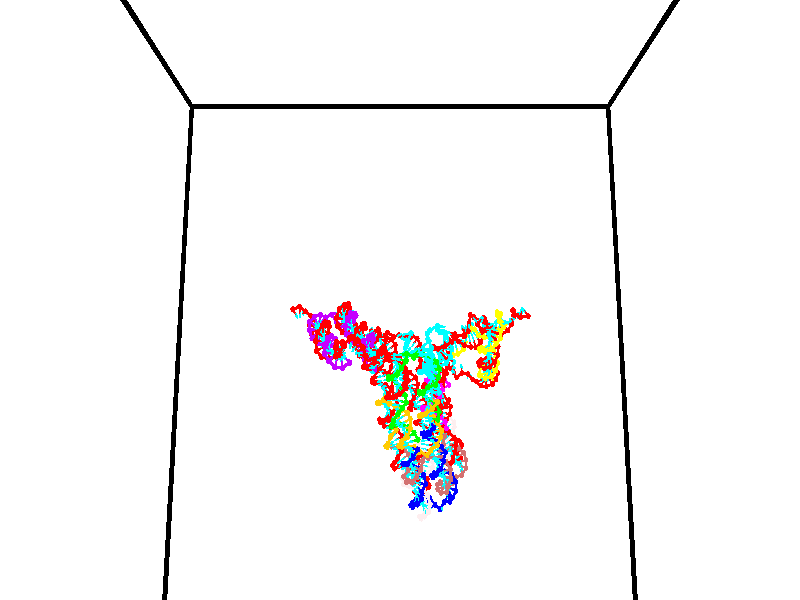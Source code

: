// switches for output
#declare DRAW_BASES = 1; // possible values are 0, 1; only relevant for DNA ribbons
#declare DRAW_BASES_TYPE = 3; // possible values are 1, 2, 3; only relevant for DNA ribbons
#declare DRAW_FOG = 0; // set to 1 to enable fog

#include "colors.inc"

#include "transforms.inc"
background { rgb <1, 1, 1>}

#default {
   normal{
       ripples 0.25
       frequency 0.20
       turbulence 0.2
       lambda 5
   }
	finish {
		phong 0.1
		phong_size 40.
	}
}

// original window dimensions: 1024x640


// camera settings

camera {
	sky <0, 0.179814, -0.983701>
	up <0, 0.179814, -0.983701>
	right 1.6 * <1, 0, 0>
	location <35, 94.9851, 44.8844>
	look_at <35, 29.7336, 32.9568>
	direction <0, -65.2515, -11.9276>
	angle 67.0682
}


# declare cpy_camera_pos = <35, 94.9851, 44.8844>;
# if (DRAW_FOG = 1)
fog {
	fog_type 2
	up vnormalize(cpy_camera_pos)
	color rgbt<1,1,1,0.3>
	distance 1e-5
	fog_alt 3e-3
	fog_offset 56
}
# end


// LIGHTS

# declare lum = 6;
global_settings {
	ambient_light rgb lum * <0.05, 0.05, 0.05>
	max_trace_level 15
}# declare cpy_direct_light_amount = 0.25;
light_source
{	1000 * <-1, -1.16352, -0.803886>,
	rgb lum * cpy_direct_light_amount
	parallel
}

light_source
{	1000 * <1, 1.16352, 0.803886>,
	rgb lum * cpy_direct_light_amount
	parallel
}

// strand 0

// nucleotide -1

// particle -1
sphere {
	<24.205772, 35.010288, 34.707439> 0.250000
	pigment { color rgbt <1,0,0,0> }
	no_shadow
}
cylinder {
	<24.428493, 35.085697, 35.031025>,  <24.562126, 35.130943, 35.225178>, 0.100000
	pigment { color rgbt <1,0,0,0> }
	no_shadow
}
cylinder {
	<24.428493, 35.085697, 35.031025>,  <24.205772, 35.010288, 34.707439>, 0.100000
	pigment { color rgbt <1,0,0,0> }
	no_shadow
}

// particle -1
sphere {
	<24.428493, 35.085697, 35.031025> 0.100000
	pigment { color rgbt <1,0,0,0> }
	no_shadow
}
sphere {
	0, 1
	scale<0.080000,0.200000,0.300000>
	matrix <0.694902, -0.639263, -0.329323,
		0.455060, 0.745522, -0.486947,
		0.556805, 0.188518, 0.808968,
		24.595535, 35.142254, 35.273716>
	pigment { color rgbt <0,1,1,0> }
	no_shadow
}
cylinder {
	<24.898497, 35.177193, 34.529732>,  <24.205772, 35.010288, 34.707439>, 0.130000
	pigment { color rgbt <1,0,0,0> }
	no_shadow
}

// nucleotide -1

// particle -1
sphere {
	<24.898497, 35.177193, 34.529732> 0.250000
	pigment { color rgbt <1,0,0,0> }
	no_shadow
}
cylinder {
	<24.905964, 35.009174, 34.892654>,  <24.910444, 34.908363, 35.110409>, 0.100000
	pigment { color rgbt <1,0,0,0> }
	no_shadow
}
cylinder {
	<24.905964, 35.009174, 34.892654>,  <24.898497, 35.177193, 34.529732>, 0.100000
	pigment { color rgbt <1,0,0,0> }
	no_shadow
}

// particle -1
sphere {
	<24.905964, 35.009174, 34.892654> 0.100000
	pigment { color rgbt <1,0,0,0> }
	no_shadow
}
sphere {
	0, 1
	scale<0.080000,0.200000,0.300000>
	matrix <0.762432, -0.581072, -0.284699,
		0.646799, 0.697076, 0.309411,
		0.018666, -0.420048, 0.907310,
		24.911564, 34.883160, 35.164848>
	pigment { color rgbt <0,1,1,0> }
	no_shadow
}
cylinder {
	<25.515608, 35.289429, 34.943699>,  <24.898497, 35.177193, 34.529732>, 0.130000
	pigment { color rgbt <1,0,0,0> }
	no_shadow
}

// nucleotide -1

// particle -1
sphere {
	<25.515608, 35.289429, 34.943699> 0.250000
	pigment { color rgbt <1,0,0,0> }
	no_shadow
}
cylinder {
	<25.328711, 34.938175, 34.984829>,  <25.216572, 34.727425, 35.009506>, 0.100000
	pigment { color rgbt <1,0,0,0> }
	no_shadow
}
cylinder {
	<25.328711, 34.938175, 34.984829>,  <25.515608, 35.289429, 34.943699>, 0.100000
	pigment { color rgbt <1,0,0,0> }
	no_shadow
}

// particle -1
sphere {
	<25.328711, 34.938175, 34.984829> 0.100000
	pigment { color rgbt <1,0,0,0> }
	no_shadow
}
sphere {
	0, 1
	scale<0.080000,0.200000,0.300000>
	matrix <0.781134, -0.464490, -0.417227,
		0.414141, -0.114624, 0.902966,
		-0.467243, -0.878129, 0.102828,
		25.188538, 34.674736, 35.015678>
	pigment { color rgbt <0,1,1,0> }
	no_shadow
}
cylinder {
	<25.998613, 34.971519, 35.248562>,  <25.515608, 35.289429, 34.943699>, 0.130000
	pigment { color rgbt <1,0,0,0> }
	no_shadow
}

// nucleotide -1

// particle -1
sphere {
	<25.998613, 34.971519, 35.248562> 0.250000
	pigment { color rgbt <1,0,0,0> }
	no_shadow
}
cylinder {
	<25.739115, 34.719784, 35.077419>,  <25.583416, 34.568741, 34.974735>, 0.100000
	pigment { color rgbt <1,0,0,0> }
	no_shadow
}
cylinder {
	<25.739115, 34.719784, 35.077419>,  <25.998613, 34.971519, 35.248562>, 0.100000
	pigment { color rgbt <1,0,0,0> }
	no_shadow
}

// particle -1
sphere {
	<25.739115, 34.719784, 35.077419> 0.100000
	pigment { color rgbt <1,0,0,0> }
	no_shadow
}
sphere {
	0, 1
	scale<0.080000,0.200000,0.300000>
	matrix <0.760855, -0.547590, -0.348201,
		-0.015149, -0.551427, 0.834085,
		-0.648745, -0.629343, -0.427852,
		25.544491, 34.530979, 34.949062>
	pigment { color rgbt <0,1,1,0> }
	no_shadow
}
cylinder {
	<26.157219, 34.239384, 35.370861>,  <25.998613, 34.971519, 35.248562>, 0.130000
	pigment { color rgbt <1,0,0,0> }
	no_shadow
}

// nucleotide -1

// particle -1
sphere {
	<26.157219, 34.239384, 35.370861> 0.250000
	pigment { color rgbt <1,0,0,0> }
	no_shadow
}
cylinder {
	<26.357531, 34.194256, 35.714138>,  <26.477716, 34.167179, 35.920105>, 0.100000
	pigment { color rgbt <1,0,0,0> }
	no_shadow
}
cylinder {
	<26.357531, 34.194256, 35.714138>,  <26.157219, 34.239384, 35.370861>, 0.100000
	pigment { color rgbt <1,0,0,0> }
	no_shadow
}

// particle -1
sphere {
	<26.357531, 34.194256, 35.714138> 0.100000
	pigment { color rgbt <1,0,0,0> }
	no_shadow
}
sphere {
	0, 1
	scale<0.080000,0.200000,0.300000>
	matrix <0.001144, 0.991555, 0.129682,
		-0.865576, -0.063960, 0.496677,
		0.500777, -0.112818, 0.858193,
		26.507763, 34.160412, 35.971596>
	pigment { color rgbt <0,1,1,0> }
	no_shadow
}
cylinder {
	<25.861206, 34.588333, 35.992992>,  <26.157219, 34.239384, 35.370861>, 0.130000
	pigment { color rgbt <1,0,0,0> }
	no_shadow
}

// nucleotide -1

// particle -1
sphere {
	<25.861206, 34.588333, 35.992992> 0.250000
	pigment { color rgbt <1,0,0,0> }
	no_shadow
}
cylinder {
	<26.244364, 34.550709, 36.101501>,  <26.474258, 34.528133, 36.166607>, 0.100000
	pigment { color rgbt <1,0,0,0> }
	no_shadow
}
cylinder {
	<26.244364, 34.550709, 36.101501>,  <25.861206, 34.588333, 35.992992>, 0.100000
	pigment { color rgbt <1,0,0,0> }
	no_shadow
}

// particle -1
sphere {
	<26.244364, 34.550709, 36.101501> 0.100000
	pigment { color rgbt <1,0,0,0> }
	no_shadow
}
sphere {
	0, 1
	scale<0.080000,0.200000,0.300000>
	matrix <0.032805, 0.974482, 0.222055,
		-0.285242, -0.203806, 0.936536,
		0.957894, -0.094062, 0.271277,
		26.531733, 34.522491, 36.182884>
	pigment { color rgbt <0,1,1,0> }
	no_shadow
}
cylinder {
	<26.086535, 34.848461, 36.747494>,  <25.861206, 34.588333, 35.992992>, 0.130000
	pigment { color rgbt <1,0,0,0> }
	no_shadow
}

// nucleotide -1

// particle -1
sphere {
	<26.086535, 34.848461, 36.747494> 0.250000
	pigment { color rgbt <1,0,0,0> }
	no_shadow
}
cylinder {
	<26.396505, 34.881748, 36.496876>,  <26.582487, 34.901718, 36.346504>, 0.100000
	pigment { color rgbt <1,0,0,0> }
	no_shadow
}
cylinder {
	<26.396505, 34.881748, 36.496876>,  <26.086535, 34.848461, 36.747494>, 0.100000
	pigment { color rgbt <1,0,0,0> }
	no_shadow
}

// particle -1
sphere {
	<26.396505, 34.881748, 36.496876> 0.100000
	pigment { color rgbt <1,0,0,0> }
	no_shadow
}
sphere {
	0, 1
	scale<0.080000,0.200000,0.300000>
	matrix <0.156412, 0.935213, 0.317665,
		0.612392, -0.344167, 0.711706,
		0.774927, 0.083216, -0.626549,
		26.628983, 34.906712, 36.308910>
	pigment { color rgbt <0,1,1,0> }
	no_shadow
}
cylinder {
	<26.744438, 35.068874, 37.123623>,  <26.086535, 34.848461, 36.747494>, 0.130000
	pigment { color rgbt <1,0,0,0> }
	no_shadow
}

// nucleotide -1

// particle -1
sphere {
	<26.744438, 35.068874, 37.123623> 0.250000
	pigment { color rgbt <1,0,0,0> }
	no_shadow
}
cylinder {
	<26.811205, 35.183582, 36.746284>,  <26.851265, 35.252407, 36.519882>, 0.100000
	pigment { color rgbt <1,0,0,0> }
	no_shadow
}
cylinder {
	<26.811205, 35.183582, 36.746284>,  <26.744438, 35.068874, 37.123623>, 0.100000
	pigment { color rgbt <1,0,0,0> }
	no_shadow
}

// particle -1
sphere {
	<26.811205, 35.183582, 36.746284> 0.100000
	pigment { color rgbt <1,0,0,0> }
	no_shadow
}
sphere {
	0, 1
	scale<0.080000,0.200000,0.300000>
	matrix <0.237712, 0.916843, 0.320769,
		0.956887, -0.277787, 0.084867,
		0.166915, 0.286766, -0.943348,
		26.861279, 35.269611, 36.463280>
	pigment { color rgbt <0,1,1,0> }
	no_shadow
}
cylinder {
	<27.404184, 35.339966, 37.114227>,  <26.744438, 35.068874, 37.123623>, 0.130000
	pigment { color rgbt <1,0,0,0> }
	no_shadow
}

// nucleotide -1

// particle -1
sphere {
	<27.404184, 35.339966, 37.114227> 0.250000
	pigment { color rgbt <1,0,0,0> }
	no_shadow
}
cylinder {
	<27.251871, 35.493748, 36.777847>,  <27.160482, 35.586018, 36.576019>, 0.100000
	pigment { color rgbt <1,0,0,0> }
	no_shadow
}
cylinder {
	<27.251871, 35.493748, 36.777847>,  <27.404184, 35.339966, 37.114227>, 0.100000
	pigment { color rgbt <1,0,0,0> }
	no_shadow
}

// particle -1
sphere {
	<27.251871, 35.493748, 36.777847> 0.100000
	pigment { color rgbt <1,0,0,0> }
	no_shadow
}
sphere {
	0, 1
	scale<0.080000,0.200000,0.300000>
	matrix <0.327829, 0.906519, 0.265991,
		0.864599, -0.174403, -0.471224,
		-0.380784, 0.384456, -0.840950,
		27.137636, 35.609085, 36.525562>
	pigment { color rgbt <0,1,1,0> }
	no_shadow
}
cylinder {
	<27.882240, 35.729343, 36.850655>,  <27.404184, 35.339966, 37.114227>, 0.130000
	pigment { color rgbt <1,0,0,0> }
	no_shadow
}

// nucleotide -1

// particle -1
sphere {
	<27.882240, 35.729343, 36.850655> 0.250000
	pigment { color rgbt <1,0,0,0> }
	no_shadow
}
cylinder {
	<27.553190, 35.898293, 36.698402>,  <27.355759, 35.999664, 36.607052>, 0.100000
	pigment { color rgbt <1,0,0,0> }
	no_shadow
}
cylinder {
	<27.553190, 35.898293, 36.698402>,  <27.882240, 35.729343, 36.850655>, 0.100000
	pigment { color rgbt <1,0,0,0> }
	no_shadow
}

// particle -1
sphere {
	<27.553190, 35.898293, 36.698402> 0.100000
	pigment { color rgbt <1,0,0,0> }
	no_shadow
}
sphere {
	0, 1
	scale<0.080000,0.200000,0.300000>
	matrix <0.384001, 0.906419, 0.175920,
		0.419318, -0.001446, -0.907838,
		-0.822627, 0.422377, -0.380633,
		27.306402, 36.025005, 36.584213>
	pigment { color rgbt <0,1,1,0> }
	no_shadow
}
cylinder {
	<28.045418, 36.162243, 36.336864>,  <27.882240, 35.729343, 36.850655>, 0.130000
	pigment { color rgbt <1,0,0,0> }
	no_shadow
}

// nucleotide -1

// particle -1
sphere {
	<28.045418, 36.162243, 36.336864> 0.250000
	pigment { color rgbt <1,0,0,0> }
	no_shadow
}
cylinder {
	<27.682131, 36.291100, 36.443726>,  <27.464159, 36.368412, 36.507843>, 0.100000
	pigment { color rgbt <1,0,0,0> }
	no_shadow
}
cylinder {
	<27.682131, 36.291100, 36.443726>,  <28.045418, 36.162243, 36.336864>, 0.100000
	pigment { color rgbt <1,0,0,0> }
	no_shadow
}

// particle -1
sphere {
	<27.682131, 36.291100, 36.443726> 0.100000
	pigment { color rgbt <1,0,0,0> }
	no_shadow
}
sphere {
	0, 1
	scale<0.080000,0.200000,0.300000>
	matrix <0.376465, 0.907711, 0.185297,
		-0.182810, 0.268865, -0.945671,
		-0.908215, 0.322137, 0.267157,
		27.409666, 36.387741, 36.523872>
	pigment { color rgbt <0,1,1,0> }
	no_shadow
}
cylinder {
	<28.032299, 36.861969, 36.171375>,  <28.045418, 36.162243, 36.336864>, 0.130000
	pigment { color rgbt <1,0,0,0> }
	no_shadow
}

// nucleotide -1

// particle -1
sphere {
	<28.032299, 36.861969, 36.171375> 0.250000
	pigment { color rgbt <1,0,0,0> }
	no_shadow
}
cylinder {
	<27.721312, 36.844044, 36.422306>,  <27.534719, 36.833286, 36.572865>, 0.100000
	pigment { color rgbt <1,0,0,0> }
	no_shadow
}
cylinder {
	<27.721312, 36.844044, 36.422306>,  <28.032299, 36.861969, 36.171375>, 0.100000
	pigment { color rgbt <1,0,0,0> }
	no_shadow
}

// particle -1
sphere {
	<27.721312, 36.844044, 36.422306> 0.100000
	pigment { color rgbt <1,0,0,0> }
	no_shadow
}
sphere {
	0, 1
	scale<0.080000,0.200000,0.300000>
	matrix <0.271240, 0.876033, 0.398741,
		-0.567427, 0.480164, -0.668932,
		-0.777468, -0.044815, 0.627324,
		27.488071, 36.830601, 36.610504>
	pigment { color rgbt <0,1,1,0> }
	no_shadow
}
cylinder {
	<27.783726, 37.594555, 36.220253>,  <28.032299, 36.861969, 36.171375>, 0.130000
	pigment { color rgbt <1,0,0,0> }
	no_shadow
}

// nucleotide -1

// particle -1
sphere {
	<27.783726, 37.594555, 36.220253> 0.250000
	pigment { color rgbt <1,0,0,0> }
	no_shadow
}
cylinder {
	<27.644960, 37.421185, 36.552948>,  <27.561701, 37.317162, 36.752567>, 0.100000
	pigment { color rgbt <1,0,0,0> }
	no_shadow
}
cylinder {
	<27.644960, 37.421185, 36.552948>,  <27.783726, 37.594555, 36.220253>, 0.100000
	pigment { color rgbt <1,0,0,0> }
	no_shadow
}

// particle -1
sphere {
	<27.644960, 37.421185, 36.552948> 0.100000
	pigment { color rgbt <1,0,0,0> }
	no_shadow
}
sphere {
	0, 1
	scale<0.080000,0.200000,0.300000>
	matrix <0.274255, 0.801174, 0.531887,
		-0.896903, 0.412628, -0.159068,
		-0.346913, -0.433426, 0.831741,
		27.540886, 37.291157, 36.802471>
	pigment { color rgbt <0,1,1,0> }
	no_shadow
}
cylinder {
	<27.604259, 38.072514, 36.541695>,  <27.783726, 37.594555, 36.220253>, 0.130000
	pigment { color rgbt <1,0,0,0> }
	no_shadow
}

// nucleotide -1

// particle -1
sphere {
	<27.604259, 38.072514, 36.541695> 0.250000
	pigment { color rgbt <1,0,0,0> }
	no_shadow
}
cylinder {
	<27.602791, 37.804569, 36.838684>,  <27.601910, 37.643803, 37.016880>, 0.100000
	pigment { color rgbt <1,0,0,0> }
	no_shadow
}
cylinder {
	<27.602791, 37.804569, 36.838684>,  <27.604259, 38.072514, 36.541695>, 0.100000
	pigment { color rgbt <1,0,0,0> }
	no_shadow
}

// particle -1
sphere {
	<27.602791, 37.804569, 36.838684> 0.100000
	pigment { color rgbt <1,0,0,0> }
	no_shadow
}
sphere {
	0, 1
	scale<0.080000,0.200000,0.300000>
	matrix <0.307055, 0.705858, 0.638343,
		-0.951685, 0.230326, 0.203092,
		-0.003673, -0.669861, 0.742477,
		27.601688, 37.603611, 37.061428>
	pigment { color rgbt <0,1,1,0> }
	no_shadow
}
cylinder {
	<27.204571, 38.358250, 37.133011>,  <27.604259, 38.072514, 36.541695>, 0.130000
	pigment { color rgbt <1,0,0,0> }
	no_shadow
}

// nucleotide -1

// particle -1
sphere {
	<27.204571, 38.358250, 37.133011> 0.250000
	pigment { color rgbt <1,0,0,0> }
	no_shadow
}
cylinder {
	<27.435574, 38.069145, 37.284855>,  <27.574175, 37.895683, 37.375961>, 0.100000
	pigment { color rgbt <1,0,0,0> }
	no_shadow
}
cylinder {
	<27.435574, 38.069145, 37.284855>,  <27.204571, 38.358250, 37.133011>, 0.100000
	pigment { color rgbt <1,0,0,0> }
	no_shadow
}

// particle -1
sphere {
	<27.435574, 38.069145, 37.284855> 0.100000
	pigment { color rgbt <1,0,0,0> }
	no_shadow
}
sphere {
	0, 1
	scale<0.080000,0.200000,0.300000>
	matrix <0.381866, 0.650136, 0.656888,
		-0.721572, -0.234395, 0.651454,
		0.577505, -0.722760, 0.379613,
		27.608826, 37.852318, 37.398739>
	pigment { color rgbt <0,1,1,0> }
	no_shadow
}
cylinder {
	<27.042768, 38.395569, 37.844707>,  <27.204571, 38.358250, 37.133011>, 0.130000
	pigment { color rgbt <1,0,0,0> }
	no_shadow
}

// nucleotide -1

// particle -1
sphere {
	<27.042768, 38.395569, 37.844707> 0.250000
	pigment { color rgbt <1,0,0,0> }
	no_shadow
}
cylinder {
	<27.398199, 38.216499, 37.804676>,  <27.611458, 38.109058, 37.780659>, 0.100000
	pigment { color rgbt <1,0,0,0> }
	no_shadow
}
cylinder {
	<27.398199, 38.216499, 37.804676>,  <27.042768, 38.395569, 37.844707>, 0.100000
	pigment { color rgbt <1,0,0,0> }
	no_shadow
}

// particle -1
sphere {
	<27.398199, 38.216499, 37.804676> 0.100000
	pigment { color rgbt <1,0,0,0> }
	no_shadow
}
sphere {
	0, 1
	scale<0.080000,0.200000,0.300000>
	matrix <0.337201, 0.489530, 0.804149,
		-0.311007, -0.748295, 0.585943,
		0.888578, -0.447676, -0.100078,
		27.664772, 38.082195, 37.774654>
	pigment { color rgbt <0,1,1,0> }
	no_shadow
}
cylinder {
	<27.127977, 38.250813, 38.593208>,  <27.042768, 38.395569, 37.844707>, 0.130000
	pigment { color rgbt <1,0,0,0> }
	no_shadow
}

// nucleotide -1

// particle -1
sphere {
	<27.127977, 38.250813, 38.593208> 0.250000
	pigment { color rgbt <1,0,0,0> }
	no_shadow
}
cylinder {
	<27.475042, 38.201759, 38.400490>,  <27.683281, 38.172325, 38.284859>, 0.100000
	pigment { color rgbt <1,0,0,0> }
	no_shadow
}
cylinder {
	<27.475042, 38.201759, 38.400490>,  <27.127977, 38.250813, 38.593208>, 0.100000
	pigment { color rgbt <1,0,0,0> }
	no_shadow
}

// particle -1
sphere {
	<27.475042, 38.201759, 38.400490> 0.100000
	pigment { color rgbt <1,0,0,0> }
	no_shadow
}
sphere {
	0, 1
	scale<0.080000,0.200000,0.300000>
	matrix <0.471939, 0.507895, 0.720636,
		0.156324, -0.852645, 0.498558,
		0.867662, -0.122636, -0.481792,
		27.735340, 38.164970, 38.255951>
	pigment { color rgbt <0,1,1,0> }
	no_shadow
}
cylinder {
	<27.623379, 38.168194, 39.052681>,  <27.127977, 38.250813, 38.593208>, 0.130000
	pigment { color rgbt <1,0,0,0> }
	no_shadow
}

// nucleotide -1

// particle -1
sphere {
	<27.623379, 38.168194, 39.052681> 0.250000
	pigment { color rgbt <1,0,0,0> }
	no_shadow
}
cylinder {
	<27.830288, 38.300030, 38.736755>,  <27.954433, 38.379131, 38.547199>, 0.100000
	pigment { color rgbt <1,0,0,0> }
	no_shadow
}
cylinder {
	<27.830288, 38.300030, 38.736755>,  <27.623379, 38.168194, 39.052681>, 0.100000
	pigment { color rgbt <1,0,0,0> }
	no_shadow
}

// particle -1
sphere {
	<27.830288, 38.300030, 38.736755> 0.100000
	pigment { color rgbt <1,0,0,0> }
	no_shadow
}
sphere {
	0, 1
	scale<0.080000,0.200000,0.300000>
	matrix <0.459940, 0.671207, 0.581323,
		0.721725, -0.663967, 0.195605,
		0.517271, 0.329588, -0.789812,
		27.985470, 38.398907, 38.499813>
	pigment { color rgbt <0,1,1,0> }
	no_shadow
}
cylinder {
	<28.343876, 38.247154, 39.224663>,  <27.623379, 38.168194, 39.052681>, 0.130000
	pigment { color rgbt <1,0,0,0> }
	no_shadow
}

// nucleotide -1

// particle -1
sphere {
	<28.343876, 38.247154, 39.224663> 0.250000
	pigment { color rgbt <1,0,0,0> }
	no_shadow
}
cylinder {
	<28.309490, 38.489204, 38.908073>,  <28.288858, 38.634434, 38.718121>, 0.100000
	pigment { color rgbt <1,0,0,0> }
	no_shadow
}
cylinder {
	<28.309490, 38.489204, 38.908073>,  <28.343876, 38.247154, 39.224663>, 0.100000
	pigment { color rgbt <1,0,0,0> }
	no_shadow
}

// particle -1
sphere {
	<28.309490, 38.489204, 38.908073> 0.100000
	pigment { color rgbt <1,0,0,0> }
	no_shadow
}
sphere {
	0, 1
	scale<0.080000,0.200000,0.300000>
	matrix <0.682411, 0.614567, 0.395755,
		0.725896, -0.506090, -0.465777,
		-0.085964, 0.605128, -0.791473,
		28.283701, 38.670742, 38.670631>
	pigment { color rgbt <0,1,1,0> }
	no_shadow
}
cylinder {
	<29.141489, 38.380257, 38.983410>,  <28.343876, 38.247154, 39.224663>, 0.130000
	pigment { color rgbt <1,0,0,0> }
	no_shadow
}

// nucleotide -1

// particle -1
sphere {
	<29.141489, 38.380257, 38.983410> 0.250000
	pigment { color rgbt <1,0,0,0> }
	no_shadow
}
cylinder {
	<28.909147, 38.676888, 38.849148>,  <28.769743, 38.854866, 38.768589>, 0.100000
	pigment { color rgbt <1,0,0,0> }
	no_shadow
}
cylinder {
	<28.909147, 38.676888, 38.849148>,  <29.141489, 38.380257, 38.983410>, 0.100000
	pigment { color rgbt <1,0,0,0> }
	no_shadow
}

// particle -1
sphere {
	<28.909147, 38.676888, 38.849148> 0.100000
	pigment { color rgbt <1,0,0,0> }
	no_shadow
}
sphere {
	0, 1
	scale<0.080000,0.200000,0.300000>
	matrix <0.735921, 0.654641, 0.172816,
		0.347892, -0.146637, -0.925996,
		-0.580854, 0.741581, -0.335658,
		28.734892, 38.899361, 38.748451>
	pigment { color rgbt <0,1,1,0> }
	no_shadow
}
cylinder {
	<29.625618, 38.704437, 38.484829>,  <29.141489, 38.380257, 38.983410>, 0.130000
	pigment { color rgbt <1,0,0,0> }
	no_shadow
}

// nucleotide -1

// particle -1
sphere {
	<29.625618, 38.704437, 38.484829> 0.250000
	pigment { color rgbt <1,0,0,0> }
	no_shadow
}
cylinder {
	<29.328861, 38.945442, 38.602524>,  <29.150806, 39.090046, 38.673141>, 0.100000
	pigment { color rgbt <1,0,0,0> }
	no_shadow
}
cylinder {
	<29.328861, 38.945442, 38.602524>,  <29.625618, 38.704437, 38.484829>, 0.100000
	pigment { color rgbt <1,0,0,0> }
	no_shadow
}

// particle -1
sphere {
	<29.328861, 38.945442, 38.602524> 0.100000
	pigment { color rgbt <1,0,0,0> }
	no_shadow
}
sphere {
	0, 1
	scale<0.080000,0.200000,0.300000>
	matrix <0.661144, 0.730446, 0.171282,
		-0.111729, 0.321609, -0.940258,
		-0.741893, 0.602509, 0.294241,
		29.106293, 39.126194, 38.690796>
	pigment { color rgbt <0,1,1,0> }
	no_shadow
}
cylinder {
	<29.875219, 39.345085, 38.286083>,  <29.625618, 38.704437, 38.484829>, 0.130000
	pigment { color rgbt <1,0,0,0> }
	no_shadow
}

// nucleotide -1

// particle -1
sphere {
	<29.875219, 39.345085, 38.286083> 0.250000
	pigment { color rgbt <1,0,0,0> }
	no_shadow
}
cylinder {
	<29.575945, 39.465549, 38.522564>,  <29.396381, 39.537830, 38.664452>, 0.100000
	pigment { color rgbt <1,0,0,0> }
	no_shadow
}
cylinder {
	<29.575945, 39.465549, 38.522564>,  <29.875219, 39.345085, 38.286083>, 0.100000
	pigment { color rgbt <1,0,0,0> }
	no_shadow
}

// particle -1
sphere {
	<29.575945, 39.465549, 38.522564> 0.100000
	pigment { color rgbt <1,0,0,0> }
	no_shadow
}
sphere {
	0, 1
	scale<0.080000,0.200000,0.300000>
	matrix <0.467197, 0.871824, 0.147137,
		-0.471113, 0.386294, -0.792988,
		-0.748185, 0.301163, 0.591203,
		29.351490, 39.555897, 38.699924>
	pigment { color rgbt <0,1,1,0> }
	no_shadow
}
cylinder {
	<29.708994, 39.924625, 38.112518>,  <29.875219, 39.345085, 38.286083>, 0.130000
	pigment { color rgbt <1,0,0,0> }
	no_shadow
}

// nucleotide -1

// particle -1
sphere {
	<29.708994, 39.924625, 38.112518> 0.250000
	pigment { color rgbt <1,0,0,0> }
	no_shadow
}
cylinder {
	<29.558088, 39.936131, 38.482780>,  <29.467545, 39.943035, 38.704937>, 0.100000
	pigment { color rgbt <1,0,0,0> }
	no_shadow
}
cylinder {
	<29.558088, 39.936131, 38.482780>,  <29.708994, 39.924625, 38.112518>, 0.100000
	pigment { color rgbt <1,0,0,0> }
	no_shadow
}

// particle -1
sphere {
	<29.558088, 39.936131, 38.482780> 0.100000
	pigment { color rgbt <1,0,0,0> }
	no_shadow
}
sphere {
	0, 1
	scale<0.080000,0.200000,0.300000>
	matrix <0.447318, 0.880853, 0.154934,
		-0.810913, 0.472515, -0.345181,
		-0.377263, 0.028767, 0.925659,
		29.444910, 39.944759, 38.760479>
	pigment { color rgbt <0,1,1,0> }
	no_shadow
}
cylinder {
	<29.245987, 40.606316, 38.211056>,  <29.708994, 39.924625, 38.112518>, 0.130000
	pigment { color rgbt <1,0,0,0> }
	no_shadow
}

// nucleotide -1

// particle -1
sphere {
	<29.245987, 40.606316, 38.211056> 0.250000
	pigment { color rgbt <1,0,0,0> }
	no_shadow
}
cylinder {
	<29.398455, 40.473301, 38.556107>,  <29.489935, 40.393490, 38.763138>, 0.100000
	pigment { color rgbt <1,0,0,0> }
	no_shadow
}
cylinder {
	<29.398455, 40.473301, 38.556107>,  <29.245987, 40.606316, 38.211056>, 0.100000
	pigment { color rgbt <1,0,0,0> }
	no_shadow
}

// particle -1
sphere {
	<29.398455, 40.473301, 38.556107> 0.100000
	pigment { color rgbt <1,0,0,0> }
	no_shadow
}
sphere {
	0, 1
	scale<0.080000,0.200000,0.300000>
	matrix <0.380611, 0.906773, 0.181379,
		-0.842523, 0.259189, 0.472203,
		0.381169, -0.332541, 0.862627,
		29.512806, 40.373539, 38.814896>
	pigment { color rgbt <0,1,1,0> }
	no_shadow
}
cylinder {
	<29.217478, 41.173759, 38.649788>,  <29.245987, 40.606316, 38.211056>, 0.130000
	pigment { color rgbt <1,0,0,0> }
	no_shadow
}

// nucleotide -1

// particle -1
sphere {
	<29.217478, 41.173759, 38.649788> 0.250000
	pigment { color rgbt <1,0,0,0> }
	no_shadow
}
cylinder {
	<29.461845, 40.932629, 38.855072>,  <29.608465, 40.787952, 38.978241>, 0.100000
	pigment { color rgbt <1,0,0,0> }
	no_shadow
}
cylinder {
	<29.461845, 40.932629, 38.855072>,  <29.217478, 41.173759, 38.649788>, 0.100000
	pigment { color rgbt <1,0,0,0> }
	no_shadow
}

// particle -1
sphere {
	<29.461845, 40.932629, 38.855072> 0.100000
	pigment { color rgbt <1,0,0,0> }
	no_shadow
}
sphere {
	0, 1
	scale<0.080000,0.200000,0.300000>
	matrix <0.518874, 0.794480, 0.315550,
		-0.597953, 0.073514, 0.798153,
		0.610919, -0.602825, 0.513206,
		29.645121, 40.751781, 39.009033>
	pigment { color rgbt <0,1,1,0> }
	no_shadow
}
cylinder {
	<29.285120, 41.414192, 39.323734>,  <29.217478, 41.173759, 38.649788>, 0.130000
	pigment { color rgbt <1,0,0,0> }
	no_shadow
}

// nucleotide -1

// particle -1
sphere {
	<29.285120, 41.414192, 39.323734> 0.250000
	pigment { color rgbt <1,0,0,0> }
	no_shadow
}
cylinder {
	<29.621311, 41.223045, 39.221569>,  <29.823027, 41.108356, 39.160271>, 0.100000
	pigment { color rgbt <1,0,0,0> }
	no_shadow
}
cylinder {
	<29.621311, 41.223045, 39.221569>,  <29.285120, 41.414192, 39.323734>, 0.100000
	pigment { color rgbt <1,0,0,0> }
	no_shadow
}

// particle -1
sphere {
	<29.621311, 41.223045, 39.221569> 0.100000
	pigment { color rgbt <1,0,0,0> }
	no_shadow
}
sphere {
	0, 1
	scale<0.080000,0.200000,0.300000>
	matrix <0.524107, 0.597373, 0.607007,
		-0.137495, -0.644039, 0.752535,
		0.840480, -0.477869, -0.255410,
		29.873455, 41.079685, 39.144947>
	pigment { color rgbt <0,1,1,0> }
	no_shadow
}
cylinder {
	<29.626133, 42.056484, 39.305157>,  <29.285120, 41.414192, 39.323734>, 0.130000
	pigment { color rgbt <1,0,0,0> }
	no_shadow
}

// nucleotide -1

// particle -1
sphere {
	<29.626133, 42.056484, 39.305157> 0.250000
	pigment { color rgbt <1,0,0,0> }
	no_shadow
}
cylinder {
	<29.770094, 41.739227, 39.108631>,  <29.856470, 41.548874, 38.990715>, 0.100000
	pigment { color rgbt <1,0,0,0> }
	no_shadow
}
cylinder {
	<29.770094, 41.739227, 39.108631>,  <29.626133, 42.056484, 39.305157>, 0.100000
	pigment { color rgbt <1,0,0,0> }
	no_shadow
}

// particle -1
sphere {
	<29.770094, 41.739227, 39.108631> 0.100000
	pigment { color rgbt <1,0,0,0> }
	no_shadow
}
sphere {
	0, 1
	scale<0.080000,0.200000,0.300000>
	matrix <-0.584499, 0.218782, -0.781342,
		0.727209, 0.568380, -0.384852,
		0.359901, -0.793145, -0.491317,
		29.878063, 41.501286, 38.961235>
	pigment { color rgbt <0,1,1,0> }
	no_shadow
}
cylinder {
	<30.023214, 42.281017, 38.643482>,  <29.626133, 42.056484, 39.305157>, 0.130000
	pigment { color rgbt <1,0,0,0> }
	no_shadow
}

// nucleotide -1

// particle -1
sphere {
	<30.023214, 42.281017, 38.643482> 0.250000
	pigment { color rgbt <1,0,0,0> }
	no_shadow
}
cylinder {
	<29.875713, 41.910515, 38.612305>,  <29.787212, 41.688213, 38.593597>, 0.100000
	pigment { color rgbt <1,0,0,0> }
	no_shadow
}
cylinder {
	<29.875713, 41.910515, 38.612305>,  <30.023214, 42.281017, 38.643482>, 0.100000
	pigment { color rgbt <1,0,0,0> }
	no_shadow
}

// particle -1
sphere {
	<29.875713, 41.910515, 38.612305> 0.100000
	pigment { color rgbt <1,0,0,0> }
	no_shadow
}
sphere {
	0, 1
	scale<0.080000,0.200000,0.300000>
	matrix <-0.568360, 0.291028, -0.769591,
		0.735521, -0.239488, -0.633763,
		-0.368750, -0.926255, -0.077942,
		29.765089, 41.632637, 38.588921>
	pigment { color rgbt <0,1,1,0> }
	no_shadow
}
cylinder {
	<30.588102, 42.580936, 38.160931>,  <30.023214, 42.281017, 38.643482>, 0.130000
	pigment { color rgbt <1,0,0,0> }
	no_shadow
}

// nucleotide -1

// particle -1
sphere {
	<30.588102, 42.580936, 38.160931> 0.250000
	pigment { color rgbt <1,0,0,0> }
	no_shadow
}
cylinder {
	<30.649632, 42.822468, 38.473782>,  <30.686550, 42.967388, 38.661491>, 0.100000
	pigment { color rgbt <1,0,0,0> }
	no_shadow
}
cylinder {
	<30.649632, 42.822468, 38.473782>,  <30.588102, 42.580936, 38.160931>, 0.100000
	pigment { color rgbt <1,0,0,0> }
	no_shadow
}

// particle -1
sphere {
	<30.649632, 42.822468, 38.473782> 0.100000
	pigment { color rgbt <1,0,0,0> }
	no_shadow
}
sphere {
	0, 1
	scale<0.080000,0.200000,0.300000>
	matrix <0.791493, -0.549142, 0.268293,
		0.591503, 0.577779, -0.562402,
		0.153825, 0.603833, 0.782128,
		30.695780, 43.003616, 38.708420>
	pigment { color rgbt <0,1,1,0> }
	no_shadow
}
cylinder {
	<31.346918, 42.769157, 38.335373>,  <30.588102, 42.580936, 38.160931>, 0.130000
	pigment { color rgbt <1,0,0,0> }
	no_shadow
}

// nucleotide -1

// particle -1
sphere {
	<31.346918, 42.769157, 38.335373> 0.250000
	pigment { color rgbt <1,0,0,0> }
	no_shadow
}
cylinder {
	<31.135324, 42.778095, 38.674709>,  <31.008368, 42.783459, 38.878311>, 0.100000
	pigment { color rgbt <1,0,0,0> }
	no_shadow
}
cylinder {
	<31.135324, 42.778095, 38.674709>,  <31.346918, 42.769157, 38.335373>, 0.100000
	pigment { color rgbt <1,0,0,0> }
	no_shadow
}

// particle -1
sphere {
	<31.135324, 42.778095, 38.674709> 0.100000
	pigment { color rgbt <1,0,0,0> }
	no_shadow
}
sphere {
	0, 1
	scale<0.080000,0.200000,0.300000>
	matrix <0.672839, -0.598160, 0.435307,
		0.517168, 0.801065, 0.301383,
		-0.528984, 0.022345, 0.848337,
		30.976629, 42.784798, 38.929211>
	pigment { color rgbt <0,1,1,0> }
	no_shadow
}
cylinder {
	<31.790066, 42.949429, 38.878075>,  <31.346918, 42.769157, 38.335373>, 0.130000
	pigment { color rgbt <1,0,0,0> }
	no_shadow
}

// nucleotide -1

// particle -1
sphere {
	<31.790066, 42.949429, 38.878075> 0.250000
	pigment { color rgbt <1,0,0,0> }
	no_shadow
}
cylinder {
	<31.501245, 42.719707, 39.032383>,  <31.327953, 42.581875, 39.124966>, 0.100000
	pigment { color rgbt <1,0,0,0> }
	no_shadow
}
cylinder {
	<31.501245, 42.719707, 39.032383>,  <31.790066, 42.949429, 38.878075>, 0.100000
	pigment { color rgbt <1,0,0,0> }
	no_shadow
}

// particle -1
sphere {
	<31.501245, 42.719707, 39.032383> 0.100000
	pigment { color rgbt <1,0,0,0> }
	no_shadow
}
sphere {
	0, 1
	scale<0.080000,0.200000,0.300000>
	matrix <0.688107, -0.653991, 0.314333,
		0.071767, 0.492415, 0.867397,
		-0.722052, -0.574303, 0.385769,
		31.284630, 42.547417, 39.148113>
	pigment { color rgbt <0,1,1,0> }
	no_shadow
}
cylinder {
	<32.047638, 42.724686, 39.480164>,  <31.790066, 42.949429, 38.878075>, 0.130000
	pigment { color rgbt <1,0,0,0> }
	no_shadow
}

// nucleotide -1

// particle -1
sphere {
	<32.047638, 42.724686, 39.480164> 0.250000
	pigment { color rgbt <1,0,0,0> }
	no_shadow
}
cylinder {
	<31.751675, 42.474625, 39.380783>,  <31.574097, 42.324589, 39.321156>, 0.100000
	pigment { color rgbt <1,0,0,0> }
	no_shadow
}
cylinder {
	<31.751675, 42.474625, 39.380783>,  <32.047638, 42.724686, 39.480164>, 0.100000
	pigment { color rgbt <1,0,0,0> }
	no_shadow
}

// particle -1
sphere {
	<31.751675, 42.474625, 39.380783> 0.100000
	pigment { color rgbt <1,0,0,0> }
	no_shadow
}
sphere {
	0, 1
	scale<0.080000,0.200000,0.300000>
	matrix <0.562890, -0.777583, 0.280213,
		-0.368368, 0.067479, 0.927228,
		-0.739905, -0.625149, -0.248454,
		31.529703, 42.287079, 39.306248>
	pigment { color rgbt <0,1,1,0> }
	no_shadow
}
cylinder {
	<31.838116, 42.407368, 40.200176>,  <32.047638, 42.724686, 39.480164>, 0.130000
	pigment { color rgbt <1,0,0,0> }
	no_shadow
}

// nucleotide -1

// particle -1
sphere {
	<31.838116, 42.407368, 40.200176> 0.250000
	pigment { color rgbt <1,0,0,0> }
	no_shadow
}
cylinder {
	<32.237072, 42.388054, 40.221653>,  <32.476444, 42.376465, 40.234539>, 0.100000
	pigment { color rgbt <1,0,0,0> }
	no_shadow
}
cylinder {
	<32.237072, 42.388054, 40.221653>,  <31.838116, 42.407368, 40.200176>, 0.100000
	pigment { color rgbt <1,0,0,0> }
	no_shadow
}

// particle -1
sphere {
	<32.237072, 42.388054, 40.221653> 0.100000
	pigment { color rgbt <1,0,0,0> }
	no_shadow
}
sphere {
	0, 1
	scale<0.080000,0.200000,0.300000>
	matrix <-0.072122, -0.701415, 0.709095,
		0.003423, -0.711116, -0.703066,
		0.997390, -0.048280, 0.053688,
		32.536289, 42.373569, 40.237759>
	pigment { color rgbt <0,1,1,0> }
	no_shadow
}
cylinder {
	<32.141506, 41.720276, 40.181431>,  <31.838116, 42.407368, 40.200176>, 0.130000
	pigment { color rgbt <1,0,0,0> }
	no_shadow
}

// nucleotide -1

// particle -1
sphere {
	<32.141506, 41.720276, 40.181431> 0.250000
	pigment { color rgbt <1,0,0,0> }
	no_shadow
}
cylinder {
	<32.385475, 41.953186, 40.396446>,  <32.531857, 42.092934, 40.525455>, 0.100000
	pigment { color rgbt <1,0,0,0> }
	no_shadow
}
cylinder {
	<32.385475, 41.953186, 40.396446>,  <32.141506, 41.720276, 40.181431>, 0.100000
	pigment { color rgbt <1,0,0,0> }
	no_shadow
}

// particle -1
sphere {
	<32.385475, 41.953186, 40.396446> 0.100000
	pigment { color rgbt <1,0,0,0> }
	no_shadow
}
sphere {
	0, 1
	scale<0.080000,0.200000,0.300000>
	matrix <-0.063267, -0.640375, 0.765453,
		0.789932, -0.500875, -0.353740,
		0.609923, 0.582275, 0.537541,
		32.568451, 42.127869, 40.557709>
	pigment { color rgbt <0,1,1,0> }
	no_shadow
}
cylinder {
	<32.771027, 41.983788, 39.796772>,  <32.141506, 41.720276, 40.181431>, 0.130000
	pigment { color rgbt <1,0,0,0> }
	no_shadow
}

// nucleotide -1

// particle -1
sphere {
	<32.771027, 41.983788, 39.796772> 0.250000
	pigment { color rgbt <1,0,0,0> }
	no_shadow
}
cylinder {
	<33.039154, 41.689503, 39.835556>,  <33.200031, 41.512932, 39.858826>, 0.100000
	pigment { color rgbt <1,0,0,0> }
	no_shadow
}
cylinder {
	<33.039154, 41.689503, 39.835556>,  <32.771027, 41.983788, 39.796772>, 0.100000
	pigment { color rgbt <1,0,0,0> }
	no_shadow
}

// particle -1
sphere {
	<33.039154, 41.689503, 39.835556> 0.100000
	pigment { color rgbt <1,0,0,0> }
	no_shadow
}
sphere {
	0, 1
	scale<0.080000,0.200000,0.300000>
	matrix <-0.515805, -0.555866, -0.651888,
		0.533502, 0.386956, -0.752090,
		0.670314, -0.735716, 0.096962,
		33.240250, 41.468788, 39.864643>
	pigment { color rgbt <0,1,1,0> }
	no_shadow
}
cylinder {
	<33.117798, 41.870216, 39.108696>,  <32.771027, 41.983788, 39.796772>, 0.130000
	pigment { color rgbt <1,0,0,0> }
	no_shadow
}

// nucleotide -1

// particle -1
sphere {
	<33.117798, 41.870216, 39.108696> 0.250000
	pigment { color rgbt <1,0,0,0> }
	no_shadow
}
cylinder {
	<33.107307, 41.527557, 39.314785>,  <33.101013, 41.321960, 39.438438>, 0.100000
	pigment { color rgbt <1,0,0,0> }
	no_shadow
}
cylinder {
	<33.107307, 41.527557, 39.314785>,  <33.117798, 41.870216, 39.108696>, 0.100000
	pigment { color rgbt <1,0,0,0> }
	no_shadow
}

// particle -1
sphere {
	<33.107307, 41.527557, 39.314785> 0.100000
	pigment { color rgbt <1,0,0,0> }
	no_shadow
}
sphere {
	0, 1
	scale<0.080000,0.200000,0.300000>
	matrix <-0.409551, -0.460957, -0.787266,
		0.911910, -0.231658, -0.338753,
		-0.026226, -0.856652, 0.515227,
		33.099438, 41.270561, 39.469353>
	pigment { color rgbt <0,1,1,0> }
	no_shadow
}
cylinder {
	<33.409752, 41.226162, 38.712631>,  <33.117798, 41.870216, 39.108696>, 0.130000
	pigment { color rgbt <1,0,0,0> }
	no_shadow
}

// nucleotide -1

// particle -1
sphere {
	<33.409752, 41.226162, 38.712631> 0.250000
	pigment { color rgbt <1,0,0,0> }
	no_shadow
}
cylinder {
	<33.179985, 41.065033, 38.997665>,  <33.042126, 40.968357, 39.168686>, 0.100000
	pigment { color rgbt <1,0,0,0> }
	no_shadow
}
cylinder {
	<33.179985, 41.065033, 38.997665>,  <33.409752, 41.226162, 38.712631>, 0.100000
	pigment { color rgbt <1,0,0,0> }
	no_shadow
}

// particle -1
sphere {
	<33.179985, 41.065033, 38.997665> 0.100000
	pigment { color rgbt <1,0,0,0> }
	no_shadow
}
sphere {
	0, 1
	scale<0.080000,0.200000,0.300000>
	matrix <-0.396855, -0.624336, -0.672838,
		0.715926, -0.669284, 0.198768,
		-0.574418, -0.402820, 0.712587,
		33.007660, 40.944187, 39.211441>
	pigment { color rgbt <0,1,1,0> }
	no_shadow
}
cylinder {
	<33.524895, 40.443817, 38.774570>,  <33.409752, 41.226162, 38.712631>, 0.130000
	pigment { color rgbt <1,0,0,0> }
	no_shadow
}

// nucleotide -1

// particle -1
sphere {
	<33.524895, 40.443817, 38.774570> 0.250000
	pigment { color rgbt <1,0,0,0> }
	no_shadow
}
cylinder {
	<33.164925, 40.533485, 38.924175>,  <32.948944, 40.587288, 39.013939>, 0.100000
	pigment { color rgbt <1,0,0,0> }
	no_shadow
}
cylinder {
	<33.164925, 40.533485, 38.924175>,  <33.524895, 40.443817, 38.774570>, 0.100000
	pigment { color rgbt <1,0,0,0> }
	no_shadow
}

// particle -1
sphere {
	<33.164925, 40.533485, 38.924175> 0.100000
	pigment { color rgbt <1,0,0,0> }
	no_shadow
}
sphere {
	0, 1
	scale<0.080000,0.200000,0.300000>
	matrix <-0.372911, -0.840210, -0.393681,
		0.225999, -0.493757, 0.839719,
		-0.899923, 0.224169, 0.374014,
		32.894947, 40.600735, 39.036381>
	pigment { color rgbt <0,1,1,0> }
	no_shadow
}
cylinder {
	<33.172100, 39.754070, 39.024910>,  <33.524895, 40.443817, 38.774570>, 0.130000
	pigment { color rgbt <1,0,0,0> }
	no_shadow
}

// nucleotide -1

// particle -1
sphere {
	<33.172100, 39.754070, 39.024910> 0.250000
	pigment { color rgbt <1,0,0,0> }
	no_shadow
}
cylinder {
	<32.871830, 40.017178, 39.000137>,  <32.691669, 40.175041, 38.985271>, 0.100000
	pigment { color rgbt <1,0,0,0> }
	no_shadow
}
cylinder {
	<32.871830, 40.017178, 39.000137>,  <33.172100, 39.754070, 39.024910>, 0.100000
	pigment { color rgbt <1,0,0,0> }
	no_shadow
}

// particle -1
sphere {
	<32.871830, 40.017178, 39.000137> 0.100000
	pigment { color rgbt <1,0,0,0> }
	no_shadow
}
sphere {
	0, 1
	scale<0.080000,0.200000,0.300000>
	matrix <-0.620295, -0.733958, -0.276657,
		-0.227434, -0.169260, 0.958971,
		-0.750671, 0.657766, -0.061936,
		32.646629, 40.214508, 38.981556>
	pigment { color rgbt <0,1,1,0> }
	no_shadow
}
cylinder {
	<32.567394, 39.393967, 39.276012>,  <33.172100, 39.754070, 39.024910>, 0.130000
	pigment { color rgbt <1,0,0,0> }
	no_shadow
}

// nucleotide -1

// particle -1
sphere {
	<32.567394, 39.393967, 39.276012> 0.250000
	pigment { color rgbt <1,0,0,0> }
	no_shadow
}
cylinder {
	<32.428276, 39.686043, 39.040775>,  <32.344803, 39.861290, 38.899632>, 0.100000
	pigment { color rgbt <1,0,0,0> }
	no_shadow
}
cylinder {
	<32.428276, 39.686043, 39.040775>,  <32.567394, 39.393967, 39.276012>, 0.100000
	pigment { color rgbt <1,0,0,0> }
	no_shadow
}

// particle -1
sphere {
	<32.428276, 39.686043, 39.040775> 0.100000
	pigment { color rgbt <1,0,0,0> }
	no_shadow
}
sphere {
	0, 1
	scale<0.080000,0.200000,0.300000>
	matrix <-0.593130, -0.657141, -0.465148,
		-0.726108, 0.187037, 0.661653,
		-0.347799, 0.730194, -0.588092,
		32.323936, 39.905102, 38.864349>
	pigment { color rgbt <0,1,1,0> }
	no_shadow
}
cylinder {
	<31.887491, 39.352802, 39.441879>,  <32.567394, 39.393967, 39.276012>, 0.130000
	pigment { color rgbt <1,0,0,0> }
	no_shadow
}

// nucleotide -1

// particle -1
sphere {
	<31.887491, 39.352802, 39.441879> 0.250000
	pigment { color rgbt <1,0,0,0> }
	no_shadow
}
cylinder {
	<31.955273, 39.525009, 39.087265>,  <31.995941, 39.628334, 38.874496>, 0.100000
	pigment { color rgbt <1,0,0,0> }
	no_shadow
}
cylinder {
	<31.955273, 39.525009, 39.087265>,  <31.887491, 39.352802, 39.441879>, 0.100000
	pigment { color rgbt <1,0,0,0> }
	no_shadow
}

// particle -1
sphere {
	<31.955273, 39.525009, 39.087265> 0.100000
	pigment { color rgbt <1,0,0,0> }
	no_shadow
}
sphere {
	0, 1
	scale<0.080000,0.200000,0.300000>
	matrix <-0.472019, -0.754205, -0.456479,
		-0.865149, 0.495813, 0.075409,
		0.169454, 0.430517, -0.886533,
		32.006107, 39.654163, 38.821304>
	pigment { color rgbt <0,1,1,0> }
	no_shadow
}
cylinder {
	<31.260445, 39.292465, 39.046936>,  <31.887491, 39.352802, 39.441879>, 0.130000
	pigment { color rgbt <1,0,0,0> }
	no_shadow
}

// nucleotide -1

// particle -1
sphere {
	<31.260445, 39.292465, 39.046936> 0.250000
	pigment { color rgbt <1,0,0,0> }
	no_shadow
}
cylinder {
	<31.497274, 39.408665, 38.746254>,  <31.639372, 39.478386, 38.565845>, 0.100000
	pigment { color rgbt <1,0,0,0> }
	no_shadow
}
cylinder {
	<31.497274, 39.408665, 38.746254>,  <31.260445, 39.292465, 39.046936>, 0.100000
	pigment { color rgbt <1,0,0,0> }
	no_shadow
}

// particle -1
sphere {
	<31.497274, 39.408665, 38.746254> 0.100000
	pigment { color rgbt <1,0,0,0> }
	no_shadow
}
sphere {
	0, 1
	scale<0.080000,0.200000,0.300000>
	matrix <-0.530454, -0.561724, -0.634889,
		-0.606685, 0.774646, -0.178485,
		0.592074, 0.290500, -0.751704,
		31.674896, 39.495815, 38.520744>
	pigment { color rgbt <0,1,1,0> }
	no_shadow
}
cylinder {
	<30.842531, 39.571445, 38.444862>,  <31.260445, 39.292465, 39.046936>, 0.130000
	pigment { color rgbt <1,0,0,0> }
	no_shadow
}

// nucleotide -1

// particle -1
sphere {
	<30.842531, 39.571445, 38.444862> 0.250000
	pigment { color rgbt <1,0,0,0> }
	no_shadow
}
cylinder {
	<31.188740, 39.404411, 38.334232>,  <31.396465, 39.304192, 38.267853>, 0.100000
	pigment { color rgbt <1,0,0,0> }
	no_shadow
}
cylinder {
	<31.188740, 39.404411, 38.334232>,  <30.842531, 39.571445, 38.444862>, 0.100000
	pigment { color rgbt <1,0,0,0> }
	no_shadow
}

// particle -1
sphere {
	<31.188740, 39.404411, 38.334232> 0.100000
	pigment { color rgbt <1,0,0,0> }
	no_shadow
}
sphere {
	0, 1
	scale<0.080000,0.200000,0.300000>
	matrix <-0.485007, -0.560880, -0.670956,
		0.125056, 0.714868, -0.687986,
		0.865522, -0.417585, -0.276574,
		31.448397, 39.279137, 38.251259>
	pigment { color rgbt <0,1,1,0> }
	no_shadow
}
cylinder {
	<30.705502, 39.444923, 37.689808>,  <30.842531, 39.571445, 38.444862>, 0.130000
	pigment { color rgbt <1,0,0,0> }
	no_shadow
}

// nucleotide -1

// particle -1
sphere {
	<30.705502, 39.444923, 37.689808> 0.250000
	pigment { color rgbt <1,0,0,0> }
	no_shadow
}
cylinder {
	<31.057348, 39.258236, 37.726582>,  <31.268456, 39.146225, 37.748646>, 0.100000
	pigment { color rgbt <1,0,0,0> }
	no_shadow
}
cylinder {
	<31.057348, 39.258236, 37.726582>,  <30.705502, 39.444923, 37.689808>, 0.100000
	pigment { color rgbt <1,0,0,0> }
	no_shadow
}

// particle -1
sphere {
	<31.057348, 39.258236, 37.726582> 0.100000
	pigment { color rgbt <1,0,0,0> }
	no_shadow
}
sphere {
	0, 1
	scale<0.080000,0.200000,0.300000>
	matrix <-0.194915, -0.529925, -0.825341,
		0.433920, 0.708063, -0.557100,
		0.879615, -0.466719, 0.091933,
		31.321232, 39.118221, 37.754162>
	pigment { color rgbt <0,1,1,0> }
	no_shadow
}
cylinder {
	<30.980898, 39.484135, 37.050575>,  <30.705502, 39.444923, 37.689808>, 0.130000
	pigment { color rgbt <1,0,0,0> }
	no_shadow
}

// nucleotide -1

// particle -1
sphere {
	<30.980898, 39.484135, 37.050575> 0.250000
	pigment { color rgbt <1,0,0,0> }
	no_shadow
}
cylinder {
	<31.156672, 39.181995, 37.245033>,  <31.262136, 39.000710, 37.361710>, 0.100000
	pigment { color rgbt <1,0,0,0> }
	no_shadow
}
cylinder {
	<31.156672, 39.181995, 37.245033>,  <30.980898, 39.484135, 37.050575>, 0.100000
	pigment { color rgbt <1,0,0,0> }
	no_shadow
}

// particle -1
sphere {
	<31.156672, 39.181995, 37.245033> 0.100000
	pigment { color rgbt <1,0,0,0> }
	no_shadow
}
sphere {
	0, 1
	scale<0.080000,0.200000,0.300000>
	matrix <-0.370576, -0.645445, -0.667887,
		0.818272, 0.113338, -0.563547,
		0.439436, -0.755351, 0.486149,
		31.288502, 38.955391, 37.390877>
	pigment { color rgbt <0,1,1,0> }
	no_shadow
}
cylinder {
	<31.494467, 39.048298, 36.603535>,  <30.980898, 39.484135, 37.050575>, 0.130000
	pigment { color rgbt <1,0,0,0> }
	no_shadow
}

// nucleotide -1

// particle -1
sphere {
	<31.494467, 39.048298, 36.603535> 0.250000
	pigment { color rgbt <1,0,0,0> }
	no_shadow
}
cylinder {
	<31.346952, 38.828709, 36.903568>,  <31.258444, 38.696957, 37.083588>, 0.100000
	pigment { color rgbt <1,0,0,0> }
	no_shadow
}
cylinder {
	<31.346952, 38.828709, 36.903568>,  <31.494467, 39.048298, 36.603535>, 0.100000
	pigment { color rgbt <1,0,0,0> }
	no_shadow
}

// particle -1
sphere {
	<31.346952, 38.828709, 36.903568> 0.100000
	pigment { color rgbt <1,0,0,0> }
	no_shadow
}
sphere {
	0, 1
	scale<0.080000,0.200000,0.300000>
	matrix <-0.296253, -0.695463, -0.654649,
		0.881040, -0.463639, 0.093842,
		-0.368784, -0.548971, 0.750086,
		31.236317, 38.664017, 37.128593>
	pigment { color rgbt <0,1,1,0> }
	no_shadow
}
cylinder {
	<31.651285, 38.248959, 36.457222>,  <31.494467, 39.048298, 36.603535>, 0.130000
	pigment { color rgbt <1,0,0,0> }
	no_shadow
}

// nucleotide -1

// particle -1
sphere {
	<31.651285, 38.248959, 36.457222> 0.250000
	pigment { color rgbt <1,0,0,0> }
	no_shadow
}
cylinder {
	<31.374962, 38.242275, 36.746361>,  <31.209167, 38.238266, 36.919846>, 0.100000
	pigment { color rgbt <1,0,0,0> }
	no_shadow
}
cylinder {
	<31.374962, 38.242275, 36.746361>,  <31.651285, 38.248959, 36.457222>, 0.100000
	pigment { color rgbt <1,0,0,0> }
	no_shadow
}

// particle -1
sphere {
	<31.374962, 38.242275, 36.746361> 0.100000
	pigment { color rgbt <1,0,0,0> }
	no_shadow
}
sphere {
	0, 1
	scale<0.080000,0.200000,0.300000>
	matrix <-0.461130, -0.759845, -0.458252,
		0.556907, -0.649890, 0.517201,
		-0.690806, -0.016707, 0.722847,
		31.167721, 38.237263, 36.963215>
	pigment { color rgbt <0,1,1,0> }
	no_shadow
}
cylinder {
	<31.678524, 37.503220, 36.654629>,  <31.651285, 38.248959, 36.457222>, 0.130000
	pigment { color rgbt <1,0,0,0> }
	no_shadow
}

// nucleotide -1

// particle -1
sphere {
	<31.678524, 37.503220, 36.654629> 0.250000
	pigment { color rgbt <1,0,0,0> }
	no_shadow
}
cylinder {
	<31.327501, 37.660324, 36.764633>,  <31.116888, 37.754589, 36.830635>, 0.100000
	pigment { color rgbt <1,0,0,0> }
	no_shadow
}
cylinder {
	<31.327501, 37.660324, 36.764633>,  <31.678524, 37.503220, 36.654629>, 0.100000
	pigment { color rgbt <1,0,0,0> }
	no_shadow
}

// particle -1
sphere {
	<31.327501, 37.660324, 36.764633> 0.100000
	pigment { color rgbt <1,0,0,0> }
	no_shadow
}
sphere {
	0, 1
	scale<0.080000,0.200000,0.300000>
	matrix <-0.473366, -0.800959, -0.366593,
		0.076287, -0.451887, 0.888808,
		-0.877557, 0.392765, 0.275010,
		31.064234, 37.778152, 36.847137>
	pigment { color rgbt <0,1,1,0> }
	no_shadow
}
cylinder {
	<31.274300, 37.046432, 36.913593>,  <31.678524, 37.503220, 36.654629>, 0.130000
	pigment { color rgbt <1,0,0,0> }
	no_shadow
}

// nucleotide -1

// particle -1
sphere {
	<31.274300, 37.046432, 36.913593> 0.250000
	pigment { color rgbt <1,0,0,0> }
	no_shadow
}
cylinder {
	<31.002380, 37.311161, 36.787186>,  <30.839230, 37.469997, 36.711342>, 0.100000
	pigment { color rgbt <1,0,0,0> }
	no_shadow
}
cylinder {
	<31.002380, 37.311161, 36.787186>,  <31.274300, 37.046432, 36.913593>, 0.100000
	pigment { color rgbt <1,0,0,0> }
	no_shadow
}

// particle -1
sphere {
	<31.002380, 37.311161, 36.787186> 0.100000
	pigment { color rgbt <1,0,0,0> }
	no_shadow
}
sphere {
	0, 1
	scale<0.080000,0.200000,0.300000>
	matrix <-0.554993, -0.745903, -0.368254,
		-0.479437, -0.074951, 0.874370,
		-0.679796, 0.661823, -0.316017,
		30.798441, 37.509708, 36.692379>
	pigment { color rgbt <0,1,1,0> }
	no_shadow
}
cylinder {
	<30.694309, 36.611168, 37.110741>,  <31.274300, 37.046432, 36.913593>, 0.130000
	pigment { color rgbt <1,0,0,0> }
	no_shadow
}

// nucleotide -1

// particle -1
sphere {
	<30.694309, 36.611168, 37.110741> 0.250000
	pigment { color rgbt <1,0,0,0> }
	no_shadow
}
cylinder {
	<30.526213, 36.902351, 36.894047>,  <30.425354, 37.077061, 36.764030>, 0.100000
	pigment { color rgbt <1,0,0,0> }
	no_shadow
}
cylinder {
	<30.526213, 36.902351, 36.894047>,  <30.694309, 36.611168, 37.110741>, 0.100000
	pigment { color rgbt <1,0,0,0> }
	no_shadow
}

// particle -1
sphere {
	<30.526213, 36.902351, 36.894047> 0.100000
	pigment { color rgbt <1,0,0,0> }
	no_shadow
}
sphere {
	0, 1
	scale<0.080000,0.200000,0.300000>
	matrix <-0.502682, -0.683793, -0.528904,
		-0.755452, 0.050051, 0.653289,
		-0.420242, 0.727958, -0.541732,
		30.400139, 37.120739, 36.731529>
	pigment { color rgbt <0,1,1,0> }
	no_shadow
}
cylinder {
	<29.958437, 36.480862, 37.183834>,  <30.694309, 36.611168, 37.110741>, 0.130000
	pigment { color rgbt <1,0,0,0> }
	no_shadow
}

// nucleotide -1

// particle -1
sphere {
	<29.958437, 36.480862, 37.183834> 0.250000
	pigment { color rgbt <1,0,0,0> }
	no_shadow
}
cylinder {
	<29.988604, 36.700123, 36.850643>,  <30.006704, 36.831680, 36.650730>, 0.100000
	pigment { color rgbt <1,0,0,0> }
	no_shadow
}
cylinder {
	<29.988604, 36.700123, 36.850643>,  <29.958437, 36.480862, 37.183834>, 0.100000
	pigment { color rgbt <1,0,0,0> }
	no_shadow
}

// particle -1
sphere {
	<29.988604, 36.700123, 36.850643> 0.100000
	pigment { color rgbt <1,0,0,0> }
	no_shadow
}
sphere {
	0, 1
	scale<0.080000,0.200000,0.300000>
	matrix <-0.441556, -0.730629, -0.520778,
		-0.894058, 0.407080, 0.186937,
		0.075417, 0.548149, -0.832974,
		30.011229, 36.864567, 36.600750>
	pigment { color rgbt <0,1,1,0> }
	no_shadow
}
cylinder {
	<29.350220, 36.396015, 36.860928>,  <29.958437, 36.480862, 37.183834>, 0.130000
	pigment { color rgbt <1,0,0,0> }
	no_shadow
}

// nucleotide -1

// particle -1
sphere {
	<29.350220, 36.396015, 36.860928> 0.250000
	pigment { color rgbt <1,0,0,0> }
	no_shadow
}
cylinder {
	<29.591227, 36.542782, 36.577423>,  <29.735830, 36.630840, 36.407318>, 0.100000
	pigment { color rgbt <1,0,0,0> }
	no_shadow
}
cylinder {
	<29.591227, 36.542782, 36.577423>,  <29.350220, 36.396015, 36.860928>, 0.100000
	pigment { color rgbt <1,0,0,0> }
	no_shadow
}

// particle -1
sphere {
	<29.591227, 36.542782, 36.577423> 0.100000
	pigment { color rgbt <1,0,0,0> }
	no_shadow
}
sphere {
	0, 1
	scale<0.080000,0.200000,0.300000>
	matrix <-0.443962, -0.583891, -0.679683,
		-0.663228, 0.724184, -0.188906,
		0.602516, 0.366918, -0.708763,
		29.771982, 36.652859, 36.364796>
	pigment { color rgbt <0,1,1,0> }
	no_shadow
}
cylinder {
	<28.922766, 36.731930, 36.383217>,  <29.350220, 36.396015, 36.860928>, 0.130000
	pigment { color rgbt <1,0,0,0> }
	no_shadow
}

// nucleotide -1

// particle -1
sphere {
	<28.922766, 36.731930, 36.383217> 0.250000
	pigment { color rgbt <1,0,0,0> }
	no_shadow
}
cylinder {
	<29.257666, 36.633835, 36.187717>,  <29.458605, 36.574978, 36.070419>, 0.100000
	pigment { color rgbt <1,0,0,0> }
	no_shadow
}
cylinder {
	<29.257666, 36.633835, 36.187717>,  <28.922766, 36.731930, 36.383217>, 0.100000
	pigment { color rgbt <1,0,0,0> }
	no_shadow
}

// particle -1
sphere {
	<29.257666, 36.633835, 36.187717> 0.100000
	pigment { color rgbt <1,0,0,0> }
	no_shadow
}
sphere {
	0, 1
	scale<0.080000,0.200000,0.300000>
	matrix <-0.540811, -0.503511, -0.673795,
		-0.080853, 0.828455, -0.554189,
		0.837249, -0.245234, -0.488748,
		29.508841, 36.560265, 36.041092>
	pigment { color rgbt <0,1,1,0> }
	no_shadow
}
cylinder {
	<28.796749, 36.691769, 35.732365>,  <28.922766, 36.731930, 36.383217>, 0.130000
	pigment { color rgbt <1,0,0,0> }
	no_shadow
}

// nucleotide -1

// particle -1
sphere {
	<28.796749, 36.691769, 35.732365> 0.250000
	pigment { color rgbt <1,0,0,0> }
	no_shadow
}
cylinder {
	<29.136683, 36.480957, 35.730316>,  <29.340643, 36.354469, 35.729088>, 0.100000
	pigment { color rgbt <1,0,0,0> }
	no_shadow
}
cylinder {
	<29.136683, 36.480957, 35.730316>,  <28.796749, 36.691769, 35.732365>, 0.100000
	pigment { color rgbt <1,0,0,0> }
	no_shadow
}

// particle -1
sphere {
	<29.136683, 36.480957, 35.730316> 0.100000
	pigment { color rgbt <1,0,0,0> }
	no_shadow
}
sphere {
	0, 1
	scale<0.080000,0.200000,0.300000>
	matrix <-0.415223, -0.663504, -0.622376,
		0.324610, 0.531043, -0.782701,
		0.849834, -0.527025, -0.005121,
		29.391632, 36.322849, 35.728779>
	pigment { color rgbt <0,1,1,0> }
	no_shadow
}
cylinder {
	<29.028296, 36.589535, 34.982208>,  <28.796749, 36.691769, 35.732365>, 0.130000
	pigment { color rgbt <1,0,0,0> }
	no_shadow
}

// nucleotide -1

// particle -1
sphere {
	<29.028296, 36.589535, 34.982208> 0.250000
	pigment { color rgbt <1,0,0,0> }
	no_shadow
}
cylinder {
	<29.178055, 36.303757, 35.218643>,  <29.267910, 36.132290, 35.360504>, 0.100000
	pigment { color rgbt <1,0,0,0> }
	no_shadow
}
cylinder {
	<29.178055, 36.303757, 35.218643>,  <29.028296, 36.589535, 34.982208>, 0.100000
	pigment { color rgbt <1,0,0,0> }
	no_shadow
}

// particle -1
sphere {
	<29.178055, 36.303757, 35.218643> 0.100000
	pigment { color rgbt <1,0,0,0> }
	no_shadow
}
sphere {
	0, 1
	scale<0.080000,0.200000,0.300000>
	matrix <-0.311683, -0.697329, -0.645435,
		0.873315, 0.057417, -0.483761,
		0.374399, -0.714448, 0.591091,
		29.290375, 36.089424, 35.395969>
	pigment { color rgbt <0,1,1,0> }
	no_shadow
}
cylinder {
	<29.509567, 36.177662, 34.546570>,  <29.028296, 36.589535, 34.982208>, 0.130000
	pigment { color rgbt <1,0,0,0> }
	no_shadow
}

// nucleotide -1

// particle -1
sphere {
	<29.509567, 36.177662, 34.546570> 0.250000
	pigment { color rgbt <1,0,0,0> }
	no_shadow
}
cylinder {
	<29.446615, 35.921192, 34.847004>,  <29.408844, 35.767311, 35.027264>, 0.100000
	pigment { color rgbt <1,0,0,0> }
	no_shadow
}
cylinder {
	<29.446615, 35.921192, 34.847004>,  <29.509567, 36.177662, 34.546570>, 0.100000
	pigment { color rgbt <1,0,0,0> }
	no_shadow
}

// particle -1
sphere {
	<29.446615, 35.921192, 34.847004> 0.100000
	pigment { color rgbt <1,0,0,0> }
	no_shadow
}
sphere {
	0, 1
	scale<0.080000,0.200000,0.300000>
	matrix <-0.080639, -0.749677, -0.656873,
		0.984240, -0.163945, 0.066280,
		-0.157379, -0.641176, 0.751082,
		29.399401, 35.728840, 35.072330>
	pigment { color rgbt <0,1,1,0> }
	no_shadow
}
cylinder {
	<29.866783, 35.634350, 34.375832>,  <29.509567, 36.177662, 34.546570>, 0.130000
	pigment { color rgbt <1,0,0,0> }
	no_shadow
}

// nucleotide -1

// particle -1
sphere {
	<29.866783, 35.634350, 34.375832> 0.250000
	pigment { color rgbt <1,0,0,0> }
	no_shadow
}
cylinder {
	<29.600056, 35.515934, 34.649391>,  <29.440020, 35.444885, 34.813526>, 0.100000
	pigment { color rgbt <1,0,0,0> }
	no_shadow
}
cylinder {
	<29.600056, 35.515934, 34.649391>,  <29.866783, 35.634350, 34.375832>, 0.100000
	pigment { color rgbt <1,0,0,0> }
	no_shadow
}

// particle -1
sphere {
	<29.600056, 35.515934, 34.649391> 0.100000
	pigment { color rgbt <1,0,0,0> }
	no_shadow
}
sphere {
	0, 1
	scale<0.080000,0.200000,0.300000>
	matrix <-0.324928, -0.710387, -0.624317,
		0.670652, -0.638524, 0.377509,
		-0.666819, -0.296036, 0.683897,
		29.400009, 35.427124, 34.854561>
	pigment { color rgbt <0,1,1,0> }
	no_shadow
}
cylinder {
	<29.946671, 34.912701, 34.576981>,  <29.866783, 35.634350, 34.375832>, 0.130000
	pigment { color rgbt <1,0,0,0> }
	no_shadow
}

// nucleotide -1

// particle -1
sphere {
	<29.946671, 34.912701, 34.576981> 0.250000
	pigment { color rgbt <1,0,0,0> }
	no_shadow
}
cylinder {
	<29.577604, 35.066662, 34.586224>,  <29.356165, 35.159039, 34.591770>, 0.100000
	pigment { color rgbt <1,0,0,0> }
	no_shadow
}
cylinder {
	<29.577604, 35.066662, 34.586224>,  <29.946671, 34.912701, 34.576981>, 0.100000
	pigment { color rgbt <1,0,0,0> }
	no_shadow
}

// particle -1
sphere {
	<29.577604, 35.066662, 34.586224> 0.100000
	pigment { color rgbt <1,0,0,0> }
	no_shadow
}
sphere {
	0, 1
	scale<0.080000,0.200000,0.300000>
	matrix <-0.326258, -0.747327, -0.578842,
		-0.205530, -0.541618, 0.815112,
		-0.922666, 0.384906, 0.023109,
		29.300804, 35.182133, 34.593155>
	pigment { color rgbt <0,1,1,0> }
	no_shadow
}
cylinder {
	<29.495394, 34.319778, 34.934116>,  <29.946671, 34.912701, 34.576981>, 0.130000
	pigment { color rgbt <1,0,0,0> }
	no_shadow
}

// nucleotide -1

// particle -1
sphere {
	<29.495394, 34.319778, 34.934116> 0.250000
	pigment { color rgbt <1,0,0,0> }
	no_shadow
}
cylinder {
	<29.312120, 34.561584, 34.673458>,  <29.202156, 34.706669, 34.517063>, 0.100000
	pigment { color rgbt <1,0,0,0> }
	no_shadow
}
cylinder {
	<29.312120, 34.561584, 34.673458>,  <29.495394, 34.319778, 34.934116>, 0.100000
	pigment { color rgbt <1,0,0,0> }
	no_shadow
}

// particle -1
sphere {
	<29.312120, 34.561584, 34.673458> 0.100000
	pigment { color rgbt <1,0,0,0> }
	no_shadow
}
sphere {
	0, 1
	scale<0.080000,0.200000,0.300000>
	matrix <-0.280624, -0.794005, -0.539265,
		-0.843397, -0.064216, 0.533440,
		-0.458183, 0.604511, -0.651641,
		29.174665, 34.742939, 34.477966>
	pigment { color rgbt <0,1,1,0> }
	no_shadow
}
cylinder {
	<29.537266, 33.509350, 34.760139>,  <29.495394, 34.319778, 34.934116>, 0.130000
	pigment { color rgbt <1,0,0,0> }
	no_shadow
}

// nucleotide -1

// particle -1
sphere {
	<29.537266, 33.509350, 34.760139> 0.250000
	pigment { color rgbt <1,0,0,0> }
	no_shadow
}
cylinder {
	<29.886000, 33.705246, 34.757111>,  <30.095240, 33.822784, 34.755295>, 0.100000
	pigment { color rgbt <1,0,0,0> }
	no_shadow
}
cylinder {
	<29.886000, 33.705246, 34.757111>,  <29.537266, 33.509350, 34.760139>, 0.100000
	pigment { color rgbt <1,0,0,0> }
	no_shadow
}

// particle -1
sphere {
	<29.886000, 33.705246, 34.757111> 0.100000
	pigment { color rgbt <1,0,0,0> }
	no_shadow
}
sphere {
	0, 1
	scale<0.080000,0.200000,0.300000>
	matrix <-0.249443, 0.457252, 0.853639,
		0.421516, -0.742348, 0.520811,
		0.871839, 0.489735, -0.007565,
		30.147551, 33.852169, 34.754841>
	pigment { color rgbt <0,1,1,0> }
	no_shadow
}
cylinder {
	<29.955269, 33.330486, 35.398281>,  <29.537266, 33.509350, 34.760139>, 0.130000
	pigment { color rgbt <1,0,0,0> }
	no_shadow
}

// nucleotide -1

// particle -1
sphere {
	<29.955269, 33.330486, 35.398281> 0.250000
	pigment { color rgbt <1,0,0,0> }
	no_shadow
}
cylinder {
	<30.083366, 33.686893, 35.269581>,  <30.160225, 33.900738, 35.192360>, 0.100000
	pigment { color rgbt <1,0,0,0> }
	no_shadow
}
cylinder {
	<30.083366, 33.686893, 35.269581>,  <29.955269, 33.330486, 35.398281>, 0.100000
	pigment { color rgbt <1,0,0,0> }
	no_shadow
}

// particle -1
sphere {
	<30.083366, 33.686893, 35.269581> 0.100000
	pigment { color rgbt <1,0,0,0> }
	no_shadow
}
sphere {
	0, 1
	scale<0.080000,0.200000,0.300000>
	matrix <-0.198303, 0.395165, 0.896951,
		0.926347, -0.223441, 0.303242,
		0.320246, 0.891021, -0.321751,
		30.179440, 33.954201, 35.173054>
	pigment { color rgbt <0,1,1,0> }
	no_shadow
}
cylinder {
	<30.479853, 33.711807, 35.838806>,  <29.955269, 33.330486, 35.398281>, 0.130000
	pigment { color rgbt <1,0,0,0> }
	no_shadow
}

// nucleotide -1

// particle -1
sphere {
	<30.479853, 33.711807, 35.838806> 0.250000
	pigment { color rgbt <1,0,0,0> }
	no_shadow
}
cylinder {
	<30.263721, 34.004929, 35.673378>,  <30.134043, 34.180801, 35.574120>, 0.100000
	pigment { color rgbt <1,0,0,0> }
	no_shadow
}
cylinder {
	<30.263721, 34.004929, 35.673378>,  <30.479853, 33.711807, 35.838806>, 0.100000
	pigment { color rgbt <1,0,0,0> }
	no_shadow
}

// particle -1
sphere {
	<30.263721, 34.004929, 35.673378> 0.100000
	pigment { color rgbt <1,0,0,0> }
	no_shadow
}
sphere {
	0, 1
	scale<0.080000,0.200000,0.300000>
	matrix <-0.262360, 0.320275, 0.910270,
		0.799507, 0.600349, 0.019205,
		-0.540329, 0.732806, -0.413570,
		30.101624, 34.224770, 35.549309>
	pigment { color rgbt <0,1,1,0> }
	no_shadow
}
cylinder {
	<30.635012, 34.248943, 36.283028>,  <30.479853, 33.711807, 35.838806>, 0.130000
	pigment { color rgbt <1,0,0,0> }
	no_shadow
}

// nucleotide -1

// particle -1
sphere {
	<30.635012, 34.248943, 36.283028> 0.250000
	pigment { color rgbt <1,0,0,0> }
	no_shadow
}
cylinder {
	<30.289820, 34.312737, 36.091267>,  <30.082705, 34.351013, 35.976212>, 0.100000
	pigment { color rgbt <1,0,0,0> }
	no_shadow
}
cylinder {
	<30.289820, 34.312737, 36.091267>,  <30.635012, 34.248943, 36.283028>, 0.100000
	pigment { color rgbt <1,0,0,0> }
	no_shadow
}

// particle -1
sphere {
	<30.289820, 34.312737, 36.091267> 0.100000
	pigment { color rgbt <1,0,0,0> }
	no_shadow
}
sphere {
	0, 1
	scale<0.080000,0.200000,0.300000>
	matrix <-0.465520, 0.117763, 0.877168,
		0.196350, 0.980151, -0.027385,
		-0.862982, 0.159483, -0.479403,
		30.030926, 34.360580, 35.947445>
	pigment { color rgbt <0,1,1,0> }
	no_shadow
}
cylinder {
	<31.003723, 34.231842, 36.932091>,  <30.635012, 34.248943, 36.283028>, 0.130000
	pigment { color rgbt <1,0,0,0> }
	no_shadow
}

// nucleotide -1

// particle -1
sphere {
	<31.003723, 34.231842, 36.932091> 0.250000
	pigment { color rgbt <1,0,0,0> }
	no_shadow
}
cylinder {
	<31.356613, 34.087540, 36.811073>,  <31.568348, 34.000957, 36.738464>, 0.100000
	pigment { color rgbt <1,0,0,0> }
	no_shadow
}
cylinder {
	<31.356613, 34.087540, 36.811073>,  <31.003723, 34.231842, 36.932091>, 0.100000
	pigment { color rgbt <1,0,0,0> }
	no_shadow
}

// particle -1
sphere {
	<31.356613, 34.087540, 36.811073> 0.100000
	pigment { color rgbt <1,0,0,0> }
	no_shadow
}
sphere {
	0, 1
	scale<0.080000,0.200000,0.300000>
	matrix <0.322315, -0.005639, 0.946615,
		-0.343203, -0.932643, 0.111302,
		0.882227, -0.360756, -0.302541,
		31.621281, 33.979313, 36.720310>
	pigment { color rgbt <0,1,1,0> }
	no_shadow
}
cylinder {
	<31.312864, 34.015873, 37.566105>,  <31.003723, 34.231842, 36.932091>, 0.130000
	pigment { color rgbt <1,0,0,0> }
	no_shadow
}

// nucleotide -1

// particle -1
sphere {
	<31.312864, 34.015873, 37.566105> 0.250000
	pigment { color rgbt <1,0,0,0> }
	no_shadow
}
cylinder {
	<31.621704, 34.016212, 37.311905>,  <31.807009, 34.016415, 37.159386>, 0.100000
	pigment { color rgbt <1,0,0,0> }
	no_shadow
}
cylinder {
	<31.621704, 34.016212, 37.311905>,  <31.312864, 34.015873, 37.566105>, 0.100000
	pigment { color rgbt <1,0,0,0> }
	no_shadow
}

// particle -1
sphere {
	<31.621704, 34.016212, 37.311905> 0.100000
	pigment { color rgbt <1,0,0,0> }
	no_shadow
}
sphere {
	0, 1
	scale<0.080000,0.200000,0.300000>
	matrix <0.633970, 0.068333, 0.770333,
		0.044082, -0.997662, 0.052220,
		0.772100, 0.000852, -0.635501,
		31.853334, 34.016468, 37.121254>
	pigment { color rgbt <0,1,1,0> }
	no_shadow
}
cylinder {
	<31.725328, 33.505310, 37.849415>,  <31.312864, 34.015873, 37.566105>, 0.130000
	pigment { color rgbt <1,0,0,0> }
	no_shadow
}

// nucleotide -1

// particle -1
sphere {
	<31.725328, 33.505310, 37.849415> 0.250000
	pigment { color rgbt <1,0,0,0> }
	no_shadow
}
cylinder {
	<31.981298, 33.720772, 37.630196>,  <32.134880, 33.850048, 37.498665>, 0.100000
	pigment { color rgbt <1,0,0,0> }
	no_shadow
}
cylinder {
	<31.981298, 33.720772, 37.630196>,  <31.725328, 33.505310, 37.849415>, 0.100000
	pigment { color rgbt <1,0,0,0> }
	no_shadow
}

// particle -1
sphere {
	<31.981298, 33.720772, 37.630196> 0.100000
	pigment { color rgbt <1,0,0,0> }
	no_shadow
}
sphere {
	0, 1
	scale<0.080000,0.200000,0.300000>
	matrix <0.591094, 0.110679, 0.798973,
		0.491025, -0.835227, -0.247567,
		0.639923, 0.538652, -0.548044,
		32.173275, 33.882366, 37.465782>
	pigment { color rgbt <0,1,1,0> }
	no_shadow
}
cylinder {
	<32.328800, 33.289001, 38.056293>,  <31.725328, 33.505310, 37.849415>, 0.130000
	pigment { color rgbt <1,0,0,0> }
	no_shadow
}

// nucleotide -1

// particle -1
sphere {
	<32.328800, 33.289001, 38.056293> 0.250000
	pigment { color rgbt <1,0,0,0> }
	no_shadow
}
cylinder {
	<32.381859, 33.654701, 37.903160>,  <32.413692, 33.874119, 37.811279>, 0.100000
	pigment { color rgbt <1,0,0,0> }
	no_shadow
}
cylinder {
	<32.381859, 33.654701, 37.903160>,  <32.328800, 33.289001, 38.056293>, 0.100000
	pigment { color rgbt <1,0,0,0> }
	no_shadow
}

// particle -1
sphere {
	<32.381859, 33.654701, 37.903160> 0.100000
	pigment { color rgbt <1,0,0,0> }
	no_shadow
}
sphere {
	0, 1
	scale<0.080000,0.200000,0.300000>
	matrix <0.480791, 0.278411, 0.831461,
		0.866744, -0.294352, -0.402631,
		0.132646, 0.914245, -0.382833,
		32.421654, 33.928974, 37.788311>
	pigment { color rgbt <0,1,1,0> }
	no_shadow
}
cylinder {
	<32.965046, 33.439880, 38.272224>,  <32.328800, 33.289001, 38.056293>, 0.130000
	pigment { color rgbt <1,0,0,0> }
	no_shadow
}

// nucleotide -1

// particle -1
sphere {
	<32.965046, 33.439880, 38.272224> 0.250000
	pigment { color rgbt <1,0,0,0> }
	no_shadow
}
cylinder {
	<32.847366, 33.799015, 38.141171>,  <32.776760, 34.014496, 38.062538>, 0.100000
	pigment { color rgbt <1,0,0,0> }
	no_shadow
}
cylinder {
	<32.847366, 33.799015, 38.141171>,  <32.965046, 33.439880, 38.272224>, 0.100000
	pigment { color rgbt <1,0,0,0> }
	no_shadow
}

// particle -1
sphere {
	<32.847366, 33.799015, 38.141171> 0.100000
	pigment { color rgbt <1,0,0,0> }
	no_shadow
}
sphere {
	0, 1
	scale<0.080000,0.200000,0.300000>
	matrix <0.466097, 0.434054, 0.770941,
		0.834387, 0.074101, -0.546176,
		-0.294198, 0.897834, -0.327631,
		32.759106, 34.068367, 38.042881>
	pigment { color rgbt <0,1,1,0> }
	no_shadow
}
cylinder {
	<33.575401, 33.978859, 38.237480>,  <32.965046, 33.439880, 38.272224>, 0.130000
	pigment { color rgbt <1,0,0,0> }
	no_shadow
}

// nucleotide -1

// particle -1
sphere {
	<33.575401, 33.978859, 38.237480> 0.250000
	pigment { color rgbt <1,0,0,0> }
	no_shadow
}
cylinder {
	<33.229855, 34.173103, 38.291027>,  <33.022526, 34.289650, 38.323154>, 0.100000
	pigment { color rgbt <1,0,0,0> }
	no_shadow
}
cylinder {
	<33.229855, 34.173103, 38.291027>,  <33.575401, 33.978859, 38.237480>, 0.100000
	pigment { color rgbt <1,0,0,0> }
	no_shadow
}

// particle -1
sphere {
	<33.229855, 34.173103, 38.291027> 0.100000
	pigment { color rgbt <1,0,0,0> }
	no_shadow
}
sphere {
	0, 1
	scale<0.080000,0.200000,0.300000>
	matrix <0.264992, 0.212101, 0.940634,
		0.428385, 0.848056, -0.311909,
		-0.863866, 0.485607, 0.133867,
		32.970695, 34.318787, 38.331188>
	pigment { color rgbt <0,1,1,0> }
	no_shadow
}
cylinder {
	<33.869873, 34.565327, 38.505024>,  <33.575401, 33.978859, 38.237480>, 0.130000
	pigment { color rgbt <1,0,0,0> }
	no_shadow
}

// nucleotide -1

// particle -1
sphere {
	<33.869873, 34.565327, 38.505024> 0.250000
	pigment { color rgbt <1,0,0,0> }
	no_shadow
}
cylinder {
	<33.481209, 34.544525, 38.597260>,  <33.248009, 34.532043, 38.652599>, 0.100000
	pigment { color rgbt <1,0,0,0> }
	no_shadow
}
cylinder {
	<33.481209, 34.544525, 38.597260>,  <33.869873, 34.565327, 38.505024>, 0.100000
	pigment { color rgbt <1,0,0,0> }
	no_shadow
}

// particle -1
sphere {
	<33.481209, 34.544525, 38.597260> 0.100000
	pigment { color rgbt <1,0,0,0> }
	no_shadow
}
sphere {
	0, 1
	scale<0.080000,0.200000,0.300000>
	matrix <0.200503, 0.335332, 0.920517,
		-0.125190, 0.940664, -0.315403,
		-0.971661, -0.052000, 0.230586,
		33.189709, 34.528927, 38.666435>
	pigment { color rgbt <0,1,1,0> }
	no_shadow
}
cylinder {
	<33.642998, 35.214954, 38.879002>,  <33.869873, 34.565327, 38.505024>, 0.130000
	pigment { color rgbt <1,0,0,0> }
	no_shadow
}

// nucleotide -1

// particle -1
sphere {
	<33.642998, 35.214954, 38.879002> 0.250000
	pigment { color rgbt <1,0,0,0> }
	no_shadow
}
cylinder {
	<33.385700, 34.919838, 38.960888>,  <33.231323, 34.742767, 39.010021>, 0.100000
	pigment { color rgbt <1,0,0,0> }
	no_shadow
}
cylinder {
	<33.385700, 34.919838, 38.960888>,  <33.642998, 35.214954, 38.879002>, 0.100000
	pigment { color rgbt <1,0,0,0> }
	no_shadow
}

// particle -1
sphere {
	<33.385700, 34.919838, 38.960888> 0.100000
	pigment { color rgbt <1,0,0,0> }
	no_shadow
}
sphere {
	0, 1
	scale<0.080000,0.200000,0.300000>
	matrix <0.025862, 0.246286, 0.968852,
		-0.765228, 0.628498, -0.139340,
		-0.643239, -0.737790, 0.204719,
		33.192730, 34.698502, 39.022305>
	pigment { color rgbt <0,1,1,0> }
	no_shadow
}
cylinder {
	<33.190449, 35.464954, 39.420383>,  <33.642998, 35.214954, 38.879002>, 0.130000
	pigment { color rgbt <1,0,0,0> }
	no_shadow
}

// nucleotide -1

// particle -1
sphere {
	<33.190449, 35.464954, 39.420383> 0.250000
	pigment { color rgbt <1,0,0,0> }
	no_shadow
}
cylinder {
	<33.150131, 35.067345, 39.437176>,  <33.125942, 34.828781, 39.447250>, 0.100000
	pigment { color rgbt <1,0,0,0> }
	no_shadow
}
cylinder {
	<33.150131, 35.067345, 39.437176>,  <33.190449, 35.464954, 39.420383>, 0.100000
	pigment { color rgbt <1,0,0,0> }
	no_shadow
}

// particle -1
sphere {
	<33.150131, 35.067345, 39.437176> 0.100000
	pigment { color rgbt <1,0,0,0> }
	no_shadow
}
sphere {
	0, 1
	scale<0.080000,0.200000,0.300000>
	matrix <-0.041878, 0.046402, 0.998045,
		-0.994026, 0.098835, -0.046305,
		-0.100790, -0.994021, 0.041985,
		33.119896, 34.769138, 39.449772>
	pigment { color rgbt <0,1,1,0> }
	no_shadow
}
cylinder {
	<32.685242, 35.345585, 39.958847>,  <33.190449, 35.464954, 39.420383>, 0.130000
	pigment { color rgbt <1,0,0,0> }
	no_shadow
}

// nucleotide -1

// particle -1
sphere {
	<32.685242, 35.345585, 39.958847> 0.250000
	pigment { color rgbt <1,0,0,0> }
	no_shadow
}
cylinder {
	<32.851879, 34.983437, 39.925980>,  <32.951862, 34.766148, 39.906258>, 0.100000
	pigment { color rgbt <1,0,0,0> }
	no_shadow
}
cylinder {
	<32.851879, 34.983437, 39.925980>,  <32.685242, 35.345585, 39.958847>, 0.100000
	pigment { color rgbt <1,0,0,0> }
	no_shadow
}

// particle -1
sphere {
	<32.851879, 34.983437, 39.925980> 0.100000
	pigment { color rgbt <1,0,0,0> }
	no_shadow
}
sphere {
	0, 1
	scale<0.080000,0.200000,0.300000>
	matrix <-0.062875, -0.118865, 0.990918,
		-0.906916, -0.407644, -0.106443,
		0.416594, -0.905372, -0.082170,
		32.976856, 34.711826, 39.901329>
	pigment { color rgbt <0,1,1,0> }
	no_shadow
}
cylinder {
	<32.313038, 34.930492, 40.528397>,  <32.685242, 35.345585, 39.958847>, 0.130000
	pigment { color rgbt <1,0,0,0> }
	no_shadow
}

// nucleotide -1

// particle -1
sphere {
	<32.313038, 34.930492, 40.528397> 0.250000
	pigment { color rgbt <1,0,0,0> }
	no_shadow
}
cylinder {
	<32.635712, 34.721172, 40.418552>,  <32.829315, 34.595581, 40.352646>, 0.100000
	pigment { color rgbt <1,0,0,0> }
	no_shadow
}
cylinder {
	<32.635712, 34.721172, 40.418552>,  <32.313038, 34.930492, 40.528397>, 0.100000
	pigment { color rgbt <1,0,0,0> }
	no_shadow
}

// particle -1
sphere {
	<32.635712, 34.721172, 40.418552> 0.100000
	pigment { color rgbt <1,0,0,0> }
	no_shadow
}
sphere {
	0, 1
	scale<0.080000,0.200000,0.300000>
	matrix <0.028174, -0.430096, 0.902344,
		-0.590305, -0.735647, -0.332209,
		0.806688, -0.523298, -0.274614,
		32.877720, 34.564182, 40.336166>
	pigment { color rgbt <0,1,1,0> }
	no_shadow
}
cylinder {
	<32.207100, 34.245144, 40.712147>,  <32.313038, 34.930492, 40.528397>, 0.130000
	pigment { color rgbt <1,0,0,0> }
	no_shadow
}

// nucleotide -1

// particle -1
sphere {
	<32.207100, 34.245144, 40.712147> 0.250000
	pigment { color rgbt <1,0,0,0> }
	no_shadow
}
cylinder {
	<32.605530, 34.279480, 40.703487>,  <32.844589, 34.300079, 40.698292>, 0.100000
	pigment { color rgbt <1,0,0,0> }
	no_shadow
}
cylinder {
	<32.605530, 34.279480, 40.703487>,  <32.207100, 34.245144, 40.712147>, 0.100000
	pigment { color rgbt <1,0,0,0> }
	no_shadow
}

// particle -1
sphere {
	<32.605530, 34.279480, 40.703487> 0.100000
	pigment { color rgbt <1,0,0,0> }
	no_shadow
}
sphere {
	0, 1
	scale<0.080000,0.200000,0.300000>
	matrix <0.070774, -0.625233, 0.777223,
		0.053177, -0.775704, -0.628853,
		0.996074, 0.085836, -0.021652,
		32.904350, 34.305229, 40.696991>
	pigment { color rgbt <0,1,1,0> }
	no_shadow
}
cylinder {
	<32.422150, 33.561302, 40.814098>,  <32.207100, 34.245144, 40.712147>, 0.130000
	pigment { color rgbt <1,0,0,0> }
	no_shadow
}

// nucleotide -1

// particle -1
sphere {
	<32.422150, 33.561302, 40.814098> 0.250000
	pigment { color rgbt <1,0,0,0> }
	no_shadow
}
cylinder {
	<32.760075, 33.764801, 40.880405>,  <32.962830, 33.886898, 40.920189>, 0.100000
	pigment { color rgbt <1,0,0,0> }
	no_shadow
}
cylinder {
	<32.760075, 33.764801, 40.880405>,  <32.422150, 33.561302, 40.814098>, 0.100000
	pigment { color rgbt <1,0,0,0> }
	no_shadow
}

// particle -1
sphere {
	<32.760075, 33.764801, 40.880405> 0.100000
	pigment { color rgbt <1,0,0,0> }
	no_shadow
}
sphere {
	0, 1
	scale<0.080000,0.200000,0.300000>
	matrix <0.315813, -0.724184, 0.613041,
		0.431926, -0.465552, -0.772465,
		0.844809, 0.508743, 0.165767,
		33.013515, 33.917423, 40.930134>
	pigment { color rgbt <0,1,1,0> }
	no_shadow
}
cylinder {
	<32.975243, 33.142727, 40.753902>,  <32.422150, 33.561302, 40.814098>, 0.130000
	pigment { color rgbt <1,0,0,0> }
	no_shadow
}

// nucleotide -1

// particle -1
sphere {
	<32.975243, 33.142727, 40.753902> 0.250000
	pigment { color rgbt <1,0,0,0> }
	no_shadow
}
cylinder {
	<33.131630, 33.428715, 40.985748>,  <33.225464, 33.600307, 41.124855>, 0.100000
	pigment { color rgbt <1,0,0,0> }
	no_shadow
}
cylinder {
	<33.131630, 33.428715, 40.985748>,  <32.975243, 33.142727, 40.753902>, 0.100000
	pigment { color rgbt <1,0,0,0> }
	no_shadow
}

// particle -1
sphere {
	<33.131630, 33.428715, 40.985748> 0.100000
	pigment { color rgbt <1,0,0,0> }
	no_shadow
}
sphere {
	0, 1
	scale<0.080000,0.200000,0.300000>
	matrix <0.285172, -0.692852, 0.662294,
		0.875110, -0.093649, -0.474776,
		0.390973, 0.714973, 0.579615,
		33.248920, 33.643208, 41.159634>
	pigment { color rgbt <0,1,1,0> }
	no_shadow
}
cylinder {
	<33.506989, 32.851295, 40.900211>,  <32.975243, 33.142727, 40.753902>, 0.130000
	pigment { color rgbt <1,0,0,0> }
	no_shadow
}

// nucleotide -1

// particle -1
sphere {
	<33.506989, 32.851295, 40.900211> 0.250000
	pigment { color rgbt <1,0,0,0> }
	no_shadow
}
cylinder {
	<33.511765, 33.135406, 41.181740>,  <33.514629, 33.305874, 41.350655>, 0.100000
	pigment { color rgbt <1,0,0,0> }
	no_shadow
}
cylinder {
	<33.511765, 33.135406, 41.181740>,  <33.506989, 32.851295, 40.900211>, 0.100000
	pigment { color rgbt <1,0,0,0> }
	no_shadow
}

// particle -1
sphere {
	<33.511765, 33.135406, 41.181740> 0.100000
	pigment { color rgbt <1,0,0,0> }
	no_shadow
}
sphere {
	0, 1
	scale<0.080000,0.200000,0.300000>
	matrix <0.441477, -0.635295, 0.633639,
		0.897193, 0.303157, -0.321154,
		0.011935, 0.710279, 0.703819,
		33.515347, 33.348492, 41.392887>
	pigment { color rgbt <0,1,1,0> }
	no_shadow
}
cylinder {
	<34.127754, 32.706951, 41.285492>,  <33.506989, 32.851295, 40.900211>, 0.130000
	pigment { color rgbt <1,0,0,0> }
	no_shadow
}

// nucleotide -1

// particle -1
sphere {
	<34.127754, 32.706951, 41.285492> 0.250000
	pigment { color rgbt <1,0,0,0> }
	no_shadow
}
cylinder {
	<33.927185, 32.949669, 41.532192>,  <33.806843, 33.095299, 41.680210>, 0.100000
	pigment { color rgbt <1,0,0,0> }
	no_shadow
}
cylinder {
	<33.927185, 32.949669, 41.532192>,  <34.127754, 32.706951, 41.285492>, 0.100000
	pigment { color rgbt <1,0,0,0> }
	no_shadow
}

// particle -1
sphere {
	<33.927185, 32.949669, 41.532192> 0.100000
	pigment { color rgbt <1,0,0,0> }
	no_shadow
}
sphere {
	0, 1
	scale<0.080000,0.200000,0.300000>
	matrix <0.402541, -0.467372, 0.787099,
		0.765858, 0.642934, -0.009910,
		-0.501420, 0.606795, 0.616748,
		33.776760, 33.131706, 41.717216>
	pigment { color rgbt <0,1,1,0> }
	no_shadow
}
cylinder {
	<34.597702, 32.933601, 41.887512>,  <34.127754, 32.706951, 41.285492>, 0.130000
	pigment { color rgbt <1,0,0,0> }
	no_shadow
}

// nucleotide -1

// particle -1
sphere {
	<34.597702, 32.933601, 41.887512> 0.250000
	pigment { color rgbt <1,0,0,0> }
	no_shadow
}
cylinder {
	<34.233715, 33.008438, 42.035545>,  <34.015324, 33.053341, 42.124367>, 0.100000
	pigment { color rgbt <1,0,0,0> }
	no_shadow
}
cylinder {
	<34.233715, 33.008438, 42.035545>,  <34.597702, 32.933601, 41.887512>, 0.100000
	pigment { color rgbt <1,0,0,0> }
	no_shadow
}

// particle -1
sphere {
	<34.233715, 33.008438, 42.035545> 0.100000
	pigment { color rgbt <1,0,0,0> }
	no_shadow
}
sphere {
	0, 1
	scale<0.080000,0.200000,0.300000>
	matrix <0.204607, -0.573688, 0.793107,
		0.360694, 0.797421, 0.483756,
		-0.909965, 0.187089, 0.370084,
		33.960724, 33.064564, 42.146572>
	pigment { color rgbt <0,1,1,0> }
	no_shadow
}
cylinder {
	<34.689522, 33.101036, 42.573650>,  <34.597702, 32.933601, 41.887512>, 0.130000
	pigment { color rgbt <1,0,0,0> }
	no_shadow
}

// nucleotide -1

// particle -1
sphere {
	<34.689522, 33.101036, 42.573650> 0.250000
	pigment { color rgbt <1,0,0,0> }
	no_shadow
}
cylinder {
	<34.311272, 32.972614, 42.552830>,  <34.084320, 32.895561, 42.540337>, 0.100000
	pigment { color rgbt <1,0,0,0> }
	no_shadow
}
cylinder {
	<34.311272, 32.972614, 42.552830>,  <34.689522, 33.101036, 42.573650>, 0.100000
	pigment { color rgbt <1,0,0,0> }
	no_shadow
}

// particle -1
sphere {
	<34.311272, 32.972614, 42.552830> 0.100000
	pigment { color rgbt <1,0,0,0> }
	no_shadow
}
sphere {
	0, 1
	scale<0.080000,0.200000,0.300000>
	matrix <0.088388, -0.407682, 0.908836,
		-0.313006, 0.854821, 0.413894,
		-0.945629, -0.321055, -0.052051,
		34.027584, 32.876297, 42.537216>
	pigment { color rgbt <0,1,1,0> }
	no_shadow
}
cylinder {
	<34.280472, 33.179409, 43.286629>,  <34.689522, 33.101036, 42.573650>, 0.130000
	pigment { color rgbt <1,0,0,0> }
	no_shadow
}

// nucleotide -1

// particle -1
sphere {
	<34.280472, 33.179409, 43.286629> 0.250000
	pigment { color rgbt <1,0,0,0> }
	no_shadow
}
cylinder {
	<34.049519, 32.907192, 43.106186>,  <33.910946, 32.743862, 42.997921>, 0.100000
	pigment { color rgbt <1,0,0,0> }
	no_shadow
}
cylinder {
	<34.049519, 32.907192, 43.106186>,  <34.280472, 33.179409, 43.286629>, 0.100000
	pigment { color rgbt <1,0,0,0> }
	no_shadow
}

// particle -1
sphere {
	<34.049519, 32.907192, 43.106186> 0.100000
	pigment { color rgbt <1,0,0,0> }
	no_shadow
}
sphere {
	0, 1
	scale<0.080000,0.200000,0.300000>
	matrix <-0.108039, -0.483966, 0.868392,
		-0.809296, 0.550129, 0.205906,
		-0.577379, -0.680541, -0.451107,
		33.876305, 32.703030, 42.970852>
	pigment { color rgbt <0,1,1,0> }
	no_shadow
}
cylinder {
	<33.837109, 32.922279, 43.885540>,  <34.280472, 33.179409, 43.286629>, 0.130000
	pigment { color rgbt <1,0,0,0> }
	no_shadow
}

// nucleotide -1

// particle -1
sphere {
	<33.837109, 32.922279, 43.885540> 0.250000
	pigment { color rgbt <1,0,0,0> }
	no_shadow
}
cylinder {
	<33.802856, 32.665409, 43.580833>,  <33.782307, 32.511288, 43.398010>, 0.100000
	pigment { color rgbt <1,0,0,0> }
	no_shadow
}
cylinder {
	<33.802856, 32.665409, 43.580833>,  <33.837109, 32.922279, 43.885540>, 0.100000
	pigment { color rgbt <1,0,0,0> }
	no_shadow
}

// particle -1
sphere {
	<33.802856, 32.665409, 43.580833> 0.100000
	pigment { color rgbt <1,0,0,0> }
	no_shadow
}
sphere {
	0, 1
	scale<0.080000,0.200000,0.300000>
	matrix <-0.150105, -0.747530, 0.647045,
		-0.984955, 0.169748, -0.032385,
		-0.085626, -0.642171, -0.761764,
		33.777168, 32.472759, 43.352303>
	pigment { color rgbt <0,1,1,0> }
	no_shadow
}
cylinder {
	<33.244308, 32.466881, 43.973560>,  <33.837109, 32.922279, 43.885540>, 0.130000
	pigment { color rgbt <1,0,0,0> }
	no_shadow
}

// nucleotide -1

// particle -1
sphere {
	<33.244308, 32.466881, 43.973560> 0.250000
	pigment { color rgbt <1,0,0,0> }
	no_shadow
}
cylinder {
	<33.492050, 32.261139, 43.736298>,  <33.640697, 32.137691, 43.593941>, 0.100000
	pigment { color rgbt <1,0,0,0> }
	no_shadow
}
cylinder {
	<33.492050, 32.261139, 43.736298>,  <33.244308, 32.466881, 43.973560>, 0.100000
	pigment { color rgbt <1,0,0,0> }
	no_shadow
}

// particle -1
sphere {
	<33.492050, 32.261139, 43.736298> 0.100000
	pigment { color rgbt <1,0,0,0> }
	no_shadow
}
sphere {
	0, 1
	scale<0.080000,0.200000,0.300000>
	matrix <-0.140491, -0.815922, 0.560834,
		-0.772438, -0.264022, -0.577609,
		0.619356, -0.514358, -0.593156,
		33.677856, 32.106831, 43.558350>
	pigment { color rgbt <0,1,1,0> }
	no_shadow
}
cylinder {
	<32.873840, 31.815027, 43.782154>,  <33.244308, 32.466881, 43.973560>, 0.130000
	pigment { color rgbt <1,0,0,0> }
	no_shadow
}

// nucleotide -1

// particle -1
sphere {
	<32.873840, 31.815027, 43.782154> 0.250000
	pigment { color rgbt <1,0,0,0> }
	no_shadow
}
cylinder {
	<33.264236, 31.734549, 43.748783>,  <33.498474, 31.686262, 43.728760>, 0.100000
	pigment { color rgbt <1,0,0,0> }
	no_shadow
}
cylinder {
	<33.264236, 31.734549, 43.748783>,  <32.873840, 31.815027, 43.782154>, 0.100000
	pigment { color rgbt <1,0,0,0> }
	no_shadow
}

// particle -1
sphere {
	<33.264236, 31.734549, 43.748783> 0.100000
	pigment { color rgbt <1,0,0,0> }
	no_shadow
}
sphere {
	0, 1
	scale<0.080000,0.200000,0.300000>
	matrix <-0.110740, -0.788215, 0.605354,
		-0.187557, -0.581581, -0.791572,
		0.975991, -0.201197, -0.083431,
		33.557034, 31.674189, 43.723755>
	pigment { color rgbt <0,1,1,0> }
	no_shadow
}
cylinder {
	<32.930733, 31.095657, 43.999638>,  <32.873840, 31.815027, 43.782154>, 0.130000
	pigment { color rgbt <1,0,0,0> }
	no_shadow
}

// nucleotide -1

// particle -1
sphere {
	<32.930733, 31.095657, 43.999638> 0.250000
	pigment { color rgbt <1,0,0,0> }
	no_shadow
}
cylinder {
	<33.299644, 31.248838, 44.020634>,  <33.520992, 31.340748, 44.033230>, 0.100000
	pigment { color rgbt <1,0,0,0> }
	no_shadow
}
cylinder {
	<33.299644, 31.248838, 44.020634>,  <32.930733, 31.095657, 43.999638>, 0.100000
	pigment { color rgbt <1,0,0,0> }
	no_shadow
}

// particle -1
sphere {
	<33.299644, 31.248838, 44.020634> 0.100000
	pigment { color rgbt <1,0,0,0> }
	no_shadow
}
sphere {
	0, 1
	scale<0.080000,0.200000,0.300000>
	matrix <0.175338, -0.535497, 0.826135,
		0.344477, -0.752721, -0.561023,
		0.922275, 0.382954, 0.052486,
		33.576328, 31.363724, 44.036381>
	pigment { color rgbt <0,1,1,0> }
	no_shadow
}
cylinder {
	<33.342934, 30.556904, 44.328251>,  <32.930733, 31.095657, 43.999638>, 0.130000
	pigment { color rgbt <1,0,0,0> }
	no_shadow
}

// nucleotide -1

// particle -1
sphere {
	<33.342934, 30.556904, 44.328251> 0.250000
	pigment { color rgbt <1,0,0,0> }
	no_shadow
}
cylinder {
	<33.581020, 30.871500, 44.394165>,  <33.723873, 31.060257, 44.433716>, 0.100000
	pigment { color rgbt <1,0,0,0> }
	no_shadow
}
cylinder {
	<33.581020, 30.871500, 44.394165>,  <33.342934, 30.556904, 44.328251>, 0.100000
	pigment { color rgbt <1,0,0,0> }
	no_shadow
}

// particle -1
sphere {
	<33.581020, 30.871500, 44.394165> 0.100000
	pigment { color rgbt <1,0,0,0> }
	no_shadow
}
sphere {
	0, 1
	scale<0.080000,0.200000,0.300000>
	matrix <0.407325, -0.472073, 0.781814,
		0.692681, -0.398224, -0.601341,
		0.595214, 0.786489, 0.164789,
		33.759586, 31.107447, 44.443604>
	pigment { color rgbt <0,1,1,0> }
	no_shadow
}
cylinder {
	<34.016926, 30.296457, 44.406788>,  <33.342934, 30.556904, 44.328251>, 0.130000
	pigment { color rgbt <1,0,0,0> }
	no_shadow
}

// nucleotide -1

// particle -1
sphere {
	<34.016926, 30.296457, 44.406788> 0.250000
	pigment { color rgbt <1,0,0,0> }
	no_shadow
}
cylinder {
	<33.981625, 30.638720, 44.610775>,  <33.960445, 30.844076, 44.733166>, 0.100000
	pigment { color rgbt <1,0,0,0> }
	no_shadow
}
cylinder {
	<33.981625, 30.638720, 44.610775>,  <34.016926, 30.296457, 44.406788>, 0.100000
	pigment { color rgbt <1,0,0,0> }
	no_shadow
}

// particle -1
sphere {
	<33.981625, 30.638720, 44.610775> 0.100000
	pigment { color rgbt <1,0,0,0> }
	no_shadow
}
sphere {
	0, 1
	scale<0.080000,0.200000,0.300000>
	matrix <0.339567, -0.455457, 0.822954,
		0.936432, 0.245795, -0.250357,
		-0.088251, 0.855654, 0.509968,
		33.955151, 30.895416, 44.763767>
	pigment { color rgbt <0,1,1,0> }
	no_shadow
}
cylinder {
	<34.768482, 30.362312, 44.731815>,  <34.016926, 30.296457, 44.406788>, 0.130000
	pigment { color rgbt <1,0,0,0> }
	no_shadow
}

// nucleotide -1

// particle -1
sphere {
	<34.768482, 30.362312, 44.731815> 0.250000
	pigment { color rgbt <1,0,0,0> }
	no_shadow
}
cylinder {
	<34.536812, 30.598618, 44.956516>,  <34.397812, 30.740400, 45.091335>, 0.100000
	pigment { color rgbt <1,0,0,0> }
	no_shadow
}
cylinder {
	<34.536812, 30.598618, 44.956516>,  <34.768482, 30.362312, 44.731815>, 0.100000
	pigment { color rgbt <1,0,0,0> }
	no_shadow
}

// particle -1
sphere {
	<34.536812, 30.598618, 44.956516> 0.100000
	pigment { color rgbt <1,0,0,0> }
	no_shadow
}
sphere {
	0, 1
	scale<0.080000,0.200000,0.300000>
	matrix <0.427651, -0.366478, 0.826322,
		0.694028, 0.718815, -0.040386,
		-0.579172, 0.590762, 0.561748,
		34.363060, 30.775846, 45.125042>
	pigment { color rgbt <0,1,1,0> }
	no_shadow
}
cylinder {
	<35.268005, 30.612000, 45.227596>,  <34.768482, 30.362312, 44.731815>, 0.130000
	pigment { color rgbt <1,0,0,0> }
	no_shadow
}

// nucleotide -1

// particle -1
sphere {
	<35.268005, 30.612000, 45.227596> 0.250000
	pigment { color rgbt <1,0,0,0> }
	no_shadow
}
cylinder {
	<34.912651, 30.705811, 45.385464>,  <34.699436, 30.762096, 45.480183>, 0.100000
	pigment { color rgbt <1,0,0,0> }
	no_shadow
}
cylinder {
	<34.912651, 30.705811, 45.385464>,  <35.268005, 30.612000, 45.227596>, 0.100000
	pigment { color rgbt <1,0,0,0> }
	no_shadow
}

// particle -1
sphere {
	<34.912651, 30.705811, 45.385464> 0.100000
	pigment { color rgbt <1,0,0,0> }
	no_shadow
}
sphere {
	0, 1
	scale<0.080000,0.200000,0.300000>
	matrix <0.310400, -0.326558, 0.892755,
		0.338258, 0.915618, 0.217313,
		-0.888388, 0.234527, 0.394669,
		34.646133, 30.776169, 45.503864>
	pigment { color rgbt <0,1,1,0> }
	no_shadow
}
cylinder {
	<35.349567, 31.158054, 45.767509>,  <35.268005, 30.612000, 45.227596>, 0.130000
	pigment { color rgbt <1,0,0,0> }
	no_shadow
}

// nucleotide -1

// particle -1
sphere {
	<35.349567, 31.158054, 45.767509> 0.250000
	pigment { color rgbt <1,0,0,0> }
	no_shadow
}
cylinder {
	<35.027931, 30.927298, 45.824966>,  <34.834949, 30.788843, 45.859440>, 0.100000
	pigment { color rgbt <1,0,0,0> }
	no_shadow
}
cylinder {
	<35.027931, 30.927298, 45.824966>,  <35.349567, 31.158054, 45.767509>, 0.100000
	pigment { color rgbt <1,0,0,0> }
	no_shadow
}

// particle -1
sphere {
	<35.027931, 30.927298, 45.824966> 0.100000
	pigment { color rgbt <1,0,0,0> }
	no_shadow
}
sphere {
	0, 1
	scale<0.080000,0.200000,0.300000>
	matrix <0.307691, -0.197095, 0.930849,
		-0.508690, 0.792684, 0.335986,
		-0.804090, -0.576893, 0.143642,
		34.786705, 30.754230, 45.868057>
	pigment { color rgbt <0,1,1,0> }
	no_shadow
}
cylinder {
	<35.167660, 31.268661, 46.451839>,  <35.349567, 31.158054, 45.767509>, 0.130000
	pigment { color rgbt <1,0,0,0> }
	no_shadow
}

// nucleotide -1

// particle -1
sphere {
	<35.167660, 31.268661, 46.451839> 0.250000
	pigment { color rgbt <1,0,0,0> }
	no_shadow
}
cylinder {
	<34.964821, 30.932096, 46.377140>,  <34.843117, 30.730158, 46.332321>, 0.100000
	pigment { color rgbt <1,0,0,0> }
	no_shadow
}
cylinder {
	<34.964821, 30.932096, 46.377140>,  <35.167660, 31.268661, 46.451839>, 0.100000
	pigment { color rgbt <1,0,0,0> }
	no_shadow
}

// particle -1
sphere {
	<34.964821, 30.932096, 46.377140> 0.100000
	pigment { color rgbt <1,0,0,0> }
	no_shadow
}
sphere {
	0, 1
	scale<0.080000,0.200000,0.300000>
	matrix <0.180645, -0.315622, 0.931531,
		-0.842745, 0.438643, 0.312048,
		-0.507098, -0.841413, -0.186750,
		34.812691, 30.679672, 46.321114>
	pigment { color rgbt <0,1,1,0> }
	no_shadow
}
cylinder {
	<34.775578, 31.179544, 47.050362>,  <35.167660, 31.268661, 46.451839>, 0.130000
	pigment { color rgbt <1,0,0,0> }
	no_shadow
}

// nucleotide -1

// particle -1
sphere {
	<34.775578, 31.179544, 47.050362> 0.250000
	pigment { color rgbt <1,0,0,0> }
	no_shadow
}
cylinder {
	<34.782864, 30.808208, 46.901848>,  <34.787235, 30.585407, 46.812740>, 0.100000
	pigment { color rgbt <1,0,0,0> }
	no_shadow
}
cylinder {
	<34.782864, 30.808208, 46.901848>,  <34.775578, 31.179544, 47.050362>, 0.100000
	pigment { color rgbt <1,0,0,0> }
	no_shadow
}

// particle -1
sphere {
	<34.782864, 30.808208, 46.901848> 0.100000
	pigment { color rgbt <1,0,0,0> }
	no_shadow
}
sphere {
	0, 1
	scale<0.080000,0.200000,0.300000>
	matrix <0.069335, -0.369282, 0.926727,
		-0.997427, -0.042628, 0.057638,
		0.018220, -0.928339, -0.371288,
		34.788330, 30.529707, 46.790462>
	pigment { color rgbt <0,1,1,0> }
	no_shadow
}
cylinder {
	<34.384678, 30.777191, 47.484097>,  <34.775578, 31.179544, 47.050362>, 0.130000
	pigment { color rgbt <1,0,0,0> }
	no_shadow
}

// nucleotide -1

// particle -1
sphere {
	<34.384678, 30.777191, 47.484097> 0.250000
	pigment { color rgbt <1,0,0,0> }
	no_shadow
}
cylinder {
	<34.632092, 30.523384, 47.298710>,  <34.780540, 30.371099, 47.187477>, 0.100000
	pigment { color rgbt <1,0,0,0> }
	no_shadow
}
cylinder {
	<34.632092, 30.523384, 47.298710>,  <34.384678, 30.777191, 47.484097>, 0.100000
	pigment { color rgbt <1,0,0,0> }
	no_shadow
}

// particle -1
sphere {
	<34.632092, 30.523384, 47.298710> 0.100000
	pigment { color rgbt <1,0,0,0> }
	no_shadow
}
sphere {
	0, 1
	scale<0.080000,0.200000,0.300000>
	matrix <0.119556, -0.506963, 0.853636,
		-0.776607, -0.583414, -0.237715,
		0.618536, -0.634520, -0.463462,
		34.817654, 30.333029, 47.159672>
	pigment { color rgbt <0,1,1,0> }
	no_shadow
}
cylinder {
	<34.220051, 30.105394, 47.757187>,  <34.384678, 30.777191, 47.484097>, 0.130000
	pigment { color rgbt <1,0,0,0> }
	no_shadow
}

// nucleotide -1

// particle -1
sphere {
	<34.220051, 30.105394, 47.757187> 0.250000
	pigment { color rgbt <1,0,0,0> }
	no_shadow
}
cylinder {
	<34.568306, 30.049118, 47.568634>,  <34.777260, 30.015352, 47.455502>, 0.100000
	pigment { color rgbt <1,0,0,0> }
	no_shadow
}
cylinder {
	<34.568306, 30.049118, 47.568634>,  <34.220051, 30.105394, 47.757187>, 0.100000
	pigment { color rgbt <1,0,0,0> }
	no_shadow
}

// particle -1
sphere {
	<34.568306, 30.049118, 47.568634> 0.100000
	pigment { color rgbt <1,0,0,0> }
	no_shadow
}
sphere {
	0, 1
	scale<0.080000,0.200000,0.300000>
	matrix <0.298872, -0.609829, 0.734019,
		-0.390731, -0.779946, -0.488890,
		0.870634, -0.140689, -0.471383,
		34.829494, 30.006910, 47.427219>
	pigment { color rgbt <0,1,1,0> }
	no_shadow
}
cylinder {
	<34.425438, 29.553226, 48.024601>,  <34.220051, 30.105394, 47.757187>, 0.130000
	pigment { color rgbt <1,0,0,0> }
	no_shadow
}

// nucleotide -1

// particle -1
sphere {
	<34.425438, 29.553226, 48.024601> 0.250000
	pigment { color rgbt <1,0,0,0> }
	no_shadow
}
cylinder {
	<34.767338, 29.703112, 47.880939>,  <34.972477, 29.793043, 47.794743>, 0.100000
	pigment { color rgbt <1,0,0,0> }
	no_shadow
}
cylinder {
	<34.767338, 29.703112, 47.880939>,  <34.425438, 29.553226, 48.024601>, 0.100000
	pigment { color rgbt <1,0,0,0> }
	no_shadow
}

// particle -1
sphere {
	<34.767338, 29.703112, 47.880939> 0.100000
	pigment { color rgbt <1,0,0,0> }
	no_shadow
}
sphere {
	0, 1
	scale<0.080000,0.200000,0.300000>
	matrix <0.498500, -0.399938, 0.769121,
		0.144563, -0.836444, -0.528643,
		0.854751, 0.374715, -0.359151,
		35.023762, 29.815525, 47.773193>
	pigment { color rgbt <0,1,1,0> }
	no_shadow
}
cylinder {
	<34.881737, 28.930580, 47.860100>,  <34.425438, 29.553226, 48.024601>, 0.130000
	pigment { color rgbt <1,0,0,0> }
	no_shadow
}

// nucleotide -1

// particle -1
sphere {
	<34.881737, 28.930580, 47.860100> 0.250000
	pigment { color rgbt <1,0,0,0> }
	no_shadow
}
cylinder {
	<35.110558, 29.251814, 47.926804>,  <35.247849, 29.444555, 47.966827>, 0.100000
	pigment { color rgbt <1,0,0,0> }
	no_shadow
}
cylinder {
	<35.110558, 29.251814, 47.926804>,  <34.881737, 28.930580, 47.860100>, 0.100000
	pigment { color rgbt <1,0,0,0> }
	no_shadow
}

// particle -1
sphere {
	<35.110558, 29.251814, 47.926804> 0.100000
	pigment { color rgbt <1,0,0,0> }
	no_shadow
}
sphere {
	0, 1
	scale<0.080000,0.200000,0.300000>
	matrix <0.551646, -0.527166, 0.646362,
		0.606996, -0.277758, -0.744585,
		0.572052, 0.803086, 0.166763,
		35.282173, 29.492739, 47.976833>
	pigment { color rgbt <0,1,1,0> }
	no_shadow
}
cylinder {
	<35.557613, 28.764620, 47.826530>,  <34.881737, 28.930580, 47.860100>, 0.130000
	pigment { color rgbt <1,0,0,0> }
	no_shadow
}

// nucleotide -1

// particle -1
sphere {
	<35.557613, 28.764620, 47.826530> 0.250000
	pigment { color rgbt <1,0,0,0> }
	no_shadow
}
cylinder {
	<35.602940, 29.095448, 48.046753>,  <35.630135, 29.293945, 48.178886>, 0.100000
	pigment { color rgbt <1,0,0,0> }
	no_shadow
}
cylinder {
	<35.602940, 29.095448, 48.046753>,  <35.557613, 28.764620, 47.826530>, 0.100000
	pigment { color rgbt <1,0,0,0> }
	no_shadow
}

// particle -1
sphere {
	<35.602940, 29.095448, 48.046753> 0.100000
	pigment { color rgbt <1,0,0,0> }
	no_shadow
}
sphere {
	0, 1
	scale<0.080000,0.200000,0.300000>
	matrix <0.679326, -0.468860, 0.564523,
		0.725035, 0.310039, -0.614979,
		0.113315, 0.827071, 0.550557,
		35.636932, 29.343569, 48.211922>
	pigment { color rgbt <0,1,1,0> }
	no_shadow
}
cylinder {
	<36.243351, 28.976278, 47.767101>,  <35.557613, 28.764620, 47.826530>, 0.130000
	pigment { color rgbt <1,0,0,0> }
	no_shadow
}

// nucleotide -1

// particle -1
sphere {
	<36.243351, 28.976278, 47.767101> 0.250000
	pigment { color rgbt <1,0,0,0> }
	no_shadow
}
cylinder {
	<36.060791, 29.053774, 48.114471>,  <35.951256, 29.100271, 48.322895>, 0.100000
	pigment { color rgbt <1,0,0,0> }
	no_shadow
}
cylinder {
	<36.060791, 29.053774, 48.114471>,  <36.243351, 28.976278, 47.767101>, 0.100000
	pigment { color rgbt <1,0,0,0> }
	no_shadow
}

// particle -1
sphere {
	<36.060791, 29.053774, 48.114471> 0.100000
	pigment { color rgbt <1,0,0,0> }
	no_shadow
}
sphere {
	0, 1
	scale<0.080000,0.200000,0.300000>
	matrix <0.608199, -0.644469, 0.463415,
		0.649456, 0.739678, 0.176303,
		-0.456400, 0.193740, 0.868426,
		35.923870, 29.111897, 48.375000>
	pigment { color rgbt <0,1,1,0> }
	no_shadow
}
cylinder {
	<36.751167, 29.258282, 48.306076>,  <36.243351, 28.976278, 47.767101>, 0.130000
	pigment { color rgbt <1,0,0,0> }
	no_shadow
}

// nucleotide -1

// particle -1
sphere {
	<36.751167, 29.258282, 48.306076> 0.250000
	pigment { color rgbt <1,0,0,0> }
	no_shadow
}
cylinder {
	<36.442825, 29.032278, 48.423748>,  <36.257820, 28.896677, 48.494350>, 0.100000
	pigment { color rgbt <1,0,0,0> }
	no_shadow
}
cylinder {
	<36.442825, 29.032278, 48.423748>,  <36.751167, 29.258282, 48.306076>, 0.100000
	pigment { color rgbt <1,0,0,0> }
	no_shadow
}

// particle -1
sphere {
	<36.442825, 29.032278, 48.423748> 0.100000
	pigment { color rgbt <1,0,0,0> }
	no_shadow
}
sphere {
	0, 1
	scale<0.080000,0.200000,0.300000>
	matrix <0.636869, -0.673966, 0.374390,
		-0.013264, 0.475958, 0.879368,
		-0.770858, -0.565008, 0.294183,
		36.211567, 28.862776, 48.512001>
	pigment { color rgbt <0,1,1,0> }
	no_shadow
}
cylinder {
	<36.843658, 28.936956, 49.052380>,  <36.751167, 29.258282, 48.306076>, 0.130000
	pigment { color rgbt <1,0,0,0> }
	no_shadow
}

// nucleotide -1

// particle -1
sphere {
	<36.843658, 28.936956, 49.052380> 0.250000
	pigment { color rgbt <1,0,0,0> }
	no_shadow
}
cylinder {
	<36.587097, 28.674181, 48.893867>,  <36.433163, 28.516516, 48.798759>, 0.100000
	pigment { color rgbt <1,0,0,0> }
	no_shadow
}
cylinder {
	<36.587097, 28.674181, 48.893867>,  <36.843658, 28.936956, 49.052380>, 0.100000
	pigment { color rgbt <1,0,0,0> }
	no_shadow
}

// particle -1
sphere {
	<36.587097, 28.674181, 48.893867> 0.100000
	pigment { color rgbt <1,0,0,0> }
	no_shadow
}
sphere {
	0, 1
	scale<0.080000,0.200000,0.300000>
	matrix <0.695099, -0.716213, 0.062262,
		-0.324724, -0.235520, 0.916016,
		-0.641399, -0.656939, -0.396281,
		36.394676, 28.477098, 48.774982>
	pigment { color rgbt <0,1,1,0> }
	no_shadow
}
cylinder {
	<36.935604, 28.470898, 49.436108>,  <36.843658, 28.936956, 49.052380>, 0.130000
	pigment { color rgbt <1,0,0,0> }
	no_shadow
}

// nucleotide -1

// particle -1
sphere {
	<36.935604, 28.470898, 49.436108> 0.250000
	pigment { color rgbt <1,0,0,0> }
	no_shadow
}
cylinder {
	<36.741745, 28.263624, 49.154228>,  <36.625427, 28.139259, 48.985100>, 0.100000
	pigment { color rgbt <1,0,0,0> }
	no_shadow
}
cylinder {
	<36.741745, 28.263624, 49.154228>,  <36.935604, 28.470898, 49.436108>, 0.100000
	pigment { color rgbt <1,0,0,0> }
	no_shadow
}

// particle -1
sphere {
	<36.741745, 28.263624, 49.154228> 0.100000
	pigment { color rgbt <1,0,0,0> }
	no_shadow
}
sphere {
	0, 1
	scale<0.080000,0.200000,0.300000>
	matrix <0.576148, -0.795297, 0.188564,
		-0.658156, -0.314623, 0.683991,
		-0.484649, -0.518185, -0.704698,
		36.596352, 28.108170, 48.942818>
	pigment { color rgbt <0,1,1,0> }
	no_shadow
}
cylinder {
	<36.626953, 27.935568, 49.789093>,  <36.935604, 28.470898, 49.436108>, 0.130000
	pigment { color rgbt <1,0,0,0> }
	no_shadow
}

// nucleotide -1

// particle -1
sphere {
	<36.626953, 27.935568, 49.789093> 0.250000
	pigment { color rgbt <1,0,0,0> }
	no_shadow
}
cylinder {
	<36.656677, 27.817213, 49.408161>,  <36.674511, 27.746201, 49.179604>, 0.100000
	pigment { color rgbt <1,0,0,0> }
	no_shadow
}
cylinder {
	<36.656677, 27.817213, 49.408161>,  <36.626953, 27.935568, 49.789093>, 0.100000
	pigment { color rgbt <1,0,0,0> }
	no_shadow
}

// particle -1
sphere {
	<36.656677, 27.817213, 49.408161> 0.100000
	pigment { color rgbt <1,0,0,0> }
	no_shadow
}
sphere {
	0, 1
	scale<0.080000,0.200000,0.300000>
	matrix <0.580725, -0.763501, 0.282533,
		-0.810702, -0.574035, 0.115093,
		0.074310, -0.295888, -0.952328,
		36.678970, 27.728447, 49.122463>
	pigment { color rgbt <0,1,1,0> }
	no_shadow
}
cylinder {
	<36.668713, 27.253981, 49.866783>,  <36.626953, 27.935568, 49.789093>, 0.130000
	pigment { color rgbt <1,0,0,0> }
	no_shadow
}

// nucleotide -1

// particle -1
sphere {
	<36.668713, 27.253981, 49.866783> 0.250000
	pigment { color rgbt <1,0,0,0> }
	no_shadow
}
cylinder {
	<36.845840, 27.295279, 49.510525>,  <36.952118, 27.320057, 49.296768>, 0.100000
	pigment { color rgbt <1,0,0,0> }
	no_shadow
}
cylinder {
	<36.845840, 27.295279, 49.510525>,  <36.668713, 27.253981, 49.866783>, 0.100000
	pigment { color rgbt <1,0,0,0> }
	no_shadow
}

// particle -1
sphere {
	<36.845840, 27.295279, 49.510525> 0.100000
	pigment { color rgbt <1,0,0,0> }
	no_shadow
}
sphere {
	0, 1
	scale<0.080000,0.200000,0.300000>
	matrix <0.546316, -0.818724, 0.176719,
		-0.710948, -0.564829, -0.418953,
		0.442823, 0.103243, -0.890645,
		36.978687, 27.326252, 49.243332>
	pigment { color rgbt <0,1,1,0> }
	no_shadow
}
cylinder {
	<36.527321, 26.662136, 49.561169>,  <36.668713, 27.253981, 49.866783>, 0.130000
	pigment { color rgbt <1,0,0,0> }
	no_shadow
}

// nucleotide -1

// particle -1
sphere {
	<36.527321, 26.662136, 49.561169> 0.250000
	pigment { color rgbt <1,0,0,0> }
	no_shadow
}
cylinder {
	<36.840687, 26.832733, 49.380341>,  <37.028706, 26.935091, 49.271843>, 0.100000
	pigment { color rgbt <1,0,0,0> }
	no_shadow
}
cylinder {
	<36.840687, 26.832733, 49.380341>,  <36.527321, 26.662136, 49.561169>, 0.100000
	pigment { color rgbt <1,0,0,0> }
	no_shadow
}

// particle -1
sphere {
	<36.840687, 26.832733, 49.380341> 0.100000
	pigment { color rgbt <1,0,0,0> }
	no_shadow
}
sphere {
	0, 1
	scale<0.080000,0.200000,0.300000>
	matrix <0.551142, -0.812913, 0.188187,
		-0.287231, -0.396582, -0.871906,
		0.783416, 0.426491, -0.452067,
		37.075710, 26.960680, 49.244720>
	pigment { color rgbt <0,1,1,0> }
	no_shadow
}
cylinder {
	<36.703068, 26.568491, 48.725151>,  <36.527321, 26.662136, 49.561169>, 0.130000
	pigment { color rgbt <1,0,0,0> }
	no_shadow
}

// nucleotide -1

// particle -1
sphere {
	<36.703068, 26.568491, 48.725151> 0.250000
	pigment { color rgbt <1,0,0,0> }
	no_shadow
}
cylinder {
	<36.986702, 26.318058, 48.854904>,  <37.156883, 26.167799, 48.932755>, 0.100000
	pigment { color rgbt <1,0,0,0> }
	no_shadow
}
cylinder {
	<36.986702, 26.318058, 48.854904>,  <36.703068, 26.568491, 48.725151>, 0.100000
	pigment { color rgbt <1,0,0,0> }
	no_shadow
}

// particle -1
sphere {
	<36.986702, 26.318058, 48.854904> 0.100000
	pigment { color rgbt <1,0,0,0> }
	no_shadow
}
sphere {
	0, 1
	scale<0.080000,0.200000,0.300000>
	matrix <-0.536619, -0.180712, 0.824247,
		-0.457428, -0.758528, -0.464107,
		0.709084, -0.626082, 0.324378,
		37.199429, 26.130234, 48.952217>
	pigment { color rgbt <0,1,1,0> }
	no_shadow
}
cylinder {
	<36.490608, 25.849962, 48.833496>,  <36.703068, 26.568491, 48.725151>, 0.130000
	pigment { color rgbt <1,0,0,0> }
	no_shadow
}

// nucleotide -1

// particle -1
sphere {
	<36.490608, 25.849962, 48.833496> 0.250000
	pigment { color rgbt <1,0,0,0> }
	no_shadow
}
cylinder {
	<36.758484, 25.971186, 49.104691>,  <36.919209, 26.043921, 49.267406>, 0.100000
	pigment { color rgbt <1,0,0,0> }
	no_shadow
}
cylinder {
	<36.758484, 25.971186, 49.104691>,  <36.490608, 25.849962, 48.833496>, 0.100000
	pigment { color rgbt <1,0,0,0> }
	no_shadow
}

// particle -1
sphere {
	<36.758484, 25.971186, 49.104691> 0.100000
	pigment { color rgbt <1,0,0,0> }
	no_shadow
}
sphere {
	0, 1
	scale<0.080000,0.200000,0.300000>
	matrix <-0.522708, -0.456151, 0.720210,
		0.527532, -0.836709, -0.147069,
		0.669692, 0.303060, 0.677988,
		36.959393, 26.062103, 49.308086>
	pigment { color rgbt <0,1,1,0> }
	no_shadow
}
cylinder {
	<36.720055, 25.293169, 49.212929>,  <36.490608, 25.849962, 48.833496>, 0.130000
	pigment { color rgbt <1,0,0,0> }
	no_shadow
}

// nucleotide -1

// particle -1
sphere {
	<36.720055, 25.293169, 49.212929> 0.250000
	pigment { color rgbt <1,0,0,0> }
	no_shadow
}
cylinder {
	<36.693069, 25.623991, 49.436153>,  <36.676880, 25.822483, 49.570087>, 0.100000
	pigment { color rgbt <1,0,0,0> }
	no_shadow
}
cylinder {
	<36.693069, 25.623991, 49.436153>,  <36.720055, 25.293169, 49.212929>, 0.100000
	pigment { color rgbt <1,0,0,0> }
	no_shadow
}

// particle -1
sphere {
	<36.693069, 25.623991, 49.436153> 0.100000
	pigment { color rgbt <1,0,0,0> }
	no_shadow
}
sphere {
	0, 1
	scale<0.080000,0.200000,0.300000>
	matrix <-0.664668, -0.454397, 0.593077,
		0.744088, -0.330916, 0.580369,
		-0.067459, 0.827054, 0.558060,
		36.672832, 25.872107, 49.603573>
	pigment { color rgbt <0,1,1,0> }
	no_shadow
}
cylinder {
	<36.610409, 25.105837, 49.921600>,  <36.720055, 25.293169, 49.212929>, 0.130000
	pigment { color rgbt <1,0,0,0> }
	no_shadow
}

// nucleotide -1

// particle -1
sphere {
	<36.610409, 25.105837, 49.921600> 0.250000
	pigment { color rgbt <1,0,0,0> }
	no_shadow
}
cylinder {
	<36.436832, 25.462757, 49.871807>,  <36.332687, 25.676908, 49.841930>, 0.100000
	pigment { color rgbt <1,0,0,0> }
	no_shadow
}
cylinder {
	<36.436832, 25.462757, 49.871807>,  <36.610409, 25.105837, 49.921600>, 0.100000
	pigment { color rgbt <1,0,0,0> }
	no_shadow
}

// particle -1
sphere {
	<36.436832, 25.462757, 49.871807> 0.100000
	pigment { color rgbt <1,0,0,0> }
	no_shadow
}
sphere {
	0, 1
	scale<0.080000,0.200000,0.300000>
	matrix <-0.606870, -0.187377, 0.772398,
		0.665884, 0.410723, 0.622820,
		-0.433944, 0.892298, -0.124484,
		36.306648, 25.730446, 49.834461>
	pigment { color rgbt <0,1,1,0> }
	no_shadow
}
cylinder {
	<36.623180, 25.774263, 50.299637>,  <36.610409, 25.105837, 49.921600>, 0.130000
	pigment { color rgbt <1,0,0,0> }
	no_shadow
}

// nucleotide -1

// particle -1
sphere {
	<36.623180, 25.774263, 50.299637> 0.250000
	pigment { color rgbt <1,0,0,0> }
	no_shadow
}
cylinder {
	<37.000328, 25.652542, 50.245373>,  <37.226616, 25.579510, 50.212814>, 0.100000
	pigment { color rgbt <1,0,0,0> }
	no_shadow
}
cylinder {
	<37.000328, 25.652542, 50.245373>,  <36.623180, 25.774263, 50.299637>, 0.100000
	pigment { color rgbt <1,0,0,0> }
	no_shadow
}

// particle -1
sphere {
	<37.000328, 25.652542, 50.245373> 0.100000
	pigment { color rgbt <1,0,0,0> }
	no_shadow
}
sphere {
	0, 1
	scale<0.080000,0.200000,0.300000>
	matrix <-0.021367, 0.351119, -0.936087,
		0.332488, 0.885502, 0.324556,
		0.942865, -0.304303, -0.135663,
		37.283188, 25.561251, 50.204674>
	pigment { color rgbt <0,1,1,0> }
	no_shadow
}
cylinder {
	<37.072380, 26.343231, 50.131897>,  <36.623180, 25.774263, 50.299637>, 0.130000
	pigment { color rgbt <1,0,0,0> }
	no_shadow
}

// nucleotide -1

// particle -1
sphere {
	<37.072380, 26.343231, 50.131897> 0.250000
	pigment { color rgbt <1,0,0,0> }
	no_shadow
}
cylinder {
	<37.122337, 25.981821, 49.967922>,  <37.152309, 25.764975, 49.869537>, 0.100000
	pigment { color rgbt <1,0,0,0> }
	no_shadow
}
cylinder {
	<37.122337, 25.981821, 49.967922>,  <37.072380, 26.343231, 50.131897>, 0.100000
	pigment { color rgbt <1,0,0,0> }
	no_shadow
}

// particle -1
sphere {
	<37.122337, 25.981821, 49.967922> 0.100000
	pigment { color rgbt <1,0,0,0> }
	no_shadow
}
sphere {
	0, 1
	scale<0.080000,0.200000,0.300000>
	matrix <-0.157225, 0.389927, -0.907324,
		0.979634, 0.177769, -0.093358,
		0.124891, -0.903524, -0.409935,
		37.159805, 25.710764, 49.844940>
	pigment { color rgbt <0,1,1,0> }
	no_shadow
}
cylinder {
	<37.680061, 26.649452, 50.166702>,  <37.072380, 26.343231, 50.131897>, 0.130000
	pigment { color rgbt <1,0,0,0> }
	no_shadow
}

// nucleotide -1

// particle -1
sphere {
	<37.680061, 26.649452, 50.166702> 0.250000
	pigment { color rgbt <1,0,0,0> }
	no_shadow
}
cylinder {
	<37.638668, 26.267166, 50.276901>,  <37.613831, 26.037794, 50.343021>, 0.100000
	pigment { color rgbt <1,0,0,0> }
	no_shadow
}
cylinder {
	<37.638668, 26.267166, 50.276901>,  <37.680061, 26.649452, 50.166702>, 0.100000
	pigment { color rgbt <1,0,0,0> }
	no_shadow
}

// particle -1
sphere {
	<37.638668, 26.267166, 50.276901> 0.100000
	pigment { color rgbt <1,0,0,0> }
	no_shadow
}
sphere {
	0, 1
	scale<0.080000,0.200000,0.300000>
	matrix <-0.266351, -0.240243, -0.933456,
		0.958305, -0.169976, -0.229694,
		-0.103483, -0.955715, 0.275499,
		37.607624, 25.980452, 50.359550>
	pigment { color rgbt <0,1,1,0> }
	no_shadow
}
cylinder {
	<38.186344, 26.284859, 49.858562>,  <37.680061, 26.649452, 50.166702>, 0.130000
	pigment { color rgbt <1,0,0,0> }
	no_shadow
}

// nucleotide -1

// particle -1
sphere {
	<38.186344, 26.284859, 49.858562> 0.250000
	pigment { color rgbt <1,0,0,0> }
	no_shadow
}
cylinder {
	<37.826130, 26.115221, 49.896900>,  <37.610001, 26.013439, 49.919903>, 0.100000
	pigment { color rgbt <1,0,0,0> }
	no_shadow
}
cylinder {
	<37.826130, 26.115221, 49.896900>,  <38.186344, 26.284859, 49.858562>, 0.100000
	pigment { color rgbt <1,0,0,0> }
	no_shadow
}

// particle -1
sphere {
	<37.826130, 26.115221, 49.896900> 0.100000
	pigment { color rgbt <1,0,0,0> }
	no_shadow
}
sphere {
	0, 1
	scale<0.080000,0.200000,0.300000>
	matrix <-0.073618, -0.068521, -0.994930,
		0.428511, -0.903022, 0.030484,
		-0.900533, -0.424094, 0.095840,
		37.555969, 25.987993, 49.925652>
	pigment { color rgbt <0,1,1,0> }
	no_shadow
}
cylinder {
	<38.268444, 25.627432, 49.723503>,  <38.186344, 26.284859, 49.858562>, 0.130000
	pigment { color rgbt <1,0,0,0> }
	no_shadow
}

// nucleotide -1

// particle -1
sphere {
	<38.268444, 25.627432, 49.723503> 0.250000
	pigment { color rgbt <1,0,0,0> }
	no_shadow
}
cylinder {
	<37.896618, 25.747835, 49.638363>,  <37.673523, 25.820078, 49.587276>, 0.100000
	pigment { color rgbt <1,0,0,0> }
	no_shadow
}
cylinder {
	<37.896618, 25.747835, 49.638363>,  <38.268444, 25.627432, 49.723503>, 0.100000
	pigment { color rgbt <1,0,0,0> }
	no_shadow
}

// particle -1
sphere {
	<37.896618, 25.747835, 49.638363> 0.100000
	pigment { color rgbt <1,0,0,0> }
	no_shadow
}
sphere {
	0, 1
	scale<0.080000,0.200000,0.300000>
	matrix <0.146558, -0.228061, -0.962554,
		-0.338282, -0.925949, 0.167882,
		-0.929562, 0.301010, -0.212854,
		37.617748, 25.838139, 49.574509>
	pigment { color rgbt <0,1,1,0> }
	no_shadow
}
cylinder {
	<38.096199, 25.234821, 49.170864>,  <38.268444, 25.627432, 49.723503>, 0.130000
	pigment { color rgbt <1,0,0,0> }
	no_shadow
}

// nucleotide -1

// particle -1
sphere {
	<38.096199, 25.234821, 49.170864> 0.250000
	pigment { color rgbt <1,0,0,0> }
	no_shadow
}
cylinder {
	<37.775505, 25.472082, 49.141506>,  <37.583088, 25.614439, 49.123890>, 0.100000
	pigment { color rgbt <1,0,0,0> }
	no_shadow
}
cylinder {
	<37.775505, 25.472082, 49.141506>,  <38.096199, 25.234821, 49.170864>, 0.100000
	pigment { color rgbt <1,0,0,0> }
	no_shadow
}

// particle -1
sphere {
	<37.775505, 25.472082, 49.141506> 0.100000
	pigment { color rgbt <1,0,0,0> }
	no_shadow
}
sphere {
	0, 1
	scale<0.080000,0.200000,0.300000>
	matrix <-0.022643, -0.152860, -0.987988,
		-0.597247, -0.790446, 0.135984,
		-0.801738, 0.593152, -0.073398,
		37.534985, 25.650028, 49.119488>
	pigment { color rgbt <0,1,1,0> }
	no_shadow
}
cylinder {
	<37.498768, 24.912056, 48.706669>,  <38.096199, 25.234821, 49.170864>, 0.130000
	pigment { color rgbt <1,0,0,0> }
	no_shadow
}

// nucleotide -1

// particle -1
sphere {
	<37.498768, 24.912056, 48.706669> 0.250000
	pigment { color rgbt <1,0,0,0> }
	no_shadow
}
cylinder {
	<37.487965, 25.311903, 48.704174>,  <37.481483, 25.551811, 48.702679>, 0.100000
	pigment { color rgbt <1,0,0,0> }
	no_shadow
}
cylinder {
	<37.487965, 25.311903, 48.704174>,  <37.498768, 24.912056, 48.706669>, 0.100000
	pigment { color rgbt <1,0,0,0> }
	no_shadow
}

// particle -1
sphere {
	<37.487965, 25.311903, 48.704174> 0.100000
	pigment { color rgbt <1,0,0,0> }
	no_shadow
}
sphere {
	0, 1
	scale<0.080000,0.200000,0.300000>
	matrix <-0.108060, -0.009120, -0.994103,
		-0.993778, -0.026175, 0.108265,
		-0.027008, 0.999616, -0.006235,
		37.479862, 25.611788, 48.702305>
	pigment { color rgbt <0,1,1,0> }
	no_shadow
}
cylinder {
	<36.995441, 25.108036, 48.230896>,  <37.498768, 24.912056, 48.706669>, 0.130000
	pigment { color rgbt <1,0,0,0> }
	no_shadow
}

// nucleotide -1

// particle -1
sphere {
	<36.995441, 25.108036, 48.230896> 0.250000
	pigment { color rgbt <1,0,0,0> }
	no_shadow
}
cylinder {
	<37.224319, 25.433012, 48.275684>,  <37.361645, 25.627998, 48.302559>, 0.100000
	pigment { color rgbt <1,0,0,0> }
	no_shadow
}
cylinder {
	<37.224319, 25.433012, 48.275684>,  <36.995441, 25.108036, 48.230896>, 0.100000
	pigment { color rgbt <1,0,0,0> }
	no_shadow
}

// particle -1
sphere {
	<37.224319, 25.433012, 48.275684> 0.100000
	pigment { color rgbt <1,0,0,0> }
	no_shadow
}
sphere {
	0, 1
	scale<0.080000,0.200000,0.300000>
	matrix <0.037557, 0.110435, -0.993174,
		-0.819259, 0.572491, 0.032677,
		0.572192, 0.812440, 0.111975,
		37.395977, 25.676744, 48.309277>
	pigment { color rgbt <0,1,1,0> }
	no_shadow
}
cylinder {
	<36.817890, 25.496756, 47.753380>,  <36.995441, 25.108036, 48.230896>, 0.130000
	pigment { color rgbt <1,0,0,0> }
	no_shadow
}

// nucleotide -1

// particle -1
sphere {
	<36.817890, 25.496756, 47.753380> 0.250000
	pigment { color rgbt <1,0,0,0> }
	no_shadow
}
cylinder {
	<37.179905, 25.645798, 47.835423>,  <37.397114, 25.735224, 47.884647>, 0.100000
	pigment { color rgbt <1,0,0,0> }
	no_shadow
}
cylinder {
	<37.179905, 25.645798, 47.835423>,  <36.817890, 25.496756, 47.753380>, 0.100000
	pigment { color rgbt <1,0,0,0> }
	no_shadow
}

// particle -1
sphere {
	<37.179905, 25.645798, 47.835423> 0.100000
	pigment { color rgbt <1,0,0,0> }
	no_shadow
}
sphere {
	0, 1
	scale<0.080000,0.200000,0.300000>
	matrix <0.146524, 0.179585, -0.972769,
		-0.399295, 0.910447, 0.107936,
		0.905038, 0.372606, 0.205110,
		37.451416, 25.757580, 47.896954>
	pigment { color rgbt <0,1,1,0> }
	no_shadow
}
cylinder {
	<36.755939, 26.046146, 47.389168>,  <36.817890, 25.496756, 47.753380>, 0.130000
	pigment { color rgbt <1,0,0,0> }
	no_shadow
}

// nucleotide -1

// particle -1
sphere {
	<36.755939, 26.046146, 47.389168> 0.250000
	pigment { color rgbt <1,0,0,0> }
	no_shadow
}
cylinder {
	<37.145657, 26.003256, 47.468422>,  <37.379486, 25.977522, 47.515976>, 0.100000
	pigment { color rgbt <1,0,0,0> }
	no_shadow
}
cylinder {
	<37.145657, 26.003256, 47.468422>,  <36.755939, 26.046146, 47.389168>, 0.100000
	pigment { color rgbt <1,0,0,0> }
	no_shadow
}

// particle -1
sphere {
	<37.145657, 26.003256, 47.468422> 0.100000
	pigment { color rgbt <1,0,0,0> }
	no_shadow
}
sphere {
	0, 1
	scale<0.080000,0.200000,0.300000>
	matrix <0.223767, 0.358398, -0.906355,
		0.026173, 0.927390, 0.373178,
		0.974291, -0.107227, 0.198139,
		37.437943, 25.971088, 47.527863>
	pigment { color rgbt <0,1,1,0> }
	no_shadow
}
cylinder {
	<37.022484, 26.596741, 47.150780>,  <36.755939, 26.046146, 47.389168>, 0.130000
	pigment { color rgbt <1,0,0,0> }
	no_shadow
}

// nucleotide -1

// particle -1
sphere {
	<37.022484, 26.596741, 47.150780> 0.250000
	pigment { color rgbt <1,0,0,0> }
	no_shadow
}
cylinder {
	<37.316536, 26.325775, 47.161312>,  <37.492966, 26.163195, 47.167633>, 0.100000
	pigment { color rgbt <1,0,0,0> }
	no_shadow
}
cylinder {
	<37.316536, 26.325775, 47.161312>,  <37.022484, 26.596741, 47.150780>, 0.100000
	pigment { color rgbt <1,0,0,0> }
	no_shadow
}

// particle -1
sphere {
	<37.316536, 26.325775, 47.161312> 0.100000
	pigment { color rgbt <1,0,0,0> }
	no_shadow
}
sphere {
	0, 1
	scale<0.080000,0.200000,0.300000>
	matrix <0.249262, 0.233965, -0.939749,
		0.630440, 0.697401, 0.340848,
		0.735129, -0.677416, 0.026335,
		37.537075, 26.122551, 47.169212>
	pigment { color rgbt <0,1,1,0> }
	no_shadow
}
cylinder {
	<37.709881, 26.783577, 46.902447>,  <37.022484, 26.596741, 47.150780>, 0.130000
	pigment { color rgbt <1,0,0,0> }
	no_shadow
}

// nucleotide -1

// particle -1
sphere {
	<37.709881, 26.783577, 46.902447> 0.250000
	pigment { color rgbt <1,0,0,0> }
	no_shadow
}
cylinder {
	<37.738876, 26.386812, 46.860771>,  <37.756275, 26.148754, 46.835766>, 0.100000
	pigment { color rgbt <1,0,0,0> }
	no_shadow
}
cylinder {
	<37.738876, 26.386812, 46.860771>,  <37.709881, 26.783577, 46.902447>, 0.100000
	pigment { color rgbt <1,0,0,0> }
	no_shadow
}

// particle -1
sphere {
	<37.738876, 26.386812, 46.860771> 0.100000
	pigment { color rgbt <1,0,0,0> }
	no_shadow
}
sphere {
	0, 1
	scale<0.080000,0.200000,0.300000>
	matrix <0.329965, 0.122429, -0.936020,
		0.941206, 0.033478, 0.336172,
		0.072493, -0.991913, -0.104185,
		37.760624, 26.089239, 46.829517>
	pigment { color rgbt <0,1,1,0> }
	no_shadow
}
cylinder {
	<38.380009, 26.635754, 46.635189>,  <37.709881, 26.783577, 46.902447>, 0.130000
	pigment { color rgbt <1,0,0,0> }
	no_shadow
}

// nucleotide -1

// particle -1
sphere {
	<38.380009, 26.635754, 46.635189> 0.250000
	pigment { color rgbt <1,0,0,0> }
	no_shadow
}
cylinder {
	<38.150883, 26.322445, 46.538548>,  <38.013409, 26.134460, 46.480564>, 0.100000
	pigment { color rgbt <1,0,0,0> }
	no_shadow
}
cylinder {
	<38.150883, 26.322445, 46.538548>,  <38.380009, 26.635754, 46.635189>, 0.100000
	pigment { color rgbt <1,0,0,0> }
	no_shadow
}

// particle -1
sphere {
	<38.150883, 26.322445, 46.538548> 0.100000
	pigment { color rgbt <1,0,0,0> }
	no_shadow
}
sphere {
	0, 1
	scale<0.080000,0.200000,0.300000>
	matrix <0.271934, 0.096466, -0.957469,
		0.773263, -0.614152, 0.157740,
		-0.572814, -0.783270, -0.241603,
		37.979038, 26.087463, 46.466068>
	pigment { color rgbt <0,1,1,0> }
	no_shadow
}
cylinder {
	<38.727074, 26.365435, 46.066639>,  <38.380009, 26.635754, 46.635189>, 0.130000
	pigment { color rgbt <1,0,0,0> }
	no_shadow
}

// nucleotide -1

// particle -1
sphere {
	<38.727074, 26.365435, 46.066639> 0.250000
	pigment { color rgbt <1,0,0,0> }
	no_shadow
}
cylinder {
	<38.375217, 26.175663, 46.053082>,  <38.164104, 26.061800, 46.044949>, 0.100000
	pigment { color rgbt <1,0,0,0> }
	no_shadow
}
cylinder {
	<38.375217, 26.175663, 46.053082>,  <38.727074, 26.365435, 46.066639>, 0.100000
	pigment { color rgbt <1,0,0,0> }
	no_shadow
}

// particle -1
sphere {
	<38.375217, 26.175663, 46.053082> 0.100000
	pigment { color rgbt <1,0,0,0> }
	no_shadow
}
sphere {
	0, 1
	scale<0.080000,0.200000,0.300000>
	matrix <0.111753, -0.136890, -0.984262,
		0.462325, -0.869584, 0.173433,
		-0.879640, -0.474431, -0.033891,
		38.111324, 26.033333, 46.042915>
	pigment { color rgbt <0,1,1,0> }
	no_shadow
}
cylinder {
	<38.887180, 25.917965, 45.584835>,  <38.727074, 26.365435, 46.066639>, 0.130000
	pigment { color rgbt <1,0,0,0> }
	no_shadow
}

// nucleotide -1

// particle -1
sphere {
	<38.887180, 25.917965, 45.584835> 0.250000
	pigment { color rgbt <1,0,0,0> }
	no_shadow
}
cylinder {
	<38.487522, 25.928101, 45.597942>,  <38.247726, 25.934183, 45.605804>, 0.100000
	pigment { color rgbt <1,0,0,0> }
	no_shadow
}
cylinder {
	<38.487522, 25.928101, 45.597942>,  <38.887180, 25.917965, 45.584835>, 0.100000
	pigment { color rgbt <1,0,0,0> }
	no_shadow
}

// particle -1
sphere {
	<38.487522, 25.928101, 45.597942> 0.100000
	pigment { color rgbt <1,0,0,0> }
	no_shadow
}
sphere {
	0, 1
	scale<0.080000,0.200000,0.300000>
	matrix <-0.033138, -0.014461, -0.999346,
		-0.024863, -0.999574, 0.015289,
		-0.999141, 0.025353, 0.032764,
		38.187778, 25.935703, 45.607773>
	pigment { color rgbt <0,1,1,0> }
	no_shadow
}
cylinder {
	<38.596813, 25.572376, 44.969318>,  <38.887180, 25.917965, 45.584835>, 0.130000
	pigment { color rgbt <1,0,0,0> }
	no_shadow
}

// nucleotide -1

// particle -1
sphere {
	<38.596813, 25.572376, 44.969318> 0.250000
	pigment { color rgbt <1,0,0,0> }
	no_shadow
}
cylinder {
	<38.258507, 25.765862, 45.059383>,  <38.055523, 25.881952, 45.113422>, 0.100000
	pigment { color rgbt <1,0,0,0> }
	no_shadow
}
cylinder {
	<38.258507, 25.765862, 45.059383>,  <38.596813, 25.572376, 44.969318>, 0.100000
	pigment { color rgbt <1,0,0,0> }
	no_shadow
}

// particle -1
sphere {
	<38.258507, 25.765862, 45.059383> 0.100000
	pigment { color rgbt <1,0,0,0> }
	no_shadow
}
sphere {
	0, 1
	scale<0.080000,0.200000,0.300000>
	matrix <-0.104267, 0.264030, -0.958862,
		-0.523265, -0.834451, -0.172872,
		-0.845767, 0.483714, 0.225163,
		38.004776, 25.910976, 45.126934>
	pigment { color rgbt <0,1,1,0> }
	no_shadow
}
cylinder {
	<38.084770, 25.419634, 44.499031>,  <38.596813, 25.572376, 44.969318>, 0.130000
	pigment { color rgbt <1,0,0,0> }
	no_shadow
}

// nucleotide -1

// particle -1
sphere {
	<38.084770, 25.419634, 44.499031> 0.250000
	pigment { color rgbt <1,0,0,0> }
	no_shadow
}
cylinder {
	<37.959785, 25.766644, 44.653831>,  <37.884796, 25.974850, 44.746712>, 0.100000
	pigment { color rgbt <1,0,0,0> }
	no_shadow
}
cylinder {
	<37.959785, 25.766644, 44.653831>,  <38.084770, 25.419634, 44.499031>, 0.100000
	pigment { color rgbt <1,0,0,0> }
	no_shadow
}

// particle -1
sphere {
	<37.959785, 25.766644, 44.653831> 0.100000
	pigment { color rgbt <1,0,0,0> }
	no_shadow
}
sphere {
	0, 1
	scale<0.080000,0.200000,0.300000>
	matrix <-0.169984, 0.349759, -0.921289,
		-0.934598, -0.353650, 0.038179,
		-0.312461, 0.867525, 0.386999,
		37.866047, 26.026901, 44.769932>
	pigment { color rgbt <0,1,1,0> }
	no_shadow
}
cylinder {
	<37.404575, 25.569609, 44.102139>,  <38.084770, 25.419634, 44.499031>, 0.130000
	pigment { color rgbt <1,0,0,0> }
	no_shadow
}

// nucleotide -1

// particle -1
sphere {
	<37.404575, 25.569609, 44.102139> 0.250000
	pigment { color rgbt <1,0,0,0> }
	no_shadow
}
cylinder {
	<37.526939, 25.911346, 44.270195>,  <37.600357, 26.116388, 44.371029>, 0.100000
	pigment { color rgbt <1,0,0,0> }
	no_shadow
}
cylinder {
	<37.526939, 25.911346, 44.270195>,  <37.404575, 25.569609, 44.102139>, 0.100000
	pigment { color rgbt <1,0,0,0> }
	no_shadow
}

// particle -1
sphere {
	<37.526939, 25.911346, 44.270195> 0.100000
	pigment { color rgbt <1,0,0,0> }
	no_shadow
}
sphere {
	0, 1
	scale<0.080000,0.200000,0.300000>
	matrix <-0.202213, 0.489531, -0.848215,
		-0.930339, 0.174516, 0.322510,
		0.305906, 0.854344, 0.420140,
		37.618710, 26.167650, 44.396236>
	pigment { color rgbt <0,1,1,0> }
	no_shadow
}
cylinder {
	<36.868904, 26.180534, 44.074585>,  <37.404575, 25.569609, 44.102139>, 0.130000
	pigment { color rgbt <1,0,0,0> }
	no_shadow
}

// nucleotide -1

// particle -1
sphere {
	<36.868904, 26.180534, 44.074585> 0.250000
	pigment { color rgbt <1,0,0,0> }
	no_shadow
}
cylinder {
	<37.227455, 26.354490, 44.108952>,  <37.442585, 26.458864, 44.129570>, 0.100000
	pigment { color rgbt <1,0,0,0> }
	no_shadow
}
cylinder {
	<37.227455, 26.354490, 44.108952>,  <36.868904, 26.180534, 44.074585>, 0.100000
	pigment { color rgbt <1,0,0,0> }
	no_shadow
}

// particle -1
sphere {
	<37.227455, 26.354490, 44.108952> 0.100000
	pigment { color rgbt <1,0,0,0> }
	no_shadow
}
sphere {
	0, 1
	scale<0.080000,0.200000,0.300000>
	matrix <-0.265956, 0.682641, -0.680638,
		-0.354653, 0.587257, 0.727565,
		0.896375, 0.434891, 0.085916,
		37.496368, 26.484957, 44.134727>
	pigment { color rgbt <0,1,1,0> }
	no_shadow
}
cylinder {
	<36.694817, 26.848900, 43.966042>,  <36.868904, 26.180534, 44.074585>, 0.130000
	pigment { color rgbt <1,0,0,0> }
	no_shadow
}

// nucleotide -1

// particle -1
sphere {
	<36.694817, 26.848900, 43.966042> 0.250000
	pigment { color rgbt <1,0,0,0> }
	no_shadow
}
cylinder {
	<37.092472, 26.827629, 43.928379>,  <37.331066, 26.814867, 43.905781>, 0.100000
	pigment { color rgbt <1,0,0,0> }
	no_shadow
}
cylinder {
	<37.092472, 26.827629, 43.928379>,  <36.694817, 26.848900, 43.966042>, 0.100000
	pigment { color rgbt <1,0,0,0> }
	no_shadow
}

// particle -1
sphere {
	<37.092472, 26.827629, 43.928379> 0.100000
	pigment { color rgbt <1,0,0,0> }
	no_shadow
}
sphere {
	0, 1
	scale<0.080000,0.200000,0.300000>
	matrix <-0.040537, 0.623988, -0.780382,
		0.100254, 0.779622, 0.618174,
		0.994136, -0.053178, -0.094161,
		37.390713, 26.811676, 43.900131>
	pigment { color rgbt <0,1,1,0> }
	no_shadow
}
cylinder {
	<36.847927, 27.445549, 43.982895>,  <36.694817, 26.848900, 43.966042>, 0.130000
	pigment { color rgbt <1,0,0,0> }
	no_shadow
}

// nucleotide -1

// particle -1
sphere {
	<36.847927, 27.445549, 43.982895> 0.250000
	pigment { color rgbt <1,0,0,0> }
	no_shadow
}
cylinder {
	<37.124065, 27.242260, 43.776932>,  <37.289749, 27.120287, 43.653355>, 0.100000
	pigment { color rgbt <1,0,0,0> }
	no_shadow
}
cylinder {
	<37.124065, 27.242260, 43.776932>,  <36.847927, 27.445549, 43.982895>, 0.100000
	pigment { color rgbt <1,0,0,0> }
	no_shadow
}

// particle -1
sphere {
	<37.124065, 27.242260, 43.776932> 0.100000
	pigment { color rgbt <1,0,0,0> }
	no_shadow
}
sphere {
	0, 1
	scale<0.080000,0.200000,0.300000>
	matrix <-0.173494, 0.574647, -0.799800,
		0.702366, 0.641475, 0.308534,
		0.690350, -0.508224, -0.514904,
		37.331169, 27.089792, 43.622459>
	pigment { color rgbt <0,1,1,0> }
	no_shadow
}
cylinder {
	<37.184544, 27.940992, 43.574539>,  <36.847927, 27.445549, 43.982895>, 0.130000
	pigment { color rgbt <1,0,0,0> }
	no_shadow
}

// nucleotide -1

// particle -1
sphere {
	<37.184544, 27.940992, 43.574539> 0.250000
	pigment { color rgbt <1,0,0,0> }
	no_shadow
}
cylinder {
	<37.262005, 27.604921, 43.371918>,  <37.308479, 27.403278, 43.250343>, 0.100000
	pigment { color rgbt <1,0,0,0> }
	no_shadow
}
cylinder {
	<37.262005, 27.604921, 43.371918>,  <37.184544, 27.940992, 43.574539>, 0.100000
	pigment { color rgbt <1,0,0,0> }
	no_shadow
}

// particle -1
sphere {
	<37.262005, 27.604921, 43.371918> 0.100000
	pigment { color rgbt <1,0,0,0> }
	no_shadow
}
sphere {
	0, 1
	scale<0.080000,0.200000,0.300000>
	matrix <-0.331191, 0.430037, -0.839869,
		0.923478, 0.330408, -0.194983,
		0.193650, -0.840178, -0.506558,
		37.320099, 27.352867, 43.219952>
	pigment { color rgbt <0,1,1,0> }
	no_shadow
}
cylinder {
	<37.606819, 28.126188, 43.039577>,  <37.184544, 27.940992, 43.574539>, 0.130000
	pigment { color rgbt <1,0,0,0> }
	no_shadow
}

// nucleotide -1

// particle -1
sphere {
	<37.606819, 28.126188, 43.039577> 0.250000
	pigment { color rgbt <1,0,0,0> }
	no_shadow
}
cylinder {
	<37.482899, 27.764286, 42.922653>,  <37.408546, 27.547146, 42.852497>, 0.100000
	pigment { color rgbt <1,0,0,0> }
	no_shadow
}
cylinder {
	<37.482899, 27.764286, 42.922653>,  <37.606819, 28.126188, 43.039577>, 0.100000
	pigment { color rgbt <1,0,0,0> }
	no_shadow
}

// particle -1
sphere {
	<37.482899, 27.764286, 42.922653> 0.100000
	pigment { color rgbt <1,0,0,0> }
	no_shadow
}
sphere {
	0, 1
	scale<0.080000,0.200000,0.300000>
	matrix <-0.333609, 0.391325, -0.857654,
		0.890354, -0.168182, -0.423066,
		-0.309798, -0.904754, -0.292311,
		37.389957, 27.492859, 42.834961>
	pigment { color rgbt <0,1,1,0> }
	no_shadow
}
cylinder {
	<37.956581, 27.955963, 42.434235>,  <37.606819, 28.126188, 43.039577>, 0.130000
	pigment { color rgbt <1,0,0,0> }
	no_shadow
}

// nucleotide -1

// particle -1
sphere {
	<37.956581, 27.955963, 42.434235> 0.250000
	pigment { color rgbt <1,0,0,0> }
	no_shadow
}
cylinder {
	<37.608200, 27.760958, 42.458809>,  <37.399170, 27.643955, 42.473553>, 0.100000
	pigment { color rgbt <1,0,0,0> }
	no_shadow
}
cylinder {
	<37.608200, 27.760958, 42.458809>,  <37.956581, 27.955963, 42.434235>, 0.100000
	pigment { color rgbt <1,0,0,0> }
	no_shadow
}

// particle -1
sphere {
	<37.608200, 27.760958, 42.458809> 0.100000
	pigment { color rgbt <1,0,0,0> }
	no_shadow
}
sphere {
	0, 1
	scale<0.080000,0.200000,0.300000>
	matrix <-0.302728, 0.433895, -0.848581,
		0.387033, -0.757675, -0.525485,
		-0.870954, -0.487508, 0.061438,
		37.346916, 27.614704, 42.477238>
	pigment { color rgbt <0,1,1,0> }
	no_shadow
}
cylinder {
	<37.718182, 27.870493, 41.787182>,  <37.956581, 27.955963, 42.434235>, 0.130000
	pigment { color rgbt <1,0,0,0> }
	no_shadow
}

// nucleotide -1

// particle -1
sphere {
	<37.718182, 27.870493, 41.787182> 0.250000
	pigment { color rgbt <1,0,0,0> }
	no_shadow
}
cylinder {
	<37.365292, 27.815590, 41.967335>,  <37.153557, 27.782648, 42.075428>, 0.100000
	pigment { color rgbt <1,0,0,0> }
	no_shadow
}
cylinder {
	<37.365292, 27.815590, 41.967335>,  <37.718182, 27.870493, 41.787182>, 0.100000
	pigment { color rgbt <1,0,0,0> }
	no_shadow
}

// particle -1
sphere {
	<37.365292, 27.815590, 41.967335> 0.100000
	pigment { color rgbt <1,0,0,0> }
	no_shadow
}
sphere {
	0, 1
	scale<0.080000,0.200000,0.300000>
	matrix <-0.454894, 0.495290, -0.740108,
		-0.121485, -0.857816, -0.499394,
		-0.882221, -0.137259, 0.450385,
		37.100624, 27.774412, 42.102451>
	pigment { color rgbt <0,1,1,0> }
	no_shadow
}
cylinder {
	<37.367119, 27.654373, 41.272392>,  <37.718182, 27.870493, 41.787182>, 0.130000
	pigment { color rgbt <1,0,0,0> }
	no_shadow
}

// nucleotide -1

// particle -1
sphere {
	<37.367119, 27.654373, 41.272392> 0.250000
	pigment { color rgbt <1,0,0,0> }
	no_shadow
}
cylinder {
	<37.107910, 27.765379, 41.556095>,  <36.952385, 27.831984, 41.726318>, 0.100000
	pigment { color rgbt <1,0,0,0> }
	no_shadow
}
cylinder {
	<37.107910, 27.765379, 41.556095>,  <37.367119, 27.654373, 41.272392>, 0.100000
	pigment { color rgbt <1,0,0,0> }
	no_shadow
}

// particle -1
sphere {
	<37.107910, 27.765379, 41.556095> 0.100000
	pigment { color rgbt <1,0,0,0> }
	no_shadow
}
sphere {
	0, 1
	scale<0.080000,0.200000,0.300000>
	matrix <-0.515278, 0.526015, -0.676607,
		-0.560851, -0.803924, -0.197872,
		-0.648024, 0.277517, 0.709259,
		36.913502, 27.848635, 41.768871>
	pigment { color rgbt <0,1,1,0> }
	no_shadow
}
cylinder {
	<36.738850, 27.275150, 41.087521>,  <37.367119, 27.654373, 41.272392>, 0.130000
	pigment { color rgbt <1,0,0,0> }
	no_shadow
}

// nucleotide -1

// particle -1
sphere {
	<36.738850, 27.275150, 41.087521> 0.250000
	pigment { color rgbt <1,0,0,0> }
	no_shadow
}
cylinder {
	<36.635124, 27.594864, 41.304371>,  <36.572891, 27.786692, 41.434483>, 0.100000
	pigment { color rgbt <1,0,0,0> }
	no_shadow
}
cylinder {
	<36.635124, 27.594864, 41.304371>,  <36.738850, 27.275150, 41.087521>, 0.100000
	pigment { color rgbt <1,0,0,0> }
	no_shadow
}

// particle -1
sphere {
	<36.635124, 27.594864, 41.304371> 0.100000
	pigment { color rgbt <1,0,0,0> }
	no_shadow
}
sphere {
	0, 1
	scale<0.080000,0.200000,0.300000>
	matrix <-0.532186, 0.350163, -0.770820,
		-0.805938, -0.488395, 0.334567,
		-0.259312, 0.799285, 0.542127,
		36.557331, 27.834650, 41.467010>
	pigment { color rgbt <0,1,1,0> }
	no_shadow
}
cylinder {
	<36.105511, 27.434107, 40.774139>,  <36.738850, 27.275150, 41.087521>, 0.130000
	pigment { color rgbt <1,0,0,0> }
	no_shadow
}

// nucleotide -1

// particle -1
sphere {
	<36.105511, 27.434107, 40.774139> 0.250000
	pigment { color rgbt <1,0,0,0> }
	no_shadow
}
cylinder {
	<36.204609, 27.767500, 40.971695>,  <36.264069, 27.967537, 41.090229>, 0.100000
	pigment { color rgbt <1,0,0,0> }
	no_shadow
}
cylinder {
	<36.204609, 27.767500, 40.971695>,  <36.105511, 27.434107, 40.774139>, 0.100000
	pigment { color rgbt <1,0,0,0> }
	no_shadow
}

// particle -1
sphere {
	<36.204609, 27.767500, 40.971695> 0.100000
	pigment { color rgbt <1,0,0,0> }
	no_shadow
}
sphere {
	0, 1
	scale<0.080000,0.200000,0.300000>
	matrix <-0.623017, 0.527456, -0.577615,
		-0.741938, -0.164602, 0.649949,
		0.247743, 0.833484, 0.493890,
		36.278931, 28.017546, 41.119862>
	pigment { color rgbt <0,1,1,0> }
	no_shadow
}
cylinder {
	<35.533821, 27.858496, 40.738197>,  <36.105511, 27.434107, 40.774139>, 0.130000
	pigment { color rgbt <1,0,0,0> }
	no_shadow
}

// nucleotide -1

// particle -1
sphere {
	<35.533821, 27.858496, 40.738197> 0.250000
	pigment { color rgbt <1,0,0,0> }
	no_shadow
}
cylinder {
	<35.805767, 28.132109, 40.843945>,  <35.968933, 28.296276, 40.907391>, 0.100000
	pigment { color rgbt <1,0,0,0> }
	no_shadow
}
cylinder {
	<35.805767, 28.132109, 40.843945>,  <35.533821, 27.858496, 40.738197>, 0.100000
	pigment { color rgbt <1,0,0,0> }
	no_shadow
}

// particle -1
sphere {
	<35.805767, 28.132109, 40.843945> 0.100000
	pigment { color rgbt <1,0,0,0> }
	no_shadow
}
sphere {
	0, 1
	scale<0.080000,0.200000,0.300000>
	matrix <-0.587399, 0.723768, -0.362108,
		-0.439031, 0.090897, 0.893862,
		0.679864, 0.684030, 0.264364,
		36.009727, 28.337318, 40.923252>
	pigment { color rgbt <0,1,1,0> }
	no_shadow
}
cylinder {
	<35.216042, 28.366690, 40.933910>,  <35.533821, 27.858496, 40.738197>, 0.130000
	pigment { color rgbt <1,0,0,0> }
	no_shadow
}

// nucleotide -1

// particle -1
sphere {
	<35.216042, 28.366690, 40.933910> 0.250000
	pigment { color rgbt <1,0,0,0> }
	no_shadow
}
cylinder {
	<35.549477, 28.582542, 40.886715>,  <35.749538, 28.712053, 40.858398>, 0.100000
	pigment { color rgbt <1,0,0,0> }
	no_shadow
}
cylinder {
	<35.549477, 28.582542, 40.886715>,  <35.216042, 28.366690, 40.933910>, 0.100000
	pigment { color rgbt <1,0,0,0> }
	no_shadow
}

// particle -1
sphere {
	<35.549477, 28.582542, 40.886715> 0.100000
	pigment { color rgbt <1,0,0,0> }
	no_shadow
}
sphere {
	0, 1
	scale<0.080000,0.200000,0.300000>
	matrix <-0.531232, 0.724636, -0.438970,
		-0.151382, 0.428603, 0.890721,
		0.833592, 0.539631, -0.117991,
		35.799553, 28.744432, 40.851318>
	pigment { color rgbt <0,1,1,0> }
	no_shadow
}
cylinder {
	<35.034721, 29.088070, 41.135754>,  <35.216042, 28.366690, 40.933910>, 0.130000
	pigment { color rgbt <1,0,0,0> }
	no_shadow
}

// nucleotide -1

// particle -1
sphere {
	<35.034721, 29.088070, 41.135754> 0.250000
	pigment { color rgbt <1,0,0,0> }
	no_shadow
}
cylinder {
	<35.368862, 29.095474, 40.915989>,  <35.569347, 29.099916, 40.784130>, 0.100000
	pigment { color rgbt <1,0,0,0> }
	no_shadow
}
cylinder {
	<35.368862, 29.095474, 40.915989>,  <35.034721, 29.088070, 41.135754>, 0.100000
	pigment { color rgbt <1,0,0,0> }
	no_shadow
}

// particle -1
sphere {
	<35.368862, 29.095474, 40.915989> 0.100000
	pigment { color rgbt <1,0,0,0> }
	no_shadow
}
sphere {
	0, 1
	scale<0.080000,0.200000,0.300000>
	matrix <-0.296157, 0.857149, -0.421411,
		0.463122, 0.514736, 0.721501,
		0.835349, 0.018513, -0.549408,
		35.619469, 29.101028, 40.751167>
	pigment { color rgbt <0,1,1,0> }
	no_shadow
}
cylinder {
	<35.211040, 29.757811, 41.076225>,  <35.034721, 29.088070, 41.135754>, 0.130000
	pigment { color rgbt <1,0,0,0> }
	no_shadow
}

// nucleotide -1

// particle -1
sphere {
	<35.211040, 29.757811, 41.076225> 0.250000
	pigment { color rgbt <1,0,0,0> }
	no_shadow
}
cylinder {
	<35.385994, 29.596592, 40.754665>,  <35.490967, 29.499861, 40.561729>, 0.100000
	pigment { color rgbt <1,0,0,0> }
	no_shadow
}
cylinder {
	<35.385994, 29.596592, 40.754665>,  <35.211040, 29.757811, 41.076225>, 0.100000
	pigment { color rgbt <1,0,0,0> }
	no_shadow
}

// particle -1
sphere {
	<35.385994, 29.596592, 40.754665> 0.100000
	pigment { color rgbt <1,0,0,0> }
	no_shadow
}
sphere {
	0, 1
	scale<0.080000,0.200000,0.300000>
	matrix <-0.450948, 0.675119, -0.583832,
		0.778039, 0.617872, 0.113529,
		0.437379, -0.403049, -0.803898,
		35.517208, 29.475677, 40.513496>
	pigment { color rgbt <0,1,1,0> }
	no_shadow
}
cylinder {
	<35.469498, 30.394405, 40.671700>,  <35.211040, 29.757811, 41.076225>, 0.130000
	pigment { color rgbt <1,0,0,0> }
	no_shadow
}

// nucleotide -1

// particle -1
sphere {
	<35.469498, 30.394405, 40.671700> 0.250000
	pigment { color rgbt <1,0,0,0> }
	no_shadow
}
cylinder {
	<35.430267, 30.076448, 40.432190>,  <35.406731, 29.885674, 40.288486>, 0.100000
	pigment { color rgbt <1,0,0,0> }
	no_shadow
}
cylinder {
	<35.430267, 30.076448, 40.432190>,  <35.469498, 30.394405, 40.671700>, 0.100000
	pigment { color rgbt <1,0,0,0> }
	no_shadow
}

// particle -1
sphere {
	<35.430267, 30.076448, 40.432190> 0.100000
	pigment { color rgbt <1,0,0,0> }
	no_shadow
}
sphere {
	0, 1
	scale<0.080000,0.200000,0.300000>
	matrix <-0.487051, 0.563028, -0.667669,
		0.867850, 0.226151, -0.442371,
		-0.098073, -0.794894, -0.598770,
		35.400845, 29.837980, 40.252560>
	pigment { color rgbt <0,1,1,0> }
	no_shadow
}
cylinder {
	<35.603573, 30.732706, 40.036667>,  <35.469498, 30.394405, 40.671700>, 0.130000
	pigment { color rgbt <1,0,0,0> }
	no_shadow
}

// nucleotide -1

// particle -1
sphere {
	<35.603573, 30.732706, 40.036667> 0.250000
	pigment { color rgbt <1,0,0,0> }
	no_shadow
}
cylinder {
	<35.475586, 30.370169, 39.926281>,  <35.398792, 30.152645, 39.860050>, 0.100000
	pigment { color rgbt <1,0,0,0> }
	no_shadow
}
cylinder {
	<35.475586, 30.370169, 39.926281>,  <35.603573, 30.732706, 40.036667>, 0.100000
	pigment { color rgbt <1,0,0,0> }
	no_shadow
}

// particle -1
sphere {
	<35.475586, 30.370169, 39.926281> 0.100000
	pigment { color rgbt <1,0,0,0> }
	no_shadow
}
sphere {
	0, 1
	scale<0.080000,0.200000,0.300000>
	matrix <-0.572744, 0.417074, -0.705701,
		0.754708, -0.067744, -0.652554,
		-0.319970, -0.906345, -0.275969,
		35.379593, 30.098265, 39.843491>
	pigment { color rgbt <0,1,1,0> }
	no_shadow
}
cylinder {
	<35.624577, 30.691320, 39.338612>,  <35.603573, 30.732706, 40.036667>, 0.130000
	pigment { color rgbt <1,0,0,0> }
	no_shadow
}

// nucleotide -1

// particle -1
sphere {
	<35.624577, 30.691320, 39.338612> 0.250000
	pigment { color rgbt <1,0,0,0> }
	no_shadow
}
cylinder {
	<35.342846, 30.430819, 39.451603>,  <35.173809, 30.274517, 39.519398>, 0.100000
	pigment { color rgbt <1,0,0,0> }
	no_shadow
}
cylinder {
	<35.342846, 30.430819, 39.451603>,  <35.624577, 30.691320, 39.338612>, 0.100000
	pigment { color rgbt <1,0,0,0> }
	no_shadow
}

// particle -1
sphere {
	<35.342846, 30.430819, 39.451603> 0.100000
	pigment { color rgbt <1,0,0,0> }
	no_shadow
}
sphere {
	0, 1
	scale<0.080000,0.200000,0.300000>
	matrix <-0.602047, 0.337176, -0.723776,
		0.376122, -0.679834, -0.629569,
		-0.704324, -0.651258, 0.282473,
		35.131546, 30.235443, 39.536346>
	pigment { color rgbt <0,1,1,0> }
	no_shadow
}
cylinder {
	<35.453819, 30.335779, 38.698872>,  <35.624577, 30.691320, 39.338612>, 0.130000
	pigment { color rgbt <1,0,0,0> }
	no_shadow
}

// nucleotide -1

// particle -1
sphere {
	<35.453819, 30.335779, 38.698872> 0.250000
	pigment { color rgbt <1,0,0,0> }
	no_shadow
}
cylinder {
	<35.140373, 30.243624, 38.929649>,  <34.952305, 30.188332, 39.068115>, 0.100000
	pigment { color rgbt <1,0,0,0> }
	no_shadow
}
cylinder {
	<35.140373, 30.243624, 38.929649>,  <35.453819, 30.335779, 38.698872>, 0.100000
	pigment { color rgbt <1,0,0,0> }
	no_shadow
}

// particle -1
sphere {
	<35.140373, 30.243624, 38.929649> 0.100000
	pigment { color rgbt <1,0,0,0> }
	no_shadow
}
sphere {
	0, 1
	scale<0.080000,0.200000,0.300000>
	matrix <-0.609257, 0.103456, -0.786195,
		0.121451, -0.967581, -0.221443,
		-0.783617, -0.230400, 0.576940,
		34.905289, 30.174507, 39.102734>
	pigment { color rgbt <0,1,1,0> }
	no_shadow
}
cylinder {
	<35.010704, 29.731977, 38.305592>,  <35.453819, 30.335779, 38.698872>, 0.130000
	pigment { color rgbt <1,0,0,0> }
	no_shadow
}

// nucleotide -1

// particle -1
sphere {
	<35.010704, 29.731977, 38.305592> 0.250000
	pigment { color rgbt <1,0,0,0> }
	no_shadow
}
cylinder {
	<34.799381, 29.950624, 38.565468>,  <34.672588, 30.081814, 38.721394>, 0.100000
	pigment { color rgbt <1,0,0,0> }
	no_shadow
}
cylinder {
	<34.799381, 29.950624, 38.565468>,  <35.010704, 29.731977, 38.305592>, 0.100000
	pigment { color rgbt <1,0,0,0> }
	no_shadow
}

// particle -1
sphere {
	<34.799381, 29.950624, 38.565468> 0.100000
	pigment { color rgbt <1,0,0,0> }
	no_shadow
}
sphere {
	0, 1
	scale<0.080000,0.200000,0.300000>
	matrix <-0.729627, 0.099044, -0.676635,
		-0.434211, -0.831503, 0.346503,
		-0.528305, 0.546620, 0.649692,
		34.640888, 30.114611, 38.760376>
	pigment { color rgbt <0,1,1,0> }
	no_shadow
}
cylinder {
	<34.324459, 29.496904, 38.083996>,  <35.010704, 29.731977, 38.305592>, 0.130000
	pigment { color rgbt <1,0,0,0> }
	no_shadow
}

// nucleotide -1

// particle -1
sphere {
	<34.324459, 29.496904, 38.083996> 0.250000
	pigment { color rgbt <1,0,0,0> }
	no_shadow
}
cylinder {
	<34.287582, 29.836950, 38.291382>,  <34.265457, 30.040977, 38.415813>, 0.100000
	pigment { color rgbt <1,0,0,0> }
	no_shadow
}
cylinder {
	<34.287582, 29.836950, 38.291382>,  <34.324459, 29.496904, 38.083996>, 0.100000
	pigment { color rgbt <1,0,0,0> }
	no_shadow
}

// particle -1
sphere {
	<34.287582, 29.836950, 38.291382> 0.100000
	pigment { color rgbt <1,0,0,0> }
	no_shadow
}
sphere {
	0, 1
	scale<0.080000,0.200000,0.300000>
	matrix <-0.748083, 0.284507, -0.599522,
		-0.657170, -0.443121, 0.609730,
		-0.092189, 0.850117, 0.518461,
		34.259926, 30.091986, 38.446918>
	pigment { color rgbt <0,1,1,0> }
	no_shadow
}
cylinder {
	<33.674622, 29.609377, 38.095314>,  <34.324459, 29.496904, 38.083996>, 0.130000
	pigment { color rgbt <1,0,0,0> }
	no_shadow
}

// nucleotide -1

// particle -1
sphere {
	<33.674622, 29.609377, 38.095314> 0.250000
	pigment { color rgbt <1,0,0,0> }
	no_shadow
}
cylinder {
	<33.801434, 29.974318, 38.198936>,  <33.877522, 30.193281, 38.261108>, 0.100000
	pigment { color rgbt <1,0,0,0> }
	no_shadow
}
cylinder {
	<33.801434, 29.974318, 38.198936>,  <33.674622, 29.609377, 38.095314>, 0.100000
	pigment { color rgbt <1,0,0,0> }
	no_shadow
}

// particle -1
sphere {
	<33.801434, 29.974318, 38.198936> 0.100000
	pigment { color rgbt <1,0,0,0> }
	no_shadow
}
sphere {
	0, 1
	scale<0.080000,0.200000,0.300000>
	matrix <-0.707654, 0.409410, -0.575856,
		-0.631443, -0.000760, 0.775422,
		0.317028, 0.912350, 0.259056,
		33.896542, 30.248022, 38.276653>
	pigment { color rgbt <0,1,1,0> }
	no_shadow
}
cylinder {
	<33.067940, 29.996386, 38.147343>,  <33.674622, 29.609377, 38.095314>, 0.130000
	pigment { color rgbt <1,0,0,0> }
	no_shadow
}

// nucleotide -1

// particle -1
sphere {
	<33.067940, 29.996386, 38.147343> 0.250000
	pigment { color rgbt <1,0,0,0> }
	no_shadow
}
cylinder {
	<33.358852, 30.265856, 38.094837>,  <33.533398, 30.427538, 38.063335>, 0.100000
	pigment { color rgbt <1,0,0,0> }
	no_shadow
}
cylinder {
	<33.358852, 30.265856, 38.094837>,  <33.067940, 29.996386, 38.147343>, 0.100000
	pigment { color rgbt <1,0,0,0> }
	no_shadow
}

// particle -1
sphere {
	<33.358852, 30.265856, 38.094837> 0.100000
	pigment { color rgbt <1,0,0,0> }
	no_shadow
}
sphere {
	0, 1
	scale<0.080000,0.200000,0.300000>
	matrix <-0.615676, 0.555837, -0.558559,
		-0.303328, 0.487042, 0.819013,
		0.727279, 0.673674, -0.131260,
		33.577038, 30.467958, 38.055458>
	pigment { color rgbt <0,1,1,0> }
	no_shadow
}
cylinder {
	<32.708294, 30.589264, 38.165588>,  <33.067940, 29.996386, 38.147343>, 0.130000
	pigment { color rgbt <1,0,0,0> }
	no_shadow
}

// nucleotide -1

// particle -1
sphere {
	<32.708294, 30.589264, 38.165588> 0.250000
	pigment { color rgbt <1,0,0,0> }
	no_shadow
}
cylinder {
	<33.053730, 30.711014, 38.004807>,  <33.260994, 30.784063, 37.908337>, 0.100000
	pigment { color rgbt <1,0,0,0> }
	no_shadow
}
cylinder {
	<33.053730, 30.711014, 38.004807>,  <32.708294, 30.589264, 38.165588>, 0.100000
	pigment { color rgbt <1,0,0,0> }
	no_shadow
}

// particle -1
sphere {
	<33.053730, 30.711014, 38.004807> 0.100000
	pigment { color rgbt <1,0,0,0> }
	no_shadow
}
sphere {
	0, 1
	scale<0.080000,0.200000,0.300000>
	matrix <-0.500963, 0.608062, -0.615870,
		0.056957, 0.733224, 0.677598,
		0.863593, 0.304374, -0.401951,
		33.312809, 30.802326, 37.884220>
	pigment { color rgbt <0,1,1,0> }
	no_shadow
}
cylinder {
	<32.830814, 31.432814, 38.237850>,  <32.708294, 30.589264, 38.165588>, 0.130000
	pigment { color rgbt <1,0,0,0> }
	no_shadow
}

// nucleotide -1

// particle -1
sphere {
	<32.830814, 31.432814, 38.237850> 0.250000
	pigment { color rgbt <1,0,0,0> }
	no_shadow
}
cylinder {
	<33.078239, 31.316103, 37.946030>,  <33.226692, 31.246077, 37.770935>, 0.100000
	pigment { color rgbt <1,0,0,0> }
	no_shadow
}
cylinder {
	<33.078239, 31.316103, 37.946030>,  <32.830814, 31.432814, 38.237850>, 0.100000
	pigment { color rgbt <1,0,0,0> }
	no_shadow
}

// particle -1
sphere {
	<33.078239, 31.316103, 37.946030> 0.100000
	pigment { color rgbt <1,0,0,0> }
	no_shadow
}
sphere {
	0, 1
	scale<0.080000,0.200000,0.300000>
	matrix <-0.401848, 0.680409, -0.612831,
		0.675205, 0.672243, 0.303624,
		0.618560, -0.291776, -0.729555,
		33.263809, 31.228571, 37.727161>
	pigment { color rgbt <0,1,1,0> }
	no_shadow
}
cylinder {
	<33.025856, 32.074223, 38.054379>,  <32.830814, 31.432814, 38.237850>, 0.130000
	pigment { color rgbt <1,0,0,0> }
	no_shadow
}

// nucleotide -1

// particle -1
sphere {
	<33.025856, 32.074223, 38.054379> 0.250000
	pigment { color rgbt <1,0,0,0> }
	no_shadow
}
cylinder {
	<33.101898, 31.819561, 37.755440>,  <33.147526, 31.666765, 37.576077>, 0.100000
	pigment { color rgbt <1,0,0,0> }
	no_shadow
}
cylinder {
	<33.101898, 31.819561, 37.755440>,  <33.025856, 32.074223, 38.054379>, 0.100000
	pigment { color rgbt <1,0,0,0> }
	no_shadow
}

// particle -1
sphere {
	<33.101898, 31.819561, 37.755440> 0.100000
	pigment { color rgbt <1,0,0,0> }
	no_shadow
}
sphere {
	0, 1
	scale<0.080000,0.200000,0.300000>
	matrix <-0.321885, 0.678736, -0.660082,
		0.927496, 0.366048, -0.075895,
		0.190109, -0.636652, -0.747350,
		33.158932, 31.628565, 37.531235>
	pigment { color rgbt <0,1,1,0> }
	no_shadow
}
cylinder {
	<33.421741, 32.406208, 37.678410>,  <33.025856, 32.074223, 38.054379>, 0.130000
	pigment { color rgbt <1,0,0,0> }
	no_shadow
}

// nucleotide -1

// particle -1
sphere {
	<33.421741, 32.406208, 37.678410> 0.250000
	pigment { color rgbt <1,0,0,0> }
	no_shadow
}
cylinder {
	<33.243362, 32.136612, 37.442825>,  <33.136337, 31.974854, 37.301476>, 0.100000
	pigment { color rgbt <1,0,0,0> }
	no_shadow
}
cylinder {
	<33.243362, 32.136612, 37.442825>,  <33.421741, 32.406208, 37.678410>, 0.100000
	pigment { color rgbt <1,0,0,0> }
	no_shadow
}

// particle -1
sphere {
	<33.243362, 32.136612, 37.442825> 0.100000
	pigment { color rgbt <1,0,0,0> }
	no_shadow
}
sphere {
	0, 1
	scale<0.080000,0.200000,0.300000>
	matrix <-0.337369, 0.736047, -0.586870,
		0.829045, -0.063016, -0.555620,
		-0.445945, -0.673991, -0.588956,
		33.109577, 31.934414, 37.266140>
	pigment { color rgbt <0,1,1,0> }
	no_shadow
}
cylinder {
	<33.511299, 32.670692, 37.040222>,  <33.421741, 32.406208, 37.678410>, 0.130000
	pigment { color rgbt <1,0,0,0> }
	no_shadow
}

// nucleotide -1

// particle -1
sphere {
	<33.511299, 32.670692, 37.040222> 0.250000
	pigment { color rgbt <1,0,0,0> }
	no_shadow
}
cylinder {
	<33.233932, 32.388069, 36.983723>,  <33.067513, 32.218494, 36.949821>, 0.100000
	pigment { color rgbt <1,0,0,0> }
	no_shadow
}
cylinder {
	<33.233932, 32.388069, 36.983723>,  <33.511299, 32.670692, 37.040222>, 0.100000
	pigment { color rgbt <1,0,0,0> }
	no_shadow
}

// particle -1
sphere {
	<33.233932, 32.388069, 36.983723> 0.100000
	pigment { color rgbt <1,0,0,0> }
	no_shadow
}
sphere {
	0, 1
	scale<0.080000,0.200000,0.300000>
	matrix <-0.327659, 0.483793, -0.811532,
		0.641732, -0.516444, -0.566979,
		-0.693411, -0.706562, -0.141249,
		33.025909, 32.176102, 36.941349>
	pigment { color rgbt <0,1,1,0> }
	no_shadow
}
cylinder {
	<33.691185, 32.329987, 36.317448>,  <33.511299, 32.670692, 37.040222>, 0.130000
	pigment { color rgbt <1,0,0,0> }
	no_shadow
}

// nucleotide -1

// particle -1
sphere {
	<33.691185, 32.329987, 36.317448> 0.250000
	pigment { color rgbt <1,0,0,0> }
	no_shadow
}
cylinder {
	<33.317352, 32.310501, 36.458405>,  <33.093052, 32.298809, 36.542976>, 0.100000
	pigment { color rgbt <1,0,0,0> }
	no_shadow
}
cylinder {
	<33.317352, 32.310501, 36.458405>,  <33.691185, 32.329987, 36.317448>, 0.100000
	pigment { color rgbt <1,0,0,0> }
	no_shadow
}

// particle -1
sphere {
	<33.317352, 32.310501, 36.458405> 0.100000
	pigment { color rgbt <1,0,0,0> }
	no_shadow
}
sphere {
	0, 1
	scale<0.080000,0.200000,0.300000>
	matrix <-0.329664, 0.490853, -0.806464,
		-0.133685, -0.869880, -0.474803,
		-0.934586, -0.048714, 0.352388,
		33.036976, 32.295887, 36.564121>
	pigment { color rgbt <0,1,1,0> }
	no_shadow
}
cylinder {
	<34.360210, 32.477585, 36.705894>,  <33.691185, 32.329987, 36.317448>, 0.130000
	pigment { color rgbt <1,0,0,0> }
	no_shadow
}

// nucleotide -1

// particle -1
sphere {
	<34.360210, 32.477585, 36.705894> 0.250000
	pigment { color rgbt <1,0,0,0> }
	no_shadow
}
cylinder {
	<34.684299, 32.704773, 36.647991>,  <34.878754, 32.841087, 36.613251>, 0.100000
	pigment { color rgbt <1,0,0,0> }
	no_shadow
}
cylinder {
	<34.684299, 32.704773, 36.647991>,  <34.360210, 32.477585, 36.705894>, 0.100000
	pigment { color rgbt <1,0,0,0> }
	no_shadow
}

// particle -1
sphere {
	<34.684299, 32.704773, 36.647991> 0.100000
	pigment { color rgbt <1,0,0,0> }
	no_shadow
}
sphere {
	0, 1
	scale<0.080000,0.200000,0.300000>
	matrix <0.470988, -0.483890, 0.737577,
		0.348878, -0.665777, -0.659565,
		0.810219, 0.567971, -0.144755,
		34.927364, 32.875164, 36.604565>
	pigment { color rgbt <0,1,1,0> }
	no_shadow
}
cylinder {
	<34.877113, 32.034241, 36.497227>,  <34.360210, 32.477585, 36.705894>, 0.130000
	pigment { color rgbt <1,0,0,0> }
	no_shadow
}

// nucleotide -1

// particle -1
sphere {
	<34.877113, 32.034241, 36.497227> 0.250000
	pigment { color rgbt <1,0,0,0> }
	no_shadow
}
cylinder {
	<35.057713, 32.342926, 36.676384>,  <35.166073, 32.528137, 36.783878>, 0.100000
	pigment { color rgbt <1,0,0,0> }
	no_shadow
}
cylinder {
	<35.057713, 32.342926, 36.676384>,  <34.877113, 32.034241, 36.497227>, 0.100000
	pigment { color rgbt <1,0,0,0> }
	no_shadow
}

// particle -1
sphere {
	<35.057713, 32.342926, 36.676384> 0.100000
	pigment { color rgbt <1,0,0,0> }
	no_shadow
}
sphere {
	0, 1
	scale<0.080000,0.200000,0.300000>
	matrix <0.599748, -0.634138, 0.488028,
		0.660642, 0.048276, -0.749147,
		0.451502, 0.771711, 0.447892,
		35.193165, 32.574440, 36.810753>
	pigment { color rgbt <0,1,1,0> }
	no_shadow
}
cylinder {
	<35.626579, 31.840076, 36.543457>,  <34.877113, 32.034241, 36.497227>, 0.130000
	pigment { color rgbt <1,0,0,0> }
	no_shadow
}

// nucleotide -1

// particle -1
sphere {
	<35.626579, 31.840076, 36.543457> 0.250000
	pigment { color rgbt <1,0,0,0> }
	no_shadow
}
cylinder {
	<35.613892, 32.163094, 36.779037>,  <35.606277, 32.356903, 36.920387>, 0.100000
	pigment { color rgbt <1,0,0,0> }
	no_shadow
}
cylinder {
	<35.613892, 32.163094, 36.779037>,  <35.626579, 31.840076, 36.543457>, 0.100000
	pigment { color rgbt <1,0,0,0> }
	no_shadow
}

// particle -1
sphere {
	<35.613892, 32.163094, 36.779037> 0.100000
	pigment { color rgbt <1,0,0,0> }
	no_shadow
}
sphere {
	0, 1
	scale<0.080000,0.200000,0.300000>
	matrix <0.798831, -0.333668, 0.500534,
		0.600718, 0.486354, -0.634505,
		-0.031723, 0.807543, 0.588955,
		35.604374, 32.405357, 36.955723>
	pigment { color rgbt <0,1,1,0> }
	no_shadow
}
cylinder {
	<36.297195, 32.110191, 36.578705>,  <35.626579, 31.840076, 36.543457>, 0.130000
	pigment { color rgbt <1,0,0,0> }
	no_shadow
}

// nucleotide -1

// particle -1
sphere {
	<36.297195, 32.110191, 36.578705> 0.250000
	pigment { color rgbt <1,0,0,0> }
	no_shadow
}
cylinder {
	<36.109226, 32.224373, 36.912815>,  <35.996445, 32.292881, 37.113281>, 0.100000
	pigment { color rgbt <1,0,0,0> }
	no_shadow
}
cylinder {
	<36.109226, 32.224373, 36.912815>,  <36.297195, 32.110191, 36.578705>, 0.100000
	pigment { color rgbt <1,0,0,0> }
	no_shadow
}

// particle -1
sphere {
	<36.109226, 32.224373, 36.912815> 0.100000
	pigment { color rgbt <1,0,0,0> }
	no_shadow
}
sphere {
	0, 1
	scale<0.080000,0.200000,0.300000>
	matrix <0.752944, -0.364248, 0.548086,
		0.460701, 0.886476, -0.043762,
		-0.469925, 0.285454, 0.835277,
		35.968250, 32.310009, 37.163399>
	pigment { color rgbt <0,1,1,0> }
	no_shadow
}
cylinder {
	<36.797741, 32.256111, 36.827709>,  <36.297195, 32.110191, 36.578705>, 0.130000
	pigment { color rgbt <1,0,0,0> }
	no_shadow
}

// nucleotide -1

// particle -1
sphere {
	<36.797741, 32.256111, 36.827709> 0.250000
	pigment { color rgbt <1,0,0,0> }
	no_shadow
}
cylinder {
	<36.549637, 32.259525, 37.141449>,  <36.400776, 32.261574, 37.329693>, 0.100000
	pigment { color rgbt <1,0,0,0> }
	no_shadow
}
cylinder {
	<36.549637, 32.259525, 37.141449>,  <36.797741, 32.256111, 36.827709>, 0.100000
	pigment { color rgbt <1,0,0,0> }
	no_shadow
}

// particle -1
sphere {
	<36.549637, 32.259525, 37.141449> 0.100000
	pigment { color rgbt <1,0,0,0> }
	no_shadow
}
sphere {
	0, 1
	scale<0.080000,0.200000,0.300000>
	matrix <0.742035, -0.317783, 0.590252,
		0.254294, 0.948125, 0.190771,
		-0.620257, 0.008539, 0.784352,
		36.363560, 32.262089, 37.376755>
	pigment { color rgbt <0,1,1,0> }
	no_shadow
}
cylinder {
	<37.082874, 32.588615, 37.404583>,  <36.797741, 32.256111, 36.827709>, 0.130000
	pigment { color rgbt <1,0,0,0> }
	no_shadow
}

// nucleotide -1

// particle -1
sphere {
	<37.082874, 32.588615, 37.404583> 0.250000
	pigment { color rgbt <1,0,0,0> }
	no_shadow
}
cylinder {
	<36.821205, 32.336521, 37.571846>,  <36.664204, 32.185265, 37.672203>, 0.100000
	pigment { color rgbt <1,0,0,0> }
	no_shadow
}
cylinder {
	<36.821205, 32.336521, 37.571846>,  <37.082874, 32.588615, 37.404583>, 0.100000
	pigment { color rgbt <1,0,0,0> }
	no_shadow
}

// particle -1
sphere {
	<36.821205, 32.336521, 37.571846> 0.100000
	pigment { color rgbt <1,0,0,0> }
	no_shadow
}
sphere {
	0, 1
	scale<0.080000,0.200000,0.300000>
	matrix <0.654585, -0.194786, 0.730463,
		-0.378913, 0.751571, 0.539968,
		-0.654173, -0.630237, 0.418160,
		36.624954, 32.147449, 37.697292>
	pigment { color rgbt <0,1,1,0> }
	no_shadow
}
cylinder {
	<37.094639, 32.708904, 38.033020>,  <37.082874, 32.588615, 37.404583>, 0.130000
	pigment { color rgbt <1,0,0,0> }
	no_shadow
}

// nucleotide -1

// particle -1
sphere {
	<37.094639, 32.708904, 38.033020> 0.250000
	pigment { color rgbt <1,0,0,0> }
	no_shadow
}
cylinder {
	<36.922695, 32.348015, 38.046932>,  <36.819530, 32.131481, 38.055279>, 0.100000
	pigment { color rgbt <1,0,0,0> }
	no_shadow
}
cylinder {
	<36.922695, 32.348015, 38.046932>,  <37.094639, 32.708904, 38.033020>, 0.100000
	pigment { color rgbt <1,0,0,0> }
	no_shadow
}

// particle -1
sphere {
	<36.922695, 32.348015, 38.046932> 0.100000
	pigment { color rgbt <1,0,0,0> }
	no_shadow
}
sphere {
	0, 1
	scale<0.080000,0.200000,0.300000>
	matrix <0.528146, -0.220018, 0.820155,
		-0.732313, 0.370919, 0.571083,
		-0.429860, -0.902226, 0.034777,
		36.793736, 32.077347, 38.057365>
	pigment { color rgbt <0,1,1,0> }
	no_shadow
}
cylinder {
	<37.123230, 32.529846, 38.799065>,  <37.094639, 32.708904, 38.033020>, 0.130000
	pigment { color rgbt <1,0,0,0> }
	no_shadow
}

// nucleotide -1

// particle -1
sphere {
	<37.123230, 32.529846, 38.799065> 0.250000
	pigment { color rgbt <1,0,0,0> }
	no_shadow
}
cylinder {
	<37.059113, 32.183475, 38.609547>,  <37.020641, 31.975655, 38.495834>, 0.100000
	pigment { color rgbt <1,0,0,0> }
	no_shadow
}
cylinder {
	<37.059113, 32.183475, 38.609547>,  <37.123230, 32.529846, 38.799065>, 0.100000
	pigment { color rgbt <1,0,0,0> }
	no_shadow
}

// particle -1
sphere {
	<37.059113, 32.183475, 38.609547> 0.100000
	pigment { color rgbt <1,0,0,0> }
	no_shadow
}
sphere {
	0, 1
	scale<0.080000,0.200000,0.300000>
	matrix <0.638847, -0.456921, 0.618949,
		-0.752450, -0.203472, 0.626433,
		-0.160291, -0.865923, -0.473798,
		37.011024, 31.923698, 38.467407>
	pigment { color rgbt <0,1,1,0> }
	no_shadow
}
cylinder {
	<37.114868, 32.040886, 39.301655>,  <37.123230, 32.529846, 38.799065>, 0.130000
	pigment { color rgbt <1,0,0,0> }
	no_shadow
}

// nucleotide -1

// particle -1
sphere {
	<37.114868, 32.040886, 39.301655> 0.250000
	pigment { color rgbt <1,0,0,0> }
	no_shadow
}
cylinder {
	<37.175148, 31.820312, 38.973457>,  <37.211315, 31.687969, 38.776539>, 0.100000
	pigment { color rgbt <1,0,0,0> }
	no_shadow
}
cylinder {
	<37.175148, 31.820312, 38.973457>,  <37.114868, 32.040886, 39.301655>, 0.100000
	pigment { color rgbt <1,0,0,0> }
	no_shadow
}

// particle -1
sphere {
	<37.175148, 31.820312, 38.973457> 0.100000
	pigment { color rgbt <1,0,0,0> }
	no_shadow
}
sphere {
	0, 1
	scale<0.080000,0.200000,0.300000>
	matrix <0.572745, -0.627786, 0.527113,
		-0.805762, -0.549371, 0.221223,
		0.150700, -0.551432, -0.820495,
		37.220360, 31.654882, 38.727310>
	pigment { color rgbt <0,1,1,0> }
	no_shadow
}
cylinder {
	<36.873554, 31.364300, 39.460159>,  <37.114868, 32.040886, 39.301655>, 0.130000
	pigment { color rgbt <1,0,0,0> }
	no_shadow
}

// nucleotide -1

// particle -1
sphere {
	<36.873554, 31.364300, 39.460159> 0.250000
	pigment { color rgbt <1,0,0,0> }
	no_shadow
}
cylinder {
	<37.129166, 31.328850, 39.154533>,  <37.282532, 31.307581, 38.971157>, 0.100000
	pigment { color rgbt <1,0,0,0> }
	no_shadow
}
cylinder {
	<37.129166, 31.328850, 39.154533>,  <36.873554, 31.364300, 39.460159>, 0.100000
	pigment { color rgbt <1,0,0,0> }
	no_shadow
}

// particle -1
sphere {
	<37.129166, 31.328850, 39.154533> 0.100000
	pigment { color rgbt <1,0,0,0> }
	no_shadow
}
sphere {
	0, 1
	scale<0.080000,0.200000,0.300000>
	matrix <0.522474, -0.679001, 0.515731,
		-0.564506, -0.728768, -0.387596,
		0.639026, -0.088624, -0.764063,
		37.320873, 31.302263, 38.925316>
	pigment { color rgbt <0,1,1,0> }
	no_shadow
}
cylinder {
	<37.023724, 30.637629, 39.425892>,  <36.873554, 31.364300, 39.460159>, 0.130000
	pigment { color rgbt <1,0,0,0> }
	no_shadow
}

// nucleotide -1

// particle -1
sphere {
	<37.023724, 30.637629, 39.425892> 0.250000
	pigment { color rgbt <1,0,0,0> }
	no_shadow
}
cylinder {
	<37.320202, 30.823832, 39.232426>,  <37.498089, 30.935553, 39.116344>, 0.100000
	pigment { color rgbt <1,0,0,0> }
	no_shadow
}
cylinder {
	<37.320202, 30.823832, 39.232426>,  <37.023724, 30.637629, 39.425892>, 0.100000
	pigment { color rgbt <1,0,0,0> }
	no_shadow
}

// particle -1
sphere {
	<37.320202, 30.823832, 39.232426> 0.100000
	pigment { color rgbt <1,0,0,0> }
	no_shadow
}
sphere {
	0, 1
	scale<0.080000,0.200000,0.300000>
	matrix <0.639122, -0.709718, 0.296350,
		-0.205316, -0.528777, -0.823554,
		0.741194, 0.465506, -0.483669,
		37.542561, 30.963484, 39.087326>
	pigment { color rgbt <0,1,1,0> }
	no_shadow
}
cylinder {
	<37.301655, 30.091120, 38.900322>,  <37.023724, 30.637629, 39.425892>, 0.130000
	pigment { color rgbt <1,0,0,0> }
	no_shadow
}

// nucleotide -1

// particle -1
sphere {
	<37.301655, 30.091120, 38.900322> 0.250000
	pigment { color rgbt <1,0,0,0> }
	no_shadow
}
cylinder {
	<37.593262, 30.352085, 38.983158>,  <37.768227, 30.508663, 39.032860>, 0.100000
	pigment { color rgbt <1,0,0,0> }
	no_shadow
}
cylinder {
	<37.593262, 30.352085, 38.983158>,  <37.301655, 30.091120, 38.900322>, 0.100000
	pigment { color rgbt <1,0,0,0> }
	no_shadow
}

// particle -1
sphere {
	<37.593262, 30.352085, 38.983158> 0.100000
	pigment { color rgbt <1,0,0,0> }
	no_shadow
}
sphere {
	0, 1
	scale<0.080000,0.200000,0.300000>
	matrix <0.589441, -0.752172, 0.294613,
		0.347978, -0.092710, -0.932907,
		0.729021, 0.652412, 0.207092,
		37.811970, 30.547810, 39.045284>
	pigment { color rgbt <0,1,1,0> }
	no_shadow
}
cylinder {
	<37.883263, 29.795746, 38.623524>,  <37.301655, 30.091120, 38.900322>, 0.130000
	pigment { color rgbt <1,0,0,0> }
	no_shadow
}

// nucleotide -1

// particle -1
sphere {
	<37.883263, 29.795746, 38.623524> 0.250000
	pigment { color rgbt <1,0,0,0> }
	no_shadow
}
cylinder {
	<38.040619, 30.059784, 38.879501>,  <38.135033, 30.218206, 39.033089>, 0.100000
	pigment { color rgbt <1,0,0,0> }
	no_shadow
}
cylinder {
	<38.040619, 30.059784, 38.879501>,  <37.883263, 29.795746, 38.623524>, 0.100000
	pigment { color rgbt <1,0,0,0> }
	no_shadow
}

// particle -1
sphere {
	<38.040619, 30.059784, 38.879501> 0.100000
	pigment { color rgbt <1,0,0,0> }
	no_shadow
}
sphere {
	0, 1
	scale<0.080000,0.200000,0.300000>
	matrix <0.593779, -0.713835, 0.371304,
		0.701907, 0.233917, -0.672762,
		0.393387, 0.660093, 0.639941,
		38.158634, 30.257812, 39.071484>
	pigment { color rgbt <0,1,1,0> }
	no_shadow
}
cylinder {
	<38.629040, 29.692434, 38.678978>,  <37.883263, 29.795746, 38.623524>, 0.130000
	pigment { color rgbt <1,0,0,0> }
	no_shadow
}

// nucleotide -1

// particle -1
sphere {
	<38.629040, 29.692434, 38.678978> 0.250000
	pigment { color rgbt <1,0,0,0> }
	no_shadow
}
cylinder {
	<38.567982, 29.897242, 39.017097>,  <38.531345, 30.020126, 39.219971>, 0.100000
	pigment { color rgbt <1,0,0,0> }
	no_shadow
}
cylinder {
	<38.567982, 29.897242, 39.017097>,  <38.629040, 29.692434, 38.678978>, 0.100000
	pigment { color rgbt <1,0,0,0> }
	no_shadow
}

// particle -1
sphere {
	<38.567982, 29.897242, 39.017097> 0.100000
	pigment { color rgbt <1,0,0,0> }
	no_shadow
}
sphere {
	0, 1
	scale<0.080000,0.200000,0.300000>
	matrix <0.618313, -0.617768, 0.485851,
		0.770966, 0.596825, -0.222288,
		-0.152646, 0.512018, 0.845303,
		38.522186, 30.050848, 39.270687>
	pigment { color rgbt <0,1,1,0> }
	no_shadow
}
cylinder {
	<39.291168, 29.792608, 38.892494>,  <38.629040, 29.692434, 38.678978>, 0.130000
	pigment { color rgbt <1,0,0,0> }
	no_shadow
}

// nucleotide -1

// particle -1
sphere {
	<39.291168, 29.792608, 38.892494> 0.250000
	pigment { color rgbt <1,0,0,0> }
	no_shadow
}
cylinder {
	<39.055302, 29.858913, 39.208675>,  <38.913784, 29.898697, 39.398384>, 0.100000
	pigment { color rgbt <1,0,0,0> }
	no_shadow
}
cylinder {
	<39.055302, 29.858913, 39.208675>,  <39.291168, 29.792608, 38.892494>, 0.100000
	pigment { color rgbt <1,0,0,0> }
	no_shadow
}

// particle -1
sphere {
	<39.055302, 29.858913, 39.208675> 0.100000
	pigment { color rgbt <1,0,0,0> }
	no_shadow
}
sphere {
	0, 1
	scale<0.080000,0.200000,0.300000>
	matrix <0.626226, -0.524230, 0.577083,
		0.510039, 0.835288, 0.205315,
		-0.589662, 0.165761, 0.790457,
		38.878403, 29.908642, 39.445812>
	pigment { color rgbt <0,1,1,0> }
	no_shadow
}
cylinder {
	<39.653343, 29.677225, 39.457825>,  <39.291168, 29.792608, 38.892494>, 0.130000
	pigment { color rgbt <1,0,0,0> }
	no_shadow
}

// nucleotide -1

// particle -1
sphere {
	<39.653343, 29.677225, 39.457825> 0.250000
	pigment { color rgbt <1,0,0,0> }
	no_shadow
}
cylinder {
	<39.304508, 29.631126, 39.648060>,  <39.095207, 29.603468, 39.762203>, 0.100000
	pigment { color rgbt <1,0,0,0> }
	no_shadow
}
cylinder {
	<39.304508, 29.631126, 39.648060>,  <39.653343, 29.677225, 39.457825>, 0.100000
	pigment { color rgbt <1,0,0,0> }
	no_shadow
}

// particle -1
sphere {
	<39.304508, 29.631126, 39.648060> 0.100000
	pigment { color rgbt <1,0,0,0> }
	no_shadow
}
sphere {
	0, 1
	scale<0.080000,0.200000,0.300000>
	matrix <0.427354, -0.652836, 0.625439,
		0.238403, 0.748681, 0.618579,
		-0.872085, -0.115246, 0.475590,
		39.042881, 29.596552, 39.790737>
	pigment { color rgbt <0,1,1,0> }
	no_shadow
}
cylinder {
	<39.702938, 29.877296, 40.148651>,  <39.653343, 29.677225, 39.457825>, 0.130000
	pigment { color rgbt <1,0,0,0> }
	no_shadow
}

// nucleotide -1

// particle -1
sphere {
	<39.702938, 29.877296, 40.148651> 0.250000
	pigment { color rgbt <1,0,0,0> }
	no_shadow
}
cylinder {
	<39.404358, 29.611738, 40.130554>,  <39.225208, 29.452402, 40.119698>, 0.100000
	pigment { color rgbt <1,0,0,0> }
	no_shadow
}
cylinder {
	<39.404358, 29.611738, 40.130554>,  <39.702938, 29.877296, 40.148651>, 0.100000
	pigment { color rgbt <1,0,0,0> }
	no_shadow
}

// particle -1
sphere {
	<39.404358, 29.611738, 40.130554> 0.100000
	pigment { color rgbt <1,0,0,0> }
	no_shadow
}
sphere {
	0, 1
	scale<0.080000,0.200000,0.300000>
	matrix <0.450089, -0.553796, 0.700521,
		-0.490129, 0.502543, 0.712197,
		-0.746454, -0.663898, -0.045242,
		39.180420, 29.412569, 40.116982>
	pigment { color rgbt <0,1,1,0> }
	no_shadow
}
cylinder {
	<39.651100, 29.584698, 40.872189>,  <39.702938, 29.877296, 40.148651>, 0.130000
	pigment { color rgbt <1,0,0,0> }
	no_shadow
}

// nucleotide -1

// particle -1
sphere {
	<39.651100, 29.584698, 40.872189> 0.250000
	pigment { color rgbt <1,0,0,0> }
	no_shadow
}
cylinder {
	<39.392479, 29.362846, 40.662674>,  <39.237305, 29.229734, 40.536964>, 0.100000
	pigment { color rgbt <1,0,0,0> }
	no_shadow
}
cylinder {
	<39.392479, 29.362846, 40.662674>,  <39.651100, 29.584698, 40.872189>, 0.100000
	pigment { color rgbt <1,0,0,0> }
	no_shadow
}

// particle -1
sphere {
	<39.392479, 29.362846, 40.662674> 0.100000
	pigment { color rgbt <1,0,0,0> }
	no_shadow
}
sphere {
	0, 1
	scale<0.080000,0.200000,0.300000>
	matrix <0.059868, -0.721375, 0.689952,
		-0.760515, 0.414733, 0.499613,
		-0.646554, -0.554630, -0.523787,
		39.198513, 29.196457, 40.505539>
	pigment { color rgbt <0,1,1,0> }
	no_shadow
}
cylinder {
	<39.162601, 29.402607, 41.304424>,  <39.651100, 29.584698, 40.872189>, 0.130000
	pigment { color rgbt <1,0,0,0> }
	no_shadow
}

// nucleotide -1

// particle -1
sphere {
	<39.162601, 29.402607, 41.304424> 0.250000
	pigment { color rgbt <1,0,0,0> }
	no_shadow
}
cylinder {
	<39.188908, 29.133450, 41.009701>,  <39.204693, 28.971956, 40.832867>, 0.100000
	pigment { color rgbt <1,0,0,0> }
	no_shadow
}
cylinder {
	<39.188908, 29.133450, 41.009701>,  <39.162601, 29.402607, 41.304424>, 0.100000
	pigment { color rgbt <1,0,0,0> }
	no_shadow
}

// particle -1
sphere {
	<39.188908, 29.133450, 41.009701> 0.100000
	pigment { color rgbt <1,0,0,0> }
	no_shadow
}
sphere {
	0, 1
	scale<0.080000,0.200000,0.300000>
	matrix <0.189308, -0.716586, 0.671317,
		-0.979713, -0.183634, 0.080257,
		0.065766, -0.672891, -0.736812,
		39.208637, 28.931581, 40.788658>
	pigment { color rgbt <0,1,1,0> }
	no_shadow
}
cylinder {
	<38.725376, 28.818247, 41.601505>,  <39.162601, 29.402607, 41.304424>, 0.130000
	pigment { color rgbt <1,0,0,0> }
	no_shadow
}

// nucleotide -1

// particle -1
sphere {
	<38.725376, 28.818247, 41.601505> 0.250000
	pigment { color rgbt <1,0,0,0> }
	no_shadow
}
cylinder {
	<38.963661, 28.694307, 41.305096>,  <39.106632, 28.619944, 41.127251>, 0.100000
	pigment { color rgbt <1,0,0,0> }
	no_shadow
}
cylinder {
	<38.963661, 28.694307, 41.305096>,  <38.725376, 28.818247, 41.601505>, 0.100000
	pigment { color rgbt <1,0,0,0> }
	no_shadow
}

// particle -1
sphere {
	<38.963661, 28.694307, 41.305096> 0.100000
	pigment { color rgbt <1,0,0,0> }
	no_shadow
}
sphere {
	0, 1
	scale<0.080000,0.200000,0.300000>
	matrix <0.292913, -0.775249, 0.559634,
		-0.747879, -0.550440, -0.371071,
		0.595717, -0.309847, -0.741024,
		39.142376, 28.601353, 41.082790>
	pigment { color rgbt <0,1,1,0> }
	no_shadow
}
cylinder {
	<38.609383, 28.131218, 41.464539>,  <38.725376, 28.818247, 41.601505>, 0.130000
	pigment { color rgbt <1,0,0,0> }
	no_shadow
}

// nucleotide -1

// particle -1
sphere {
	<38.609383, 28.131218, 41.464539> 0.250000
	pigment { color rgbt <1,0,0,0> }
	no_shadow
}
cylinder {
	<38.979942, 28.173531, 41.319988>,  <39.202278, 28.198917, 41.233257>, 0.100000
	pigment { color rgbt <1,0,0,0> }
	no_shadow
}
cylinder {
	<38.979942, 28.173531, 41.319988>,  <38.609383, 28.131218, 41.464539>, 0.100000
	pigment { color rgbt <1,0,0,0> }
	no_shadow
}

// particle -1
sphere {
	<38.979942, 28.173531, 41.319988> 0.100000
	pigment { color rgbt <1,0,0,0> }
	no_shadow
}
sphere {
	0, 1
	scale<0.080000,0.200000,0.300000>
	matrix <0.288513, -0.816109, 0.500726,
		-0.241953, -0.568134, -0.786564,
		0.926401, 0.105782, -0.361374,
		39.257862, 28.205265, 41.211575>
	pigment { color rgbt <0,1,1,0> }
	no_shadow
}
cylinder {
	<38.834167, 27.518337, 41.126396>,  <38.609383, 28.131218, 41.464539>, 0.130000
	pigment { color rgbt <1,0,0,0> }
	no_shadow
}

// nucleotide -1

// particle -1
sphere {
	<38.834167, 27.518337, 41.126396> 0.250000
	pigment { color rgbt <1,0,0,0> }
	no_shadow
}
cylinder {
	<39.137630, 27.727242, 41.282181>,  <39.319710, 27.852585, 41.375652>, 0.100000
	pigment { color rgbt <1,0,0,0> }
	no_shadow
}
cylinder {
	<39.137630, 27.727242, 41.282181>,  <38.834167, 27.518337, 41.126396>, 0.100000
	pigment { color rgbt <1,0,0,0> }
	no_shadow
}

// particle -1
sphere {
	<39.137630, 27.727242, 41.282181> 0.100000
	pigment { color rgbt <1,0,0,0> }
	no_shadow
}
sphere {
	0, 1
	scale<0.080000,0.200000,0.300000>
	matrix <0.293426, -0.807652, 0.511468,
		0.581667, -0.273753, -0.765978,
		0.758660, 0.522262, 0.389458,
		39.365227, 27.883921, 41.399017>
	pigment { color rgbt <0,1,1,0> }
	no_shadow
}
cylinder {
	<39.566425, 27.114174, 41.046890>,  <38.834167, 27.518337, 41.126396>, 0.130000
	pigment { color rgbt <1,0,0,0> }
	no_shadow
}

// nucleotide -1

// particle -1
sphere {
	<39.566425, 27.114174, 41.046890> 0.250000
	pigment { color rgbt <1,0,0,0> }
	no_shadow
}
cylinder {
	<39.568516, 27.361858, 41.360973>,  <39.569771, 27.510469, 41.549423>, 0.100000
	pigment { color rgbt <1,0,0,0> }
	no_shadow
}
cylinder {
	<39.568516, 27.361858, 41.360973>,  <39.566425, 27.114174, 41.046890>, 0.100000
	pigment { color rgbt <1,0,0,0> }
	no_shadow
}

// particle -1
sphere {
	<39.568516, 27.361858, 41.360973> 0.100000
	pigment { color rgbt <1,0,0,0> }
	no_shadow
}
sphere {
	0, 1
	scale<0.080000,0.200000,0.300000>
	matrix <0.384970, -0.725942, 0.569918,
		0.922915, 0.299304, -0.242169,
		0.005222, 0.619213, 0.785206,
		39.570084, 27.547623, 41.596535>
	pigment { color rgbt <0,1,1,0> }
	no_shadow
}
cylinder {
	<39.879581, 26.711233, 41.523045>,  <39.566425, 27.114174, 41.046890>, 0.130000
	pigment { color rgbt <1,0,0,0> }
	no_shadow
}

// nucleotide -1

// particle -1
sphere {
	<39.879581, 26.711233, 41.523045> 0.250000
	pigment { color rgbt <1,0,0,0> }
	no_shadow
}
cylinder {
	<39.792446, 27.006441, 41.778507>,  <39.740166, 27.183565, 41.931786>, 0.100000
	pigment { color rgbt <1,0,0,0> }
	no_shadow
}
cylinder {
	<39.792446, 27.006441, 41.778507>,  <39.879581, 26.711233, 41.523045>, 0.100000
	pigment { color rgbt <1,0,0,0> }
	no_shadow
}

// particle -1
sphere {
	<39.792446, 27.006441, 41.778507> 0.100000
	pigment { color rgbt <1,0,0,0> }
	no_shadow
}
sphere {
	0, 1
	scale<0.080000,0.200000,0.300000>
	matrix <0.109522, -0.631749, 0.767397,
		0.969821, 0.237114, 0.056789,
		-0.217837, 0.738018, 0.638652,
		39.727097, 27.227846, 41.970104>
	pigment { color rgbt <0,1,1,0> }
	no_shadow
}
cylinder {
	<40.354103, 26.749865, 42.021160>,  <39.879581, 26.711233, 41.523045>, 0.130000
	pigment { color rgbt <1,0,0,0> }
	no_shadow
}

// nucleotide -1

// particle -1
sphere {
	<40.354103, 26.749865, 42.021160> 0.250000
	pigment { color rgbt <1,0,0,0> }
	no_shadow
}
cylinder {
	<40.045464, 26.934206, 42.196541>,  <39.860279, 27.044811, 42.301769>, 0.100000
	pigment { color rgbt <1,0,0,0> }
	no_shadow
}
cylinder {
	<40.045464, 26.934206, 42.196541>,  <40.354103, 26.749865, 42.021160>, 0.100000
	pigment { color rgbt <1,0,0,0> }
	no_shadow
}

// particle -1
sphere {
	<40.045464, 26.934206, 42.196541> 0.100000
	pigment { color rgbt <1,0,0,0> }
	no_shadow
}
sphere {
	0, 1
	scale<0.080000,0.200000,0.300000>
	matrix <0.277135, -0.376872, 0.883835,
		0.572559, 0.803481, 0.163077,
		-0.771603, 0.460853, 0.438454,
		39.813984, 27.072462, 42.328075>
	pigment { color rgbt <0,1,1,0> }
	no_shadow
}
cylinder {
	<40.632572, 27.118723, 42.528469>,  <40.354103, 26.749865, 42.021160>, 0.130000
	pigment { color rgbt <1,0,0,0> }
	no_shadow
}

// nucleotide -1

// particle -1
sphere {
	<40.632572, 27.118723, 42.528469> 0.250000
	pigment { color rgbt <1,0,0,0> }
	no_shadow
}
cylinder {
	<40.248329, 27.058577, 42.621960>,  <40.017784, 27.022488, 42.678055>, 0.100000
	pigment { color rgbt <1,0,0,0> }
	no_shadow
}
cylinder {
	<40.248329, 27.058577, 42.621960>,  <40.632572, 27.118723, 42.528469>, 0.100000
	pigment { color rgbt <1,0,0,0> }
	no_shadow
}

// particle -1
sphere {
	<40.248329, 27.058577, 42.621960> 0.100000
	pigment { color rgbt <1,0,0,0> }
	no_shadow
}
sphere {
	0, 1
	scale<0.080000,0.200000,0.300000>
	matrix <0.270348, -0.310592, 0.911287,
		-0.064433, 0.938575, 0.339008,
		-0.960604, -0.150367, 0.233729,
		39.960148, 27.013466, 42.692078>
	pigment { color rgbt <0,1,1,0> }
	no_shadow
}
cylinder {
	<40.519558, 27.347094, 43.235249>,  <40.632572, 27.118723, 42.528469>, 0.130000
	pigment { color rgbt <1,0,0,0> }
	no_shadow
}

// nucleotide -1

// particle -1
sphere {
	<40.519558, 27.347094, 43.235249> 0.250000
	pigment { color rgbt <1,0,0,0> }
	no_shadow
}
cylinder {
	<40.198620, 27.118149, 43.167553>,  <40.006058, 26.980782, 43.126934>, 0.100000
	pigment { color rgbt <1,0,0,0> }
	no_shadow
}
cylinder {
	<40.198620, 27.118149, 43.167553>,  <40.519558, 27.347094, 43.235249>, 0.100000
	pigment { color rgbt <1,0,0,0> }
	no_shadow
}

// particle -1
sphere {
	<40.198620, 27.118149, 43.167553> 0.100000
	pigment { color rgbt <1,0,0,0> }
	no_shadow
}
sphere {
	0, 1
	scale<0.080000,0.200000,0.300000>
	matrix <0.107538, -0.417540, 0.902272,
		-0.587090, 0.705736, 0.396563,
		-0.802347, -0.572360, -0.169240,
		39.957916, 26.946440, 43.116779>
	pigment { color rgbt <0,1,1,0> }
	no_shadow
}
cylinder {
	<40.121525, 27.515934, 43.721523>,  <40.519558, 27.347094, 43.235249>, 0.130000
	pigment { color rgbt <1,0,0,0> }
	no_shadow
}

// nucleotide -1

// particle -1
sphere {
	<40.121525, 27.515934, 43.721523> 0.250000
	pigment { color rgbt <1,0,0,0> }
	no_shadow
}
cylinder {
	<39.978588, 27.160273, 43.607185>,  <39.892826, 26.946877, 43.538582>, 0.100000
	pigment { color rgbt <1,0,0,0> }
	no_shadow
}
cylinder {
	<39.978588, 27.160273, 43.607185>,  <40.121525, 27.515934, 43.721523>, 0.100000
	pigment { color rgbt <1,0,0,0> }
	no_shadow
}

// particle -1
sphere {
	<39.978588, 27.160273, 43.607185> 0.100000
	pigment { color rgbt <1,0,0,0> }
	no_shadow
}
sphere {
	0, 1
	scale<0.080000,0.200000,0.300000>
	matrix <0.166025, -0.361657, 0.917409,
		-0.919097, 0.280375, 0.276858,
		-0.357347, -0.889154, -0.285849,
		39.871384, 26.893526, 43.521431>
	pigment { color rgbt <0,1,1,0> }
	no_shadow
}
cylinder {
	<39.756443, 27.313309, 44.324852>,  <40.121525, 27.515934, 43.721523>, 0.130000
	pigment { color rgbt <1,0,0,0> }
	no_shadow
}

// nucleotide -1

// particle -1
sphere {
	<39.756443, 27.313309, 44.324852> 0.250000
	pigment { color rgbt <1,0,0,0> }
	no_shadow
}
cylinder {
	<39.783222, 26.973328, 44.115818>,  <39.799290, 26.769339, 43.990398>, 0.100000
	pigment { color rgbt <1,0,0,0> }
	no_shadow
}
cylinder {
	<39.783222, 26.973328, 44.115818>,  <39.756443, 27.313309, 44.324852>, 0.100000
	pigment { color rgbt <1,0,0,0> }
	no_shadow
}

// particle -1
sphere {
	<39.783222, 26.973328, 44.115818> 0.100000
	pigment { color rgbt <1,0,0,0> }
	no_shadow
}
sphere {
	0, 1
	scale<0.080000,0.200000,0.300000>
	matrix <0.248922, -0.492970, 0.833678,
		-0.966207, -0.185897, 0.178568,
		0.066950, -0.849955, -0.522585,
		39.803307, 26.718342, 43.959042>
	pigment { color rgbt <0,1,1,0> }
	no_shadow
}
cylinder {
	<39.391415, 26.858810, 44.729630>,  <39.756443, 27.313309, 44.324852>, 0.130000
	pigment { color rgbt <1,0,0,0> }
	no_shadow
}

// nucleotide -1

// particle -1
sphere {
	<39.391415, 26.858810, 44.729630> 0.250000
	pigment { color rgbt <1,0,0,0> }
	no_shadow
}
cylinder {
	<39.639603, 26.646561, 44.498646>,  <39.788513, 26.519211, 44.360054>, 0.100000
	pigment { color rgbt <1,0,0,0> }
	no_shadow
}
cylinder {
	<39.639603, 26.646561, 44.498646>,  <39.391415, 26.858810, 44.729630>, 0.100000
	pigment { color rgbt <1,0,0,0> }
	no_shadow
}

// particle -1
sphere {
	<39.639603, 26.646561, 44.498646> 0.100000
	pigment { color rgbt <1,0,0,0> }
	no_shadow
}
sphere {
	0, 1
	scale<0.080000,0.200000,0.300000>
	matrix <0.363660, -0.457709, 0.811328,
		-0.694820, -0.713400, -0.091025,
		0.620465, -0.530625, -0.577461,
		39.825741, 26.487373, 44.325409>
	pigment { color rgbt <0,1,1,0> }
	no_shadow
}
cylinder {
	<39.369305, 26.147089, 44.919537>,  <39.391415, 26.858810, 44.729630>, 0.130000
	pigment { color rgbt <1,0,0,0> }
	no_shadow
}

// nucleotide -1

// particle -1
sphere {
	<39.369305, 26.147089, 44.919537> 0.250000
	pigment { color rgbt <1,0,0,0> }
	no_shadow
}
cylinder {
	<39.719681, 26.205929, 44.735756>,  <39.929905, 26.241232, 44.625488>, 0.100000
	pigment { color rgbt <1,0,0,0> }
	no_shadow
}
cylinder {
	<39.719681, 26.205929, 44.735756>,  <39.369305, 26.147089, 44.919537>, 0.100000
	pigment { color rgbt <1,0,0,0> }
	no_shadow
}

// particle -1
sphere {
	<39.719681, 26.205929, 44.735756> 0.100000
	pigment { color rgbt <1,0,0,0> }
	no_shadow
}
sphere {
	0, 1
	scale<0.080000,0.200000,0.300000>
	matrix <0.476574, -0.116031, 0.871444,
		0.074881, -0.982292, -0.171741,
		0.875939, 0.147101, -0.459447,
		39.982464, 26.250059, 44.597923>
	pigment { color rgbt <0,1,1,0> }
	no_shadow
}
cylinder {
	<39.862072, 25.577644, 44.995625>,  <39.369305, 26.147089, 44.919537>, 0.130000
	pigment { color rgbt <1,0,0,0> }
	no_shadow
}

// nucleotide -1

// particle -1
sphere {
	<39.862072, 25.577644, 44.995625> 0.250000
	pigment { color rgbt <1,0,0,0> }
	no_shadow
}
cylinder {
	<40.095146, 25.892330, 44.914074>,  <40.234989, 26.081141, 44.865143>, 0.100000
	pigment { color rgbt <1,0,0,0> }
	no_shadow
}
cylinder {
	<40.095146, 25.892330, 44.914074>,  <39.862072, 25.577644, 44.995625>, 0.100000
	pigment { color rgbt <1,0,0,0> }
	no_shadow
}

// particle -1
sphere {
	<40.095146, 25.892330, 44.914074> 0.100000
	pigment { color rgbt <1,0,0,0> }
	no_shadow
}
sphere {
	0, 1
	scale<0.080000,0.200000,0.300000>
	matrix <0.657627, -0.309032, 0.687041,
		0.477501, -0.534399, -0.697432,
		0.582683, 0.786713, -0.203872,
		40.269951, 26.128344, 44.852913>
	pigment { color rgbt <0,1,1,0> }
	no_shadow
}
cylinder {
	<40.459652, 25.319382, 45.276665>,  <39.862072, 25.577644, 44.995625>, 0.130000
	pigment { color rgbt <1,0,0,0> }
	no_shadow
}

// nucleotide -1

// particle -1
sphere {
	<40.459652, 25.319382, 45.276665> 0.250000
	pigment { color rgbt <1,0,0,0> }
	no_shadow
}
cylinder {
	<40.554592, 25.701838, 45.208000>,  <40.611557, 25.931311, 45.166801>, 0.100000
	pigment { color rgbt <1,0,0,0> }
	no_shadow
}
cylinder {
	<40.554592, 25.701838, 45.208000>,  <40.459652, 25.319382, 45.276665>, 0.100000
	pigment { color rgbt <1,0,0,0> }
	no_shadow
}

// particle -1
sphere {
	<40.554592, 25.701838, 45.208000> 0.100000
	pigment { color rgbt <1,0,0,0> }
	no_shadow
}
sphere {
	0, 1
	scale<0.080000,0.200000,0.300000>
	matrix <0.530629, 0.020408, 0.847358,
		0.813695, -0.292205, -0.502511,
		0.237347, 0.956138, -0.171658,
		40.625797, 25.988680, 45.156502>
	pigment { color rgbt <0,1,1,0> }
	no_shadow
}
cylinder {
	<41.170734, 25.346180, 45.374096>,  <40.459652, 25.319382, 45.276665>, 0.130000
	pigment { color rgbt <1,0,0,0> }
	no_shadow
}

// nucleotide -1

// particle -1
sphere {
	<41.170734, 25.346180, 45.374096> 0.250000
	pigment { color rgbt <1,0,0,0> }
	no_shadow
}
cylinder {
	<41.031647, 25.716131, 45.435665>,  <40.948193, 25.938103, 45.472607>, 0.100000
	pigment { color rgbt <1,0,0,0> }
	no_shadow
}
cylinder {
	<41.031647, 25.716131, 45.435665>,  <41.170734, 25.346180, 45.374096>, 0.100000
	pigment { color rgbt <1,0,0,0> }
	no_shadow
}

// particle -1
sphere {
	<41.031647, 25.716131, 45.435665> 0.100000
	pigment { color rgbt <1,0,0,0> }
	no_shadow
}
sphere {
	0, 1
	scale<0.080000,0.200000,0.300000>
	matrix <0.494600, 0.041475, 0.868131,
		0.796531, 0.377996, -0.471866,
		-0.347721, 0.924878, 0.153921,
		40.927330, 25.993595, 45.481842>
	pigment { color rgbt <0,1,1,0> }
	no_shadow
}
cylinder {
	<41.683186, 25.749262, 45.672318>,  <41.170734, 25.346180, 45.374096>, 0.130000
	pigment { color rgbt <1,0,0,0> }
	no_shadow
}

// nucleotide -1

// particle -1
sphere {
	<41.683186, 25.749262, 45.672318> 0.250000
	pigment { color rgbt <1,0,0,0> }
	no_shadow
}
cylinder {
	<41.338196, 25.930588, 45.762341>,  <41.131203, 26.039383, 45.816353>, 0.100000
	pigment { color rgbt <1,0,0,0> }
	no_shadow
}
cylinder {
	<41.338196, 25.930588, 45.762341>,  <41.683186, 25.749262, 45.672318>, 0.100000
	pigment { color rgbt <1,0,0,0> }
	no_shadow
}

// particle -1
sphere {
	<41.338196, 25.930588, 45.762341> 0.100000
	pigment { color rgbt <1,0,0,0> }
	no_shadow
}
sphere {
	0, 1
	scale<0.080000,0.200000,0.300000>
	matrix <0.307434, 0.116020, 0.944470,
		0.402032, 0.883767, -0.239428,
		-0.862470, 0.453315, 0.225056,
		41.079456, 26.066582, 45.829857>
	pigment { color rgbt <0,1,1,0> }
	no_shadow
}
cylinder {
	<41.913467, 26.317186, 45.994530>,  <41.683186, 25.749262, 45.672318>, 0.130000
	pigment { color rgbt <1,0,0,0> }
	no_shadow
}

// nucleotide -1

// particle -1
sphere {
	<41.913467, 26.317186, 45.994530> 0.250000
	pigment { color rgbt <1,0,0,0> }
	no_shadow
}
cylinder {
	<41.533760, 26.304575, 46.119682>,  <41.305935, 26.297009, 46.194775>, 0.100000
	pigment { color rgbt <1,0,0,0> }
	no_shadow
}
cylinder {
	<41.533760, 26.304575, 46.119682>,  <41.913467, 26.317186, 45.994530>, 0.100000
	pigment { color rgbt <1,0,0,0> }
	no_shadow
}

// particle -1
sphere {
	<41.533760, 26.304575, 46.119682> 0.100000
	pigment { color rgbt <1,0,0,0> }
	no_shadow
}
sphere {
	0, 1
	scale<0.080000,0.200000,0.300000>
	matrix <0.307415, 0.116497, 0.944418,
		-0.066224, 0.992690, -0.100895,
		-0.949268, -0.031526, 0.312882,
		41.248978, 26.295116, 46.213547>
	pigment { color rgbt <0,1,1,0> }
	no_shadow
}
cylinder {
	<41.693249, 26.979227, 46.251213>,  <41.913467, 26.317186, 45.994530>, 0.130000
	pigment { color rgbt <1,0,0,0> }
	no_shadow
}

// nucleotide -1

// particle -1
sphere {
	<41.693249, 26.979227, 46.251213> 0.250000
	pigment { color rgbt <1,0,0,0> }
	no_shadow
}
cylinder {
	<41.473145, 26.707190, 46.444992>,  <41.341084, 26.543968, 46.561260>, 0.100000
	pigment { color rgbt <1,0,0,0> }
	no_shadow
}
cylinder {
	<41.473145, 26.707190, 46.444992>,  <41.693249, 26.979227, 46.251213>, 0.100000
	pigment { color rgbt <1,0,0,0> }
	no_shadow
}

// particle -1
sphere {
	<41.473145, 26.707190, 46.444992> 0.100000
	pigment { color rgbt <1,0,0,0> }
	no_shadow
}
sphere {
	0, 1
	scale<0.080000,0.200000,0.300000>
	matrix <0.264996, 0.407951, 0.873700,
		-0.791827, 0.609139, -0.044258,
		-0.550260, -0.680092, 0.484447,
		41.308067, 26.503162, 46.590324>
	pigment { color rgbt <0,1,1,0> }
	no_shadow
}
cylinder {
	<41.246990, 27.217997, 46.774399>,  <41.693249, 26.979227, 46.251213>, 0.130000
	pigment { color rgbt <1,0,0,0> }
	no_shadow
}

// nucleotide -1

// particle -1
sphere {
	<41.246990, 27.217997, 46.774399> 0.250000
	pigment { color rgbt <1,0,0,0> }
	no_shadow
}
cylinder {
	<41.309181, 26.846050, 46.907772>,  <41.346497, 26.622883, 46.987797>, 0.100000
	pigment { color rgbt <1,0,0,0> }
	no_shadow
}
cylinder {
	<41.309181, 26.846050, 46.907772>,  <41.246990, 27.217997, 46.774399>, 0.100000
	pigment { color rgbt <1,0,0,0> }
	no_shadow
}

// particle -1
sphere {
	<41.309181, 26.846050, 46.907772> 0.100000
	pigment { color rgbt <1,0,0,0> }
	no_shadow
}
sphere {
	0, 1
	scale<0.080000,0.200000,0.300000>
	matrix <0.319649, 0.366730, 0.873690,
		-0.934694, -0.029256, 0.354248,
		0.155474, -0.929867, 0.333429,
		41.355824, 26.567091, 47.007801>
	pigment { color rgbt <0,1,1,0> }
	no_shadow
}
cylinder {
	<41.733986, 26.849268, 47.247669>,  <41.246990, 27.217997, 46.774399>, 0.130000
	pigment { color rgbt <1,0,0,0> }
	no_shadow
}

// nucleotide -1

// particle -1
sphere {
	<41.733986, 26.849268, 47.247669> 0.250000
	pigment { color rgbt <1,0,0,0> }
	no_shadow
}
cylinder {
	<41.708885, 27.102488, 47.556293>,  <41.693825, 27.254419, 47.741470>, 0.100000
	pigment { color rgbt <1,0,0,0> }
	no_shadow
}
cylinder {
	<41.708885, 27.102488, 47.556293>,  <41.733986, 26.849268, 47.247669>, 0.100000
	pigment { color rgbt <1,0,0,0> }
	no_shadow
}

// particle -1
sphere {
	<41.708885, 27.102488, 47.556293> 0.100000
	pigment { color rgbt <1,0,0,0> }
	no_shadow
}
sphere {
	0, 1
	scale<0.080000,0.200000,0.300000>
	matrix <-0.872014, 0.341250, -0.350914,
		-0.485441, -0.694836, 0.530613,
		-0.062756, 0.633050, 0.771563,
		41.690060, 27.292402, 47.787762>
	pigment { color rgbt <0,1,1,0> }
	no_shadow
}
cylinder {
	<40.983845, 26.936026, 47.483871>,  <41.733986, 26.849268, 47.247669>, 0.130000
	pigment { color rgbt <1,0,0,0> }
	no_shadow
}

// nucleotide -1

// particle -1
sphere {
	<40.983845, 26.936026, 47.483871> 0.250000
	pigment { color rgbt <1,0,0,0> }
	no_shadow
}
cylinder {
	<41.192783, 27.261385, 47.586269>,  <41.318146, 27.456600, 47.647709>, 0.100000
	pigment { color rgbt <1,0,0,0> }
	no_shadow
}
cylinder {
	<41.192783, 27.261385, 47.586269>,  <40.983845, 26.936026, 47.483871>, 0.100000
	pigment { color rgbt <1,0,0,0> }
	no_shadow
}

// particle -1
sphere {
	<41.192783, 27.261385, 47.586269> 0.100000
	pigment { color rgbt <1,0,0,0> }
	no_shadow
}
sphere {
	0, 1
	scale<0.080000,0.200000,0.300000>
	matrix <-0.705283, 0.580837, -0.406453,
		-0.479298, 0.031764, 0.877077,
		0.522349, 0.813400, 0.255992,
		41.349487, 27.505405, 47.663067>
	pigment { color rgbt <0,1,1,0> }
	no_shadow
}
cylinder {
	<40.462212, 27.452948, 47.733372>,  <40.983845, 26.936026, 47.483871>, 0.130000
	pigment { color rgbt <1,0,0,0> }
	no_shadow
}

// nucleotide -1

// particle -1
sphere {
	<40.462212, 27.452948, 47.733372> 0.250000
	pigment { color rgbt <1,0,0,0> }
	no_shadow
}
cylinder {
	<40.780674, 27.677437, 47.642895>,  <40.971752, 27.812130, 47.588608>, 0.100000
	pigment { color rgbt <1,0,0,0> }
	no_shadow
}
cylinder {
	<40.780674, 27.677437, 47.642895>,  <40.462212, 27.452948, 47.733372>, 0.100000
	pigment { color rgbt <1,0,0,0> }
	no_shadow
}

// particle -1
sphere {
	<40.780674, 27.677437, 47.642895> 0.100000
	pigment { color rgbt <1,0,0,0> }
	no_shadow
}
sphere {
	0, 1
	scale<0.080000,0.200000,0.300000>
	matrix <-0.598164, 0.673571, -0.434167,
		-0.091306, 0.480966, 0.871972,
		0.796155, 0.561224, -0.226196,
		41.019520, 27.845804, 47.575035>
	pigment { color rgbt <0,1,1,0> }
	no_shadow
}
cylinder {
	<40.170353, 28.128349, 47.641975>,  <40.462212, 27.452948, 47.733372>, 0.130000
	pigment { color rgbt <1,0,0,0> }
	no_shadow
}

// nucleotide -1

// particle -1
sphere {
	<40.170353, 28.128349, 47.641975> 0.250000
	pigment { color rgbt <1,0,0,0> }
	no_shadow
}
cylinder {
	<40.528221, 28.173138, 47.468990>,  <40.742943, 28.200010, 47.365200>, 0.100000
	pigment { color rgbt <1,0,0,0> }
	no_shadow
}
cylinder {
	<40.528221, 28.173138, 47.468990>,  <40.170353, 28.128349, 47.641975>, 0.100000
	pigment { color rgbt <1,0,0,0> }
	no_shadow
}

// particle -1
sphere {
	<40.528221, 28.173138, 47.468990> 0.100000
	pigment { color rgbt <1,0,0,0> }
	no_shadow
}
sphere {
	0, 1
	scale<0.080000,0.200000,0.300000>
	matrix <-0.391170, 0.663914, -0.637341,
		0.215757, 0.739378, 0.637784,
		0.894670, 0.111971, -0.432467,
		40.796623, 28.206730, 47.339249>
	pigment { color rgbt <0,1,1,0> }
	no_shadow
}
cylinder {
	<40.259178, 28.913246, 47.640476>,  <40.170353, 28.128349, 47.641975>, 0.130000
	pigment { color rgbt <1,0,0,0> }
	no_shadow
}

// nucleotide -1

// particle -1
sphere {
	<40.259178, 28.913246, 47.640476> 0.250000
	pigment { color rgbt <1,0,0,0> }
	no_shadow
}
cylinder {
	<40.503426, 28.729750, 47.382267>,  <40.649975, 28.619652, 47.227341>, 0.100000
	pigment { color rgbt <1,0,0,0> }
	no_shadow
}
cylinder {
	<40.503426, 28.729750, 47.382267>,  <40.259178, 28.913246, 47.640476>, 0.100000
	pigment { color rgbt <1,0,0,0> }
	no_shadow
}

// particle -1
sphere {
	<40.503426, 28.729750, 47.382267> 0.100000
	pigment { color rgbt <1,0,0,0> }
	no_shadow
}
sphere {
	0, 1
	scale<0.080000,0.200000,0.300000>
	matrix <-0.388150, 0.537141, -0.748879,
		0.690278, 0.707840, 0.149928,
		0.610619, -0.458740, -0.645525,
		40.686611, 28.592127, 47.188610>
	pigment { color rgbt <0,1,1,0> }
	no_shadow
}
cylinder {
	<40.623741, 29.498295, 47.274769>,  <40.259178, 28.913246, 47.640476>, 0.130000
	pigment { color rgbt <1,0,0,0> }
	no_shadow
}

// nucleotide -1

// particle -1
sphere {
	<40.623741, 29.498295, 47.274769> 0.250000
	pigment { color rgbt <1,0,0,0> }
	no_shadow
}
cylinder {
	<40.578968, 29.159155, 47.067451>,  <40.552105, 28.955671, 46.943062>, 0.100000
	pigment { color rgbt <1,0,0,0> }
	no_shadow
}
cylinder {
	<40.578968, 29.159155, 47.067451>,  <40.623741, 29.498295, 47.274769>, 0.100000
	pigment { color rgbt <1,0,0,0> }
	no_shadow
}

// particle -1
sphere {
	<40.578968, 29.159155, 47.067451> 0.100000
	pigment { color rgbt <1,0,0,0> }
	no_shadow
}
sphere {
	0, 1
	scale<0.080000,0.200000,0.300000>
	matrix <-0.286241, 0.526972, -0.800229,
		0.951597, 0.058780, -0.301676,
		-0.111937, -0.847848, -0.518290,
		40.545387, 28.904800, 46.911964>
	pigment { color rgbt <0,1,1,0> }
	no_shadow
}
cylinder {
	<40.809437, 29.786894, 46.634399>,  <40.623741, 29.498295, 47.274769>, 0.130000
	pigment { color rgbt <1,0,0,0> }
	no_shadow
}

// nucleotide -1

// particle -1
sphere {
	<40.809437, 29.786894, 46.634399> 0.250000
	pigment { color rgbt <1,0,0,0> }
	no_shadow
}
cylinder {
	<40.672215, 29.417797, 46.564129>,  <40.589882, 29.196339, 46.521969>, 0.100000
	pigment { color rgbt <1,0,0,0> }
	no_shadow
}
cylinder {
	<40.672215, 29.417797, 46.564129>,  <40.809437, 29.786894, 46.634399>, 0.100000
	pigment { color rgbt <1,0,0,0> }
	no_shadow
}

// particle -1
sphere {
	<40.672215, 29.417797, 46.564129> 0.100000
	pigment { color rgbt <1,0,0,0> }
	no_shadow
}
sphere {
	0, 1
	scale<0.080000,0.200000,0.300000>
	matrix <-0.539350, 0.346626, -0.767432,
		0.769034, -0.168524, -0.616593,
		-0.343057, -0.922741, -0.175674,
		40.569298, 29.140974, 46.511425>
	pigment { color rgbt <0,1,1,0> }
	no_shadow
}
cylinder {
	<40.927872, 29.582150, 45.939526>,  <40.809437, 29.786894, 46.634399>, 0.130000
	pigment { color rgbt <1,0,0,0> }
	no_shadow
}

// nucleotide -1

// particle -1
sphere {
	<40.927872, 29.582150, 45.939526> 0.250000
	pigment { color rgbt <1,0,0,0> }
	no_shadow
}
cylinder {
	<40.608559, 29.362843, 46.039246>,  <40.416969, 29.231258, 46.099075>, 0.100000
	pigment { color rgbt <1,0,0,0> }
	no_shadow
}
cylinder {
	<40.608559, 29.362843, 46.039246>,  <40.927872, 29.582150, 45.939526>, 0.100000
	pigment { color rgbt <1,0,0,0> }
	no_shadow
}

// particle -1
sphere {
	<40.608559, 29.362843, 46.039246> 0.100000
	pigment { color rgbt <1,0,0,0> }
	no_shadow
}
sphere {
	0, 1
	scale<0.080000,0.200000,0.300000>
	matrix <-0.457456, 0.282706, -0.843096,
		0.391767, -0.787069, -0.476488,
		-0.798281, -0.548270, 0.249294,
		40.369076, 29.198362, 46.114033>
	pigment { color rgbt <0,1,1,0> }
	no_shadow
}
cylinder {
	<40.818623, 29.138412, 45.387466>,  <40.927872, 29.582150, 45.939526>, 0.130000
	pigment { color rgbt <1,0,0,0> }
	no_shadow
}

// nucleotide -1

// particle -1
sphere {
	<40.818623, 29.138412, 45.387466> 0.250000
	pigment { color rgbt <1,0,0,0> }
	no_shadow
}
cylinder {
	<40.470249, 29.141653, 45.584000>,  <40.261223, 29.143597, 45.701920>, 0.100000
	pigment { color rgbt <1,0,0,0> }
	no_shadow
}
cylinder {
	<40.470249, 29.141653, 45.584000>,  <40.818623, 29.138412, 45.387466>, 0.100000
	pigment { color rgbt <1,0,0,0> }
	no_shadow
}

// particle -1
sphere {
	<40.470249, 29.141653, 45.584000> 0.100000
	pigment { color rgbt <1,0,0,0> }
	no_shadow
}
sphere {
	0, 1
	scale<0.080000,0.200000,0.300000>
	matrix <-0.485533, 0.139792, -0.862969,
		-0.075675, -0.990148, -0.117816,
		-0.870936, 0.008102, 0.491328,
		40.208969, 29.144083, 45.731400>
	pigment { color rgbt <0,1,1,0> }
	no_shadow
}
cylinder {
	<40.278961, 28.841537, 44.825409>,  <40.818623, 29.138412, 45.387466>, 0.130000
	pigment { color rgbt <1,0,0,0> }
	no_shadow
}

// nucleotide -1

// particle -1
sphere {
	<40.278961, 28.841537, 44.825409> 0.250000
	pigment { color rgbt <1,0,0,0> }
	no_shadow
}
cylinder {
	<40.084354, 29.031837, 45.118519>,  <39.967590, 29.146017, 45.294384>, 0.100000
	pigment { color rgbt <1,0,0,0> }
	no_shadow
}
cylinder {
	<40.084354, 29.031837, 45.118519>,  <40.278961, 28.841537, 44.825409>, 0.100000
	pigment { color rgbt <1,0,0,0> }
	no_shadow
}

// particle -1
sphere {
	<40.084354, 29.031837, 45.118519> 0.100000
	pigment { color rgbt <1,0,0,0> }
	no_shadow
}
sphere {
	0, 1
	scale<0.080000,0.200000,0.300000>
	matrix <-0.590610, 0.438964, -0.677119,
		-0.643802, -0.762216, 0.067419,
		-0.486517, 0.475749, 0.732779,
		39.938400, 29.174562, 45.338352>
	pigment { color rgbt <0,1,1,0> }
	no_shadow
}
cylinder {
	<39.711864, 28.710342, 44.753582>,  <40.278961, 28.841537, 44.825409>, 0.130000
	pigment { color rgbt <1,0,0,0> }
	no_shadow
}

// nucleotide -1

// particle -1
sphere {
	<39.711864, 28.710342, 44.753582> 0.250000
	pigment { color rgbt <1,0,0,0> }
	no_shadow
}
cylinder {
	<39.648979, 29.035702, 44.977604>,  <39.611248, 29.230917, 45.112019>, 0.100000
	pigment { color rgbt <1,0,0,0> }
	no_shadow
}
cylinder {
	<39.648979, 29.035702, 44.977604>,  <39.711864, 28.710342, 44.753582>, 0.100000
	pigment { color rgbt <1,0,0,0> }
	no_shadow
}

// particle -1
sphere {
	<39.648979, 29.035702, 44.977604> 0.100000
	pigment { color rgbt <1,0,0,0> }
	no_shadow
}
sphere {
	0, 1
	scale<0.080000,0.200000,0.300000>
	matrix <-0.650154, 0.341631, -0.678666,
		-0.743361, -0.470817, 0.475128,
		-0.157209, 0.813400, 0.560059,
		39.601818, 29.279722, 45.145622>
	pigment { color rgbt <0,1,1,0> }
	no_shadow
}
cylinder {
	<38.949631, 28.813513, 44.813618>,  <39.711864, 28.710342, 44.753582>, 0.130000
	pigment { color rgbt <1,0,0,0> }
	no_shadow
}

// nucleotide -1

// particle -1
sphere {
	<38.949631, 28.813513, 44.813618> 0.250000
	pigment { color rgbt <1,0,0,0> }
	no_shadow
}
cylinder {
	<39.107685, 29.169064, 44.906372>,  <39.202518, 29.382393, 44.962025>, 0.100000
	pigment { color rgbt <1,0,0,0> }
	no_shadow
}
cylinder {
	<39.107685, 29.169064, 44.906372>,  <38.949631, 28.813513, 44.813618>, 0.100000
	pigment { color rgbt <1,0,0,0> }
	no_shadow
}

// particle -1
sphere {
	<39.107685, 29.169064, 44.906372> 0.100000
	pigment { color rgbt <1,0,0,0> }
	no_shadow
}
sphere {
	0, 1
	scale<0.080000,0.200000,0.300000>
	matrix <-0.642247, 0.447789, -0.622097,
		-0.656802, 0.096884, 0.747814,
		0.395134, 0.888875, 0.231885,
		39.226227, 29.435726, 44.975937>
	pigment { color rgbt <0,1,1,0> }
	no_shadow
}
cylinder {
	<38.356033, 29.251608, 44.855347>,  <38.949631, 28.813513, 44.813618>, 0.130000
	pigment { color rgbt <1,0,0,0> }
	no_shadow
}

// nucleotide -1

// particle -1
sphere {
	<38.356033, 29.251608, 44.855347> 0.250000
	pigment { color rgbt <1,0,0,0> }
	no_shadow
}
cylinder {
	<38.668941, 29.492176, 44.790424>,  <38.856686, 29.636517, 44.751472>, 0.100000
	pigment { color rgbt <1,0,0,0> }
	no_shadow
}
cylinder {
	<38.668941, 29.492176, 44.790424>,  <38.356033, 29.251608, 44.855347>, 0.100000
	pigment { color rgbt <1,0,0,0> }
	no_shadow
}

// particle -1
sphere {
	<38.668941, 29.492176, 44.790424> 0.100000
	pigment { color rgbt <1,0,0,0> }
	no_shadow
}
sphere {
	0, 1
	scale<0.080000,0.200000,0.300000>
	matrix <-0.507719, 0.464603, -0.725511,
		-0.360929, 0.649953, 0.668799,
		0.782274, 0.601420, -0.162304,
		38.903622, 29.672602, 44.741734>
	pigment { color rgbt <0,1,1,0> }
	no_shadow
}
cylinder {
	<38.009106, 29.971592, 44.820236>,  <38.356033, 29.251608, 44.855347>, 0.130000
	pigment { color rgbt <1,0,0,0> }
	no_shadow
}

// nucleotide -1

// particle -1
sphere {
	<38.009106, 29.971592, 44.820236> 0.250000
	pigment { color rgbt <1,0,0,0> }
	no_shadow
}
cylinder {
	<38.371170, 29.972006, 44.650211>,  <38.588409, 29.972254, 44.548195>, 0.100000
	pigment { color rgbt <1,0,0,0> }
	no_shadow
}
cylinder {
	<38.371170, 29.972006, 44.650211>,  <38.009106, 29.971592, 44.820236>, 0.100000
	pigment { color rgbt <1,0,0,0> }
	no_shadow
}

// particle -1
sphere {
	<38.371170, 29.972006, 44.650211> 0.100000
	pigment { color rgbt <1,0,0,0> }
	no_shadow
}
sphere {
	0, 1
	scale<0.080000,0.200000,0.300000>
	matrix <-0.381595, 0.442511, -0.811523,
		0.187254, 0.896762, 0.400940,
		0.905163, 0.001036, -0.425062,
		38.642719, 29.972317, 44.522694>
	pigment { color rgbt <0,1,1,0> }
	no_shadow
}
cylinder {
	<38.140167, 30.720953, 44.646198>,  <38.009106, 29.971592, 44.820236>, 0.130000
	pigment { color rgbt <1,0,0,0> }
	no_shadow
}

// nucleotide -1

// particle -1
sphere {
	<38.140167, 30.720953, 44.646198> 0.250000
	pigment { color rgbt <1,0,0,0> }
	no_shadow
}
cylinder {
	<38.369919, 30.481386, 44.422989>,  <38.507771, 30.337646, 44.289062>, 0.100000
	pigment { color rgbt <1,0,0,0> }
	no_shadow
}
cylinder {
	<38.369919, 30.481386, 44.422989>,  <38.140167, 30.720953, 44.646198>, 0.100000
	pigment { color rgbt <1,0,0,0> }
	no_shadow
}

// particle -1
sphere {
	<38.369919, 30.481386, 44.422989> 0.100000
	pigment { color rgbt <1,0,0,0> }
	no_shadow
}
sphere {
	0, 1
	scale<0.080000,0.200000,0.300000>
	matrix <-0.312852, 0.469331, -0.825743,
		0.756450, 0.648866, 0.082200,
		0.574375, -0.598917, -0.558025,
		38.542233, 30.301710, 44.255581>
	pigment { color rgbt <0,1,1,0> }
	no_shadow
}
cylinder {
	<38.247047, 31.195047, 44.171947>,  <38.140167, 30.720953, 44.646198>, 0.130000
	pigment { color rgbt <1,0,0,0> }
	no_shadow
}

// nucleotide -1

// particle -1
sphere {
	<38.247047, 31.195047, 44.171947> 0.250000
	pigment { color rgbt <1,0,0,0> }
	no_shadow
}
cylinder {
	<38.388210, 30.848852, 44.029739>,  <38.472908, 30.641136, 43.944416>, 0.100000
	pigment { color rgbt <1,0,0,0> }
	no_shadow
}
cylinder {
	<38.388210, 30.848852, 44.029739>,  <38.247047, 31.195047, 44.171947>, 0.100000
	pigment { color rgbt <1,0,0,0> }
	no_shadow
}

// particle -1
sphere {
	<38.388210, 30.848852, 44.029739> 0.100000
	pigment { color rgbt <1,0,0,0> }
	no_shadow
}
sphere {
	0, 1
	scale<0.080000,0.200000,0.300000>
	matrix <-0.012679, 0.375504, -0.926734,
		0.935573, 0.331556, 0.121544,
		0.352904, -0.865487, -0.355516,
		38.494083, 30.589207, 43.923084>
	pigment { color rgbt <0,1,1,0> }
	no_shadow
}
cylinder {
	<38.880878, 31.310940, 43.750313>,  <38.247047, 31.195047, 44.171947>, 0.130000
	pigment { color rgbt <1,0,0,0> }
	no_shadow
}

// nucleotide -1

// particle -1
sphere {
	<38.880878, 31.310940, 43.750313> 0.250000
	pigment { color rgbt <1,0,0,0> }
	no_shadow
}
cylinder {
	<38.706673, 30.973783, 43.623905>,  <38.602150, 30.771490, 43.548061>, 0.100000
	pigment { color rgbt <1,0,0,0> }
	no_shadow
}
cylinder {
	<38.706673, 30.973783, 43.623905>,  <38.880878, 31.310940, 43.750313>, 0.100000
	pigment { color rgbt <1,0,0,0> }
	no_shadow
}

// particle -1
sphere {
	<38.706673, 30.973783, 43.623905> 0.100000
	pigment { color rgbt <1,0,0,0> }
	no_shadow
}
sphere {
	0, 1
	scale<0.080000,0.200000,0.300000>
	matrix <-0.008078, 0.354704, -0.934943,
		0.900147, -0.404625, -0.161286,
		-0.435510, -0.842890, -0.316018,
		38.576019, 30.720917, 43.529099>
	pigment { color rgbt <0,1,1,0> }
	no_shadow
}
cylinder {
	<39.229336, 31.044586, 43.200901>,  <38.880878, 31.310940, 43.750313>, 0.130000
	pigment { color rgbt <1,0,0,0> }
	no_shadow
}

// nucleotide -1

// particle -1
sphere {
	<39.229336, 31.044586, 43.200901> 0.250000
	pigment { color rgbt <1,0,0,0> }
	no_shadow
}
cylinder {
	<38.879917, 30.854408, 43.159187>,  <38.670265, 30.740301, 43.134159>, 0.100000
	pigment { color rgbt <1,0,0,0> }
	no_shadow
}
cylinder {
	<38.879917, 30.854408, 43.159187>,  <39.229336, 31.044586, 43.200901>, 0.100000
	pigment { color rgbt <1,0,0,0> }
	no_shadow
}

// particle -1
sphere {
	<38.879917, 30.854408, 43.159187> 0.100000
	pigment { color rgbt <1,0,0,0> }
	no_shadow
}
sphere {
	0, 1
	scale<0.080000,0.200000,0.300000>
	matrix <0.005393, 0.204776, -0.978794,
		0.486718, -0.855581, -0.176317,
		-0.873542, -0.475446, -0.104283,
		38.617855, 30.711775, 43.127903>
	pigment { color rgbt <0,1,1,0> }
	no_shadow
}
cylinder {
	<39.310432, 30.747101, 42.586975>,  <39.229336, 31.044586, 43.200901>, 0.130000
	pigment { color rgbt <1,0,0,0> }
	no_shadow
}

// nucleotide -1

// particle -1
sphere {
	<39.310432, 30.747101, 42.586975> 0.250000
	pigment { color rgbt <1,0,0,0> }
	no_shadow
}
cylinder {
	<38.912361, 30.737669, 42.625038>,  <38.673519, 30.732010, 42.647877>, 0.100000
	pigment { color rgbt <1,0,0,0> }
	no_shadow
}
cylinder {
	<38.912361, 30.737669, 42.625038>,  <39.310432, 30.747101, 42.586975>, 0.100000
	pigment { color rgbt <1,0,0,0> }
	no_shadow
}

// particle -1
sphere {
	<38.912361, 30.737669, 42.625038> 0.100000
	pigment { color rgbt <1,0,0,0> }
	no_shadow
}
sphere {
	0, 1
	scale<0.080000,0.200000,0.300000>
	matrix <-0.097510, 0.338564, -0.935877,
		-0.010151, -0.940648, -0.339232,
		-0.995183, -0.023579, 0.095159,
		38.613808, 30.730595, 42.653587>
	pigment { color rgbt <0,1,1,0> }
	no_shadow
}
cylinder {
	<39.122459, 30.429375, 41.957199>,  <39.310432, 30.747101, 42.586975>, 0.130000
	pigment { color rgbt <1,0,0,0> }
	no_shadow
}

// nucleotide -1

// particle -1
sphere {
	<39.122459, 30.429375, 41.957199> 0.250000
	pigment { color rgbt <1,0,0,0> }
	no_shadow
}
cylinder {
	<38.813168, 30.626553, 42.116760>,  <38.627594, 30.744860, 42.212498>, 0.100000
	pigment { color rgbt <1,0,0,0> }
	no_shadow
}
cylinder {
	<38.813168, 30.626553, 42.116760>,  <39.122459, 30.429375, 41.957199>, 0.100000
	pigment { color rgbt <1,0,0,0> }
	no_shadow
}

// particle -1
sphere {
	<38.813168, 30.626553, 42.116760> 0.100000
	pigment { color rgbt <1,0,0,0> }
	no_shadow
}
sphere {
	0, 1
	scale<0.080000,0.200000,0.300000>
	matrix <-0.025249, 0.604620, -0.796114,
		-0.633624, -0.625650, -0.455064,
		-0.773229, 0.492947, 0.398898,
		38.581200, 30.774437, 42.236431>
	pigment { color rgbt <0,1,1,0> }
	no_shadow
}
cylinder {
	<38.705059, 30.505228, 41.488846>,  <39.122459, 30.429375, 41.957199>, 0.130000
	pigment { color rgbt <1,0,0,0> }
	no_shadow
}

// nucleotide -1

// particle -1
sphere {
	<38.705059, 30.505228, 41.488846> 0.250000
	pigment { color rgbt <1,0,0,0> }
	no_shadow
}
cylinder {
	<38.543232, 30.776596, 41.734146>,  <38.446136, 30.939417, 41.881325>, 0.100000
	pigment { color rgbt <1,0,0,0> }
	no_shadow
}
cylinder {
	<38.543232, 30.776596, 41.734146>,  <38.705059, 30.505228, 41.488846>, 0.100000
	pigment { color rgbt <1,0,0,0> }
	no_shadow
}

// particle -1
sphere {
	<38.543232, 30.776596, 41.734146> 0.100000
	pigment { color rgbt <1,0,0,0> }
	no_shadow
}
sphere {
	0, 1
	scale<0.080000,0.200000,0.300000>
	matrix <-0.142192, 0.615754, -0.775002,
		-0.903387, -0.400737, -0.152647,
		-0.404565, 0.678421, 0.613246,
		38.421864, 30.980122, 41.918121>
	pigment { color rgbt <0,1,1,0> }
	no_shadow
}
cylinder {
	<38.135929, 30.680906, 41.171402>,  <38.705059, 30.505228, 41.488846>, 0.130000
	pigment { color rgbt <1,0,0,0> }
	no_shadow
}

// nucleotide -1

// particle -1
sphere {
	<38.135929, 30.680906, 41.171402> 0.250000
	pigment { color rgbt <1,0,0,0> }
	no_shadow
}
cylinder {
	<38.222187, 30.977694, 41.425323>,  <38.273941, 31.155766, 41.577679>, 0.100000
	pigment { color rgbt <1,0,0,0> }
	no_shadow
}
cylinder {
	<38.222187, 30.977694, 41.425323>,  <38.135929, 30.680906, 41.171402>, 0.100000
	pigment { color rgbt <1,0,0,0> }
	no_shadow
}

// particle -1
sphere {
	<38.222187, 30.977694, 41.425323> 0.100000
	pigment { color rgbt <1,0,0,0> }
	no_shadow
}
sphere {
	0, 1
	scale<0.080000,0.200000,0.300000>
	matrix <-0.132660, 0.666337, -0.733754,
		-0.967419, 0.074016, 0.242122,
		0.215644, 0.741968, 0.634808,
		38.286880, 31.200283, 41.615765>
	pigment { color rgbt <0,1,1,0> }
	no_shadow
}
cylinder {
	<37.678699, 31.114584, 41.057682>,  <38.135929, 30.680906, 41.171402>, 0.130000
	pigment { color rgbt <1,0,0,0> }
	no_shadow
}

// nucleotide -1

// particle -1
sphere {
	<37.678699, 31.114584, 41.057682> 0.250000
	pigment { color rgbt <1,0,0,0> }
	no_shadow
}
cylinder {
	<37.985561, 31.318640, 41.213234>,  <38.169678, 31.441074, 41.306564>, 0.100000
	pigment { color rgbt <1,0,0,0> }
	no_shadow
}
cylinder {
	<37.985561, 31.318640, 41.213234>,  <37.678699, 31.114584, 41.057682>, 0.100000
	pigment { color rgbt <1,0,0,0> }
	no_shadow
}

// particle -1
sphere {
	<37.985561, 31.318640, 41.213234> 0.100000
	pigment { color rgbt <1,0,0,0> }
	no_shadow
}
sphere {
	0, 1
	scale<0.080000,0.200000,0.300000>
	matrix <-0.060162, 0.660793, -0.748153,
		-0.638634, 0.550553, 0.537622,
		0.767155, 0.510140, 0.388883,
		38.215710, 31.471682, 41.329899>
	pigment { color rgbt <0,1,1,0> }
	no_shadow
}
cylinder {
	<37.434277, 31.815866, 40.994881>,  <37.678699, 31.114584, 41.057682>, 0.130000
	pigment { color rgbt <1,0,0,0> }
	no_shadow
}

// nucleotide -1

// particle -1
sphere {
	<37.434277, 31.815866, 40.994881> 0.250000
	pigment { color rgbt <1,0,0,0> }
	no_shadow
}
cylinder {
	<37.825581, 31.851246, 41.069916>,  <38.060364, 31.872473, 41.114937>, 0.100000
	pigment { color rgbt <1,0,0,0> }
	no_shadow
}
cylinder {
	<37.825581, 31.851246, 41.069916>,  <37.434277, 31.815866, 40.994881>, 0.100000
	pigment { color rgbt <1,0,0,0> }
	no_shadow
}

// particle -1
sphere {
	<37.825581, 31.851246, 41.069916> 0.100000
	pigment { color rgbt <1,0,0,0> }
	no_shadow
}
sphere {
	0, 1
	scale<0.080000,0.200000,0.300000>
	matrix <0.064552, 0.729716, -0.680697,
		-0.197092, 0.678006, 0.708141,
		0.978258, 0.088448, 0.187588,
		38.119057, 31.877781, 41.126194>
	pigment { color rgbt <0,1,1,0> }
	no_shadow
}
cylinder {
	<37.518650, 32.519627, 40.877506>,  <37.434277, 31.815866, 40.994881>, 0.130000
	pigment { color rgbt <1,0,0,0> }
	no_shadow
}

// nucleotide -1

// particle -1
sphere {
	<37.518650, 32.519627, 40.877506> 0.250000
	pigment { color rgbt <1,0,0,0> }
	no_shadow
}
cylinder {
	<37.890160, 32.371758, 40.866810>,  <38.113068, 32.283035, 40.860394>, 0.100000
	pigment { color rgbt <1,0,0,0> }
	no_shadow
}
cylinder {
	<37.890160, 32.371758, 40.866810>,  <37.518650, 32.519627, 40.877506>, 0.100000
	pigment { color rgbt <1,0,0,0> }
	no_shadow
}

// particle -1
sphere {
	<37.890160, 32.371758, 40.866810> 0.100000
	pigment { color rgbt <1,0,0,0> }
	no_shadow
}
sphere {
	0, 1
	scale<0.080000,0.200000,0.300000>
	matrix <0.256700, 0.693614, -0.673056,
		0.267358, 0.618255, 0.739108,
		0.928776, -0.369676, -0.026737,
		38.168793, 32.260857, 40.858788>
	pigment { color rgbt <0,1,1,0> }
	no_shadow
}
cylinder {
	<37.974140, 33.136482, 41.006134>,  <37.518650, 32.519627, 40.877506>, 0.130000
	pigment { color rgbt <1,0,0,0> }
	no_shadow
}

// nucleotide -1

// particle -1
sphere {
	<37.974140, 33.136482, 41.006134> 0.250000
	pigment { color rgbt <1,0,0,0> }
	no_shadow
}
cylinder {
	<38.159977, 32.843197, 40.807518>,  <38.271481, 32.667225, 40.688351>, 0.100000
	pigment { color rgbt <1,0,0,0> }
	no_shadow
}
cylinder {
	<38.159977, 32.843197, 40.807518>,  <37.974140, 33.136482, 41.006134>, 0.100000
	pigment { color rgbt <1,0,0,0> }
	no_shadow
}

// particle -1
sphere {
	<38.159977, 32.843197, 40.807518> 0.100000
	pigment { color rgbt <1,0,0,0> }
	no_shadow
}
sphere {
	0, 1
	scale<0.080000,0.200000,0.300000>
	matrix <0.371123, 0.670327, -0.642597,
		0.804003, 0.114271, 0.583542,
		0.464594, -0.733215, -0.496536,
		38.299355, 32.623234, 40.658558>
	pigment { color rgbt <0,1,1,0> }
	no_shadow
}
cylinder {
	<38.655163, 33.383461, 40.950005>,  <37.974140, 33.136482, 41.006134>, 0.130000
	pigment { color rgbt <1,0,0,0> }
	no_shadow
}

// nucleotide -1

// particle -1
sphere {
	<38.655163, 33.383461, 40.950005> 0.250000
	pigment { color rgbt <1,0,0,0> }
	no_shadow
}
cylinder {
	<38.600777, 33.112774, 40.660576>,  <38.568146, 32.950359, 40.486919>, 0.100000
	pigment { color rgbt <1,0,0,0> }
	no_shadow
}
cylinder {
	<38.600777, 33.112774, 40.660576>,  <38.655163, 33.383461, 40.950005>, 0.100000
	pigment { color rgbt <1,0,0,0> }
	no_shadow
}

// particle -1
sphere {
	<38.600777, 33.112774, 40.660576> 0.100000
	pigment { color rgbt <1,0,0,0> }
	no_shadow
}
sphere {
	0, 1
	scale<0.080000,0.200000,0.300000>
	matrix <0.500449, 0.583413, -0.639672,
		0.855024, -0.449084, 0.259343,
		-0.135962, -0.676722, -0.723576,
		38.559990, 32.909756, 40.443504>
	pigment { color rgbt <0,1,1,0> }
	no_shadow
}
cylinder {
	<39.287479, 33.390621, 40.548439>,  <38.655163, 33.383461, 40.950005>, 0.130000
	pigment { color rgbt <1,0,0,0> }
	no_shadow
}

// nucleotide -1

// particle -1
sphere {
	<39.287479, 33.390621, 40.548439> 0.250000
	pigment { color rgbt <1,0,0,0> }
	no_shadow
}
cylinder {
	<39.083584, 33.214878, 40.252567>,  <38.961246, 33.109432, 40.075043>, 0.100000
	pigment { color rgbt <1,0,0,0> }
	no_shadow
}
cylinder {
	<39.083584, 33.214878, 40.252567>,  <39.287479, 33.390621, 40.548439>, 0.100000
	pigment { color rgbt <1,0,0,0> }
	no_shadow
}

// particle -1
sphere {
	<39.083584, 33.214878, 40.252567> 0.100000
	pigment { color rgbt <1,0,0,0> }
	no_shadow
}
sphere {
	0, 1
	scale<0.080000,0.200000,0.300000>
	matrix <0.423199, 0.620506, -0.660208,
		0.749044, -0.649568, -0.130361,
		-0.509740, -0.439357, -0.739683,
		38.930660, 33.083073, 40.030663>
	pigment { color rgbt <0,1,1,0> }
	no_shadow
}
cylinder {
	<39.717793, 33.463474, 39.950378>,  <39.287479, 33.390621, 40.548439>, 0.130000
	pigment { color rgbt <1,0,0,0> }
	no_shadow
}

// nucleotide -1

// particle -1
sphere {
	<39.717793, 33.463474, 39.950378> 0.250000
	pigment { color rgbt <1,0,0,0> }
	no_shadow
}
cylinder {
	<39.347416, 33.422062, 39.805096>,  <39.125191, 33.397213, 39.717926>, 0.100000
	pigment { color rgbt <1,0,0,0> }
	no_shadow
}
cylinder {
	<39.347416, 33.422062, 39.805096>,  <39.717793, 33.463474, 39.950378>, 0.100000
	pigment { color rgbt <1,0,0,0> }
	no_shadow
}

// particle -1
sphere {
	<39.347416, 33.422062, 39.805096> 0.100000
	pigment { color rgbt <1,0,0,0> }
	no_shadow
}
sphere {
	0, 1
	scale<0.080000,0.200000,0.300000>
	matrix <0.202913, 0.674729, -0.709625,
		0.318535, -0.730768, -0.603749,
		-0.925938, -0.103532, -0.363207,
		39.069633, 33.391003, 39.696133>
	pigment { color rgbt <0,1,1,0> }
	no_shadow
}
cylinder {
	<39.765877, 33.290062, 39.172134>,  <39.717793, 33.463474, 39.950378>, 0.130000
	pigment { color rgbt <1,0,0,0> }
	no_shadow
}

// nucleotide -1

// particle -1
sphere {
	<39.765877, 33.290062, 39.172134> 0.250000
	pigment { color rgbt <1,0,0,0> }
	no_shadow
}
cylinder {
	<39.407372, 33.453873, 39.240253>,  <39.192268, 33.552158, 39.281124>, 0.100000
	pigment { color rgbt <1,0,0,0> }
	no_shadow
}
cylinder {
	<39.407372, 33.453873, 39.240253>,  <39.765877, 33.290062, 39.172134>, 0.100000
	pigment { color rgbt <1,0,0,0> }
	no_shadow
}

// particle -1
sphere {
	<39.407372, 33.453873, 39.240253> 0.100000
	pigment { color rgbt <1,0,0,0> }
	no_shadow
}
sphere {
	0, 1
	scale<0.080000,0.200000,0.300000>
	matrix <0.202708, 0.719743, -0.663987,
		-0.394489, -0.560587, -0.728094,
		-0.896264, 0.409526, 0.170295,
		39.138493, 33.576729, 39.291344>
	pigment { color rgbt <0,1,1,0> }
	no_shadow
}
cylinder {
	<39.436161, 33.370365, 38.587490>,  <39.765877, 33.290062, 39.172134>, 0.130000
	pigment { color rgbt <1,0,0,0> }
	no_shadow
}

// nucleotide -1

// particle -1
sphere {
	<39.436161, 33.370365, 38.587490> 0.250000
	pigment { color rgbt <1,0,0,0> }
	no_shadow
}
cylinder {
	<39.247654, 33.639328, 38.815796>,  <39.134548, 33.800705, 38.952778>, 0.100000
	pigment { color rgbt <1,0,0,0> }
	no_shadow
}
cylinder {
	<39.247654, 33.639328, 38.815796>,  <39.436161, 33.370365, 38.587490>, 0.100000
	pigment { color rgbt <1,0,0,0> }
	no_shadow
}

// particle -1
sphere {
	<39.247654, 33.639328, 38.815796> 0.100000
	pigment { color rgbt <1,0,0,0> }
	no_shadow
}
sphere {
	0, 1
	scale<0.080000,0.200000,0.300000>
	matrix <-0.027140, 0.635772, -0.771400,
		-0.881573, -0.379026, -0.281369,
		-0.471267, 0.672409, 0.570766,
		39.106274, 33.841049, 38.987026>
	pigment { color rgbt <0,1,1,0> }
	no_shadow
}
cylinder {
	<39.253357, 33.782742, 38.050514>,  <39.436161, 33.370365, 38.587490>, 0.130000
	pigment { color rgbt <1,0,0,0> }
	no_shadow
}

// nucleotide -1

// particle -1
sphere {
	<39.253357, 33.782742, 38.050514> 0.250000
	pigment { color rgbt <1,0,0,0> }
	no_shadow
}
cylinder {
	<39.139107, 34.005676, 38.362358>,  <39.070557, 34.139439, 38.549465>, 0.100000
	pigment { color rgbt <1,0,0,0> }
	no_shadow
}
cylinder {
	<39.139107, 34.005676, 38.362358>,  <39.253357, 33.782742, 38.050514>, 0.100000
	pigment { color rgbt <1,0,0,0> }
	no_shadow
}

// particle -1
sphere {
	<39.139107, 34.005676, 38.362358> 0.100000
	pigment { color rgbt <1,0,0,0> }
	no_shadow
}
sphere {
	0, 1
	scale<0.080000,0.200000,0.300000>
	matrix <-0.193347, 0.763261, -0.616481,
		-0.938636, -0.326816, -0.110244,
		-0.285621, 0.557336, 0.779613,
		39.053421, 34.172878, 38.596241>
	pigment { color rgbt <0,1,1,0> }
	no_shadow
}
cylinder {
	<38.512280, 34.051132, 37.860706>,  <39.253357, 33.782742, 38.050514>, 0.130000
	pigment { color rgbt <1,0,0,0> }
	no_shadow
}

// nucleotide -1

// particle -1
sphere {
	<38.512280, 34.051132, 37.860706> 0.250000
	pigment { color rgbt <1,0,0,0> }
	no_shadow
}
cylinder {
	<38.719891, 34.262089, 38.129768>,  <38.844456, 34.388664, 38.291206>, 0.100000
	pigment { color rgbt <1,0,0,0> }
	no_shadow
}
cylinder {
	<38.719891, 34.262089, 38.129768>,  <38.512280, 34.051132, 37.860706>, 0.100000
	pigment { color rgbt <1,0,0,0> }
	no_shadow
}

// particle -1
sphere {
	<38.719891, 34.262089, 38.129768> 0.100000
	pigment { color rgbt <1,0,0,0> }
	no_shadow
}
sphere {
	0, 1
	scale<0.080000,0.200000,0.300000>
	matrix <-0.015729, 0.792716, -0.609389,
		-0.854615, 0.305708, 0.419734,
		0.519024, 0.527394, 0.672658,
		38.875599, 34.420307, 38.331566>
	pigment { color rgbt <0,1,1,0> }
	no_shadow
}
cylinder {
	<38.282967, 34.750793, 37.831467>,  <38.512280, 34.051132, 37.860706>, 0.130000
	pigment { color rgbt <1,0,0,0> }
	no_shadow
}

// nucleotide -1

// particle -1
sphere {
	<38.282967, 34.750793, 37.831467> 0.250000
	pigment { color rgbt <1,0,0,0> }
	no_shadow
}
cylinder {
	<38.640266, 34.800545, 38.004269>,  <38.854649, 34.830395, 38.107952>, 0.100000
	pigment { color rgbt <1,0,0,0> }
	no_shadow
}
cylinder {
	<38.640266, 34.800545, 38.004269>,  <38.282967, 34.750793, 37.831467>, 0.100000
	pigment { color rgbt <1,0,0,0> }
	no_shadow
}

// particle -1
sphere {
	<38.640266, 34.800545, 38.004269> 0.100000
	pigment { color rgbt <1,0,0,0> }
	no_shadow
}
sphere {
	0, 1
	scale<0.080000,0.200000,0.300000>
	matrix <0.168744, 0.797935, -0.578640,
		-0.416686, 0.589770, 0.691769,
		0.893251, 0.124380, 0.432009,
		38.908241, 34.837860, 38.133873>
	pigment { color rgbt <0,1,1,0> }
	no_shadow
}
cylinder {
	<38.349491, 35.476616, 37.953659>,  <38.282967, 34.750793, 37.831467>, 0.130000
	pigment { color rgbt <1,0,0,0> }
	no_shadow
}

// nucleotide -1

// particle -1
sphere {
	<38.349491, 35.476616, 37.953659> 0.250000
	pigment { color rgbt <1,0,0,0> }
	no_shadow
}
cylinder {
	<38.726852, 35.347748, 37.985138>,  <38.953270, 35.270428, 38.004025>, 0.100000
	pigment { color rgbt <1,0,0,0> }
	no_shadow
}
cylinder {
	<38.726852, 35.347748, 37.985138>,  <38.349491, 35.476616, 37.953659>, 0.100000
	pigment { color rgbt <1,0,0,0> }
	no_shadow
}

// particle -1
sphere {
	<38.726852, 35.347748, 37.985138> 0.100000
	pigment { color rgbt <1,0,0,0> }
	no_shadow
}
sphere {
	0, 1
	scale<0.080000,0.200000,0.300000>
	matrix <0.308264, 0.764354, -0.566336,
		0.122305, 0.558543, 0.820409,
		0.943406, -0.322168, 0.078695,
		39.009872, 35.251099, 38.008747>
	pigment { color rgbt <0,1,1,0> }
	no_shadow
}
cylinder {
	<38.750439, 36.061676, 38.154892>,  <38.349491, 35.476616, 37.953659>, 0.130000
	pigment { color rgbt <1,0,0,0> }
	no_shadow
}

// nucleotide -1

// particle -1
sphere {
	<38.750439, 36.061676, 38.154892> 0.250000
	pigment { color rgbt <1,0,0,0> }
	no_shadow
}
cylinder {
	<38.993324, 35.789684, 37.990494>,  <39.139057, 35.626488, 37.891853>, 0.100000
	pigment { color rgbt <1,0,0,0> }
	no_shadow
}
cylinder {
	<38.993324, 35.789684, 37.990494>,  <38.750439, 36.061676, 38.154892>, 0.100000
	pigment { color rgbt <1,0,0,0> }
	no_shadow
}

// particle -1
sphere {
	<38.993324, 35.789684, 37.990494> 0.100000
	pigment { color rgbt <1,0,0,0> }
	no_shadow
}
sphere {
	0, 1
	scale<0.080000,0.200000,0.300000>
	matrix <0.188447, 0.625773, -0.756898,
		0.771868, 0.382147, 0.508118,
		0.607213, -0.679979, -0.411000,
		39.175488, 35.585690, 37.867195>
	pigment { color rgbt <0,1,1,0> }
	no_shadow
}
cylinder {
	<39.389004, 36.395962, 37.981422>,  <38.750439, 36.061676, 38.154892>, 0.130000
	pigment { color rgbt <1,0,0,0> }
	no_shadow
}

// nucleotide -1

// particle -1
sphere {
	<39.389004, 36.395962, 37.981422> 0.250000
	pigment { color rgbt <1,0,0,0> }
	no_shadow
}
cylinder {
	<39.393581, 36.065136, 37.756626>,  <39.396328, 35.866642, 37.621746>, 0.100000
	pigment { color rgbt <1,0,0,0> }
	no_shadow
}
cylinder {
	<39.393581, 36.065136, 37.756626>,  <39.389004, 36.395962, 37.981422>, 0.100000
	pigment { color rgbt <1,0,0,0> }
	no_shadow
}

// particle -1
sphere {
	<39.393581, 36.065136, 37.756626> 0.100000
	pigment { color rgbt <1,0,0,0> }
	no_shadow
}
sphere {
	0, 1
	scale<0.080000,0.200000,0.300000>
	matrix <0.316106, 0.536203, -0.782665,
		0.948655, -0.168690, 0.267577,
		0.011448, -0.827061, -0.561995,
		39.397015, 35.817017, 37.588028>
	pigment { color rgbt <0,1,1,0> }
	no_shadow
}
cylinder {
	<40.041702, 36.505398, 37.635334>,  <39.389004, 36.395962, 37.981422>, 0.130000
	pigment { color rgbt <1,0,0,0> }
	no_shadow
}

// nucleotide -1

// particle -1
sphere {
	<40.041702, 36.505398, 37.635334> 0.250000
	pigment { color rgbt <1,0,0,0> }
	no_shadow
}
cylinder {
	<39.875645, 36.228783, 37.398884>,  <39.776009, 36.062813, 37.257015>, 0.100000
	pigment { color rgbt <1,0,0,0> }
	no_shadow
}
cylinder {
	<39.875645, 36.228783, 37.398884>,  <40.041702, 36.505398, 37.635334>, 0.100000
	pigment { color rgbt <1,0,0,0> }
	no_shadow
}

// particle -1
sphere {
	<39.875645, 36.228783, 37.398884> 0.100000
	pigment { color rgbt <1,0,0,0> }
	no_shadow
}
sphere {
	0, 1
	scale<0.080000,0.200000,0.300000>
	matrix <0.395987, 0.447626, -0.801764,
		0.819052, -0.566928, 0.088009,
		-0.415147, -0.691537, -0.591125,
		39.751099, 36.021320, 37.221546>
	pigment { color rgbt <0,1,1,0> }
	no_shadow
}
cylinder {
	<40.521519, 36.221523, 37.158005>,  <40.041702, 36.505398, 37.635334>, 0.130000
	pigment { color rgbt <1,0,0,0> }
	no_shadow
}

// nucleotide -1

// particle -1
sphere {
	<40.521519, 36.221523, 37.158005> 0.250000
	pigment { color rgbt <1,0,0,0> }
	no_shadow
}
cylinder {
	<40.160526, 36.175346, 36.992020>,  <39.943932, 36.147640, 36.892429>, 0.100000
	pigment { color rgbt <1,0,0,0> }
	no_shadow
}
cylinder {
	<40.160526, 36.175346, 36.992020>,  <40.521519, 36.221523, 37.158005>, 0.100000
	pigment { color rgbt <1,0,0,0> }
	no_shadow
}

// particle -1
sphere {
	<40.160526, 36.175346, 36.992020> 0.100000
	pigment { color rgbt <1,0,0,0> }
	no_shadow
}
sphere {
	0, 1
	scale<0.080000,0.200000,0.300000>
	matrix <0.271833, 0.594650, -0.756637,
		0.334107, -0.795653, -0.505280,
		-0.902485, -0.115446, -0.414962,
		39.889782, 36.140713, 36.867531>
	pigment { color rgbt <0,1,1,0> }
	no_shadow
}
cylinder {
	<41.313908, 36.416874, 37.036980>,  <40.521519, 36.221523, 37.158005>, 0.130000
	pigment { color rgbt <1,0,0,0> }
	no_shadow
}

// nucleotide -1

// particle -1
sphere {
	<41.313908, 36.416874, 37.036980> 0.250000
	pigment { color rgbt <1,0,0,0> }
	no_shadow
}
cylinder {
	<41.220013, 36.230949, 36.695488>,  <41.163677, 36.119396, 36.490593>, 0.100000
	pigment { color rgbt <1,0,0,0> }
	no_shadow
}
cylinder {
	<41.220013, 36.230949, 36.695488>,  <41.313908, 36.416874, 37.036980>, 0.100000
	pigment { color rgbt <1,0,0,0> }
	no_shadow
}

// particle -1
sphere {
	<41.220013, 36.230949, 36.695488> 0.100000
	pigment { color rgbt <1,0,0,0> }
	no_shadow
}
sphere {
	0, 1
	scale<0.080000,0.200000,0.300000>
	matrix <0.908788, -0.416622, -0.023047,
		-0.344969, -0.781267, 0.520210,
		-0.234736, -0.464810, -0.853728,
		41.149593, 36.091507, 36.439369>
	pigment { color rgbt <0,1,1,0> }
	no_shadow
}
cylinder {
	<41.373188, 35.561272, 37.075813>,  <41.313908, 36.416874, 37.036980>, 0.130000
	pigment { color rgbt <1,0,0,0> }
	no_shadow
}

// nucleotide -1

// particle -1
sphere {
	<41.373188, 35.561272, 37.075813> 0.250000
	pigment { color rgbt <1,0,0,0> }
	no_shadow
}
cylinder {
	<41.426216, 35.751278, 36.727840>,  <41.458035, 35.865284, 36.519058>, 0.100000
	pigment { color rgbt <1,0,0,0> }
	no_shadow
}
cylinder {
	<41.426216, 35.751278, 36.727840>,  <41.373188, 35.561272, 37.075813>, 0.100000
	pigment { color rgbt <1,0,0,0> }
	no_shadow
}

// particle -1
sphere {
	<41.426216, 35.751278, 36.727840> 0.100000
	pigment { color rgbt <1,0,0,0> }
	no_shadow
}
sphere {
	0, 1
	scale<0.080000,0.200000,0.300000>
	matrix <0.952160, -0.304853, -0.021360,
		-0.275348, -0.825483, -0.492707,
		0.132571, 0.475018, -0.869933,
		41.465988, 35.893784, 36.466862>
	pigment { color rgbt <0,1,1,0> }
	no_shadow
}
cylinder {
	<41.811192, 35.127541, 36.581524>,  <41.373188, 35.561272, 37.075813>, 0.130000
	pigment { color rgbt <1,0,0,0> }
	no_shadow
}

// nucleotide -1

// particle -1
sphere {
	<41.811192, 35.127541, 36.581524> 0.250000
	pigment { color rgbt <1,0,0,0> }
	no_shadow
}
cylinder {
	<41.827404, 35.491020, 36.415333>,  <41.837132, 35.709110, 36.315620>, 0.100000
	pigment { color rgbt <1,0,0,0> }
	no_shadow
}
cylinder {
	<41.827404, 35.491020, 36.415333>,  <41.811192, 35.127541, 36.581524>, 0.100000
	pigment { color rgbt <1,0,0,0> }
	no_shadow
}

// particle -1
sphere {
	<41.827404, 35.491020, 36.415333> 0.100000
	pigment { color rgbt <1,0,0,0> }
	no_shadow
}
sphere {
	0, 1
	scale<0.080000,0.200000,0.300000>
	matrix <0.852233, -0.248503, -0.460374,
		-0.521589, -0.335422, -0.784498,
		0.040531, 0.908701, -0.415475,
		41.839561, 35.763630, 36.290691>
	pigment { color rgbt <0,1,1,0> }
	no_shadow
}
cylinder {
	<41.927299, 35.078857, 35.900406>,  <41.811192, 35.127541, 36.581524>, 0.130000
	pigment { color rgbt <1,0,0,0> }
	no_shadow
}

// nucleotide -1

// particle -1
sphere {
	<41.927299, 35.078857, 35.900406> 0.250000
	pigment { color rgbt <1,0,0,0> }
	no_shadow
}
cylinder {
	<42.062302, 35.445480, 35.986214>,  <42.143303, 35.665455, 36.037697>, 0.100000
	pigment { color rgbt <1,0,0,0> }
	no_shadow
}
cylinder {
	<42.062302, 35.445480, 35.986214>,  <41.927299, 35.078857, 35.900406>, 0.100000
	pigment { color rgbt <1,0,0,0> }
	no_shadow
}

// particle -1
sphere {
	<42.062302, 35.445480, 35.986214> 0.100000
	pigment { color rgbt <1,0,0,0> }
	no_shadow
}
sphere {
	0, 1
	scale<0.080000,0.200000,0.300000>
	matrix <0.868781, -0.215567, -0.445815,
		-0.362370, 0.336835, -0.869040,
		0.337502, 0.916555, 0.214521,
		42.163551, 35.720448, 36.050571>
	pigment { color rgbt <0,1,1,0> }
	no_shadow
}
cylinder {
	<42.039154, 35.399857, 35.279243>,  <41.927299, 35.078857, 35.900406>, 0.130000
	pigment { color rgbt <1,0,0,0> }
	no_shadow
}

// nucleotide -1

// particle -1
sphere {
	<42.039154, 35.399857, 35.279243> 0.250000
	pigment { color rgbt <1,0,0,0> }
	no_shadow
}
cylinder {
	<42.267620, 35.593796, 35.544178>,  <42.404701, 35.710159, 35.703140>, 0.100000
	pigment { color rgbt <1,0,0,0> }
	no_shadow
}
cylinder {
	<42.267620, 35.593796, 35.544178>,  <42.039154, 35.399857, 35.279243>, 0.100000
	pigment { color rgbt <1,0,0,0> }
	no_shadow
}

// particle -1
sphere {
	<42.267620, 35.593796, 35.544178> 0.100000
	pigment { color rgbt <1,0,0,0> }
	no_shadow
}
sphere {
	0, 1
	scale<0.080000,0.200000,0.300000>
	matrix <0.807341, -0.186123, -0.559964,
		-0.148219, 0.854566, -0.497743,
		0.571168, 0.484845, 0.662339,
		42.438969, 35.739250, 35.742878>
	pigment { color rgbt <0,1,1,0> }
	no_shadow
}
cylinder {
	<42.465191, 34.804886, 35.350288>,  <42.039154, 35.399857, 35.279243>, 0.130000
	pigment { color rgbt <1,0,0,0> }
	no_shadow
}

// nucleotide -1

// particle -1
sphere {
	<42.465191, 34.804886, 35.350288> 0.250000
	pigment { color rgbt <1,0,0,0> }
	no_shadow
}
cylinder {
	<42.823036, 34.682720, 35.480762>,  <43.037743, 34.609421, 35.559048>, 0.100000
	pigment { color rgbt <1,0,0,0> }
	no_shadow
}
cylinder {
	<42.823036, 34.682720, 35.480762>,  <42.465191, 34.804886, 35.350288>, 0.100000
	pigment { color rgbt <1,0,0,0> }
	no_shadow
}

// particle -1
sphere {
	<42.823036, 34.682720, 35.480762> 0.100000
	pigment { color rgbt <1,0,0,0> }
	no_shadow
}
sphere {
	0, 1
	scale<0.080000,0.200000,0.300000>
	matrix <0.396632, 0.878945, -0.264839,
		-0.205810, 0.366301, 0.907450,
		0.894609, -0.305417, 0.326182,
		43.091419, 34.591095, 35.578617>
	pigment { color rgbt <0,1,1,0> }
	no_shadow
}
cylinder {
	<42.767941, 35.238930, 36.014595>,  <42.465191, 34.804886, 35.350288>, 0.130000
	pigment { color rgbt <1,0,0,0> }
	no_shadow
}

// nucleotide -1

// particle -1
sphere {
	<42.767941, 35.238930, 36.014595> 0.250000
	pigment { color rgbt <1,0,0,0> }
	no_shadow
}
cylinder {
	<43.015358, 35.102421, 35.731487>,  <43.163811, 35.020515, 35.561623>, 0.100000
	pigment { color rgbt <1,0,0,0> }
	no_shadow
}
cylinder {
	<43.015358, 35.102421, 35.731487>,  <42.767941, 35.238930, 36.014595>, 0.100000
	pigment { color rgbt <1,0,0,0> }
	no_shadow
}

// particle -1
sphere {
	<43.015358, 35.102421, 35.731487> 0.100000
	pigment { color rgbt <1,0,0,0> }
	no_shadow
}
sphere {
	0, 1
	scale<0.080000,0.200000,0.300000>
	matrix <0.336118, 0.929103, -0.154249,
		0.710229, -0.142483, 0.689400,
		0.618546, -0.341272, -0.707767,
		43.200920, 35.000038, 35.519157>
	pigment { color rgbt <0,1,1,0> }
	no_shadow
}
cylinder {
	<43.251583, 35.096989, 36.617371>,  <42.767941, 35.238930, 36.014595>, 0.130000
	pigment { color rgbt <1,0,0,0> }
	no_shadow
}

// nucleotide -1

// particle -1
sphere {
	<43.251583, 35.096989, 36.617371> 0.250000
	pigment { color rgbt <1,0,0,0> }
	no_shadow
}
cylinder {
	<43.626629, 34.975574, 36.549545>,  <43.851654, 34.902725, 36.508850>, 0.100000
	pigment { color rgbt <1,0,0,0> }
	no_shadow
}
cylinder {
	<43.626629, 34.975574, 36.549545>,  <43.251583, 35.096989, 36.617371>, 0.100000
	pigment { color rgbt <1,0,0,0> }
	no_shadow
}

// particle -1
sphere {
	<43.626629, 34.975574, 36.549545> 0.100000
	pigment { color rgbt <1,0,0,0> }
	no_shadow
}
sphere {
	0, 1
	scale<0.080000,0.200000,0.300000>
	matrix <-0.193502, -0.860749, 0.470816,
		-0.288862, -0.408631, -0.865783,
		0.937611, -0.303531, -0.169567,
		43.907913, 34.884514, 36.498676>
	pigment { color rgbt <0,1,1,0> }
	no_shadow
}
cylinder {
	<43.279667, 34.367088, 36.378193>,  <43.251583, 35.096989, 36.617371>, 0.130000
	pigment { color rgbt <1,0,0,0> }
	no_shadow
}

// nucleotide -1

// particle -1
sphere {
	<43.279667, 34.367088, 36.378193> 0.250000
	pigment { color rgbt <1,0,0,0> }
	no_shadow
}
cylinder {
	<43.632580, 34.470753, 36.535374>,  <43.844330, 34.532951, 36.629681>, 0.100000
	pigment { color rgbt <1,0,0,0> }
	no_shadow
}
cylinder {
	<43.632580, 34.470753, 36.535374>,  <43.279667, 34.367088, 36.378193>, 0.100000
	pigment { color rgbt <1,0,0,0> }
	no_shadow
}

// particle -1
sphere {
	<43.632580, 34.470753, 36.535374> 0.100000
	pigment { color rgbt <1,0,0,0> }
	no_shadow
}
sphere {
	0, 1
	scale<0.080000,0.200000,0.300000>
	matrix <0.094604, -0.915387, 0.391301,
		0.461108, -0.308065, -0.832151,
		0.882286, 0.259157, 0.392949,
		43.897266, 34.548500, 36.653259>
	pigment { color rgbt <0,1,1,0> }
	no_shadow
}
cylinder {
	<43.636913, 33.776028, 36.321846>,  <43.279667, 34.367088, 36.378193>, 0.130000
	pigment { color rgbt <1,0,0,0> }
	no_shadow
}

// nucleotide -1

// particle -1
sphere {
	<43.636913, 33.776028, 36.321846> 0.250000
	pigment { color rgbt <1,0,0,0> }
	no_shadow
}
cylinder {
	<43.843353, 33.991226, 36.588440>,  <43.967216, 34.120346, 36.748394>, 0.100000
	pigment { color rgbt <1,0,0,0> }
	no_shadow
}
cylinder {
	<43.843353, 33.991226, 36.588440>,  <43.636913, 33.776028, 36.321846>, 0.100000
	pigment { color rgbt <1,0,0,0> }
	no_shadow
}

// particle -1
sphere {
	<43.843353, 33.991226, 36.588440> 0.100000
	pigment { color rgbt <1,0,0,0> }
	no_shadow
}
sphere {
	0, 1
	scale<0.080000,0.200000,0.300000>
	matrix <0.065100, -0.800510, 0.595773,
		0.854048, -0.264093, -0.448170,
		0.516104, 0.537995, 0.666482,
		43.998184, 34.152626, 36.788383>
	pigment { color rgbt <0,1,1,0> }
	no_shadow
}
cylinder {
	<44.114822, 33.330536, 36.581753>,  <43.636913, 33.776028, 36.321846>, 0.130000
	pigment { color rgbt <1,0,0,0> }
	no_shadow
}

// nucleotide -1

// particle -1
sphere {
	<44.114822, 33.330536, 36.581753> 0.250000
	pigment { color rgbt <1,0,0,0> }
	no_shadow
}
cylinder {
	<44.143436, 33.614162, 36.862354>,  <44.160606, 33.784340, 37.030716>, 0.100000
	pigment { color rgbt <1,0,0,0> }
	no_shadow
}
cylinder {
	<44.143436, 33.614162, 36.862354>,  <44.114822, 33.330536, 36.581753>, 0.100000
	pigment { color rgbt <1,0,0,0> }
	no_shadow
}

// particle -1
sphere {
	<44.143436, 33.614162, 36.862354> 0.100000
	pigment { color rgbt <1,0,0,0> }
	no_shadow
}
sphere {
	0, 1
	scale<0.080000,0.200000,0.300000>
	matrix <0.042028, -0.704823, 0.708138,
		0.996552, -0.021174, -0.080220,
		0.071535, 0.709068, 0.701503,
		44.164898, 33.826881, 37.072803>
	pigment { color rgbt <0,1,1,0> }
	no_shadow
}
cylinder {
	<44.761906, 33.294281, 36.931480>,  <44.114822, 33.330536, 36.581753>, 0.130000
	pigment { color rgbt <1,0,0,0> }
	no_shadow
}

// nucleotide -1

// particle -1
sphere {
	<44.761906, 33.294281, 36.931480> 0.250000
	pigment { color rgbt <1,0,0,0> }
	no_shadow
}
cylinder {
	<44.481453, 33.448563, 37.171364>,  <44.313183, 33.541130, 37.315292>, 0.100000
	pigment { color rgbt <1,0,0,0> }
	no_shadow
}
cylinder {
	<44.481453, 33.448563, 37.171364>,  <44.761906, 33.294281, 36.931480>, 0.100000
	pigment { color rgbt <1,0,0,0> }
	no_shadow
}

// particle -1
sphere {
	<44.481453, 33.448563, 37.171364> 0.100000
	pigment { color rgbt <1,0,0,0> }
	no_shadow
}
sphere {
	0, 1
	scale<0.080000,0.200000,0.300000>
	matrix <0.122299, -0.763551, 0.634060,
		0.702469, 0.517901, 0.488176,
		-0.701128, 0.385704, 0.599710,
		44.271114, 33.564274, 37.351276>
	pigment { color rgbt <0,1,1,0> }
	no_shadow
}
cylinder {
	<45.087421, 33.202934, 37.665825>,  <44.761906, 33.294281, 36.931480>, 0.130000
	pigment { color rgbt <1,0,0,0> }
	no_shadow
}

// nucleotide -1

// particle -1
sphere {
	<45.087421, 33.202934, 37.665825> 0.250000
	pigment { color rgbt <1,0,0,0> }
	no_shadow
}
cylinder {
	<44.705963, 33.293877, 37.744694>,  <44.477089, 33.348442, 37.792015>, 0.100000
	pigment { color rgbt <1,0,0,0> }
	no_shadow
}
cylinder {
	<44.705963, 33.293877, 37.744694>,  <45.087421, 33.202934, 37.665825>, 0.100000
	pigment { color rgbt <1,0,0,0> }
	no_shadow
}

// particle -1
sphere {
	<44.705963, 33.293877, 37.744694> 0.100000
	pigment { color rgbt <1,0,0,0> }
	no_shadow
}
sphere {
	0, 1
	scale<0.080000,0.200000,0.300000>
	matrix <-0.010365, -0.679609, 0.733502,
		0.300766, 0.697454, 0.650460,
		-0.953642, 0.227354, 0.197174,
		44.419872, 33.362083, 37.803844>
	pigment { color rgbt <0,1,1,0> }
	no_shadow
}
cylinder {
	<45.082558, 33.065292, 38.342953>,  <45.087421, 33.202934, 37.665825>, 0.130000
	pigment { color rgbt <1,0,0,0> }
	no_shadow
}

// nucleotide -1

// particle -1
sphere {
	<45.082558, 33.065292, 38.342953> 0.250000
	pigment { color rgbt <1,0,0,0> }
	no_shadow
}
cylinder {
	<44.696716, 33.086937, 38.239719>,  <44.465210, 33.099922, 38.177780>, 0.100000
	pigment { color rgbt <1,0,0,0> }
	no_shadow
}
cylinder {
	<44.696716, 33.086937, 38.239719>,  <45.082558, 33.065292, 38.342953>, 0.100000
	pigment { color rgbt <1,0,0,0> }
	no_shadow
}

// particle -1
sphere {
	<44.696716, 33.086937, 38.239719> 0.100000
	pigment { color rgbt <1,0,0,0> }
	no_shadow
}
sphere {
	0, 1
	scale<0.080000,0.200000,0.300000>
	matrix <-0.228067, -0.662464, 0.713532,
		-0.132361, 0.747137, 0.651357,
		-0.964607, 0.054109, -0.258082,
		44.407333, 33.103168, 38.162296>
	pigment { color rgbt <0,1,1,0> }
	no_shadow
}
cylinder {
	<44.718342, 33.100910, 38.977886>,  <45.082558, 33.065292, 38.342953>, 0.130000
	pigment { color rgbt <1,0,0,0> }
	no_shadow
}

// nucleotide -1

// particle -1
sphere {
	<44.718342, 33.100910, 38.977886> 0.250000
	pigment { color rgbt <1,0,0,0> }
	no_shadow
}
cylinder {
	<44.482422, 32.959682, 38.687378>,  <44.340870, 32.874947, 38.513073>, 0.100000
	pigment { color rgbt <1,0,0,0> }
	no_shadow
}
cylinder {
	<44.482422, 32.959682, 38.687378>,  <44.718342, 33.100910, 38.977886>, 0.100000
	pigment { color rgbt <1,0,0,0> }
	no_shadow
}

// particle -1
sphere {
	<44.482422, 32.959682, 38.687378> 0.100000
	pigment { color rgbt <1,0,0,0> }
	no_shadow
}
sphere {
	0, 1
	scale<0.080000,0.200000,0.300000>
	matrix <-0.202113, -0.806197, 0.556054,
		-0.781845, 0.474753, 0.404139,
		-0.589804, -0.353066, -0.726275,
		44.305481, 32.853764, 38.469494>
	pigment { color rgbt <0,1,1,0> }
	no_shadow
}
cylinder {
	<44.251228, 32.886795, 39.378242>,  <44.718342, 33.100910, 38.977886>, 0.130000
	pigment { color rgbt <1,0,0,0> }
	no_shadow
}

// nucleotide -1

// particle -1
sphere {
	<44.251228, 32.886795, 39.378242> 0.250000
	pigment { color rgbt <1,0,0,0> }
	no_shadow
}
cylinder {
	<44.227238, 32.710472, 39.020004>,  <44.212845, 32.604679, 38.805061>, 0.100000
	pigment { color rgbt <1,0,0,0> }
	no_shadow
}
cylinder {
	<44.227238, 32.710472, 39.020004>,  <44.251228, 32.886795, 39.378242>, 0.100000
	pigment { color rgbt <1,0,0,0> }
	no_shadow
}

// particle -1
sphere {
	<44.227238, 32.710472, 39.020004> 0.100000
	pigment { color rgbt <1,0,0,0> }
	no_shadow
}
sphere {
	0, 1
	scale<0.080000,0.200000,0.300000>
	matrix <-0.019980, -0.896499, 0.442595,
		-0.998000, 0.044439, 0.044959,
		-0.059975, -0.440811, -0.895594,
		44.209244, 32.578228, 38.751328>
	pigment { color rgbt <0,1,1,0> }
	no_shadow
}
cylinder {
	<43.778255, 32.326042, 39.458191>,  <44.251228, 32.886795, 39.378242>, 0.130000
	pigment { color rgbt <1,0,0,0> }
	no_shadow
}

// nucleotide -1

// particle -1
sphere {
	<43.778255, 32.326042, 39.458191> 0.250000
	pigment { color rgbt <1,0,0,0> }
	no_shadow
}
cylinder {
	<43.949078, 32.231026, 39.109203>,  <44.051571, 32.174015, 38.899811>, 0.100000
	pigment { color rgbt <1,0,0,0> }
	no_shadow
}
cylinder {
	<43.949078, 32.231026, 39.109203>,  <43.778255, 32.326042, 39.458191>, 0.100000
	pigment { color rgbt <1,0,0,0> }
	no_shadow
}

// particle -1
sphere {
	<43.949078, 32.231026, 39.109203> 0.100000
	pigment { color rgbt <1,0,0,0> }
	no_shadow
}
sphere {
	0, 1
	scale<0.080000,0.200000,0.300000>
	matrix <0.052225, -0.956786, 0.286064,
		-0.902718, -0.167729, -0.396192,
		0.427052, -0.237544, -0.872468,
		44.077194, 32.159763, 38.847462>
	pigment { color rgbt <0,1,1,0> }
	no_shadow
}
cylinder {
	<43.336586, 31.786961, 39.167286>,  <43.778255, 32.326042, 39.458191>, 0.130000
	pigment { color rgbt <1,0,0,0> }
	no_shadow
}

// nucleotide -1

// particle -1
sphere {
	<43.336586, 31.786961, 39.167286> 0.250000
	pigment { color rgbt <1,0,0,0> }
	no_shadow
}
cylinder {
	<43.688499, 31.749561, 38.980854>,  <43.899647, 31.727121, 38.868996>, 0.100000
	pigment { color rgbt <1,0,0,0> }
	no_shadow
}
cylinder {
	<43.688499, 31.749561, 38.980854>,  <43.336586, 31.786961, 39.167286>, 0.100000
	pigment { color rgbt <1,0,0,0> }
	no_shadow
}

// particle -1
sphere {
	<43.688499, 31.749561, 38.980854> 0.100000
	pigment { color rgbt <1,0,0,0> }
	no_shadow
}
sphere {
	0, 1
	scale<0.080000,0.200000,0.300000>
	matrix <-0.030904, -0.989642, 0.140190,
		-0.474360, -0.108934, -0.873565,
		0.879788, -0.093497, -0.466080,
		43.952435, 31.721512, 38.841030>
	pigment { color rgbt <0,1,1,0> }
	no_shadow
}
cylinder {
	<43.318115, 31.078207, 38.786530>,  <43.336586, 31.786961, 39.167286>, 0.130000
	pigment { color rgbt <1,0,0,0> }
	no_shadow
}

// nucleotide -1

// particle -1
sphere {
	<43.318115, 31.078207, 38.786530> 0.250000
	pigment { color rgbt <1,0,0,0> }
	no_shadow
}
cylinder {
	<43.702698, 31.183262, 38.819061>,  <43.933449, 31.246294, 38.838581>, 0.100000
	pigment { color rgbt <1,0,0,0> }
	no_shadow
}
cylinder {
	<43.702698, 31.183262, 38.819061>,  <43.318115, 31.078207, 38.786530>, 0.100000
	pigment { color rgbt <1,0,0,0> }
	no_shadow
}

// particle -1
sphere {
	<43.702698, 31.183262, 38.819061> 0.100000
	pigment { color rgbt <1,0,0,0> }
	no_shadow
}
sphere {
	0, 1
	scale<0.080000,0.200000,0.300000>
	matrix <0.223473, -0.918827, 0.325295,
		0.160164, -0.294583, -0.942109,
		0.961461, 0.262637, 0.081331,
		43.991135, 31.262053, 38.843460>
	pigment { color rgbt <0,1,1,0> }
	no_shadow
}
cylinder {
	<43.637814, 30.480799, 38.530304>,  <43.318115, 31.078207, 38.786530>, 0.130000
	pigment { color rgbt <1,0,0,0> }
	no_shadow
}

// nucleotide -1

// particle -1
sphere {
	<43.637814, 30.480799, 38.530304> 0.250000
	pigment { color rgbt <1,0,0,0> }
	no_shadow
}
cylinder {
	<43.936199, 30.671200, 38.716618>,  <44.115231, 30.785440, 38.828407>, 0.100000
	pigment { color rgbt <1,0,0,0> }
	no_shadow
}
cylinder {
	<43.936199, 30.671200, 38.716618>,  <43.637814, 30.480799, 38.530304>, 0.100000
	pigment { color rgbt <1,0,0,0> }
	no_shadow
}

// particle -1
sphere {
	<43.936199, 30.671200, 38.716618> 0.100000
	pigment { color rgbt <1,0,0,0> }
	no_shadow
}
sphere {
	0, 1
	scale<0.080000,0.200000,0.300000>
	matrix <0.342867, -0.874076, 0.344141,
		0.570943, -0.097016, -0.815238,
		0.745967, 0.476003, 0.465784,
		44.159988, 30.814001, 38.856354>
	pigment { color rgbt <0,1,1,0> }
	no_shadow
}
cylinder {
	<44.255566, 30.147097, 38.392502>,  <43.637814, 30.480799, 38.530304>, 0.130000
	pigment { color rgbt <1,0,0,0> }
	no_shadow
}

// nucleotide -1

// particle -1
sphere {
	<44.255566, 30.147097, 38.392502> 0.250000
	pigment { color rgbt <1,0,0,0> }
	no_shadow
}
cylinder {
	<44.355583, 30.349398, 38.722759>,  <44.415592, 30.470779, 38.920914>, 0.100000
	pigment { color rgbt <1,0,0,0> }
	no_shadow
}
cylinder {
	<44.355583, 30.349398, 38.722759>,  <44.255566, 30.147097, 38.392502>, 0.100000
	pigment { color rgbt <1,0,0,0> }
	no_shadow
}

// particle -1
sphere {
	<44.355583, 30.349398, 38.722759> 0.100000
	pigment { color rgbt <1,0,0,0> }
	no_shadow
}
sphere {
	0, 1
	scale<0.080000,0.200000,0.300000>
	matrix <0.408970, -0.828098, 0.383402,
		0.877623, 0.241798, -0.413897,
		0.250041, 0.505755, 0.825646,
		44.430595, 30.501123, 38.970451>
	pigment { color rgbt <0,1,1,0> }
	no_shadow
}
cylinder {
	<44.925316, 30.025394, 38.510700>,  <44.255566, 30.147097, 38.392502>, 0.130000
	pigment { color rgbt <1,0,0,0> }
	no_shadow
}

// nucleotide -1

// particle -1
sphere {
	<44.925316, 30.025394, 38.510700> 0.250000
	pigment { color rgbt <1,0,0,0> }
	no_shadow
}
cylinder {
	<44.717972, 30.118652, 38.839806>,  <44.593563, 30.174606, 39.037270>, 0.100000
	pigment { color rgbt <1,0,0,0> }
	no_shadow
}
cylinder {
	<44.717972, 30.118652, 38.839806>,  <44.925316, 30.025394, 38.510700>, 0.100000
	pigment { color rgbt <1,0,0,0> }
	no_shadow
}

// particle -1
sphere {
	<44.717972, 30.118652, 38.839806> 0.100000
	pigment { color rgbt <1,0,0,0> }
	no_shadow
}
sphere {
	0, 1
	scale<0.080000,0.200000,0.300000>
	matrix <0.290474, -0.856913, 0.425823,
		0.804317, 0.459723, 0.376469,
		-0.518362, 0.233143, 0.822767,
		44.562462, 30.188595, 39.086636>
	pigment { color rgbt <0,1,1,0> }
	no_shadow
}
cylinder {
	<45.373314, 29.778605, 39.040413>,  <44.925316, 30.025394, 38.510700>, 0.130000
	pigment { color rgbt <1,0,0,0> }
	no_shadow
}

// nucleotide -1

// particle -1
sphere {
	<45.373314, 29.778605, 39.040413> 0.250000
	pigment { color rgbt <1,0,0,0> }
	no_shadow
}
cylinder {
	<45.007694, 29.796877, 39.201618>,  <44.788322, 29.807840, 39.298340>, 0.100000
	pigment { color rgbt <1,0,0,0> }
	no_shadow
}
cylinder {
	<45.007694, 29.796877, 39.201618>,  <45.373314, 29.778605, 39.040413>, 0.100000
	pigment { color rgbt <1,0,0,0> }
	no_shadow
}

// particle -1
sphere {
	<45.007694, 29.796877, 39.201618> 0.100000
	pigment { color rgbt <1,0,0,0> }
	no_shadow
}
sphere {
	0, 1
	scale<0.080000,0.200000,0.300000>
	matrix <0.135528, -0.902121, 0.409645,
		0.382279, 0.429057, 0.818396,
		-0.914054, 0.045683, 0.403012,
		44.733479, 29.810581, 39.322521>
	pigment { color rgbt <0,1,1,0> }
	no_shadow
}
cylinder {
	<45.582729, 29.548529, 39.609314>,  <45.373314, 29.778605, 39.040413>, 0.130000
	pigment { color rgbt <1,0,0,0> }
	no_shadow
}

// nucleotide -1

// particle -1
sphere {
	<45.582729, 29.548529, 39.609314> 0.250000
	pigment { color rgbt <1,0,0,0> }
	no_shadow
}
cylinder {
	<45.182919, 29.551346, 39.621239>,  <44.943031, 29.553036, 39.628395>, 0.100000
	pigment { color rgbt <1,0,0,0> }
	no_shadow
}
cylinder {
	<45.182919, 29.551346, 39.621239>,  <45.582729, 29.548529, 39.609314>, 0.100000
	pigment { color rgbt <1,0,0,0> }
	no_shadow
}

// particle -1
sphere {
	<45.182919, 29.551346, 39.621239> 0.100000
	pigment { color rgbt <1,0,0,0> }
	no_shadow
}
sphere {
	0, 1
	scale<0.080000,0.200000,0.300000>
	matrix <0.001501, -0.960758, 0.277383,
		0.030595, 0.277298, 0.960297,
		-0.999531, 0.007045, 0.029811,
		44.883060, 29.553459, 39.630180>
	pigment { color rgbt <0,1,1,0> }
	no_shadow
}
cylinder {
	<45.402969, 29.301682, 40.181805>,  <45.582729, 29.548529, 39.609314>, 0.130000
	pigment { color rgbt <1,0,0,0> }
	no_shadow
}

// nucleotide -1

// particle -1
sphere {
	<45.402969, 29.301682, 40.181805> 0.250000
	pigment { color rgbt <1,0,0,0> }
	no_shadow
}
cylinder {
	<45.060146, 29.218079, 39.993439>,  <44.854450, 29.167917, 39.880421>, 0.100000
	pigment { color rgbt <1,0,0,0> }
	no_shadow
}
cylinder {
	<45.060146, 29.218079, 39.993439>,  <45.402969, 29.301682, 40.181805>, 0.100000
	pigment { color rgbt <1,0,0,0> }
	no_shadow
}

// particle -1
sphere {
	<45.060146, 29.218079, 39.993439> 0.100000
	pigment { color rgbt <1,0,0,0> }
	no_shadow
}
sphere {
	0, 1
	scale<0.080000,0.200000,0.300000>
	matrix <0.066585, -0.951287, 0.301032,
		-0.510894, 0.226647, 0.829227,
		-0.857061, -0.209009, -0.470916,
		44.803028, 29.155376, 39.852165>
	pigment { color rgbt <0,1,1,0> }
	no_shadow
}
cylinder {
	<45.110916, 28.746292, 40.573925>,  <45.402969, 29.301682, 40.181805>, 0.130000
	pigment { color rgbt <1,0,0,0> }
	no_shadow
}

// nucleotide -1

// particle -1
sphere {
	<45.110916, 28.746292, 40.573925> 0.250000
	pigment { color rgbt <1,0,0,0> }
	no_shadow
}
cylinder {
	<44.866409, 28.747345, 40.257359>,  <44.719704, 28.747976, 40.067417>, 0.100000
	pigment { color rgbt <1,0,0,0> }
	no_shadow
}
cylinder {
	<44.866409, 28.747345, 40.257359>,  <45.110916, 28.746292, 40.573925>, 0.100000
	pigment { color rgbt <1,0,0,0> }
	no_shadow
}

// particle -1
sphere {
	<44.866409, 28.747345, 40.257359> 0.100000
	pigment { color rgbt <1,0,0,0> }
	no_shadow
}
sphere {
	0, 1
	scale<0.080000,0.200000,0.300000>
	matrix <-0.163770, -0.978771, 0.123236,
		-0.774294, 0.204941, 0.598722,
		-0.611268, 0.002632, -0.791419,
		44.683029, 28.748135, 40.019932>
	pigment { color rgbt <0,1,1,0> }
	no_shadow
}
cylinder {
	<44.417889, 28.668257, 40.770809>,  <45.110916, 28.746292, 40.573925>, 0.130000
	pigment { color rgbt <1,0,0,0> }
	no_shadow
}

// nucleotide -1

// particle -1
sphere {
	<44.417889, 28.668257, 40.770809> 0.250000
	pigment { color rgbt <1,0,0,0> }
	no_shadow
}
cylinder {
	<44.465790, 28.535112, 40.396671>,  <44.494530, 28.455225, 40.172188>, 0.100000
	pigment { color rgbt <1,0,0,0> }
	no_shadow
}
cylinder {
	<44.465790, 28.535112, 40.396671>,  <44.417889, 28.668257, 40.770809>, 0.100000
	pigment { color rgbt <1,0,0,0> }
	no_shadow
}

// particle -1
sphere {
	<44.465790, 28.535112, 40.396671> 0.100000
	pigment { color rgbt <1,0,0,0> }
	no_shadow
}
sphere {
	0, 1
	scale<0.080000,0.200000,0.300000>
	matrix <-0.255910, -0.920633, 0.294864,
		-0.959255, 0.204052, -0.195430,
		0.119752, -0.332862, -0.935341,
		44.501717, 28.435253, 40.116070>
	pigment { color rgbt <0,1,1,0> }
	no_shadow
}
cylinder {
	<43.884911, 28.243866, 40.678154>,  <44.417889, 28.668257, 40.770809>, 0.130000
	pigment { color rgbt <1,0,0,0> }
	no_shadow
}

// nucleotide -1

// particle -1
sphere {
	<43.884911, 28.243866, 40.678154> 0.250000
	pigment { color rgbt <1,0,0,0> }
	no_shadow
}
cylinder {
	<44.138199, 28.127634, 40.391212>,  <44.290173, 28.057894, 40.219048>, 0.100000
	pigment { color rgbt <1,0,0,0> }
	no_shadow
}
cylinder {
	<44.138199, 28.127634, 40.391212>,  <43.884911, 28.243866, 40.678154>, 0.100000
	pigment { color rgbt <1,0,0,0> }
	no_shadow
}

// particle -1
sphere {
	<44.138199, 28.127634, 40.391212> 0.100000
	pigment { color rgbt <1,0,0,0> }
	no_shadow
}
sphere {
	0, 1
	scale<0.080000,0.200000,0.300000>
	matrix <-0.244804, -0.954458, 0.170534,
		-0.734235, 0.067624, -0.675519,
		0.633222, -0.290582, -0.717351,
		44.328167, 28.040459, 40.176006>
	pigment { color rgbt <0,1,1,0> }
	no_shadow
}
cylinder {
	<43.462933, 27.676447, 40.265873>,  <43.884911, 28.243866, 40.678154>, 0.130000
	pigment { color rgbt <1,0,0,0> }
	no_shadow
}

// nucleotide -1

// particle -1
sphere {
	<43.462933, 27.676447, 40.265873> 0.250000
	pigment { color rgbt <1,0,0,0> }
	no_shadow
}
cylinder {
	<43.847466, 27.617165, 40.173035>,  <44.078186, 27.581594, 40.117332>, 0.100000
	pigment { color rgbt <1,0,0,0> }
	no_shadow
}
cylinder {
	<43.847466, 27.617165, 40.173035>,  <43.462933, 27.676447, 40.265873>, 0.100000
	pigment { color rgbt <1,0,0,0> }
	no_shadow
}

// particle -1
sphere {
	<43.847466, 27.617165, 40.173035> 0.100000
	pigment { color rgbt <1,0,0,0> }
	no_shadow
}
sphere {
	0, 1
	scale<0.080000,0.200000,0.300000>
	matrix <-0.099876, -0.973084, 0.207685,
		-0.256630, -0.176474, -0.950262,
		0.961335, -0.148207, -0.232097,
		44.135864, 27.572702, 40.103405>
	pigment { color rgbt <0,1,1,0> }
	no_shadow
}
cylinder {
	<43.146828, 26.949753, 39.989681>,  <43.462933, 27.676447, 40.265873>, 0.130000
	pigment { color rgbt <1,0,0,0> }
	no_shadow
}

// nucleotide -1

// particle -1
sphere {
	<43.146828, 26.949753, 39.989681> 0.250000
	pigment { color rgbt <1,0,0,0> }
	no_shadow
}
cylinder {
	<43.088108, 26.597155, 39.810165>,  <43.052876, 26.385595, 39.702454>, 0.100000
	pigment { color rgbt <1,0,0,0> }
	no_shadow
}
cylinder {
	<43.088108, 26.597155, 39.810165>,  <43.146828, 26.949753, 39.989681>, 0.100000
	pigment { color rgbt <1,0,0,0> }
	no_shadow
}

// particle -1
sphere {
	<43.088108, 26.597155, 39.810165> 0.100000
	pigment { color rgbt <1,0,0,0> }
	no_shadow
}
sphere {
	0, 1
	scale<0.080000,0.200000,0.300000>
	matrix <-0.984959, 0.088461, 0.148427,
		-0.091137, 0.463833, -0.881223,
		-0.146799, -0.881495, -0.448794,
		43.044067, 26.332706, 39.675526>
	pigment { color rgbt <0,1,1,0> }
	no_shadow
}
cylinder {
	<42.639652, 26.930494, 39.485306>,  <43.146828, 26.949753, 39.989681>, 0.130000
	pigment { color rgbt <1,0,0,0> }
	no_shadow
}

// nucleotide -1

// particle -1
sphere {
	<42.639652, 26.930494, 39.485306> 0.250000
	pigment { color rgbt <1,0,0,0> }
	no_shadow
}
cylinder {
	<42.643242, 26.557419, 39.629536>,  <42.645397, 26.333574, 39.716072>, 0.100000
	pigment { color rgbt <1,0,0,0> }
	no_shadow
}
cylinder {
	<42.643242, 26.557419, 39.629536>,  <42.639652, 26.930494, 39.485306>, 0.100000
	pigment { color rgbt <1,0,0,0> }
	no_shadow
}

// particle -1
sphere {
	<42.643242, 26.557419, 39.629536> 0.100000
	pigment { color rgbt <1,0,0,0> }
	no_shadow
}
sphere {
	0, 1
	scale<0.080000,0.200000,0.300000>
	matrix <-0.996767, 0.020450, 0.077707,
		-0.079850, -0.360107, -0.929488,
		0.008975, -0.932687, 0.360575,
		42.645935, 26.277613, 39.737709>
	pigment { color rgbt <0,1,1,0> }
	no_shadow
}
cylinder {
	<41.940254, 27.105980, 39.414490>,  <42.639652, 26.930494, 39.485306>, 0.130000
	pigment { color rgbt <1,0,0,0> }
	no_shadow
}

// nucleotide -1

// particle -1
sphere {
	<41.940254, 27.105980, 39.414490> 0.250000
	pigment { color rgbt <1,0,0,0> }
	no_shadow
}
cylinder {
	<41.894894, 27.358574, 39.107670>,  <41.867680, 27.510130, 38.923576>, 0.100000
	pigment { color rgbt <1,0,0,0> }
	no_shadow
}
cylinder {
	<41.894894, 27.358574, 39.107670>,  <41.940254, 27.105980, 39.414490>, 0.100000
	pigment { color rgbt <1,0,0,0> }
	no_shadow
}

// particle -1
sphere {
	<41.894894, 27.358574, 39.107670> 0.100000
	pigment { color rgbt <1,0,0,0> }
	no_shadow
}
sphere {
	0, 1
	scale<0.080000,0.200000,0.300000>
	matrix <-0.737310, 0.464002, 0.490995,
		0.665969, 0.621233, 0.412983,
		-0.113398, 0.631484, -0.767052,
		41.860874, 27.548019, 38.877556>
	pigment { color rgbt <0,1,1,0> }
	no_shadow
}
cylinder {
	<41.327347, 27.309795, 39.848751>,  <41.940254, 27.105980, 39.414490>, 0.130000
	pigment { color rgbt <1,0,0,0> }
	no_shadow
}

// nucleotide -1

// particle -1
sphere {
	<41.327347, 27.309795, 39.848751> 0.250000
	pigment { color rgbt <1,0,0,0> }
	no_shadow
}
cylinder {
	<41.103695, 27.521320, 39.593334>,  <40.969505, 27.648235, 39.440086>, 0.100000
	pigment { color rgbt <1,0,0,0> }
	no_shadow
}
cylinder {
	<41.103695, 27.521320, 39.593334>,  <41.327347, 27.309795, 39.848751>, 0.100000
	pigment { color rgbt <1,0,0,0> }
	no_shadow
}

// particle -1
sphere {
	<41.103695, 27.521320, 39.593334> 0.100000
	pigment { color rgbt <1,0,0,0> }
	no_shadow
}
sphere {
	0, 1
	scale<0.080000,0.200000,0.300000>
	matrix <0.267489, -0.613932, -0.742656,
		-0.784745, -0.586042, 0.201815,
		-0.559128, 0.528812, -0.638540,
		40.935955, 27.679964, 39.401772>
	pigment { color rgbt <0,1,1,0> }
	no_shadow
}
cylinder {
	<41.077518, 26.912025, 39.382320>,  <41.327347, 27.309795, 39.848751>, 0.130000
	pigment { color rgbt <1,0,0,0> }
	no_shadow
}

// nucleotide -1

// particle -1
sphere {
	<41.077518, 26.912025, 39.382320> 0.250000
	pigment { color rgbt <1,0,0,0> }
	no_shadow
}
cylinder {
	<41.047848, 27.253067, 39.175415>,  <41.030045, 27.457693, 39.051273>, 0.100000
	pigment { color rgbt <1,0,0,0> }
	no_shadow
}
cylinder {
	<41.047848, 27.253067, 39.175415>,  <41.077518, 26.912025, 39.382320>, 0.100000
	pigment { color rgbt <1,0,0,0> }
	no_shadow
}

// particle -1
sphere {
	<41.047848, 27.253067, 39.175415> 0.100000
	pigment { color rgbt <1,0,0,0> }
	no_shadow
}
sphere {
	0, 1
	scale<0.080000,0.200000,0.300000>
	matrix <0.042403, -0.515526, -0.855825,
		-0.996343, -0.085418, 0.002088,
		-0.074179, 0.852606, -0.517262,
		41.025593, 27.508848, 39.020237>
	pigment { color rgbt <0,1,1,0> }
	no_shadow
}
cylinder {
	<40.604858, 26.815792, 38.925770>,  <41.077518, 26.912025, 39.382320>, 0.130000
	pigment { color rgbt <1,0,0,0> }
	no_shadow
}

// nucleotide -1

// particle -1
sphere {
	<40.604858, 26.815792, 38.925770> 0.250000
	pigment { color rgbt <1,0,0,0> }
	no_shadow
}
cylinder {
	<40.832039, 27.099869, 38.759369>,  <40.968349, 27.270315, 38.659531>, 0.100000
	pigment { color rgbt <1,0,0,0> }
	no_shadow
}
cylinder {
	<40.832039, 27.099869, 38.759369>,  <40.604858, 26.815792, 38.925770>, 0.100000
	pigment { color rgbt <1,0,0,0> }
	no_shadow
}

// particle -1
sphere {
	<40.832039, 27.099869, 38.759369> 0.100000
	pigment { color rgbt <1,0,0,0> }
	no_shadow
}
sphere {
	0, 1
	scale<0.080000,0.200000,0.300000>
	matrix <-0.072471, -0.460314, -0.884793,
		-0.819862, 0.532671, -0.209970,
		0.567956, 0.710192, -0.415998,
		41.002426, 27.312925, 38.634571>
	pigment { color rgbt <0,1,1,0> }
	no_shadow
}
cylinder {
	<40.372402, 27.040323, 38.131367>,  <40.604858, 26.815792, 38.925770>, 0.130000
	pigment { color rgbt <1,0,0,0> }
	no_shadow
}

// nucleotide -1

// particle -1
sphere {
	<40.372402, 27.040323, 38.131367> 0.250000
	pigment { color rgbt <1,0,0,0> }
	no_shadow
}
cylinder {
	<40.758949, 26.991137, 38.221714>,  <40.990875, 26.961624, 38.275925>, 0.100000
	pigment { color rgbt <1,0,0,0> }
	no_shadow
}
cylinder {
	<40.758949, 26.991137, 38.221714>,  <40.372402, 27.040323, 38.131367>, 0.100000
	pigment { color rgbt <1,0,0,0> }
	no_shadow
}

// particle -1
sphere {
	<40.758949, 26.991137, 38.221714> 0.100000
	pigment { color rgbt <1,0,0,0> }
	no_shadow
}
sphere {
	0, 1
	scale<0.080000,0.200000,0.300000>
	matrix <-0.021465, -0.913785, -0.405630,
		0.256277, 0.387138, -0.885690,
		0.966365, -0.122965, 0.225872,
		41.048859, 26.954247, 38.289474>
	pigment { color rgbt <0,1,1,0> }
	no_shadow
}
cylinder {
	<40.401989, 27.807987, 37.744476>,  <40.372402, 27.040323, 38.131367>, 0.130000
	pigment { color rgbt <1,0,0,0> }
	no_shadow
}

// nucleotide -1

// particle -1
sphere {
	<40.401989, 27.807987, 37.744476> 0.250000
	pigment { color rgbt <1,0,0,0> }
	no_shadow
}
cylinder {
	<40.187557, 27.922783, 37.426922>,  <40.058899, 27.991661, 37.236389>, 0.100000
	pigment { color rgbt <1,0,0,0> }
	no_shadow
}
cylinder {
	<40.187557, 27.922783, 37.426922>,  <40.401989, 27.807987, 37.744476>, 0.100000
	pigment { color rgbt <1,0,0,0> }
	no_shadow
}

// particle -1
sphere {
	<40.187557, 27.922783, 37.426922> 0.100000
	pigment { color rgbt <1,0,0,0> }
	no_shadow
}
sphere {
	0, 1
	scale<0.080000,0.200000,0.300000>
	matrix <0.730152, 0.629622, -0.265433,
		0.423673, -0.721952, -0.547072,
		-0.536078, 0.286989, -0.793888,
		40.026733, 28.008879, 37.188755>
	pigment { color rgbt <0,1,1,0> }
	no_shadow
}
cylinder {
	<40.728577, 27.682566, 37.133572>,  <40.401989, 27.807987, 37.744476>, 0.130000
	pigment { color rgbt <1,0,0,0> }
	no_shadow
}

// nucleotide -1

// particle -1
sphere {
	<40.728577, 27.682566, 37.133572> 0.250000
	pigment { color rgbt <1,0,0,0> }
	no_shadow
}
cylinder {
	<40.491203, 27.994165, 37.052578>,  <40.348782, 28.181126, 37.003983>, 0.100000
	pigment { color rgbt <1,0,0,0> }
	no_shadow
}
cylinder {
	<40.491203, 27.994165, 37.052578>,  <40.728577, 27.682566, 37.133572>, 0.100000
	pigment { color rgbt <1,0,0,0> }
	no_shadow
}

// particle -1
sphere {
	<40.491203, 27.994165, 37.052578> 0.100000
	pigment { color rgbt <1,0,0,0> }
	no_shadow
}
sphere {
	0, 1
	scale<0.080000,0.200000,0.300000>
	matrix <0.800379, 0.544545, -0.250727,
		-0.085053, -0.310855, -0.946644,
		-0.593430, 0.778999, -0.202487,
		40.313175, 28.227865, 36.991833>
	pigment { color rgbt <0,1,1,0> }
	no_shadow
}
cylinder {
	<40.985786, 28.033735, 36.469452>,  <40.728577, 27.682566, 37.133572>, 0.130000
	pigment { color rgbt <1,0,0,0> }
	no_shadow
}

// nucleotide -1

// particle -1
sphere {
	<40.985786, 28.033735, 36.469452> 0.250000
	pigment { color rgbt <1,0,0,0> }
	no_shadow
}
cylinder {
	<40.748928, 28.287785, 36.667835>,  <40.606812, 28.440214, 36.786865>, 0.100000
	pigment { color rgbt <1,0,0,0> }
	no_shadow
}
cylinder {
	<40.748928, 28.287785, 36.667835>,  <40.985786, 28.033735, 36.469452>, 0.100000
	pigment { color rgbt <1,0,0,0> }
	no_shadow
}

// particle -1
sphere {
	<40.748928, 28.287785, 36.667835> 0.100000
	pigment { color rgbt <1,0,0,0> }
	no_shadow
}
sphere {
	0, 1
	scale<0.080000,0.200000,0.300000>
	matrix <0.564551, 0.766147, -0.307086,
		-0.575018, 0.098157, -0.812231,
		-0.592146, 0.635125, 0.495963,
		40.571285, 28.478323, 36.816624>
	pigment { color rgbt <0,1,1,0> }
	no_shadow
}
cylinder {
	<40.790295, 28.635441, 36.007599>,  <40.985786, 28.033735, 36.469452>, 0.130000
	pigment { color rgbt <1,0,0,0> }
	no_shadow
}

// nucleotide -1

// particle -1
sphere {
	<40.790295, 28.635441, 36.007599> 0.250000
	pigment { color rgbt <1,0,0,0> }
	no_shadow
}
cylinder {
	<40.798130, 28.717607, 36.398991>,  <40.802834, 28.766907, 36.633827>, 0.100000
	pigment { color rgbt <1,0,0,0> }
	no_shadow
}
cylinder {
	<40.798130, 28.717607, 36.398991>,  <40.790295, 28.635441, 36.007599>, 0.100000
	pigment { color rgbt <1,0,0,0> }
	no_shadow
}

// particle -1
sphere {
	<40.798130, 28.717607, 36.398991> 0.100000
	pigment { color rgbt <1,0,0,0> }
	no_shadow
}
sphere {
	0, 1
	scale<0.080000,0.200000,0.300000>
	matrix <0.654531, 0.737164, -0.167861,
		-0.755781, 0.643733, -0.120010,
		0.019591, 0.205416, 0.978479,
		40.804008, 28.779232, 36.692535>
	pigment { color rgbt <0,1,1,0> }
	no_shadow
}
cylinder {
	<41.042385, 29.252823, 36.001171>,  <40.790295, 28.635441, 36.007599>, 0.130000
	pigment { color rgbt <1,0,0,0> }
	no_shadow
}

// nucleotide -1

// particle -1
sphere {
	<41.042385, 29.252823, 36.001171> 0.250000
	pigment { color rgbt <1,0,0,0> }
	no_shadow
}
cylinder {
	<41.054642, 29.178278, 36.393974>,  <41.061996, 29.133551, 36.629654>, 0.100000
	pigment { color rgbt <1,0,0,0> }
	no_shadow
}
cylinder {
	<41.054642, 29.178278, 36.393974>,  <41.042385, 29.252823, 36.001171>, 0.100000
	pigment { color rgbt <1,0,0,0> }
	no_shadow
}

// particle -1
sphere {
	<41.054642, 29.178278, 36.393974> 0.100000
	pigment { color rgbt <1,0,0,0> }
	no_shadow
}
sphere {
	0, 1
	scale<0.080000,0.200000,0.300000>
	matrix <0.651367, 0.748923, 0.121804,
		-0.758144, 0.635912, 0.144338,
		0.030641, -0.186362, 0.982003,
		41.063835, 29.122370, 36.688576>
	pigment { color rgbt <0,1,1,0> }
	no_shadow
}
cylinder {
	<40.935326, 29.881376, 36.285091>,  <41.042385, 29.252823, 36.001171>, 0.130000
	pigment { color rgbt <1,0,0,0> }
	no_shadow
}

// nucleotide -1

// particle -1
sphere {
	<40.935326, 29.881376, 36.285091> 0.250000
	pigment { color rgbt <1,0,0,0> }
	no_shadow
}
cylinder {
	<41.156273, 29.618052, 36.489647>,  <41.288841, 29.460056, 36.612381>, 0.100000
	pigment { color rgbt <1,0,0,0> }
	no_shadow
}
cylinder {
	<41.156273, 29.618052, 36.489647>,  <40.935326, 29.881376, 36.285091>, 0.100000
	pigment { color rgbt <1,0,0,0> }
	no_shadow
}

// particle -1
sphere {
	<41.156273, 29.618052, 36.489647> 0.100000
	pigment { color rgbt <1,0,0,0> }
	no_shadow
}
sphere {
	0, 1
	scale<0.080000,0.200000,0.300000>
	matrix <0.759953, 0.649790, 0.015626,
		-0.342580, 0.379997, 0.859210,
		0.552368, -0.658312, 0.511385,
		41.321983, 29.420557, 36.643063>
	pigment { color rgbt <0,1,1,0> }
	no_shadow
}
cylinder {
	<41.260151, 30.239450, 36.821106>,  <40.935326, 29.881376, 36.285091>, 0.130000
	pigment { color rgbt <1,0,0,0> }
	no_shadow
}

// nucleotide -1

// particle -1
sphere {
	<41.260151, 30.239450, 36.821106> 0.250000
	pigment { color rgbt <1,0,0,0> }
	no_shadow
}
cylinder {
	<41.480381, 29.911356, 36.759029>,  <41.612518, 29.714500, 36.721783>, 0.100000
	pigment { color rgbt <1,0,0,0> }
	no_shadow
}
cylinder {
	<41.480381, 29.911356, 36.759029>,  <41.260151, 30.239450, 36.821106>, 0.100000
	pigment { color rgbt <1,0,0,0> }
	no_shadow
}

// particle -1
sphere {
	<41.480381, 29.911356, 36.759029> 0.100000
	pigment { color rgbt <1,0,0,0> }
	no_shadow
}
sphere {
	0, 1
	scale<0.080000,0.200000,0.300000>
	matrix <0.833562, 0.550246, 0.049022,
		0.045181, -0.156348, 0.986668,
		0.550574, -0.820235, -0.155187,
		41.645554, 29.665285, 36.712475>
	pigment { color rgbt <0,1,1,0> }
	no_shadow
}
cylinder {
	<41.959679, 30.266045, 37.202602>,  <41.260151, 30.239450, 36.821106>, 0.130000
	pigment { color rgbt <1,0,0,0> }
	no_shadow
}

// nucleotide -1

// particle -1
sphere {
	<41.959679, 30.266045, 37.202602> 0.250000
	pigment { color rgbt <1,0,0,0> }
	no_shadow
}
cylinder {
	<42.060112, 29.951828, 36.976368>,  <42.120373, 29.763298, 36.840626>, 0.100000
	pigment { color rgbt <1,0,0,0> }
	no_shadow
}
cylinder {
	<42.060112, 29.951828, 36.976368>,  <41.959679, 30.266045, 37.202602>, 0.100000
	pigment { color rgbt <1,0,0,0> }
	no_shadow
}

// particle -1
sphere {
	<42.060112, 29.951828, 36.976368> 0.100000
	pigment { color rgbt <1,0,0,0> }
	no_shadow
}
sphere {
	0, 1
	scale<0.080000,0.200000,0.300000>
	matrix <0.937106, 0.343629, -0.061255,
		0.242470, -0.514633, 0.822412,
		0.251081, -0.785540, -0.565585,
		42.135437, 29.716166, 36.806694>
	pigment { color rgbt <0,1,1,0> }
	no_shadow
}
cylinder {
	<42.646595, 30.232874, 37.321983>,  <41.959679, 30.266045, 37.202602>, 0.130000
	pigment { color rgbt <1,0,0,0> }
	no_shadow
}

// nucleotide -1

// particle -1
sphere {
	<42.646595, 30.232874, 37.321983> 0.250000
	pigment { color rgbt <1,0,0,0> }
	no_shadow
}
cylinder {
	<42.623112, 29.978207, 37.014423>,  <42.609020, 29.825407, 36.829887>, 0.100000
	pigment { color rgbt <1,0,0,0> }
	no_shadow
}
cylinder {
	<42.623112, 29.978207, 37.014423>,  <42.646595, 30.232874, 37.321983>, 0.100000
	pigment { color rgbt <1,0,0,0> }
	no_shadow
}

// particle -1
sphere {
	<42.623112, 29.978207, 37.014423> 0.100000
	pigment { color rgbt <1,0,0,0> }
	no_shadow
}
sphere {
	0, 1
	scale<0.080000,0.200000,0.300000>
	matrix <0.927955, 0.249158, -0.277164,
		0.368039, -0.729778, 0.576169,
		-0.058711, -0.636666, -0.768901,
		42.605499, 29.787207, 36.783752>
	pigment { color rgbt <0,1,1,0> }
	no_shadow
}
cylinder {
	<43.211754, 29.838058, 37.317047>,  <42.646595, 30.232874, 37.321983>, 0.130000
	pigment { color rgbt <1,0,0,0> }
	no_shadow
}

// nucleotide -1

// particle -1
sphere {
	<43.211754, 29.838058, 37.317047> 0.250000
	pigment { color rgbt <1,0,0,0> }
	no_shadow
}
cylinder {
	<43.088036, 29.833586, 36.936687>,  <43.013805, 29.830902, 36.708469>, 0.100000
	pigment { color rgbt <1,0,0,0> }
	no_shadow
}
cylinder {
	<43.088036, 29.833586, 36.936687>,  <43.211754, 29.838058, 37.317047>, 0.100000
	pigment { color rgbt <1,0,0,0> }
	no_shadow
}

// particle -1
sphere {
	<43.088036, 29.833586, 36.936687> 0.100000
	pigment { color rgbt <1,0,0,0> }
	no_shadow
}
sphere {
	0, 1
	scale<0.080000,0.200000,0.300000>
	matrix <0.847804, 0.449712, -0.281047,
		0.430774, -0.893103, -0.129614,
		-0.309293, -0.011181, -0.950901,
		42.995247, 29.830233, 36.651417>
	pigment { color rgbt <0,1,1,0> }
	no_shadow
}
cylinder {
	<43.762054, 29.655476, 36.881744>,  <43.211754, 29.838058, 37.317047>, 0.130000
	pigment { color rgbt <1,0,0,0> }
	no_shadow
}

// nucleotide -1

// particle -1
sphere {
	<43.762054, 29.655476, 36.881744> 0.250000
	pigment { color rgbt <1,0,0,0> }
	no_shadow
}
cylinder {
	<43.523445, 29.800251, 36.595203>,  <43.380280, 29.887115, 36.423279>, 0.100000
	pigment { color rgbt <1,0,0,0> }
	no_shadow
}
cylinder {
	<43.523445, 29.800251, 36.595203>,  <43.762054, 29.655476, 36.881744>, 0.100000
	pigment { color rgbt <1,0,0,0> }
	no_shadow
}

// particle -1
sphere {
	<43.523445, 29.800251, 36.595203> 0.100000
	pigment { color rgbt <1,0,0,0> }
	no_shadow
}
sphere {
	0, 1
	scale<0.080000,0.200000,0.300000>
	matrix <0.796941, 0.372850, -0.475255,
		0.095078, -0.854391, -0.510858,
		-0.596528, 0.361938, -0.716349,
		43.344486, 29.908833, 36.380299>
	pigment { color rgbt <0,1,1,0> }
	no_shadow
}
cylinder {
	<44.030445, 29.448505, 36.272026>,  <43.762054, 29.655476, 36.881744>, 0.130000
	pigment { color rgbt <1,0,0,0> }
	no_shadow
}

// nucleotide -1

// particle -1
sphere {
	<44.030445, 29.448505, 36.272026> 0.250000
	pigment { color rgbt <1,0,0,0> }
	no_shadow
}
cylinder {
	<43.810001, 29.772438, 36.191582>,  <43.677734, 29.966799, 36.143314>, 0.100000
	pigment { color rgbt <1,0,0,0> }
	no_shadow
}
cylinder {
	<43.810001, 29.772438, 36.191582>,  <44.030445, 29.448505, 36.272026>, 0.100000
	pigment { color rgbt <1,0,0,0> }
	no_shadow
}

// particle -1
sphere {
	<43.810001, 29.772438, 36.191582> 0.100000
	pigment { color rgbt <1,0,0,0> }
	no_shadow
}
sphere {
	0, 1
	scale<0.080000,0.200000,0.300000>
	matrix <0.722800, 0.342880, -0.599995,
		-0.416938, -0.476029, -0.774312,
		-0.551111, 0.809833, -0.201115,
		43.644669, 30.015388, 36.131248>
	pigment { color rgbt <0,1,1,0> }
	no_shadow
}
cylinder {
	<44.246197, 29.703167, 35.547493>,  <44.030445, 29.448505, 36.272026>, 0.130000
	pigment { color rgbt <1,0,0,0> }
	no_shadow
}

// nucleotide -1

// particle -1
sphere {
	<44.246197, 29.703167, 35.547493> 0.250000
	pigment { color rgbt <1,0,0,0> }
	no_shadow
}
cylinder {
	<44.028732, 30.007139, 35.690010>,  <43.898254, 30.189524, 35.775520>, 0.100000
	pigment { color rgbt <1,0,0,0> }
	no_shadow
}
cylinder {
	<44.028732, 30.007139, 35.690010>,  <44.246197, 29.703167, 35.547493>, 0.100000
	pigment { color rgbt <1,0,0,0> }
	no_shadow
}

// particle -1
sphere {
	<44.028732, 30.007139, 35.690010> 0.100000
	pigment { color rgbt <1,0,0,0> }
	no_shadow
}
sphere {
	0, 1
	scale<0.080000,0.200000,0.300000>
	matrix <0.575867, 0.646558, -0.500341,
		-0.610586, -0.066838, -0.789124,
		-0.543656, 0.759932, 0.356289,
		43.865635, 30.235119, 35.796898>
	pigment { color rgbt <0,1,1,0> }
	no_shadow
}
cylinder {
	<44.020588, 30.140877, 34.903252>,  <44.246197, 29.703167, 35.547493>, 0.130000
	pigment { color rgbt <1,0,0,0> }
	no_shadow
}

// nucleotide -1

// particle -1
sphere {
	<44.020588, 30.140877, 34.903252> 0.250000
	pigment { color rgbt <1,0,0,0> }
	no_shadow
}
cylinder {
	<44.023888, 30.357327, 35.239613>,  <44.025867, 30.487196, 35.441429>, 0.100000
	pigment { color rgbt <1,0,0,0> }
	no_shadow
}
cylinder {
	<44.023888, 30.357327, 35.239613>,  <44.020588, 30.140877, 34.903252>, 0.100000
	pigment { color rgbt <1,0,0,0> }
	no_shadow
}

// particle -1
sphere {
	<44.023888, 30.357327, 35.239613> 0.100000
	pigment { color rgbt <1,0,0,0> }
	no_shadow
}
sphere {
	0, 1
	scale<0.080000,0.200000,0.300000>
	matrix <0.653124, 0.633864, -0.414301,
		-0.757206, 0.552631, -0.348193,
		0.008248, 0.541125, 0.840902,
		44.026363, 30.519665, 35.491882>
	pigment { color rgbt <0,1,1,0> }
	no_shadow
}
cylinder {
	<43.987522, 30.863388, 34.775150>,  <44.020588, 30.140877, 34.903252>, 0.130000
	pigment { color rgbt <1,0,0,0> }
	no_shadow
}

// nucleotide -1

// particle -1
sphere {
	<43.987522, 30.863388, 34.775150> 0.250000
	pigment { color rgbt <1,0,0,0> }
	no_shadow
}
cylinder {
	<44.103142, 30.914688, 35.154625>,  <44.172512, 30.945469, 35.382309>, 0.100000
	pigment { color rgbt <1,0,0,0> }
	no_shadow
}
cylinder {
	<44.103142, 30.914688, 35.154625>,  <43.987522, 30.863388, 34.775150>, 0.100000
	pigment { color rgbt <1,0,0,0> }
	no_shadow
}

// particle -1
sphere {
	<44.103142, 30.914688, 35.154625> 0.100000
	pigment { color rgbt <1,0,0,0> }
	no_shadow
}
sphere {
	0, 1
	scale<0.080000,0.200000,0.300000>
	matrix <0.479624, 0.838239, -0.259453,
		-0.828499, 0.530006, 0.180781,
		0.289050, 0.128250, 0.948684,
		44.189857, 30.953163, 35.439232>
	pigment { color rgbt <0,1,1,0> }
	no_shadow
}
cylinder {
	<43.977676, 31.556145, 34.912487>,  <43.987522, 30.863388, 34.775150>, 0.130000
	pigment { color rgbt <1,0,0,0> }
	no_shadow
}

// nucleotide -1

// particle -1
sphere {
	<43.977676, 31.556145, 34.912487> 0.250000
	pigment { color rgbt <1,0,0,0> }
	no_shadow
}
cylinder {
	<44.217587, 31.426825, 35.205265>,  <44.361530, 31.349234, 35.380932>, 0.100000
	pigment { color rgbt <1,0,0,0> }
	no_shadow
}
cylinder {
	<44.217587, 31.426825, 35.205265>,  <43.977676, 31.556145, 34.912487>, 0.100000
	pigment { color rgbt <1,0,0,0> }
	no_shadow
}

// particle -1
sphere {
	<44.217587, 31.426825, 35.205265> 0.100000
	pigment { color rgbt <1,0,0,0> }
	no_shadow
}
sphere {
	0, 1
	scale<0.080000,0.200000,0.300000>
	matrix <0.500733, 0.865143, -0.028180,
		-0.624131, 0.383413, 0.680776,
		0.599773, -0.323299, 0.731950,
		44.397518, 31.329834, 35.424850>
	pigment { color rgbt <0,1,1,0> }
	no_shadow
}
cylinder {
	<44.005695, 32.121674, 35.360054>,  <43.977676, 31.556145, 34.912487>, 0.130000
	pigment { color rgbt <1,0,0,0> }
	no_shadow
}

// nucleotide -1

// particle -1
sphere {
	<44.005695, 32.121674, 35.360054> 0.250000
	pigment { color rgbt <1,0,0,0> }
	no_shadow
}
cylinder {
	<44.313053, 31.887701, 35.463924>,  <44.497467, 31.747318, 35.526245>, 0.100000
	pigment { color rgbt <1,0,0,0> }
	no_shadow
}
cylinder {
	<44.313053, 31.887701, 35.463924>,  <44.005695, 32.121674, 35.360054>, 0.100000
	pigment { color rgbt <1,0,0,0> }
	no_shadow
}

// particle -1
sphere {
	<44.313053, 31.887701, 35.463924> 0.100000
	pigment { color rgbt <1,0,0,0> }
	no_shadow
}
sphere {
	0, 1
	scale<0.080000,0.200000,0.300000>
	matrix <0.576772, 0.808760, 0.115071,
		-0.277321, 0.061352, 0.958816,
		0.768392, -0.584930, 0.259673,
		44.543571, 31.712221, 35.541824>
	pigment { color rgbt <0,1,1,0> }
	no_shadow
}
cylinder {
	<44.276905, 32.313778, 36.037773>,  <44.005695, 32.121674, 35.360054>, 0.130000
	pigment { color rgbt <1,0,0,0> }
	no_shadow
}

// nucleotide -1

// particle -1
sphere {
	<44.276905, 32.313778, 36.037773> 0.250000
	pigment { color rgbt <1,0,0,0> }
	no_shadow
}
cylinder {
	<44.544750, 32.124138, 35.809090>,  <44.705456, 32.010353, 35.671879>, 0.100000
	pigment { color rgbt <1,0,0,0> }
	no_shadow
}
cylinder {
	<44.544750, 32.124138, 35.809090>,  <44.276905, 32.313778, 36.037773>, 0.100000
	pigment { color rgbt <1,0,0,0> }
	no_shadow
}

// particle -1
sphere {
	<44.544750, 32.124138, 35.809090> 0.100000
	pigment { color rgbt <1,0,0,0> }
	no_shadow
}
sphere {
	0, 1
	scale<0.080000,0.200000,0.300000>
	matrix <0.687280, 0.687335, 0.234980,
		0.281549, -0.550268, 0.786089,
		0.669609, -0.474105, -0.571707,
		44.745632, 31.981907, 35.637577>
	pigment { color rgbt <0,1,1,0> }
	no_shadow
}
cylinder {
	<44.839256, 32.406708, 36.387215>,  <44.276905, 32.313778, 36.037773>, 0.130000
	pigment { color rgbt <1,0,0,0> }
	no_shadow
}

// nucleotide -1

// particle -1
sphere {
	<44.839256, 32.406708, 36.387215> 0.250000
	pigment { color rgbt <1,0,0,0> }
	no_shadow
}
cylinder {
	<44.970779, 32.306240, 36.023060>,  <45.049694, 32.245960, 35.804565>, 0.100000
	pigment { color rgbt <1,0,0,0> }
	no_shadow
}
cylinder {
	<44.970779, 32.306240, 36.023060>,  <44.839256, 32.406708, 36.387215>, 0.100000
	pigment { color rgbt <1,0,0,0> }
	no_shadow
}

// particle -1
sphere {
	<44.970779, 32.306240, 36.023060> 0.100000
	pigment { color rgbt <1,0,0,0> }
	no_shadow
}
sphere {
	0, 1
	scale<0.080000,0.200000,0.300000>
	matrix <0.720187, 0.690273, 0.069671,
		0.610916, -0.678557, 0.407850,
		0.328804, -0.251165, -0.910387,
		45.069420, 32.230892, 35.749943>
	pigment { color rgbt <0,1,1,0> }
	no_shadow
}
cylinder {
	<45.590473, 32.327137, 36.477692>,  <44.839256, 32.406708, 36.387215>, 0.130000
	pigment { color rgbt <1,0,0,0> }
	no_shadow
}

// nucleotide -1

// particle -1
sphere {
	<45.590473, 32.327137, 36.477692> 0.250000
	pigment { color rgbt <1,0,0,0> }
	no_shadow
}
cylinder {
	<45.526623, 32.376877, 36.085964>,  <45.488312, 32.406719, 35.850929>, 0.100000
	pigment { color rgbt <1,0,0,0> }
	no_shadow
}
cylinder {
	<45.526623, 32.376877, 36.085964>,  <45.590473, 32.327137, 36.477692>, 0.100000
	pigment { color rgbt <1,0,0,0> }
	no_shadow
}

// particle -1
sphere {
	<45.526623, 32.376877, 36.085964> 0.100000
	pigment { color rgbt <1,0,0,0> }
	no_shadow
}
sphere {
	0, 1
	scale<0.080000,0.200000,0.300000>
	matrix <0.764166, 0.643596, -0.042840,
		0.624956, -0.755197, -0.197756,
		-0.159628, 0.124345, -0.979315,
		45.478733, 32.414181, 35.792171>
	pigment { color rgbt <0,1,1,0> }
	no_shadow
}
cylinder {
	<46.301964, 32.221760, 36.130013>,  <45.590473, 32.327137, 36.477692>, 0.130000
	pigment { color rgbt <1,0,0,0> }
	no_shadow
}

// nucleotide -1

// particle -1
sphere {
	<46.301964, 32.221760, 36.130013> 0.250000
	pigment { color rgbt <1,0,0,0> }
	no_shadow
}
cylinder {
	<46.052742, 32.448383, 35.914307>,  <45.903210, 32.584358, 35.784882>, 0.100000
	pigment { color rgbt <1,0,0,0> }
	no_shadow
}
cylinder {
	<46.052742, 32.448383, 35.914307>,  <46.301964, 32.221760, 36.130013>, 0.100000
	pigment { color rgbt <1,0,0,0> }
	no_shadow
}

// particle -1
sphere {
	<46.052742, 32.448383, 35.914307> 0.100000
	pigment { color rgbt <1,0,0,0> }
	no_shadow
}
sphere {
	0, 1
	scale<0.080000,0.200000,0.300000>
	matrix <0.730543, 0.667853, -0.142404,
		0.279472, -0.482685, -0.830006,
		-0.623058, 0.566558, -0.539269,
		45.865826, 32.618351, 35.752525>
	pigment { color rgbt <0,1,1,0> }
	no_shadow
}
cylinder {
	<46.670563, 32.454876, 35.575138>,  <46.301964, 32.221760, 36.130013>, 0.130000
	pigment { color rgbt <1,0,0,0> }
	no_shadow
}

// nucleotide -1

// particle -1
sphere {
	<46.670563, 32.454876, 35.575138> 0.250000
	pigment { color rgbt <1,0,0,0> }
	no_shadow
}
cylinder {
	<46.376022, 32.725513, 35.576225>,  <46.199299, 32.887897, 35.576878>, 0.100000
	pigment { color rgbt <1,0,0,0> }
	no_shadow
}
cylinder {
	<46.376022, 32.725513, 35.576225>,  <46.670563, 32.454876, 35.575138>, 0.100000
	pigment { color rgbt <1,0,0,0> }
	no_shadow
}

// particle -1
sphere {
	<46.376022, 32.725513, 35.576225> 0.100000
	pigment { color rgbt <1,0,0,0> }
	no_shadow
}
sphere {
	0, 1
	scale<0.080000,0.200000,0.300000>
	matrix <0.660800, 0.720005, -0.211982,
		-0.145385, -0.154295, -0.977270,
		-0.736347, 0.676599, 0.002720,
		46.155117, 32.928493, 35.577042>
	pigment { color rgbt <0,1,1,0> }
	no_shadow
}
cylinder {
	<46.857994, 32.850113, 34.980022>,  <46.670563, 32.454876, 35.575138>, 0.130000
	pigment { color rgbt <1,0,0,0> }
	no_shadow
}

// nucleotide -1

// particle -1
sphere {
	<46.857994, 32.850113, 34.980022> 0.250000
	pigment { color rgbt <1,0,0,0> }
	no_shadow
}
cylinder {
	<46.618553, 33.072544, 35.210659>,  <46.474888, 33.206001, 35.349041>, 0.100000
	pigment { color rgbt <1,0,0,0> }
	no_shadow
}
cylinder {
	<46.618553, 33.072544, 35.210659>,  <46.857994, 32.850113, 34.980022>, 0.100000
	pigment { color rgbt <1,0,0,0> }
	no_shadow
}

// particle -1
sphere {
	<46.618553, 33.072544, 35.210659> 0.100000
	pigment { color rgbt <1,0,0,0> }
	no_shadow
}
sphere {
	0, 1
	scale<0.080000,0.200000,0.300000>
	matrix <0.572639, 0.800381, -0.177409,
		-0.560148, 0.223983, -0.797538,
		-0.598598, 0.556076, 0.576594,
		46.438972, 33.239368, 35.383636>
	pigment { color rgbt <0,1,1,0> }
	no_shadow
}
cylinder {
	<46.636658, 33.371128, 34.540588>,  <46.857994, 32.850113, 34.980022>, 0.130000
	pigment { color rgbt <1,0,0,0> }
	no_shadow
}

// nucleotide -1

// particle -1
sphere {
	<46.636658, 33.371128, 34.540588> 0.250000
	pigment { color rgbt <1,0,0,0> }
	no_shadow
}
cylinder {
	<46.652767, 33.488754, 34.922562>,  <46.662434, 33.559330, 35.151745>, 0.100000
	pigment { color rgbt <1,0,0,0> }
	no_shadow
}
cylinder {
	<46.652767, 33.488754, 34.922562>,  <46.636658, 33.371128, 34.540588>, 0.100000
	pigment { color rgbt <1,0,0,0> }
	no_shadow
}

// particle -1
sphere {
	<46.652767, 33.488754, 34.922562> 0.100000
	pigment { color rgbt <1,0,0,0> }
	no_shadow
}
sphere {
	0, 1
	scale<0.080000,0.200000,0.300000>
	matrix <0.717636, 0.656489, -0.232426,
		-0.695253, 0.694659, -0.184587,
		0.040278, 0.294061, 0.954938,
		46.664852, 33.576973, 35.209042>
	pigment { color rgbt <0,1,1,0> }
	no_shadow
}
cylinder {
	<46.616589, 34.024963, 34.622734>,  <46.636658, 33.371128, 34.540588>, 0.130000
	pigment { color rgbt <1,0,0,0> }
	no_shadow
}

// nucleotide -1

// particle -1
sphere {
	<46.616589, 34.024963, 34.622734> 0.250000
	pigment { color rgbt <1,0,0,0> }
	no_shadow
}
cylinder {
	<46.866955, 33.963543, 34.928585>,  <47.017174, 33.926689, 35.112095>, 0.100000
	pigment { color rgbt <1,0,0,0> }
	no_shadow
}
cylinder {
	<46.866955, 33.963543, 34.928585>,  <46.616589, 34.024963, 34.622734>, 0.100000
	pigment { color rgbt <1,0,0,0> }
	no_shadow
}

// particle -1
sphere {
	<46.866955, 33.963543, 34.928585> 0.100000
	pigment { color rgbt <1,0,0,0> }
	no_shadow
}
sphere {
	0, 1
	scale<0.080000,0.200000,0.300000>
	matrix <0.535720, 0.797165, -0.278447,
		-0.566778, 0.583909, 0.581216,
		0.625913, -0.153551, 0.764628,
		47.054729, 33.917477, 35.157974>
	pigment { color rgbt <0,1,1,0> }
	no_shadow
}
cylinder {
	<46.549805, 34.570961, 35.113064>,  <46.616589, 34.024963, 34.622734>, 0.130000
	pigment { color rgbt <1,0,0,0> }
	no_shadow
}

// nucleotide -1

// particle -1
sphere {
	<46.549805, 34.570961, 35.113064> 0.250000
	pigment { color rgbt <1,0,0,0> }
	no_shadow
}
cylinder {
	<46.897209, 34.386185, 35.041183>,  <47.105652, 34.275318, 34.998055>, 0.100000
	pigment { color rgbt <1,0,0,0> }
	no_shadow
}
cylinder {
	<46.897209, 34.386185, 35.041183>,  <46.549805, 34.570961, 35.113064>, 0.100000
	pigment { color rgbt <1,0,0,0> }
	no_shadow
}

// particle -1
sphere {
	<46.897209, 34.386185, 35.041183> 0.100000
	pigment { color rgbt <1,0,0,0> }
	no_shadow
}
sphere {
	0, 1
	scale<0.080000,0.200000,0.300000>
	matrix <0.374843, 0.849330, -0.371661,
		0.324310, 0.255434, 0.910811,
		0.868514, -0.461945, -0.179698,
		47.157764, 34.247601, 34.987274>
	pigment { color rgbt <0,1,1,0> }
	no_shadow
}
cylinder {
	<47.111019, 34.967911, 35.396854>,  <46.549805, 34.570961, 35.113064>, 0.130000
	pigment { color rgbt <1,0,0,0> }
	no_shadow
}

// nucleotide -1

// particle -1
sphere {
	<47.111019, 34.967911, 35.396854> 0.250000
	pigment { color rgbt <1,0,0,0> }
	no_shadow
}
cylinder {
	<47.234245, 34.759842, 35.078228>,  <47.308182, 34.635002, 34.887051>, 0.100000
	pigment { color rgbt <1,0,0,0> }
	no_shadow
}
cylinder {
	<47.234245, 34.759842, 35.078228>,  <47.111019, 34.967911, 35.396854>, 0.100000
	pigment { color rgbt <1,0,0,0> }
	no_shadow
}

// particle -1
sphere {
	<47.234245, 34.759842, 35.078228> 0.100000
	pigment { color rgbt <1,0,0,0> }
	no_shadow
}
sphere {
	0, 1
	scale<0.080000,0.200000,0.300000>
	matrix <0.300622, 0.847614, -0.437239,
		0.902620, -0.104769, 0.417493,
		0.308064, -0.520168, -0.796569,
		47.326664, 34.603790, 34.839256>
	pigment { color rgbt <0,1,1,0> }
	no_shadow
}
cylinder {
	<47.892223, 34.994537, 35.293438>,  <47.111019, 34.967911, 35.396854>, 0.130000
	pigment { color rgbt <1,0,0,0> }
	no_shadow
}

// nucleotide -1

// particle -1
sphere {
	<47.892223, 34.994537, 35.293438> 0.250000
	pigment { color rgbt <1,0,0,0> }
	no_shadow
}
cylinder {
	<47.635487, 34.997215, 34.986717>,  <47.481445, 34.998821, 34.802685>, 0.100000
	pigment { color rgbt <1,0,0,0> }
	no_shadow
}
cylinder {
	<47.635487, 34.997215, 34.986717>,  <47.892223, 34.994537, 35.293438>, 0.100000
	pigment { color rgbt <1,0,0,0> }
	no_shadow
}

// particle -1
sphere {
	<47.635487, 34.997215, 34.986717> 0.100000
	pigment { color rgbt <1,0,0,0> }
	no_shadow
}
sphere {
	0, 1
	scale<0.080000,0.200000,0.300000>
	matrix <0.426420, 0.834217, -0.349641,
		0.637339, -0.551396, -0.538295,
		-0.641845, 0.006700, -0.766805,
		47.442932, 34.999226, 34.756676>
	pigment { color rgbt <0,1,1,0> }
	no_shadow
}
// strand 1

// nucleotide -1

// particle -1
sphere {
	<36.794975, 33.824821, 45.475876> 0.250000
	pigment { color rgbt <0,1,0,0> }
	no_shadow
}
cylinder {
	<36.408600, 33.787174, 45.572292>,  <36.176773, 33.764587, 45.630142>, 0.100000
	pigment { color rgbt <0,1,0,0> }
	no_shadow
}
cylinder {
	<36.408600, 33.787174, 45.572292>,  <36.794975, 33.824821, 45.475876>, 0.100000
	pigment { color rgbt <0,1,0,0> }
	no_shadow
}

// particle -1
sphere {
	<36.408600, 33.787174, 45.572292> 0.100000
	pigment { color rgbt <0,1,0,0> }
	no_shadow
}
sphere {
	0, 1
	scale<0.080000,0.200000,0.300000>
	matrix <-0.254916, 0.506236, -0.823858,
		-0.044487, -0.857244, -0.512986,
		-0.965939, -0.094118, 0.241046,
		36.118816, 33.758938, 45.644608>
	pigment { color rgbt <0,1,1,0> }
	no_shadow
}
cylinder {
	<36.410263, 33.465752, 44.908241>,  <36.794975, 33.824821, 45.475876>, 0.130000
	pigment { color rgbt <0,1,0,0> }
	no_shadow
}

// nucleotide -1

// particle -1
sphere {
	<36.410263, 33.465752, 44.908241> 0.250000
	pigment { color rgbt <0,1,0,0> }
	no_shadow
}
cylinder {
	<36.118973, 33.646660, 45.114204>,  <35.944199, 33.755203, 45.237782>, 0.100000
	pigment { color rgbt <0,1,0,0> }
	no_shadow
}
cylinder {
	<36.118973, 33.646660, 45.114204>,  <36.410263, 33.465752, 44.908241>, 0.100000
	pigment { color rgbt <0,1,0,0> }
	no_shadow
}

// particle -1
sphere {
	<36.118973, 33.646660, 45.114204> 0.100000
	pigment { color rgbt <0,1,0,0> }
	no_shadow
}
sphere {
	0, 1
	scale<0.080000,0.200000,0.300000>
	matrix <-0.337202, 0.417636, -0.843727,
		-0.596638, -0.788056, -0.151628,
		-0.728229, 0.452270, 0.514912,
		35.900505, 33.782341, 45.268677>
	pigment { color rgbt <0,1,1,0> }
	no_shadow
}
cylinder {
	<35.821262, 33.418686, 44.451763>,  <36.410263, 33.465752, 44.908241>, 0.130000
	pigment { color rgbt <0,1,0,0> }
	no_shadow
}

// nucleotide -1

// particle -1
sphere {
	<35.821262, 33.418686, 44.451763> 0.250000
	pigment { color rgbt <0,1,0,0> }
	no_shadow
}
cylinder {
	<35.721367, 33.701736, 44.716156>,  <35.661430, 33.871567, 44.874790>, 0.100000
	pigment { color rgbt <0,1,0,0> }
	no_shadow
}
cylinder {
	<35.721367, 33.701736, 44.716156>,  <35.821262, 33.418686, 44.451763>, 0.100000
	pigment { color rgbt <0,1,0,0> }
	no_shadow
}

// particle -1
sphere {
	<35.721367, 33.701736, 44.716156> 0.100000
	pigment { color rgbt <0,1,0,0> }
	no_shadow
}
sphere {
	0, 1
	scale<0.080000,0.200000,0.300000>
	matrix <-0.325892, 0.581369, -0.745523,
		-0.911825, -0.401595, 0.085419,
		-0.249738, 0.707624, 0.660984,
		35.646446, 33.914024, 44.914452>
	pigment { color rgbt <0,1,1,0> }
	no_shadow
}
cylinder {
	<35.195843, 33.520966, 44.238457>,  <35.821262, 33.418686, 44.451763>, 0.130000
	pigment { color rgbt <0,1,0,0> }
	no_shadow
}

// nucleotide -1

// particle -1
sphere {
	<35.195843, 33.520966, 44.238457> 0.250000
	pigment { color rgbt <0,1,0,0> }
	no_shadow
}
cylinder {
	<35.283054, 33.852318, 44.444855>,  <35.335381, 34.051128, 44.568691>, 0.100000
	pigment { color rgbt <0,1,0,0> }
	no_shadow
}
cylinder {
	<35.283054, 33.852318, 44.444855>,  <35.195843, 33.520966, 44.238457>, 0.100000
	pigment { color rgbt <0,1,0,0> }
	no_shadow
}

// particle -1
sphere {
	<35.283054, 33.852318, 44.444855> 0.100000
	pigment { color rgbt <0,1,0,0> }
	no_shadow
}
sphere {
	0, 1
	scale<0.080000,0.200000,0.300000>
	matrix <-0.474348, 0.552008, -0.685770,
		-0.852911, -0.095242, 0.513295,
		0.218029, 0.828382, 0.515992,
		35.348461, 34.100834, 44.599651>
	pigment { color rgbt <0,1,1,0> }
	no_shadow
}
cylinder {
	<34.581348, 33.871323, 44.270332>,  <35.195843, 33.520966, 44.238457>, 0.130000
	pigment { color rgbt <0,1,0,0> }
	no_shadow
}

// nucleotide -1

// particle -1
sphere {
	<34.581348, 33.871323, 44.270332> 0.250000
	pigment { color rgbt <0,1,0,0> }
	no_shadow
}
cylinder {
	<34.866257, 34.142937, 44.341415>,  <35.037201, 34.305904, 44.384064>, 0.100000
	pigment { color rgbt <0,1,0,0> }
	no_shadow
}
cylinder {
	<34.866257, 34.142937, 44.341415>,  <34.581348, 33.871323, 44.270332>, 0.100000
	pigment { color rgbt <0,1,0,0> }
	no_shadow
}

// particle -1
sphere {
	<34.866257, 34.142937, 44.341415> 0.100000
	pigment { color rgbt <0,1,0,0> }
	no_shadow
}
sphere {
	0, 1
	scale<0.080000,0.200000,0.300000>
	matrix <-0.358603, 0.569686, -0.739501,
		-0.603381, 0.463004, 0.649276,
		0.712275, 0.679033, 0.177703,
		35.079941, 34.346645, 44.394726>
	pigment { color rgbt <0,1,1,0> }
	no_shadow
}
cylinder {
	<34.160328, 34.416328, 44.418503>,  <34.581348, 33.871323, 44.270332>, 0.130000
	pigment { color rgbt <0,1,0,0> }
	no_shadow
}

// nucleotide -1

// particle -1
sphere {
	<34.160328, 34.416328, 44.418503> 0.250000
	pigment { color rgbt <0,1,0,0> }
	no_shadow
}
cylinder {
	<34.524502, 34.536102, 44.304340>,  <34.743004, 34.607967, 44.235844>, 0.100000
	pigment { color rgbt <0,1,0,0> }
	no_shadow
}
cylinder {
	<34.524502, 34.536102, 44.304340>,  <34.160328, 34.416328, 44.418503>, 0.100000
	pigment { color rgbt <0,1,0,0> }
	no_shadow
}

// particle -1
sphere {
	<34.524502, 34.536102, 44.304340> 0.100000
	pigment { color rgbt <0,1,0,0> }
	no_shadow
}
sphere {
	0, 1
	scale<0.080000,0.200000,0.300000>
	matrix <-0.410281, 0.565638, -0.715348,
		-0.052761, 0.768372, 0.637825,
		0.910431, 0.299430, -0.285405,
		34.797630, 34.625931, 44.218719>
	pigment { color rgbt <0,1,1,0> }
	no_shadow
}
cylinder {
	<34.124043, 35.126987, 44.395424>,  <34.160328, 34.416328, 44.418503>, 0.130000
	pigment { color rgbt <0,1,0,0> }
	no_shadow
}

// nucleotide -1

// particle -1
sphere {
	<34.124043, 35.126987, 44.395424> 0.250000
	pigment { color rgbt <0,1,0,0> }
	no_shadow
}
cylinder {
	<34.434299, 34.998905, 44.177856>,  <34.620453, 34.922054, 44.047314>, 0.100000
	pigment { color rgbt <0,1,0,0> }
	no_shadow
}
cylinder {
	<34.434299, 34.998905, 44.177856>,  <34.124043, 35.126987, 44.395424>, 0.100000
	pigment { color rgbt <0,1,0,0> }
	no_shadow
}

// particle -1
sphere {
	<34.434299, 34.998905, 44.177856> 0.100000
	pigment { color rgbt <0,1,0,0> }
	no_shadow
}
sphere {
	0, 1
	scale<0.080000,0.200000,0.300000>
	matrix <-0.244329, 0.642252, -0.726509,
		0.581966, 0.696406, 0.419922,
		0.775641, -0.320204, -0.543921,
		34.666992, 34.902843, 44.014679>
	pigment { color rgbt <0,1,1,0> }
	no_shadow
}
cylinder {
	<34.330956, 35.704121, 43.970673>,  <34.124043, 35.126987, 44.395424>, 0.130000
	pigment { color rgbt <0,1,0,0> }
	no_shadow
}

// nucleotide -1

// particle -1
sphere {
	<34.330956, 35.704121, 43.970673> 0.250000
	pigment { color rgbt <0,1,0,0> }
	no_shadow
}
cylinder {
	<34.485981, 35.388172, 43.780556>,  <34.578995, 35.198605, 43.666485>, 0.100000
	pigment { color rgbt <0,1,0,0> }
	no_shadow
}
cylinder {
	<34.485981, 35.388172, 43.780556>,  <34.330956, 35.704121, 43.970673>, 0.100000
	pigment { color rgbt <0,1,0,0> }
	no_shadow
}

// particle -1
sphere {
	<34.485981, 35.388172, 43.780556> 0.100000
	pigment { color rgbt <0,1,0,0> }
	no_shadow
}
sphere {
	0, 1
	scale<0.080000,0.200000,0.300000>
	matrix <-0.121948, 0.467131, -0.875738,
		0.913743, 0.397362, 0.084718,
		0.387560, -0.789868, -0.475295,
		34.602249, 35.151211, 43.637966>
	pigment { color rgbt <0,1,1,0> }
	no_shadow
}
cylinder {
	<34.808403, 35.938515, 43.436672>,  <34.330956, 35.704121, 43.970673>, 0.130000
	pigment { color rgbt <0,1,0,0> }
	no_shadow
}

// nucleotide -1

// particle -1
sphere {
	<34.808403, 35.938515, 43.436672> 0.250000
	pigment { color rgbt <0,1,0,0> }
	no_shadow
}
cylinder {
	<34.801441, 35.571682, 43.277340>,  <34.797264, 35.351582, 43.181740>, 0.100000
	pigment { color rgbt <0,1,0,0> }
	no_shadow
}
cylinder {
	<34.801441, 35.571682, 43.277340>,  <34.808403, 35.938515, 43.436672>, 0.100000
	pigment { color rgbt <0,1,0,0> }
	no_shadow
}

// particle -1
sphere {
	<34.801441, 35.571682, 43.277340> 0.100000
	pigment { color rgbt <0,1,0,0> }
	no_shadow
}
sphere {
	0, 1
	scale<0.080000,0.200000,0.300000>
	matrix <-0.047826, 0.398694, -0.915836,
		0.998704, 0.003113, -0.050798,
		-0.017402, -0.917079, -0.398327,
		34.796219, 35.296558, 43.157841>
	pigment { color rgbt <0,1,1,0> }
	no_shadow
}
cylinder {
	<35.239044, 35.995384, 42.924362>,  <34.808403, 35.938515, 43.436672>, 0.130000
	pigment { color rgbt <0,1,0,0> }
	no_shadow
}

// nucleotide -1

// particle -1
sphere {
	<35.239044, 35.995384, 42.924362> 0.250000
	pigment { color rgbt <0,1,0,0> }
	no_shadow
}
cylinder {
	<35.023468, 35.676689, 42.814999>,  <34.894123, 35.485470, 42.749382>, 0.100000
	pigment { color rgbt <0,1,0,0> }
	no_shadow
}
cylinder {
	<35.023468, 35.676689, 42.814999>,  <35.239044, 35.995384, 42.924362>, 0.100000
	pigment { color rgbt <0,1,0,0> }
	no_shadow
}

// particle -1
sphere {
	<35.023468, 35.676689, 42.814999> 0.100000
	pigment { color rgbt <0,1,0,0> }
	no_shadow
}
sphere {
	0, 1
	scale<0.080000,0.200000,0.300000>
	matrix <0.036599, 0.302120, -0.952567,
		0.841551, -0.523379, -0.133663,
		-0.538936, -0.796742, -0.273404,
		34.861786, 35.437668, 42.732979>
	pigment { color rgbt <0,1,1,0> }
	no_shadow
}
cylinder {
	<35.611404, 35.502617, 42.497128>,  <35.239044, 35.995384, 42.924362>, 0.130000
	pigment { color rgbt <0,1,0,0> }
	no_shadow
}

// nucleotide -1

// particle -1
sphere {
	<35.611404, 35.502617, 42.497128> 0.250000
	pigment { color rgbt <0,1,0,0> }
	no_shadow
}
cylinder {
	<35.222824, 35.458771, 42.412968>,  <34.989677, 35.432461, 42.362473>, 0.100000
	pigment { color rgbt <0,1,0,0> }
	no_shadow
}
cylinder {
	<35.222824, 35.458771, 42.412968>,  <35.611404, 35.502617, 42.497128>, 0.100000
	pigment { color rgbt <0,1,0,0> }
	no_shadow
}

// particle -1
sphere {
	<35.222824, 35.458771, 42.412968> 0.100000
	pigment { color rgbt <0,1,0,0> }
	no_shadow
}
sphere {
	0, 1
	scale<0.080000,0.200000,0.300000>
	matrix <0.158643, 0.359261, -0.919654,
		0.176398, -0.926777, -0.331614,
		-0.971451, -0.109617, -0.210400,
		34.931389, 35.425884, 42.349846>
	pigment { color rgbt <0,1,1,0> }
	no_shadow
}
cylinder {
	<35.529480, 35.006310, 41.892941>,  <35.611404, 35.502617, 42.497128>, 0.130000
	pigment { color rgbt <0,1,0,0> }
	no_shadow
}

// nucleotide -1

// particle -1
sphere {
	<35.529480, 35.006310, 41.892941> 0.250000
	pigment { color rgbt <0,1,0,0> }
	no_shadow
}
cylinder {
	<35.206638, 35.239498, 41.930305>,  <35.012932, 35.379410, 41.952724>, 0.100000
	pigment { color rgbt <0,1,0,0> }
	no_shadow
}
cylinder {
	<35.206638, 35.239498, 41.930305>,  <35.529480, 35.006310, 41.892941>, 0.100000
	pigment { color rgbt <0,1,0,0> }
	no_shadow
}

// particle -1
sphere {
	<35.206638, 35.239498, 41.930305> 0.100000
	pigment { color rgbt <0,1,0,0> }
	no_shadow
}
sphere {
	0, 1
	scale<0.080000,0.200000,0.300000>
	matrix <0.097235, 0.287310, -0.952890,
		-0.582344, -0.760000, -0.288575,
		-0.807107, 0.582969, 0.093415,
		34.964508, 35.414391, 41.958328>
	pigment { color rgbt <0,1,1,0> }
	no_shadow
}
cylinder {
	<35.142536, 34.960606, 41.311615>,  <35.529480, 35.006310, 41.892941>, 0.130000
	pigment { color rgbt <0,1,0,0> }
	no_shadow
}

// nucleotide -1

// particle -1
sphere {
	<35.142536, 34.960606, 41.311615> 0.250000
	pigment { color rgbt <0,1,0,0> }
	no_shadow
}
cylinder {
	<34.978245, 35.297035, 41.452415>,  <34.879669, 35.498894, 41.536896>, 0.100000
	pigment { color rgbt <0,1,0,0> }
	no_shadow
}
cylinder {
	<34.978245, 35.297035, 41.452415>,  <35.142536, 34.960606, 41.311615>, 0.100000
	pigment { color rgbt <0,1,0,0> }
	no_shadow
}

// particle -1
sphere {
	<34.978245, 35.297035, 41.452415> 0.100000
	pigment { color rgbt <0,1,0,0> }
	no_shadow
}
sphere {
	0, 1
	scale<0.080000,0.200000,0.300000>
	matrix <0.071119, 0.414442, -0.907293,
		-0.908980, -0.347617, -0.230039,
		-0.410728, 0.841071, 0.351997,
		34.855026, 35.549358, 41.558014>
	pigment { color rgbt <0,1,1,0> }
	no_shadow
}
cylinder {
	<34.601048, 35.160332, 40.833443>,  <35.142536, 34.960606, 41.311615>, 0.130000
	pigment { color rgbt <0,1,0,0> }
	no_shadow
}

// nucleotide -1

// particle -1
sphere {
	<34.601048, 35.160332, 40.833443> 0.250000
	pigment { color rgbt <0,1,0,0> }
	no_shadow
}
cylinder {
	<34.690876, 35.491222, 41.039459>,  <34.744774, 35.689754, 41.163071>, 0.100000
	pigment { color rgbt <0,1,0,0> }
	no_shadow
}
cylinder {
	<34.690876, 35.491222, 41.039459>,  <34.601048, 35.160332, 40.833443>, 0.100000
	pigment { color rgbt <0,1,0,0> }
	no_shadow
}

// particle -1
sphere {
	<34.690876, 35.491222, 41.039459> 0.100000
	pigment { color rgbt <0,1,0,0> }
	no_shadow
}
sphere {
	0, 1
	scale<0.080000,0.200000,0.300000>
	matrix <-0.086728, 0.543414, -0.834973,
		-0.970591, 0.142841, 0.193778,
		0.224570, 0.827223, 0.515044,
		34.758247, 35.739388, 41.193974>
	pigment { color rgbt <0,1,1,0> }
	no_shadow
}
cylinder {
	<34.132008, 35.586506, 40.549088>,  <34.601048, 35.160332, 40.833443>, 0.130000
	pigment { color rgbt <0,1,0,0> }
	no_shadow
}

// nucleotide -1

// particle -1
sphere {
	<34.132008, 35.586506, 40.549088> 0.250000
	pigment { color rgbt <0,1,0,0> }
	no_shadow
}
cylinder {
	<34.407169, 35.817390, 40.725094>,  <34.572266, 35.955921, 40.830696>, 0.100000
	pigment { color rgbt <0,1,0,0> }
	no_shadow
}
cylinder {
	<34.407169, 35.817390, 40.725094>,  <34.132008, 35.586506, 40.549088>, 0.100000
	pigment { color rgbt <0,1,0,0> }
	no_shadow
}

// particle -1
sphere {
	<34.407169, 35.817390, 40.725094> 0.100000
	pigment { color rgbt <0,1,0,0> }
	no_shadow
}
sphere {
	0, 1
	scale<0.080000,0.200000,0.300000>
	matrix <-0.108554, 0.681252, -0.723955,
		-0.717636, 0.450247, 0.531296,
		0.687905, 0.577211, 0.440015,
		34.613541, 35.990555, 40.857098>
	pigment { color rgbt <0,1,1,0> }
	no_shadow
}
cylinder {
	<33.871414, 36.254711, 40.641853>,  <34.132008, 35.586506, 40.549088>, 0.130000
	pigment { color rgbt <0,1,0,0> }
	no_shadow
}

// nucleotide -1

// particle -1
sphere {
	<33.871414, 36.254711, 40.641853> 0.250000
	pigment { color rgbt <0,1,0,0> }
	no_shadow
}
cylinder {
	<34.264057, 36.321655, 40.605099>,  <34.499641, 36.361820, 40.583046>, 0.100000
	pigment { color rgbt <0,1,0,0> }
	no_shadow
}
cylinder {
	<34.264057, 36.321655, 40.605099>,  <33.871414, 36.254711, 40.641853>, 0.100000
	pigment { color rgbt <0,1,0,0> }
	no_shadow
}

// particle -1
sphere {
	<34.264057, 36.321655, 40.605099> 0.100000
	pigment { color rgbt <0,1,0,0> }
	no_shadow
}
sphere {
	0, 1
	scale<0.080000,0.200000,0.300000>
	matrix <-0.190470, 0.825185, -0.531782,
		-0.013177, 0.539501, 0.841882,
		0.981605, 0.167361, -0.091885,
		34.558540, 36.371864, 40.577534>
	pigment { color rgbt <0,1,1,0> }
	no_shadow
}
cylinder {
	<33.925537, 37.041832, 40.531883>,  <33.871414, 36.254711, 40.641853>, 0.130000
	pigment { color rgbt <0,1,0,0> }
	no_shadow
}

// nucleotide -1

// particle -1
sphere {
	<33.925537, 37.041832, 40.531883> 0.250000
	pigment { color rgbt <0,1,0,0> }
	no_shadow
}
cylinder {
	<34.307083, 36.944561, 40.461441>,  <34.536011, 36.886196, 40.419178>, 0.100000
	pigment { color rgbt <0,1,0,0> }
	no_shadow
}
cylinder {
	<34.307083, 36.944561, 40.461441>,  <33.925537, 37.041832, 40.531883>, 0.100000
	pigment { color rgbt <0,1,0,0> }
	no_shadow
}

// particle -1
sphere {
	<34.307083, 36.944561, 40.461441> 0.100000
	pigment { color rgbt <0,1,0,0> }
	no_shadow
}
sphere {
	0, 1
	scale<0.080000,0.200000,0.300000>
	matrix <0.088137, 0.787466, -0.610025,
		0.287020, 0.566358, 0.772566,
		0.953861, -0.243181, -0.176101,
		34.593243, 36.871605, 40.408611>
	pigment { color rgbt <0,1,1,0> }
	no_shadow
}
cylinder {
	<34.231617, 37.722855, 40.634937>,  <33.925537, 37.041832, 40.531883>, 0.130000
	pigment { color rgbt <0,1,0,0> }
	no_shadow
}

// nucleotide -1

// particle -1
sphere {
	<34.231617, 37.722855, 40.634937> 0.250000
	pigment { color rgbt <0,1,0,0> }
	no_shadow
}
cylinder {
	<34.458511, 37.466682, 40.427826>,  <34.594646, 37.312981, 40.303558>, 0.100000
	pigment { color rgbt <0,1,0,0> }
	no_shadow
}
cylinder {
	<34.458511, 37.466682, 40.427826>,  <34.231617, 37.722855, 40.634937>, 0.100000
	pigment { color rgbt <0,1,0,0> }
	no_shadow
}

// particle -1
sphere {
	<34.458511, 37.466682, 40.427826> 0.100000
	pigment { color rgbt <0,1,0,0> }
	no_shadow
}
sphere {
	0, 1
	scale<0.080000,0.200000,0.300000>
	matrix <0.133489, 0.691894, -0.709552,
		0.812664, 0.333366, 0.477958,
		0.567237, -0.640429, -0.517776,
		34.628681, 37.274555, 40.272491>
	pigment { color rgbt <0,1,1,0> }
	no_shadow
}
cylinder {
	<34.724960, 38.153835, 40.441647>,  <34.231617, 37.722855, 40.634937>, 0.130000
	pigment { color rgbt <0,1,0,0> }
	no_shadow
}

// nucleotide -1

// particle -1
sphere {
	<34.724960, 38.153835, 40.441647> 0.250000
	pigment { color rgbt <0,1,0,0> }
	no_shadow
}
cylinder {
	<34.739853, 37.850101, 40.181793>,  <34.748791, 37.667862, 40.025883>, 0.100000
	pigment { color rgbt <0,1,0,0> }
	no_shadow
}
cylinder {
	<34.739853, 37.850101, 40.181793>,  <34.724960, 38.153835, 40.441647>, 0.100000
	pigment { color rgbt <0,1,0,0> }
	no_shadow
}

// particle -1
sphere {
	<34.739853, 37.850101, 40.181793> 0.100000
	pigment { color rgbt <0,1,0,0> }
	no_shadow
}
sphere {
	0, 1
	scale<0.080000,0.200000,0.300000>
	matrix <0.069219, 0.650480, -0.756363,
		0.996907, -0.016805, 0.076780,
		0.037233, -0.759337, -0.649631,
		34.751022, 37.622299, 39.986904>
	pigment { color rgbt <0,1,1,0> }
	no_shadow
}
cylinder {
	<35.160961, 38.346657, 39.913891>,  <34.724960, 38.153835, 40.441647>, 0.130000
	pigment { color rgbt <0,1,0,0> }
	no_shadow
}

// nucleotide -1

// particle -1
sphere {
	<35.160961, 38.346657, 39.913891> 0.250000
	pigment { color rgbt <0,1,0,0> }
	no_shadow
}
cylinder {
	<34.971157, 38.045265, 39.731850>,  <34.857277, 37.864429, 39.622623>, 0.100000
	pigment { color rgbt <0,1,0,0> }
	no_shadow
}
cylinder {
	<34.971157, 38.045265, 39.731850>,  <35.160961, 38.346657, 39.913891>, 0.100000
	pigment { color rgbt <0,1,0,0> }
	no_shadow
}

// particle -1
sphere {
	<34.971157, 38.045265, 39.731850> 0.100000
	pigment { color rgbt <0,1,0,0> }
	no_shadow
}
sphere {
	0, 1
	scale<0.080000,0.200000,0.300000>
	matrix <-0.005007, 0.519318, -0.854567,
		0.880237, -0.403219, -0.250193,
		-0.474507, -0.753474, -0.455104,
		34.828804, 37.819221, 39.595318>
	pigment { color rgbt <0,1,1,0> }
	no_shadow
}
cylinder {
	<35.582710, 38.190521, 39.352413>,  <35.160961, 38.346657, 39.913891>, 0.130000
	pigment { color rgbt <0,1,0,0> }
	no_shadow
}

// nucleotide -1

// particle -1
sphere {
	<35.582710, 38.190521, 39.352413> 0.250000
	pigment { color rgbt <0,1,0,0> }
	no_shadow
}
cylinder {
	<35.207310, 38.066429, 39.291782>,  <34.982071, 37.991974, 39.255405>, 0.100000
	pigment { color rgbt <0,1,0,0> }
	no_shadow
}
cylinder {
	<35.207310, 38.066429, 39.291782>,  <35.582710, 38.190521, 39.352413>, 0.100000
	pigment { color rgbt <0,1,0,0> }
	no_shadow
}

// particle -1
sphere {
	<35.207310, 38.066429, 39.291782> 0.100000
	pigment { color rgbt <0,1,0,0> }
	no_shadow
}
sphere {
	0, 1
	scale<0.080000,0.200000,0.300000>
	matrix <-0.048297, 0.552626, -0.832029,
		0.341880, -0.773540, -0.533624,
		-0.938502, -0.310226, -0.151572,
		34.925758, 37.973362, 39.246311>
	pigment { color rgbt <0,1,1,0> }
	no_shadow
}
cylinder {
	<35.617714, 37.819206, 38.781914>,  <35.582710, 38.190521, 39.352413>, 0.130000
	pigment { color rgbt <0,1,0,0> }
	no_shadow
}

// nucleotide -1

// particle -1
sphere {
	<35.617714, 37.819206, 38.781914> 0.250000
	pigment { color rgbt <0,1,0,0> }
	no_shadow
}
cylinder {
	<35.248260, 37.965096, 38.829044>,  <35.026588, 38.052628, 38.857323>, 0.100000
	pigment { color rgbt <0,1,0,0> }
	no_shadow
}
cylinder {
	<35.248260, 37.965096, 38.829044>,  <35.617714, 37.819206, 38.781914>, 0.100000
	pigment { color rgbt <0,1,0,0> }
	no_shadow
}

// particle -1
sphere {
	<35.248260, 37.965096, 38.829044> 0.100000
	pigment { color rgbt <0,1,0,0> }
	no_shadow
}
sphere {
	0, 1
	scale<0.080000,0.200000,0.300000>
	matrix <0.067558, 0.457512, -0.886633,
		-0.377281, -0.810962, -0.447213,
		-0.923631, 0.364722, 0.117824,
		34.971172, 38.074512, 38.864391>
	pigment { color rgbt <0,1,1,0> }
	no_shadow
}
cylinder {
	<36.313934, 37.616936, 38.942440>,  <35.617714, 37.819206, 38.781914>, 0.130000
	pigment { color rgbt <0,1,0,0> }
	no_shadow
}

// nucleotide -1

// particle -1
sphere {
	<36.313934, 37.616936, 38.942440> 0.250000
	pigment { color rgbt <0,1,0,0> }
	no_shadow
}
cylinder {
	<36.567196, 37.516808, 38.649467>,  <36.719151, 37.456730, 38.473682>, 0.100000
	pigment { color rgbt <0,1,0,0> }
	no_shadow
}
cylinder {
	<36.567196, 37.516808, 38.649467>,  <36.313934, 37.616936, 38.942440>, 0.100000
	pigment { color rgbt <0,1,0,0> }
	no_shadow
}

// particle -1
sphere {
	<36.567196, 37.516808, 38.649467> 0.100000
	pigment { color rgbt <0,1,0,0> }
	no_shadow
}
sphere {
	0, 1
	scale<0.080000,0.200000,0.300000>
	matrix <0.295422, -0.796479, 0.527586,
		-0.715435, -0.550419, -0.430340,
		0.633150, -0.250322, -0.732434,
		36.757141, 37.441711, 38.429737>
	pigment { color rgbt <0,1,1,0> }
	no_shadow
}
cylinder {
	<36.338806, 36.892799, 38.975601>,  <36.313934, 37.616936, 38.942440>, 0.130000
	pigment { color rgbt <0,1,0,0> }
	no_shadow
}

// nucleotide -1

// particle -1
sphere {
	<36.338806, 36.892799, 38.975601> 0.250000
	pigment { color rgbt <0,1,0,0> }
	no_shadow
}
cylinder {
	<36.675884, 37.023773, 38.804653>,  <36.878132, 37.102356, 38.702084>, 0.100000
	pigment { color rgbt <0,1,0,0> }
	no_shadow
}
cylinder {
	<36.675884, 37.023773, 38.804653>,  <36.338806, 36.892799, 38.975601>, 0.100000
	pigment { color rgbt <0,1,0,0> }
	no_shadow
}

// particle -1
sphere {
	<36.675884, 37.023773, 38.804653> 0.100000
	pigment { color rgbt <0,1,0,0> }
	no_shadow
}
sphere {
	0, 1
	scale<0.080000,0.200000,0.300000>
	matrix <0.524592, -0.677923, 0.514999,
		-0.121099, -0.658185, -0.743053,
		0.842697, 0.327434, -0.427374,
		36.928692, 37.122002, 38.676441>
	pigment { color rgbt <0,1,1,0> }
	no_shadow
}
cylinder {
	<36.603962, 36.324184, 38.719952>,  <36.338806, 36.892799, 38.975601>, 0.130000
	pigment { color rgbt <0,1,0,0> }
	no_shadow
}

// nucleotide -1

// particle -1
sphere {
	<36.603962, 36.324184, 38.719952> 0.250000
	pigment { color rgbt <0,1,0,0> }
	no_shadow
}
cylinder {
	<36.925785, 36.561684, 38.724941>,  <37.118877, 36.704182, 38.727936>, 0.100000
	pigment { color rgbt <0,1,0,0> }
	no_shadow
}
cylinder {
	<36.925785, 36.561684, 38.724941>,  <36.603962, 36.324184, 38.719952>, 0.100000
	pigment { color rgbt <0,1,0,0> }
	no_shadow
}

// particle -1
sphere {
	<36.925785, 36.561684, 38.724941> 0.100000
	pigment { color rgbt <0,1,0,0> }
	no_shadow
}
sphere {
	0, 1
	scale<0.080000,0.200000,0.300000>
	matrix <0.458961, -0.634975, 0.621419,
		0.376888, -0.494240, -0.783379,
		0.804556, 0.593746, 0.012478,
		37.167152, 36.739807, 38.728683>
	pigment { color rgbt <0,1,1,0> }
	no_shadow
}
cylinder {
	<37.245831, 35.867859, 38.634335>,  <36.603962, 36.324184, 38.719952>, 0.130000
	pigment { color rgbt <0,1,0,0> }
	no_shadow
}

// nucleotide -1

// particle -1
sphere {
	<37.245831, 35.867859, 38.634335> 0.250000
	pigment { color rgbt <0,1,0,0> }
	no_shadow
}
cylinder {
	<37.376110, 36.210098, 38.795265>,  <37.454277, 36.415443, 38.891823>, 0.100000
	pigment { color rgbt <0,1,0,0> }
	no_shadow
}
cylinder {
	<37.376110, 36.210098, 38.795265>,  <37.245831, 35.867859, 38.634335>, 0.100000
	pigment { color rgbt <0,1,0,0> }
	no_shadow
}

// particle -1
sphere {
	<37.376110, 36.210098, 38.795265> 0.100000
	pigment { color rgbt <0,1,0,0> }
	no_shadow
}
sphere {
	0, 1
	scale<0.080000,0.200000,0.300000>
	matrix <0.493424, -0.516806, 0.699602,
		0.806505, -0.029344, -0.590498,
		0.325702, 0.855599, 0.402328,
		37.473820, 36.466778, 38.915962>
	pigment { color rgbt <0,1,1,0> }
	no_shadow
}
cylinder {
	<37.926323, 35.720108, 38.765854>,  <37.245831, 35.867859, 38.634335>, 0.130000
	pigment { color rgbt <0,1,0,0> }
	no_shadow
}

// nucleotide -1

// particle -1
sphere {
	<37.926323, 35.720108, 38.765854> 0.250000
	pigment { color rgbt <0,1,0,0> }
	no_shadow
}
cylinder {
	<37.786469, 36.020962, 38.989300>,  <37.702557, 36.201473, 39.123367>, 0.100000
	pigment { color rgbt <0,1,0,0> }
	no_shadow
}
cylinder {
	<37.786469, 36.020962, 38.989300>,  <37.926323, 35.720108, 38.765854>, 0.100000
	pigment { color rgbt <0,1,0,0> }
	no_shadow
}

// particle -1
sphere {
	<37.786469, 36.020962, 38.989300> 0.100000
	pigment { color rgbt <0,1,0,0> }
	no_shadow
}
sphere {
	0, 1
	scale<0.080000,0.200000,0.300000>
	matrix <0.285751, -0.482227, 0.828133,
		0.892244, 0.449172, -0.046317,
		-0.349638, 0.752132, 0.558615,
		37.681576, 36.246601, 39.156883>
	pigment { color rgbt <0,1,1,0> }
	no_shadow
}
cylinder {
	<38.560860, 35.876106, 39.202606>,  <37.926323, 35.720108, 38.765854>, 0.130000
	pigment { color rgbt <0,1,0,0> }
	no_shadow
}

// nucleotide -1

// particle -1
sphere {
	<38.560860, 35.876106, 39.202606> 0.250000
	pigment { color rgbt <0,1,0,0> }
	no_shadow
}
cylinder {
	<38.230335, 36.024624, 39.372005>,  <38.032021, 36.113735, 39.473644>, 0.100000
	pigment { color rgbt <0,1,0,0> }
	no_shadow
}
cylinder {
	<38.230335, 36.024624, 39.372005>,  <38.560860, 35.876106, 39.202606>, 0.100000
	pigment { color rgbt <0,1,0,0> }
	no_shadow
}

// particle -1
sphere {
	<38.230335, 36.024624, 39.372005> 0.100000
	pigment { color rgbt <0,1,0,0> }
	no_shadow
}
sphere {
	0, 1
	scale<0.080000,0.200000,0.300000>
	matrix <0.338555, -0.273474, 0.900329,
		0.450101, 0.887330, 0.100272,
		-0.826310, 0.371291, 0.423501,
		37.982441, 36.136013, 39.499058>
	pigment { color rgbt <0,1,1,0> }
	no_shadow
}
cylinder {
	<38.851036, 36.177761, 39.813442>,  <38.560860, 35.876106, 39.202606>, 0.130000
	pigment { color rgbt <0,1,0,0> }
	no_shadow
}

// nucleotide -1

// particle -1
sphere {
	<38.851036, 36.177761, 39.813442> 0.250000
	pigment { color rgbt <0,1,0,0> }
	no_shadow
}
cylinder {
	<38.455017, 36.166817, 39.868656>,  <38.217403, 36.160252, 39.901783>, 0.100000
	pigment { color rgbt <0,1,0,0> }
	no_shadow
}
cylinder {
	<38.455017, 36.166817, 39.868656>,  <38.851036, 36.177761, 39.813442>, 0.100000
	pigment { color rgbt <0,1,0,0> }
	no_shadow
}

// particle -1
sphere {
	<38.455017, 36.166817, 39.868656> 0.100000
	pigment { color rgbt <0,1,0,0> }
	no_shadow
}
sphere {
	0, 1
	scale<0.080000,0.200000,0.300000>
	matrix <0.139537, -0.317731, 0.937857,
		0.018198, 0.947786, 0.318387,
		-0.990050, -0.027359, 0.138033,
		38.158001, 36.158607, 39.910065>
	pigment { color rgbt <0,1,1,0> }
	no_shadow
}
cylinder {
	<38.711967, 36.516365, 40.477066>,  <38.851036, 36.177761, 39.813442>, 0.130000
	pigment { color rgbt <0,1,0,0> }
	no_shadow
}

// nucleotide -1

// particle -1
sphere {
	<38.711967, 36.516365, 40.477066> 0.250000
	pigment { color rgbt <0,1,0,0> }
	no_shadow
}
cylinder {
	<38.419857, 36.259602, 40.383560>,  <38.244591, 36.105545, 40.327457>, 0.100000
	pigment { color rgbt <0,1,0,0> }
	no_shadow
}
cylinder {
	<38.419857, 36.259602, 40.383560>,  <38.711967, 36.516365, 40.477066>, 0.100000
	pigment { color rgbt <0,1,0,0> }
	no_shadow
}

// particle -1
sphere {
	<38.419857, 36.259602, 40.383560> 0.100000
	pigment { color rgbt <0,1,0,0> }
	no_shadow
}
sphere {
	0, 1
	scale<0.080000,0.200000,0.300000>
	matrix <0.120941, -0.458264, 0.880550,
		-0.672358, 0.614776, 0.412294,
		-0.730280, -0.641907, -0.233765,
		38.200771, 36.067028, 40.313431>
	pigment { color rgbt <0,1,1,0> }
	no_shadow
}
cylinder {
	<38.443157, 36.411125, 41.117218>,  <38.711967, 36.516365, 40.477066>, 0.130000
	pigment { color rgbt <0,1,0,0> }
	no_shadow
}

// nucleotide -1

// particle -1
sphere {
	<38.443157, 36.411125, 41.117218> 0.250000
	pigment { color rgbt <0,1,0,0> }
	no_shadow
}
cylinder {
	<38.266506, 36.125343, 40.900143>,  <38.160515, 35.953873, 40.769897>, 0.100000
	pigment { color rgbt <0,1,0,0> }
	no_shadow
}
cylinder {
	<38.266506, 36.125343, 40.900143>,  <38.443157, 36.411125, 41.117218>, 0.100000
	pigment { color rgbt <0,1,0,0> }
	no_shadow
}

// particle -1
sphere {
	<38.266506, 36.125343, 40.900143> 0.100000
	pigment { color rgbt <0,1,0,0> }
	no_shadow
}
sphere {
	0, 1
	scale<0.080000,0.200000,0.300000>
	matrix <-0.133172, -0.545975, 0.827150,
		-0.887259, 0.437565, 0.145974,
		-0.441630, -0.714457, -0.542692,
		38.134018, 35.911007, 40.737335>
	pigment { color rgbt <0,1,1,0> }
	no_shadow
}
cylinder {
	<37.689095, 36.388195, 41.313766>,  <38.443157, 36.411125, 41.117218>, 0.130000
	pigment { color rgbt <0,1,0,0> }
	no_shadow
}

// nucleotide -1

// particle -1
sphere {
	<37.689095, 36.388195, 41.313766> 0.250000
	pigment { color rgbt <0,1,0,0> }
	no_shadow
}
cylinder {
	<37.808964, 36.045673, 41.145512>,  <37.880886, 35.840160, 41.044559>, 0.100000
	pigment { color rgbt <0,1,0,0> }
	no_shadow
}
cylinder {
	<37.808964, 36.045673, 41.145512>,  <37.689095, 36.388195, 41.313766>, 0.100000
	pigment { color rgbt <0,1,0,0> }
	no_shadow
}

// particle -1
sphere {
	<37.808964, 36.045673, 41.145512> 0.100000
	pigment { color rgbt <0,1,0,0> }
	no_shadow
}
sphere {
	0, 1
	scale<0.080000,0.200000,0.300000>
	matrix <-0.331416, -0.506876, 0.795764,
		-0.894627, -0.099067, -0.435692,
		0.299676, -0.856307, -0.420633,
		37.898865, 35.788780, 41.019321>
	pigment { color rgbt <0,1,1,0> }
	no_shadow
}
cylinder {
	<37.246746, 35.969147, 41.696808>,  <37.689095, 36.388195, 41.313766>, 0.130000
	pigment { color rgbt <0,1,0,0> }
	no_shadow
}

// nucleotide -1

// particle -1
sphere {
	<37.246746, 35.969147, 41.696808> 0.250000
	pigment { color rgbt <0,1,0,0> }
	no_shadow
}
cylinder {
	<37.504826, 35.723873, 41.514503>,  <37.659676, 35.576710, 41.405121>, 0.100000
	pigment { color rgbt <0,1,0,0> }
	no_shadow
}
cylinder {
	<37.504826, 35.723873, 41.514503>,  <37.246746, 35.969147, 41.696808>, 0.100000
	pigment { color rgbt <0,1,0,0> }
	no_shadow
}

// particle -1
sphere {
	<37.504826, 35.723873, 41.514503> 0.100000
	pigment { color rgbt <0,1,0,0> }
	no_shadow
}
sphere {
	0, 1
	scale<0.080000,0.200000,0.300000>
	matrix <-0.093621, -0.655491, 0.749377,
		-0.758256, -0.440829, -0.480330,
		0.645200, -0.613189, -0.455760,
		37.698387, 35.539917, 41.377777>
	pigment { color rgbt <0,1,1,0> }
	no_shadow
}
cylinder {
	<36.894398, 35.353065, 41.606339>,  <37.246746, 35.969147, 41.696808>, 0.130000
	pigment { color rgbt <0,1,0,0> }
	no_shadow
}

// nucleotide -1

// particle -1
sphere {
	<36.894398, 35.353065, 41.606339> 0.250000
	pigment { color rgbt <0,1,0,0> }
	no_shadow
}
cylinder {
	<37.289005, 35.289562, 41.622272>,  <37.525768, 35.251461, 41.631832>, 0.100000
	pigment { color rgbt <0,1,0,0> }
	no_shadow
}
cylinder {
	<37.289005, 35.289562, 41.622272>,  <36.894398, 35.353065, 41.606339>, 0.100000
	pigment { color rgbt <0,1,0,0> }
	no_shadow
}

// particle -1
sphere {
	<37.289005, 35.289562, 41.622272> 0.100000
	pigment { color rgbt <0,1,0,0> }
	no_shadow
}
sphere {
	0, 1
	scale<0.080000,0.200000,0.300000>
	matrix <-0.129651, -0.609424, 0.782172,
		-0.099899, -0.776788, -0.621788,
		0.986515, -0.158753, 0.039831,
		37.584961, 35.241936, 41.634220>
	pigment { color rgbt <0,1,1,0> }
	no_shadow
}
cylinder {
	<36.929764, 34.732590, 41.723831>,  <36.894398, 35.353065, 41.606339>, 0.130000
	pigment { color rgbt <0,1,0,0> }
	no_shadow
}

// nucleotide -1

// particle -1
sphere {
	<36.929764, 34.732590, 41.723831> 0.250000
	pigment { color rgbt <0,1,0,0> }
	no_shadow
}
cylinder {
	<37.274715, 34.880527, 41.862118>,  <37.481686, 34.969292, 41.945091>, 0.100000
	pigment { color rgbt <0,1,0,0> }
	no_shadow
}
cylinder {
	<37.274715, 34.880527, 41.862118>,  <36.929764, 34.732590, 41.723831>, 0.100000
	pigment { color rgbt <0,1,0,0> }
	no_shadow
}

// particle -1
sphere {
	<37.274715, 34.880527, 41.862118> 0.100000
	pigment { color rgbt <0,1,0,0> }
	no_shadow
}
sphere {
	0, 1
	scale<0.080000,0.200000,0.300000>
	matrix <-0.032935, -0.640439, 0.767302,
		0.505196, -0.673089, -0.540118,
		0.862376, 0.369849, 0.345716,
		37.533428, 34.991482, 41.965832>
	pigment { color rgbt <0,1,1,0> }
	no_shadow
}
cylinder {
	<37.407635, 34.182747, 41.842167>,  <36.929764, 34.732590, 41.723831>, 0.130000
	pigment { color rgbt <0,1,0,0> }
	no_shadow
}

// nucleotide -1

// particle -1
sphere {
	<37.407635, 34.182747, 41.842167> 0.250000
	pigment { color rgbt <0,1,0,0> }
	no_shadow
}
cylinder {
	<37.563297, 34.481991, 42.057159>,  <37.656696, 34.661537, 42.186153>, 0.100000
	pigment { color rgbt <0,1,0,0> }
	no_shadow
}
cylinder {
	<37.563297, 34.481991, 42.057159>,  <37.407635, 34.182747, 41.842167>, 0.100000
	pigment { color rgbt <0,1,0,0> }
	no_shadow
}

// particle -1
sphere {
	<37.563297, 34.481991, 42.057159> 0.100000
	pigment { color rgbt <0,1,0,0> }
	no_shadow
}
sphere {
	0, 1
	scale<0.080000,0.200000,0.300000>
	matrix <0.088617, -0.611172, 0.786522,
		0.916900, -0.258450, -0.304137,
		0.389156, 0.748113, 0.537480,
		37.680042, 34.706425, 42.218403>
	pigment { color rgbt <0,1,1,0> }
	no_shadow
}
cylinder {
	<37.985256, 33.885483, 42.205841>,  <37.407635, 34.182747, 41.842167>, 0.130000
	pigment { color rgbt <0,1,0,0> }
	no_shadow
}

// nucleotide -1

// particle -1
sphere {
	<37.985256, 33.885483, 42.205841> 0.250000
	pigment { color rgbt <0,1,0,0> }
	no_shadow
}
cylinder {
	<37.930672, 34.231003, 42.399845>,  <37.897923, 34.438313, 42.516247>, 0.100000
	pigment { color rgbt <0,1,0,0> }
	no_shadow
}
cylinder {
	<37.930672, 34.231003, 42.399845>,  <37.985256, 33.885483, 42.205841>, 0.100000
	pigment { color rgbt <0,1,0,0> }
	no_shadow
}

// particle -1
sphere {
	<37.930672, 34.231003, 42.399845> 0.100000
	pigment { color rgbt <0,1,0,0> }
	no_shadow
}
sphere {
	0, 1
	scale<0.080000,0.200000,0.300000>
	matrix <0.240412, -0.446080, 0.862099,
		0.961031, 0.234243, -0.146795,
		-0.136459, 0.863796, 0.485011,
		37.889732, 34.490143, 42.545349>
	pigment { color rgbt <0,1,1,0> }
	no_shadow
}
cylinder {
	<38.631622, 34.138794, 42.506905>,  <37.985256, 33.885483, 42.205841>, 0.130000
	pigment { color rgbt <0,1,0,0> }
	no_shadow
}

// nucleotide -1

// particle -1
sphere {
	<38.631622, 34.138794, 42.506905> 0.250000
	pigment { color rgbt <0,1,0,0> }
	no_shadow
}
cylinder {
	<38.311169, 34.244747, 42.721573>,  <38.118896, 34.308319, 42.850376>, 0.100000
	pigment { color rgbt <0,1,0,0> }
	no_shadow
}
cylinder {
	<38.311169, 34.244747, 42.721573>,  <38.631622, 34.138794, 42.506905>, 0.100000
	pigment { color rgbt <0,1,0,0> }
	no_shadow
}

// particle -1
sphere {
	<38.311169, 34.244747, 42.721573> 0.100000
	pigment { color rgbt <0,1,0,0> }
	no_shadow
}
sphere {
	0, 1
	scale<0.080000,0.200000,0.300000>
	matrix <0.401642, -0.426851, 0.810236,
		0.443694, 0.864660, 0.235579,
		-0.801136, 0.264878, 0.536675,
		38.070827, 34.324211, 42.882576>
	pigment { color rgbt <0,1,1,0> }
	no_shadow
}
cylinder {
	<38.895618, 34.201721, 43.178295>,  <38.631622, 34.138794, 42.506905>, 0.130000
	pigment { color rgbt <0,1,0,0> }
	no_shadow
}

// nucleotide -1

// particle -1
sphere {
	<38.895618, 34.201721, 43.178295> 0.250000
	pigment { color rgbt <0,1,0,0> }
	no_shadow
}
cylinder {
	<38.499573, 34.177864, 43.229069>,  <38.261944, 34.163548, 43.259533>, 0.100000
	pigment { color rgbt <0,1,0,0> }
	no_shadow
}
cylinder {
	<38.499573, 34.177864, 43.229069>,  <38.895618, 34.201721, 43.178295>, 0.100000
	pigment { color rgbt <0,1,0,0> }
	no_shadow
}

// particle -1
sphere {
	<38.499573, 34.177864, 43.229069> 0.100000
	pigment { color rgbt <0,1,0,0> }
	no_shadow
}
sphere {
	0, 1
	scale<0.080000,0.200000,0.300000>
	matrix <0.139957, -0.478327, 0.866958,
		0.009005, 0.876154, 0.481947,
		-0.990117, -0.059645, 0.126931,
		38.202538, 34.159969, 43.267147>
	pigment { color rgbt <0,1,1,0> }
	no_shadow
}
cylinder {
	<38.740772, 34.530193, 43.849861>,  <38.895618, 34.201721, 43.178295>, 0.130000
	pigment { color rgbt <0,1,0,0> }
	no_shadow
}

// nucleotide -1

// particle -1
sphere {
	<38.740772, 34.530193, 43.849861> 0.250000
	pigment { color rgbt <0,1,0,0> }
	no_shadow
}
cylinder {
	<38.408463, 34.312675, 43.802376>,  <38.209076, 34.182163, 43.773884>, 0.100000
	pigment { color rgbt <0,1,0,0> }
	no_shadow
}
cylinder {
	<38.408463, 34.312675, 43.802376>,  <38.740772, 34.530193, 43.849861>, 0.100000
	pigment { color rgbt <0,1,0,0> }
	no_shadow
}

// particle -1
sphere {
	<38.408463, 34.312675, 43.802376> 0.100000
	pigment { color rgbt <0,1,0,0> }
	no_shadow
}
sphere {
	0, 1
	scale<0.080000,0.200000,0.300000>
	matrix <0.171026, -0.452357, 0.875285,
		-0.529677, 0.706865, 0.468812,
		-0.830778, -0.543797, -0.118712,
		38.159229, 34.149536, 43.766762>
	pigment { color rgbt <0,1,1,0> }
	no_shadow
}
// strand 2

// nucleotide -1

// particle -1
sphere {
	<38.347202, 34.551044, 44.499390> 0.250000
	pigment { color rgbt <0,0,1,0> }
	no_shadow
}
cylinder {
	<38.215946, 34.227955, 44.303467>,  <38.137192, 34.034103, 44.185913>, 0.100000
	pigment { color rgbt <0,0,1,0> }
	no_shadow
}
cylinder {
	<38.215946, 34.227955, 44.303467>,  <38.347202, 34.551044, 44.499390>, 0.100000
	pigment { color rgbt <0,0,1,0> }
	no_shadow
}

// particle -1
sphere {
	<38.215946, 34.227955, 44.303467> 0.100000
	pigment { color rgbt <0,0,1,0> }
	no_shadow
}
sphere {
	0, 1
	scale<0.080000,0.200000,0.300000>
	matrix <0.033365, -0.528105, 0.848524,
		-0.944038, 0.262096, 0.200243,
		-0.328144, -0.807720, -0.489806,
		38.117504, 33.985638, 44.156525>
	pigment { color rgbt <0,1,1,0> }
	no_shadow
}
cylinder {
	<37.931622, 34.113808, 45.018349>,  <38.347202, 34.551044, 44.499390>, 0.130000
	pigment { color rgbt <0,0,1,0> }
	no_shadow
}

// nucleotide -1

// particle -1
sphere {
	<37.931622, 34.113808, 45.018349> 0.250000
	pigment { color rgbt <0,0,1,0> }
	no_shadow
}
cylinder {
	<38.026630, 33.852497, 44.730789>,  <38.083637, 33.695709, 44.558254>, 0.100000
	pigment { color rgbt <0,0,1,0> }
	no_shadow
}
cylinder {
	<38.026630, 33.852497, 44.730789>,  <37.931622, 34.113808, 45.018349>, 0.100000
	pigment { color rgbt <0,0,1,0> }
	no_shadow
}

// particle -1
sphere {
	<38.026630, 33.852497, 44.730789> 0.100000
	pigment { color rgbt <0,0,1,0> }
	no_shadow
}
sphere {
	0, 1
	scale<0.080000,0.200000,0.300000>
	matrix <-0.144536, -0.755604, 0.638883,
		-0.960568, -0.047845, -0.273897,
		0.237525, -0.653279, -0.718894,
		38.097889, 33.656513, 44.515121>
	pigment { color rgbt <0,1,1,0> }
	no_shadow
}
cylinder {
	<37.389942, 33.663754, 44.953606>,  <37.931622, 34.113808, 45.018349>, 0.130000
	pigment { color rgbt <0,0,1,0> }
	no_shadow
}

// nucleotide -1

// particle -1
sphere {
	<37.389942, 33.663754, 44.953606> 0.250000
	pigment { color rgbt <0,0,1,0> }
	no_shadow
}
cylinder {
	<37.709240, 33.475666, 44.803036>,  <37.900818, 33.362816, 44.712692>, 0.100000
	pigment { color rgbt <0,0,1,0> }
	no_shadow
}
cylinder {
	<37.709240, 33.475666, 44.803036>,  <37.389942, 33.663754, 44.953606>, 0.100000
	pigment { color rgbt <0,0,1,0> }
	no_shadow
}

// particle -1
sphere {
	<37.709240, 33.475666, 44.803036> 0.100000
	pigment { color rgbt <0,0,1,0> }
	no_shadow
}
sphere {
	0, 1
	scale<0.080000,0.200000,0.300000>
	matrix <-0.151420, -0.761541, 0.630181,
		-0.582986, -0.446041, -0.679098,
		0.798248, -0.470216, -0.376428,
		37.948715, 33.334602, 44.690105>
	pigment { color rgbt <0,1,1,0> }
	no_shadow
}
cylinder {
	<37.242695, 32.962959, 44.984585>,  <37.389942, 33.663754, 44.953606>, 0.130000
	pigment { color rgbt <0,0,1,0> }
	no_shadow
}

// nucleotide -1

// particle -1
sphere {
	<37.242695, 32.962959, 44.984585> 0.250000
	pigment { color rgbt <0,0,1,0> }
	no_shadow
}
cylinder {
	<37.639744, 32.964619, 44.936104>,  <37.877972, 32.965614, 44.907013>, 0.100000
	pigment { color rgbt <0,0,1,0> }
	no_shadow
}
cylinder {
	<37.639744, 32.964619, 44.936104>,  <37.242695, 32.962959, 44.984585>, 0.100000
	pigment { color rgbt <0,0,1,0> }
	no_shadow
}

// particle -1
sphere {
	<37.639744, 32.964619, 44.936104> 0.100000
	pigment { color rgbt <0,0,1,0> }
	no_shadow
}
sphere {
	0, 1
	scale<0.080000,0.200000,0.300000>
	matrix <0.088551, -0.707693, 0.700948,
		-0.082867, -0.706507, -0.702837,
		0.992619, 0.004151, -0.121207,
		37.937531, 32.965862, 44.899742>
	pigment { color rgbt <0,1,1,0> }
	no_shadow
}
cylinder {
	<37.450390, 32.301884, 45.215118>,  <37.242695, 32.962959, 44.984585>, 0.130000
	pigment { color rgbt <0,0,1,0> }
	no_shadow
}

// nucleotide -1

// particle -1
sphere {
	<37.450390, 32.301884, 45.215118> 0.250000
	pigment { color rgbt <0,0,1,0> }
	no_shadow
}
cylinder {
	<37.799816, 32.496563, 45.214184>,  <38.009472, 32.613369, 45.213623>, 0.100000
	pigment { color rgbt <0,0,1,0> }
	no_shadow
}
cylinder {
	<37.799816, 32.496563, 45.214184>,  <37.450390, 32.301884, 45.215118>, 0.100000
	pigment { color rgbt <0,0,1,0> }
	no_shadow
}

// particle -1
sphere {
	<37.799816, 32.496563, 45.214184> 0.100000
	pigment { color rgbt <0,0,1,0> }
	no_shadow
}
sphere {
	0, 1
	scale<0.080000,0.200000,0.300000>
	matrix <0.266075, -0.473545, 0.839618,
		0.407533, -0.734085, -0.543172,
		0.873568, 0.486697, -0.002337,
		38.061886, 32.642570, 45.213482>
	pigment { color rgbt <0,1,1,0> }
	no_shadow
}
cylinder {
	<38.017578, 31.757559, 45.350212>,  <37.450390, 32.301884, 45.215118>, 0.130000
	pigment { color rgbt <0,0,1,0> }
	no_shadow
}

// nucleotide -1

// particle -1
sphere {
	<38.017578, 31.757559, 45.350212> 0.250000
	pigment { color rgbt <0,0,1,0> }
	no_shadow
}
cylinder {
	<38.141712, 32.122551, 45.456848>,  <38.216190, 32.341545, 45.520832>, 0.100000
	pigment { color rgbt <0,0,1,0> }
	no_shadow
}
cylinder {
	<38.141712, 32.122551, 45.456848>,  <38.017578, 31.757559, 45.350212>, 0.100000
	pigment { color rgbt <0,0,1,0> }
	no_shadow
}

// particle -1
sphere {
	<38.141712, 32.122551, 45.456848> 0.100000
	pigment { color rgbt <0,0,1,0> }
	no_shadow
}
sphere {
	0, 1
	scale<0.080000,0.200000,0.300000>
	matrix <0.259817, -0.351174, 0.899540,
		0.914434, -0.209889, -0.346058,
		0.310331, 0.912482, 0.266592,
		38.234810, 32.396297, 45.536827>
	pigment { color rgbt <0,1,1,0> }
	no_shadow
}
cylinder {
	<38.746746, 31.705921, 45.652294>,  <38.017578, 31.757559, 45.350212>, 0.130000
	pigment { color rgbt <0,0,1,0> }
	no_shadow
}

// nucleotide -1

// particle -1
sphere {
	<38.746746, 31.705921, 45.652294> 0.250000
	pigment { color rgbt <0,0,1,0> }
	no_shadow
}
cylinder {
	<38.597904, 32.049950, 45.791904>,  <38.508598, 32.256367, 45.875671>, 0.100000
	pigment { color rgbt <0,0,1,0> }
	no_shadow
}
cylinder {
	<38.597904, 32.049950, 45.791904>,  <38.746746, 31.705921, 45.652294>, 0.100000
	pigment { color rgbt <0,0,1,0> }
	no_shadow
}

// particle -1
sphere {
	<38.597904, 32.049950, 45.791904> 0.100000
	pigment { color rgbt <0,0,1,0> }
	no_shadow
}
sphere {
	0, 1
	scale<0.080000,0.200000,0.300000>
	matrix <0.328216, -0.229813, 0.916220,
		0.868224, 0.455485, -0.196774,
		-0.372104, 0.860069, 0.349027,
		38.486275, 32.307972, 45.896614>
	pigment { color rgbt <0,1,1,0> }
	no_shadow
}
cylinder {
	<39.246479, 31.911964, 46.074409>,  <38.746746, 31.705921, 45.652294>, 0.130000
	pigment { color rgbt <0,0,1,0> }
	no_shadow
}

// nucleotide -1

// particle -1
sphere {
	<39.246479, 31.911964, 46.074409> 0.250000
	pigment { color rgbt <0,0,1,0> }
	no_shadow
}
cylinder {
	<38.952709, 32.139893, 46.221878>,  <38.776447, 32.276649, 46.310360>, 0.100000
	pigment { color rgbt <0,0,1,0> }
	no_shadow
}
cylinder {
	<38.952709, 32.139893, 46.221878>,  <39.246479, 31.911964, 46.074409>, 0.100000
	pigment { color rgbt <0,0,1,0> }
	no_shadow
}

// particle -1
sphere {
	<38.952709, 32.139893, 46.221878> 0.100000
	pigment { color rgbt <0,0,1,0> }
	no_shadow
}
sphere {
	0, 1
	scale<0.080000,0.200000,0.300000>
	matrix <0.389150, -0.091485, 0.916620,
		0.556039, 0.816659, -0.154557,
		-0.734427, 0.569823, 0.368672,
		38.732380, 32.310841, 46.332481>
	pigment { color rgbt <0,1,1,0> }
	no_shadow
}
cylinder {
	<39.595669, 32.401375, 46.547573>,  <39.246479, 31.911964, 46.074409>, 0.130000
	pigment { color rgbt <0,0,1,0> }
	no_shadow
}

// nucleotide -1

// particle -1
sphere {
	<39.595669, 32.401375, 46.547573> 0.250000
	pigment { color rgbt <0,0,1,0> }
	no_shadow
}
cylinder {
	<39.205231, 32.364082, 46.626102>,  <38.970966, 32.341705, 46.673222>, 0.100000
	pigment { color rgbt <0,0,1,0> }
	no_shadow
}
cylinder {
	<39.205231, 32.364082, 46.626102>,  <39.595669, 32.401375, 46.547573>, 0.100000
	pigment { color rgbt <0,0,1,0> }
	no_shadow
}

// particle -1
sphere {
	<39.205231, 32.364082, 46.626102> 0.100000
	pigment { color rgbt <0,0,1,0> }
	no_shadow
}
sphere {
	0, 1
	scale<0.080000,0.200000,0.300000>
	matrix <0.213186, -0.234992, 0.948330,
		-0.042282, 0.967516, 0.249251,
		-0.976096, -0.093235, 0.196325,
		38.912403, 32.336113, 46.685001>
	pigment { color rgbt <0,1,1,0> }
	no_shadow
}
cylinder {
	<39.381504, 32.839451, 47.228096>,  <39.595669, 32.401375, 46.547573>, 0.130000
	pigment { color rgbt <0,0,1,0> }
	no_shadow
}

// nucleotide -1

// particle -1
sphere {
	<39.381504, 32.839451, 47.228096> 0.250000
	pigment { color rgbt <0,0,1,0> }
	no_shadow
}
cylinder {
	<39.102314, 32.557800, 47.175888>,  <38.934799, 32.388809, 47.144562>, 0.100000
	pigment { color rgbt <0,0,1,0> }
	no_shadow
}
cylinder {
	<39.102314, 32.557800, 47.175888>,  <39.381504, 32.839451, 47.228096>, 0.100000
	pigment { color rgbt <0,0,1,0> }
	no_shadow
}

// particle -1
sphere {
	<39.102314, 32.557800, 47.175888> 0.100000
	pigment { color rgbt <0,0,1,0> }
	no_shadow
}
sphere {
	0, 1
	scale<0.080000,0.200000,0.300000>
	matrix <0.200900, -0.367473, 0.908077,
		-0.687367, 0.607590, 0.397945,
		-0.697973, -0.704129, -0.130524,
		38.892921, 32.346561, 47.136730>
	pigment { color rgbt <0,1,1,0> }
	no_shadow
}
cylinder {
	<39.117477, 32.781448, 47.861671>,  <39.381504, 32.839451, 47.228096>, 0.130000
	pigment { color rgbt <0,0,1,0> }
	no_shadow
}

// nucleotide -1

// particle -1
sphere {
	<39.117477, 32.781448, 47.861671> 0.250000
	pigment { color rgbt <0,0,1,0> }
	no_shadow
}
cylinder {
	<38.997398, 32.451916, 47.669346>,  <38.925350, 32.254196, 47.553951>, 0.100000
	pigment { color rgbt <0,0,1,0> }
	no_shadow
}
cylinder {
	<38.997398, 32.451916, 47.669346>,  <39.117477, 32.781448, 47.861671>, 0.100000
	pigment { color rgbt <0,0,1,0> }
	no_shadow
}

// particle -1
sphere {
	<38.997398, 32.451916, 47.669346> 0.100000
	pigment { color rgbt <0,0,1,0> }
	no_shadow
}
sphere {
	0, 1
	scale<0.080000,0.200000,0.300000>
	matrix <0.181376, -0.544167, 0.819136,
		-0.936474, 0.158695, 0.312782,
		-0.300198, -0.823831, -0.480815,
		38.907337, 32.204765, 47.525101>
	pigment { color rgbt <0,1,1,0> }
	no_shadow
}
cylinder {
	<38.658318, 32.410454, 48.365295>,  <39.117477, 32.781448, 47.861671>, 0.130000
	pigment { color rgbt <0,0,1,0> }
	no_shadow
}

// nucleotide -1

// particle -1
sphere {
	<38.658318, 32.410454, 48.365295> 0.250000
	pigment { color rgbt <0,0,1,0> }
	no_shadow
}
cylinder {
	<38.775959, 32.142426, 48.092674>,  <38.846542, 31.981609, 47.929104>, 0.100000
	pigment { color rgbt <0,0,1,0> }
	no_shadow
}
cylinder {
	<38.775959, 32.142426, 48.092674>,  <38.658318, 32.410454, 48.365295>, 0.100000
	pigment { color rgbt <0,0,1,0> }
	no_shadow
}

// particle -1
sphere {
	<38.775959, 32.142426, 48.092674> 0.100000
	pigment { color rgbt <0,0,1,0> }
	no_shadow
}
sphere {
	0, 1
	scale<0.080000,0.200000,0.300000>
	matrix <0.216786, -0.647736, 0.730371,
		-0.930865, -0.362553, -0.045238,
		0.294101, -0.670069, -0.681551,
		38.864189, 31.941404, 47.888210>
	pigment { color rgbt <0,1,1,0> }
	no_shadow
}
cylinder {
	<38.374508, 31.809155, 48.637627>,  <38.658318, 32.410454, 48.365295>, 0.130000
	pigment { color rgbt <0,0,1,0> }
	no_shadow
}

// nucleotide -1

// particle -1
sphere {
	<38.374508, 31.809155, 48.637627> 0.250000
	pigment { color rgbt <0,0,1,0> }
	no_shadow
}
cylinder {
	<38.648003, 31.672876, 48.379501>,  <38.812099, 31.591108, 48.224625>, 0.100000
	pigment { color rgbt <0,0,1,0> }
	no_shadow
}
cylinder {
	<38.648003, 31.672876, 48.379501>,  <38.374508, 31.809155, 48.637627>, 0.100000
	pigment { color rgbt <0,0,1,0> }
	no_shadow
}

// particle -1
sphere {
	<38.648003, 31.672876, 48.379501> 0.100000
	pigment { color rgbt <0,0,1,0> }
	no_shadow
}
sphere {
	0, 1
	scale<0.080000,0.200000,0.300000>
	matrix <0.208600, -0.756164, 0.620243,
		-0.699276, -0.558697, -0.445950,
		0.683739, -0.340696, -0.645312,
		38.853123, 31.570667, 48.185909>
	pigment { color rgbt <0,1,1,0> }
	no_shadow
}
cylinder {
	<38.260197, 31.113901, 48.555965>,  <38.374508, 31.809155, 48.637627>, 0.130000
	pigment { color rgbt <0,0,1,0> }
	no_shadow
}

// nucleotide -1

// particle -1
sphere {
	<38.260197, 31.113901, 48.555965> 0.250000
	pigment { color rgbt <0,0,1,0> }
	no_shadow
}
cylinder {
	<38.641502, 31.190754, 48.462688>,  <38.870285, 31.236866, 48.406723>, 0.100000
	pigment { color rgbt <0,0,1,0> }
	no_shadow
}
cylinder {
	<38.641502, 31.190754, 48.462688>,  <38.260197, 31.113901, 48.555965>, 0.100000
	pigment { color rgbt <0,0,1,0> }
	no_shadow
}

// particle -1
sphere {
	<38.641502, 31.190754, 48.462688> 0.100000
	pigment { color rgbt <0,0,1,0> }
	no_shadow
}
sphere {
	0, 1
	scale<0.080000,0.200000,0.300000>
	matrix <0.300777, -0.676959, 0.671759,
		-0.028798, -0.710501, -0.703107,
		0.953260, 0.192133, -0.233197,
		38.927479, 31.248394, 48.392731>
	pigment { color rgbt <0,1,1,0> }
	no_shadow
}
cylinder {
	<38.544506, 30.424900, 48.337273>,  <38.260197, 31.113901, 48.555965>, 0.130000
	pigment { color rgbt <0,0,1,0> }
	no_shadow
}

// nucleotide -1

// particle -1
sphere {
	<38.544506, 30.424900, 48.337273> 0.250000
	pigment { color rgbt <0,0,1,0> }
	no_shadow
}
cylinder {
	<38.858154, 30.650873, 48.440037>,  <39.046345, 30.786457, 48.501694>, 0.100000
	pigment { color rgbt <0,0,1,0> }
	no_shadow
}
cylinder {
	<38.858154, 30.650873, 48.440037>,  <38.544506, 30.424900, 48.337273>, 0.100000
	pigment { color rgbt <0,0,1,0> }
	no_shadow
}

// particle -1
sphere {
	<38.858154, 30.650873, 48.440037> 0.100000
	pigment { color rgbt <0,0,1,0> }
	no_shadow
}
sphere {
	0, 1
	scale<0.080000,0.200000,0.300000>
	matrix <0.280505, -0.691887, 0.665289,
		0.553592, -0.449607, -0.700992,
		0.784125, 0.564931, 0.256906,
		39.093391, 30.820353, 48.517109>
	pigment { color rgbt <0,1,1,0> }
	no_shadow
}
cylinder {
	<39.047096, 29.884241, 48.368671>,  <38.544506, 30.424900, 48.337273>, 0.130000
	pigment { color rgbt <0,0,1,0> }
	no_shadow
}

// nucleotide -1

// particle -1
sphere {
	<39.047096, 29.884241, 48.368671> 0.250000
	pigment { color rgbt <0,0,1,0> }
	no_shadow
}
cylinder {
	<39.255283, 30.195419, 48.509480>,  <39.380196, 30.382126, 48.593964>, 0.100000
	pigment { color rgbt <0,0,1,0> }
	no_shadow
}
cylinder {
	<39.255283, 30.195419, 48.509480>,  <39.047096, 29.884241, 48.368671>, 0.100000
	pigment { color rgbt <0,0,1,0> }
	no_shadow
}

// particle -1
sphere {
	<39.255283, 30.195419, 48.509480> 0.100000
	pigment { color rgbt <0,0,1,0> }
	no_shadow
}
sphere {
	0, 1
	scale<0.080000,0.200000,0.300000>
	matrix <0.498210, -0.611476, 0.614723,
		0.693470, -0.144566, -0.705833,
		0.520468, 0.777945, 0.352016,
		39.411423, 30.428802, 48.615086>
	pigment { color rgbt <0,1,1,0> }
	no_shadow
}
cylinder {
	<39.666721, 29.746586, 48.247894>,  <39.047096, 29.884241, 48.368671>, 0.130000
	pigment { color rgbt <0,0,1,0> }
	no_shadow
}

// nucleotide -1

// particle -1
sphere {
	<39.666721, 29.746586, 48.247894> 0.250000
	pigment { color rgbt <0,0,1,0> }
	no_shadow
}
cylinder {
	<39.656208, 29.992308, 48.563347>,  <39.649902, 30.139742, 48.752617>, 0.100000
	pigment { color rgbt <0,0,1,0> }
	no_shadow
}
cylinder {
	<39.656208, 29.992308, 48.563347>,  <39.666721, 29.746586, 48.247894>, 0.100000
	pigment { color rgbt <0,0,1,0> }
	no_shadow
}

// particle -1
sphere {
	<39.656208, 29.992308, 48.563347> 0.100000
	pigment { color rgbt <0,0,1,0> }
	no_shadow
}
sphere {
	0, 1
	scale<0.080000,0.200000,0.300000>
	matrix <0.552265, -0.648662, 0.523681,
		0.833254, 0.449296, -0.322212,
		-0.026281, 0.614306, 0.788630,
		39.648323, 30.176600, 48.799934>
	pigment { color rgbt <0,1,1,0> }
	no_shadow
}
cylinder {
	<40.470497, 29.708586, 48.507412>,  <39.666721, 29.746586, 48.247894>, 0.130000
	pigment { color rgbt <0,0,1,0> }
	no_shadow
}

// nucleotide -1

// particle -1
sphere {
	<40.470497, 29.708586, 48.507412> 0.250000
	pigment { color rgbt <0,0,1,0> }
	no_shadow
}
cylinder {
	<40.210945, 29.842907, 48.780525>,  <40.055214, 29.923500, 48.944393>, 0.100000
	pigment { color rgbt <0,0,1,0> }
	no_shadow
}
cylinder {
	<40.210945, 29.842907, 48.780525>,  <40.470497, 29.708586, 48.507412>, 0.100000
	pigment { color rgbt <0,0,1,0> }
	no_shadow
}

// particle -1
sphere {
	<40.210945, 29.842907, 48.780525> 0.100000
	pigment { color rgbt <0,0,1,0> }
	no_shadow
}
sphere {
	0, 1
	scale<0.080000,0.200000,0.300000>
	matrix <0.278207, -0.730510, 0.623663,
		0.708209, 0.594636, 0.380588,
		-0.648876, 0.335801, 0.682786,
		40.016281, 29.943647, 48.985359>
	pigment { color rgbt <0,1,1,0> }
	no_shadow
}
cylinder {
	<40.862782, 29.654182, 49.127399>,  <40.470497, 29.708586, 48.507412>, 0.130000
	pigment { color rgbt <0,0,1,0> }
	no_shadow
}

// nucleotide -1

// particle -1
sphere {
	<40.862782, 29.654182, 49.127399> 0.250000
	pigment { color rgbt <0,0,1,0> }
	no_shadow
}
cylinder {
	<40.483757, 29.673903, 49.253700>,  <40.256344, 29.685734, 49.329483>, 0.100000
	pigment { color rgbt <0,0,1,0> }
	no_shadow
}
cylinder {
	<40.483757, 29.673903, 49.253700>,  <40.862782, 29.654182, 49.127399>, 0.100000
	pigment { color rgbt <0,0,1,0> }
	no_shadow
}

// particle -1
sphere {
	<40.483757, 29.673903, 49.253700> 0.100000
	pigment { color rgbt <0,0,1,0> }
	no_shadow
}
sphere {
	0, 1
	scale<0.080000,0.200000,0.300000>
	matrix <0.143928, -0.816324, 0.559375,
		0.285337, 0.575487, 0.766419,
		-0.947559, 0.049301, 0.315756,
		40.199490, 29.688692, 49.348427>
	pigment { color rgbt <0,1,1,0> }
	no_shadow
}
cylinder {
	<40.877762, 29.583992, 49.919029>,  <40.862782, 29.654182, 49.127399>, 0.130000
	pigment { color rgbt <0,0,1,0> }
	no_shadow
}

// nucleotide -1

// particle -1
sphere {
	<40.877762, 29.583992, 49.919029> 0.250000
	pigment { color rgbt <0,0,1,0> }
	no_shadow
}
cylinder {
	<40.509258, 29.505650, 49.784611>,  <40.288158, 29.458645, 49.703960>, 0.100000
	pigment { color rgbt <0,0,1,0> }
	no_shadow
}
cylinder {
	<40.509258, 29.505650, 49.784611>,  <40.877762, 29.583992, 49.919029>, 0.100000
	pigment { color rgbt <0,0,1,0> }
	no_shadow
}

// particle -1
sphere {
	<40.509258, 29.505650, 49.784611> 0.100000
	pigment { color rgbt <0,0,1,0> }
	no_shadow
}
sphere {
	0, 1
	scale<0.080000,0.200000,0.300000>
	matrix <-0.002777, -0.860640, 0.509206,
		-0.388947, 0.470043, 0.792326,
		-0.921256, -0.195854, -0.336049,
		40.232880, 29.446894, 49.683796>
	pigment { color rgbt <0,1,1,0> }
	no_shadow
}
cylinder {
	<40.515137, 29.371233, 50.518955>,  <40.877762, 29.583992, 49.919029>, 0.130000
	pigment { color rgbt <0,0,1,0> }
	no_shadow
}

// nucleotide -1

// particle -1
sphere {
	<40.515137, 29.371233, 50.518955> 0.250000
	pigment { color rgbt <0,0,1,0> }
	no_shadow
}
cylinder {
	<40.309608, 29.204931, 50.218784>,  <40.186291, 29.105150, 50.038681>, 0.100000
	pigment { color rgbt <0,0,1,0> }
	no_shadow
}
cylinder {
	<40.309608, 29.204931, 50.218784>,  <40.515137, 29.371233, 50.518955>, 0.100000
	pigment { color rgbt <0,0,1,0> }
	no_shadow
}

// particle -1
sphere {
	<40.309608, 29.204931, 50.218784> 0.100000
	pigment { color rgbt <0,0,1,0> }
	no_shadow
}
sphere {
	0, 1
	scale<0.080000,0.200000,0.300000>
	matrix <0.029067, -0.882660, 0.469112,
		-0.857403, 0.219228, 0.465616,
		-0.513824, -0.415753, -0.750423,
		40.155460, 29.080206, 49.993656>
	pigment { color rgbt <0,1,1,0> }
	no_shadow
}
cylinder {
	<40.292969, 28.869436, 50.905281>,  <40.515137, 29.371233, 50.518955>, 0.130000
	pigment { color rgbt <0,0,1,0> }
	no_shadow
}

// nucleotide -1

// particle -1
sphere {
	<40.292969, 28.869436, 50.905281> 0.250000
	pigment { color rgbt <0,0,1,0> }
	no_shadow
}
cylinder {
	<40.216080, 28.755707, 50.529575>,  <40.169945, 28.687469, 50.304153>, 0.100000
	pigment { color rgbt <0,0,1,0> }
	no_shadow
}
cylinder {
	<40.216080, 28.755707, 50.529575>,  <40.292969, 28.869436, 50.905281>, 0.100000
	pigment { color rgbt <0,0,1,0> }
	no_shadow
}

// particle -1
sphere {
	<40.216080, 28.755707, 50.529575> 0.100000
	pigment { color rgbt <0,0,1,0> }
	no_shadow
}
sphere {
	0, 1
	scale<0.080000,0.200000,0.300000>
	matrix <-0.014448, -0.956185, 0.292406,
		-0.981245, 0.069778, 0.179694,
		-0.192225, -0.284326, -0.939259,
		40.158413, 28.670408, 50.247799>
	pigment { color rgbt <0,1,1,0> }
	no_shadow
}
cylinder {
	<39.713242, 28.402683, 50.982357>,  <40.292969, 28.869436, 50.905281>, 0.130000
	pigment { color rgbt <0,0,1,0> }
	no_shadow
}

// nucleotide -1

// particle -1
sphere {
	<39.713242, 28.402683, 50.982357> 0.250000
	pigment { color rgbt <0,0,1,0> }
	no_shadow
}
cylinder {
	<39.963520, 28.340214, 50.676647>,  <40.113686, 28.302732, 50.493221>, 0.100000
	pigment { color rgbt <0,0,1,0> }
	no_shadow
}
cylinder {
	<39.963520, 28.340214, 50.676647>,  <39.713242, 28.402683, 50.982357>, 0.100000
	pigment { color rgbt <0,0,1,0> }
	no_shadow
}

// particle -1
sphere {
	<39.963520, 28.340214, 50.676647> 0.100000
	pigment { color rgbt <0,0,1,0> }
	no_shadow
}
sphere {
	0, 1
	scale<0.080000,0.200000,0.300000>
	matrix <0.473616, -0.702448, 0.531277,
		-0.619832, -0.694391, -0.365554,
		0.625697, -0.156170, -0.764274,
		40.151230, 28.293362, 50.447365>
	pigment { color rgbt <0,1,1,0> }
	no_shadow
}
cylinder {
	<39.244251, 28.440495, 51.600338>,  <39.713242, 28.402683, 50.982357>, 0.130000
	pigment { color rgbt <0,0,1,0> }
	no_shadow
}

// nucleotide -1

// particle -1
sphere {
	<39.244251, 28.440495, 51.600338> 0.250000
	pigment { color rgbt <0,0,1,0> }
	no_shadow
}
cylinder {
	<39.351936, 28.820686, 51.538227>,  <39.416550, 29.048801, 51.500961>, 0.100000
	pigment { color rgbt <0,0,1,0> }
	no_shadow
}
cylinder {
	<39.351936, 28.820686, 51.538227>,  <39.244251, 28.440495, 51.600338>, 0.100000
	pigment { color rgbt <0,0,1,0> }
	no_shadow
}

// particle -1
sphere {
	<39.351936, 28.820686, 51.538227> 0.100000
	pigment { color rgbt <0,0,1,0> }
	no_shadow
}
sphere {
	0, 1
	scale<0.080000,0.200000,0.300000>
	matrix <0.911436, -0.303534, -0.277762,
		-0.311139, -0.066747, -0.948017,
		0.269216, 0.950480, -0.155277,
		39.432701, 29.105831, 51.491646>
	pigment { color rgbt <0,1,1,0> }
	no_shadow
}
cylinder {
	<38.704224, 28.803030, 51.165161>,  <39.244251, 28.440495, 51.600338>, 0.130000
	pigment { color rgbt <0,0,1,0> }
	no_shadow
}

// nucleotide -1

// particle -1
sphere {
	<38.704224, 28.803030, 51.165161> 0.250000
	pigment { color rgbt <0,0,1,0> }
	no_shadow
}
cylinder {
	<38.372963, 28.707407, 51.367947>,  <38.174206, 28.650032, 51.489616>, 0.100000
	pigment { color rgbt <0,0,1,0> }
	no_shadow
}
cylinder {
	<38.372963, 28.707407, 51.367947>,  <38.704224, 28.803030, 51.165161>, 0.100000
	pigment { color rgbt <0,0,1,0> }
	no_shadow
}

// particle -1
sphere {
	<38.372963, 28.707407, 51.367947> 0.100000
	pigment { color rgbt <0,0,1,0> }
	no_shadow
}
sphere {
	0, 1
	scale<0.080000,0.200000,0.300000>
	matrix <-0.478341, 0.772882, -0.416945,
		-0.292148, -0.587796, -0.754417,
		-0.828154, -0.239059, 0.506963,
		38.124516, 28.635689, 51.520035>
	pigment { color rgbt <0,1,1,0> }
	no_shadow
}
cylinder {
	<38.130623, 28.663282, 50.585808>,  <38.704224, 28.803030, 51.165161>, 0.130000
	pigment { color rgbt <0,0,1,0> }
	no_shadow
}

// nucleotide -1

// particle -1
sphere {
	<38.130623, 28.663282, 50.585808> 0.250000
	pigment { color rgbt <0,0,1,0> }
	no_shadow
}
cylinder {
	<37.941734, 28.734381, 50.931156>,  <37.828400, 28.777040, 51.138367>, 0.100000
	pigment { color rgbt <0,0,1,0> }
	no_shadow
}
cylinder {
	<37.941734, 28.734381, 50.931156>,  <38.130623, 28.663282, 50.585808>, 0.100000
	pigment { color rgbt <0,0,1,0> }
	no_shadow
}

// particle -1
sphere {
	<37.941734, 28.734381, 50.931156> 0.100000
	pigment { color rgbt <0,0,1,0> }
	no_shadow
}
sphere {
	0, 1
	scale<0.080000,0.200000,0.300000>
	matrix <-0.627634, 0.619932, -0.470915,
		-0.618936, -0.764258, -0.181186,
		-0.472223, 0.177748, 0.863372,
		37.800068, 28.787704, 51.190166>
	pigment { color rgbt <0,1,1,0> }
	no_shadow
}
cylinder {
	<37.357719, 28.745600, 50.414261>,  <38.130623, 28.663282, 50.585808>, 0.130000
	pigment { color rgbt <0,0,1,0> }
	no_shadow
}

// nucleotide -1

// particle -1
sphere {
	<37.357719, 28.745600, 50.414261> 0.250000
	pigment { color rgbt <0,0,1,0> }
	no_shadow
}
cylinder {
	<37.402878, 28.911905, 50.775234>,  <37.429974, 29.011688, 50.991817>, 0.100000
	pigment { color rgbt <0,0,1,0> }
	no_shadow
}
cylinder {
	<37.402878, 28.911905, 50.775234>,  <37.357719, 28.745600, 50.414261>, 0.100000
	pigment { color rgbt <0,0,1,0> }
	no_shadow
}

// particle -1
sphere {
	<37.402878, 28.911905, 50.775234> 0.100000
	pigment { color rgbt <0,0,1,0> }
	no_shadow
}
sphere {
	0, 1
	scale<0.080000,0.200000,0.300000>
	matrix <-0.591505, 0.757893, -0.275172,
		-0.798359, -0.502730, 0.331491,
		0.112898, 0.415765, 0.902438,
		37.436749, 29.036634, 51.045967>
	pigment { color rgbt <0,1,1,0> }
	no_shadow
}
cylinder {
	<36.757874, 28.884495, 50.598400>,  <37.357719, 28.745600, 50.414261>, 0.130000
	pigment { color rgbt <0,0,1,0> }
	no_shadow
}

// nucleotide -1

// particle -1
sphere {
	<36.757874, 28.884495, 50.598400> 0.250000
	pigment { color rgbt <0,0,1,0> }
	no_shadow
}
cylinder {
	<36.972267, 29.148968, 50.808372>,  <37.100903, 29.307652, 50.934357>, 0.100000
	pigment { color rgbt <0,0,1,0> }
	no_shadow
}
cylinder {
	<36.972267, 29.148968, 50.808372>,  <36.757874, 28.884495, 50.598400>, 0.100000
	pigment { color rgbt <0,0,1,0> }
	no_shadow
}

// particle -1
sphere {
	<36.972267, 29.148968, 50.808372> 0.100000
	pigment { color rgbt <0,0,1,0> }
	no_shadow
}
sphere {
	0, 1
	scale<0.080000,0.200000,0.300000>
	matrix <-0.595001, 0.736963, -0.320717,
		-0.598907, -0.140434, 0.788409,
		0.535989, 0.661184, 0.524930,
		37.133064, 29.347322, 50.965851>
	pigment { color rgbt <0,1,1,0> }
	no_shadow
}
cylinder {
	<36.293667, 29.404364, 50.934212>,  <36.757874, 28.884495, 50.598400>, 0.130000
	pigment { color rgbt <0,0,1,0> }
	no_shadow
}

// nucleotide -1

// particle -1
sphere {
	<36.293667, 29.404364, 50.934212> 0.250000
	pigment { color rgbt <0,0,1,0> }
	no_shadow
}
cylinder {
	<36.632385, 29.614836, 50.965378>,  <36.835617, 29.741119, 50.984077>, 0.100000
	pigment { color rgbt <0,0,1,0> }
	no_shadow
}
cylinder {
	<36.632385, 29.614836, 50.965378>,  <36.293667, 29.404364, 50.934212>, 0.100000
	pigment { color rgbt <0,0,1,0> }
	no_shadow
}

// particle -1
sphere {
	<36.632385, 29.614836, 50.965378> 0.100000
	pigment { color rgbt <0,0,1,0> }
	no_shadow
}
sphere {
	0, 1
	scale<0.080000,0.200000,0.300000>
	matrix <-0.446696, 0.782985, -0.432894,
		-0.288786, 0.331769, 0.898071,
		0.846797, 0.526179, 0.077915,
		36.886425, 29.772690, 50.988750>
	pigment { color rgbt <0,1,1,0> }
	no_shadow
}
cylinder {
	<36.125019, 30.103693, 51.082699>,  <36.293667, 29.404364, 50.934212>, 0.130000
	pigment { color rgbt <0,0,1,0> }
	no_shadow
}

// nucleotide -1

// particle -1
sphere {
	<36.125019, 30.103693, 51.082699> 0.250000
	pigment { color rgbt <0,0,1,0> }
	no_shadow
}
cylinder {
	<36.482681, 30.096386, 50.903748>,  <36.697281, 30.092001, 50.796379>, 0.100000
	pigment { color rgbt <0,0,1,0> }
	no_shadow
}
cylinder {
	<36.482681, 30.096386, 50.903748>,  <36.125019, 30.103693, 51.082699>, 0.100000
	pigment { color rgbt <0,0,1,0> }
	no_shadow
}

// particle -1
sphere {
	<36.482681, 30.096386, 50.903748> 0.100000
	pigment { color rgbt <0,0,1,0> }
	no_shadow
}
sphere {
	0, 1
	scale<0.080000,0.200000,0.300000>
	matrix <-0.252008, 0.805349, -0.536568,
		0.370095, 0.592519, 0.715507,
		0.894160, -0.018268, -0.447375,
		36.750931, 30.090906, 50.769535>
	pigment { color rgbt <0,1,1,0> }
	no_shadow
}
cylinder {
	<36.305878, 30.833471, 51.163914>,  <36.125019, 30.103693, 51.082699>, 0.130000
	pigment { color rgbt <0,0,1,0> }
	no_shadow
}

// nucleotide -1

// particle -1
sphere {
	<36.305878, 30.833471, 51.163914> 0.250000
	pigment { color rgbt <0,0,1,0> }
	no_shadow
}
cylinder {
	<36.536266, 30.655918, 50.889328>,  <36.674500, 30.549385, 50.724579>, 0.100000
	pigment { color rgbt <0,0,1,0> }
	no_shadow
}
cylinder {
	<36.536266, 30.655918, 50.889328>,  <36.305878, 30.833471, 51.163914>, 0.100000
	pigment { color rgbt <0,0,1,0> }
	no_shadow
}

// particle -1
sphere {
	<36.536266, 30.655918, 50.889328> 0.100000
	pigment { color rgbt <0,0,1,0> }
	no_shadow
}
sphere {
	0, 1
	scale<0.080000,0.200000,0.300000>
	matrix <-0.107954, 0.791080, -0.602112,
		0.810312, 0.420903, 0.407718,
		0.575969, -0.443884, -0.686460,
		36.709057, 30.522753, 50.683392>
	pigment { color rgbt <0,1,1,0> }
	no_shadow
}
cylinder {
	<36.750988, 31.350182, 50.911400>,  <36.305878, 30.833471, 51.163914>, 0.130000
	pigment { color rgbt <0,0,1,0> }
	no_shadow
}

// nucleotide -1

// particle -1
sphere {
	<36.750988, 31.350182, 50.911400> 0.250000
	pigment { color rgbt <0,0,1,0> }
	no_shadow
}
cylinder {
	<36.744816, 31.074055, 50.622063>,  <36.741112, 30.908379, 50.448460>, 0.100000
	pigment { color rgbt <0,0,1,0> }
	no_shadow
}
cylinder {
	<36.744816, 31.074055, 50.622063>,  <36.750988, 31.350182, 50.911400>, 0.100000
	pigment { color rgbt <0,0,1,0> }
	no_shadow
}

// particle -1
sphere {
	<36.744816, 31.074055, 50.622063> 0.100000
	pigment { color rgbt <0,0,1,0> }
	no_shadow
}
sphere {
	0, 1
	scale<0.080000,0.200000,0.300000>
	matrix <-0.181730, 0.713317, -0.676870,
		0.983227, 0.121010, -0.136457,
		-0.015429, -0.690315, -0.723344,
		36.740189, 30.866961, 50.405060>
	pigment { color rgbt <0,1,1,0> }
	no_shadow
}
cylinder {
	<37.209217, 31.573006, 50.439129>,  <36.750988, 31.350182, 50.911400>, 0.130000
	pigment { color rgbt <0,0,1,0> }
	no_shadow
}

// nucleotide -1

// particle -1
sphere {
	<37.209217, 31.573006, 50.439129> 0.250000
	pigment { color rgbt <0,0,1,0> }
	no_shadow
}
cylinder {
	<36.964413, 31.323854, 50.244205>,  <36.817532, 31.174364, 50.127251>, 0.100000
	pigment { color rgbt <0,0,1,0> }
	no_shadow
}
cylinder {
	<36.964413, 31.323854, 50.244205>,  <37.209217, 31.573006, 50.439129>, 0.100000
	pigment { color rgbt <0,0,1,0> }
	no_shadow
}

// particle -1
sphere {
	<36.964413, 31.323854, 50.244205> 0.100000
	pigment { color rgbt <0,0,1,0> }
	no_shadow
}
sphere {
	0, 1
	scale<0.080000,0.200000,0.300000>
	matrix <-0.195040, 0.716023, -0.670276,
		0.766428, -0.315166, -0.559695,
		-0.612003, -0.622882, -0.487310,
		36.780811, 31.136992, 50.098015>
	pigment { color rgbt <0,1,1,0> }
	no_shadow
}
cylinder {
	<37.203251, 31.945545, 49.831463>,  <37.209217, 31.573006, 50.439129>, 0.130000
	pigment { color rgbt <0,0,1,0> }
	no_shadow
}

// nucleotide -1

// particle -1
sphere {
	<37.203251, 31.945545, 49.831463> 0.250000
	pigment { color rgbt <0,0,1,0> }
	no_shadow
}
cylinder {
	<36.989838, 31.663170, 49.645130>,  <36.861790, 31.493746, 49.533333>, 0.100000
	pigment { color rgbt <0,0,1,0> }
	no_shadow
}
cylinder {
	<36.989838, 31.663170, 49.645130>,  <37.203251, 31.945545, 49.831463>, 0.100000
	pigment { color rgbt <0,0,1,0> }
	no_shadow
}

// particle -1
sphere {
	<36.989838, 31.663170, 49.645130> 0.100000
	pigment { color rgbt <0,0,1,0> }
	no_shadow
}
sphere {
	0, 1
	scale<0.080000,0.200000,0.300000>
	matrix <0.097317, 0.495870, -0.862926,
		0.840162, -0.505733, -0.195864,
		-0.533533, -0.705937, -0.465827,
		36.829777, 31.451389, 49.505383>
	pigment { color rgbt <0,1,1,0> }
	no_shadow
}
cylinder {
	<37.615803, 31.676092, 49.204998>,  <37.203251, 31.945545, 49.831463>, 0.130000
	pigment { color rgbt <0,0,1,0> }
	no_shadow
}

// nucleotide -1

// particle -1
sphere {
	<37.615803, 31.676092, 49.204998> 0.250000
	pigment { color rgbt <0,0,1,0> }
	no_shadow
}
cylinder {
	<37.219551, 31.642996, 49.161526>,  <36.981800, 31.623138, 49.135445>, 0.100000
	pigment { color rgbt <0,0,1,0> }
	no_shadow
}
cylinder {
	<37.219551, 31.642996, 49.161526>,  <37.615803, 31.676092, 49.204998>, 0.100000
	pigment { color rgbt <0,0,1,0> }
	no_shadow
}

// particle -1
sphere {
	<37.219551, 31.642996, 49.161526> 0.100000
	pigment { color rgbt <0,0,1,0> }
	no_shadow
}
sphere {
	0, 1
	scale<0.080000,0.200000,0.300000>
	matrix <0.071653, 0.362595, -0.929188,
		0.116286, -0.928267, -0.353268,
		-0.990628, -0.082739, -0.108678,
		36.922363, 31.618174, 49.128922>
	pigment { color rgbt <0,1,1,0> }
	no_shadow
}
cylinder {
	<37.448208, 31.272982, 48.502644>,  <37.615803, 31.676092, 49.204998>, 0.130000
	pigment { color rgbt <0,0,1,0> }
	no_shadow
}

// nucleotide -1

// particle -1
sphere {
	<37.448208, 31.272982, 48.502644> 0.250000
	pigment { color rgbt <0,0,1,0> }
	no_shadow
}
cylinder {
	<37.139042, 31.500010, 48.616116>,  <36.953545, 31.636227, 48.684200>, 0.100000
	pigment { color rgbt <0,0,1,0> }
	no_shadow
}
cylinder {
	<37.139042, 31.500010, 48.616116>,  <37.448208, 31.272982, 48.502644>, 0.100000
	pigment { color rgbt <0,0,1,0> }
	no_shadow
}

// particle -1
sphere {
	<37.139042, 31.500010, 48.616116> 0.100000
	pigment { color rgbt <0,0,1,0> }
	no_shadow
}
sphere {
	0, 1
	scale<0.080000,0.200000,0.300000>
	matrix <-0.068915, 0.369348, -0.926732,
		-0.630760, -0.735832, -0.246359,
		-0.772911, 0.567568, 0.283680,
		36.907169, 31.670280, 48.701221>
	pigment { color rgbt <0,1,1,0> }
	no_shadow
}
cylinder {
	<36.935291, 31.231266, 47.923176>,  <37.448208, 31.272982, 48.502644>, 0.130000
	pigment { color rgbt <0,0,1,0> }
	no_shadow
}

// nucleotide -1

// particle -1
sphere {
	<36.935291, 31.231266, 47.923176> 0.250000
	pigment { color rgbt <0,0,1,0> }
	no_shadow
}
cylinder {
	<36.791611, 31.535280, 48.139812>,  <36.705402, 31.717688, 48.269794>, 0.100000
	pigment { color rgbt <0,0,1,0> }
	no_shadow
}
cylinder {
	<36.791611, 31.535280, 48.139812>,  <36.935291, 31.231266, 47.923176>, 0.100000
	pigment { color rgbt <0,0,1,0> }
	no_shadow
}

// particle -1
sphere {
	<36.791611, 31.535280, 48.139812> 0.100000
	pigment { color rgbt <0,0,1,0> }
	no_shadow
}
sphere {
	0, 1
	scale<0.080000,0.200000,0.300000>
	matrix <-0.255587, 0.478023, -0.840339,
		-0.897580, -0.440274, 0.022549,
		-0.359201, 0.760035, 0.541592,
		36.683849, 31.763290, 48.302292>
	pigment { color rgbt <0,1,1,0> }
	no_shadow
}
cylinder {
	<36.179829, 31.397858, 47.591473>,  <36.935291, 31.231266, 47.923176>, 0.130000
	pigment { color rgbt <0,0,1,0> }
	no_shadow
}

// nucleotide -1

// particle -1
sphere {
	<36.179829, 31.397858, 47.591473> 0.250000
	pigment { color rgbt <0,0,1,0> }
	no_shadow
}
cylinder {
	<36.267639, 31.729488, 47.797165>,  <36.320324, 31.928467, 47.920582>, 0.100000
	pigment { color rgbt <0,0,1,0> }
	no_shadow
}
cylinder {
	<36.267639, 31.729488, 47.797165>,  <36.179829, 31.397858, 47.591473>, 0.100000
	pigment { color rgbt <0,0,1,0> }
	no_shadow
}

// particle -1
sphere {
	<36.267639, 31.729488, 47.797165> 0.100000
	pigment { color rgbt <0,0,1,0> }
	no_shadow
}
sphere {
	0, 1
	scale<0.080000,0.200000,0.300000>
	matrix <-0.245217, 0.557061, -0.793443,
		-0.944286, 0.048083, 0.325595,
		0.219527, 0.829078, 0.514235,
		36.333496, 31.978212, 47.951435>
	pigment { color rgbt <0,1,1,0> }
	no_shadow
}
cylinder {
	<35.560925, 31.807451, 47.543972>,  <36.179829, 31.397858, 47.591473>, 0.130000
	pigment { color rgbt <0,0,1,0> }
	no_shadow
}

// nucleotide -1

// particle -1
sphere {
	<35.560925, 31.807451, 47.543972> 0.250000
	pigment { color rgbt <0,0,1,0> }
	no_shadow
}
cylinder {
	<35.865982, 32.050953, 47.631420>,  <36.049015, 32.197056, 47.683891>, 0.100000
	pigment { color rgbt <0,0,1,0> }
	no_shadow
}
cylinder {
	<35.865982, 32.050953, 47.631420>,  <35.560925, 31.807451, 47.543972>, 0.100000
	pigment { color rgbt <0,0,1,0> }
	no_shadow
}

// particle -1
sphere {
	<35.865982, 32.050953, 47.631420> 0.100000
	pigment { color rgbt <0,0,1,0> }
	no_shadow
}
sphere {
	0, 1
	scale<0.080000,0.200000,0.300000>
	matrix <-0.252257, 0.591155, -0.766095,
		-0.595605, 0.529106, 0.604402,
		0.762640, 0.608755, 0.218624,
		36.094772, 32.233578, 47.697006>
	pigment { color rgbt <0,1,1,0> }
	no_shadow
}
cylinder {
	<35.293373, 32.498951, 47.485184>,  <35.560925, 31.807451, 47.543972>, 0.130000
	pigment { color rgbt <0,0,1,0> }
	no_shadow
}

// nucleotide -1

// particle -1
sphere {
	<35.293373, 32.498951, 47.485184> 0.250000
	pigment { color rgbt <0,0,1,0> }
	no_shadow
}
cylinder {
	<35.688087, 32.541889, 47.436634>,  <35.924915, 32.567654, 47.407505>, 0.100000
	pigment { color rgbt <0,0,1,0> }
	no_shadow
}
cylinder {
	<35.688087, 32.541889, 47.436634>,  <35.293373, 32.498951, 47.485184>, 0.100000
	pigment { color rgbt <0,0,1,0> }
	no_shadow
}

// particle -1
sphere {
	<35.688087, 32.541889, 47.436634> 0.100000
	pigment { color rgbt <0,0,1,0> }
	no_shadow
}
sphere {
	0, 1
	scale<0.080000,0.200000,0.300000>
	matrix <-0.160514, 0.750048, -0.641610,
		0.022165, 0.652614, 0.757366,
		0.986785, 0.107347, -0.121378,
		35.984123, 32.574093, 47.400219>
	pigment { color rgbt <0,1,1,0> }
	no_shadow
}
cylinder {
	<35.414551, 33.248425, 47.481255>,  <35.293373, 32.498951, 47.485184>, 0.130000
	pigment { color rgbt <0,0,1,0> }
	no_shadow
}

// nucleotide -1

// particle -1
sphere {
	<35.414551, 33.248425, 47.481255> 0.250000
	pigment { color rgbt <0,0,1,0> }
	no_shadow
}
cylinder {
	<35.750935, 33.108273, 47.316319>,  <35.952763, 33.024181, 47.217358>, 0.100000
	pigment { color rgbt <0,0,1,0> }
	no_shadow
}
cylinder {
	<35.750935, 33.108273, 47.316319>,  <35.414551, 33.248425, 47.481255>, 0.100000
	pigment { color rgbt <0,0,1,0> }
	no_shadow
}

// particle -1
sphere {
	<35.750935, 33.108273, 47.316319> 0.100000
	pigment { color rgbt <0,0,1,0> }
	no_shadow
}
sphere {
	0, 1
	scale<0.080000,0.200000,0.300000>
	matrix <0.043446, 0.803303, -0.593983,
		0.539354, 0.481600, 0.690767,
		0.840957, -0.350379, -0.412341,
		36.003223, 33.003159, 47.192616>
	pigment { color rgbt <0,1,1,0> }
	no_shadow
}
cylinder {
	<35.778278, 33.818333, 47.435894>,  <35.414551, 33.248425, 47.481255>, 0.130000
	pigment { color rgbt <0,0,1,0> }
	no_shadow
}

// nucleotide -1

// particle -1
sphere {
	<35.778278, 33.818333, 47.435894> 0.250000
	pigment { color rgbt <0,0,1,0> }
	no_shadow
}
cylinder {
	<35.938965, 33.570919, 47.165771>,  <36.035378, 33.422470, 47.003696>, 0.100000
	pigment { color rgbt <0,0,1,0> }
	no_shadow
}
cylinder {
	<35.938965, 33.570919, 47.165771>,  <35.778278, 33.818333, 47.435894>, 0.100000
	pigment { color rgbt <0,0,1,0> }
	no_shadow
}

// particle -1
sphere {
	<35.938965, 33.570919, 47.165771> 0.100000
	pigment { color rgbt <0,0,1,0> }
	no_shadow
}
sphere {
	0, 1
	scale<0.080000,0.200000,0.300000>
	matrix <-0.099039, 0.703753, -0.703507,
		0.910393, 0.349492, 0.221450,
		0.401716, -0.618536, -0.675305,
		36.059479, 33.385357, 46.963181>
	pigment { color rgbt <0,1,1,0> }
	no_shadow
}
cylinder {
	<36.289944, 34.245239, 46.931713>,  <35.778278, 33.818333, 47.435894>, 0.130000
	pigment { color rgbt <0,0,1,0> }
	no_shadow
}

// nucleotide -1

// particle -1
sphere {
	<36.289944, 34.245239, 46.931713> 0.250000
	pigment { color rgbt <0,0,1,0> }
	no_shadow
}
cylinder {
	<36.227402, 33.903263, 46.733871>,  <36.189877, 33.698078, 46.615166>, 0.100000
	pigment { color rgbt <0,0,1,0> }
	no_shadow
}
cylinder {
	<36.227402, 33.903263, 46.733871>,  <36.289944, 34.245239, 46.931713>, 0.100000
	pigment { color rgbt <0,0,1,0> }
	no_shadow
}

// particle -1
sphere {
	<36.227402, 33.903263, 46.733871> 0.100000
	pigment { color rgbt <0,0,1,0> }
	no_shadow
}
sphere {
	0, 1
	scale<0.080000,0.200000,0.300000>
	matrix <-0.166735, 0.516420, -0.839946,
		0.973526, -0.048863, -0.223293,
		-0.156355, -0.854940, -0.494601,
		36.180496, 33.646782, 46.585491>
	pigment { color rgbt <0,1,1,0> }
	no_shadow
}
cylinder {
	<36.739918, 34.273003, 46.260727>,  <36.289944, 34.245239, 46.931713>, 0.130000
	pigment { color rgbt <0,0,1,0> }
	no_shadow
}

// nucleotide -1

// particle -1
sphere {
	<36.739918, 34.273003, 46.260727> 0.250000
	pigment { color rgbt <0,0,1,0> }
	no_shadow
}
cylinder {
	<36.425102, 34.030910, 46.212963>,  <36.236214, 33.885654, 46.184303>, 0.100000
	pigment { color rgbt <0,0,1,0> }
	no_shadow
}
cylinder {
	<36.425102, 34.030910, 46.212963>,  <36.739918, 34.273003, 46.260727>, 0.100000
	pigment { color rgbt <0,0,1,0> }
	no_shadow
}

// particle -1
sphere {
	<36.425102, 34.030910, 46.212963> 0.100000
	pigment { color rgbt <0,0,1,0> }
	no_shadow
}
sphere {
	0, 1
	scale<0.080000,0.200000,0.300000>
	matrix <-0.216554, 0.452303, -0.865174,
		0.577641, -0.655069, -0.487047,
		-0.787042, -0.605232, -0.119411,
		36.188988, 33.849342, 46.177139>
	pigment { color rgbt <0,1,1,0> }
	no_shadow
}
// strand 3

// nucleotide -1

// particle -1
sphere {
	<45.410355, 27.420607, 39.946705> 0.250000
	pigment { color rgbt <1,1,0,0> }
	no_shadow
}
cylinder {
	<45.013542, 27.454287, 39.984188>,  <44.775455, 27.474495, 40.006680>, 0.100000
	pigment { color rgbt <1,1,0,0> }
	no_shadow
}
cylinder {
	<45.013542, 27.454287, 39.984188>,  <45.410355, 27.420607, 39.946705>, 0.100000
	pigment { color rgbt <1,1,0,0> }
	no_shadow
}

// particle -1
sphere {
	<45.013542, 27.454287, 39.984188> 0.100000
	pigment { color rgbt <1,1,0,0> }
	no_shadow
}
sphere {
	0, 1
	scale<0.080000,0.200000,0.300000>
	matrix <0.026584, 0.867006, -0.497588,
		-0.123147, -0.491133, -0.862336,
		-0.992032, 0.084201, 0.093713,
		44.715931, 27.479548, 40.012302>
	pigment { color rgbt <0,1,1,0> }
	no_shadow
}
cylinder {
	<45.189587, 27.569876, 39.307423>,  <45.410355, 27.420607, 39.946705>, 0.130000
	pigment { color rgbt <1,1,0,0> }
	no_shadow
}

// nucleotide -1

// particle -1
sphere {
	<45.189587, 27.569876, 39.307423> 0.250000
	pigment { color rgbt <1,1,0,0> }
	no_shadow
}
cylinder {
	<44.897305, 27.695459, 39.549908>,  <44.721935, 27.770809, 39.695400>, 0.100000
	pigment { color rgbt <1,1,0,0> }
	no_shadow
}
cylinder {
	<44.897305, 27.695459, 39.549908>,  <45.189587, 27.569876, 39.307423>, 0.100000
	pigment { color rgbt <1,1,0,0> }
	no_shadow
}

// particle -1
sphere {
	<44.897305, 27.695459, 39.549908> 0.100000
	pigment { color rgbt <1,1,0,0> }
	no_shadow
}
sphere {
	0, 1
	scale<0.080000,0.200000,0.300000>
	matrix <-0.025050, 0.875052, -0.483380,
		-0.682231, -0.368395, -0.631542,
		-0.730707, 0.313957, 0.606216,
		44.678093, 27.789646, 39.731773>
	pigment { color rgbt <0,1,1,0> }
	no_shadow
}
cylinder {
	<44.642799, 27.948944, 38.929409>,  <45.189587, 27.569876, 39.307423>, 0.130000
	pigment { color rgbt <1,1,0,0> }
	no_shadow
}

// nucleotide -1

// particle -1
sphere {
	<44.642799, 27.948944, 38.929409> 0.250000
	pigment { color rgbt <1,1,0,0> }
	no_shadow
}
cylinder {
	<44.602936, 28.096474, 39.299065>,  <44.579018, 28.184992, 39.520859>, 0.100000
	pigment { color rgbt <1,1,0,0> }
	no_shadow
}
cylinder {
	<44.602936, 28.096474, 39.299065>,  <44.642799, 27.948944, 38.929409>, 0.100000
	pigment { color rgbt <1,1,0,0> }
	no_shadow
}

// particle -1
sphere {
	<44.602936, 28.096474, 39.299065> 0.100000
	pigment { color rgbt <1,1,0,0> }
	no_shadow
}
sphere {
	0, 1
	scale<0.080000,0.200000,0.300000>
	matrix <-0.158097, 0.911097, -0.380667,
		-0.982382, -0.184040, -0.032487,
		-0.099657, 0.368825, 0.924141,
		44.573040, 28.207121, 39.576305>
	pigment { color rgbt <0,1,1,0> }
	no_shadow
}
cylinder {
	<44.236675, 28.571152, 38.824131>,  <44.642799, 27.948944, 38.929409>, 0.130000
	pigment { color rgbt <1,1,0,0> }
	no_shadow
}

// nucleotide -1

// particle -1
sphere {
	<44.236675, 28.571152, 38.824131> 0.250000
	pigment { color rgbt <1,1,0,0> }
	no_shadow
}
cylinder {
	<44.377045, 28.631386, 39.193817>,  <44.461266, 28.667526, 39.415630>, 0.100000
	pigment { color rgbt <1,1,0,0> }
	no_shadow
}
cylinder {
	<44.377045, 28.631386, 39.193817>,  <44.236675, 28.571152, 38.824131>, 0.100000
	pigment { color rgbt <1,1,0,0> }
	no_shadow
}

// particle -1
sphere {
	<44.377045, 28.631386, 39.193817> 0.100000
	pigment { color rgbt <1,1,0,0> }
	no_shadow
}
sphere {
	0, 1
	scale<0.080000,0.200000,0.300000>
	matrix <-0.169249, 0.980929, -0.095562,
		-0.920983, -0.122889, 0.369713,
		0.350919, 0.150585, 0.924219,
		44.482319, 28.676561, 39.471085>
	pigment { color rgbt <0,1,1,0> }
	no_shadow
}
cylinder {
	<43.763691, 29.146818, 39.064922>,  <44.236675, 28.571152, 38.824131>, 0.130000
	pigment { color rgbt <1,1,0,0> }
	no_shadow
}

// nucleotide -1

// particle -1
sphere {
	<43.763691, 29.146818, 39.064922> 0.250000
	pigment { color rgbt <1,1,0,0> }
	no_shadow
}
cylinder {
	<44.094891, 29.145979, 39.289211>,  <44.293610, 29.145475, 39.423786>, 0.100000
	pigment { color rgbt <1,1,0,0> }
	no_shadow
}
cylinder {
	<44.094891, 29.145979, 39.289211>,  <43.763691, 29.146818, 39.064922>, 0.100000
	pigment { color rgbt <1,1,0,0> }
	no_shadow
}

// particle -1
sphere {
	<44.094891, 29.145979, 39.289211> 0.100000
	pigment { color rgbt <1,1,0,0> }
	no_shadow
}
sphere {
	0, 1
	scale<0.080000,0.200000,0.300000>
	matrix <-0.141973, 0.966624, 0.213266,
		-0.542459, -0.256192, 0.800065,
		0.827999, -0.002100, 0.560726,
		44.343288, 29.145350, 39.457428>
	pigment { color rgbt <0,1,1,0> }
	no_shadow
}
cylinder {
	<43.560802, 29.379349, 39.794655>,  <43.763691, 29.146818, 39.064922>, 0.130000
	pigment { color rgbt <1,1,0,0> }
	no_shadow
}

// nucleotide -1

// particle -1
sphere {
	<43.560802, 29.379349, 39.794655> 0.250000
	pigment { color rgbt <1,1,0,0> }
	no_shadow
}
cylinder {
	<43.944469, 29.462658, 39.718102>,  <44.174667, 29.512644, 39.672169>, 0.100000
	pigment { color rgbt <1,1,0,0> }
	no_shadow
}
cylinder {
	<43.944469, 29.462658, 39.718102>,  <43.560802, 29.379349, 39.794655>, 0.100000
	pigment { color rgbt <1,1,0,0> }
	no_shadow
}

// particle -1
sphere {
	<43.944469, 29.462658, 39.718102> 0.100000
	pigment { color rgbt <1,1,0,0> }
	no_shadow
}
sphere {
	0, 1
	scale<0.080000,0.200000,0.300000>
	matrix <-0.167759, 0.963651, 0.207929,
		0.227732, -0.167332, 0.959238,
		0.959164, 0.208273, -0.191382,
		44.232220, 29.525141, 39.660686>
	pigment { color rgbt <0,1,1,0> }
	no_shadow
}
cylinder {
	<43.655800, 30.011610, 39.895836>,  <43.560802, 29.379349, 39.794655>, 0.130000
	pigment { color rgbt <1,1,0,0> }
	no_shadow
}

// nucleotide -1

// particle -1
sphere {
	<43.655800, 30.011610, 39.895836> 0.250000
	pigment { color rgbt <1,1,0,0> }
	no_shadow
}
cylinder {
	<44.020702, 29.952969, 39.742836>,  <44.239643, 29.917784, 39.651035>, 0.100000
	pigment { color rgbt <1,1,0,0> }
	no_shadow
}
cylinder {
	<44.020702, 29.952969, 39.742836>,  <43.655800, 30.011610, 39.895836>, 0.100000
	pigment { color rgbt <1,1,0,0> }
	no_shadow
}

// particle -1
sphere {
	<44.020702, 29.952969, 39.742836> 0.100000
	pigment { color rgbt <1,1,0,0> }
	no_shadow
}
sphere {
	0, 1
	scale<0.080000,0.200000,0.300000>
	matrix <0.046615, 0.964852, -0.258627,
		0.406969, 0.218103, 0.887022,
		0.912252, -0.146602, -0.382498,
		44.294376, 29.908989, 39.628086>
	pigment { color rgbt <0,1,1,0> }
	no_shadow
}
cylinder {
	<44.062557, 30.597544, 40.163445>,  <43.655800, 30.011610, 39.895836>, 0.130000
	pigment { color rgbt <1,1,0,0> }
	no_shadow
}

// nucleotide -1

// particle -1
sphere {
	<44.062557, 30.597544, 40.163445> 0.250000
	pigment { color rgbt <1,1,0,0> }
	no_shadow
}
cylinder {
	<44.236492, 30.448286, 39.835621>,  <44.340855, 30.358730, 39.638927>, 0.100000
	pigment { color rgbt <1,1,0,0> }
	no_shadow
}
cylinder {
	<44.236492, 30.448286, 39.835621>,  <44.062557, 30.597544, 40.163445>, 0.100000
	pigment { color rgbt <1,1,0,0> }
	no_shadow
}

// particle -1
sphere {
	<44.236492, 30.448286, 39.835621> 0.100000
	pigment { color rgbt <1,1,0,0> }
	no_shadow
}
sphere {
	0, 1
	scale<0.080000,0.200000,0.300000>
	matrix <0.091994, 0.923754, -0.371775,
		0.895798, 0.086267, 0.436009,
		0.434837, -0.373145, -0.819561,
		44.366943, 30.336342, 39.589752>
	pigment { color rgbt <0,1,1,0> }
	no_shadow
}
cylinder {
	<44.633160, 31.112921, 40.052116>,  <44.062557, 30.597544, 40.163445>, 0.130000
	pigment { color rgbt <1,1,0,0> }
	no_shadow
}

// nucleotide -1

// particle -1
sphere {
	<44.633160, 31.112921, 40.052116> 0.250000
	pigment { color rgbt <1,1,0,0> }
	no_shadow
}
cylinder {
	<44.592777, 30.916416, 39.706059>,  <44.568550, 30.798513, 39.498425>, 0.100000
	pigment { color rgbt <1,1,0,0> }
	no_shadow
}
cylinder {
	<44.592777, 30.916416, 39.706059>,  <44.633160, 31.112921, 40.052116>, 0.100000
	pigment { color rgbt <1,1,0,0> }
	no_shadow
}

// particle -1
sphere {
	<44.592777, 30.916416, 39.706059> 0.100000
	pigment { color rgbt <1,1,0,0> }
	no_shadow
}
sphere {
	0, 1
	scale<0.080000,0.200000,0.300000>
	matrix <-0.030249, 0.870697, -0.490889,
		0.994431, -0.023387, -0.102760,
		-0.100953, -0.491264, -0.865141,
		44.562492, 30.769037, 39.446518>
	pigment { color rgbt <0,1,1,0> }
	no_shadow
}
cylinder {
	<45.062141, 31.414370, 39.568340>,  <44.633160, 31.112921, 40.052116>, 0.130000
	pigment { color rgbt <1,1,0,0> }
	no_shadow
}

// nucleotide -1

// particle -1
sphere {
	<45.062141, 31.414370, 39.568340> 0.250000
	pigment { color rgbt <1,1,0,0> }
	no_shadow
}
cylinder {
	<44.789722, 31.228697, 39.341816>,  <44.626270, 31.117292, 39.205902>, 0.100000
	pigment { color rgbt <1,1,0,0> }
	no_shadow
}
cylinder {
	<44.789722, 31.228697, 39.341816>,  <45.062141, 31.414370, 39.568340>, 0.100000
	pigment { color rgbt <1,1,0,0> }
	no_shadow
}

// particle -1
sphere {
	<44.789722, 31.228697, 39.341816> 0.100000
	pigment { color rgbt <1,1,0,0> }
	no_shadow
}
sphere {
	0, 1
	scale<0.080000,0.200000,0.300000>
	matrix <-0.018072, 0.783818, -0.620727,
		0.732015, -0.412511, -0.542207,
		-0.681049, -0.464181, -0.566312,
		44.585407, 31.089441, 39.171921>
	pigment { color rgbt <0,1,1,0> }
	no_shadow
}
cylinder {
	<45.296318, 31.434404, 38.912579>,  <45.062141, 31.414370, 39.568340>, 0.130000
	pigment { color rgbt <1,1,0,0> }
	no_shadow
}

// nucleotide -1

// particle -1
sphere {
	<45.296318, 31.434404, 38.912579> 0.250000
	pigment { color rgbt <1,1,0,0> }
	no_shadow
}
cylinder {
	<44.897430, 31.406725, 38.901516>,  <44.658096, 31.390118, 38.894878>, 0.100000
	pigment { color rgbt <1,1,0,0> }
	no_shadow
}
cylinder {
	<44.897430, 31.406725, 38.901516>,  <45.296318, 31.434404, 38.912579>, 0.100000
	pigment { color rgbt <1,1,0,0> }
	no_shadow
}

// particle -1
sphere {
	<44.897430, 31.406725, 38.901516> 0.100000
	pigment { color rgbt <1,1,0,0> }
	no_shadow
}
sphere {
	0, 1
	scale<0.080000,0.200000,0.300000>
	matrix <-0.046003, 0.863621, -0.502038,
		0.058627, -0.499369, -0.864403,
		-0.997219, -0.069198, -0.027660,
		44.598263, 31.385965, 38.893219>
	pigment { color rgbt <0,1,1,0> }
	no_shadow
}
cylinder {
	<45.171665, 31.654680, 38.287682>,  <45.296318, 31.434404, 38.912579>, 0.130000
	pigment { color rgbt <1,1,0,0> }
	no_shadow
}

// nucleotide -1

// particle -1
sphere {
	<45.171665, 31.654680, 38.287682> 0.250000
	pigment { color rgbt <1,1,0,0> }
	no_shadow
}
cylinder {
	<44.807350, 31.675173, 38.451557>,  <44.588760, 31.687468, 38.549885>, 0.100000
	pigment { color rgbt <1,1,0,0> }
	no_shadow
}
cylinder {
	<44.807350, 31.675173, 38.451557>,  <45.171665, 31.654680, 38.287682>, 0.100000
	pigment { color rgbt <1,1,0,0> }
	no_shadow
}

// particle -1
sphere {
	<44.807350, 31.675173, 38.451557> 0.100000
	pigment { color rgbt <1,1,0,0> }
	no_shadow
}
sphere {
	0, 1
	scale<0.080000,0.200000,0.300000>
	matrix <-0.197940, 0.816629, -0.542159,
		-0.362341, -0.574884, -0.733633,
		-0.910784, 0.051231, 0.409691,
		44.534115, 31.690542, 38.574463>
	pigment { color rgbt <0,1,1,0> }
	no_shadow
}
cylinder {
	<44.801731, 31.829052, 37.819153>,  <45.171665, 31.654680, 38.287682>, 0.130000
	pigment { color rgbt <1,1,0,0> }
	no_shadow
}

// nucleotide -1

// particle -1
sphere {
	<44.801731, 31.829052, 37.819153> 0.250000
	pigment { color rgbt <1,1,0,0> }
	no_shadow
}
cylinder {
	<44.563293, 31.917246, 38.127972>,  <44.420231, 31.970163, 38.313263>, 0.100000
	pigment { color rgbt <1,1,0,0> }
	no_shadow
}
cylinder {
	<44.563293, 31.917246, 38.127972>,  <44.801731, 31.829052, 37.819153>, 0.100000
	pigment { color rgbt <1,1,0,0> }
	no_shadow
}

// particle -1
sphere {
	<44.563293, 31.917246, 38.127972> 0.100000
	pigment { color rgbt <1,1,0,0> }
	no_shadow
}
sphere {
	0, 1
	scale<0.080000,0.200000,0.300000>
	matrix <-0.311833, 0.822501, -0.475660,
		-0.739887, -0.524288, -0.421533,
		-0.596094, 0.220487, 0.772048,
		44.384464, 31.983393, 38.359585>
	pigment { color rgbt <0,1,1,0> }
	no_shadow
}
cylinder {
	<44.090199, 31.904747, 37.609463>,  <44.801731, 31.829052, 37.819153>, 0.130000
	pigment { color rgbt <1,1,0,0> }
	no_shadow
}

// nucleotide -1

// particle -1
sphere {
	<44.090199, 31.904747, 37.609463> 0.250000
	pigment { color rgbt <1,1,0,0> }
	no_shadow
}
cylinder {
	<44.118301, 32.112438, 37.950161>,  <44.135162, 32.237053, 38.154579>, 0.100000
	pigment { color rgbt <1,1,0,0> }
	no_shadow
}
cylinder {
	<44.118301, 32.112438, 37.950161>,  <44.090199, 31.904747, 37.609463>, 0.100000
	pigment { color rgbt <1,1,0,0> }
	no_shadow
}

// particle -1
sphere {
	<44.118301, 32.112438, 37.950161> 0.100000
	pigment { color rgbt <1,1,0,0> }
	no_shadow
}
sphere {
	0, 1
	scale<0.080000,0.200000,0.300000>
	matrix <-0.220185, 0.840866, -0.494433,
		-0.972925, -0.152805, 0.173400,
		0.070254, 0.519226, 0.851745,
		44.139378, 32.268208, 38.205685>
	pigment { color rgbt <0,1,1,0> }
	no_shadow
}
cylinder {
	<43.480263, 32.327789, 37.655884>,  <44.090199, 31.904747, 37.609463>, 0.130000
	pigment { color rgbt <1,1,0,0> }
	no_shadow
}

// nucleotide -1

// particle -1
sphere {
	<43.480263, 32.327789, 37.655884> 0.250000
	pigment { color rgbt <1,1,0,0> }
	no_shadow
}
cylinder {
	<43.746780, 32.500553, 37.899033>,  <43.906693, 32.604210, 38.044922>, 0.100000
	pigment { color rgbt <1,1,0,0> }
	no_shadow
}
cylinder {
	<43.746780, 32.500553, 37.899033>,  <43.480263, 32.327789, 37.655884>, 0.100000
	pigment { color rgbt <1,1,0,0> }
	no_shadow
}

// particle -1
sphere {
	<43.746780, 32.500553, 37.899033> 0.100000
	pigment { color rgbt <1,1,0,0> }
	no_shadow
}
sphere {
	0, 1
	scale<0.080000,0.200000,0.300000>
	matrix <-0.170399, 0.881799, -0.439767,
		-0.725956, 0.189436, 0.661137,
		0.666297, 0.431909, 0.607867,
		43.946671, 32.630127, 38.081394>
	pigment { color rgbt <0,1,1,0> }
	no_shadow
}
cylinder {
	<43.155949, 32.902821, 37.824665>,  <43.480263, 32.327789, 37.655884>, 0.130000
	pigment { color rgbt <1,1,0,0> }
	no_shadow
}

// nucleotide -1

// particle -1
sphere {
	<43.155949, 32.902821, 37.824665> 0.250000
	pigment { color rgbt <1,1,0,0> }
	no_shadow
}
cylinder {
	<43.539917, 32.971798, 37.913048>,  <43.770298, 33.013184, 37.966076>, 0.100000
	pigment { color rgbt <1,1,0,0> }
	no_shadow
}
cylinder {
	<43.539917, 32.971798, 37.913048>,  <43.155949, 32.902821, 37.824665>, 0.100000
	pigment { color rgbt <1,1,0,0> }
	no_shadow
}

// particle -1
sphere {
	<43.539917, 32.971798, 37.913048> 0.100000
	pigment { color rgbt <1,1,0,0> }
	no_shadow
}
sphere {
	0, 1
	scale<0.080000,0.200000,0.300000>
	matrix <-0.035527, 0.856825, -0.514382,
		-0.278022, 0.485915, 0.828608,
		0.959918, 0.172447, 0.220953,
		43.827892, 33.023533, 37.979332>
	pigment { color rgbt <0,1,1,0> }
	no_shadow
}
cylinder {
	<43.184036, 33.613220, 38.064999>,  <43.155949, 32.902821, 37.824665>, 0.130000
	pigment { color rgbt <1,1,0,0> }
	no_shadow
}

// nucleotide -1

// particle -1
sphere {
	<43.184036, 33.613220, 38.064999> 0.250000
	pigment { color rgbt <1,1,0,0> }
	no_shadow
}
cylinder {
	<43.566181, 33.541187, 37.971313>,  <43.795467, 33.497967, 37.915104>, 0.100000
	pigment { color rgbt <1,1,0,0> }
	no_shadow
}
cylinder {
	<43.566181, 33.541187, 37.971313>,  <43.184036, 33.613220, 38.064999>, 0.100000
	pigment { color rgbt <1,1,0,0> }
	no_shadow
}

// particle -1
sphere {
	<43.566181, 33.541187, 37.971313> 0.100000
	pigment { color rgbt <1,1,0,0> }
	no_shadow
}
sphere {
	0, 1
	scale<0.080000,0.200000,0.300000>
	matrix <0.081544, 0.922689, -0.376823,
		0.283962, 0.340904, 0.896186,
		0.955362, -0.180082, -0.234210,
		43.852791, 33.487164, 37.901051>
	pigment { color rgbt <0,1,1,0> }
	no_shadow
}
cylinder {
	<43.592667, 34.163372, 38.200771>,  <43.184036, 33.613220, 38.064999>, 0.130000
	pigment { color rgbt <1,1,0,0> }
	no_shadow
}

// nucleotide -1

// particle -1
sphere {
	<43.592667, 34.163372, 38.200771> 0.250000
	pigment { color rgbt <1,1,0,0> }
	no_shadow
}
cylinder {
	<43.831638, 33.980633, 37.937145>,  <43.975021, 33.870991, 37.778969>, 0.100000
	pigment { color rgbt <1,1,0,0> }
	no_shadow
}
cylinder {
	<43.831638, 33.980633, 37.937145>,  <43.592667, 34.163372, 38.200771>, 0.100000
	pigment { color rgbt <1,1,0,0> }
	no_shadow
}

// particle -1
sphere {
	<43.831638, 33.980633, 37.937145> 0.100000
	pigment { color rgbt <1,1,0,0> }
	no_shadow
}
sphere {
	0, 1
	scale<0.080000,0.200000,0.300000>
	matrix <0.243463, 0.886397, -0.393734,
		0.764069, 0.074771, 0.640786,
		0.597431, -0.456848, -0.659064,
		44.010868, 33.843578, 37.739426>
	pigment { color rgbt <0,1,1,0> }
	no_shadow
}
cylinder {
	<44.143265, 34.632774, 38.038349>,  <43.592667, 34.163372, 38.200771>, 0.130000
	pigment { color rgbt <1,1,0,0> }
	no_shadow
}

// nucleotide -1

// particle -1
sphere {
	<44.143265, 34.632774, 38.038349> 0.250000
	pigment { color rgbt <1,1,0,0> }
	no_shadow
}
cylinder {
	<44.141254, 34.395374, 37.716423>,  <44.140049, 34.252934, 37.523266>, 0.100000
	pigment { color rgbt <1,1,0,0> }
	no_shadow
}
cylinder {
	<44.141254, 34.395374, 37.716423>,  <44.143265, 34.632774, 38.038349>, 0.100000
	pigment { color rgbt <1,1,0,0> }
	no_shadow
}

// particle -1
sphere {
	<44.141254, 34.395374, 37.716423> 0.100000
	pigment { color rgbt <1,1,0,0> }
	no_shadow
}
sphere {
	0, 1
	scale<0.080000,0.200000,0.300000>
	matrix <0.292902, 0.768654, -0.568664,
		0.956129, -0.238591, 0.169975,
		-0.005026, -0.593502, -0.804816,
		44.139748, 34.217323, 37.474979>
	pigment { color rgbt <0,1,1,0> }
	no_shadow
}
cylinder {
	<44.605991, 34.931831, 37.626820>,  <44.143265, 34.632774, 38.038349>, 0.130000
	pigment { color rgbt <1,1,0,0> }
	no_shadow
}

// nucleotide -1

// particle -1
sphere {
	<44.605991, 34.931831, 37.626820> 0.250000
	pigment { color rgbt <1,1,0,0> }
	no_shadow
}
cylinder {
	<44.407772, 34.689499, 37.377853>,  <44.288841, 34.544098, 37.228474>, 0.100000
	pigment { color rgbt <1,1,0,0> }
	no_shadow
}
cylinder {
	<44.407772, 34.689499, 37.377853>,  <44.605991, 34.931831, 37.626820>, 0.100000
	pigment { color rgbt <1,1,0,0> }
	no_shadow
}

// particle -1
sphere {
	<44.407772, 34.689499, 37.377853> 0.100000
	pigment { color rgbt <1,1,0,0> }
	no_shadow
}
sphere {
	0, 1
	scale<0.080000,0.200000,0.300000>
	matrix <0.187644, 0.624995, -0.757741,
		0.848069, -0.492290, -0.196035,
		-0.495548, -0.605832, -0.622414,
		44.259106, 34.507748, 37.191128>
	pigment { color rgbt <0,1,1,0> }
	no_shadow
}
cylinder {
	<45.048443, 34.878517, 37.159744>,  <44.605991, 34.931831, 37.626820>, 0.130000
	pigment { color rgbt <1,1,0,0> }
	no_shadow
}

// nucleotide -1

// particle -1
sphere {
	<45.048443, 34.878517, 37.159744> 0.250000
	pigment { color rgbt <1,1,0,0> }
	no_shadow
}
cylinder {
	<44.705719, 34.771816, 36.983238>,  <44.500084, 34.707794, 36.877335>, 0.100000
	pigment { color rgbt <1,1,0,0> }
	no_shadow
}
cylinder {
	<44.705719, 34.771816, 36.983238>,  <45.048443, 34.878517, 37.159744>, 0.100000
	pigment { color rgbt <1,1,0,0> }
	no_shadow
}

// particle -1
sphere {
	<44.705719, 34.771816, 36.983238> 0.100000
	pigment { color rgbt <1,1,0,0> }
	no_shadow
}
sphere {
	0, 1
	scale<0.080000,0.200000,0.300000>
	matrix <0.187407, 0.636154, -0.748456,
		0.480363, -0.723984, -0.495074,
		-0.856813, -0.266751, -0.441265,
		44.448673, 34.691792, 36.850857>
	pigment { color rgbt <0,1,1,0> }
	no_shadow
}
cylinder {
	<45.180370, 34.514046, 36.468075>,  <45.048443, 34.878517, 37.159744>, 0.130000
	pigment { color rgbt <1,1,0,0> }
	no_shadow
}

// nucleotide -1

// particle -1
sphere {
	<45.180370, 34.514046, 36.468075> 0.250000
	pigment { color rgbt <1,1,0,0> }
	no_shadow
}
cylinder {
	<44.826984, 34.700523, 36.449512>,  <44.614952, 34.812408, 36.438374>, 0.100000
	pigment { color rgbt <1,1,0,0> }
	no_shadow
}
cylinder {
	<44.826984, 34.700523, 36.449512>,  <45.180370, 34.514046, 36.468075>, 0.100000
	pigment { color rgbt <1,1,0,0> }
	no_shadow
}

// particle -1
sphere {
	<44.826984, 34.700523, 36.449512> 0.100000
	pigment { color rgbt <1,1,0,0> }
	no_shadow
}
sphere {
	0, 1
	scale<0.080000,0.200000,0.300000>
	matrix <0.333607, 0.556456, -0.760963,
		-0.328932, -0.687765, -0.647134,
		-0.883465, 0.466193, -0.046407,
		44.561943, 34.840382, 36.435589>
	pigment { color rgbt <0,1,1,0> }
	no_shadow
}
cylinder {
	<45.551815, 33.918121, 36.106552>,  <45.180370, 34.514046, 36.468075>, 0.130000
	pigment { color rgbt <1,1,0,0> }
	no_shadow
}

// nucleotide -1

// particle -1
sphere {
	<45.551815, 33.918121, 36.106552> 0.250000
	pigment { color rgbt <1,1,0,0> }
	no_shadow
}
cylinder {
	<45.818031, 33.725895, 35.878128>,  <45.977760, 33.610561, 35.741074>, 0.100000
	pigment { color rgbt <1,1,0,0> }
	no_shadow
}
cylinder {
	<45.818031, 33.725895, 35.878128>,  <45.551815, 33.918121, 36.106552>, 0.100000
	pigment { color rgbt <1,1,0,0> }
	no_shadow
}

// particle -1
sphere {
	<45.818031, 33.725895, 35.878128> 0.100000
	pigment { color rgbt <1,1,0,0> }
	no_shadow
}
sphere {
	0, 1
	scale<0.080000,0.200000,0.300000>
	matrix <-0.728194, -0.585885, -0.355630,
		-0.163675, 0.652532, -0.739874,
		0.665541, -0.480563, -0.571064,
		46.017693, 33.581726, 35.706810>
	pigment { color rgbt <0,1,1,0> }
	no_shadow
}
cylinder {
	<45.190693, 33.713337, 35.500748>,  <45.551815, 33.918121, 36.106552>, 0.130000
	pigment { color rgbt <1,1,0,0> }
	no_shadow
}

// nucleotide -1

// particle -1
sphere {
	<45.190693, 33.713337, 35.500748> 0.250000
	pigment { color rgbt <1,1,0,0> }
	no_shadow
}
cylinder {
	<45.513283, 33.476974, 35.508957>,  <45.706837, 33.335155, 35.513882>, 0.100000
	pigment { color rgbt <1,1,0,0> }
	no_shadow
}
cylinder {
	<45.513283, 33.476974, 35.508957>,  <45.190693, 33.713337, 35.500748>, 0.100000
	pigment { color rgbt <1,1,0,0> }
	no_shadow
}

// particle -1
sphere {
	<45.513283, 33.476974, 35.508957> 0.100000
	pigment { color rgbt <1,1,0,0> }
	no_shadow
}
sphere {
	0, 1
	scale<0.080000,0.200000,0.300000>
	matrix <-0.564406, -0.779724, -0.271065,
		0.176178, 0.207024, -0.962342,
		0.806478, -0.590907, 0.020525,
		45.755226, 33.299702, 35.515114>
	pigment { color rgbt <0,1,1,0> }
	no_shadow
}
cylinder {
	<45.093578, 33.255417, 34.908337>,  <45.190693, 33.713337, 35.500748>, 0.130000
	pigment { color rgbt <1,1,0,0> }
	no_shadow
}

// nucleotide -1

// particle -1
sphere {
	<45.093578, 33.255417, 34.908337> 0.250000
	pigment { color rgbt <1,1,0,0> }
	no_shadow
}
cylinder {
	<45.339088, 33.062531, 35.158375>,  <45.486397, 32.946800, 35.308395>, 0.100000
	pigment { color rgbt <1,1,0,0> }
	no_shadow
}
cylinder {
	<45.339088, 33.062531, 35.158375>,  <45.093578, 33.255417, 34.908337>, 0.100000
	pigment { color rgbt <1,1,0,0> }
	no_shadow
}

// particle -1
sphere {
	<45.339088, 33.062531, 35.158375> 0.100000
	pigment { color rgbt <1,1,0,0> }
	no_shadow
}
sphere {
	0, 1
	scale<0.080000,0.200000,0.300000>
	matrix <-0.502688, -0.849240, -0.161541,
		0.608752, -0.215076, -0.763651,
		0.613780, -0.482217, 0.625093,
		45.523224, 32.917866, 35.345901>
	pigment { color rgbt <0,1,1,0> }
	no_shadow
}
cylinder {
	<45.208248, 32.514824, 34.537754>,  <45.093578, 33.255417, 34.908337>, 0.130000
	pigment { color rgbt <1,1,0,0> }
	no_shadow
}

// nucleotide -1

// particle -1
sphere {
	<45.208248, 32.514824, 34.537754> 0.250000
	pigment { color rgbt <1,1,0,0> }
	no_shadow
}
cylinder {
	<45.298889, 32.502178, 34.927143>,  <45.353275, 32.494591, 35.160778>, 0.100000
	pigment { color rgbt <1,1,0,0> }
	no_shadow
}
cylinder {
	<45.298889, 32.502178, 34.927143>,  <45.208248, 32.514824, 34.537754>, 0.100000
	pigment { color rgbt <1,1,0,0> }
	no_shadow
}

// particle -1
sphere {
	<45.298889, 32.502178, 34.927143> 0.100000
	pigment { color rgbt <1,1,0,0> }
	no_shadow
}
sphere {
	0, 1
	scale<0.080000,0.200000,0.300000>
	matrix <-0.369422, -0.927580, 0.055872,
		0.901208, -0.372284, -0.221874,
		0.226606, -0.031613, 0.973473,
		45.366871, 32.492695, 35.219185>
	pigment { color rgbt <0,1,1,0> }
	no_shadow
}
cylinder {
	<45.637768, 31.987183, 34.634392>,  <45.208248, 32.514824, 34.537754>, 0.130000
	pigment { color rgbt <1,1,0,0> }
	no_shadow
}

// nucleotide -1

// particle -1
sphere {
	<45.637768, 31.987183, 34.634392> 0.250000
	pigment { color rgbt <1,1,0,0> }
	no_shadow
}
cylinder {
	<45.441284, 32.066410, 34.973682>,  <45.323395, 32.113945, 35.177258>, 0.100000
	pigment { color rgbt <1,1,0,0> }
	no_shadow
}
cylinder {
	<45.441284, 32.066410, 34.973682>,  <45.637768, 31.987183, 34.634392>, 0.100000
	pigment { color rgbt <1,1,0,0> }
	no_shadow
}

// particle -1
sphere {
	<45.441284, 32.066410, 34.973682> 0.100000
	pigment { color rgbt <1,1,0,0> }
	no_shadow
}
sphere {
	0, 1
	scale<0.080000,0.200000,0.300000>
	matrix <-0.422380, -0.905815, -0.033088,
		0.761780, -0.374526, 0.528604,
		-0.491209, 0.198066, 0.848224,
		45.293922, 32.125832, 35.228149>
	pigment { color rgbt <0,1,1,0> }
	no_shadow
}
cylinder {
	<45.736374, 31.368647, 35.160862>,  <45.637768, 31.987183, 34.634392>, 0.130000
	pigment { color rgbt <1,1,0,0> }
	no_shadow
}

// nucleotide -1

// particle -1
sphere {
	<45.736374, 31.368647, 35.160862> 0.250000
	pigment { color rgbt <1,1,0,0> }
	no_shadow
}
cylinder {
	<45.410278, 31.574015, 35.268036>,  <45.214622, 31.697235, 35.332340>, 0.100000
	pigment { color rgbt <1,1,0,0> }
	no_shadow
}
cylinder {
	<45.410278, 31.574015, 35.268036>,  <45.736374, 31.368647, 35.160862>, 0.100000
	pigment { color rgbt <1,1,0,0> }
	no_shadow
}

// particle -1
sphere {
	<45.410278, 31.574015, 35.268036> 0.100000
	pigment { color rgbt <1,1,0,0> }
	no_shadow
}
sphere {
	0, 1
	scale<0.080000,0.200000,0.300000>
	matrix <-0.503013, -0.857025, 0.111739,
		0.286995, -0.043680, 0.956936,
		-0.815237, 0.513420, 0.267934,
		45.165707, 31.728041, 35.348415>
	pigment { color rgbt <0,1,1,0> }
	no_shadow
}
cylinder {
	<45.666840, 31.060362, 35.802204>,  <45.736374, 31.368647, 35.160862>, 0.130000
	pigment { color rgbt <1,1,0,0> }
	no_shadow
}

// nucleotide -1

// particle -1
sphere {
	<45.666840, 31.060362, 35.802204> 0.250000
	pigment { color rgbt <1,1,0,0> }
	no_shadow
}
cylinder {
	<45.325878, 31.258961, 35.736610>,  <45.121300, 31.378120, 35.697254>, 0.100000
	pigment { color rgbt <1,1,0,0> }
	no_shadow
}
cylinder {
	<45.325878, 31.258961, 35.736610>,  <45.666840, 31.060362, 35.802204>, 0.100000
	pigment { color rgbt <1,1,0,0> }
	no_shadow
}

// particle -1
sphere {
	<45.325878, 31.258961, 35.736610> 0.100000
	pigment { color rgbt <1,1,0,0> }
	no_shadow
}
sphere {
	0, 1
	scale<0.080000,0.200000,0.300000>
	matrix <-0.515867, -0.849734, 0.108783,
		-0.085335, 0.177323, 0.980446,
		-0.852408, 0.496497, -0.163987,
		45.070156, 31.407909, 35.687416>
	pigment { color rgbt <0,1,1,0> }
	no_shadow
}
cylinder {
	<45.220112, 30.804356, 36.274570>,  <45.666840, 31.060362, 35.802204>, 0.130000
	pigment { color rgbt <1,1,0,0> }
	no_shadow
}

// nucleotide -1

// particle -1
sphere {
	<45.220112, 30.804356, 36.274570> 0.250000
	pigment { color rgbt <1,1,0,0> }
	no_shadow
}
cylinder {
	<44.961308, 30.980614, 36.025665>,  <44.806026, 31.086369, 35.876324>, 0.100000
	pigment { color rgbt <1,1,0,0> }
	no_shadow
}
cylinder {
	<44.961308, 30.980614, 36.025665>,  <45.220112, 30.804356, 36.274570>, 0.100000
	pigment { color rgbt <1,1,0,0> }
	no_shadow
}

// particle -1
sphere {
	<44.961308, 30.980614, 36.025665> 0.100000
	pigment { color rgbt <1,1,0,0> }
	no_shadow
}
sphere {
	0, 1
	scale<0.080000,0.200000,0.300000>
	matrix <-0.616084, -0.782955, 0.086149,
		-0.449241, 0.439104, 0.778055,
		-0.647011, 0.440645, -0.622261,
		44.767204, 31.112808, 35.838985>
	pigment { color rgbt <0,1,1,0> }
	no_shadow
}
cylinder {
	<44.689167, 30.841236, 36.630531>,  <45.220112, 30.804356, 36.274570>, 0.130000
	pigment { color rgbt <1,1,0,0> }
	no_shadow
}

// nucleotide -1

// particle -1
sphere {
	<44.689167, 30.841236, 36.630531> 0.250000
	pigment { color rgbt <1,1,0,0> }
	no_shadow
}
cylinder {
	<44.547153, 30.892370, 36.260101>,  <44.461945, 30.923050, 36.037846>, 0.100000
	pigment { color rgbt <1,1,0,0> }
	no_shadow
}
cylinder {
	<44.547153, 30.892370, 36.260101>,  <44.689167, 30.841236, 36.630531>, 0.100000
	pigment { color rgbt <1,1,0,0> }
	no_shadow
}

// particle -1
sphere {
	<44.547153, 30.892370, 36.260101> 0.100000
	pigment { color rgbt <1,1,0,0> }
	no_shadow
}
sphere {
	0, 1
	scale<0.080000,0.200000,0.300000>
	matrix <-0.753989, -0.624792, 0.202817,
		-0.552675, 0.770255, 0.318209,
		-0.355036, 0.127834, -0.926071,
		44.440643, 30.930721, 35.982281>
	pigment { color rgbt <0,1,1,0> }
	no_shadow
}
cylinder {
	<43.987545, 31.151932, 36.608513>,  <44.689167, 30.841236, 36.630531>, 0.130000
	pigment { color rgbt <1,1,0,0> }
	no_shadow
}

// nucleotide -1

// particle -1
sphere {
	<43.987545, 31.151932, 36.608513> 0.250000
	pigment { color rgbt <1,1,0,0> }
	no_shadow
}
cylinder {
	<44.014061, 30.943983, 36.267845>,  <44.029972, 30.819214, 36.063446>, 0.100000
	pigment { color rgbt <1,1,0,0> }
	no_shadow
}
cylinder {
	<44.014061, 30.943983, 36.267845>,  <43.987545, 31.151932, 36.608513>, 0.100000
	pigment { color rgbt <1,1,0,0> }
	no_shadow
}

// particle -1
sphere {
	<44.014061, 30.943983, 36.267845> 0.100000
	pigment { color rgbt <1,1,0,0> }
	no_shadow
}
sphere {
	0, 1
	scale<0.080000,0.200000,0.300000>
	matrix <-0.774658, -0.564790, 0.284460,
		-0.628896, 0.640895, -0.440163,
		0.066291, -0.519871, -0.851668,
		44.033947, 30.788021, 36.012344>
	pigment { color rgbt <0,1,1,0> }
	no_shadow
}
cylinder {
	<43.329567, 31.198618, 36.432060>,  <43.987545, 31.151932, 36.608513>, 0.130000
	pigment { color rgbt <1,1,0,0> }
	no_shadow
}

// nucleotide -1

// particle -1
sphere {
	<43.329567, 31.198618, 36.432060> 0.250000
	pigment { color rgbt <1,1,0,0> }
	no_shadow
}
cylinder {
	<43.493973, 30.899534, 36.223446>,  <43.592617, 30.720083, 36.098278>, 0.100000
	pigment { color rgbt <1,1,0,0> }
	no_shadow
}
cylinder {
	<43.493973, 30.899534, 36.223446>,  <43.329567, 31.198618, 36.432060>, 0.100000
	pigment { color rgbt <1,1,0,0> }
	no_shadow
}

// particle -1
sphere {
	<43.493973, 30.899534, 36.223446> 0.100000
	pigment { color rgbt <1,1,0,0> }
	no_shadow
}
sphere {
	0, 1
	scale<0.080000,0.200000,0.300000>
	matrix <-0.813908, -0.558667, 0.159515,
		-0.410633, 0.358916, -0.838189,
		0.411016, -0.747710, -0.521531,
		43.617279, 30.675220, 36.066986>
	pigment { color rgbt <0,1,1,0> }
	no_shadow
}
cylinder {
	<42.959377, 31.088314, 35.853897>,  <43.329567, 31.198618, 36.432060>, 0.130000
	pigment { color rgbt <1,1,0,0> }
	no_shadow
}

// nucleotide -1

// particle -1
sphere {
	<42.959377, 31.088314, 35.853897> 0.250000
	pigment { color rgbt <1,1,0,0> }
	no_shadow
}
cylinder {
	<43.156887, 30.752804, 35.945675>,  <43.275391, 30.551497, 36.000740>, 0.100000
	pigment { color rgbt <1,1,0,0> }
	no_shadow
}
cylinder {
	<43.156887, 30.752804, 35.945675>,  <42.959377, 31.088314, 35.853897>, 0.100000
	pigment { color rgbt <1,1,0,0> }
	no_shadow
}

// particle -1
sphere {
	<43.156887, 30.752804, 35.945675> 0.100000
	pigment { color rgbt <1,1,0,0> }
	no_shadow
}
sphere {
	0, 1
	scale<0.080000,0.200000,0.300000>
	matrix <-0.865094, -0.500612, 0.031627,
		0.088334, -0.214106, -0.972808,
		0.493771, -0.838776, 0.229443,
		43.305019, 30.501171, 36.014507>
	pigment { color rgbt <0,1,1,0> }
	no_shadow
}
cylinder {
	<42.622948, 30.550760, 35.555710>,  <42.959377, 31.088314, 35.853897>, 0.130000
	pigment { color rgbt <1,1,0,0> }
	no_shadow
}

// nucleotide -1

// particle -1
sphere {
	<42.622948, 30.550760, 35.555710> 0.250000
	pigment { color rgbt <1,1,0,0> }
	no_shadow
}
cylinder {
	<42.839542, 30.338415, 35.816471>,  <42.969498, 30.211008, 35.972927>, 0.100000
	pigment { color rgbt <1,1,0,0> }
	no_shadow
}
cylinder {
	<42.839542, 30.338415, 35.816471>,  <42.622948, 30.550760, 35.555710>, 0.100000
	pigment { color rgbt <1,1,0,0> }
	no_shadow
}

// particle -1
sphere {
	<42.839542, 30.338415, 35.816471> 0.100000
	pigment { color rgbt <1,1,0,0> }
	no_shadow
}
sphere {
	0, 1
	scale<0.080000,0.200000,0.300000>
	matrix <-0.808867, -0.540360, 0.231830,
		0.229192, -0.652835, -0.721995,
		0.541485, -0.530865, 0.651903,
		43.001987, 30.179155, 36.012043>
	pigment { color rgbt <0,1,1,0> }
	no_shadow
}
cylinder {
	<42.553101, 29.839577, 35.398319>,  <42.622948, 30.550760, 35.555710>, 0.130000
	pigment { color rgbt <1,1,0,0> }
	no_shadow
}

// nucleotide -1

// particle -1
sphere {
	<42.553101, 29.839577, 35.398319> 0.250000
	pigment { color rgbt <1,1,0,0> }
	no_shadow
}
cylinder {
	<42.679447, 29.816162, 35.777119>,  <42.755257, 29.802114, 36.004398>, 0.100000
	pigment { color rgbt <1,1,0,0> }
	no_shadow
}
cylinder {
	<42.679447, 29.816162, 35.777119>,  <42.553101, 29.839577, 35.398319>, 0.100000
	pigment { color rgbt <1,1,0,0> }
	no_shadow
}

// particle -1
sphere {
	<42.679447, 29.816162, 35.777119> 0.100000
	pigment { color rgbt <1,1,0,0> }
	no_shadow
}
sphere {
	0, 1
	scale<0.080000,0.200000,0.300000>
	matrix <-0.789030, -0.570514, 0.227914,
		0.526933, -0.819199, -0.226393,
		0.315868, -0.058535, 0.946996,
		42.774208, 29.798601, 36.061218>
	pigment { color rgbt <0,1,1,0> }
	no_shadow
}
cylinder {
	<42.456566, 29.193310, 35.602112>,  <42.553101, 29.839577, 35.398319>, 0.130000
	pigment { color rgbt <1,1,0,0> }
	no_shadow
}

// nucleotide -1

// particle -1
sphere {
	<42.456566, 29.193310, 35.602112> 0.250000
	pigment { color rgbt <1,1,0,0> }
	no_shadow
}
cylinder {
	<42.496162, 29.335850, 35.973747>,  <42.519920, 29.421373, 36.196728>, 0.100000
	pigment { color rgbt <1,1,0,0> }
	no_shadow
}
cylinder {
	<42.496162, 29.335850, 35.973747>,  <42.456566, 29.193310, 35.602112>, 0.100000
	pigment { color rgbt <1,1,0,0> }
	no_shadow
}

// particle -1
sphere {
	<42.496162, 29.335850, 35.973747> 0.100000
	pigment { color rgbt <1,1,0,0> }
	no_shadow
}
sphere {
	0, 1
	scale<0.080000,0.200000,0.300000>
	matrix <-0.808362, -0.515693, 0.283923,
		0.580303, -0.779150, 0.237011,
		0.098994, 0.356352, 0.929093,
		42.525860, 29.442755, 36.252476>
	pigment { color rgbt <0,1,1,0> }
	no_shadow
}
cylinder {
	<42.375019, 28.752672, 36.023968>,  <42.456566, 29.193310, 35.602112>, 0.130000
	pigment { color rgbt <1,1,0,0> }
	no_shadow
}

// nucleotide -1

// particle -1
sphere {
	<42.375019, 28.752672, 36.023968> 0.250000
	pigment { color rgbt <1,1,0,0> }
	no_shadow
}
cylinder {
	<42.288082, 29.052641, 36.273888>,  <42.235920, 29.232622, 36.423840>, 0.100000
	pigment { color rgbt <1,1,0,0> }
	no_shadow
}
cylinder {
	<42.288082, 29.052641, 36.273888>,  <42.375019, 28.752672, 36.023968>, 0.100000
	pigment { color rgbt <1,1,0,0> }
	no_shadow
}

// particle -1
sphere {
	<42.288082, 29.052641, 36.273888> 0.100000
	pigment { color rgbt <1,1,0,0> }
	no_shadow
}
sphere {
	0, 1
	scale<0.080000,0.200000,0.300000>
	matrix <-0.864414, -0.445193, 0.233650,
		0.453377, -0.489307, 0.745001,
		-0.217343, 0.749921, 0.624804,
		42.222878, 29.277617, 36.461330>
	pigment { color rgbt <0,1,1,0> }
	no_shadow
}
cylinder {
	<42.246872, 28.491867, 36.683220>,  <42.375019, 28.752672, 36.023968>, 0.130000
	pigment { color rgbt <1,1,0,0> }
	no_shadow
}

// nucleotide -1

// particle -1
sphere {
	<42.246872, 28.491867, 36.683220> 0.250000
	pigment { color rgbt <1,1,0,0> }
	no_shadow
}
cylinder {
	<42.081760, 28.855726, 36.701775>,  <41.982693, 29.074041, 36.712910>, 0.100000
	pigment { color rgbt <1,1,0,0> }
	no_shadow
}
cylinder {
	<42.081760, 28.855726, 36.701775>,  <42.246872, 28.491867, 36.683220>, 0.100000
	pigment { color rgbt <1,1,0,0> }
	no_shadow
}

// particle -1
sphere {
	<42.081760, 28.855726, 36.701775> 0.100000
	pigment { color rgbt <1,1,0,0> }
	no_shadow
}
sphere {
	0, 1
	scale<0.080000,0.200000,0.300000>
	matrix <-0.871973, -0.409376, 0.268465,
		0.263200, 0.070367, 0.962172,
		-0.412781, 0.909648, 0.046390,
		41.957928, 29.128620, 36.715691>
	pigment { color rgbt <0,1,1,0> }
	no_shadow
}
cylinder {
	<42.018272, 28.582432, 37.386890>,  <42.246872, 28.491867, 36.683220>, 0.130000
	pigment { color rgbt <1,1,0,0> }
	no_shadow
}

// nucleotide -1

// particle -1
sphere {
	<42.018272, 28.582432, 37.386890> 0.250000
	pigment { color rgbt <1,1,0,0> }
	no_shadow
}
cylinder {
	<41.796829, 28.826796, 37.160507>,  <41.663963, 28.973413, 37.024677>, 0.100000
	pigment { color rgbt <1,1,0,0> }
	no_shadow
}
cylinder {
	<41.796829, 28.826796, 37.160507>,  <42.018272, 28.582432, 37.386890>, 0.100000
	pigment { color rgbt <1,1,0,0> }
	no_shadow
}

// particle -1
sphere {
	<41.796829, 28.826796, 37.160507> 0.100000
	pigment { color rgbt <1,1,0,0> }
	no_shadow
}
sphere {
	0, 1
	scale<0.080000,0.200000,0.300000>
	matrix <-0.832772, -0.403184, 0.379386,
		0.003584, 0.681347, 0.731952,
		-0.553604, 0.610909, -0.565962,
		41.630749, 29.010069, 36.990719>
	pigment { color rgbt <0,1,1,0> }
	no_shadow
}
cylinder {
	<41.399998, 28.579184, 37.779884>,  <42.018272, 28.582432, 37.386890>, 0.130000
	pigment { color rgbt <1,1,0,0> }
	no_shadow
}

// nucleotide -1

// particle -1
sphere {
	<41.399998, 28.579184, 37.779884> 0.250000
	pigment { color rgbt <1,1,0,0> }
	no_shadow
}
cylinder {
	<41.278046, 28.740593, 37.434814>,  <41.204872, 28.837439, 37.227772>, 0.100000
	pigment { color rgbt <1,1,0,0> }
	no_shadow
}
cylinder {
	<41.278046, 28.740593, 37.434814>,  <41.399998, 28.579184, 37.779884>, 0.100000
	pigment { color rgbt <1,1,0,0> }
	no_shadow
}

// particle -1
sphere {
	<41.278046, 28.740593, 37.434814> 0.100000
	pigment { color rgbt <1,1,0,0> }
	no_shadow
}
sphere {
	0, 1
	scale<0.080000,0.200000,0.300000>
	matrix <-0.916691, -0.370008, 0.150900,
		-0.258306, 0.836818, 0.482715,
		-0.304885, 0.403522, -0.862679,
		41.186581, 28.861650, 37.176010>
	pigment { color rgbt <0,1,1,0> }
	no_shadow
}
cylinder {
	<40.822262, 29.012411, 37.966179>,  <41.399998, 28.579184, 37.779884>, 0.130000
	pigment { color rgbt <1,1,0,0> }
	no_shadow
}

// nucleotide -1

// particle -1
sphere {
	<40.822262, 29.012411, 37.966179> 0.250000
	pigment { color rgbt <1,1,0,0> }
	no_shadow
}
cylinder {
	<40.837914, 28.901411, 37.582207>,  <40.847305, 28.834810, 37.351826>, 0.100000
	pigment { color rgbt <1,1,0,0> }
	no_shadow
}
cylinder {
	<40.837914, 28.901411, 37.582207>,  <40.822262, 29.012411, 37.966179>, 0.100000
	pigment { color rgbt <1,1,0,0> }
	no_shadow
}

// particle -1
sphere {
	<40.837914, 28.901411, 37.582207> 0.100000
	pigment { color rgbt <1,1,0,0> }
	no_shadow
}
sphere {
	0, 1
	scale<0.080000,0.200000,0.300000>
	matrix <-0.814644, -0.565165, 0.130172,
		-0.578640, 0.776906, -0.248180,
		0.039131, -0.277501, -0.959928,
		40.849651, 28.818161, 37.294228>
	pigment { color rgbt <0,1,1,0> }
	no_shadow
}
// strand 4

// nucleotide -1

// particle -1
sphere {
	<38.887520, 34.844856, 41.657520> 0.250000
	pigment { color rgbt <0,1,1,0> }
	no_shadow
}
cylinder {
	<38.499310, 34.930225, 41.612740>,  <38.266384, 34.981445, 41.585873>, 0.100000
	pigment { color rgbt <0,1,1,0> }
	no_shadow
}
cylinder {
	<38.499310, 34.930225, 41.612740>,  <38.887520, 34.844856, 41.657520>, 0.100000
	pigment { color rgbt <0,1,1,0> }
	no_shadow
}

// particle -1
sphere {
	<38.499310, 34.930225, 41.612740> 0.100000
	pigment { color rgbt <0,1,1,0> }
	no_shadow
}
sphere {
	0, 1
	scale<0.080000,0.200000,0.300000>
	matrix <0.206757, 0.498651, -0.841783,
		-0.123831, -0.840117, -0.528080,
		-0.970524, 0.213423, -0.111952,
		38.208153, 34.994251, 41.579155>
	pigment { color rgbt <0,1,1,0> }
	no_shadow
}
cylinder {
	<38.706455, 34.799980, 41.051533>,  <38.887520, 34.844856, 41.657520>, 0.130000
	pigment { color rgbt <0,1,1,0> }
	no_shadow
}

// nucleotide -1

// particle -1
sphere {
	<38.706455, 34.799980, 41.051533> 0.250000
	pigment { color rgbt <0,1,1,0> }
	no_shadow
}
cylinder {
	<38.377731, 35.013317, 41.131706>,  <38.180496, 35.141319, 41.179810>, 0.100000
	pigment { color rgbt <0,1,1,0> }
	no_shadow
}
cylinder {
	<38.377731, 35.013317, 41.131706>,  <38.706455, 34.799980, 41.051533>, 0.100000
	pigment { color rgbt <0,1,1,0> }
	no_shadow
}

// particle -1
sphere {
	<38.377731, 35.013317, 41.131706> 0.100000
	pigment { color rgbt <0,1,1,0> }
	no_shadow
}
sphere {
	0, 1
	scale<0.080000,0.200000,0.300000>
	matrix <-0.015065, 0.331328, -0.943395,
		-0.569560, -0.778313, -0.264254,
		-0.821812, 0.533339, 0.200436,
		38.131187, 35.173317, 41.191837>
	pigment { color rgbt <0,1,1,0> }
	no_shadow
}
cylinder {
	<38.249153, 34.665283, 40.517914>,  <38.706455, 34.799980, 41.051533>, 0.130000
	pigment { color rgbt <0,1,1,0> }
	no_shadow
}

// nucleotide -1

// particle -1
sphere {
	<38.249153, 34.665283, 40.517914> 0.250000
	pigment { color rgbt <0,1,1,0> }
	no_shadow
}
cylinder {
	<38.118862, 35.010098, 40.673244>,  <38.040688, 35.216988, 40.766441>, 0.100000
	pigment { color rgbt <0,1,1,0> }
	no_shadow
}
cylinder {
	<38.118862, 35.010098, 40.673244>,  <38.249153, 34.665283, 40.517914>, 0.100000
	pigment { color rgbt <0,1,1,0> }
	no_shadow
}

// particle -1
sphere {
	<38.118862, 35.010098, 40.673244> 0.100000
	pigment { color rgbt <0,1,1,0> }
	no_shadow
}
sphere {
	0, 1
	scale<0.080000,0.200000,0.300000>
	matrix <-0.156714, 0.355816, -0.921323,
		-0.932385, -0.360957, 0.019193,
		-0.325729, 0.862035, 0.388325,
		38.021145, 35.268707, 40.789742>
	pigment { color rgbt <0,1,1,0> }
	no_shadow
}
cylinder {
	<37.736568, 34.903027, 40.106110>,  <38.249153, 34.665283, 40.517914>, 0.130000
	pigment { color rgbt <0,1,1,0> }
	no_shadow
}

// nucleotide -1

// particle -1
sphere {
	<37.736568, 34.903027, 40.106110> 0.250000
	pigment { color rgbt <0,1,1,0> }
	no_shadow
}
cylinder {
	<37.848198, 35.239956, 40.290546>,  <37.915176, 35.442112, 40.401207>, 0.100000
	pigment { color rgbt <0,1,1,0> }
	no_shadow
}
cylinder {
	<37.848198, 35.239956, 40.290546>,  <37.736568, 34.903027, 40.106110>, 0.100000
	pigment { color rgbt <0,1,1,0> }
	no_shadow
}

// particle -1
sphere {
	<37.848198, 35.239956, 40.290546> 0.100000
	pigment { color rgbt <0,1,1,0> }
	no_shadow
}
sphere {
	0, 1
	scale<0.080000,0.200000,0.300000>
	matrix <-0.203139, 0.521088, -0.828976,
		-0.938536, 0.137684, 0.316534,
		0.279078, 0.842324, 0.461091,
		37.931923, 35.492653, 40.428875>
	pigment { color rgbt <0,1,1,0> }
	no_shadow
}
cylinder {
	<37.159702, 35.368324, 39.974136>,  <37.736568, 34.903027, 40.106110>, 0.130000
	pigment { color rgbt <0,1,1,0> }
	no_shadow
}

// nucleotide -1

// particle -1
sphere {
	<37.159702, 35.368324, 39.974136> 0.250000
	pigment { color rgbt <0,1,1,0> }
	no_shadow
}
cylinder {
	<37.484653, 35.580246, 40.071583>,  <37.679626, 35.707397, 40.130051>, 0.100000
	pigment { color rgbt <0,1,1,0> }
	no_shadow
}
cylinder {
	<37.484653, 35.580246, 40.071583>,  <37.159702, 35.368324, 39.974136>, 0.100000
	pigment { color rgbt <0,1,1,0> }
	no_shadow
}

// particle -1
sphere {
	<37.484653, 35.580246, 40.071583> 0.100000
	pigment { color rgbt <0,1,1,0> }
	no_shadow
}
sphere {
	0, 1
	scale<0.080000,0.200000,0.300000>
	matrix <-0.213068, 0.658580, -0.721716,
		-0.542808, 0.534401, 0.647901,
		0.812380, 0.529800, 0.243619,
		37.728367, 35.739185, 40.144669>
	pigment { color rgbt <0,1,1,0> }
	no_shadow
}
cylinder {
	<36.896168, 36.044010, 40.041775>,  <37.159702, 35.368324, 39.974136>, 0.130000
	pigment { color rgbt <0,1,1,0> }
	no_shadow
}

// nucleotide -1

// particle -1
sphere {
	<36.896168, 36.044010, 40.041775> 0.250000
	pigment { color rgbt <0,1,1,0> }
	no_shadow
}
cylinder {
	<37.292439, 36.082588, 40.003292>,  <37.530201, 36.105736, 39.980202>, 0.100000
	pigment { color rgbt <0,1,1,0> }
	no_shadow
}
cylinder {
	<37.292439, 36.082588, 40.003292>,  <36.896168, 36.044010, 40.041775>, 0.100000
	pigment { color rgbt <0,1,1,0> }
	no_shadow
}

// particle -1
sphere {
	<37.292439, 36.082588, 40.003292> 0.100000
	pigment { color rgbt <0,1,1,0> }
	no_shadow
}
sphere {
	0, 1
	scale<0.080000,0.200000,0.300000>
	matrix <-0.135104, 0.605091, -0.784609,
		-0.017462, 0.790292, 0.612481,
		0.990678, 0.096449, -0.096205,
		37.589642, 36.111523, 39.974430>
	pigment { color rgbt <0,1,1,0> }
	no_shadow
}
cylinder {
	<37.016930, 36.691971, 40.119965>,  <36.896168, 36.044010, 40.041775>, 0.130000
	pigment { color rgbt <0,1,1,0> }
	no_shadow
}

// nucleotide -1

// particle -1
sphere {
	<37.016930, 36.691971, 40.119965> 0.250000
	pigment { color rgbt <0,1,1,0> }
	no_shadow
}
cylinder {
	<37.301308, 36.514938, 39.901360>,  <37.471935, 36.408718, 39.770195>, 0.100000
	pigment { color rgbt <0,1,1,0> }
	no_shadow
}
cylinder {
	<37.301308, 36.514938, 39.901360>,  <37.016930, 36.691971, 40.119965>, 0.100000
	pigment { color rgbt <0,1,1,0> }
	no_shadow
}

// particle -1
sphere {
	<37.301308, 36.514938, 39.901360> 0.100000
	pigment { color rgbt <0,1,1,0> }
	no_shadow
}
sphere {
	0, 1
	scale<0.080000,0.200000,0.300000>
	matrix <-0.243972, 0.573643, -0.781928,
		0.659567, 0.689245, 0.299855,
		0.710950, -0.442577, -0.546513,
		37.514591, 36.382164, 39.737404>
	pigment { color rgbt <0,1,1,0> }
	no_shadow
}
cylinder {
	<37.320873, 37.278610, 39.884865>,  <37.016930, 36.691971, 40.119965>, 0.130000
	pigment { color rgbt <0,1,1,0> }
	no_shadow
}

// nucleotide -1

// particle -1
sphere {
	<37.320873, 37.278610, 39.884865> 0.250000
	pigment { color rgbt <0,1,1,0> }
	no_shadow
}
cylinder {
	<37.427517, 36.961273, 39.665947>,  <37.491505, 36.770870, 39.534595>, 0.100000
	pigment { color rgbt <0,1,1,0> }
	no_shadow
}
cylinder {
	<37.427517, 36.961273, 39.665947>,  <37.320873, 37.278610, 39.884865>, 0.100000
	pigment { color rgbt <0,1,1,0> }
	no_shadow
}

// particle -1
sphere {
	<37.427517, 36.961273, 39.665947> 0.100000
	pigment { color rgbt <0,1,1,0> }
	no_shadow
}
sphere {
	0, 1
	scale<0.080000,0.200000,0.300000>
	matrix <-0.124663, 0.534689, -0.835803,
		0.955707, 0.291063, 0.043655,
		0.266614, -0.793341, -0.547291,
		37.507500, 36.723270, 39.501759>
	pigment { color rgbt <0,1,1,0> }
	no_shadow
}
cylinder {
	<37.940338, 37.525864, 39.564354>,  <37.320873, 37.278610, 39.884865>, 0.130000
	pigment { color rgbt <0,1,1,0> }
	no_shadow
}

// nucleotide -1

// particle -1
sphere {
	<37.940338, 37.525864, 39.564354> 0.250000
	pigment { color rgbt <0,1,1,0> }
	no_shadow
}
cylinder {
	<37.801331, 37.216049, 39.352951>,  <37.717926, 37.030159, 39.226109>, 0.100000
	pigment { color rgbt <0,1,1,0> }
	no_shadow
}
cylinder {
	<37.801331, 37.216049, 39.352951>,  <37.940338, 37.525864, 39.564354>, 0.100000
	pigment { color rgbt <0,1,1,0> }
	no_shadow
}

// particle -1
sphere {
	<37.801331, 37.216049, 39.352951> 0.100000
	pigment { color rgbt <0,1,1,0> }
	no_shadow
}
sphere {
	0, 1
	scale<0.080000,0.200000,0.300000>
	matrix <-0.077229, 0.585366, -0.807083,
		0.934489, -0.239656, -0.263240,
		-0.347514, -0.774540, -0.528510,
		37.697075, 36.983688, 39.194397>
	pigment { color rgbt <0,1,1,0> }
	no_shadow
}
cylinder {
	<38.092724, 37.625309, 38.921143>,  <37.940338, 37.525864, 39.564354>, 0.130000
	pigment { color rgbt <0,1,1,0> }
	no_shadow
}

// nucleotide -1

// particle -1
sphere {
	<38.092724, 37.625309, 38.921143> 0.250000
	pigment { color rgbt <0,1,1,0> }
	no_shadow
}
cylinder {
	<37.816700, 37.350739, 38.829369>,  <37.651085, 37.185997, 38.774303>, 0.100000
	pigment { color rgbt <0,1,1,0> }
	no_shadow
}
cylinder {
	<37.816700, 37.350739, 38.829369>,  <38.092724, 37.625309, 38.921143>, 0.100000
	pigment { color rgbt <0,1,1,0> }
	no_shadow
}

// particle -1
sphere {
	<37.816700, 37.350739, 38.829369> 0.100000
	pigment { color rgbt <0,1,1,0> }
	no_shadow
}
sphere {
	0, 1
	scale<0.080000,0.200000,0.300000>
	matrix <-0.263934, 0.533841, -0.803338,
		0.673913, -0.493794, -0.549552,
		-0.690057, -0.686426, -0.229434,
		37.609684, 37.144810, 38.760540>
	pigment { color rgbt <0,1,1,0> }
	no_shadow
}
cylinder {
	<38.019096, 37.640278, 38.279884>,  <38.092724, 37.625309, 38.921143>, 0.130000
	pigment { color rgbt <0,1,1,0> }
	no_shadow
}

// nucleotide -1

// particle -1
sphere {
	<38.019096, 37.640278, 38.279884> 0.250000
	pigment { color rgbt <0,1,1,0> }
	no_shadow
}
cylinder {
	<37.689491, 37.426739, 38.355801>,  <37.491730, 37.298615, 38.401352>, 0.100000
	pigment { color rgbt <0,1,1,0> }
	no_shadow
}
cylinder {
	<37.689491, 37.426739, 38.355801>,  <38.019096, 37.640278, 38.279884>, 0.100000
	pigment { color rgbt <0,1,1,0> }
	no_shadow
}

// particle -1
sphere {
	<37.689491, 37.426739, 38.355801> 0.100000
	pigment { color rgbt <0,1,1,0> }
	no_shadow
}
sphere {
	0, 1
	scale<0.080000,0.200000,0.300000>
	matrix <-0.480125, 0.480083, -0.734166,
		0.300814, -0.696083, -0.651905,
		-0.824009, -0.533843, 0.189791,
		37.442287, 37.266586, 38.412739>
	pigment { color rgbt <0,1,1,0> }
	no_shadow
}
cylinder {
	<37.795460, 37.178040, 37.672768>,  <38.019096, 37.640278, 38.279884>, 0.130000
	pigment { color rgbt <0,1,1,0> }
	no_shadow
}

// nucleotide -1

// particle -1
sphere {
	<37.795460, 37.178040, 37.672768> 0.250000
	pigment { color rgbt <0,1,1,0> }
	no_shadow
}
cylinder {
	<37.486855, 37.283234, 37.904495>,  <37.301693, 37.346348, 38.043533>, 0.100000
	pigment { color rgbt <0,1,1,0> }
	no_shadow
}
cylinder {
	<37.486855, 37.283234, 37.904495>,  <37.795460, 37.178040, 37.672768>, 0.100000
	pigment { color rgbt <0,1,1,0> }
	no_shadow
}

// particle -1
sphere {
	<37.486855, 37.283234, 37.904495> 0.100000
	pigment { color rgbt <0,1,1,0> }
	no_shadow
}
sphere {
	0, 1
	scale<0.080000,0.200000,0.300000>
	matrix <-0.445749, 0.426284, -0.787140,
		-0.453959, -0.865518, -0.211658,
		-0.771510, 0.262983, 0.579320,
		37.255402, 37.362129, 38.078293>
	pigment { color rgbt <0,1,1,0> }
	no_shadow
}
cylinder {
	<37.654732, 36.784546, 37.013588>,  <37.795460, 37.178040, 37.672768>, 0.130000
	pigment { color rgbt <0,1,1,0> }
	no_shadow
}

// nucleotide -1

// particle -1
sphere {
	<37.654732, 36.784546, 37.013588> 0.250000
	pigment { color rgbt <0,1,1,0> }
	no_shadow
}
cylinder {
	<37.728943, 36.485874, 37.269104>,  <37.773472, 36.306671, 37.422413>, 0.100000
	pigment { color rgbt <0,1,1,0> }
	no_shadow
}
cylinder {
	<37.728943, 36.485874, 37.269104>,  <37.654732, 36.784546, 37.013588>, 0.100000
	pigment { color rgbt <0,1,1,0> }
	no_shadow
}

// particle -1
sphere {
	<37.728943, 36.485874, 37.269104> 0.100000
	pigment { color rgbt <0,1,1,0> }
	no_shadow
}
sphere {
	0, 1
	scale<0.080000,0.200000,0.300000>
	matrix <-0.431686, -0.645916, -0.629634,
		0.882737, -0.158938, -0.442169,
		0.185531, -0.746680, 0.638786,
		37.784603, 36.261871, 37.460739>
	pigment { color rgbt <0,1,1,0> }
	no_shadow
}
cylinder {
	<37.940502, 36.293869, 36.658951>,  <37.654732, 36.784546, 37.013588>, 0.130000
	pigment { color rgbt <0,1,1,0> }
	no_shadow
}

// nucleotide -1

// particle -1
sphere {
	<37.940502, 36.293869, 36.658951> 0.250000
	pigment { color rgbt <0,1,1,0> }
	no_shadow
}
cylinder {
	<37.795139, 36.115089, 36.985920>,  <37.707924, 36.007820, 37.182102>, 0.100000
	pigment { color rgbt <0,1,1,0> }
	no_shadow
}
cylinder {
	<37.795139, 36.115089, 36.985920>,  <37.940502, 36.293869, 36.658951>, 0.100000
	pigment { color rgbt <0,1,1,0> }
	no_shadow
}

// particle -1
sphere {
	<37.795139, 36.115089, 36.985920> 0.100000
	pigment { color rgbt <0,1,1,0> }
	no_shadow
}
sphere {
	0, 1
	scale<0.080000,0.200000,0.300000>
	matrix <-0.456347, -0.679537, -0.574436,
		0.812211, -0.581779, 0.042982,
		-0.363403, -0.446948, 0.817420,
		37.686119, 35.981007, 37.231148>
	pigment { color rgbt <0,1,1,0> }
	no_shadow
}
cylinder {
	<38.649300, 36.626228, 36.377216>,  <37.940502, 36.293869, 36.658951>, 0.130000
	pigment { color rgbt <0,1,1,0> }
	no_shadow
}

// nucleotide -1

// particle -1
sphere {
	<38.649300, 36.626228, 36.377216> 0.250000
	pigment { color rgbt <0,1,1,0> }
	no_shadow
}
cylinder {
	<38.990673, 36.417774, 36.373924>,  <39.195496, 36.292702, 36.371948>, 0.100000
	pigment { color rgbt <0,1,1,0> }
	no_shadow
}
cylinder {
	<38.990673, 36.417774, 36.373924>,  <38.649300, 36.626228, 36.377216>, 0.100000
	pigment { color rgbt <0,1,1,0> }
	no_shadow
}

// particle -1
sphere {
	<38.990673, 36.417774, 36.373924> 0.100000
	pigment { color rgbt <0,1,1,0> }
	no_shadow
}
sphere {
	0, 1
	scale<0.080000,0.200000,0.300000>
	matrix <-0.023636, -0.054479, 0.998235,
		-0.520668, -0.851732, -0.058812,
		0.853432, -0.521139, -0.008234,
		39.246704, 36.261433, 36.371452>
	pigment { color rgbt <0,1,1,0> }
	no_shadow
}
cylinder {
	<38.666824, 35.890675, 36.530060>,  <38.649300, 36.626228, 36.377216>, 0.130000
	pigment { color rgbt <0,1,1,0> }
	no_shadow
}

// nucleotide -1

// particle -1
sphere {
	<38.666824, 35.890675, 36.530060> 0.250000
	pigment { color rgbt <0,1,1,0> }
	no_shadow
}
cylinder {
	<39.056038, 35.935318, 36.610802>,  <39.289566, 35.962105, 36.659248>, 0.100000
	pigment { color rgbt <0,1,1,0> }
	no_shadow
}
cylinder {
	<39.056038, 35.935318, 36.610802>,  <38.666824, 35.890675, 36.530060>, 0.100000
	pigment { color rgbt <0,1,1,0> }
	no_shadow
}

// particle -1
sphere {
	<39.056038, 35.935318, 36.610802> 0.100000
	pigment { color rgbt <0,1,1,0> }
	no_shadow
}
sphere {
	0, 1
	scale<0.080000,0.200000,0.300000>
	matrix <-0.100320, -0.583268, 0.806061,
		0.207698, -0.804576, -0.556344,
		0.973035, 0.111605, 0.201858,
		39.347950, 35.968800, 36.671360>
	pigment { color rgbt <0,1,1,0> }
	no_shadow
}
cylinder {
	<38.985790, 35.214119, 36.683186>,  <38.666824, 35.890675, 36.530060>, 0.130000
	pigment { color rgbt <0,1,1,0> }
	no_shadow
}

// nucleotide -1

// particle -1
sphere {
	<38.985790, 35.214119, 36.683186> 0.250000
	pigment { color rgbt <0,1,1,0> }
	no_shadow
}
cylinder {
	<39.238468, 35.472137, 36.855175>,  <39.390076, 35.626949, 36.958366>, 0.100000
	pigment { color rgbt <0,1,1,0> }
	no_shadow
}
cylinder {
	<39.238468, 35.472137, 36.855175>,  <38.985790, 35.214119, 36.683186>, 0.100000
	pigment { color rgbt <0,1,1,0> }
	no_shadow
}

// particle -1
sphere {
	<39.238468, 35.472137, 36.855175> 0.100000
	pigment { color rgbt <0,1,1,0> }
	no_shadow
}
sphere {
	0, 1
	scale<0.080000,0.200000,0.300000>
	matrix <-0.049249, -0.520135, 0.852663,
		0.773650, -0.559800, -0.296800,
		0.631697, 0.645045, 0.429972,
		39.427979, 35.665649, 36.984165>
	pigment { color rgbt <0,1,1,0> }
	no_shadow
}
cylinder {
	<39.561214, 34.794514, 36.837437>,  <38.985790, 35.214119, 36.683186>, 0.130000
	pigment { color rgbt <0,1,1,0> }
	no_shadow
}

// nucleotide -1

// particle -1
sphere {
	<39.561214, 34.794514, 36.837437> 0.250000
	pigment { color rgbt <0,1,1,0> }
	no_shadow
}
cylinder {
	<39.499031, 35.110233, 37.075039>,  <39.461720, 35.299664, 37.217602>, 0.100000
	pigment { color rgbt <0,1,1,0> }
	no_shadow
}
cylinder {
	<39.499031, 35.110233, 37.075039>,  <39.561214, 34.794514, 36.837437>, 0.100000
	pigment { color rgbt <0,1,1,0> }
	no_shadow
}

// particle -1
sphere {
	<39.499031, 35.110233, 37.075039> 0.100000
	pigment { color rgbt <0,1,1,0> }
	no_shadow
}
sphere {
	0, 1
	scale<0.080000,0.200000,0.300000>
	matrix <0.057707, -0.593036, 0.803105,
		0.986156, 0.159128, 0.046644,
		-0.155458, 0.789295, 0.594008,
		39.452393, 35.347023, 37.253242>
	pigment { color rgbt <0,1,1,0> }
	no_shadow
}
cylinder {
	<39.967709, 34.722980, 37.351044>,  <39.561214, 34.794514, 36.837437>, 0.130000
	pigment { color rgbt <0,1,1,0> }
	no_shadow
}

// nucleotide -1

// particle -1
sphere {
	<39.967709, 34.722980, 37.351044> 0.250000
	pigment { color rgbt <0,1,1,0> }
	no_shadow
}
cylinder {
	<39.702362, 34.976612, 37.509979>,  <39.543156, 35.128792, 37.605343>, 0.100000
	pigment { color rgbt <0,1,1,0> }
	no_shadow
}
cylinder {
	<39.702362, 34.976612, 37.509979>,  <39.967709, 34.722980, 37.351044>, 0.100000
	pigment { color rgbt <0,1,1,0> }
	no_shadow
}

// particle -1
sphere {
	<39.702362, 34.976612, 37.509979> 0.100000
	pigment { color rgbt <0,1,1,0> }
	no_shadow
}
sphere {
	0, 1
	scale<0.080000,0.200000,0.300000>
	matrix <-0.084155, -0.590848, 0.802382,
		0.743546, 0.498836, 0.445311,
		-0.663368, 0.634084, 0.397343,
		39.503353, 35.166836, 37.629181>
	pigment { color rgbt <0,1,1,0> }
	no_shadow
}
cylinder {
	<40.168842, 34.709114, 38.082741>,  <39.967709, 34.722980, 37.351044>, 0.130000
	pigment { color rgbt <0,1,1,0> }
	no_shadow
}

// nucleotide -1

// particle -1
sphere {
	<40.168842, 34.709114, 38.082741> 0.250000
	pigment { color rgbt <0,1,1,0> }
	no_shadow
}
cylinder {
	<39.820366, 34.902760, 38.050102>,  <39.611279, 35.018948, 38.030521>, 0.100000
	pigment { color rgbt <0,1,1,0> }
	no_shadow
}
cylinder {
	<39.820366, 34.902760, 38.050102>,  <40.168842, 34.709114, 38.082741>, 0.100000
	pigment { color rgbt <0,1,1,0> }
	no_shadow
}

// particle -1
sphere {
	<39.820366, 34.902760, 38.050102> 0.100000
	pigment { color rgbt <0,1,1,0> }
	no_shadow
}
sphere {
	0, 1
	scale<0.080000,0.200000,0.300000>
	matrix <-0.372616, -0.543816, 0.751945,
		0.319653, 0.685493, 0.654157,
		-0.871194, 0.484111, -0.081594,
		39.559010, 35.047993, 38.025623>
	pigment { color rgbt <0,1,1,0> }
	no_shadow
}
cylinder {
	<40.042431, 34.969734, 38.705990>,  <40.168842, 34.709114, 38.082741>, 0.130000
	pigment { color rgbt <0,1,1,0> }
	no_shadow
}

// nucleotide -1

// particle -1
sphere {
	<40.042431, 34.969734, 38.705990> 0.250000
	pigment { color rgbt <0,1,1,0> }
	no_shadow
}
cylinder {
	<39.682461, 34.938950, 38.534313>,  <39.466476, 34.920479, 38.431309>, 0.100000
	pigment { color rgbt <0,1,1,0> }
	no_shadow
}
cylinder {
	<39.682461, 34.938950, 38.534313>,  <40.042431, 34.969734, 38.705990>, 0.100000
	pigment { color rgbt <0,1,1,0> }
	no_shadow
}

// particle -1
sphere {
	<39.682461, 34.938950, 38.534313> 0.100000
	pigment { color rgbt <0,1,1,0> }
	no_shadow
}
sphere {
	0, 1
	scale<0.080000,0.200000,0.300000>
	matrix <-0.358639, -0.429194, 0.828958,
		-0.248002, 0.899928, 0.358644,
		-0.899929, -0.076959, -0.429190,
		39.412483, 34.915863, 38.405556>
	pigment { color rgbt <0,1,1,0> }
	no_shadow
}
cylinder {
	<39.584351, 35.098888, 39.240177>,  <40.042431, 34.969734, 38.705990>, 0.130000
	pigment { color rgbt <0,1,1,0> }
	no_shadow
}

// nucleotide -1

// particle -1
sphere {
	<39.584351, 35.098888, 39.240177> 0.250000
	pigment { color rgbt <0,1,1,0> }
	no_shadow
}
cylinder {
	<39.374062, 34.893959, 38.968548>,  <39.247887, 34.771004, 38.805569>, 0.100000
	pigment { color rgbt <0,1,1,0> }
	no_shadow
}
cylinder {
	<39.374062, 34.893959, 38.968548>,  <39.584351, 35.098888, 39.240177>, 0.100000
	pigment { color rgbt <0,1,1,0> }
	no_shadow
}

// particle -1
sphere {
	<39.374062, 34.893959, 38.968548> 0.100000
	pigment { color rgbt <0,1,1,0> }
	no_shadow
}
sphere {
	0, 1
	scale<0.080000,0.200000,0.300000>
	matrix <-0.473611, -0.486840, 0.733948,
		-0.706617, 0.707471, 0.013302,
		-0.525722, -0.512320, -0.679076,
		39.216347, 34.740261, 38.764824>
	pigment { color rgbt <0,1,1,0> }
	no_shadow
}
cylinder {
	<38.861912, 35.003475, 39.547699>,  <39.584351, 35.098888, 39.240177>, 0.130000
	pigment { color rgbt <0,1,1,0> }
	no_shadow
}

// nucleotide -1

// particle -1
sphere {
	<38.861912, 35.003475, 39.547699> 0.250000
	pigment { color rgbt <0,1,1,0> }
	no_shadow
}
cylinder {
	<38.885010, 34.725311, 39.261185>,  <38.898869, 34.558411, 39.089275>, 0.100000
	pigment { color rgbt <0,1,1,0> }
	no_shadow
}
cylinder {
	<38.885010, 34.725311, 39.261185>,  <38.861912, 35.003475, 39.547699>, 0.100000
	pigment { color rgbt <0,1,1,0> }
	no_shadow
}

// particle -1
sphere {
	<38.885010, 34.725311, 39.261185> 0.100000
	pigment { color rgbt <0,1,1,0> }
	no_shadow
}
sphere {
	0, 1
	scale<0.080000,0.200000,0.300000>
	matrix <-0.276305, -0.700590, 0.657897,
		-0.959333, 0.159921, -0.232604,
		0.057749, -0.695412, -0.716287,
		38.902336, 34.516689, 39.046299>
	pigment { color rgbt <0,1,1,0> }
	no_shadow
}
cylinder {
	<38.283016, 34.567638, 39.670658>,  <38.861912, 35.003475, 39.547699>, 0.130000
	pigment { color rgbt <0,1,1,0> }
	no_shadow
}

// nucleotide -1

// particle -1
sphere {
	<38.283016, 34.567638, 39.670658> 0.250000
	pigment { color rgbt <0,1,1,0> }
	no_shadow
}
cylinder {
	<38.518597, 34.337837, 39.443295>,  <38.659946, 34.199959, 39.306877>, 0.100000
	pigment { color rgbt <0,1,1,0> }
	no_shadow
}
cylinder {
	<38.518597, 34.337837, 39.443295>,  <38.283016, 34.567638, 39.670658>, 0.100000
	pigment { color rgbt <0,1,1,0> }
	no_shadow
}

// particle -1
sphere {
	<38.518597, 34.337837, 39.443295> 0.100000
	pigment { color rgbt <0,1,1,0> }
	no_shadow
}
sphere {
	0, 1
	scale<0.080000,0.200000,0.300000>
	matrix <-0.105614, -0.752007, 0.650639,
		-0.801236, -0.323165, -0.503572,
		0.588954, -0.574500, -0.568404,
		38.695282, 34.165485, 39.272774>
	pigment { color rgbt <0,1,1,0> }
	no_shadow
}
cylinder {
	<37.901146, 33.932026, 39.607944>,  <38.283016, 34.567638, 39.670658>, 0.130000
	pigment { color rgbt <0,1,1,0> }
	no_shadow
}

// nucleotide -1

// particle -1
sphere {
	<37.901146, 33.932026, 39.607944> 0.250000
	pigment { color rgbt <0,1,1,0> }
	no_shadow
}
cylinder {
	<38.266071, 33.834381, 39.476437>,  <38.485027, 33.775795, 39.397530>, 0.100000
	pigment { color rgbt <0,1,1,0> }
	no_shadow
}
cylinder {
	<38.266071, 33.834381, 39.476437>,  <37.901146, 33.932026, 39.607944>, 0.100000
	pigment { color rgbt <0,1,1,0> }
	no_shadow
}

// particle -1
sphere {
	<38.266071, 33.834381, 39.476437> 0.100000
	pigment { color rgbt <0,1,1,0> }
	no_shadow
}
sphere {
	0, 1
	scale<0.080000,0.200000,0.300000>
	matrix <-0.056156, -0.869878, 0.490060,
		-0.405624, -0.428626, -0.807310,
		0.912314, -0.244115, -0.328773,
		38.539764, 33.761147, 39.377804>
	pigment { color rgbt <0,1,1,0> }
	no_shadow
}
cylinder {
	<37.857117, 33.181206, 39.299950>,  <37.901146, 33.932026, 39.607944>, 0.130000
	pigment { color rgbt <0,1,1,0> }
	no_shadow
}

// nucleotide -1

// particle -1
sphere {
	<37.857117, 33.181206, 39.299950> 0.250000
	pigment { color rgbt <0,1,1,0> }
	no_shadow
}
cylinder {
	<38.237602, 33.234795, 39.411118>,  <38.465893, 33.266949, 39.477818>, 0.100000
	pigment { color rgbt <0,1,1,0> }
	no_shadow
}
cylinder {
	<38.237602, 33.234795, 39.411118>,  <37.857117, 33.181206, 39.299950>, 0.100000
	pigment { color rgbt <0,1,1,0> }
	no_shadow
}

// particle -1
sphere {
	<38.237602, 33.234795, 39.411118> 0.100000
	pigment { color rgbt <0,1,1,0> }
	no_shadow
}
sphere {
	0, 1
	scale<0.080000,0.200000,0.300000>
	matrix <-0.048191, -0.825231, 0.562736,
		0.304734, -0.548678, -0.778518,
		0.951217, 0.133968, 0.277917,
		38.522968, 33.274986, 39.494492>
	pigment { color rgbt <0,1,1,0> }
	no_shadow
}
cylinder {
	<37.999443, 32.525738, 39.295532>,  <37.857117, 33.181206, 39.299950>, 0.130000
	pigment { color rgbt <0,1,1,0> }
	no_shadow
}

// nucleotide -1

// particle -1
sphere {
	<37.999443, 32.525738, 39.295532> 0.250000
	pigment { color rgbt <0,1,1,0> }
	no_shadow
}
cylinder {
	<38.280521, 32.707989, 39.514118>,  <38.449169, 32.817337, 39.645267>, 0.100000
	pigment { color rgbt <0,1,1,0> }
	no_shadow
}
cylinder {
	<38.280521, 32.707989, 39.514118>,  <37.999443, 32.525738, 39.295532>, 0.100000
	pigment { color rgbt <0,1,1,0> }
	no_shadow
}

// particle -1
sphere {
	<38.280521, 32.707989, 39.514118> 0.100000
	pigment { color rgbt <0,1,1,0> }
	no_shadow
}
sphere {
	0, 1
	scale<0.080000,0.200000,0.300000>
	matrix <-0.067062, -0.722223, 0.688402,
		0.708319, -0.520386, -0.476951,
		0.702700, 0.455623, 0.546462,
		38.491333, 32.844677, 39.678059>
	pigment { color rgbt <0,1,1,0> }
	no_shadow
}
cylinder {
	<38.472469, 32.077358, 39.480473>,  <37.999443, 32.525738, 39.295532>, 0.130000
	pigment { color rgbt <0,1,1,0> }
	no_shadow
}

// nucleotide -1

// particle -1
sphere {
	<38.472469, 32.077358, 39.480473> 0.250000
	pigment { color rgbt <0,1,1,0> }
	no_shadow
}
cylinder {
	<38.484680, 32.347240, 39.775455>,  <38.492008, 32.509171, 39.952446>, 0.100000
	pigment { color rgbt <0,1,1,0> }
	no_shadow
}
cylinder {
	<38.484680, 32.347240, 39.775455>,  <38.472469, 32.077358, 39.480473>, 0.100000
	pigment { color rgbt <0,1,1,0> }
	no_shadow
}

// particle -1
sphere {
	<38.484680, 32.347240, 39.775455> 0.100000
	pigment { color rgbt <0,1,1,0> }
	no_shadow
}
sphere {
	0, 1
	scale<0.080000,0.200000,0.300000>
	matrix <-0.125031, -0.729429, 0.672533,
		0.991683, -0.112738, 0.062089,
		0.030530, 0.674702, 0.737459,
		38.493839, 32.549652, 39.996693>
	pigment { color rgbt <0,1,1,0> }
	no_shadow
}
cylinder {
	<38.809917, 31.354815, 39.288158>,  <38.472469, 32.077358, 39.480473>, 0.130000
	pigment { color rgbt <0,1,1,0> }
	no_shadow
}

// nucleotide -1

// particle -1
sphere {
	<38.809917, 31.354815, 39.288158> 0.250000
	pigment { color rgbt <0,1,1,0> }
	no_shadow
}
cylinder {
	<38.495739, 31.119267, 39.211937>,  <38.307232, 30.977938, 39.166203>, 0.100000
	pigment { color rgbt <0,1,1,0> }
	no_shadow
}
cylinder {
	<38.495739, 31.119267, 39.211937>,  <38.809917, 31.354815, 39.288158>, 0.100000
	pigment { color rgbt <0,1,1,0> }
	no_shadow
}

// particle -1
sphere {
	<38.495739, 31.119267, 39.211937> 0.100000
	pigment { color rgbt <0,1,1,0> }
	no_shadow
}
sphere {
	0, 1
	scale<0.080000,0.200000,0.300000>
	matrix <-0.366323, 0.690456, -0.623762,
		0.498885, -0.420124, -0.758030,
		-0.785443, -0.588869, -0.190557,
		38.260105, 30.942606, 39.154770>
	pigment { color rgbt <0,1,1,0> }
	no_shadow
}
cylinder {
	<38.540913, 31.539091, 38.544846>,  <38.809917, 31.354815, 39.288158>, 0.130000
	pigment { color rgbt <0,1,1,0> }
	no_shadow
}

// nucleotide -1

// particle -1
sphere {
	<38.540913, 31.539091, 38.544846> 0.250000
	pigment { color rgbt <0,1,1,0> }
	no_shadow
}
cylinder {
	<38.228832, 31.353268, 38.712406>,  <38.041584, 31.241774, 38.812943>, 0.100000
	pigment { color rgbt <0,1,1,0> }
	no_shadow
}
cylinder {
	<38.228832, 31.353268, 38.712406>,  <38.540913, 31.539091, 38.544846>, 0.100000
	pigment { color rgbt <0,1,1,0> }
	no_shadow
}

// particle -1
sphere {
	<38.228832, 31.353268, 38.712406> 0.100000
	pigment { color rgbt <0,1,1,0> }
	no_shadow
}
sphere {
	0, 1
	scale<0.080000,0.200000,0.300000>
	matrix <-0.617547, 0.465358, -0.634096,
		0.099638, -0.753409, -0.649959,
		-0.780197, -0.464560, 0.418898,
		37.994774, 31.213900, 38.838078>
	pigment { color rgbt <0,1,1,0> }
	no_shadow
}
cylinder {
	<38.183418, 31.317339, 37.950165>,  <38.540913, 31.539091, 38.544846>, 0.130000
	pigment { color rgbt <0,1,1,0> }
	no_shadow
}

// nucleotide -1

// particle -1
sphere {
	<38.183418, 31.317339, 37.950165> 0.250000
	pigment { color rgbt <0,1,1,0> }
	no_shadow
}
cylinder {
	<37.923382, 31.312654, 38.254074>,  <37.767361, 31.309845, 38.436420>, 0.100000
	pigment { color rgbt <0,1,1,0> }
	no_shadow
}
cylinder {
	<37.923382, 31.312654, 38.254074>,  <38.183418, 31.317339, 37.950165>, 0.100000
	pigment { color rgbt <0,1,1,0> }
	no_shadow
}

// particle -1
sphere {
	<37.923382, 31.312654, 38.254074> 0.100000
	pigment { color rgbt <0,1,1,0> }
	no_shadow
}
sphere {
	0, 1
	scale<0.080000,0.200000,0.300000>
	matrix <-0.668532, 0.484083, -0.564560,
		-0.361180, -0.874944, -0.322525,
		-0.650087, -0.011710, 0.759769,
		37.728355, 31.309141, 38.482006>
	pigment { color rgbt <0,1,1,0> }
	no_shadow
}
cylinder {
	<37.493317, 31.029018, 37.647854>,  <38.183418, 31.317339, 37.950165>, 0.130000
	pigment { color rgbt <0,1,1,0> }
	no_shadow
}

// nucleotide -1

// particle -1
sphere {
	<37.493317, 31.029018, 37.647854> 0.250000
	pigment { color rgbt <0,1,1,0> }
	no_shadow
}
cylinder {
	<37.400238, 31.216217, 37.988873>,  <37.344391, 31.328537, 38.193481>, 0.100000
	pigment { color rgbt <0,1,1,0> }
	no_shadow
}
cylinder {
	<37.400238, 31.216217, 37.988873>,  <37.493317, 31.029018, 37.647854>, 0.100000
	pigment { color rgbt <0,1,1,0> }
	no_shadow
}

// particle -1
sphere {
	<37.400238, 31.216217, 37.988873> 0.100000
	pigment { color rgbt <0,1,1,0> }
	no_shadow
}
sphere {
	0, 1
	scale<0.080000,0.200000,0.300000>
	matrix <-0.816218, 0.382669, -0.432842,
		-0.528811, -0.796582, 0.292944,
		-0.232694, 0.467998, 0.852544,
		37.330429, 31.356617, 38.244637>
	pigment { color rgbt <0,1,1,0> }
	no_shadow
}
cylinder {
	<36.751682, 30.857088, 37.779697>,  <37.493317, 31.029018, 37.647854>, 0.130000
	pigment { color rgbt <0,1,1,0> }
	no_shadow
}

// nucleotide -1

// particle -1
sphere {
	<36.751682, 30.857088, 37.779697> 0.250000
	pigment { color rgbt <0,1,1,0> }
	no_shadow
}
cylinder {
	<36.853420, 31.184061, 37.986427>,  <36.914463, 31.380245, 38.110466>, 0.100000
	pigment { color rgbt <0,1,1,0> }
	no_shadow
}
cylinder {
	<36.853420, 31.184061, 37.986427>,  <36.751682, 30.857088, 37.779697>, 0.100000
	pigment { color rgbt <0,1,1,0> }
	no_shadow
}

// particle -1
sphere {
	<36.853420, 31.184061, 37.986427> 0.100000
	pigment { color rgbt <0,1,1,0> }
	no_shadow
}
sphere {
	0, 1
	scale<0.080000,0.200000,0.300000>
	matrix <-0.739440, 0.508807, -0.440844,
		-0.623325, -0.270033, 0.733858,
		0.254350, 0.817434, 0.516825,
		36.929726, 31.429291, 38.141476>
	pigment { color rgbt <0,1,1,0> }
	no_shadow
}
cylinder {
	<36.146984, 30.963100, 38.108654>,  <36.751682, 30.857088, 37.779697>, 0.130000
	pigment { color rgbt <0,1,1,0> }
	no_shadow
}

// nucleotide -1

// particle -1
sphere {
	<36.146984, 30.963100, 38.108654> 0.250000
	pigment { color rgbt <0,1,1,0> }
	no_shadow
}
cylinder {
	<36.360851, 31.299873, 38.079594>,  <36.489170, 31.501938, 38.062157>, 0.100000
	pigment { color rgbt <0,1,1,0> }
	no_shadow
}
cylinder {
	<36.360851, 31.299873, 38.079594>,  <36.146984, 30.963100, 38.108654>, 0.100000
	pigment { color rgbt <0,1,1,0> }
	no_shadow
}

// particle -1
sphere {
	<36.360851, 31.299873, 38.079594> 0.100000
	pigment { color rgbt <0,1,1,0> }
	no_shadow
}
sphere {
	0, 1
	scale<0.080000,0.200000,0.300000>
	matrix <-0.800413, 0.476968, -0.363098,
		-0.271054, 0.252285, 0.928914,
		0.534667, 0.841934, -0.072648,
		36.521252, 31.552454, 38.057800>
	pigment { color rgbt <0,1,1,0> }
	no_shadow
}
cylinder {
	<35.691227, 31.469843, 38.289764>,  <36.146984, 30.963100, 38.108654>, 0.130000
	pigment { color rgbt <0,1,1,0> }
	no_shadow
}

// nucleotide -1

// particle -1
sphere {
	<35.691227, 31.469843, 38.289764> 0.250000
	pigment { color rgbt <0,1,1,0> }
	no_shadow
}
cylinder {
	<35.987751, 31.677839, 38.120022>,  <36.165665, 31.802637, 38.018177>, 0.100000
	pigment { color rgbt <0,1,1,0> }
	no_shadow
}
cylinder {
	<35.987751, 31.677839, 38.120022>,  <35.691227, 31.469843, 38.289764>, 0.100000
	pigment { color rgbt <0,1,1,0> }
	no_shadow
}

// particle -1
sphere {
	<35.987751, 31.677839, 38.120022> 0.100000
	pigment { color rgbt <0,1,1,0> }
	no_shadow
}
sphere {
	0, 1
	scale<0.080000,0.200000,0.300000>
	matrix <-0.666683, 0.643457, -0.376160,
		0.077453, 0.561759, 0.823667,
		0.741306, 0.519990, -0.424353,
		36.210144, 31.833836, 37.992718>
	pigment { color rgbt <0,1,1,0> }
	no_shadow
}
cylinder {
	<35.472168, 32.171230, 38.321926>,  <35.691227, 31.469843, 38.289764>, 0.130000
	pigment { color rgbt <0,1,1,0> }
	no_shadow
}

// nucleotide -1

// particle -1
sphere {
	<35.472168, 32.171230, 38.321926> 0.250000
	pigment { color rgbt <0,1,1,0> }
	no_shadow
}
cylinder {
	<35.744450, 32.206028, 38.030975>,  <35.907818, 32.226906, 37.856403>, 0.100000
	pigment { color rgbt <0,1,1,0> }
	no_shadow
}
cylinder {
	<35.744450, 32.206028, 38.030975>,  <35.472168, 32.171230, 38.321926>, 0.100000
	pigment { color rgbt <0,1,1,0> }
	no_shadow
}

// particle -1
sphere {
	<35.744450, 32.206028, 38.030975> 0.100000
	pigment { color rgbt <0,1,1,0> }
	no_shadow
}
sphere {
	0, 1
	scale<0.080000,0.200000,0.300000>
	matrix <-0.608961, 0.619121, -0.495838,
		0.407198, 0.780462, 0.474413,
		0.680702, 0.086995, -0.727376,
		35.948662, 32.232128, 37.812763>
	pigment { color rgbt <0,1,1,0> }
	no_shadow
}
cylinder {
	<35.473667, 32.858364, 38.185722>,  <35.472168, 32.171230, 38.321926>, 0.130000
	pigment { color rgbt <0,1,1,0> }
	no_shadow
}

// nucleotide -1

// particle -1
sphere {
	<35.473667, 32.858364, 38.185722> 0.250000
	pigment { color rgbt <0,1,1,0> }
	no_shadow
}
cylinder {
	<35.616287, 32.666973, 37.864742>,  <35.701859, 32.552139, 37.672153>, 0.100000
	pigment { color rgbt <0,1,1,0> }
	no_shadow
}
cylinder {
	<35.616287, 32.666973, 37.864742>,  <35.473667, 32.858364, 38.185722>, 0.100000
	pigment { color rgbt <0,1,1,0> }
	no_shadow
}

// particle -1
sphere {
	<35.616287, 32.666973, 37.864742> 0.100000
	pigment { color rgbt <0,1,1,0> }
	no_shadow
}
sphere {
	0, 1
	scale<0.080000,0.200000,0.300000>
	matrix <-0.466534, 0.652968, -0.596640,
		0.809454, 0.587104, 0.009591,
		0.356553, -0.478478, -0.802452,
		35.723251, 32.523430, 37.624008>
	pigment { color rgbt <0,1,1,0> }
	no_shadow
}
cylinder {
	<35.521439, 33.370949, 37.786110>,  <35.473667, 32.858364, 38.185722>, 0.130000
	pigment { color rgbt <0,1,1,0> }
	no_shadow
}

// nucleotide -1

// particle -1
sphere {
	<35.521439, 33.370949, 37.786110> 0.250000
	pigment { color rgbt <0,1,1,0> }
	no_shadow
}
cylinder {
	<35.555477, 33.073532, 37.520809>,  <35.575901, 32.895081, 37.361629>, 0.100000
	pigment { color rgbt <0,1,1,0> }
	no_shadow
}
cylinder {
	<35.555477, 33.073532, 37.520809>,  <35.521439, 33.370949, 37.786110>, 0.100000
	pigment { color rgbt <0,1,1,0> }
	no_shadow
}

// particle -1
sphere {
	<35.555477, 33.073532, 37.520809> 0.100000
	pigment { color rgbt <0,1,1,0> }
	no_shadow
}
sphere {
	0, 1
	scale<0.080000,0.200000,0.300000>
	matrix <-0.457035, 0.562372, -0.689098,
		0.885368, 0.361771, -0.291967,
		0.085101, -0.743545, -0.663248,
		35.581009, 32.850468, 37.321835>
	pigment { color rgbt <0,1,1,0> }
	no_shadow
}
cylinder {
	<35.789604, 33.685535, 37.188644>,  <35.521439, 33.370949, 37.786110>, 0.130000
	pigment { color rgbt <0,1,1,0> }
	no_shadow
}

// nucleotide -1

// particle -1
sphere {
	<35.789604, 33.685535, 37.188644> 0.250000
	pigment { color rgbt <0,1,1,0> }
	no_shadow
}
cylinder {
	<35.619247, 33.337730, 37.088589>,  <35.517033, 33.129047, 37.028553>, 0.100000
	pigment { color rgbt <0,1,1,0> }
	no_shadow
}
cylinder {
	<35.619247, 33.337730, 37.088589>,  <35.789604, 33.685535, 37.188644>, 0.100000
	pigment { color rgbt <0,1,1,0> }
	no_shadow
}

// particle -1
sphere {
	<35.619247, 33.337730, 37.088589> 0.100000
	pigment { color rgbt <0,1,1,0> }
	no_shadow
}
sphere {
	0, 1
	scale<0.080000,0.200000,0.300000>
	matrix <-0.411066, 0.432240, -0.802617,
		0.806004, -0.239002, -0.541512,
		-0.425891, -0.869509, -0.250142,
		35.491482, 33.076878, 37.013546>
	pigment { color rgbt <0,1,1,0> }
	no_shadow
}
cylinder {
	<36.156017, 33.378063, 36.520580>,  <35.789604, 33.685535, 37.188644>, 0.130000
	pigment { color rgbt <0,1,1,0> }
	no_shadow
}

// nucleotide -1

// particle -1
sphere {
	<36.156017, 33.378063, 36.520580> 0.250000
	pigment { color rgbt <0,1,1,0> }
	no_shadow
}
cylinder {
	<35.773762, 33.265724, 36.556095>,  <35.544411, 33.198318, 36.577404>, 0.100000
	pigment { color rgbt <0,1,1,0> }
	no_shadow
}
cylinder {
	<35.773762, 33.265724, 36.556095>,  <36.156017, 33.378063, 36.520580>, 0.100000
	pigment { color rgbt <0,1,1,0> }
	no_shadow
}

// particle -1
sphere {
	<35.773762, 33.265724, 36.556095> 0.100000
	pigment { color rgbt <0,1,1,0> }
	no_shadow
}
sphere {
	0, 1
	scale<0.080000,0.200000,0.300000>
	matrix <-0.242600, 0.579524, -0.778008,
		0.167050, -0.765032, -0.621948,
		-0.955636, -0.280851, 0.088788,
		35.487072, 33.181469, 36.582733>
	pigment { color rgbt <0,1,1,0> }
	no_shadow
}
// strand 5

// nucleotide -1

// particle -1
sphere {
	<40.403976, 28.312624, 40.626793> 0.250000
	pigment { color rgbt <1,0,1,0> }
	no_shadow
}
cylinder {
	<40.036037, 28.251022, 40.771107>,  <39.815273, 28.214062, 40.857697>, 0.100000
	pigment { color rgbt <1,0,1,0> }
	no_shadow
}
cylinder {
	<40.036037, 28.251022, 40.771107>,  <40.403976, 28.312624, 40.626793>, 0.100000
	pigment { color rgbt <1,0,1,0> }
	no_shadow
}

// particle -1
sphere {
	<40.036037, 28.251022, 40.771107> 0.100000
	pigment { color rgbt <1,0,1,0> }
	no_shadow
}
sphere {
	0, 1
	scale<0.080000,0.200000,0.300000>
	matrix <-0.329217, 0.803168, -0.496525,
		-0.213305, -0.575504, -0.789491,
		-0.919846, -0.154003, 0.360786,
		39.760082, 28.204821, 40.879341>
	pigment { color rgbt <0,1,1,0> }
	no_shadow
}
cylinder {
	<39.956406, 28.101818, 40.138893>,  <40.403976, 28.312624, 40.626793>, 0.130000
	pigment { color rgbt <1,0,1,0> }
	no_shadow
}

// nucleotide -1

// particle -1
sphere {
	<39.956406, 28.101818, 40.138893> 0.250000
	pigment { color rgbt <1,0,1,0> }
	no_shadow
}
cylinder {
	<39.687653, 28.227701, 40.407082>,  <39.526402, 28.303232, 40.567993>, 0.100000
	pigment { color rgbt <1,0,1,0> }
	no_shadow
}
cylinder {
	<39.687653, 28.227701, 40.407082>,  <39.956406, 28.101818, 40.138893>, 0.100000
	pigment { color rgbt <1,0,1,0> }
	no_shadow
}

// particle -1
sphere {
	<39.687653, 28.227701, 40.407082> 0.100000
	pigment { color rgbt <1,0,1,0> }
	no_shadow
}
sphere {
	0, 1
	scale<0.080000,0.200000,0.300000>
	matrix <-0.417164, 0.587202, -0.693663,
		-0.612005, -0.745756, -0.263245,
		-0.671882, 0.314709, 0.670473,
		39.486088, 28.322113, 40.608223>
	pigment { color rgbt <0,1,1,0> }
	no_shadow
}
cylinder {
	<39.260136, 28.041027, 39.810883>,  <39.956406, 28.101818, 40.138893>, 0.130000
	pigment { color rgbt <1,0,1,0> }
	no_shadow
}

// nucleotide -1

// particle -1
sphere {
	<39.260136, 28.041027, 39.810883> 0.250000
	pigment { color rgbt <1,0,1,0> }
	no_shadow
}
cylinder {
	<39.244228, 28.315109, 40.101788>,  <39.234684, 28.479559, 40.276329>, 0.100000
	pigment { color rgbt <1,0,1,0> }
	no_shadow
}
cylinder {
	<39.244228, 28.315109, 40.101788>,  <39.260136, 28.041027, 39.810883>, 0.100000
	pigment { color rgbt <1,0,1,0> }
	no_shadow
}

// particle -1
sphere {
	<39.244228, 28.315109, 40.101788> 0.100000
	pigment { color rgbt <1,0,1,0> }
	no_shadow
}
sphere {
	0, 1
	scale<0.080000,0.200000,0.300000>
	matrix <-0.495737, 0.618415, -0.609761,
		-0.867562, -0.384780, 0.315088,
		-0.039769, 0.685206, 0.727263,
		39.232296, 28.520672, 40.319965>
	pigment { color rgbt <0,1,1,0> }
	no_shadow
}
cylinder {
	<38.708565, 28.352732, 39.656609>,  <39.260136, 28.041027, 39.810883>, 0.130000
	pigment { color rgbt <1,0,1,0> }
	no_shadow
}

// nucleotide -1

// particle -1
sphere {
	<38.708565, 28.352732, 39.656609> 0.250000
	pigment { color rgbt <1,0,1,0> }
	no_shadow
}
cylinder {
	<38.841377, 28.614521, 39.928318>,  <38.921066, 28.771595, 40.091343>, 0.100000
	pigment { color rgbt <1,0,1,0> }
	no_shadow
}
cylinder {
	<38.841377, 28.614521, 39.928318>,  <38.708565, 28.352732, 39.656609>, 0.100000
	pigment { color rgbt <1,0,1,0> }
	no_shadow
}

// particle -1
sphere {
	<38.841377, 28.614521, 39.928318> 0.100000
	pigment { color rgbt <1,0,1,0> }
	no_shadow
}
sphere {
	0, 1
	scale<0.080000,0.200000,0.300000>
	matrix <-0.615290, 0.696108, -0.369935,
		-0.714964, -0.295123, 0.633821,
		0.332032, 0.654474, 0.679278,
		38.940987, 28.810863, 40.132103>
	pigment { color rgbt <0,1,1,0> }
	no_shadow
}
cylinder {
	<38.166660, 28.607672, 40.041748>,  <38.708565, 28.352732, 39.656609>, 0.130000
	pigment { color rgbt <1,0,1,0> }
	no_shadow
}

// nucleotide -1

// particle -1
sphere {
	<38.166660, 28.607672, 40.041748> 0.250000
	pigment { color rgbt <1,0,1,0> }
	no_shadow
}
cylinder {
	<38.456509, 28.878527, 40.092983>,  <38.630417, 29.041039, 40.123726>, 0.100000
	pigment { color rgbt <1,0,1,0> }
	no_shadow
}
cylinder {
	<38.456509, 28.878527, 40.092983>,  <38.166660, 28.607672, 40.041748>, 0.100000
	pigment { color rgbt <1,0,1,0> }
	no_shadow
}

// particle -1
sphere {
	<38.456509, 28.878527, 40.092983> 0.100000
	pigment { color rgbt <1,0,1,0> }
	no_shadow
}
sphere {
	0, 1
	scale<0.080000,0.200000,0.300000>
	matrix <-0.571676, 0.694430, -0.436982,
		-0.384846, 0.243422, 0.890303,
		0.724624, 0.677136, 0.128090,
		38.673897, 29.081667, 40.131409>
	pigment { color rgbt <0,1,1,0> }
	no_shadow
}
cylinder {
	<37.834316, 29.266932, 40.265503>,  <38.166660, 28.607672, 40.041748>, 0.130000
	pigment { color rgbt <1,0,1,0> }
	no_shadow
}

// nucleotide -1

// particle -1
sphere {
	<37.834316, 29.266932, 40.265503> 0.250000
	pigment { color rgbt <1,0,1,0> }
	no_shadow
}
cylinder {
	<38.190842, 29.389288, 40.131645>,  <38.404758, 29.462702, 40.051331>, 0.100000
	pigment { color rgbt <1,0,1,0> }
	no_shadow
}
cylinder {
	<38.190842, 29.389288, 40.131645>,  <37.834316, 29.266932, 40.265503>, 0.100000
	pigment { color rgbt <1,0,1,0> }
	no_shadow
}

// particle -1
sphere {
	<38.190842, 29.389288, 40.131645> 0.100000
	pigment { color rgbt <1,0,1,0> }
	no_shadow
}
sphere {
	0, 1
	scale<0.080000,0.200000,0.300000>
	matrix <-0.444791, 0.732962, -0.514711,
		0.087832, 0.607616, 0.789360,
		0.891317, 0.305892, -0.334640,
		38.458237, 29.481056, 40.031254>
	pigment { color rgbt <0,1,1,0> }
	no_shadow
}
cylinder {
	<37.941540, 29.918100, 40.413227>,  <37.834316, 29.266932, 40.265503>, 0.130000
	pigment { color rgbt <1,0,1,0> }
	no_shadow
}

// nucleotide -1

// particle -1
sphere {
	<37.941540, 29.918100, 40.413227> 0.250000
	pigment { color rgbt <1,0,1,0> }
	no_shadow
}
cylinder {
	<38.243156, 29.891821, 40.151814>,  <38.424126, 29.876053, 39.994965>, 0.100000
	pigment { color rgbt <1,0,1,0> }
	no_shadow
}
cylinder {
	<38.243156, 29.891821, 40.151814>,  <37.941540, 29.918100, 40.413227>, 0.100000
	pigment { color rgbt <1,0,1,0> }
	no_shadow
}

// particle -1
sphere {
	<38.243156, 29.891821, 40.151814> 0.100000
	pigment { color rgbt <1,0,1,0> }
	no_shadow
}
sphere {
	0, 1
	scale<0.080000,0.200000,0.300000>
	matrix <-0.435087, 0.695425, -0.571912,
		0.492057, 0.715589, 0.495795,
		0.754042, -0.065699, -0.653532,
		38.469368, 29.872110, 39.955753>
	pigment { color rgbt <0,1,1,0> }
	no_shadow
}
cylinder {
	<38.249054, 30.667507, 40.336628>,  <37.941540, 29.918100, 40.413227>, 0.130000
	pigment { color rgbt <1,0,1,0> }
	no_shadow
}

// nucleotide -1

// particle -1
sphere {
	<38.249054, 30.667507, 40.336628> 0.250000
	pigment { color rgbt <1,0,1,0> }
	no_shadow
}
cylinder {
	<38.319233, 30.482164, 39.989178>,  <38.361340, 30.370958, 39.780708>, 0.100000
	pigment { color rgbt <1,0,1,0> }
	no_shadow
}
cylinder {
	<38.319233, 30.482164, 39.989178>,  <38.249054, 30.667507, 40.336628>, 0.100000
	pigment { color rgbt <1,0,1,0> }
	no_shadow
}

// particle -1
sphere {
	<38.319233, 30.482164, 39.989178> 0.100000
	pigment { color rgbt <1,0,1,0> }
	no_shadow
}
sphere {
	0, 1
	scale<0.080000,0.200000,0.300000>
	matrix <-0.357941, 0.791909, -0.494730,
		0.917113, 0.397717, -0.026916,
		0.175447, -0.463358, -0.868630,
		38.371868, 30.343157, 39.728588>
	pigment { color rgbt <0,1,1,0> }
	no_shadow
}
cylinder {
	<38.634029, 31.153236, 39.957699>,  <38.249054, 30.667507, 40.336628>, 0.130000
	pigment { color rgbt <1,0,1,0> }
	no_shadow
}

// nucleotide -1

// particle -1
sphere {
	<38.634029, 31.153236, 39.957699> 0.250000
	pigment { color rgbt <1,0,1,0> }
	no_shadow
}
cylinder {
	<38.472931, 30.893559, 39.699600>,  <38.376270, 30.737751, 39.544743>, 0.100000
	pigment { color rgbt <1,0,1,0> }
	no_shadow
}
cylinder {
	<38.472931, 30.893559, 39.699600>,  <38.634029, 31.153236, 39.957699>, 0.100000
	pigment { color rgbt <1,0,1,0> }
	no_shadow
}

// particle -1
sphere {
	<38.472931, 30.893559, 39.699600> 0.100000
	pigment { color rgbt <1,0,1,0> }
	no_shadow
}
sphere {
	0, 1
	scale<0.080000,0.200000,0.300000>
	matrix <-0.192608, 0.749271, -0.633636,
		0.894815, -0.130917, -0.426809,
		-0.402749, -0.649194, -0.645244,
		38.352108, 30.698801, 39.506027>
	pigment { color rgbt <0,1,1,0> }
	no_shadow
}
cylinder {
	<39.026012, 31.783899, 39.968796>,  <38.634029, 31.153236, 39.957699>, 0.130000
	pigment { color rgbt <1,0,1,0> }
	no_shadow
}

// nucleotide -1

// particle -1
sphere {
	<39.026012, 31.783899, 39.968796> 0.250000
	pigment { color rgbt <1,0,1,0> }
	no_shadow
}
cylinder {
	<38.803707, 32.042198, 40.178226>,  <38.670322, 32.197178, 40.303886>, 0.100000
	pigment { color rgbt <1,0,1,0> }
	no_shadow
}
cylinder {
	<38.803707, 32.042198, 40.178226>,  <39.026012, 31.783899, 39.968796>, 0.100000
	pigment { color rgbt <1,0,1,0> }
	no_shadow
}

// particle -1
sphere {
	<38.803707, 32.042198, 40.178226> 0.100000
	pigment { color rgbt <1,0,1,0> }
	no_shadow
}
sphere {
	0, 1
	scale<0.080000,0.200000,0.300000>
	matrix <-0.119303, -0.685233, 0.718487,
		0.822733, 0.336847, 0.457869,
		-0.555767, 0.645748, 0.523577,
		38.636978, 32.235924, 40.335300>
	pigment { color rgbt <0,1,1,0> }
	no_shadow
}
cylinder {
	<39.242302, 31.557825, 40.588707>,  <39.026012, 31.783899, 39.968796>, 0.130000
	pigment { color rgbt <1,0,1,0> }
	no_shadow
}

// nucleotide -1

// particle -1
sphere {
	<39.242302, 31.557825, 40.588707> 0.250000
	pigment { color rgbt <1,0,1,0> }
	no_shadow
}
cylinder {
	<38.935589, 31.790794, 40.696655>,  <38.751560, 31.930576, 40.761425>, 0.100000
	pigment { color rgbt <1,0,1,0> }
	no_shadow
}
cylinder {
	<38.935589, 31.790794, 40.696655>,  <39.242302, 31.557825, 40.588707>, 0.100000
	pigment { color rgbt <1,0,1,0> }
	no_shadow
}

// particle -1
sphere {
	<38.935589, 31.790794, 40.696655> 0.100000
	pigment { color rgbt <1,0,1,0> }
	no_shadow
}
sphere {
	0, 1
	scale<0.080000,0.200000,0.300000>
	matrix <0.000142, -0.420262, 0.907403,
		0.641907, 0.695819, 0.322167,
		-0.766782, 0.582422, 0.269868,
		38.705555, 31.965521, 40.777615>
	pigment { color rgbt <0,1,1,0> }
	no_shadow
}
cylinder {
	<39.429531, 31.973766, 41.255337>,  <39.242302, 31.557825, 40.588707>, 0.130000
	pigment { color rgbt <1,0,1,0> }
	no_shadow
}

// nucleotide -1

// particle -1
sphere {
	<39.429531, 31.973766, 41.255337> 0.250000
	pigment { color rgbt <1,0,1,0> }
	no_shadow
}
cylinder {
	<39.034588, 31.929590, 41.209858>,  <38.797623, 31.903086, 41.182571>, 0.100000
	pigment { color rgbt <1,0,1,0> }
	no_shadow
}
cylinder {
	<39.034588, 31.929590, 41.209858>,  <39.429531, 31.973766, 41.255337>, 0.100000
	pigment { color rgbt <1,0,1,0> }
	no_shadow
}

// particle -1
sphere {
	<39.034588, 31.929590, 41.209858> 0.100000
	pigment { color rgbt <1,0,1,0> }
	no_shadow
}
sphere {
	0, 1
	scale<0.080000,0.200000,0.300000>
	matrix <-0.050889, -0.458492, 0.887241,
		-0.150117, 0.881810, 0.447075,
		-0.987358, -0.110438, -0.113701,
		38.738380, 31.896460, 41.175747>
	pigment { color rgbt <0,1,1,0> }
	no_shadow
}
cylinder {
	<39.131237, 32.244183, 41.848476>,  <39.429531, 31.973766, 41.255337>, 0.130000
	pigment { color rgbt <1,0,1,0> }
	no_shadow
}

// nucleotide -1

// particle -1
sphere {
	<39.131237, 32.244183, 41.848476> 0.250000
	pigment { color rgbt <1,0,1,0> }
	no_shadow
}
cylinder {
	<38.860531, 31.999556, 41.684536>,  <38.698109, 31.852779, 41.586170>, 0.100000
	pigment { color rgbt <1,0,1,0> }
	no_shadow
}
cylinder {
	<38.860531, 31.999556, 41.684536>,  <39.131237, 32.244183, 41.848476>, 0.100000
	pigment { color rgbt <1,0,1,0> }
	no_shadow
}

// particle -1
sphere {
	<38.860531, 31.999556, 41.684536> 0.100000
	pigment { color rgbt <1,0,1,0> }
	no_shadow
}
sphere {
	0, 1
	scale<0.080000,0.200000,0.300000>
	matrix <-0.159411, -0.421775, 0.892577,
		-0.718737, 0.669397, 0.187951,
		-0.676761, -0.611566, -0.409854,
		38.657501, 31.816086, 41.561581>
	pigment { color rgbt <0,1,1,0> }
	no_shadow
}
cylinder {
	<38.471695, 32.263668, 42.333416>,  <39.131237, 32.244183, 41.848476>, 0.130000
	pigment { color rgbt <1,0,1,0> }
	no_shadow
}

// nucleotide -1

// particle -1
sphere {
	<38.471695, 32.263668, 42.333416> 0.250000
	pigment { color rgbt <1,0,1,0> }
	no_shadow
}
cylinder {
	<38.462761, 31.925316, 42.120251>,  <38.457401, 31.722305, 41.992352>, 0.100000
	pigment { color rgbt <1,0,1,0> }
	no_shadow
}
cylinder {
	<38.462761, 31.925316, 42.120251>,  <38.471695, 32.263668, 42.333416>, 0.100000
	pigment { color rgbt <1,0,1,0> }
	no_shadow
}

// particle -1
sphere {
	<38.462761, 31.925316, 42.120251> 0.100000
	pigment { color rgbt <1,0,1,0> }
	no_shadow
}
sphere {
	0, 1
	scale<0.080000,0.200000,0.300000>
	matrix <-0.247298, -0.511806, 0.822738,
		-0.968682, 0.150162, -0.197753,
		-0.022333, -0.845876, -0.532912,
		38.456062, 31.671553, 41.960377>
	pigment { color rgbt <0,1,1,0> }
	no_shadow
}
cylinder {
	<38.001770, 31.962799, 42.615780>,  <38.471695, 32.263668, 42.333416>, 0.130000
	pigment { color rgbt <1,0,1,0> }
	no_shadow
}

// nucleotide -1

// particle -1
sphere {
	<38.001770, 31.962799, 42.615780> 0.250000
	pigment { color rgbt <1,0,1,0> }
	no_shadow
}
cylinder {
	<38.158989, 31.650324, 42.421764>,  <38.253319, 31.462839, 42.305355>, 0.100000
	pigment { color rgbt <1,0,1,0> }
	no_shadow
}
cylinder {
	<38.158989, 31.650324, 42.421764>,  <38.001770, 31.962799, 42.615780>, 0.100000
	pigment { color rgbt <1,0,1,0> }
	no_shadow
}

// particle -1
sphere {
	<38.158989, 31.650324, 42.421764> 0.100000
	pigment { color rgbt <1,0,1,0> }
	no_shadow
}
sphere {
	0, 1
	scale<0.080000,0.200000,0.300000>
	matrix <-0.325644, -0.611559, 0.721077,
		-0.859924, -0.125468, -0.494761,
		0.393047, -0.781187, -0.485036,
		38.276905, 31.415968, 42.276253>
	pigment { color rgbt <0,1,1,0> }
	no_shadow
}
cylinder {
	<37.519650, 31.426603, 42.793694>,  <38.001770, 31.962799, 42.615780>, 0.130000
	pigment { color rgbt <1,0,1,0> }
	no_shadow
}

// nucleotide -1

// particle -1
sphere {
	<37.519650, 31.426603, 42.793694> 0.250000
	pigment { color rgbt <1,0,1,0> }
	no_shadow
}
cylinder {
	<37.811684, 31.222368, 42.612026>,  <37.986904, 31.099827, 42.503025>, 0.100000
	pigment { color rgbt <1,0,1,0> }
	no_shadow
}
cylinder {
	<37.811684, 31.222368, 42.612026>,  <37.519650, 31.426603, 42.793694>, 0.100000
	pigment { color rgbt <1,0,1,0> }
	no_shadow
}

// particle -1
sphere {
	<37.811684, 31.222368, 42.612026> 0.100000
	pigment { color rgbt <1,0,1,0> }
	no_shadow
}
sphere {
	0, 1
	scale<0.080000,0.200000,0.300000>
	matrix <0.018841, -0.649325, 0.760278,
		-0.683099, -0.563622, -0.464440,
		0.730082, -0.510595, -0.454173,
		38.030708, 31.069191, 42.475777>
	pigment { color rgbt <0,1,1,0> }
	no_shadow
}
cylinder {
	<37.306580, 30.731937, 42.789234>,  <37.519650, 31.426603, 42.793694>, 0.130000
	pigment { color rgbt <1,0,1,0> }
	no_shadow
}

// nucleotide -1

// particle -1
sphere {
	<37.306580, 30.731937, 42.789234> 0.250000
	pigment { color rgbt <1,0,1,0> }
	no_shadow
}
cylinder {
	<37.705097, 30.731451, 42.754822>,  <37.944206, 30.731159, 42.734173>, 0.100000
	pigment { color rgbt <1,0,1,0> }
	no_shadow
}
cylinder {
	<37.705097, 30.731451, 42.754822>,  <37.306580, 30.731937, 42.789234>, 0.100000
	pigment { color rgbt <1,0,1,0> }
	no_shadow
}

// particle -1
sphere {
	<37.705097, 30.731451, 42.754822> 0.100000
	pigment { color rgbt <1,0,1,0> }
	no_shadow
}
sphere {
	0, 1
	scale<0.080000,0.200000,0.300000>
	matrix <0.049887, -0.806535, 0.589077,
		-0.070106, -0.591185, -0.803483,
		0.996291, -0.001214, -0.086035,
		38.003986, 30.731087, 42.729012>
	pigment { color rgbt <0,1,1,0> }
	no_shadow
}
cylinder {
	<37.500542, 30.075573, 43.011513>,  <37.306580, 30.731937, 42.789234>, 0.130000
	pigment { color rgbt <1,0,1,0> }
	no_shadow
}

// nucleotide -1

// particle -1
sphere {
	<37.500542, 30.075573, 43.011513> 0.250000
	pigment { color rgbt <1,0,1,0> }
	no_shadow
}
cylinder {
	<37.849174, 30.268827, 43.044781>,  <38.058353, 30.384781, 43.064739>, 0.100000
	pigment { color rgbt <1,0,1,0> }
	no_shadow
}
cylinder {
	<37.849174, 30.268827, 43.044781>,  <37.500542, 30.075573, 43.011513>, 0.100000
	pigment { color rgbt <1,0,1,0> }
	no_shadow
}

// particle -1
sphere {
	<37.849174, 30.268827, 43.044781> 0.100000
	pigment { color rgbt <1,0,1,0> }
	no_shadow
}
sphere {
	0, 1
	scale<0.080000,0.200000,0.300000>
	matrix <0.246723, -0.578877, 0.777194,
		0.423634, -0.656872, -0.623742,
		0.871586, 0.483137, 0.083167,
		38.110649, 30.413769, 43.069729>
	pigment { color rgbt <0,1,1,0> }
	no_shadow
}
cylinder {
	<38.027241, 29.589561, 43.175083>,  <37.500542, 30.075573, 43.011513>, 0.130000
	pigment { color rgbt <1,0,1,0> }
	no_shadow
}

// nucleotide -1

// particle -1
sphere {
	<38.027241, 29.589561, 43.175083> 0.250000
	pigment { color rgbt <1,0,1,0> }
	no_shadow
}
cylinder {
	<38.193058, 29.934244, 43.292118>,  <38.292549, 30.141054, 43.362339>, 0.100000
	pigment { color rgbt <1,0,1,0> }
	no_shadow
}
cylinder {
	<38.193058, 29.934244, 43.292118>,  <38.027241, 29.589561, 43.175083>, 0.100000
	pigment { color rgbt <1,0,1,0> }
	no_shadow
}

// particle -1
sphere {
	<38.193058, 29.934244, 43.292118> 0.100000
	pigment { color rgbt <1,0,1,0> }
	no_shadow
}
sphere {
	0, 1
	scale<0.080000,0.200000,0.300000>
	matrix <0.358790, -0.450236, 0.817654,
		0.836314, -0.233977, -0.495816,
		0.414546, 0.861709, 0.292590,
		38.317421, 30.192757, 43.379894>
	pigment { color rgbt <0,1,1,0> }
	no_shadow
}
cylinder {
	<38.742764, 29.400461, 43.297596>,  <38.027241, 29.589561, 43.175083>, 0.130000
	pigment { color rgbt <1,0,1,0> }
	no_shadow
}

// nucleotide -1

// particle -1
sphere {
	<38.742764, 29.400461, 43.297596> 0.250000
	pigment { color rgbt <1,0,1,0> }
	no_shadow
}
cylinder {
	<38.685341, 29.751225, 43.481083>,  <38.650887, 29.961683, 43.591175>, 0.100000
	pigment { color rgbt <1,0,1,0> }
	no_shadow
}
cylinder {
	<38.685341, 29.751225, 43.481083>,  <38.742764, 29.400461, 43.297596>, 0.100000
	pigment { color rgbt <1,0,1,0> }
	no_shadow
}

// particle -1
sphere {
	<38.685341, 29.751225, 43.481083> 0.100000
	pigment { color rgbt <1,0,1,0> }
	no_shadow
}
sphere {
	0, 1
	scale<0.080000,0.200000,0.300000>
	matrix <0.585258, -0.298553, 0.753883,
		0.798038, 0.376692, -0.470359,
		-0.143555, 0.876909, 0.458719,
		38.642273, 30.014297, 43.618698>
	pigment { color rgbt <0,1,1,0> }
	no_shadow
}
cylinder {
	<39.391369, 29.590923, 43.528751>,  <38.742764, 29.400461, 43.297596>, 0.130000
	pigment { color rgbt <1,0,1,0> }
	no_shadow
}

// nucleotide -1

// particle -1
sphere {
	<39.391369, 29.590923, 43.528751> 0.250000
	pigment { color rgbt <1,0,1,0> }
	no_shadow
}
cylinder {
	<39.145615, 29.811888, 43.754097>,  <38.998161, 29.944466, 43.889305>, 0.100000
	pigment { color rgbt <1,0,1,0> }
	no_shadow
}
cylinder {
	<39.145615, 29.811888, 43.754097>,  <39.391369, 29.590923, 43.528751>, 0.100000
	pigment { color rgbt <1,0,1,0> }
	no_shadow
}

// particle -1
sphere {
	<39.145615, 29.811888, 43.754097> 0.100000
	pigment { color rgbt <1,0,1,0> }
	no_shadow
}
sphere {
	0, 1
	scale<0.080000,0.200000,0.300000>
	matrix <0.602359, -0.132776, 0.787105,
		0.509606, 0.822930, -0.251174,
		-0.614382, 0.552410, 0.563362,
		38.961300, 29.977612, 43.923107>
	pigment { color rgbt <0,1,1,0> }
	no_shadow
}
cylinder {
	<39.801117, 30.108603, 43.967216>,  <39.391369, 29.590923, 43.528751>, 0.130000
	pigment { color rgbt <1,0,1,0> }
	no_shadow
}

// nucleotide -1

// particle -1
sphere {
	<39.801117, 30.108603, 43.967216> 0.250000
	pigment { color rgbt <1,0,1,0> }
	no_shadow
}
cylinder {
	<39.447498, 30.044142, 44.142715>,  <39.235329, 30.005465, 44.248016>, 0.100000
	pigment { color rgbt <1,0,1,0> }
	no_shadow
}
cylinder {
	<39.447498, 30.044142, 44.142715>,  <39.801117, 30.108603, 43.967216>, 0.100000
	pigment { color rgbt <1,0,1,0> }
	no_shadow
}

// particle -1
sphere {
	<39.447498, 30.044142, 44.142715> 0.100000
	pigment { color rgbt <1,0,1,0> }
	no_shadow
}
sphere {
	0, 1
	scale<0.080000,0.200000,0.300000>
	matrix <0.451548, -0.052012, 0.890729,
		-0.120722, 0.985558, 0.118749,
		-0.884042, -0.161152, 0.438748,
		39.182285, 29.995796, 44.274342>
	pigment { color rgbt <0,1,1,0> }
	no_shadow
}
cylinder {
	<39.892796, 30.419142, 44.515366>,  <39.801117, 30.108603, 43.967216>, 0.130000
	pigment { color rgbt <1,0,1,0> }
	no_shadow
}

// nucleotide -1

// particle -1
sphere {
	<39.892796, 30.419142, 44.515366> 0.250000
	pigment { color rgbt <1,0,1,0> }
	no_shadow
}
cylinder {
	<39.593304, 30.162718, 44.582825>,  <39.413609, 30.008863, 44.623299>, 0.100000
	pigment { color rgbt <1,0,1,0> }
	no_shadow
}
cylinder {
	<39.593304, 30.162718, 44.582825>,  <39.892796, 30.419142, 44.515366>, 0.100000
	pigment { color rgbt <1,0,1,0> }
	no_shadow
}

// particle -1
sphere {
	<39.593304, 30.162718, 44.582825> 0.100000
	pigment { color rgbt <1,0,1,0> }
	no_shadow
}
sphere {
	0, 1
	scale<0.080000,0.200000,0.300000>
	matrix <0.390582, -0.221097, 0.893623,
		-0.535579, 0.734954, 0.415929,
		-0.748733, -0.641060, 0.168645,
		39.368683, 29.970400, 44.633419>
	pigment { color rgbt <0,1,1,0> }
	no_shadow
}
// strand 6

// nucleotide -1

// particle -1
sphere {
	<33.650173, 30.163666, 46.158760> 0.250000
	pigment { color rgbt <1,0.6,0,0> }
	no_shadow
}
cylinder {
	<33.988117, 30.361013, 46.076004>,  <34.190884, 30.479422, 46.026352>, 0.100000
	pigment { color rgbt <1,0.6,0,0> }
	no_shadow
}
cylinder {
	<33.988117, 30.361013, 46.076004>,  <33.650173, 30.163666, 46.158760>, 0.100000
	pigment { color rgbt <1,0.6,0,0> }
	no_shadow
}

// particle -1
sphere {
	<33.988117, 30.361013, 46.076004> 0.100000
	pigment { color rgbt <1,0.6,0,0> }
	no_shadow
}
sphere {
	0, 1
	scale<0.080000,0.200000,0.300000>
	matrix <-0.429306, 0.394457, -0.812465,
		-0.319238, 0.775235, 0.545067,
		0.844857, 0.493370, -0.206887,
		34.241573, 30.509024, 46.013939>
	pigment { color rgbt <0,1,1,0> }
	no_shadow
}
cylinder {
	<33.509739, 30.942116, 46.056973>,  <33.650173, 30.163666, 46.158760>, 0.130000
	pigment { color rgbt <1,0.6,0,0> }
	no_shadow
}

// nucleotide -1

// particle -1
sphere {
	<33.509739, 30.942116, 46.056973> 0.250000
	pigment { color rgbt <1,0.6,0,0> }
	no_shadow
}
cylinder {
	<33.871223, 30.897198, 45.891716>,  <34.088116, 30.870247, 45.792561>, 0.100000
	pigment { color rgbt <1,0.6,0,0> }
	no_shadow
}
cylinder {
	<33.871223, 30.897198, 45.891716>,  <33.509739, 30.942116, 46.056973>, 0.100000
	pigment { color rgbt <1,0.6,0,0> }
	no_shadow
}

// particle -1
sphere {
	<33.871223, 30.897198, 45.891716> 0.100000
	pigment { color rgbt <1,0.6,0,0> }
	no_shadow
}
sphere {
	0, 1
	scale<0.080000,0.200000,0.300000>
	matrix <-0.311625, 0.489182, -0.814611,
		0.293581, 0.864922, 0.407087,
		0.903715, -0.112296, -0.413146,
		34.142338, 30.863508, 45.767773>
	pigment { color rgbt <0,1,1,0> }
	no_shadow
}
cylinder {
	<33.729858, 31.684227, 45.862202>,  <33.509739, 30.942116, 46.056973>, 0.130000
	pigment { color rgbt <1,0.6,0,0> }
	no_shadow
}

// nucleotide -1

// particle -1
sphere {
	<33.729858, 31.684227, 45.862202> 0.250000
	pigment { color rgbt <1,0.6,0,0> }
	no_shadow
}
cylinder {
	<33.900005, 31.403212, 45.633991>,  <34.002094, 31.234602, 45.497063>, 0.100000
	pigment { color rgbt <1,0.6,0,0> }
	no_shadow
}
cylinder {
	<33.900005, 31.403212, 45.633991>,  <33.729858, 31.684227, 45.862202>, 0.100000
	pigment { color rgbt <1,0.6,0,0> }
	no_shadow
}

// particle -1
sphere {
	<33.900005, 31.403212, 45.633991> 0.100000
	pigment { color rgbt <1,0.6,0,0> }
	no_shadow
}
sphere {
	0, 1
	scale<0.080000,0.200000,0.300000>
	matrix <-0.357827, 0.448484, -0.819037,
		0.831279, 0.552541, -0.060617,
		0.425365, -0.702539, -0.570529,
		34.027615, 31.192450, 45.462833>
	pigment { color rgbt <0,1,1,0> }
	no_shadow
}
cylinder {
	<34.032852, 32.056202, 45.267258>,  <33.729858, 31.684227, 45.862202>, 0.130000
	pigment { color rgbt <1,0.6,0,0> }
	no_shadow
}

// nucleotide -1

// particle -1
sphere {
	<34.032852, 32.056202, 45.267258> 0.250000
	pigment { color rgbt <1,0.6,0,0> }
	no_shadow
}
cylinder {
	<34.053715, 31.691624, 45.104015>,  <34.066231, 31.472878, 45.006069>, 0.100000
	pigment { color rgbt <1,0.6,0,0> }
	no_shadow
}
cylinder {
	<34.053715, 31.691624, 45.104015>,  <34.032852, 32.056202, 45.267258>, 0.100000
	pigment { color rgbt <1,0.6,0,0> }
	no_shadow
}

// particle -1
sphere {
	<34.053715, 31.691624, 45.104015> 0.100000
	pigment { color rgbt <1,0.6,0,0> }
	no_shadow
}
sphere {
	0, 1
	scale<0.080000,0.200000,0.300000>
	matrix <-0.152209, 0.396630, -0.905272,
		0.986971, 0.109333, -0.118043,
		0.052157, -0.911445, -0.408104,
		34.069363, 31.418190, 44.981583>
	pigment { color rgbt <0,1,1,0> }
	no_shadow
}
cylinder {
	<34.602894, 32.036766, 44.695477>,  <34.032852, 32.056202, 45.267258>, 0.130000
	pigment { color rgbt <1,0.6,0,0> }
	no_shadow
}

// nucleotide -1

// particle -1
sphere {
	<34.602894, 32.036766, 44.695477> 0.250000
	pigment { color rgbt <1,0.6,0,0> }
	no_shadow
}
cylinder {
	<34.345074, 31.747150, 44.597237>,  <34.190380, 31.573381, 44.538292>, 0.100000
	pigment { color rgbt <1,0.6,0,0> }
	no_shadow
}
cylinder {
	<34.345074, 31.747150, 44.597237>,  <34.602894, 32.036766, 44.695477>, 0.100000
	pigment { color rgbt <1,0.6,0,0> }
	no_shadow
}

// particle -1
sphere {
	<34.345074, 31.747150, 44.597237> 0.100000
	pigment { color rgbt <1,0.6,0,0> }
	no_shadow
}
sphere {
	0, 1
	scale<0.080000,0.200000,0.300000>
	matrix <-0.008846, 0.328273, -0.944542,
		0.764508, -0.606636, -0.217995,
		-0.644554, -0.724038, -0.245600,
		34.151707, 31.529940, 44.523556>
	pigment { color rgbt <0,1,1,0> }
	no_shadow
}
cylinder {
	<34.846020, 31.681206, 44.092690>,  <34.602894, 32.036766, 44.695477>, 0.130000
	pigment { color rgbt <1,0.6,0,0> }
	no_shadow
}

// nucleotide -1

// particle -1
sphere {
	<34.846020, 31.681206, 44.092690> 0.250000
	pigment { color rgbt <1,0.6,0,0> }
	no_shadow
}
cylinder {
	<34.457268, 31.588614, 44.075417>,  <34.224018, 31.533058, 44.065052>, 0.100000
	pigment { color rgbt <1,0.6,0,0> }
	no_shadow
}
cylinder {
	<34.457268, 31.588614, 44.075417>,  <34.846020, 31.681206, 44.092690>, 0.100000
	pigment { color rgbt <1,0.6,0,0> }
	no_shadow
}

// particle -1
sphere {
	<34.457268, 31.588614, 44.075417> 0.100000
	pigment { color rgbt <1,0.6,0,0> }
	no_shadow
}
sphere {
	0, 1
	scale<0.080000,0.200000,0.300000>
	matrix <-0.046990, 0.370355, -0.927701,
		0.230735, -0.899586, -0.370818,
		-0.971882, -0.231478, -0.043182,
		34.165703, 31.519169, 44.062462>
	pigment { color rgbt <0,1,1,0> }
	no_shadow
}
cylinder {
	<34.800957, 31.433260, 43.432232>,  <34.846020, 31.681206, 44.092690>, 0.130000
	pigment { color rgbt <1,0.6,0,0> }
	no_shadow
}

// nucleotide -1

// particle -1
sphere {
	<34.800957, 31.433260, 43.432232> 0.250000
	pigment { color rgbt <1,0.6,0,0> }
	no_shadow
}
cylinder {
	<34.444908, 31.555813, 43.567177>,  <34.231281, 31.629345, 43.648144>, 0.100000
	pigment { color rgbt <1,0.6,0,0> }
	no_shadow
}
cylinder {
	<34.444908, 31.555813, 43.567177>,  <34.800957, 31.433260, 43.432232>, 0.100000
	pigment { color rgbt <1,0.6,0,0> }
	no_shadow
}

// particle -1
sphere {
	<34.444908, 31.555813, 43.567177> 0.100000
	pigment { color rgbt <1,0.6,0,0> }
	no_shadow
}
sphere {
	0, 1
	scale<0.080000,0.200000,0.300000>
	matrix <-0.145939, 0.509660, -0.847908,
		-0.431728, -0.803975, -0.408945,
		-0.890120, 0.306384, 0.337366,
		34.177872, 31.647728, 43.668388>
	pigment { color rgbt <0,1,1,0> }
	no_shadow
}
cylinder {
	<34.570728, 31.624609, 42.770679>,  <34.800957, 31.433260, 43.432232>, 0.130000
	pigment { color rgbt <1,0.6,0,0> }
	no_shadow
}

// nucleotide -1

// particle -1
sphere {
	<34.570728, 31.624609, 42.770679> 0.250000
	pigment { color rgbt <1,0.6,0,0> }
	no_shadow
}
cylinder {
	<34.273315, 31.753365, 43.005131>,  <34.094868, 31.830618, 43.145802>, 0.100000
	pigment { color rgbt <1,0.6,0,0> }
	no_shadow
}
cylinder {
	<34.273315, 31.753365, 43.005131>,  <34.570728, 31.624609, 42.770679>, 0.100000
	pigment { color rgbt <1,0.6,0,0> }
	no_shadow
}

// particle -1
sphere {
	<34.273315, 31.753365, 43.005131> 0.100000
	pigment { color rgbt <1,0.6,0,0> }
	no_shadow
}
sphere {
	0, 1
	scale<0.080000,0.200000,0.300000>
	matrix <-0.281818, 0.644042, -0.711188,
		-0.606418, -0.693972, -0.388150,
		-0.743529, 0.321890, 0.586133,
		34.050255, 31.849932, 43.180969>
	pigment { color rgbt <0,1,1,0> }
	no_shadow
}
cylinder {
	<33.926601, 31.588659, 42.356838>,  <34.570728, 31.624609, 42.770679>, 0.130000
	pigment { color rgbt <1,0.6,0,0> }
	no_shadow
}

// nucleotide -1

// particle -1
sphere {
	<33.926601, 31.588659, 42.356838> 0.250000
	pigment { color rgbt <1,0.6,0,0> }
	no_shadow
}
cylinder {
	<33.840584, 31.854219, 42.643330>,  <33.788971, 32.013557, 42.815224>, 0.100000
	pigment { color rgbt <1,0.6,0,0> }
	no_shadow
}
cylinder {
	<33.840584, 31.854219, 42.643330>,  <33.926601, 31.588659, 42.356838>, 0.100000
	pigment { color rgbt <1,0.6,0,0> }
	no_shadow
}

// particle -1
sphere {
	<33.840584, 31.854219, 42.643330> 0.100000
	pigment { color rgbt <1,0.6,0,0> }
	no_shadow
}
sphere {
	0, 1
	scale<0.080000,0.200000,0.300000>
	matrix <-0.317943, 0.645844, -0.694117,
		-0.923400, -0.376988, 0.072197,
		-0.215046, 0.663902, 0.716233,
		33.776070, 32.053391, 42.858200>
	pigment { color rgbt <0,1,1,0> }
	no_shadow
}
cylinder {
	<33.219555, 31.786707, 42.316383>,  <33.926601, 31.588659, 42.356838>, 0.130000
	pigment { color rgbt <1,0.6,0,0> }
	no_shadow
}

// nucleotide -1

// particle -1
sphere {
	<33.219555, 31.786707, 42.316383> 0.250000
	pigment { color rgbt <1,0.6,0,0> }
	no_shadow
}
cylinder {
	<33.405334, 32.082195, 42.511761>,  <33.516800, 32.259487, 42.628986>, 0.100000
	pigment { color rgbt <1,0.6,0,0> }
	no_shadow
}
cylinder {
	<33.405334, 32.082195, 42.511761>,  <33.219555, 31.786707, 42.316383>, 0.100000
	pigment { color rgbt <1,0.6,0,0> }
	no_shadow
}

// particle -1
sphere {
	<33.405334, 32.082195, 42.511761> 0.100000
	pigment { color rgbt <1,0.6,0,0> }
	no_shadow
}
sphere {
	0, 1
	scale<0.080000,0.200000,0.300000>
	matrix <-0.304905, 0.651205, -0.694956,
		-0.831459, 0.173839, 0.527689,
		0.464445, 0.738723, 0.488446,
		33.544666, 32.303814, 42.658295>
	pigment { color rgbt <0,1,1,0> }
	no_shadow
}
cylinder {
	<32.787624, 32.420296, 42.360760>,  <33.219555, 31.786707, 42.316383>, 0.130000
	pigment { color rgbt <1,0.6,0,0> }
	no_shadow
}

// nucleotide -1

// particle -1
sphere {
	<32.787624, 32.420296, 42.360760> 0.250000
	pigment { color rgbt <1,0.6,0,0> }
	no_shadow
}
cylinder {
	<33.167248, 32.538502, 42.404510>,  <33.395020, 32.609425, 42.430763>, 0.100000
	pigment { color rgbt <1,0.6,0,0> }
	no_shadow
}
cylinder {
	<33.167248, 32.538502, 42.404510>,  <32.787624, 32.420296, 42.360760>, 0.100000
	pigment { color rgbt <1,0.6,0,0> }
	no_shadow
}

// particle -1
sphere {
	<33.167248, 32.538502, 42.404510> 0.100000
	pigment { color rgbt <1,0.6,0,0> }
	no_shadow
}
sphere {
	0, 1
	scale<0.080000,0.200000,0.300000>
	matrix <-0.160366, 0.751765, -0.639635,
		-0.271253, 0.589507, 0.760857,
		0.949054, 0.295519, 0.109381,
		33.451965, 32.627159, 42.437325>
	pigment { color rgbt <0,1,1,0> }
	no_shadow
}
cylinder {
	<32.720856, 33.087955, 42.440414>,  <32.787624, 32.420296, 42.360760>, 0.130000
	pigment { color rgbt <1,0.6,0,0> }
	no_shadow
}

// nucleotide -1

// particle -1
sphere {
	<32.720856, 33.087955, 42.440414> 0.250000
	pigment { color rgbt <1,0.6,0,0> }
	no_shadow
}
cylinder {
	<33.115131, 33.093609, 42.373215>,  <33.351696, 33.097000, 42.332893>, 0.100000
	pigment { color rgbt <1,0.6,0,0> }
	no_shadow
}
cylinder {
	<33.115131, 33.093609, 42.373215>,  <32.720856, 33.087955, 42.440414>, 0.100000
	pigment { color rgbt <1,0.6,0,0> }
	no_shadow
}

// particle -1
sphere {
	<33.115131, 33.093609, 42.373215> 0.100000
	pigment { color rgbt <1,0.6,0,0> }
	no_shadow
}
sphere {
	0, 1
	scale<0.080000,0.200000,0.300000>
	matrix <-0.117221, 0.773670, -0.622651,
		0.121179, 0.633431, 0.764252,
		0.985685, 0.014134, -0.168004,
		33.410835, 33.097851, 42.322815>
	pigment { color rgbt <0,1,1,0> }
	no_shadow
}
cylinder {
	<32.921741, 33.808411, 42.469124>,  <32.720856, 33.087955, 42.440414>, 0.130000
	pigment { color rgbt <1,0.6,0,0> }
	no_shadow
}

// nucleotide -1

// particle -1
sphere {
	<32.921741, 33.808411, 42.469124> 0.250000
	pigment { color rgbt <1,0.6,0,0> }
	no_shadow
}
cylinder {
	<33.196770, 33.604107, 42.262680>,  <33.361786, 33.481525, 42.138813>, 0.100000
	pigment { color rgbt <1,0.6,0,0> }
	no_shadow
}
cylinder {
	<33.196770, 33.604107, 42.262680>,  <32.921741, 33.808411, 42.469124>, 0.100000
	pigment { color rgbt <1,0.6,0,0> }
	no_shadow
}

// particle -1
sphere {
	<33.196770, 33.604107, 42.262680> 0.100000
	pigment { color rgbt <1,0.6,0,0> }
	no_shadow
}
sphere {
	0, 1
	scale<0.080000,0.200000,0.300000>
	matrix <0.041454, 0.737232, -0.674367,
		0.724934, 0.442280, 0.528071,
		0.687570, -0.510762, -0.516110,
		33.403042, 33.450878, 42.107845>
	pigment { color rgbt <0,1,1,0> }
	no_shadow
}
cylinder {
	<33.340866, 34.335438, 42.232349>,  <32.921741, 33.808411, 42.469124>, 0.130000
	pigment { color rgbt <1,0.6,0,0> }
	no_shadow
}

// nucleotide -1

// particle -1
sphere {
	<33.340866, 34.335438, 42.232349> 0.250000
	pigment { color rgbt <1,0.6,0,0> }
	no_shadow
}
cylinder {
	<33.414993, 34.031994, 41.982494>,  <33.459469, 33.849930, 41.832581>, 0.100000
	pigment { color rgbt <1,0.6,0,0> }
	no_shadow
}
cylinder {
	<33.414993, 34.031994, 41.982494>,  <33.340866, 34.335438, 42.232349>, 0.100000
	pigment { color rgbt <1,0.6,0,0> }
	no_shadow
}

// particle -1
sphere {
	<33.414993, 34.031994, 41.982494> 0.100000
	pigment { color rgbt <1,0.6,0,0> }
	no_shadow
}
sphere {
	0, 1
	scale<0.080000,0.200000,0.300000>
	matrix <-0.009724, 0.634203, -0.773105,
		0.982630, 0.149347, 0.110155,
		0.185322, -0.758605, -0.624639,
		33.470589, 33.804413, 41.795101>
	pigment { color rgbt <0,1,1,0> }
	no_shadow
}
cylinder {
	<33.923016, 34.541759, 42.545055>,  <33.340866, 34.335438, 42.232349>, 0.130000
	pigment { color rgbt <1,0.6,0,0> }
	no_shadow
}

// nucleotide -1

// particle -1
sphere {
	<33.923016, 34.541759, 42.545055> 0.250000
	pigment { color rgbt <1,0.6,0,0> }
	no_shadow
}
cylinder {
	<34.228779, 34.792770, 42.604248>,  <34.412235, 34.943375, 42.639763>, 0.100000
	pigment { color rgbt <1,0.6,0,0> }
	no_shadow
}
cylinder {
	<34.228779, 34.792770, 42.604248>,  <33.923016, 34.541759, 42.545055>, 0.100000
	pigment { color rgbt <1,0.6,0,0> }
	no_shadow
}

// particle -1
sphere {
	<34.228779, 34.792770, 42.604248> 0.100000
	pigment { color rgbt <1,0.6,0,0> }
	no_shadow
}
sphere {
	0, 1
	scale<0.080000,0.200000,0.300000>
	matrix <0.213288, -0.462722, 0.860463,
		0.608437, -0.626179, -0.487550,
		0.764404, 0.627525, 0.147981,
		34.458099, 34.981030, 42.648643>
	pigment { color rgbt <0,1,1,0> }
	no_shadow
}
cylinder {
	<34.509060, 34.135330, 42.733440>,  <33.923016, 34.541759, 42.545055>, 0.130000
	pigment { color rgbt <1,0.6,0,0> }
	no_shadow
}

// nucleotide -1

// particle -1
sphere {
	<34.509060, 34.135330, 42.733440> 0.250000
	pigment { color rgbt <1,0.6,0,0> }
	no_shadow
}
cylinder {
	<34.599754, 34.498795, 42.873688>,  <34.654171, 34.716873, 42.957836>, 0.100000
	pigment { color rgbt <1,0.6,0,0> }
	no_shadow
}
cylinder {
	<34.599754, 34.498795, 42.873688>,  <34.509060, 34.135330, 42.733440>, 0.100000
	pigment { color rgbt <1,0.6,0,0> }
	no_shadow
}

// particle -1
sphere {
	<34.599754, 34.498795, 42.873688> 0.100000
	pigment { color rgbt <1,0.6,0,0> }
	no_shadow
}
sphere {
	0, 1
	scale<0.080000,0.200000,0.300000>
	matrix <0.272108, -0.404760, 0.872999,
		0.935174, -0.102530, -0.339025,
		0.226732, 0.908657, 0.350622,
		34.667774, 34.771393, 42.978874>
	pigment { color rgbt <0,1,1,0> }
	no_shadow
}
cylinder {
	<35.214539, 34.146786, 43.033821>,  <34.509060, 34.135330, 42.733440>, 0.130000
	pigment { color rgbt <1,0.6,0,0> }
	no_shadow
}

// nucleotide -1

// particle -1
sphere {
	<35.214539, 34.146786, 43.033821> 0.250000
	pigment { color rgbt <1,0.6,0,0> }
	no_shadow
}
cylinder {
	<35.012089, 34.441307, 43.213463>,  <34.890621, 34.618019, 43.321247>, 0.100000
	pigment { color rgbt <1,0.6,0,0> }
	no_shadow
}
cylinder {
	<35.012089, 34.441307, 43.213463>,  <35.214539, 34.146786, 43.033821>, 0.100000
	pigment { color rgbt <1,0.6,0,0> }
	no_shadow
}

// particle -1
sphere {
	<35.012089, 34.441307, 43.213463> 0.100000
	pigment { color rgbt <1,0.6,0,0> }
	no_shadow
}
sphere {
	0, 1
	scale<0.080000,0.200000,0.300000>
	matrix <0.341036, -0.307430, 0.888359,
		0.792171, 0.602780, -0.095509,
		-0.506123, 0.736304, 0.449106,
		34.860252, 34.662197, 43.348194>
	pigment { color rgbt <0,1,1,0> }
	no_shadow
}
cylinder {
	<35.735004, 34.541008, 43.294930>,  <35.214539, 34.146786, 43.033821>, 0.130000
	pigment { color rgbt <1,0.6,0,0> }
	no_shadow
}

// nucleotide -1

// particle -1
sphere {
	<35.735004, 34.541008, 43.294930> 0.250000
	pigment { color rgbt <1,0.6,0,0> }
	no_shadow
}
cylinder {
	<35.415794, 34.648239, 43.510818>,  <35.224270, 34.712578, 43.640350>, 0.100000
	pigment { color rgbt <1,0.6,0,0> }
	no_shadow
}
cylinder {
	<35.415794, 34.648239, 43.510818>,  <35.735004, 34.541008, 43.294930>, 0.100000
	pigment { color rgbt <1,0.6,0,0> }
	no_shadow
}

// particle -1
sphere {
	<35.415794, 34.648239, 43.510818> 0.100000
	pigment { color rgbt <1,0.6,0,0> }
	no_shadow
}
sphere {
	0, 1
	scale<0.080000,0.200000,0.300000>
	matrix <0.464038, -0.298054, 0.834165,
		0.384486, 0.916132, 0.113456,
		-0.798022, 0.268077, 0.539718,
		35.176388, 34.728661, 43.672733>
	pigment { color rgbt <0,1,1,0> }
	no_shadow
}
cylinder {
	<36.000488, 34.882782, 43.807617>,  <35.735004, 34.541008, 43.294930>, 0.130000
	pigment { color rgbt <1,0.6,0,0> }
	no_shadow
}

// nucleotide -1

// particle -1
sphere {
	<36.000488, 34.882782, 43.807617> 0.250000
	pigment { color rgbt <1,0.6,0,0> }
	no_shadow
}
cylinder {
	<35.640511, 34.873405, 43.981766>,  <35.424522, 34.867779, 44.086254>, 0.100000
	pigment { color rgbt <1,0.6,0,0> }
	no_shadow
}
cylinder {
	<35.640511, 34.873405, 43.981766>,  <36.000488, 34.882782, 43.807617>, 0.100000
	pigment { color rgbt <1,0.6,0,0> }
	no_shadow
}

// particle -1
sphere {
	<35.640511, 34.873405, 43.981766> 0.100000
	pigment { color rgbt <1,0.6,0,0> }
	no_shadow
}
sphere {
	0, 1
	scale<0.080000,0.200000,0.300000>
	matrix <0.400444, -0.439417, 0.804088,
		0.172463, 0.897978, 0.404837,
		-0.899945, -0.023439, 0.435372,
		35.370525, 34.866375, 44.112377>
	pigment { color rgbt <0,1,1,0> }
	no_shadow
}
cylinder {
	<36.014549, 35.258553, 44.567383>,  <36.000488, 34.882782, 43.807617>, 0.130000
	pigment { color rgbt <1,0.6,0,0> }
	no_shadow
}

// nucleotide -1

// particle -1
sphere {
	<36.014549, 35.258553, 44.567383> 0.250000
	pigment { color rgbt <1,0.6,0,0> }
	no_shadow
}
cylinder {
	<35.722534, 34.986095, 44.545151>,  <35.547325, 34.822620, 44.531811>, 0.100000
	pigment { color rgbt <1,0.6,0,0> }
	no_shadow
}
cylinder {
	<35.722534, 34.986095, 44.545151>,  <36.014549, 35.258553, 44.567383>, 0.100000
	pigment { color rgbt <1,0.6,0,0> }
	no_shadow
}

// particle -1
sphere {
	<35.722534, 34.986095, 44.545151> 0.100000
	pigment { color rgbt <1,0.6,0,0> }
	no_shadow
}
sphere {
	0, 1
	scale<0.080000,0.200000,0.300000>
	matrix <0.330442, -0.423007, 0.843726,
		-0.598203, 0.597591, 0.533890,
		-0.730042, -0.681139, -0.055575,
		35.503521, 34.781754, 44.528477>
	pigment { color rgbt <0,1,1,0> }
	no_shadow
}
cylinder {
	<35.715954, 35.184696, 45.271206>,  <36.014549, 35.258553, 44.567383>, 0.130000
	pigment { color rgbt <1,0.6,0,0> }
	no_shadow
}

// nucleotide -1

// particle -1
sphere {
	<35.715954, 35.184696, 45.271206> 0.250000
	pigment { color rgbt <1,0.6,0,0> }
	no_shadow
}
cylinder {
	<35.595505, 34.855930, 45.077805>,  <35.523235, 34.658669, 44.961765>, 0.100000
	pigment { color rgbt <1,0.6,0,0> }
	no_shadow
}
cylinder {
	<35.595505, 34.855930, 45.077805>,  <35.715954, 35.184696, 45.271206>, 0.100000
	pigment { color rgbt <1,0.6,0,0> }
	no_shadow
}

// particle -1
sphere {
	<35.595505, 34.855930, 45.077805> 0.100000
	pigment { color rgbt <1,0.6,0,0> }
	no_shadow
}
sphere {
	0, 1
	scale<0.080000,0.200000,0.300000>
	matrix <0.184845, -0.547731, 0.815980,
		-0.935497, 0.156341, 0.316864,
		-0.301127, -0.821917, -0.483502,
		35.505165, 34.609356, 44.932755>
	pigment { color rgbt <0,1,1,0> }
	no_shadow
}
cylinder {
	<35.185402, 34.861176, 45.609158>,  <35.715954, 35.184696, 45.271206>, 0.130000
	pigment { color rgbt <1,0.6,0,0> }
	no_shadow
}

// nucleotide -1

// particle -1
sphere {
	<35.185402, 34.861176, 45.609158> 0.250000
	pigment { color rgbt <1,0.6,0,0> }
	no_shadow
}
cylinder {
	<35.348335, 34.558872, 45.404057>,  <35.446095, 34.377491, 45.280998>, 0.100000
	pigment { color rgbt <1,0.6,0,0> }
	no_shadow
}
cylinder {
	<35.348335, 34.558872, 45.404057>,  <35.185402, 34.861176, 45.609158>, 0.100000
	pigment { color rgbt <1,0.6,0,0> }
	no_shadow
}

// particle -1
sphere {
	<35.348335, 34.558872, 45.404057> 0.100000
	pigment { color rgbt <1,0.6,0,0> }
	no_shadow
}
sphere {
	0, 1
	scale<0.080000,0.200000,0.300000>
	matrix <0.124918, -0.510055, 0.851023,
		-0.904696, -0.410702, -0.113355,
		0.407334, -0.755757, -0.512748,
		35.470535, 34.332146, 45.250233>
	pigment { color rgbt <0,1,1,0> }
	no_shadow
}
cylinder {
	<34.971264, 34.379692, 45.988934>,  <35.185402, 34.861176, 45.609158>, 0.130000
	pigment { color rgbt <1,0.6,0,0> }
	no_shadow
}

// nucleotide -1

// particle -1
sphere {
	<34.971264, 34.379692, 45.988934> 0.250000
	pigment { color rgbt <1,0.6,0,0> }
	no_shadow
}
cylinder {
	<35.235786, 34.192829, 45.754177>,  <35.394501, 34.080711, 45.613323>, 0.100000
	pigment { color rgbt <1,0.6,0,0> }
	no_shadow
}
cylinder {
	<35.235786, 34.192829, 45.754177>,  <34.971264, 34.379692, 45.988934>, 0.100000
	pigment { color rgbt <1,0.6,0,0> }
	no_shadow
}

// particle -1
sphere {
	<35.235786, 34.192829, 45.754177> 0.100000
	pigment { color rgbt <1,0.6,0,0> }
	no_shadow
}
sphere {
	0, 1
	scale<0.080000,0.200000,0.300000>
	matrix <0.231147, -0.617412, 0.751913,
		-0.713617, -0.632900, -0.300314,
		0.661303, -0.467161, -0.586889,
		35.434177, 34.052681, 45.578110>
	pigment { color rgbt <0,1,1,0> }
	no_shadow
}
cylinder {
	<34.876148, 33.675743, 46.000889>,  <34.971264, 34.379692, 45.988934>, 0.130000
	pigment { color rgbt <1,0.6,0,0> }
	no_shadow
}

// nucleotide -1

// particle -1
sphere {
	<34.876148, 33.675743, 46.000889> 0.250000
	pigment { color rgbt <1,0.6,0,0> }
	no_shadow
}
cylinder {
	<35.261990, 33.716068, 45.903423>,  <35.493496, 33.740261, 45.844944>, 0.100000
	pigment { color rgbt <1,0.6,0,0> }
	no_shadow
}
cylinder {
	<35.261990, 33.716068, 45.903423>,  <34.876148, 33.675743, 46.000889>, 0.100000
	pigment { color rgbt <1,0.6,0,0> }
	no_shadow
}

// particle -1
sphere {
	<35.261990, 33.716068, 45.903423> 0.100000
	pigment { color rgbt <1,0.6,0,0> }
	no_shadow
}
sphere {
	0, 1
	scale<0.080000,0.200000,0.300000>
	matrix <0.245091, -0.683655, 0.687420,
		-0.097280, -0.722809, -0.684166,
		0.964607, 0.100811, -0.243660,
		35.551373, 33.746311, 45.830326>
	pigment { color rgbt <0,1,1,0> }
	no_shadow
}
cylinder {
	<35.166969, 33.048065, 46.066322>,  <34.876148, 33.675743, 46.000889>, 0.130000
	pigment { color rgbt <1,0.6,0,0> }
	no_shadow
}

// nucleotide -1

// particle -1
sphere {
	<35.166969, 33.048065, 46.066322> 0.250000
	pigment { color rgbt <1,0.6,0,0> }
	no_shadow
}
cylinder {
	<35.489326, 33.283550, 46.091446>,  <35.682743, 33.424843, 46.106522>, 0.100000
	pigment { color rgbt <1,0.6,0,0> }
	no_shadow
}
cylinder {
	<35.489326, 33.283550, 46.091446>,  <35.166969, 33.048065, 46.066322>, 0.100000
	pigment { color rgbt <1,0.6,0,0> }
	no_shadow
}

// particle -1
sphere {
	<35.489326, 33.283550, 46.091446> 0.100000
	pigment { color rgbt <1,0.6,0,0> }
	no_shadow
}
sphere {
	0, 1
	scale<0.080000,0.200000,0.300000>
	matrix <0.362801, -0.574890, 0.733401,
		0.467873, -0.568259, -0.676888,
		0.805897, 0.588714, 0.062810,
		35.731094, 33.460163, 46.110291>
	pigment { color rgbt <0,1,1,0> }
	no_shadow
}
cylinder {
	<35.747223, 32.608494, 46.027653>,  <35.166969, 33.048065, 46.066322>, 0.130000
	pigment { color rgbt <1,0.6,0,0> }
	no_shadow
}

// nucleotide -1

// particle -1
sphere {
	<35.747223, 32.608494, 46.027653> 0.250000
	pigment { color rgbt <1,0.6,0,0> }
	no_shadow
}
cylinder {
	<35.874516, 32.941490, 46.209068>,  <35.950890, 33.141289, 46.317917>, 0.100000
	pigment { color rgbt <1,0.6,0,0> }
	no_shadow
}
cylinder {
	<35.874516, 32.941490, 46.209068>,  <35.747223, 32.608494, 46.027653>, 0.100000
	pigment { color rgbt <1,0.6,0,0> }
	no_shadow
}

// particle -1
sphere {
	<35.874516, 32.941490, 46.209068> 0.100000
	pigment { color rgbt <1,0.6,0,0> }
	no_shadow
}
sphere {
	0, 1
	scale<0.080000,0.200000,0.300000>
	matrix <0.338671, -0.546669, 0.765804,
		0.885456, -0.090103, -0.455905,
		0.318230, 0.832487, 0.453536,
		35.969986, 33.191235, 46.345131>
	pigment { color rgbt <0,1,1,0> }
	no_shadow
}
cylinder {
	<36.436672, 32.517990, 46.090046>,  <35.747223, 32.608494, 46.027653>, 0.130000
	pigment { color rgbt <1,0.6,0,0> }
	no_shadow
}

// nucleotide -1

// particle -1
sphere {
	<36.436672, 32.517990, 46.090046> 0.250000
	pigment { color rgbt <1,0.6,0,0> }
	no_shadow
}
cylinder {
	<36.324436, 32.772289, 46.377686>,  <36.257095, 32.924870, 46.550270>, 0.100000
	pigment { color rgbt <1,0.6,0,0> }
	no_shadow
}
cylinder {
	<36.324436, 32.772289, 46.377686>,  <36.436672, 32.517990, 46.090046>, 0.100000
	pigment { color rgbt <1,0.6,0,0> }
	no_shadow
}

// particle -1
sphere {
	<36.324436, 32.772289, 46.377686> 0.100000
	pigment { color rgbt <1,0.6,0,0> }
	no_shadow
}
sphere {
	0, 1
	scale<0.080000,0.200000,0.300000>
	matrix <0.402960, -0.601946, 0.689409,
		0.871145, 0.483207, -0.087280,
		-0.280589, 0.635745, 0.719095,
		36.240261, 32.963013, 46.593414>
	pigment { color rgbt <0,1,1,0> }
	no_shadow
}
cylinder {
	<37.007530, 32.691368, 46.499104>,  <36.436672, 32.517990, 46.090046>, 0.130000
	pigment { color rgbt <1,0.6,0,0> }
	no_shadow
}

// nucleotide -1

// particle -1
sphere {
	<37.007530, 32.691368, 46.499104> 0.250000
	pigment { color rgbt <1,0.6,0,0> }
	no_shadow
}
cylinder {
	<36.679073, 32.745617, 46.720852>,  <36.481998, 32.778168, 46.853901>, 0.100000
	pigment { color rgbt <1,0.6,0,0> }
	no_shadow
}
cylinder {
	<36.679073, 32.745617, 46.720852>,  <37.007530, 32.691368, 46.499104>, 0.100000
	pigment { color rgbt <1,0.6,0,0> }
	no_shadow
}

// particle -1
sphere {
	<36.679073, 32.745617, 46.720852> 0.100000
	pigment { color rgbt <1,0.6,0,0> }
	no_shadow
}
sphere {
	0, 1
	scale<0.080000,0.200000,0.300000>
	matrix <0.413250, -0.528665, 0.741443,
		0.393637, 0.837926, 0.378062,
		-0.821142, 0.135625, 0.554375,
		36.432732, 32.786304, 46.887165>
	pigment { color rgbt <0,1,1,0> }
	no_shadow
}
cylinder {
	<37.713924, 32.968655, 46.753082>,  <37.007530, 32.691368, 46.499104>, 0.130000
	pigment { color rgbt <1,0.6,0,0> }
	no_shadow
}

// nucleotide -1

// particle -1
sphere {
	<37.713924, 32.968655, 46.753082> 0.250000
	pigment { color rgbt <1,0.6,0,0> }
	no_shadow
}
cylinder {
	<38.018402, 32.754917, 46.606083>,  <38.201088, 32.626675, 46.517883>, 0.100000
	pigment { color rgbt <1,0.6,0,0> }
	no_shadow
}
cylinder {
	<38.018402, 32.754917, 46.606083>,  <37.713924, 32.968655, 46.753082>, 0.100000
	pigment { color rgbt <1,0.6,0,0> }
	no_shadow
}

// particle -1
sphere {
	<38.018402, 32.754917, 46.606083> 0.100000
	pigment { color rgbt <1,0.6,0,0> }
	no_shadow
}
sphere {
	0, 1
	scale<0.080000,0.200000,0.300000>
	matrix <-0.105878, 0.456667, -0.883315,
		0.639819, 0.711286, 0.291038,
		0.761197, -0.534347, -0.367494,
		38.246761, 32.594612, 46.495834>
	pigment { color rgbt <0,1,1,0> }
	no_shadow
}
cylinder {
	<38.086079, 33.468998, 46.335258>,  <37.713924, 32.968655, 46.753082>, 0.130000
	pigment { color rgbt <1,0.6,0,0> }
	no_shadow
}

// nucleotide -1

// particle -1
sphere {
	<38.086079, 33.468998, 46.335258> 0.250000
	pigment { color rgbt <1,0.6,0,0> }
	no_shadow
}
cylinder {
	<38.226337, 33.116440, 46.208645>,  <38.310493, 32.904907, 46.132675>, 0.100000
	pigment { color rgbt <1,0.6,0,0> }
	no_shadow
}
cylinder {
	<38.226337, 33.116440, 46.208645>,  <38.086079, 33.468998, 46.335258>, 0.100000
	pigment { color rgbt <1,0.6,0,0> }
	no_shadow
}

// particle -1
sphere {
	<38.226337, 33.116440, 46.208645> 0.100000
	pigment { color rgbt <1,0.6,0,0> }
	no_shadow
}
sphere {
	0, 1
	scale<0.080000,0.200000,0.300000>
	matrix <-0.059245, 0.316440, -0.946761,
		0.934631, 0.350735, 0.058742,
		0.350650, -0.881391, -0.316534,
		38.331532, 32.852024, 46.113686>
	pigment { color rgbt <0,1,1,0> }
	no_shadow
}
cylinder {
	<38.713097, 33.603580, 45.949104>,  <38.086079, 33.468998, 46.335258>, 0.130000
	pigment { color rgbt <1,0.6,0,0> }
	no_shadow
}

// nucleotide -1

// particle -1
sphere {
	<38.713097, 33.603580, 45.949104> 0.250000
	pigment { color rgbt <1,0.6,0,0> }
	no_shadow
}
cylinder {
	<38.559399, 33.256046, 45.824219>,  <38.467178, 33.047527, 45.749287>, 0.100000
	pigment { color rgbt <1,0.6,0,0> }
	no_shadow
}
cylinder {
	<38.559399, 33.256046, 45.824219>,  <38.713097, 33.603580, 45.949104>, 0.100000
	pigment { color rgbt <1,0.6,0,0> }
	no_shadow
}

// particle -1
sphere {
	<38.559399, 33.256046, 45.824219> 0.100000
	pigment { color rgbt <1,0.6,0,0> }
	no_shadow
}
sphere {
	0, 1
	scale<0.080000,0.200000,0.300000>
	matrix <0.033305, 0.324914, -0.945157,
		0.922628, -0.373574, -0.095911,
		-0.384249, -0.868834, -0.312217,
		38.444122, 32.995396, 45.730553>
	pigment { color rgbt <0,1,1,0> }
	no_shadow
}
cylinder {
	<39.070225, 33.432465, 45.285229>,  <38.713097, 33.603580, 45.949104>, 0.130000
	pigment { color rgbt <1,0.6,0,0> }
	no_shadow
}

// nucleotide -1

// particle -1
sphere {
	<39.070225, 33.432465, 45.285229> 0.250000
	pigment { color rgbt <1,0.6,0,0> }
	no_shadow
}
cylinder {
	<38.783985, 33.154064, 45.261543>,  <38.612240, 32.987026, 45.247330>, 0.100000
	pigment { color rgbt <1,0.6,0,0> }
	no_shadow
}
cylinder {
	<38.783985, 33.154064, 45.261543>,  <39.070225, 33.432465, 45.285229>, 0.100000
	pigment { color rgbt <1,0.6,0,0> }
	no_shadow
}

// particle -1
sphere {
	<38.783985, 33.154064, 45.261543> 0.100000
	pigment { color rgbt <1,0.6,0,0> }
	no_shadow
}
sphere {
	0, 1
	scale<0.080000,0.200000,0.300000>
	matrix <0.047613, 0.035978, -0.998218,
		0.696887, -0.717142, 0.007393,
		-0.715598, -0.695997, -0.059217,
		38.569305, 32.945267, 45.243778>
	pigment { color rgbt <0,1,1,0> }
	no_shadow
}
cylinder {
	<39.222172, 32.992550, 44.719547>,  <39.070225, 33.432465, 45.285229>, 0.130000
	pigment { color rgbt <1,0.6,0,0> }
	no_shadow
}

// nucleotide -1

// particle -1
sphere {
	<39.222172, 32.992550, 44.719547> 0.250000
	pigment { color rgbt <1,0.6,0,0> }
	no_shadow
}
cylinder {
	<38.824825, 32.985027, 44.764923>,  <38.586418, 32.980515, 44.792149>, 0.100000
	pigment { color rgbt <1,0.6,0,0> }
	no_shadow
}
cylinder {
	<38.824825, 32.985027, 44.764923>,  <39.222172, 32.992550, 44.719547>, 0.100000
	pigment { color rgbt <1,0.6,0,0> }
	no_shadow
}

// particle -1
sphere {
	<38.824825, 32.985027, 44.764923> 0.100000
	pigment { color rgbt <1,0.6,0,0> }
	no_shadow
}
sphere {
	0, 1
	scale<0.080000,0.200000,0.300000>
	matrix <-0.114437, 0.258237, -0.959280,
		-0.011255, -0.965899, -0.258676,
		-0.993367, -0.018805, 0.113441,
		38.526814, 32.979385, 44.798954>
	pigment { color rgbt <0,1,1,0> }
	no_shadow
}
cylinder {
	<38.854092, 32.623840, 44.091595>,  <39.222172, 32.992550, 44.719547>, 0.130000
	pigment { color rgbt <1,0.6,0,0> }
	no_shadow
}

// nucleotide -1

// particle -1
sphere {
	<38.854092, 32.623840, 44.091595> 0.250000
	pigment { color rgbt <1,0.6,0,0> }
	no_shadow
}
cylinder {
	<38.611977, 32.878223, 44.283089>,  <38.466709, 33.030853, 44.397987>, 0.100000
	pigment { color rgbt <1,0.6,0,0> }
	no_shadow
}
cylinder {
	<38.611977, 32.878223, 44.283089>,  <38.854092, 32.623840, 44.091595>, 0.100000
	pigment { color rgbt <1,0.6,0,0> }
	no_shadow
}

// particle -1
sphere {
	<38.611977, 32.878223, 44.283089> 0.100000
	pigment { color rgbt <1,0.6,0,0> }
	no_shadow
}
sphere {
	0, 1
	scale<0.080000,0.200000,0.300000>
	matrix <-0.232564, 0.433898, -0.870429,
		-0.761278, -0.638195, -0.114732,
		-0.605285, 0.635956, 0.478738,
		38.430389, 33.069012, 44.426712>
	pigment { color rgbt <0,1,1,0> }
	no_shadow
}
cylinder {
	<38.445412, 32.865097, 43.583424>,  <38.854092, 32.623840, 44.091595>, 0.130000
	pigment { color rgbt <1,0.6,0,0> }
	no_shadow
}

// nucleotide -1

// particle -1
sphere {
	<38.445412, 32.865097, 43.583424> 0.250000
	pigment { color rgbt <1,0.6,0,0> }
	no_shadow
}
cylinder {
	<38.313858, 33.103855, 43.876148>,  <38.234924, 33.247108, 44.051785>, 0.100000
	pigment { color rgbt <1,0.6,0,0> }
	no_shadow
}
cylinder {
	<38.313858, 33.103855, 43.876148>,  <38.445412, 32.865097, 43.583424>, 0.100000
	pigment { color rgbt <1,0.6,0,0> }
	no_shadow
}

// particle -1
sphere {
	<38.313858, 33.103855, 43.876148> 0.100000
	pigment { color rgbt <1,0.6,0,0> }
	no_shadow
}
sphere {
	0, 1
	scale<0.080000,0.200000,0.300000>
	matrix <-0.307232, 0.665141, -0.680585,
		-0.892998, -0.448669, -0.035369,
		-0.328883, 0.596894, 0.731815,
		38.215195, 33.282925, 44.095692>
	pigment { color rgbt <0,1,1,0> }
	no_shadow
}
cylinder {
	<37.720142, 32.946590, 43.517403>,  <38.445412, 32.865097, 43.583424>, 0.130000
	pigment { color rgbt <1,0.6,0,0> }
	no_shadow
}

// nucleotide -1

// particle -1
sphere {
	<37.720142, 32.946590, 43.517403> 0.250000
	pigment { color rgbt <1,0.6,0,0> }
	no_shadow
}
cylinder {
	<37.875023, 33.263512, 43.706009>,  <37.967953, 33.453663, 43.819172>, 0.100000
	pigment { color rgbt <1,0.6,0,0> }
	no_shadow
}
cylinder {
	<37.875023, 33.263512, 43.706009>,  <37.720142, 32.946590, 43.517403>, 0.100000
	pigment { color rgbt <1,0.6,0,0> }
	no_shadow
}

// particle -1
sphere {
	<37.875023, 33.263512, 43.706009> 0.100000
	pigment { color rgbt <1,0.6,0,0> }
	no_shadow
}
sphere {
	0, 1
	scale<0.080000,0.200000,0.300000>
	matrix <-0.386344, 0.603773, -0.697279,
		-0.837146, 0.087820, 0.539883,
		0.387202, 0.792305, 0.471517,
		37.991184, 33.501202, 43.847466>
	pigment { color rgbt <0,1,1,0> }
	no_shadow
}
cylinder {
	<37.139843, 33.427620, 43.447956>,  <37.720142, 32.946590, 43.517403>, 0.130000
	pigment { color rgbt <1,0.6,0,0> }
	no_shadow
}

// nucleotide -1

// particle -1
sphere {
	<37.139843, 33.427620, 43.447956> 0.250000
	pigment { color rgbt <1,0.6,0,0> }
	no_shadow
}
cylinder {
	<37.459072, 33.638943, 43.563862>,  <37.650612, 33.765736, 43.633404>, 0.100000
	pigment { color rgbt <1,0.6,0,0> }
	no_shadow
}
cylinder {
	<37.459072, 33.638943, 43.563862>,  <37.139843, 33.427620, 43.447956>, 0.100000
	pigment { color rgbt <1,0.6,0,0> }
	no_shadow
}

// particle -1
sphere {
	<37.459072, 33.638943, 43.563862> 0.100000
	pigment { color rgbt <1,0.6,0,0> }
	no_shadow
}
sphere {
	0, 1
	scale<0.080000,0.200000,0.300000>
	matrix <-0.236314, 0.716790, -0.656025,
		-0.554283, 0.455083, 0.696900,
		0.798076, 0.528311, 0.289761,
		37.698494, 33.797436, 43.650791>
	pigment { color rgbt <0,1,1,0> }
	no_shadow
}
cylinder {
	<36.933136, 34.184059, 43.566940>,  <37.139843, 33.427620, 43.447956>, 0.130000
	pigment { color rgbt <1,0.6,0,0> }
	no_shadow
}

// nucleotide -1

// particle -1
sphere {
	<36.933136, 34.184059, 43.566940> 0.250000
	pigment { color rgbt <1,0.6,0,0> }
	no_shadow
}
cylinder {
	<37.326099, 34.183029, 43.492260>,  <37.561878, 34.182411, 43.447453>, 0.100000
	pigment { color rgbt <1,0.6,0,0> }
	no_shadow
}
cylinder {
	<37.326099, 34.183029, 43.492260>,  <36.933136, 34.184059, 43.566940>, 0.100000
	pigment { color rgbt <1,0.6,0,0> }
	no_shadow
}

// particle -1
sphere {
	<37.326099, 34.183029, 43.492260> 0.100000
	pigment { color rgbt <1,0.6,0,0> }
	no_shadow
}
sphere {
	0, 1
	scale<0.080000,0.200000,0.300000>
	matrix <-0.118367, 0.764731, -0.633384,
		0.144410, 0.644344, 0.750977,
		0.982413, -0.002576, -0.186704,
		37.620823, 34.182255, 43.436249>
	pigment { color rgbt <0,1,1,0> }
	no_shadow
}
cylinder {
	<37.114445, 34.899105, 43.533611>,  <36.933136, 34.184059, 43.566940>, 0.130000
	pigment { color rgbt <1,0.6,0,0> }
	no_shadow
}

// nucleotide -1

// particle -1
sphere {
	<37.114445, 34.899105, 43.533611> 0.250000
	pigment { color rgbt <1,0.6,0,0> }
	no_shadow
}
cylinder {
	<37.400013, 34.700470, 43.336143>,  <37.571354, 34.581287, 43.217663>, 0.100000
	pigment { color rgbt <1,0.6,0,0> }
	no_shadow
}
cylinder {
	<37.400013, 34.700470, 43.336143>,  <37.114445, 34.899105, 43.533611>, 0.100000
	pigment { color rgbt <1,0.6,0,0> }
	no_shadow
}

// particle -1
sphere {
	<37.400013, 34.700470, 43.336143> 0.100000
	pigment { color rgbt <1,0.6,0,0> }
	no_shadow
}
sphere {
	0, 1
	scale<0.080000,0.200000,0.300000>
	matrix <-0.050891, 0.666358, -0.743894,
		0.698371, 0.556207, 0.450457,
		0.713924, -0.496589, -0.493671,
		37.614189, 34.551495, 43.188042>
	pigment { color rgbt <0,1,1,0> }
	no_shadow
}
cylinder {
	<37.524307, 35.436913, 43.416054>,  <37.114445, 34.899105, 43.533611>, 0.130000
	pigment { color rgbt <1,0.6,0,0> }
	no_shadow
}

// nucleotide -1

// particle -1
sphere {
	<37.524307, 35.436913, 43.416054> 0.250000
	pigment { color rgbt <1,0.6,0,0> }
	no_shadow
}
cylinder {
	<37.626907, 35.154526, 43.151989>,  <37.688469, 34.985092, 42.993549>, 0.100000
	pigment { color rgbt <1,0.6,0,0> }
	no_shadow
}
cylinder {
	<37.626907, 35.154526, 43.151989>,  <37.524307, 35.436913, 43.416054>, 0.100000
	pigment { color rgbt <1,0.6,0,0> }
	no_shadow
}

// particle -1
sphere {
	<37.626907, 35.154526, 43.151989> 0.100000
	pigment { color rgbt <1,0.6,0,0> }
	no_shadow
}
sphere {
	0, 1
	scale<0.080000,0.200000,0.300000>
	matrix <-0.030199, 0.676826, -0.735523,
		0.966072, 0.208600, 0.152288,
		0.256503, -0.705969, -0.660162,
		37.703857, 34.942734, 42.953941>
	pigment { color rgbt <0,1,1,0> }
	no_shadow
}
cylinder {
	<38.123363, 35.677769, 43.010246>,  <37.524307, 35.436913, 43.416054>, 0.130000
	pigment { color rgbt <1,0.6,0,0> }
	no_shadow
}

// nucleotide -1

// particle -1
sphere {
	<38.123363, 35.677769, 43.010246> 0.250000
	pigment { color rgbt <1,0.6,0,0> }
	no_shadow
}
cylinder {
	<37.989189, 35.389397, 42.767681>,  <37.908684, 35.216373, 42.622143>, 0.100000
	pigment { color rgbt <1,0.6,0,0> }
	no_shadow
}
cylinder {
	<37.989189, 35.389397, 42.767681>,  <38.123363, 35.677769, 43.010246>, 0.100000
	pigment { color rgbt <1,0.6,0,0> }
	no_shadow
}

// particle -1
sphere {
	<37.989189, 35.389397, 42.767681> 0.100000
	pigment { color rgbt <1,0.6,0,0> }
	no_shadow
}
sphere {
	0, 1
	scale<0.080000,0.200000,0.300000>
	matrix <0.232037, 0.560653, -0.794876,
		0.913038, -0.407344, -0.020783,
		-0.335440, -0.720930, -0.606416,
		37.888557, 35.173119, 42.585754>
	pigment { color rgbt <0,1,1,0> }
	no_shadow
}
cylinder {
	<38.673145, 35.542492, 42.473614>,  <38.123363, 35.677769, 43.010246>, 0.130000
	pigment { color rgbt <1,0.6,0,0> }
	no_shadow
}

// nucleotide -1

// particle -1
sphere {
	<38.673145, 35.542492, 42.473614> 0.250000
	pigment { color rgbt <1,0.6,0,0> }
	no_shadow
}
cylinder {
	<38.327923, 35.411213, 42.320034>,  <38.120789, 35.332443, 42.227886>, 0.100000
	pigment { color rgbt <1,0.6,0,0> }
	no_shadow
}
cylinder {
	<38.327923, 35.411213, 42.320034>,  <38.673145, 35.542492, 42.473614>, 0.100000
	pigment { color rgbt <1,0.6,0,0> }
	no_shadow
}

// particle -1
sphere {
	<38.327923, 35.411213, 42.320034> 0.100000
	pigment { color rgbt <1,0.6,0,0> }
	no_shadow
}
sphere {
	0, 1
	scale<0.080000,0.200000,0.300000>
	matrix <0.245963, 0.390856, -0.886980,
		0.441179, -0.859951, -0.256605,
		-0.863055, -0.328201, -0.383953,
		38.069008, 35.312752, 42.204849>
	pigment { color rgbt <0,1,1,0> }
	no_shadow
}
// strand 7

// nucleotide -1

// particle -1
sphere {
	<30.387419, 39.981697, 39.664276> 0.250000
	pigment { color rgbt <0.56,0,1,0> }
	no_shadow
}
cylinder {
	<30.151581, 40.229202, 39.456619>,  <30.010078, 40.377705, 39.332024>, 0.100000
	pigment { color rgbt <0.56,0,1,0> }
	no_shadow
}
cylinder {
	<30.151581, 40.229202, 39.456619>,  <30.387419, 39.981697, 39.664276>, 0.100000
	pigment { color rgbt <0.56,0,1,0> }
	no_shadow
}

// particle -1
sphere {
	<30.151581, 40.229202, 39.456619> 0.100000
	pigment { color rgbt <0.56,0,1,0> }
	no_shadow
}
sphere {
	0, 1
	scale<0.080000,0.200000,0.300000>
	matrix <-0.745445, -0.664309, 0.054821,
		-0.310953, 0.419317, 0.852926,
		-0.589594, 0.618762, -0.519146,
		29.974703, 40.414829, 39.300877>
	pigment { color rgbt <0,1,1,0> }
	no_shadow
}
cylinder {
	<29.768587, 39.924232, 40.047131>,  <30.387419, 39.981697, 39.664276>, 0.130000
	pigment { color rgbt <0.56,0,1,0> }
	no_shadow
}

// nucleotide -1

// particle -1
sphere {
	<29.768587, 39.924232, 40.047131> 0.250000
	pigment { color rgbt <0.56,0,1,0> }
	no_shadow
}
cylinder {
	<29.693130, 40.053192, 39.676083>,  <29.647856, 40.130569, 39.453453>, 0.100000
	pigment { color rgbt <0.56,0,1,0> }
	no_shadow
}
cylinder {
	<29.693130, 40.053192, 39.676083>,  <29.768587, 39.924232, 40.047131>, 0.100000
	pigment { color rgbt <0.56,0,1,0> }
	no_shadow
}

// particle -1
sphere {
	<29.693130, 40.053192, 39.676083> 0.100000
	pigment { color rgbt <0.56,0,1,0> }
	no_shadow
}
sphere {
	0, 1
	scale<0.080000,0.200000,0.300000>
	matrix <-0.747617, -0.659625, -0.077221,
		-0.636775, 0.678934, 0.365467,
		-0.188643, 0.322402, -0.927616,
		29.636538, 40.149914, 39.397797>
	pigment { color rgbt <0,1,1,0> }
	no_shadow
}
cylinder {
	<29.051104, 39.801746, 39.993042>,  <29.768587, 39.924232, 40.047131>, 0.130000
	pigment { color rgbt <0.56,0,1,0> }
	no_shadow
}

// nucleotide -1

// particle -1
sphere {
	<29.051104, 39.801746, 39.993042> 0.250000
	pigment { color rgbt <0.56,0,1,0> }
	no_shadow
}
cylinder {
	<29.168715, 39.875568, 39.617920>,  <29.239281, 39.919861, 39.392845>, 0.100000
	pigment { color rgbt <0.56,0,1,0> }
	no_shadow
}
cylinder {
	<29.168715, 39.875568, 39.617920>,  <29.051104, 39.801746, 39.993042>, 0.100000
	pigment { color rgbt <0.56,0,1,0> }
	no_shadow
}

// particle -1
sphere {
	<29.168715, 39.875568, 39.617920> 0.100000
	pigment { color rgbt <0.56,0,1,0> }
	no_shadow
}
sphere {
	0, 1
	scale<0.080000,0.200000,0.300000>
	matrix <-0.726300, -0.594676, -0.344744,
		-0.621318, 0.782495, -0.040808,
		0.294027, 0.184557, -0.937809,
		29.256924, 39.930935, 39.336578>
	pigment { color rgbt <0,1,1,0> }
	no_shadow
}
cylinder {
	<28.521765, 39.952454, 39.556751>,  <29.051104, 39.801746, 39.993042>, 0.130000
	pigment { color rgbt <0.56,0,1,0> }
	no_shadow
}

// nucleotide -1

// particle -1
sphere {
	<28.521765, 39.952454, 39.556751> 0.250000
	pigment { color rgbt <0.56,0,1,0> }
	no_shadow
}
cylinder {
	<28.758556, 39.809494, 39.267799>,  <28.900631, 39.723721, 39.094429>, 0.100000
	pigment { color rgbt <0.56,0,1,0> }
	no_shadow
}
cylinder {
	<28.758556, 39.809494, 39.267799>,  <28.521765, 39.952454, 39.556751>, 0.100000
	pigment { color rgbt <0.56,0,1,0> }
	no_shadow
}

// particle -1
sphere {
	<28.758556, 39.809494, 39.267799> 0.100000
	pigment { color rgbt <0.56,0,1,0> }
	no_shadow
}
sphere {
	0, 1
	scale<0.080000,0.200000,0.300000>
	matrix <-0.787550, -0.446957, -0.424257,
		-0.171244, 0.820060, -0.546055,
		0.591980, -0.357395, -0.722377,
		28.936150, 39.702274, 39.051086>
	pigment { color rgbt <0,1,1,0> }
	no_shadow
}
cylinder {
	<28.102896, 39.995831, 38.987591>,  <28.521765, 39.952454, 39.556751>, 0.130000
	pigment { color rgbt <0.56,0,1,0> }
	no_shadow
}

// nucleotide -1

// particle -1
sphere {
	<28.102896, 39.995831, 38.987591> 0.250000
	pigment { color rgbt <0.56,0,1,0> }
	no_shadow
}
cylinder {
	<28.403141, 39.743713, 38.908279>,  <28.583288, 39.592442, 38.860695>, 0.100000
	pigment { color rgbt <0.56,0,1,0> }
	no_shadow
}
cylinder {
	<28.403141, 39.743713, 38.908279>,  <28.102896, 39.995831, 38.987591>, 0.100000
	pigment { color rgbt <0.56,0,1,0> }
	no_shadow
}

// particle -1
sphere {
	<28.403141, 39.743713, 38.908279> 0.100000
	pigment { color rgbt <0.56,0,1,0> }
	no_shadow
}
sphere {
	0, 1
	scale<0.080000,0.200000,0.300000>
	matrix <-0.636894, -0.610278, -0.471090,
		0.175922, 0.479886, -0.859512,
		0.750611, -0.630293, -0.198275,
		28.628325, 39.554626, 38.848797>
	pigment { color rgbt <0,1,1,0> }
	no_shadow
}
cylinder {
	<28.049927, 39.890751, 38.295441>,  <28.102896, 39.995831, 38.987591>, 0.130000
	pigment { color rgbt <0.56,0,1,0> }
	no_shadow
}

// nucleotide -1

// particle -1
sphere {
	<28.049927, 39.890751, 38.295441> 0.250000
	pigment { color rgbt <0.56,0,1,0> }
	no_shadow
}
cylinder {
	<28.245295, 39.577740, 38.449890>,  <28.362516, 39.389935, 38.542561>, 0.100000
	pigment { color rgbt <0.56,0,1,0> }
	no_shadow
}
cylinder {
	<28.245295, 39.577740, 38.449890>,  <28.049927, 39.890751, 38.295441>, 0.100000
	pigment { color rgbt <0.56,0,1,0> }
	no_shadow
}

// particle -1
sphere {
	<28.245295, 39.577740, 38.449890> 0.100000
	pigment { color rgbt <0.56,0,1,0> }
	no_shadow
}
sphere {
	0, 1
	scale<0.080000,0.200000,0.300000>
	matrix <-0.638844, -0.622088, -0.452643,
		0.594411, -0.025594, -0.803754,
		0.488421, -0.782529, 0.386126,
		28.391821, 39.342979, 38.565727>
	pigment { color rgbt <0,1,1,0> }
	no_shadow
}
cylinder {
	<28.305431, 39.494209, 37.722336>,  <28.049927, 39.890751, 38.295441>, 0.130000
	pigment { color rgbt <0.56,0,1,0> }
	no_shadow
}

// nucleotide -1

// particle -1
sphere {
	<28.305431, 39.494209, 37.722336> 0.250000
	pigment { color rgbt <0.56,0,1,0> }
	no_shadow
}
cylinder {
	<28.288029, 39.239841, 38.030548>,  <28.277588, 39.087219, 38.215473>, 0.100000
	pigment { color rgbt <0.56,0,1,0> }
	no_shadow
}
cylinder {
	<28.288029, 39.239841, 38.030548>,  <28.305431, 39.494209, 37.722336>, 0.100000
	pigment { color rgbt <0.56,0,1,0> }
	no_shadow
}

// particle -1
sphere {
	<28.288029, 39.239841, 38.030548> 0.100000
	pigment { color rgbt <0.56,0,1,0> }
	no_shadow
}
sphere {
	0, 1
	scale<0.080000,0.200000,0.300000>
	matrix <-0.335887, -0.717053, -0.610750,
		0.940897, -0.285381, -0.182401,
		-0.043505, -0.635919, 0.770528,
		28.274977, 39.049065, 38.261707>
	pigment { color rgbt <0,1,1,0> }
	no_shadow
}
cylinder {
	<28.606056, 38.871273, 37.492149>,  <28.305431, 39.494209, 37.722336>, 0.130000
	pigment { color rgbt <0.56,0,1,0> }
	no_shadow
}

// nucleotide -1

// particle -1
sphere {
	<28.606056, 38.871273, 37.492149> 0.250000
	pigment { color rgbt <0.56,0,1,0> }
	no_shadow
}
cylinder {
	<28.405434, 38.722103, 37.804398>,  <28.285061, 38.632599, 37.991745>, 0.100000
	pigment { color rgbt <0.56,0,1,0> }
	no_shadow
}
cylinder {
	<28.405434, 38.722103, 37.804398>,  <28.606056, 38.871273, 37.492149>, 0.100000
	pigment { color rgbt <0.56,0,1,0> }
	no_shadow
}

// particle -1
sphere {
	<28.405434, 38.722103, 37.804398> 0.100000
	pigment { color rgbt <0.56,0,1,0> }
	no_shadow
}
sphere {
	0, 1
	scale<0.080000,0.200000,0.300000>
	matrix <-0.157714, -0.847785, -0.506346,
		0.850628, -0.377076, 0.366395,
		-0.501555, -0.372927, 0.780620,
		28.254967, 38.610226, 38.038582>
	pigment { color rgbt <0,1,1,0> }
	no_shadow
}
cylinder {
	<28.889183, 38.147194, 37.601746>,  <28.606056, 38.871273, 37.492149>, 0.130000
	pigment { color rgbt <0.56,0,1,0> }
	no_shadow
}

// nucleotide -1

// particle -1
sphere {
	<28.889183, 38.147194, 37.601746> 0.250000
	pigment { color rgbt <0.56,0,1,0> }
	no_shadow
}
cylinder {
	<28.532284, 38.132671, 37.781776>,  <28.318144, 38.123959, 37.889797>, 0.100000
	pigment { color rgbt <0.56,0,1,0> }
	no_shadow
}
cylinder {
	<28.532284, 38.132671, 37.781776>,  <28.889183, 38.147194, 37.601746>, 0.100000
	pigment { color rgbt <0.56,0,1,0> }
	no_shadow
}

// particle -1
sphere {
	<28.532284, 38.132671, 37.781776> 0.100000
	pigment { color rgbt <0.56,0,1,0> }
	no_shadow
}
sphere {
	0, 1
	scale<0.080000,0.200000,0.300000>
	matrix <-0.158931, -0.907731, -0.388286,
		0.422648, -0.417980, 0.804153,
		-0.892250, -0.036304, 0.450080,
		28.264608, 38.121780, 37.916801>
	pigment { color rgbt <0,1,1,0> }
	no_shadow
}
cylinder {
	<28.768610, 37.477066, 37.999382>,  <28.889183, 38.147194, 37.601746>, 0.130000
	pigment { color rgbt <0.56,0,1,0> }
	no_shadow
}

// nucleotide -1

// particle -1
sphere {
	<28.768610, 37.477066, 37.999382> 0.250000
	pigment { color rgbt <0.56,0,1,0> }
	no_shadow
}
cylinder {
	<28.417713, 37.649887, 37.915691>,  <28.207174, 37.753578, 37.865479>, 0.100000
	pigment { color rgbt <0.56,0,1,0> }
	no_shadow
}
cylinder {
	<28.417713, 37.649887, 37.915691>,  <28.768610, 37.477066, 37.999382>, 0.100000
	pigment { color rgbt <0.56,0,1,0> }
	no_shadow
}

// particle -1
sphere {
	<28.417713, 37.649887, 37.915691> 0.100000
	pigment { color rgbt <0.56,0,1,0> }
	no_shadow
}
sphere {
	0, 1
	scale<0.080000,0.200000,0.300000>
	matrix <-0.287917, -0.822292, -0.490856,
		-0.384121, -0.370361, 0.845745,
		-0.877243, 0.432052, -0.209226,
		28.154541, 37.779503, 37.852924>
	pigment { color rgbt <0,1,1,0> }
	no_shadow
}
cylinder {
	<28.350620, 36.955444, 37.984737>,  <28.768610, 37.477066, 37.999382>, 0.130000
	pigment { color rgbt <0.56,0,1,0> }
	no_shadow
}

// nucleotide -1

// particle -1
sphere {
	<28.350620, 36.955444, 37.984737> 0.250000
	pigment { color rgbt <0.56,0,1,0> }
	no_shadow
}
cylinder {
	<28.128954, 37.227249, 37.792416>,  <27.995955, 37.390331, 37.677025>, 0.100000
	pigment { color rgbt <0.56,0,1,0> }
	no_shadow
}
cylinder {
	<28.128954, 37.227249, 37.792416>,  <28.350620, 36.955444, 37.984737>, 0.100000
	pigment { color rgbt <0.56,0,1,0> }
	no_shadow
}

// particle -1
sphere {
	<28.128954, 37.227249, 37.792416> 0.100000
	pigment { color rgbt <0.56,0,1,0> }
	no_shadow
}
sphere {
	0, 1
	scale<0.080000,0.200000,0.300000>
	matrix <-0.485134, -0.733014, -0.476798,
		-0.676423, -0.030971, 0.735862,
		-0.554164, 0.679508, -0.480802,
		27.962706, 37.431103, 37.648174>
	pigment { color rgbt <0,1,1,0> }
	no_shadow
}
cylinder {
	<27.674143, 36.749481, 37.970108>,  <28.350620, 36.955444, 37.984737>, 0.130000
	pigment { color rgbt <0.56,0,1,0> }
	no_shadow
}

// nucleotide -1

// particle -1
sphere {
	<27.674143, 36.749481, 37.970108> 0.250000
	pigment { color rgbt <0.56,0,1,0> }
	no_shadow
}
cylinder {
	<27.651648, 37.022305, 37.678455>,  <27.638151, 37.185997, 37.503464>, 0.100000
	pigment { color rgbt <0.56,0,1,0> }
	no_shadow
}
cylinder {
	<27.651648, 37.022305, 37.678455>,  <27.674143, 36.749481, 37.970108>, 0.100000
	pigment { color rgbt <0.56,0,1,0> }
	no_shadow
}

// particle -1
sphere {
	<27.651648, 37.022305, 37.678455> 0.100000
	pigment { color rgbt <0.56,0,1,0> }
	no_shadow
}
sphere {
	0, 1
	scale<0.080000,0.200000,0.300000>
	matrix <-0.527939, -0.640157, -0.558104,
		-0.847418, 0.353553, 0.396083,
		-0.056236, 0.682055, -0.729135,
		27.634777, 37.226921, 37.459713>
	pigment { color rgbt <0,1,1,0> }
	no_shadow
}
cylinder {
	<27.005699, 36.754974, 37.814140>,  <27.674143, 36.749481, 37.970108>, 0.130000
	pigment { color rgbt <0.56,0,1,0> }
	no_shadow
}

// nucleotide -1

// particle -1
sphere {
	<27.005699, 36.754974, 37.814140> 0.250000
	pigment { color rgbt <0.56,0,1,0> }
	no_shadow
}
cylinder {
	<27.166491, 36.909599, 37.482121>,  <27.262964, 37.002373, 37.282909>, 0.100000
	pigment { color rgbt <0.56,0,1,0> }
	no_shadow
}
cylinder {
	<27.166491, 36.909599, 37.482121>,  <27.005699, 36.754974, 37.814140>, 0.100000
	pigment { color rgbt <0.56,0,1,0> }
	no_shadow
}

// particle -1
sphere {
	<27.166491, 36.909599, 37.482121> 0.100000
	pigment { color rgbt <0.56,0,1,0> }
	no_shadow
}
sphere {
	0, 1
	scale<0.080000,0.200000,0.300000>
	matrix <-0.469783, -0.691043, -0.549330,
		-0.785950, 0.610762, -0.096184,
		0.401977, 0.386561, -0.830051,
		27.287085, 37.025566, 37.233105>
	pigment { color rgbt <0,1,1,0> }
	no_shadow
}
cylinder {
	<26.464392, 36.807846, 37.382069>,  <27.005699, 36.754974, 37.814140>, 0.130000
	pigment { color rgbt <0.56,0,1,0> }
	no_shadow
}

// nucleotide -1

// particle -1
sphere {
	<26.464392, 36.807846, 37.382069> 0.250000
	pigment { color rgbt <0.56,0,1,0> }
	no_shadow
}
cylinder {
	<26.777975, 36.807606, 37.133743>,  <26.966125, 36.807461, 36.984749>, 0.100000
	pigment { color rgbt <0.56,0,1,0> }
	no_shadow
}
cylinder {
	<26.777975, 36.807606, 37.133743>,  <26.464392, 36.807846, 37.382069>, 0.100000
	pigment { color rgbt <0.56,0,1,0> }
	no_shadow
}

// particle -1
sphere {
	<26.777975, 36.807606, 37.133743> 0.100000
	pigment { color rgbt <0.56,0,1,0> }
	no_shadow
}
sphere {
	0, 1
	scale<0.080000,0.200000,0.300000>
	matrix <-0.431894, -0.718867, -0.544701,
		-0.445954, 0.695148, -0.563821,
		0.783960, -0.000599, -0.620812,
		27.013163, 36.807426, 36.947498>
	pigment { color rgbt <0,1,1,0> }
	no_shadow
}
cylinder {
	<26.189524, 36.775421, 36.701500>,  <26.464392, 36.807846, 37.382069>, 0.130000
	pigment { color rgbt <0.56,0,1,0> }
	no_shadow
}

// nucleotide -1

// particle -1
sphere {
	<26.189524, 36.775421, 36.701500> 0.250000
	pigment { color rgbt <0.56,0,1,0> }
	no_shadow
}
cylinder {
	<26.560760, 36.635330, 36.650936>,  <26.783503, 36.551273, 36.620598>, 0.100000
	pigment { color rgbt <0.56,0,1,0> }
	no_shadow
}
cylinder {
	<26.560760, 36.635330, 36.650936>,  <26.189524, 36.775421, 36.701500>, 0.100000
	pigment { color rgbt <0.56,0,1,0> }
	no_shadow
}

// particle -1
sphere {
	<26.560760, 36.635330, 36.650936> 0.100000
	pigment { color rgbt <0.56,0,1,0> }
	no_shadow
}
sphere {
	0, 1
	scale<0.080000,0.200000,0.300000>
	matrix <-0.356618, -0.738477, -0.572254,
		0.107073, 0.576185, -0.810275,
		0.928094, -0.350232, -0.126407,
		26.839190, 36.530262, 36.613014>
	pigment { color rgbt <0,1,1,0> }
	no_shadow
}
cylinder {
	<26.116863, 36.486080, 36.003033>,  <26.189524, 36.775421, 36.701500>, 0.130000
	pigment { color rgbt <0.56,0,1,0> }
	no_shadow
}

// nucleotide -1

// particle -1
sphere {
	<26.116863, 36.486080, 36.003033> 0.250000
	pigment { color rgbt <0.56,0,1,0> }
	no_shadow
}
cylinder {
	<26.468342, 36.377506, 36.160114>,  <26.679230, 36.312363, 36.254364>, 0.100000
	pigment { color rgbt <0.56,0,1,0> }
	no_shadow
}
cylinder {
	<26.468342, 36.377506, 36.160114>,  <26.116863, 36.486080, 36.003033>, 0.100000
	pigment { color rgbt <0.56,0,1,0> }
	no_shadow
}

// particle -1
sphere {
	<26.468342, 36.377506, 36.160114> 0.100000
	pigment { color rgbt <0.56,0,1,0> }
	no_shadow
}
sphere {
	0, 1
	scale<0.080000,0.200000,0.300000>
	matrix <-0.022276, -0.845040, -0.534239,
		0.476859, 0.460687, -0.748581,
		0.878697, -0.271433, 0.392703,
		26.731951, 36.296078, 36.277924>
	pigment { color rgbt <0,1,1,0> }
	no_shadow
}
cylinder {
	<26.552105, 36.205395, 35.536083>,  <26.116863, 36.486080, 36.003033>, 0.130000
	pigment { color rgbt <0.56,0,1,0> }
	no_shadow
}

// nucleotide -1

// particle -1
sphere {
	<26.552105, 36.205395, 35.536083> 0.250000
	pigment { color rgbt <0.56,0,1,0> }
	no_shadow
}
cylinder {
	<26.719316, 36.028072, 35.853256>,  <26.819643, 35.921680, 36.043560>, 0.100000
	pigment { color rgbt <0.56,0,1,0> }
	no_shadow
}
cylinder {
	<26.719316, 36.028072, 35.853256>,  <26.552105, 36.205395, 35.536083>, 0.100000
	pigment { color rgbt <0.56,0,1,0> }
	no_shadow
}

// particle -1
sphere {
	<26.719316, 36.028072, 35.853256> 0.100000
	pigment { color rgbt <0.56,0,1,0> }
	no_shadow
}
sphere {
	0, 1
	scale<0.080000,0.200000,0.300000>
	matrix <0.128681, -0.835154, -0.534751,
		0.899274, 0.325576, -0.292073,
		0.418028, -0.443304, 0.792928,
		26.844725, 35.895081, 36.091133>
	pigment { color rgbt <0,1,1,0> }
	no_shadow
}
cylinder {
	<27.091236, 35.647823, 35.286797>,  <26.552105, 36.205395, 35.536083>, 0.130000
	pigment { color rgbt <0.56,0,1,0> }
	no_shadow
}

// nucleotide -1

// particle -1
sphere {
	<27.091236, 35.647823, 35.286797> 0.250000
	pigment { color rgbt <0.56,0,1,0> }
	no_shadow
}
cylinder {
	<26.997009, 35.522350, 35.654732>,  <26.940474, 35.447067, 35.875492>, 0.100000
	pigment { color rgbt <0.56,0,1,0> }
	no_shadow
}
cylinder {
	<26.997009, 35.522350, 35.654732>,  <27.091236, 35.647823, 35.286797>, 0.100000
	pigment { color rgbt <0.56,0,1,0> }
	no_shadow
}

// particle -1
sphere {
	<26.997009, 35.522350, 35.654732> 0.100000
	pigment { color rgbt <0.56,0,1,0> }
	no_shadow
}
sphere {
	0, 1
	scale<0.080000,0.200000,0.300000>
	matrix <0.004995, -0.946856, -0.321618,
		0.971845, -0.071169, 0.224616,
		-0.235568, -0.313685, 0.919842,
		26.926338, 35.428246, 35.930683>
	pigment { color rgbt <0,1,1,0> }
	no_shadow
}
cylinder {
	<27.538212, 35.092384, 35.418808>,  <27.091236, 35.647823, 35.286797>, 0.130000
	pigment { color rgbt <0.56,0,1,0> }
	no_shadow
}

// nucleotide -1

// particle -1
sphere {
	<27.538212, 35.092384, 35.418808> 0.250000
	pigment { color rgbt <0.56,0,1,0> }
	no_shadow
}
cylinder {
	<27.247055, 35.043747, 35.688736>,  <27.072361, 35.014565, 35.850693>, 0.100000
	pigment { color rgbt <0.56,0,1,0> }
	no_shadow
}
cylinder {
	<27.247055, 35.043747, 35.688736>,  <27.538212, 35.092384, 35.418808>, 0.100000
	pigment { color rgbt <0.56,0,1,0> }
	no_shadow
}

// particle -1
sphere {
	<27.247055, 35.043747, 35.688736> 0.100000
	pigment { color rgbt <0.56,0,1,0> }
	no_shadow
}
sphere {
	0, 1
	scale<0.080000,0.200000,0.300000>
	matrix <0.043868, -0.990393, -0.131138,
		0.684286, -0.065851, 0.726234,
		-0.727893, -0.121594, 0.674823,
		27.028687, 35.007267, 35.891182>
	pigment { color rgbt <0,1,1,0> }
	no_shadow
}
cylinder {
	<28.159588, 35.258968, 35.203079>,  <27.538212, 35.092384, 35.418808>, 0.130000
	pigment { color rgbt <0.56,0,1,0> }
	no_shadow
}

// nucleotide -1

// particle -1
sphere {
	<28.159588, 35.258968, 35.203079> 0.250000
	pigment { color rgbt <0.56,0,1,0> }
	no_shadow
}
cylinder {
	<28.514963, 35.128098, 35.074310>,  <28.728188, 35.049576, 34.997047>, 0.100000
	pigment { color rgbt <0.56,0,1,0> }
	no_shadow
}
cylinder {
	<28.514963, 35.128098, 35.074310>,  <28.159588, 35.258968, 35.203079>, 0.100000
	pigment { color rgbt <0.56,0,1,0> }
	no_shadow
}

// particle -1
sphere {
	<28.514963, 35.128098, 35.074310> 0.100000
	pigment { color rgbt <0.56,0,1,0> }
	no_shadow
}
sphere {
	0, 1
	scale<0.080000,0.200000,0.300000>
	matrix <0.432382, 0.361200, 0.826184,
		-0.154029, -0.873207, 0.462369,
		0.888437, -0.327177, -0.321924,
		28.781494, 35.029945, 34.977734>
	pigment { color rgbt <0,1,1,0> }
	no_shadow
}
cylinder {
	<28.579470, 34.945656, 35.753925>,  <28.159588, 35.258968, 35.203079>, 0.130000
	pigment { color rgbt <0.56,0,1,0> }
	no_shadow
}

// nucleotide -1

// particle -1
sphere {
	<28.579470, 34.945656, 35.753925> 0.250000
	pigment { color rgbt <0.56,0,1,0> }
	no_shadow
}
cylinder {
	<28.833035, 35.085293, 35.477871>,  <28.985174, 35.169075, 35.312237>, 0.100000
	pigment { color rgbt <0.56,0,1,0> }
	no_shadow
}
cylinder {
	<28.833035, 35.085293, 35.477871>,  <28.579470, 34.945656, 35.753925>, 0.100000
	pigment { color rgbt <0.56,0,1,0> }
	no_shadow
}

// particle -1
sphere {
	<28.833035, 35.085293, 35.477871> 0.100000
	pigment { color rgbt <0.56,0,1,0> }
	no_shadow
}
sphere {
	0, 1
	scale<0.080000,0.200000,0.300000>
	matrix <0.463050, 0.543421, 0.700199,
		0.619467, -0.763434, 0.182836,
		0.633913, 0.349088, -0.690139,
		29.023209, 35.190018, 35.270828>
	pigment { color rgbt <0,1,1,0> }
	no_shadow
}
cylinder {
	<29.133419, 35.053123, 36.102108>,  <28.579470, 34.945656, 35.753925>, 0.130000
	pigment { color rgbt <0.56,0,1,0> }
	no_shadow
}

// nucleotide -1

// particle -1
sphere {
	<29.133419, 35.053123, 36.102108> 0.250000
	pigment { color rgbt <0.56,0,1,0> }
	no_shadow
}
cylinder {
	<29.235434, 35.254669, 35.771999>,  <29.296642, 35.375595, 35.573933>, 0.100000
	pigment { color rgbt <0.56,0,1,0> }
	no_shadow
}
cylinder {
	<29.235434, 35.254669, 35.771999>,  <29.133419, 35.053123, 36.102108>, 0.100000
	pigment { color rgbt <0.56,0,1,0> }
	no_shadow
}

// particle -1
sphere {
	<29.235434, 35.254669, 35.771999> 0.100000
	pigment { color rgbt <0.56,0,1,0> }
	no_shadow
}
sphere {
	0, 1
	scale<0.080000,0.200000,0.300000>
	matrix <0.432846, 0.703714, 0.563411,
		0.864640, -0.500906, -0.038625,
		0.255035, 0.503866, -0.825274,
		29.311943, 35.405830, 35.524418>
	pigment { color rgbt <0,1,1,0> }
	no_shadow
}
cylinder {
	<29.851105, 35.088169, 36.046986>,  <29.133419, 35.053123, 36.102108>, 0.130000
	pigment { color rgbt <0.56,0,1,0> }
	no_shadow
}

// nucleotide -1

// particle -1
sphere {
	<29.851105, 35.088169, 36.046986> 0.250000
	pigment { color rgbt <0.56,0,1,0> }
	no_shadow
}
cylinder {
	<29.691101, 35.400162, 35.854481>,  <29.595098, 35.587357, 35.738976>, 0.100000
	pigment { color rgbt <0.56,0,1,0> }
	no_shadow
}
cylinder {
	<29.691101, 35.400162, 35.854481>,  <29.851105, 35.088169, 36.046986>, 0.100000
	pigment { color rgbt <0.56,0,1,0> }
	no_shadow
}

// particle -1
sphere {
	<29.691101, 35.400162, 35.854481> 0.100000
	pigment { color rgbt <0.56,0,1,0> }
	no_shadow
}
sphere {
	0, 1
	scale<0.080000,0.200000,0.300000>
	matrix <0.588719, 0.621117, 0.517323,
		0.702426, -0.076396, -0.707644,
		-0.400009, 0.779985, -0.481265,
		29.571098, 35.634159, 35.710102>
	pigment { color rgbt <0,1,1,0> }
	no_shadow
}
cylinder {
	<30.375086, 35.489933, 35.782597>,  <29.851105, 35.088169, 36.046986>, 0.130000
	pigment { color rgbt <0.56,0,1,0> }
	no_shadow
}

// nucleotide -1

// particle -1
sphere {
	<30.375086, 35.489933, 35.782597> 0.250000
	pigment { color rgbt <0.56,0,1,0> }
	no_shadow
}
cylinder {
	<30.072416, 35.751369, 35.776024>,  <29.890816, 35.908230, 35.772079>, 0.100000
	pigment { color rgbt <0.56,0,1,0> }
	no_shadow
}
cylinder {
	<30.072416, 35.751369, 35.776024>,  <30.375086, 35.489933, 35.782597>, 0.100000
	pigment { color rgbt <0.56,0,1,0> }
	no_shadow
}

// particle -1
sphere {
	<30.072416, 35.751369, 35.776024> 0.100000
	pigment { color rgbt <0.56,0,1,0> }
	no_shadow
}
sphere {
	0, 1
	scale<0.080000,0.200000,0.300000>
	matrix <0.618477, 0.723719, 0.306133,
		0.211975, 0.221481, -0.951847,
		-0.756672, 0.653588, -0.016429,
		29.845415, 35.947445, 35.771095>
	pigment { color rgbt <0,1,1,0> }
	no_shadow
}
cylinder {
	<30.658079, 36.196686, 35.456985>,  <30.375086, 35.489933, 35.782597>, 0.130000
	pigment { color rgbt <0.56,0,1,0> }
	no_shadow
}

// nucleotide -1

// particle -1
sphere {
	<30.658079, 36.196686, 35.456985> 0.250000
	pigment { color rgbt <0.56,0,1,0> }
	no_shadow
}
cylinder {
	<30.318171, 36.313972, 35.632217>,  <30.114225, 36.384346, 35.737354>, 0.100000
	pigment { color rgbt <0.56,0,1,0> }
	no_shadow
}
cylinder {
	<30.318171, 36.313972, 35.632217>,  <30.658079, 36.196686, 35.456985>, 0.100000
	pigment { color rgbt <0.56,0,1,0> }
	no_shadow
}

// particle -1
sphere {
	<30.318171, 36.313972, 35.632217> 0.100000
	pigment { color rgbt <0.56,0,1,0> }
	no_shadow
}
sphere {
	0, 1
	scale<0.080000,0.200000,0.300000>
	matrix <0.454706, 0.828156, 0.327720,
		-0.266702, 0.477683, -0.837071,
		-0.849772, 0.293218, 0.438077,
		30.063238, 36.401939, 35.763641>
	pigment { color rgbt <0,1,1,0> }
	no_shadow
}
cylinder {
	<30.597950, 36.902729, 35.409824>,  <30.658079, 36.196686, 35.456985>, 0.130000
	pigment { color rgbt <0.56,0,1,0> }
	no_shadow
}

// nucleotide -1

// particle -1
sphere {
	<30.597950, 36.902729, 35.409824> 0.250000
	pigment { color rgbt <0.56,0,1,0> }
	no_shadow
}
cylinder {
	<30.323874, 36.869247, 35.699242>,  <30.159428, 36.849159, 35.872890>, 0.100000
	pigment { color rgbt <0.56,0,1,0> }
	no_shadow
}
cylinder {
	<30.323874, 36.869247, 35.699242>,  <30.597950, 36.902729, 35.409824>, 0.100000
	pigment { color rgbt <0.56,0,1,0> }
	no_shadow
}

// particle -1
sphere {
	<30.323874, 36.869247, 35.699242> 0.100000
	pigment { color rgbt <0.56,0,1,0> }
	no_shadow
}
sphere {
	0, 1
	scale<0.080000,0.200000,0.300000>
	matrix <0.372576, 0.813300, 0.446912,
		-0.625861, 0.575793, -0.526081,
		-0.685190, -0.083700, 0.723539,
		30.118317, 36.844139, 35.916302>
	pigment { color rgbt <0,1,1,0> }
	no_shadow
}
cylinder {
	<30.230457, 37.567356, 35.474087>,  <30.597950, 36.902729, 35.409824>, 0.130000
	pigment { color rgbt <0.56,0,1,0> }
	no_shadow
}

// nucleotide -1

// particle -1
sphere {
	<30.230457, 37.567356, 35.474087> 0.250000
	pigment { color rgbt <0.56,0,1,0> }
	no_shadow
}
cylinder {
	<30.175514, 37.354256, 35.808109>,  <30.142548, 37.226395, 36.008522>, 0.100000
	pigment { color rgbt <0.56,0,1,0> }
	no_shadow
}
cylinder {
	<30.175514, 37.354256, 35.808109>,  <30.230457, 37.567356, 35.474087>, 0.100000
	pigment { color rgbt <0.56,0,1,0> }
	no_shadow
}

// particle -1
sphere {
	<30.175514, 37.354256, 35.808109> 0.100000
	pigment { color rgbt <0.56,0,1,0> }
	no_shadow
}
sphere {
	0, 1
	scale<0.080000,0.200000,0.300000>
	matrix <0.256018, 0.795301, 0.549501,
		-0.956863, 0.289267, 0.027151,
		-0.137359, -0.532748, 0.835052,
		30.134306, 37.194431, 36.058624>
	pigment { color rgbt <0,1,1,0> }
	no_shadow
}
cylinder {
	<30.012457, 38.048283, 35.928928>,  <30.230457, 37.567356, 35.474087>, 0.130000
	pigment { color rgbt <0.56,0,1,0> }
	no_shadow
}

// nucleotide -1

// particle -1
sphere {
	<30.012457, 38.048283, 35.928928> 0.250000
	pigment { color rgbt <0.56,0,1,0> }
	no_shadow
}
cylinder {
	<30.131313, 37.765442, 36.185589>,  <30.202627, 37.595737, 36.339584>, 0.100000
	pigment { color rgbt <0.56,0,1,0> }
	no_shadow
}
cylinder {
	<30.131313, 37.765442, 36.185589>,  <30.012457, 38.048283, 35.928928>, 0.100000
	pigment { color rgbt <0.56,0,1,0> }
	no_shadow
}

// particle -1
sphere {
	<30.131313, 37.765442, 36.185589> 0.100000
	pigment { color rgbt <0.56,0,1,0> }
	no_shadow
}
sphere {
	0, 1
	scale<0.080000,0.200000,0.300000>
	matrix <0.536599, 0.679510, 0.500328,
		-0.789790, 0.195642, 0.581339,
		0.297140, -0.707100, 0.641652,
		30.220455, 37.553310, 36.378086>
	pigment { color rgbt <0,1,1,0> }
	no_shadow
}
cylinder {
	<29.801210, 38.300926, 36.583122>,  <30.012457, 38.048283, 35.928928>, 0.130000
	pigment { color rgbt <0.56,0,1,0> }
	no_shadow
}

// nucleotide -1

// particle -1
sphere {
	<29.801210, 38.300926, 36.583122> 0.250000
	pigment { color rgbt <0.56,0,1,0> }
	no_shadow
}
cylinder {
	<30.101650, 38.044773, 36.647331>,  <30.281914, 37.891083, 36.685856>, 0.100000
	pigment { color rgbt <0.56,0,1,0> }
	no_shadow
}
cylinder {
	<30.101650, 38.044773, 36.647331>,  <29.801210, 38.300926, 36.583122>, 0.100000
	pigment { color rgbt <0.56,0,1,0> }
	no_shadow
}

// particle -1
sphere {
	<30.101650, 38.044773, 36.647331> 0.100000
	pigment { color rgbt <0.56,0,1,0> }
	no_shadow
}
sphere {
	0, 1
	scale<0.080000,0.200000,0.300000>
	matrix <0.427423, 0.656993, 0.621023,
		-0.503151, -0.397839, 0.767179,
		0.751098, -0.640378, 0.160521,
		30.326981, 37.852661, 36.695488>
	pigment { color rgbt <0,1,1,0> }
	no_shadow
}
cylinder {
	<29.930113, 38.351822, 37.283916>,  <29.801210, 38.300926, 36.583122>, 0.130000
	pigment { color rgbt <0.56,0,1,0> }
	no_shadow
}

// nucleotide -1

// particle -1
sphere {
	<29.930113, 38.351822, 37.283916> 0.250000
	pigment { color rgbt <0.56,0,1,0> }
	no_shadow
}
cylinder {
	<30.268288, 38.184441, 37.151173>,  <30.471193, 38.084011, 37.071526>, 0.100000
	pigment { color rgbt <0.56,0,1,0> }
	no_shadow
}
cylinder {
	<30.268288, 38.184441, 37.151173>,  <29.930113, 38.351822, 37.283916>, 0.100000
	pigment { color rgbt <0.56,0,1,0> }
	no_shadow
}

// particle -1
sphere {
	<30.268288, 38.184441, 37.151173> 0.100000
	pigment { color rgbt <0.56,0,1,0> }
	no_shadow
}
sphere {
	0, 1
	scale<0.080000,0.200000,0.300000>
	matrix <0.530582, 0.587127, 0.611363,
		-0.060984, -0.692949, 0.718403,
		0.845437, -0.418455, -0.331861,
		30.521919, 38.058903, 37.051613>
	pigment { color rgbt <0,1,1,0> }
	no_shadow
}
cylinder {
	<30.339661, 38.262981, 37.906200>,  <29.930113, 38.351822, 37.283916>, 0.130000
	pigment { color rgbt <0.56,0,1,0> }
	no_shadow
}

// nucleotide -1

// particle -1
sphere {
	<30.339661, 38.262981, 37.906200> 0.250000
	pigment { color rgbt <0.56,0,1,0> }
	no_shadow
}
cylinder {
	<30.603458, 38.253361, 37.605671>,  <30.761736, 38.247589, 37.425354>, 0.100000
	pigment { color rgbt <0.56,0,1,0> }
	no_shadow
}
cylinder {
	<30.603458, 38.253361, 37.605671>,  <30.339661, 38.262981, 37.906200>, 0.100000
	pigment { color rgbt <0.56,0,1,0> }
	no_shadow
}

// particle -1
sphere {
	<30.603458, 38.253361, 37.605671> 0.100000
	pigment { color rgbt <0.56,0,1,0> }
	no_shadow
}
sphere {
	0, 1
	scale<0.080000,0.200000,0.300000>
	matrix <0.619733, 0.583070, 0.525319,
		0.425440, -0.812066, 0.399437,
		0.659493, -0.024052, -0.751325,
		30.801306, 38.246143, 37.380272>
	pigment { color rgbt <0,1,1,0> }
	no_shadow
}
cylinder {
	<31.031681, 37.915737, 38.109455>,  <30.339661, 38.262981, 37.906200>, 0.130000
	pigment { color rgbt <0.56,0,1,0> }
	no_shadow
}

// nucleotide -1

// particle -1
sphere {
	<31.031681, 37.915737, 38.109455> 0.250000
	pigment { color rgbt <0.56,0,1,0> }
	no_shadow
}
cylinder {
	<31.098383, 38.174812, 37.812080>,  <31.138403, 38.330257, 37.633656>, 0.100000
	pigment { color rgbt <0.56,0,1,0> }
	no_shadow
}
cylinder {
	<31.098383, 38.174812, 37.812080>,  <31.031681, 37.915737, 38.109455>, 0.100000
	pigment { color rgbt <0.56,0,1,0> }
	no_shadow
}

// particle -1
sphere {
	<31.098383, 38.174812, 37.812080> 0.100000
	pigment { color rgbt <0.56,0,1,0> }
	no_shadow
}
sphere {
	0, 1
	scale<0.080000,0.200000,0.300000>
	matrix <0.702531, 0.451003, 0.550497,
		0.691841, -0.614082, -0.379815,
		0.166753, 0.647688, -0.743434,
		31.148409, 38.369118, 37.589050>
	pigment { color rgbt <0,1,1,0> }
	no_shadow
}
cylinder {
	<31.831022, 37.953568, 38.018532>,  <31.031681, 37.915737, 38.109455>, 0.130000
	pigment { color rgbt <0.56,0,1,0> }
	no_shadow
}

// nucleotide -1

// particle -1
sphere {
	<31.831022, 37.953568, 38.018532> 0.250000
	pigment { color rgbt <0.56,0,1,0> }
	no_shadow
}
cylinder {
	<31.669676, 38.265484, 37.827026>,  <31.572868, 38.452633, 37.712124>, 0.100000
	pigment { color rgbt <0.56,0,1,0> }
	no_shadow
}
cylinder {
	<31.669676, 38.265484, 37.827026>,  <31.831022, 37.953568, 38.018532>, 0.100000
	pigment { color rgbt <0.56,0,1,0> }
	no_shadow
}

// particle -1
sphere {
	<31.669676, 38.265484, 37.827026> 0.100000
	pigment { color rgbt <0.56,0,1,0> }
	no_shadow
}
sphere {
	0, 1
	scale<0.080000,0.200000,0.300000>
	matrix <0.687850, 0.603456, 0.403364,
		0.603456, -0.166617, -0.779794,
		-0.403364, 0.779794, -0.478767,
		31.548666, 38.499424, 37.683395>
	pigment { color rgbt <0,1,1,0> }
	no_shadow
}
cylinder {
	<32.323109, 38.423679, 38.098331>,  <31.831022, 37.953568, 38.018532>, 0.130000
	pigment { color rgbt <0.56,0,1,0> }
	no_shadow
}

// nucleotide -1

// particle -1
sphere {
	<32.323109, 38.423679, 38.098331> 0.250000
	pigment { color rgbt <0.56,0,1,0> }
	no_shadow
}
cylinder {
	<32.025681, 38.650928, 37.957279>,  <31.847225, 38.787277, 37.872646>, 0.100000
	pigment { color rgbt <0.56,0,1,0> }
	no_shadow
}
cylinder {
	<32.025681, 38.650928, 37.957279>,  <32.323109, 38.423679, 38.098331>, 0.100000
	pigment { color rgbt <0.56,0,1,0> }
	no_shadow
}

// particle -1
sphere {
	<32.025681, 38.650928, 37.957279> 0.100000
	pigment { color rgbt <0.56,0,1,0> }
	no_shadow
}
sphere {
	0, 1
	scale<0.080000,0.200000,0.300000>
	matrix <0.385803, 0.795245, 0.467698,
		0.546136, 0.211719, -0.810500,
		-0.743567, 0.568120, -0.352630,
		31.802610, 38.821365, 37.851490>
	pigment { color rgbt <0,1,1,0> }
	no_shadow
}
cylinder {
	<32.524662, 39.004059, 37.754318>,  <32.323109, 38.423679, 38.098331>, 0.130000
	pigment { color rgbt <0.56,0,1,0> }
	no_shadow
}

// nucleotide -1

// particle -1
sphere {
	<32.524662, 39.004059, 37.754318> 0.250000
	pigment { color rgbt <0.56,0,1,0> }
	no_shadow
}
cylinder {
	<32.151257, 39.116692, 37.843102>,  <31.927214, 39.184273, 37.896370>, 0.100000
	pigment { color rgbt <0.56,0,1,0> }
	no_shadow
}
cylinder {
	<32.151257, 39.116692, 37.843102>,  <32.524662, 39.004059, 37.754318>, 0.100000
	pigment { color rgbt <0.56,0,1,0> }
	no_shadow
}

// particle -1
sphere {
	<32.151257, 39.116692, 37.843102> 0.100000
	pigment { color rgbt <0.56,0,1,0> }
	no_shadow
}
sphere {
	0, 1
	scale<0.080000,0.200000,0.300000>
	matrix <0.344390, 0.876413, 0.336594,
		-0.099744, 0.390654, -0.915118,
		-0.933513, 0.281584, 0.221955,
		31.871202, 39.201168, 37.909687>
	pigment { color rgbt <0,1,1,0> }
	no_shadow
}
cylinder {
	<32.486195, 39.786510, 37.554596>,  <32.524662, 39.004059, 37.754318>, 0.130000
	pigment { color rgbt <0.56,0,1,0> }
	no_shadow
}

// nucleotide -1

// particle -1
sphere {
	<32.486195, 39.786510, 37.554596> 0.250000
	pigment { color rgbt <0.56,0,1,0> }
	no_shadow
}
cylinder {
	<32.231941, 39.699993, 37.851025>,  <32.079391, 39.648083, 38.028881>, 0.100000
	pigment { color rgbt <0.56,0,1,0> }
	no_shadow
}
cylinder {
	<32.231941, 39.699993, 37.851025>,  <32.486195, 39.786510, 37.554596>, 0.100000
	pigment { color rgbt <0.56,0,1,0> }
	no_shadow
}

// particle -1
sphere {
	<32.231941, 39.699993, 37.851025> 0.100000
	pigment { color rgbt <0.56,0,1,0> }
	no_shadow
}
sphere {
	0, 1
	scale<0.080000,0.200000,0.300000>
	matrix <0.245994, 0.853165, 0.459997,
		-0.731752, 0.474688, -0.489091,
		-0.635630, -0.216290, 0.741075,
		32.041252, 39.635105, 38.073349>
	pigment { color rgbt <0,1,1,0> }
	no_shadow
}
cylinder {
	<32.149136, 40.418385, 37.755795>,  <32.486195, 39.786510, 37.554596>, 0.130000
	pigment { color rgbt <0.56,0,1,0> }
	no_shadow
}

// nucleotide -1

// particle -1
sphere {
	<32.149136, 40.418385, 37.755795> 0.250000
	pigment { color rgbt <0.56,0,1,0> }
	no_shadow
}
cylinder {
	<32.064548, 40.195911, 38.077274>,  <32.013798, 40.062428, 38.270164>, 0.100000
	pigment { color rgbt <0.56,0,1,0> }
	no_shadow
}
cylinder {
	<32.064548, 40.195911, 38.077274>,  <32.149136, 40.418385, 37.755795>, 0.100000
	pigment { color rgbt <0.56,0,1,0> }
	no_shadow
}

// particle -1
sphere {
	<32.064548, 40.195911, 38.077274> 0.100000
	pigment { color rgbt <0.56,0,1,0> }
	no_shadow
}
sphere {
	0, 1
	scale<0.080000,0.200000,0.300000>
	matrix <0.303317, 0.744356, 0.594922,
		-0.929128, 0.369585, 0.011292,
		-0.211469, -0.556184, 0.803704,
		32.001106, 40.029057, 38.318386>
	pigment { color rgbt <0,1,1,0> }
	no_shadow
}
cylinder {
	<31.707441, 40.817101, 38.162861>,  <32.149136, 40.418385, 37.755795>, 0.130000
	pigment { color rgbt <0.56,0,1,0> }
	no_shadow
}

// nucleotide -1

// particle -1
sphere {
	<31.707441, 40.817101, 38.162861> 0.250000
	pigment { color rgbt <0.56,0,1,0> }
	no_shadow
}
cylinder {
	<31.894388, 40.546150, 38.390099>,  <32.006557, 40.383579, 38.526440>, 0.100000
	pigment { color rgbt <0.56,0,1,0> }
	no_shadow
}
cylinder {
	<31.894388, 40.546150, 38.390099>,  <31.707441, 40.817101, 38.162861>, 0.100000
	pigment { color rgbt <0.56,0,1,0> }
	no_shadow
}

// particle -1
sphere {
	<31.894388, 40.546150, 38.390099> 0.100000
	pigment { color rgbt <0.56,0,1,0> }
	no_shadow
}
sphere {
	0, 1
	scale<0.080000,0.200000,0.300000>
	matrix <0.250396, 0.717702, 0.649774,
		-0.847863, -0.161434, 0.505042,
		0.467365, -0.677380, 0.568090,
		32.034599, 40.342937, 38.560524>
	pigment { color rgbt <0,1,1,0> }
	no_shadow
}
cylinder {
	<31.650427, 41.061234, 38.799393>,  <31.707441, 40.817101, 38.162861>, 0.130000
	pigment { color rgbt <0.56,0,1,0> }
	no_shadow
}

// nucleotide -1

// particle -1
sphere {
	<31.650427, 41.061234, 38.799393> 0.250000
	pigment { color rgbt <0.56,0,1,0> }
	no_shadow
}
cylinder {
	<31.960758, 40.812294, 38.840908>,  <32.146957, 40.662930, 38.865818>, 0.100000
	pigment { color rgbt <0.56,0,1,0> }
	no_shadow
}
cylinder {
	<31.960758, 40.812294, 38.840908>,  <31.650427, 41.061234, 38.799393>, 0.100000
	pigment { color rgbt <0.56,0,1,0> }
	no_shadow
}

// particle -1
sphere {
	<31.960758, 40.812294, 38.840908> 0.100000
	pigment { color rgbt <0.56,0,1,0> }
	no_shadow
}
sphere {
	0, 1
	scale<0.080000,0.200000,0.300000>
	matrix <0.383376, 0.595642, 0.705857,
		-0.501111, -0.507832, 0.700710,
		0.775829, -0.622348, 0.103793,
		32.193508, 40.625591, 38.872047>
	pigment { color rgbt <0,1,1,0> }
	no_shadow
}
cylinder {
	<31.799021, 40.966267, 39.493340>,  <31.650427, 41.061234, 38.799393>, 0.130000
	pigment { color rgbt <0.56,0,1,0> }
	no_shadow
}

// nucleotide -1

// particle -1
sphere {
	<31.799021, 40.966267, 39.493340> 0.250000
	pigment { color rgbt <0.56,0,1,0> }
	no_shadow
}
cylinder {
	<32.159092, 40.872860, 39.346287>,  <32.375134, 40.816814, 39.258057>, 0.100000
	pigment { color rgbt <0.56,0,1,0> }
	no_shadow
}
cylinder {
	<32.159092, 40.872860, 39.346287>,  <31.799021, 40.966267, 39.493340>, 0.100000
	pigment { color rgbt <0.56,0,1,0> }
	no_shadow
}

// particle -1
sphere {
	<32.159092, 40.872860, 39.346287> 0.100000
	pigment { color rgbt <0.56,0,1,0> }
	no_shadow
}
sphere {
	0, 1
	scale<0.080000,0.200000,0.300000>
	matrix <0.431786, 0.368171, 0.823414,
		-0.056932, -0.899956, 0.432249,
		0.900178, -0.233517, -0.367627,
		32.429146, 40.802803, 39.236000>
	pigment { color rgbt <0,1,1,0> }
	no_shadow
}
cylinder {
	<32.100185, 40.641453, 40.041821>,  <31.799021, 40.966267, 39.493340>, 0.130000
	pigment { color rgbt <0.56,0,1,0> }
	no_shadow
}

// nucleotide -1

// particle -1
sphere {
	<32.100185, 40.641453, 40.041821> 0.250000
	pigment { color rgbt <0.56,0,1,0> }
	no_shadow
}
cylinder {
	<32.387802, 40.743183, 39.783115>,  <32.560371, 40.804222, 39.627892>, 0.100000
	pigment { color rgbt <0.56,0,1,0> }
	no_shadow
}
cylinder {
	<32.387802, 40.743183, 39.783115>,  <32.100185, 40.641453, 40.041821>, 0.100000
	pigment { color rgbt <0.56,0,1,0> }
	no_shadow
}

// particle -1
sphere {
	<32.387802, 40.743183, 39.783115> 0.100000
	pigment { color rgbt <0.56,0,1,0> }
	no_shadow
}
sphere {
	0, 1
	scale<0.080000,0.200000,0.300000>
	matrix <0.596344, 0.252084, 0.762120,
		0.356865, -0.933687, 0.029593,
		0.719042, 0.254327, -0.646758,
		32.603516, 40.819481, 39.589088>
	pigment { color rgbt <0,1,1,0> }
	no_shadow
}
cylinder {
	<32.709110, 40.214073, 40.210728>,  <32.100185, 40.641453, 40.041821>, 0.130000
	pigment { color rgbt <0.56,0,1,0> }
	no_shadow
}

// nucleotide -1

// particle -1
sphere {
	<32.709110, 40.214073, 40.210728> 0.250000
	pigment { color rgbt <0.56,0,1,0> }
	no_shadow
}
cylinder {
	<32.795391, 40.553017, 40.016632>,  <32.847160, 40.756382, 39.900177>, 0.100000
	pigment { color rgbt <0.56,0,1,0> }
	no_shadow
}
cylinder {
	<32.795391, 40.553017, 40.016632>,  <32.709110, 40.214073, 40.210728>, 0.100000
	pigment { color rgbt <0.56,0,1,0> }
	no_shadow
}

// particle -1
sphere {
	<32.795391, 40.553017, 40.016632> 0.100000
	pigment { color rgbt <0.56,0,1,0> }
	no_shadow
}
sphere {
	0, 1
	scale<0.080000,0.200000,0.300000>
	matrix <0.758535, 0.167521, 0.629731,
		0.614896, -0.503904, -0.606617,
		0.215702, 0.847359, -0.485237,
		32.860104, 40.807224, 39.871059>
	pigment { color rgbt <0,1,1,0> }
	no_shadow
}
// strand 8

// nucleotide -1

// particle -1
sphere {
	<39.698208, 30.610973, 45.197296> 0.250000
	pigment { color rgbt <0.647,0.165,0.165,0> }
	no_shadow
}
cylinder {
	<39.558300, 30.242804, 45.127460>,  <39.474354, 30.021902, 45.085560>, 0.100000
	pigment { color rgbt <0.647,0.165,0.165,0> }
	no_shadow
}
cylinder {
	<39.558300, 30.242804, 45.127460>,  <39.698208, 30.610973, 45.197296>, 0.100000
	pigment { color rgbt <0.647,0.165,0.165,0> }
	no_shadow
}

// particle -1
sphere {
	<39.558300, 30.242804, 45.127460> 0.100000
	pigment { color rgbt <0.647,0.165,0.165,0> }
	no_shadow
}
sphere {
	0, 1
	scale<0.080000,0.200000,0.300000>
	matrix <0.354193, -0.302451, 0.884913,
		-0.867300, 0.247676, 0.431795,
		-0.349768, -0.920424, -0.174591,
		39.453369, 29.966677, 45.075085>
	pigment { color rgbt <0,1,1,0> }
	no_shadow
}
cylinder {
	<39.552895, 30.343132, 45.935871>,  <39.698208, 30.610973, 45.197296>, 0.130000
	pigment { color rgbt <0.647,0.165,0.165,0> }
	no_shadow
}

// nucleotide -1

// particle -1
sphere {
	<39.552895, 30.343132, 45.935871> 0.250000
	pigment { color rgbt <0.647,0.165,0.165,0> }
	no_shadow
}
cylinder {
	<39.549793, 30.028105, 45.689400>,  <39.547932, 29.839088, 45.541515>, 0.100000
	pigment { color rgbt <0.647,0.165,0.165,0> }
	no_shadow
}
cylinder {
	<39.549793, 30.028105, 45.689400>,  <39.552895, 30.343132, 45.935871>, 0.100000
	pigment { color rgbt <0.647,0.165,0.165,0> }
	no_shadow
}

// particle -1
sphere {
	<39.549793, 30.028105, 45.689400> 0.100000
	pigment { color rgbt <0.647,0.165,0.165,0> }
	no_shadow
}
sphere {
	0, 1
	scale<0.080000,0.200000,0.300000>
	matrix <0.257948, -0.596918, 0.759705,
		-0.966128, -0.153056, 0.207777,
		-0.007749, -0.787567, -0.616180,
		39.547470, 29.791834, 45.504547>
	pigment { color rgbt <0,1,1,0> }
	no_shadow
}
cylinder {
	<39.128902, 29.779352, 46.218731>,  <39.552895, 30.343132, 45.935871>, 0.130000
	pigment { color rgbt <0.647,0.165,0.165,0> }
	no_shadow
}

// nucleotide -1

// particle -1
sphere {
	<39.128902, 29.779352, 46.218731> 0.250000
	pigment { color rgbt <0.647,0.165,0.165,0> }
	no_shadow
}
cylinder {
	<39.374306, 29.608061, 45.953335>,  <39.521549, 29.505285, 45.794098>, 0.100000
	pigment { color rgbt <0.647,0.165,0.165,0> }
	no_shadow
}
cylinder {
	<39.374306, 29.608061, 45.953335>,  <39.128902, 29.779352, 46.218731>, 0.100000
	pigment { color rgbt <0.647,0.165,0.165,0> }
	no_shadow
}

// particle -1
sphere {
	<39.374306, 29.608061, 45.953335> 0.100000
	pigment { color rgbt <0.647,0.165,0.165,0> }
	no_shadow
}
sphere {
	0, 1
	scale<0.080000,0.200000,0.300000>
	matrix <0.338866, -0.616146, 0.711009,
		-0.713282, -0.661049, -0.232901,
		0.613513, -0.428228, -0.663493,
		39.558361, 29.479593, 45.754288>
	pigment { color rgbt <0,1,1,0> }
	no_shadow
}
cylinder {
	<39.155193, 29.152006, 46.418629>,  <39.128902, 29.779352, 46.218731>, 0.130000
	pigment { color rgbt <0.647,0.165,0.165,0> }
	no_shadow
}

// nucleotide -1

// particle -1
sphere {
	<39.155193, 29.152006, 46.418629> 0.250000
	pigment { color rgbt <0.647,0.165,0.165,0> }
	no_shadow
}
cylinder {
	<39.483131, 29.163290, 46.189877>,  <39.679893, 29.170061, 46.052624>, 0.100000
	pigment { color rgbt <0.647,0.165,0.165,0> }
	no_shadow
}
cylinder {
	<39.483131, 29.163290, 46.189877>,  <39.155193, 29.152006, 46.418629>, 0.100000
	pigment { color rgbt <0.647,0.165,0.165,0> }
	no_shadow
}

// particle -1
sphere {
	<39.483131, 29.163290, 46.189877> 0.100000
	pigment { color rgbt <0.647,0.165,0.165,0> }
	no_shadow
}
sphere {
	0, 1
	scale<0.080000,0.200000,0.300000>
	matrix <0.514646, -0.474093, 0.714405,
		-0.250971, -0.880023, -0.403204,
		0.819849, 0.028213, -0.571884,
		39.729088, 29.171753, 46.018311>
	pigment { color rgbt <0,1,1,0> }
	no_shadow
}
cylinder {
	<39.434235, 28.500683, 46.569321>,  <39.155193, 29.152006, 46.418629>, 0.130000
	pigment { color rgbt <0.647,0.165,0.165,0> }
	no_shadow
}

// nucleotide -1

// particle -1
sphere {
	<39.434235, 28.500683, 46.569321> 0.250000
	pigment { color rgbt <0.647,0.165,0.165,0> }
	no_shadow
}
cylinder {
	<39.740036, 28.715107, 46.426113>,  <39.923515, 28.843761, 46.340187>, 0.100000
	pigment { color rgbt <0.647,0.165,0.165,0> }
	no_shadow
}
cylinder {
	<39.740036, 28.715107, 46.426113>,  <39.434235, 28.500683, 46.569321>, 0.100000
	pigment { color rgbt <0.647,0.165,0.165,0> }
	no_shadow
}

// particle -1
sphere {
	<39.740036, 28.715107, 46.426113> 0.100000
	pigment { color rgbt <0.647,0.165,0.165,0> }
	no_shadow
}
sphere {
	0, 1
	scale<0.080000,0.200000,0.300000>
	matrix <0.611986, -0.429075, 0.664356,
		0.202518, -0.727003, -0.656089,
		0.764500, 0.536061, -0.358020,
		39.969387, 28.875925, 46.318707>
	pigment { color rgbt <0,1,1,0> }
	no_shadow
}
cylinder {
	<40.011341, 28.002478, 46.460243>,  <39.434235, 28.500683, 46.569321>, 0.130000
	pigment { color rgbt <0.647,0.165,0.165,0> }
	no_shadow
}

// nucleotide -1

// particle -1
sphere {
	<40.011341, 28.002478, 46.460243> 0.250000
	pigment { color rgbt <0.647,0.165,0.165,0> }
	no_shadow
}
cylinder {
	<40.178776, 28.365694, 46.453964>,  <40.279236, 28.583624, 46.450195>, 0.100000
	pigment { color rgbt <0.647,0.165,0.165,0> }
	no_shadow
}
cylinder {
	<40.178776, 28.365694, 46.453964>,  <40.011341, 28.002478, 46.460243>, 0.100000
	pigment { color rgbt <0.647,0.165,0.165,0> }
	no_shadow
}

// particle -1
sphere {
	<40.178776, 28.365694, 46.453964> 0.100000
	pigment { color rgbt <0.647,0.165,0.165,0> }
	no_shadow
}
sphere {
	0, 1
	scale<0.080000,0.200000,0.300000>
	matrix <0.800186, -0.360583, 0.479252,
		0.429520, -0.213171, -0.877537,
		0.418588, 0.908041, -0.015699,
		40.304352, 28.638105, 46.449253>
	pigment { color rgbt <0,1,1,0> }
	no_shadow
}
cylinder {
	<40.636326, 27.939310, 46.057770>,  <40.011341, 28.002478, 46.460243>, 0.130000
	pigment { color rgbt <0.647,0.165,0.165,0> }
	no_shadow
}

// nucleotide -1

// particle -1
sphere {
	<40.636326, 27.939310, 46.057770> 0.250000
	pigment { color rgbt <0.647,0.165,0.165,0> }
	no_shadow
}
cylinder {
	<40.630852, 28.234314, 46.327850>,  <40.627567, 28.411316, 46.489899>, 0.100000
	pigment { color rgbt <0.647,0.165,0.165,0> }
	no_shadow
}
cylinder {
	<40.630852, 28.234314, 46.327850>,  <40.636326, 27.939310, 46.057770>, 0.100000
	pigment { color rgbt <0.647,0.165,0.165,0> }
	no_shadow
}

// particle -1
sphere {
	<40.630852, 28.234314, 46.327850> 0.100000
	pigment { color rgbt <0.647,0.165,0.165,0> }
	no_shadow
}
sphere {
	0, 1
	scale<0.080000,0.200000,0.300000>
	matrix <0.705851, -0.471159, 0.528946,
		0.708228, 0.483830, -0.514122,
		-0.013686, 0.737508, 0.675200,
		40.626747, 28.455566, 46.530411>
	pigment { color rgbt <0,1,1,0> }
	no_shadow
}
cylinder {
	<41.339909, 28.054306, 46.257687>,  <40.636326, 27.939310, 46.057770>, 0.130000
	pigment { color rgbt <0.647,0.165,0.165,0> }
	no_shadow
}

// nucleotide -1

// particle -1
sphere {
	<41.339909, 28.054306, 46.257687> 0.250000
	pigment { color rgbt <0.647,0.165,0.165,0> }
	no_shadow
}
cylinder {
	<41.148205, 28.221577, 46.566345>,  <41.033184, 28.321939, 46.751541>, 0.100000
	pigment { color rgbt <0.647,0.165,0.165,0> }
	no_shadow
}
cylinder {
	<41.148205, 28.221577, 46.566345>,  <41.339909, 28.054306, 46.257687>, 0.100000
	pigment { color rgbt <0.647,0.165,0.165,0> }
	no_shadow
}

// particle -1
sphere {
	<41.148205, 28.221577, 46.566345> 0.100000
	pigment { color rgbt <0.647,0.165,0.165,0> }
	no_shadow
}
sphere {
	0, 1
	scale<0.080000,0.200000,0.300000>
	matrix <0.653181, -0.417303, 0.631833,
		0.586229, 0.806836, -0.073150,
		-0.479260, 0.418179, 0.771645,
		41.004425, 28.347031, 46.797840>
	pigment { color rgbt <0,1,1,0> }
	no_shadow
}
cylinder {
	<41.860992, 28.482431, 46.659893>,  <41.339909, 28.054306, 46.257687>, 0.130000
	pigment { color rgbt <0.647,0.165,0.165,0> }
	no_shadow
}

// nucleotide -1

// particle -1
sphere {
	<41.860992, 28.482431, 46.659893> 0.250000
	pigment { color rgbt <0.647,0.165,0.165,0> }
	no_shadow
}
cylinder {
	<41.545116, 28.376619, 46.881313>,  <41.355591, 28.313133, 47.014164>, 0.100000
	pigment { color rgbt <0.647,0.165,0.165,0> }
	no_shadow
}
cylinder {
	<41.545116, 28.376619, 46.881313>,  <41.860992, 28.482431, 46.659893>, 0.100000
	pigment { color rgbt <0.647,0.165,0.165,0> }
	no_shadow
}

// particle -1
sphere {
	<41.545116, 28.376619, 46.881313> 0.100000
	pigment { color rgbt <0.647,0.165,0.165,0> }
	no_shadow
}
sphere {
	0, 1
	scale<0.080000,0.200000,0.300000>
	matrix <0.611938, -0.404180, 0.679831,
		0.043900, 0.875593, 0.481051,
		-0.789687, -0.264529, 0.553552,
		41.308212, 28.297260, 47.047379>
	pigment { color rgbt <0,1,1,0> }
	no_shadow
}
cylinder {
	<42.107933, 28.441042, 47.338928>,  <41.860992, 28.482431, 46.659893>, 0.130000
	pigment { color rgbt <0.647,0.165,0.165,0> }
	no_shadow
}

// nucleotide -1

// particle -1
sphere {
	<42.107933, 28.441042, 47.338928> 0.250000
	pigment { color rgbt <0.647,0.165,0.165,0> }
	no_shadow
}
cylinder {
	<41.751842, 28.283701, 47.430813>,  <41.538189, 28.189297, 47.485943>, 0.100000
	pigment { color rgbt <0.647,0.165,0.165,0> }
	no_shadow
}
cylinder {
	<41.751842, 28.283701, 47.430813>,  <42.107933, 28.441042, 47.338928>, 0.100000
	pigment { color rgbt <0.647,0.165,0.165,0> }
	no_shadow
}

// particle -1
sphere {
	<41.751842, 28.283701, 47.430813> 0.100000
	pigment { color rgbt <0.647,0.165,0.165,0> }
	no_shadow
}
sphere {
	0, 1
	scale<0.080000,0.200000,0.300000>
	matrix <0.385660, -0.382505, 0.839617,
		-0.242403, 0.836040, 0.492218,
		-0.890229, -0.393354, 0.229707,
		41.484776, 28.165695, 47.499725>
	pigment { color rgbt <0,1,1,0> }
	no_shadow
}
cylinder {
	<42.071304, 28.517555, 48.051556>,  <42.107933, 28.441042, 47.338928>, 0.130000
	pigment { color rgbt <0.647,0.165,0.165,0> }
	no_shadow
}

// nucleotide -1

// particle -1
sphere {
	<42.071304, 28.517555, 48.051556> 0.250000
	pigment { color rgbt <0.647,0.165,0.165,0> }
	no_shadow
}
cylinder {
	<41.805984, 28.235140, 47.952328>,  <41.646793, 28.065691, 47.892792>, 0.100000
	pigment { color rgbt <0.647,0.165,0.165,0> }
	no_shadow
}
cylinder {
	<41.805984, 28.235140, 47.952328>,  <42.071304, 28.517555, 48.051556>, 0.100000
	pigment { color rgbt <0.647,0.165,0.165,0> }
	no_shadow
}

// particle -1
sphere {
	<41.805984, 28.235140, 47.952328> 0.100000
	pigment { color rgbt <0.647,0.165,0.165,0> }
	no_shadow
}
sphere {
	0, 1
	scale<0.080000,0.200000,0.300000>
	matrix <0.491716, -0.661079, 0.566737,
		-0.564133, 0.253938, 0.785665,
		-0.663302, -0.706039, -0.248071,
		41.606995, 28.023329, 47.877907>
	pigment { color rgbt <0,1,1,0> }
	no_shadow
}
cylinder {
	<41.613552, 28.333239, 48.656052>,  <42.071304, 28.517555, 48.051556>, 0.130000
	pigment { color rgbt <0.647,0.165,0.165,0> }
	no_shadow
}

// nucleotide -1

// particle -1
sphere {
	<41.613552, 28.333239, 48.656052> 0.250000
	pigment { color rgbt <0.647,0.165,0.165,0> }
	no_shadow
}
cylinder {
	<41.662098, 28.020872, 48.410957>,  <41.691223, 27.833452, 48.263901>, 0.100000
	pigment { color rgbt <0.647,0.165,0.165,0> }
	no_shadow
}
cylinder {
	<41.662098, 28.020872, 48.410957>,  <41.613552, 28.333239, 48.656052>, 0.100000
	pigment { color rgbt <0.647,0.165,0.165,0> }
	no_shadow
}

// particle -1
sphere {
	<41.662098, 28.020872, 48.410957> 0.100000
	pigment { color rgbt <0.647,0.165,0.165,0> }
	no_shadow
}
sphere {
	0, 1
	scale<0.080000,0.200000,0.300000>
	matrix <0.405551, -0.524413, 0.748679,
		-0.905980, -0.339354, 0.253058,
		0.121361, -0.780916, -0.612733,
		41.698505, 27.786598, 48.227139>
	pigment { color rgbt <0,1,1,0> }
	no_shadow
}
cylinder {
	<41.083027, 27.845079, 48.847881>,  <41.613552, 28.333239, 48.656052>, 0.130000
	pigment { color rgbt <0.647,0.165,0.165,0> }
	no_shadow
}

// nucleotide -1

// particle -1
sphere {
	<41.083027, 27.845079, 48.847881> 0.250000
	pigment { color rgbt <0.647,0.165,0.165,0> }
	no_shadow
}
cylinder {
	<41.406364, 27.640463, 48.731331>,  <41.600368, 27.517693, 48.661400>, 0.100000
	pigment { color rgbt <0.647,0.165,0.165,0> }
	no_shadow
}
cylinder {
	<41.406364, 27.640463, 48.731331>,  <41.083027, 27.845079, 48.847881>, 0.100000
	pigment { color rgbt <0.647,0.165,0.165,0> }
	no_shadow
}

// particle -1
sphere {
	<41.406364, 27.640463, 48.731331> 0.100000
	pigment { color rgbt <0.647,0.165,0.165,0> }
	no_shadow
}
sphere {
	0, 1
	scale<0.080000,0.200000,0.300000>
	matrix <0.146369, -0.304774, 0.941111,
		-0.570222, -0.803392, -0.171489,
		0.808346, -0.511541, -0.291381,
		41.648869, 27.487001, 48.643917>
	pigment { color rgbt <0,1,1,0> }
	no_shadow
}
cylinder {
	<40.630848, 28.247551, 49.357300>,  <41.083027, 27.845079, 48.847881>, 0.130000
	pigment { color rgbt <0.647,0.165,0.165,0> }
	no_shadow
}

// nucleotide -1

// particle -1
sphere {
	<40.630848, 28.247551, 49.357300> 0.250000
	pigment { color rgbt <0.647,0.165,0.165,0> }
	no_shadow
}
cylinder {
	<40.338791, 28.173399, 49.620369>,  <40.163559, 28.128908, 49.778210>, 0.100000
	pigment { color rgbt <0.647,0.165,0.165,0> }
	no_shadow
}
cylinder {
	<40.338791, 28.173399, 49.620369>,  <40.630848, 28.247551, 49.357300>, 0.100000
	pigment { color rgbt <0.647,0.165,0.165,0> }
	no_shadow
}

// particle -1
sphere {
	<40.338791, 28.173399, 49.620369> 0.100000
	pigment { color rgbt <0.647,0.165,0.165,0> }
	no_shadow
}
sphere {
	0, 1
	scale<0.080000,0.200000,0.300000>
	matrix <-0.356964, 0.924195, -0.135795,
		-0.582642, -0.333914, -0.740966,
		-0.730140, -0.185378, 0.657670,
		40.119747, 28.117785, 49.817669>
	pigment { color rgbt <0,1,1,0> }
	no_shadow
}
cylinder {
	<39.938564, 28.229559, 49.059868>,  <40.630848, 28.247551, 49.357300>, 0.130000
	pigment { color rgbt <0.647,0.165,0.165,0> }
	no_shadow
}

// nucleotide -1

// particle -1
sphere {
	<39.938564, 28.229559, 49.059868> 0.250000
	pigment { color rgbt <0.647,0.165,0.165,0> }
	no_shadow
}
cylinder {
	<39.977020, 28.383310, 49.427132>,  <40.000095, 28.475561, 49.647488>, 0.100000
	pigment { color rgbt <0.647,0.165,0.165,0> }
	no_shadow
}
cylinder {
	<39.977020, 28.383310, 49.427132>,  <39.938564, 28.229559, 49.059868>, 0.100000
	pigment { color rgbt <0.647,0.165,0.165,0> }
	no_shadow
}

// particle -1
sphere {
	<39.977020, 28.383310, 49.427132> 0.100000
	pigment { color rgbt <0.647,0.165,0.165,0> }
	no_shadow
}
sphere {
	0, 1
	scale<0.080000,0.200000,0.300000>
	matrix <-0.205495, 0.910221, -0.359539,
		-0.973924, -0.154109, 0.166501,
		0.096144, 0.384379, 0.918155,
		40.005863, 28.498625, 49.702579>
	pigment { color rgbt <0,1,1,0> }
	no_shadow
}
cylinder {
	<39.307194, 28.536751, 49.248268>,  <39.938564, 28.229559, 49.059868>, 0.130000
	pigment { color rgbt <0.647,0.165,0.165,0> }
	no_shadow
}

// nucleotide -1

// particle -1
sphere {
	<39.307194, 28.536751, 49.248268> 0.250000
	pigment { color rgbt <0.647,0.165,0.165,0> }
	no_shadow
}
cylinder {
	<39.603054, 28.706337, 49.457329>,  <39.780571, 28.808088, 49.582764>, 0.100000
	pigment { color rgbt <0.647,0.165,0.165,0> }
	no_shadow
}
cylinder {
	<39.603054, 28.706337, 49.457329>,  <39.307194, 28.536751, 49.248268>, 0.100000
	pigment { color rgbt <0.647,0.165,0.165,0> }
	no_shadow
}

// particle -1
sphere {
	<39.603054, 28.706337, 49.457329> 0.100000
	pigment { color rgbt <0.647,0.165,0.165,0> }
	no_shadow
}
sphere {
	0, 1
	scale<0.080000,0.200000,0.300000>
	matrix <-0.334357, 0.905490, -0.261332,
		-0.584052, 0.018543, 0.811504,
		0.739655, 0.423964, 0.522653,
		39.824951, 28.833527, 49.614124>
	pigment { color rgbt <0,1,1,0> }
	no_shadow
}
cylinder {
	<38.955116, 29.197393, 49.424484>,  <39.307194, 28.536751, 49.248268>, 0.130000
	pigment { color rgbt <0.647,0.165,0.165,0> }
	no_shadow
}

// nucleotide -1

// particle -1
sphere {
	<38.955116, 29.197393, 49.424484> 0.250000
	pigment { color rgbt <0.647,0.165,0.165,0> }
	no_shadow
}
cylinder {
	<39.346458, 29.265236, 49.471909>,  <39.581264, 29.305943, 49.500362>, 0.100000
	pigment { color rgbt <0.647,0.165,0.165,0> }
	no_shadow
}
cylinder {
	<39.346458, 29.265236, 49.471909>,  <38.955116, 29.197393, 49.424484>, 0.100000
	pigment { color rgbt <0.647,0.165,0.165,0> }
	no_shadow
}

// particle -1
sphere {
	<39.346458, 29.265236, 49.471909> 0.100000
	pigment { color rgbt <0.647,0.165,0.165,0> }
	no_shadow
}
sphere {
	0, 1
	scale<0.080000,0.200000,0.300000>
	matrix <-0.131437, 0.951829, -0.277029,
		-0.159840, 0.255448, 0.953519,
		0.978353, 0.169608, 0.118565,
		39.639965, 29.316118, 49.507477>
	pigment { color rgbt <0,1,1,0> }
	no_shadow
}
cylinder {
	<38.953724, 29.763700, 49.747849>,  <38.955116, 29.197393, 49.424484>, 0.130000
	pigment { color rgbt <0.647,0.165,0.165,0> }
	no_shadow
}

// nucleotide -1

// particle -1
sphere {
	<38.953724, 29.763700, 49.747849> 0.250000
	pigment { color rgbt <0.647,0.165,0.165,0> }
	no_shadow
}
cylinder {
	<39.338669, 29.756105, 49.639400>,  <39.569633, 29.751549, 49.574333>, 0.100000
	pigment { color rgbt <0.647,0.165,0.165,0> }
	no_shadow
}
cylinder {
	<39.338669, 29.756105, 49.639400>,  <38.953724, 29.763700, 49.747849>, 0.100000
	pigment { color rgbt <0.647,0.165,0.165,0> }
	no_shadow
}

// particle -1
sphere {
	<39.338669, 29.756105, 49.639400> 0.100000
	pigment { color rgbt <0.647,0.165,0.165,0> }
	no_shadow
}
sphere {
	0, 1
	scale<0.080000,0.200000,0.300000>
	matrix <-0.052867, 0.965424, -0.255266,
		0.266592, 0.259991, 0.928081,
		0.962358, -0.018987, -0.271119,
		39.627377, 29.750410, 49.558064>
	pigment { color rgbt <0,1,1,0> }
	no_shadow
}
cylinder {
	<39.235504, 30.491430, 49.999462>,  <38.953724, 29.763700, 49.747849>, 0.130000
	pigment { color rgbt <0.647,0.165,0.165,0> }
	no_shadow
}

// nucleotide -1

// particle -1
sphere {
	<39.235504, 30.491430, 49.999462> 0.250000
	pigment { color rgbt <0.647,0.165,0.165,0> }
	no_shadow
}
cylinder {
	<39.440510, 30.310673, 49.707401>,  <39.563515, 30.202219, 49.532166>, 0.100000
	pigment { color rgbt <0.647,0.165,0.165,0> }
	no_shadow
}
cylinder {
	<39.440510, 30.310673, 49.707401>,  <39.235504, 30.491430, 49.999462>, 0.100000
	pigment { color rgbt <0.647,0.165,0.165,0> }
	no_shadow
}

// particle -1
sphere {
	<39.440510, 30.310673, 49.707401> 0.100000
	pigment { color rgbt <0.647,0.165,0.165,0> }
	no_shadow
}
sphere {
	0, 1
	scale<0.080000,0.200000,0.300000>
	matrix <0.077740, 0.871248, -0.484648,
		0.855153, 0.191626, 0.481657,
		0.512514, -0.451892, -0.730153,
		39.594265, 30.175106, 49.488354>
	pigment { color rgbt <0,1,1,0> }
	no_shadow
}
cylinder {
	<39.826416, 30.906090, 49.920269>,  <39.235504, 30.491430, 49.999462>, 0.130000
	pigment { color rgbt <0.647,0.165,0.165,0> }
	no_shadow
}

// nucleotide -1

// particle -1
sphere {
	<39.826416, 30.906090, 49.920269> 0.250000
	pigment { color rgbt <0.647,0.165,0.165,0> }
	no_shadow
}
cylinder {
	<39.775391, 30.723484, 49.568058>,  <39.744774, 30.613920, 49.356731>, 0.100000
	pigment { color rgbt <0.647,0.165,0.165,0> }
	no_shadow
}
cylinder {
	<39.775391, 30.723484, 49.568058>,  <39.826416, 30.906090, 49.920269>, 0.100000
	pigment { color rgbt <0.647,0.165,0.165,0> }
	no_shadow
}

// particle -1
sphere {
	<39.775391, 30.723484, 49.568058> 0.100000
	pigment { color rgbt <0.647,0.165,0.165,0> }
	no_shadow
}
sphere {
	0, 1
	scale<0.080000,0.200000,0.300000>
	matrix <-0.269585, 0.870313, -0.412163,
		0.954489, 0.184798, -0.234093,
		-0.127567, -0.456513, -0.880524,
		39.737122, 30.586531, 49.303902>
	pigment { color rgbt <0,1,1,0> }
	no_shadow
}
cylinder {
	<39.945438, 31.341713, 49.421539>,  <39.826416, 30.906090, 49.920269>, 0.130000
	pigment { color rgbt <0.647,0.165,0.165,0> }
	no_shadow
}

// nucleotide -1

// particle -1
sphere {
	<39.945438, 31.341713, 49.421539> 0.250000
	pigment { color rgbt <0.647,0.165,0.165,0> }
	no_shadow
}
cylinder {
	<39.784721, 31.073481, 49.172096>,  <39.688293, 30.912540, 49.022430>, 0.100000
	pigment { color rgbt <0.647,0.165,0.165,0> }
	no_shadow
}
cylinder {
	<39.784721, 31.073481, 49.172096>,  <39.945438, 31.341713, 49.421539>, 0.100000
	pigment { color rgbt <0.647,0.165,0.165,0> }
	no_shadow
}

// particle -1
sphere {
	<39.784721, 31.073481, 49.172096> 0.100000
	pigment { color rgbt <0.647,0.165,0.165,0> }
	no_shadow
}
sphere {
	0, 1
	scale<0.080000,0.200000,0.300000>
	matrix <-0.253590, 0.735838, -0.627881,
		0.879919, -0.094135, -0.465705,
		-0.401789, -0.670582, -0.623606,
		39.664185, 30.872307, 48.985016>
	pigment { color rgbt <0,1,1,0> }
	no_shadow
}
cylinder {
	<40.208256, 31.456869, 48.706432>,  <39.945438, 31.341713, 49.421539>, 0.130000
	pigment { color rgbt <0.647,0.165,0.165,0> }
	no_shadow
}

// nucleotide -1

// particle -1
sphere {
	<40.208256, 31.456869, 48.706432> 0.250000
	pigment { color rgbt <0.647,0.165,0.165,0> }
	no_shadow
}
cylinder {
	<39.851387, 31.280598, 48.666779>,  <39.637264, 31.174835, 48.642986>, 0.100000
	pigment { color rgbt <0.647,0.165,0.165,0> }
	no_shadow
}
cylinder {
	<39.851387, 31.280598, 48.666779>,  <40.208256, 31.456869, 48.706432>, 0.100000
	pigment { color rgbt <0.647,0.165,0.165,0> }
	no_shadow
}

// particle -1
sphere {
	<39.851387, 31.280598, 48.666779> 0.100000
	pigment { color rgbt <0.647,0.165,0.165,0> }
	no_shadow
}
sphere {
	0, 1
	scale<0.080000,0.200000,0.300000>
	matrix <-0.272629, 0.700351, -0.659683,
		0.360134, -0.561526, -0.744977,
		-0.892175, -0.440677, -0.099132,
		39.583733, 31.148394, 48.637039>
	pigment { color rgbt <0,1,1,0> }
	no_shadow
}
cylinder {
	<40.180420, 31.324560, 47.972454>,  <40.208256, 31.456869, 48.706432>, 0.130000
	pigment { color rgbt <0.647,0.165,0.165,0> }
	no_shadow
}

// nucleotide -1

// particle -1
sphere {
	<40.180420, 31.324560, 47.972454> 0.250000
	pigment { color rgbt <0.647,0.165,0.165,0> }
	no_shadow
}
cylinder {
	<39.803722, 31.302235, 48.105114>,  <39.577702, 31.288839, 48.184711>, 0.100000
	pigment { color rgbt <0.647,0.165,0.165,0> }
	no_shadow
}
cylinder {
	<39.803722, 31.302235, 48.105114>,  <40.180420, 31.324560, 47.972454>, 0.100000
	pigment { color rgbt <0.647,0.165,0.165,0> }
	no_shadow
}

// particle -1
sphere {
	<39.803722, 31.302235, 48.105114> 0.100000
	pigment { color rgbt <0.647,0.165,0.165,0> }
	no_shadow
}
sphere {
	0, 1
	scale<0.080000,0.200000,0.300000>
	matrix <-0.280672, 0.673729, -0.683603,
		-0.185292, -0.736868, -0.650148,
		-0.941749, -0.055812, 0.331654,
		39.521198, 31.285490, 48.204609>
	pigment { color rgbt <0,1,1,0> }
	no_shadow
}
cylinder {
	<39.760872, 31.136621, 47.361629>,  <40.180420, 31.324560, 47.972454>, 0.130000
	pigment { color rgbt <0.647,0.165,0.165,0> }
	no_shadow
}

// nucleotide -1

// particle -1
sphere {
	<39.760872, 31.136621, 47.361629> 0.250000
	pigment { color rgbt <0.647,0.165,0.165,0> }
	no_shadow
}
cylinder {
	<39.488178, 31.279070, 47.617260>,  <39.324562, 31.364538, 47.770638>, 0.100000
	pigment { color rgbt <0.647,0.165,0.165,0> }
	no_shadow
}
cylinder {
	<39.488178, 31.279070, 47.617260>,  <39.760872, 31.136621, 47.361629>, 0.100000
	pigment { color rgbt <0.647,0.165,0.165,0> }
	no_shadow
}

// particle -1
sphere {
	<39.488178, 31.279070, 47.617260> 0.100000
	pigment { color rgbt <0.647,0.165,0.165,0> }
	no_shadow
}
sphere {
	0, 1
	scale<0.080000,0.200000,0.300000>
	matrix <-0.337536, 0.621902, -0.706617,
		-0.649083, -0.697436, -0.303769,
		-0.681734, 0.356120, 0.639076,
		39.283657, 31.385906, 47.808983>
	pigment { color rgbt <0,1,1,0> }
	no_shadow
}
cylinder {
	<39.198360, 31.071447, 46.976139>,  <39.760872, 31.136621, 47.361629>, 0.130000
	pigment { color rgbt <0.647,0.165,0.165,0> }
	no_shadow
}

// nucleotide -1

// particle -1
sphere {
	<39.198360, 31.071447, 46.976139> 0.250000
	pigment { color rgbt <0.647,0.165,0.165,0> }
	no_shadow
}
cylinder {
	<39.081249, 31.333679, 47.254562>,  <39.010983, 31.491018, 47.421616>, 0.100000
	pigment { color rgbt <0.647,0.165,0.165,0> }
	no_shadow
}
cylinder {
	<39.081249, 31.333679, 47.254562>,  <39.198360, 31.071447, 46.976139>, 0.100000
	pigment { color rgbt <0.647,0.165,0.165,0> }
	no_shadow
}

// particle -1
sphere {
	<39.081249, 31.333679, 47.254562> 0.100000
	pigment { color rgbt <0.647,0.165,0.165,0> }
	no_shadow
}
sphere {
	0, 1
	scale<0.080000,0.200000,0.300000>
	matrix <-0.516071, 0.504486, -0.692217,
		-0.804955, -0.561881, 0.190623,
		-0.292778, 0.655579, 0.696059,
		38.993416, 31.530354, 47.463379>
	pigment { color rgbt <0,1,1,0> }
	no_shadow
}
cylinder {
	<38.450932, 31.107683, 47.000149>,  <39.198360, 31.071447, 46.976139>, 0.130000
	pigment { color rgbt <0.647,0.165,0.165,0> }
	no_shadow
}

// nucleotide -1

// particle -1
sphere {
	<38.450932, 31.107683, 47.000149> 0.250000
	pigment { color rgbt <0.647,0.165,0.165,0> }
	no_shadow
}
cylinder {
	<38.602730, 31.444004, 47.154568>,  <38.693810, 31.645798, 47.247219>, 0.100000
	pigment { color rgbt <0.647,0.165,0.165,0> }
	no_shadow
}
cylinder {
	<38.602730, 31.444004, 47.154568>,  <38.450932, 31.107683, 47.000149>, 0.100000
	pigment { color rgbt <0.647,0.165,0.165,0> }
	no_shadow
}

// particle -1
sphere {
	<38.602730, 31.444004, 47.154568> 0.100000
	pigment { color rgbt <0.647,0.165,0.165,0> }
	no_shadow
}
sphere {
	0, 1
	scale<0.080000,0.200000,0.300000>
	matrix <-0.486808, 0.536295, -0.689497,
		-0.786765, 0.073733, 0.612832,
		0.379498, 0.840804, 0.386044,
		38.716579, 31.696245, 47.270382>
	pigment { color rgbt <0,1,1,0> }
	no_shadow
}
cylinder {
	<37.899231, 31.573709, 47.063717>,  <38.450932, 31.107683, 47.000149>, 0.130000
	pigment { color rgbt <0.647,0.165,0.165,0> }
	no_shadow
}

// nucleotide -1

// particle -1
sphere {
	<37.899231, 31.573709, 47.063717> 0.250000
	pigment { color rgbt <0.647,0.165,0.165,0> }
	no_shadow
}
cylinder {
	<38.236080, 31.789196, 47.053764>,  <38.438190, 31.918488, 47.047791>, 0.100000
	pigment { color rgbt <0.647,0.165,0.165,0> }
	no_shadow
}
cylinder {
	<38.236080, 31.789196, 47.053764>,  <37.899231, 31.573709, 47.063717>, 0.100000
	pigment { color rgbt <0.647,0.165,0.165,0> }
	no_shadow
}

// particle -1
sphere {
	<38.236080, 31.789196, 47.053764> 0.100000
	pigment { color rgbt <0.647,0.165,0.165,0> }
	no_shadow
}
sphere {
	0, 1
	scale<0.080000,0.200000,0.300000>
	matrix <-0.357315, 0.522801, -0.773954,
		-0.403933, 0.660653, 0.632753,
		0.842119, 0.538718, -0.024884,
		38.488716, 31.950811, 47.046299>
	pigment { color rgbt <0,1,1,0> }
	no_shadow
}
cylinder {
	<37.556610, 32.281895, 46.869518>,  <37.899231, 31.573709, 47.063717>, 0.130000
	pigment { color rgbt <0.647,0.165,0.165,0> }
	no_shadow
}

// nucleotide -1

// particle -1
sphere {
	<37.556610, 32.281895, 46.869518> 0.250000
	pigment { color rgbt <0.647,0.165,0.165,0> }
	no_shadow
}
cylinder {
	<37.951130, 32.285461, 46.803619>,  <38.187840, 32.287601, 46.764080>, 0.100000
	pigment { color rgbt <0.647,0.165,0.165,0> }
	no_shadow
}
cylinder {
	<37.951130, 32.285461, 46.803619>,  <37.556610, 32.281895, 46.869518>, 0.100000
	pigment { color rgbt <0.647,0.165,0.165,0> }
	no_shadow
}

// particle -1
sphere {
	<37.951130, 32.285461, 46.803619> 0.100000
	pigment { color rgbt <0.647,0.165,0.165,0> }
	no_shadow
}
sphere {
	0, 1
	scale<0.080000,0.200000,0.300000>
	matrix <-0.143560, 0.538466, -0.830328,
		0.081306, 0.842600, 0.532367,
		0.986296, 0.008916, -0.164744,
		38.247017, 32.288136, 46.754196>
	pigment { color rgbt <0,1,1,0> }
	no_shadow
}
cylinder {
	<37.251133, 32.646194, 47.262749>,  <37.556610, 32.281895, 46.869518>, 0.130000
	pigment { color rgbt <0.647,0.165,0.165,0> }
	no_shadow
}

// nucleotide -1

// particle -1
sphere {
	<37.251133, 32.646194, 47.262749> 0.250000
	pigment { color rgbt <0.647,0.165,0.165,0> }
	no_shadow
}
cylinder {
	<36.854294, 32.633881, 47.311390>,  <36.616188, 32.626492, 47.340572>, 0.100000
	pigment { color rgbt <0.647,0.165,0.165,0> }
	no_shadow
}
cylinder {
	<36.854294, 32.633881, 47.311390>,  <37.251133, 32.646194, 47.262749>, 0.100000
	pigment { color rgbt <0.647,0.165,0.165,0> }
	no_shadow
}

// particle -1
sphere {
	<36.854294, 32.633881, 47.311390> 0.100000
	pigment { color rgbt <0.647,0.165,0.165,0> }
	no_shadow
}
sphere {
	0, 1
	scale<0.080000,0.200000,0.300000>
	matrix <0.114769, -0.613946, 0.780960,
		0.050618, 0.788747, 0.612630,
		-0.992102, -0.030780, 0.121600,
		36.556664, 32.624645, 47.347870>
	pigment { color rgbt <0,1,1,0> }
	no_shadow
}
cylinder {
	<37.082111, 33.038040, 47.940334>,  <37.251133, 32.646194, 47.262749>, 0.130000
	pigment { color rgbt <0.647,0.165,0.165,0> }
	no_shadow
}

// nucleotide -1

// particle -1
sphere {
	<37.082111, 33.038040, 47.940334> 0.250000
	pigment { color rgbt <0.647,0.165,0.165,0> }
	no_shadow
}
cylinder {
	<36.764023, 32.804104, 47.876350>,  <36.573170, 32.663742, 47.837959>, 0.100000
	pigment { color rgbt <0.647,0.165,0.165,0> }
	no_shadow
}
cylinder {
	<36.764023, 32.804104, 47.876350>,  <37.082111, 33.038040, 47.940334>, 0.100000
	pigment { color rgbt <0.647,0.165,0.165,0> }
	no_shadow
}

// particle -1
sphere {
	<36.764023, 32.804104, 47.876350> 0.100000
	pigment { color rgbt <0.647,0.165,0.165,0> }
	no_shadow
}
sphere {
	0, 1
	scale<0.080000,0.200000,0.300000>
	matrix <0.189944, -0.490836, 0.850295,
		-0.575800, 0.645788, 0.501410,
		-0.795221, -0.584839, -0.159960,
		36.525455, 32.628651, 47.828362>
	pigment { color rgbt <0,1,1,0> }
	no_shadow
}
cylinder {
	<36.667061, 33.140137, 48.540016>,  <37.082111, 33.038040, 47.940334>, 0.130000
	pigment { color rgbt <0.647,0.165,0.165,0> }
	no_shadow
}

// nucleotide -1

// particle -1
sphere {
	<36.667061, 33.140137, 48.540016> 0.250000
	pigment { color rgbt <0.647,0.165,0.165,0> }
	no_shadow
}
cylinder {
	<36.607021, 32.789562, 48.357010>,  <36.570999, 32.579216, 48.247204>, 0.100000
	pigment { color rgbt <0.647,0.165,0.165,0> }
	no_shadow
}
cylinder {
	<36.607021, 32.789562, 48.357010>,  <36.667061, 33.140137, 48.540016>, 0.100000
	pigment { color rgbt <0.647,0.165,0.165,0> }
	no_shadow
}

// particle -1
sphere {
	<36.607021, 32.789562, 48.357010> 0.100000
	pigment { color rgbt <0.647,0.165,0.165,0> }
	no_shadow
}
sphere {
	0, 1
	scale<0.080000,0.200000,0.300000>
	matrix <0.052460, -0.469169, 0.881548,
		-0.987279, 0.108314, 0.116398,
		-0.150094, -0.876441, -0.457519,
		36.561993, 32.526630, 48.219753>
	pigment { color rgbt <0,1,1,0> }
	no_shadow
}
cylinder {
	<36.233025, 32.725716, 48.999638>,  <36.667061, 33.140137, 48.540016>, 0.130000
	pigment { color rgbt <0.647,0.165,0.165,0> }
	no_shadow
}

// nucleotide -1

// particle -1
sphere {
	<36.233025, 32.725716, 48.999638> 0.250000
	pigment { color rgbt <0.647,0.165,0.165,0> }
	no_shadow
}
cylinder {
	<36.403305, 32.442261, 48.774567>,  <36.505474, 32.272186, 48.639523>, 0.100000
	pigment { color rgbt <0.647,0.165,0.165,0> }
	no_shadow
}
cylinder {
	<36.403305, 32.442261, 48.774567>,  <36.233025, 32.725716, 48.999638>, 0.100000
	pigment { color rgbt <0.647,0.165,0.165,0> }
	no_shadow
}

// particle -1
sphere {
	<36.403305, 32.442261, 48.774567> 0.100000
	pigment { color rgbt <0.647,0.165,0.165,0> }
	no_shadow
}
sphere {
	0, 1
	scale<0.080000,0.200000,0.300000>
	matrix <-0.204764, -0.681153, 0.702924,
		-0.881389, -0.184021, -0.435074,
		0.425705, -0.708637, -0.562680,
		36.531017, 32.229671, 48.605762>
	pigment { color rgbt <0,1,1,0> }
	no_shadow
}
cylinder {
	<35.732483, 32.201424, 48.965725>,  <36.233025, 32.725716, 48.999638>, 0.130000
	pigment { color rgbt <0.647,0.165,0.165,0> }
	no_shadow
}

// nucleotide -1

// particle -1
sphere {
	<35.732483, 32.201424, 48.965725> 0.250000
	pigment { color rgbt <0.647,0.165,0.165,0> }
	no_shadow
}
cylinder {
	<36.088688, 32.042015, 48.877937>,  <36.302410, 31.946369, 48.825264>, 0.100000
	pigment { color rgbt <0.647,0.165,0.165,0> }
	no_shadow
}
cylinder {
	<36.088688, 32.042015, 48.877937>,  <35.732483, 32.201424, 48.965725>, 0.100000
	pigment { color rgbt <0.647,0.165,0.165,0> }
	no_shadow
}

// particle -1
sphere {
	<36.088688, 32.042015, 48.877937> 0.100000
	pigment { color rgbt <0.647,0.165,0.165,0> }
	no_shadow
}
sphere {
	0, 1
	scale<0.080000,0.200000,0.300000>
	matrix <-0.151397, -0.714474, 0.683085,
		-0.429032, -0.575069, -0.696583,
		0.890512, -0.398526, -0.219468,
		36.355843, 31.922457, 48.812096>
	pigment { color rgbt <0,1,1,0> }
	no_shadow
}
cylinder {
	<35.636379, 31.459873, 49.025471>,  <35.732483, 32.201424, 48.965725>, 0.130000
	pigment { color rgbt <0.647,0.165,0.165,0> }
	no_shadow
}

// nucleotide -1

// particle -1
sphere {
	<35.636379, 31.459873, 49.025471> 0.250000
	pigment { color rgbt <0.647,0.165,0.165,0> }
	no_shadow
}
cylinder {
	<36.033928, 31.501135, 49.041325>,  <36.272457, 31.525892, 49.050838>, 0.100000
	pigment { color rgbt <0.647,0.165,0.165,0> }
	no_shadow
}
cylinder {
	<36.033928, 31.501135, 49.041325>,  <35.636379, 31.459873, 49.025471>, 0.100000
	pigment { color rgbt <0.647,0.165,0.165,0> }
	no_shadow
}

// particle -1
sphere {
	<36.033928, 31.501135, 49.041325> 0.100000
	pigment { color rgbt <0.647,0.165,0.165,0> }
	no_shadow
}
sphere {
	0, 1
	scale<0.080000,0.200000,0.300000>
	matrix <0.047099, -0.719873, 0.692506,
		0.099969, -0.686398, -0.720322,
		0.993875, 0.103155, 0.039636,
		36.332092, 31.532082, 49.053215>
	pigment { color rgbt <0,1,1,0> }
	no_shadow
}
cylinder {
	<35.860516, 30.793243, 48.999535>,  <35.636379, 31.459873, 49.025471>, 0.130000
	pigment { color rgbt <0.647,0.165,0.165,0> }
	no_shadow
}

// nucleotide -1

// particle -1
sphere {
	<35.860516, 30.793243, 48.999535> 0.250000
	pigment { color rgbt <0.647,0.165,0.165,0> }
	no_shadow
}
cylinder {
	<36.152477, 31.014776, 49.159790>,  <36.327656, 31.147696, 49.255943>, 0.100000
	pigment { color rgbt <0.647,0.165,0.165,0> }
	no_shadow
}
cylinder {
	<36.152477, 31.014776, 49.159790>,  <35.860516, 30.793243, 48.999535>, 0.100000
	pigment { color rgbt <0.647,0.165,0.165,0> }
	no_shadow
}

// particle -1
sphere {
	<36.152477, 31.014776, 49.159790> 0.100000
	pigment { color rgbt <0.647,0.165,0.165,0> }
	no_shadow
}
sphere {
	0, 1
	scale<0.080000,0.200000,0.300000>
	matrix <0.178871, -0.720445, 0.670047,
		0.659732, -0.417407, -0.624920,
		0.729903, 0.553832, 0.400639,
		36.371449, 31.180925, 49.279984>
	pigment { color rgbt <0,1,1,0> }
	no_shadow
}
cylinder {
	<35.383244, 30.213011, 48.667370>,  <35.860516, 30.793243, 48.999535>, 0.130000
	pigment { color rgbt <0.647,0.165,0.165,0> }
	no_shadow
}

// nucleotide -1

// particle -1
sphere {
	<35.383244, 30.213011, 48.667370> 0.250000
	pigment { color rgbt <0.647,0.165,0.165,0> }
	no_shadow
}
cylinder {
	<35.647110, 30.011765, 48.444042>,  <35.805431, 29.891018, 48.310047>, 0.100000
	pigment { color rgbt <0.647,0.165,0.165,0> }
	no_shadow
}
cylinder {
	<35.647110, 30.011765, 48.444042>,  <35.383244, 30.213011, 48.667370>, 0.100000
	pigment { color rgbt <0.647,0.165,0.165,0> }
	no_shadow
}

// particle -1
sphere {
	<35.647110, 30.011765, 48.444042> 0.100000
	pigment { color rgbt <0.647,0.165,0.165,0> }
	no_shadow
}
sphere {
	0, 1
	scale<0.080000,0.200000,0.300000>
	matrix <-0.385306, 0.411425, -0.825996,
		0.645275, 0.760004, 0.077551,
		0.659667, -0.503113, -0.558316,
		35.845009, 29.860830, 48.276546>
	pigment { color rgbt <0,1,1,0> }
	no_shadow
}
cylinder {
	<35.838409, 30.618265, 48.131721>,  <35.383244, 30.213011, 48.667370>, 0.130000
	pigment { color rgbt <0.647,0.165,0.165,0> }
	no_shadow
}

// nucleotide -1

// particle -1
sphere {
	<35.838409, 30.618265, 48.131721> 0.250000
	pigment { color rgbt <0.647,0.165,0.165,0> }
	no_shadow
}
cylinder {
	<35.729141, 30.252726, 48.011551>,  <35.663582, 30.033401, 47.939449>, 0.100000
	pigment { color rgbt <0.647,0.165,0.165,0> }
	no_shadow
}
cylinder {
	<35.729141, 30.252726, 48.011551>,  <35.838409, 30.618265, 48.131721>, 0.100000
	pigment { color rgbt <0.647,0.165,0.165,0> }
	no_shadow
}

// particle -1
sphere {
	<35.729141, 30.252726, 48.011551> 0.100000
	pigment { color rgbt <0.647,0.165,0.165,0> }
	no_shadow
}
sphere {
	0, 1
	scale<0.080000,0.200000,0.300000>
	matrix <-0.451063, 0.397526, -0.799071,
		0.849659, -0.082770, -0.520796,
		-0.273169, -0.913850, -0.300427,
		35.647190, 29.978571, 47.921421>
	pigment { color rgbt <0,1,1,0> }
	no_shadow
}
cylinder {
	<35.995518, 30.524363, 47.350693>,  <35.838409, 30.618265, 48.131721>, 0.130000
	pigment { color rgbt <0.647,0.165,0.165,0> }
	no_shadow
}

// nucleotide -1

// particle -1
sphere {
	<35.995518, 30.524363, 47.350693> 0.250000
	pigment { color rgbt <0.647,0.165,0.165,0> }
	no_shadow
}
cylinder {
	<35.713604, 30.268394, 47.473183>,  <35.544456, 30.114813, 47.546677>, 0.100000
	pigment { color rgbt <0.647,0.165,0.165,0> }
	no_shadow
}
cylinder {
	<35.713604, 30.268394, 47.473183>,  <35.995518, 30.524363, 47.350693>, 0.100000
	pigment { color rgbt <0.647,0.165,0.165,0> }
	no_shadow
}

// particle -1
sphere {
	<35.713604, 30.268394, 47.473183> 0.100000
	pigment { color rgbt <0.647,0.165,0.165,0> }
	no_shadow
}
sphere {
	0, 1
	scale<0.080000,0.200000,0.300000>
	matrix <-0.485407, 0.120203, -0.865985,
		0.517353, -0.758981, -0.395341,
		-0.704788, -0.639921, 0.306227,
		35.502167, 30.076418, 47.565052>
	pigment { color rgbt <0,1,1,0> }
	no_shadow
}
cylinder {
	<35.917614, 29.983505, 46.789196>,  <35.995518, 30.524363, 47.350693>, 0.130000
	pigment { color rgbt <0.647,0.165,0.165,0> }
	no_shadow
}

// nucleotide -1

// particle -1
sphere {
	<35.917614, 29.983505, 46.789196> 0.250000
	pigment { color rgbt <0.647,0.165,0.165,0> }
	no_shadow
}
cylinder {
	<35.578285, 30.019001, 46.997993>,  <35.374687, 30.040298, 47.123272>, 0.100000
	pigment { color rgbt <0.647,0.165,0.165,0> }
	no_shadow
}
cylinder {
	<35.578285, 30.019001, 46.997993>,  <35.917614, 29.983505, 46.789196>, 0.100000
	pigment { color rgbt <0.647,0.165,0.165,0> }
	no_shadow
}

// particle -1
sphere {
	<35.578285, 30.019001, 46.997993> 0.100000
	pigment { color rgbt <0.647,0.165,0.165,0> }
	no_shadow
}
sphere {
	0, 1
	scale<0.080000,0.200000,0.300000>
	matrix <-0.516886, 0.074961, -0.852766,
		-0.114804, -0.993230, -0.017722,
		-0.848321, 0.088740, 0.521993,
		35.323788, 30.045624, 47.154591>
	pigment { color rgbt <0,1,1,0> }
	no_shadow
}
cylinder {
	<35.487015, 29.526455, 46.404217>,  <35.917614, 29.983505, 46.789196>, 0.130000
	pigment { color rgbt <0.647,0.165,0.165,0> }
	no_shadow
}

// nucleotide -1

// particle -1
sphere {
	<35.487015, 29.526455, 46.404217> 0.250000
	pigment { color rgbt <0.647,0.165,0.165,0> }
	no_shadow
}
cylinder {
	<35.248798, 29.742065, 46.642471>,  <35.105869, 29.871431, 46.785423>, 0.100000
	pigment { color rgbt <0.647,0.165,0.165,0> }
	no_shadow
}
cylinder {
	<35.248798, 29.742065, 46.642471>,  <35.487015, 29.526455, 46.404217>, 0.100000
	pigment { color rgbt <0.647,0.165,0.165,0> }
	no_shadow
}

// particle -1
sphere {
	<35.248798, 29.742065, 46.642471> 0.100000
	pigment { color rgbt <0.647,0.165,0.165,0> }
	no_shadow
}
sphere {
	0, 1
	scale<0.080000,0.200000,0.300000>
	matrix <-0.562873, 0.249024, -0.788138,
		-0.573154, -0.804636, 0.155099,
		-0.595540, 0.539025, 0.595637,
		35.070137, 29.903772, 46.821163>
	pigment { color rgbt <0,1,1,0> }
	no_shadow
}
cylinder {
	<34.808605, 29.370319, 46.211510>,  <35.487015, 29.526455, 46.404217>, 0.130000
	pigment { color rgbt <0.647,0.165,0.165,0> }
	no_shadow
}

// nucleotide -1

// particle -1
sphere {
	<34.808605, 29.370319, 46.211510> 0.250000
	pigment { color rgbt <0.647,0.165,0.165,0> }
	no_shadow
}
cylinder {
	<34.750305, 29.716061, 46.404030>,  <34.715324, 29.923506, 46.519543>, 0.100000
	pigment { color rgbt <0.647,0.165,0.165,0> }
	no_shadow
}
cylinder {
	<34.750305, 29.716061, 46.404030>,  <34.808605, 29.370319, 46.211510>, 0.100000
	pigment { color rgbt <0.647,0.165,0.165,0> }
	no_shadow
}

// particle -1
sphere {
	<34.750305, 29.716061, 46.404030> 0.100000
	pigment { color rgbt <0.647,0.165,0.165,0> }
	no_shadow
}
sphere {
	0, 1
	scale<0.080000,0.200000,0.300000>
	matrix <-0.609518, 0.304748, -0.731858,
		-0.779260, -0.400031, 0.482421,
		-0.145749, 0.864351, 0.481304,
		34.706581, 29.975367, 46.548420>
	pigment { color rgbt <0,1,1,0> }
	no_shadow
}
cylinder {
	<34.082092, 29.515472, 46.132069>,  <34.808605, 29.370319, 46.211510>, 0.130000
	pigment { color rgbt <0.647,0.165,0.165,0> }
	no_shadow
}

// nucleotide -1

// particle -1
sphere {
	<34.082092, 29.515472, 46.132069> 0.250000
	pigment { color rgbt <0.647,0.165,0.165,0> }
	no_shadow
}
cylinder {
	<34.269661, 29.860075, 46.209961>,  <34.382202, 30.066837, 46.256695>, 0.100000
	pigment { color rgbt <0.647,0.165,0.165,0> }
	no_shadow
}
cylinder {
	<34.269661, 29.860075, 46.209961>,  <34.082092, 29.515472, 46.132069>, 0.100000
	pigment { color rgbt <0.647,0.165,0.165,0> }
	no_shadow
}

// particle -1
sphere {
	<34.269661, 29.860075, 46.209961> 0.100000
	pigment { color rgbt <0.647,0.165,0.165,0> }
	no_shadow
}
sphere {
	0, 1
	scale<0.080000,0.200000,0.300000>
	matrix <-0.434990, 0.417139, -0.797984,
		-0.768698, 0.289486, 0.570352,
		0.468922, 0.861506, 0.194730,
		34.410336, 30.118526, 46.268379>
	pigment { color rgbt <0,1,1,0> }
	no_shadow
}
// strand 9

// nucleotide -1

// particle -1
sphere {
	<40.668755, 25.047270, 47.464516> 0.250000
	pigment { color rgbt <0.98,0.855,0.867,0> }
	no_shadow
}
cylinder {
	<40.512371, 24.760567, 47.695484>,  <40.418541, 24.588545, 47.834064>, 0.100000
	pigment { color rgbt <0.98,0.855,0.867,0> }
	no_shadow
}
cylinder {
	<40.512371, 24.760567, 47.695484>,  <40.668755, 25.047270, 47.464516>, 0.100000
	pigment { color rgbt <0.98,0.855,0.867,0> }
	no_shadow
}

// particle -1
sphere {
	<40.512371, 24.760567, 47.695484> 0.100000
	pigment { color rgbt <0.98,0.855,0.867,0> }
	no_shadow
}
sphere {
	0, 1
	scale<0.080000,0.200000,0.300000>
	matrix <0.212518, -0.680695, -0.701064,
		0.895537, -0.151377, 0.418448,
		-0.390960, -0.716756, 0.577417,
		40.395084, 24.545540, 47.868710>
	pigment { color rgbt <0,1,1,0> }
	no_shadow
}
cylinder {
	<40.403172, 25.613617, 46.999657>,  <40.668755, 25.047270, 47.464516>, 0.130000
	pigment { color rgbt <0.98,0.855,0.867,0> }
	no_shadow
}

// nucleotide -1

// particle -1
sphere {
	<40.403172, 25.613617, 46.999657> 0.250000
	pigment { color rgbt <0.98,0.855,0.867,0> }
	no_shadow
}
cylinder {
	<40.656101, 25.902723, 46.888103>,  <40.807858, 26.076187, 46.821171>, 0.100000
	pigment { color rgbt <0.98,0.855,0.867,0> }
	no_shadow
}
cylinder {
	<40.656101, 25.902723, 46.888103>,  <40.403172, 25.613617, 46.999657>, 0.100000
	pigment { color rgbt <0.98,0.855,0.867,0> }
	no_shadow
}

// particle -1
sphere {
	<40.656101, 25.902723, 46.888103> 0.100000
	pigment { color rgbt <0.98,0.855,0.867,0> }
	no_shadow
}
sphere {
	0, 1
	scale<0.080000,0.200000,0.300000>
	matrix <-0.506967, 0.113848, -0.854414,
		-0.585790, 0.681653, 0.438406,
		0.632325, 0.722765, -0.278884,
		40.845798, 26.119553, 46.804440>
	pigment { color rgbt <0,1,1,0> }
	no_shadow
}
cylinder {
	<40.010479, 26.234718, 46.654564>,  <40.403172, 25.613617, 46.999657>, 0.130000
	pigment { color rgbt <0.98,0.855,0.867,0> }
	no_shadow
}

// nucleotide -1

// particle -1
sphere {
	<40.010479, 26.234718, 46.654564> 0.250000
	pigment { color rgbt <0.98,0.855,0.867,0> }
	no_shadow
}
cylinder {
	<40.385197, 26.238190, 46.514656>,  <40.610027, 26.240273, 46.430714>, 0.100000
	pigment { color rgbt <0.98,0.855,0.867,0> }
	no_shadow
}
cylinder {
	<40.385197, 26.238190, 46.514656>,  <40.010479, 26.234718, 46.654564>, 0.100000
	pigment { color rgbt <0.98,0.855,0.867,0> }
	no_shadow
}

// particle -1
sphere {
	<40.385197, 26.238190, 46.514656> 0.100000
	pigment { color rgbt <0.98,0.855,0.867,0> }
	no_shadow
}
sphere {
	0, 1
	scale<0.080000,0.200000,0.300000>
	matrix <-0.342780, 0.223063, -0.912549,
		0.070100, 0.974765, 0.211940,
		0.936797, 0.008679, -0.349767,
		40.666237, 26.240793, 46.409725>
	pigment { color rgbt <0,1,1,0> }
	no_shadow
}
cylinder {
	<39.975899, 26.754494, 46.057858>,  <40.010479, 26.234718, 46.654564>, 0.130000
	pigment { color rgbt <0.98,0.855,0.867,0> }
	no_shadow
}

// nucleotide -1

// particle -1
sphere {
	<39.975899, 26.754494, 46.057858> 0.250000
	pigment { color rgbt <0.98,0.855,0.867,0> }
	no_shadow
}
cylinder {
	<40.314838, 26.557669, 45.977993>,  <40.518204, 26.439573, 45.930073>, 0.100000
	pigment { color rgbt <0.98,0.855,0.867,0> }
	no_shadow
}
cylinder {
	<40.314838, 26.557669, 45.977993>,  <39.975899, 26.754494, 46.057858>, 0.100000
	pigment { color rgbt <0.98,0.855,0.867,0> }
	no_shadow
}

// particle -1
sphere {
	<40.314838, 26.557669, 45.977993> 0.100000
	pigment { color rgbt <0.98,0.855,0.867,0> }
	no_shadow
}
sphere {
	0, 1
	scale<0.080000,0.200000,0.300000>
	matrix <-0.228723, 0.001142, -0.973491,
		0.479247, 0.870559, -0.111579,
		0.847353, -0.492063, -0.199665,
		40.569046, 26.410049, 45.918095>
	pigment { color rgbt <0,1,1,0> }
	no_shadow
}
cylinder {
	<40.345520, 27.148695, 45.520859>,  <39.975899, 26.754494, 46.057858>, 0.130000
	pigment { color rgbt <0.98,0.855,0.867,0> }
	no_shadow
}

// nucleotide -1

// particle -1
sphere {
	<40.345520, 27.148695, 45.520859> 0.250000
	pigment { color rgbt <0.98,0.855,0.867,0> }
	no_shadow
}
cylinder {
	<40.492725, 26.776779, 45.524059>,  <40.581047, 26.553631, 45.525978>, 0.100000
	pigment { color rgbt <0.98,0.855,0.867,0> }
	no_shadow
}
cylinder {
	<40.492725, 26.776779, 45.524059>,  <40.345520, 27.148695, 45.520859>, 0.100000
	pigment { color rgbt <0.98,0.855,0.867,0> }
	no_shadow
}

// particle -1
sphere {
	<40.492725, 26.776779, 45.524059> 0.100000
	pigment { color rgbt <0.98,0.855,0.867,0> }
	no_shadow
}
sphere {
	0, 1
	scale<0.080000,0.200000,0.300000>
	matrix <-0.016037, -0.014952, -0.999760,
		0.929684, 0.367792, -0.020414,
		0.368009, -0.929788, 0.008002,
		40.603127, 26.497843, 45.526459>
	pigment { color rgbt <0,1,1,0> }
	no_shadow
}
cylinder {
	<40.876366, 27.273058, 45.038433>,  <40.345520, 27.148695, 45.520859>, 0.130000
	pigment { color rgbt <0.98,0.855,0.867,0> }
	no_shadow
}

// nucleotide -1

// particle -1
sphere {
	<40.876366, 27.273058, 45.038433> 0.250000
	pigment { color rgbt <0.98,0.855,0.867,0> }
	no_shadow
}
cylinder {
	<40.792023, 26.883224, 45.068691>,  <40.741417, 26.649324, 45.086845>, 0.100000
	pigment { color rgbt <0.98,0.855,0.867,0> }
	no_shadow
}
cylinder {
	<40.792023, 26.883224, 45.068691>,  <40.876366, 27.273058, 45.038433>, 0.100000
	pigment { color rgbt <0.98,0.855,0.867,0> }
	no_shadow
}

// particle -1
sphere {
	<40.792023, 26.883224, 45.068691> 0.100000
	pigment { color rgbt <0.98,0.855,0.867,0> }
	no_shadow
}
sphere {
	0, 1
	scale<0.080000,0.200000,0.300000>
	matrix <-0.243544, -0.022572, -0.969627,
		0.946692, -0.222878, -0.232595,
		-0.210858, -0.974585, 0.075649,
		40.728764, 26.590849, 45.091385>
	pigment { color rgbt <0,1,1,0> }
	no_shadow
}
cylinder {
	<41.053600, 26.964169, 44.377880>,  <40.876366, 27.273058, 45.038433>, 0.130000
	pigment { color rgbt <0.98,0.855,0.867,0> }
	no_shadow
}

// nucleotide -1

// particle -1
sphere {
	<41.053600, 26.964169, 44.377880> 0.250000
	pigment { color rgbt <0.98,0.855,0.867,0> }
	no_shadow
}
cylinder {
	<40.803024, 26.702545, 44.547485>,  <40.652679, 26.545570, 44.649250>, 0.100000
	pigment { color rgbt <0.98,0.855,0.867,0> }
	no_shadow
}
cylinder {
	<40.803024, 26.702545, 44.547485>,  <41.053600, 26.964169, 44.377880>, 0.100000
	pigment { color rgbt <0.98,0.855,0.867,0> }
	no_shadow
}

// particle -1
sphere {
	<40.803024, 26.702545, 44.547485> 0.100000
	pigment { color rgbt <0.98,0.855,0.867,0> }
	no_shadow
}
sphere {
	0, 1
	scale<0.080000,0.200000,0.300000>
	matrix <-0.390547, -0.207398, -0.896916,
		0.674575, -0.727457, -0.125519,
		-0.626436, -0.654058, 0.424012,
		40.615093, 26.506329, 44.674690>
	pigment { color rgbt <0,1,1,0> }
	no_shadow
}
cylinder {
	<41.081860, 26.377090, 43.945362>,  <41.053600, 26.964169, 44.377880>, 0.130000
	pigment { color rgbt <0.98,0.855,0.867,0> }
	no_shadow
}

// nucleotide -1

// particle -1
sphere {
	<41.081860, 26.377090, 43.945362> 0.250000
	pigment { color rgbt <0.98,0.855,0.867,0> }
	no_shadow
}
cylinder {
	<40.732861, 26.353075, 44.139328>,  <40.523460, 26.338665, 44.255707>, 0.100000
	pigment { color rgbt <0.98,0.855,0.867,0> }
	no_shadow
}
cylinder {
	<40.732861, 26.353075, 44.139328>,  <41.081860, 26.377090, 43.945362>, 0.100000
	pigment { color rgbt <0.98,0.855,0.867,0> }
	no_shadow
}

// particle -1
sphere {
	<40.732861, 26.353075, 44.139328> 0.100000
	pigment { color rgbt <0.98,0.855,0.867,0> }
	no_shadow
}
sphere {
	0, 1
	scale<0.080000,0.200000,0.300000>
	matrix <-0.486238, 0.008782, -0.873782,
		0.048207, -0.998157, -0.036858,
		-0.872495, -0.060044, 0.484919,
		40.471111, 26.335064, 44.284805>
	pigment { color rgbt <0,1,1,0> }
	no_shadow
}
cylinder {
	<40.624928, 25.937277, 43.517338>,  <41.081860, 26.377090, 43.945362>, 0.130000
	pigment { color rgbt <0.98,0.855,0.867,0> }
	no_shadow
}

// nucleotide -1

// particle -1
sphere {
	<40.624928, 25.937277, 43.517338> 0.250000
	pigment { color rgbt <0.98,0.855,0.867,0> }
	no_shadow
}
cylinder {
	<40.359188, 26.067358, 43.786526>,  <40.199745, 26.145407, 43.948040>, 0.100000
	pigment { color rgbt <0.98,0.855,0.867,0> }
	no_shadow
}
cylinder {
	<40.359188, 26.067358, 43.786526>,  <40.624928, 25.937277, 43.517338>, 0.100000
	pigment { color rgbt <0.98,0.855,0.867,0> }
	no_shadow
}

// particle -1
sphere {
	<40.359188, 26.067358, 43.786526> 0.100000
	pigment { color rgbt <0.98,0.855,0.867,0> }
	no_shadow
}
sphere {
	0, 1
	scale<0.080000,0.200000,0.300000>
	matrix <-0.668301, 0.144729, -0.729676,
		-0.334693, -0.934502, 0.121185,
		-0.664345, 0.325206, 0.672968,
		40.159885, 26.164919, 43.988415>
	pigment { color rgbt <0,1,1,0> }
	no_shadow
}
cylinder {
	<39.983067, 25.586613, 43.379757>,  <40.624928, 25.937277, 43.517338>, 0.130000
	pigment { color rgbt <0.98,0.855,0.867,0> }
	no_shadow
}

// nucleotide -1

// particle -1
sphere {
	<39.983067, 25.586613, 43.379757> 0.250000
	pigment { color rgbt <0.98,0.855,0.867,0> }
	no_shadow
}
cylinder {
	<39.928616, 25.941120, 43.556843>,  <39.895947, 26.153826, 43.663094>, 0.100000
	pigment { color rgbt <0.98,0.855,0.867,0> }
	no_shadow
}
cylinder {
	<39.928616, 25.941120, 43.556843>,  <39.983067, 25.586613, 43.379757>, 0.100000
	pigment { color rgbt <0.98,0.855,0.867,0> }
	no_shadow
}

// particle -1
sphere {
	<39.928616, 25.941120, 43.556843> 0.100000
	pigment { color rgbt <0.98,0.855,0.867,0> }
	no_shadow
}
sphere {
	0, 1
	scale<0.080000,0.200000,0.300000>
	matrix <-0.585329, 0.288584, -0.757699,
		-0.799286, -0.362276, 0.479476,
		-0.136128, 0.886270, 0.442712,
		39.887775, 26.207001, 43.689655>
	pigment { color rgbt <0,1,1,0> }
	no_shadow
}
cylinder {
	<39.310871, 25.776033, 43.140594>,  <39.983067, 25.586613, 43.379757>, 0.130000
	pigment { color rgbt <0.98,0.855,0.867,0> }
	no_shadow
}

// nucleotide -1

// particle -1
sphere {
	<39.310871, 25.776033, 43.140594> 0.250000
	pigment { color rgbt <0.98,0.855,0.867,0> }
	no_shadow
}
cylinder {
	<39.493137, 26.114758, 43.250343>,  <39.602497, 26.317991, 43.316193>, 0.100000
	pigment { color rgbt <0.98,0.855,0.867,0> }
	no_shadow
}
cylinder {
	<39.493137, 26.114758, 43.250343>,  <39.310871, 25.776033, 43.140594>, 0.100000
	pigment { color rgbt <0.98,0.855,0.867,0> }
	no_shadow
}

// particle -1
sphere {
	<39.493137, 26.114758, 43.250343> 0.100000
	pigment { color rgbt <0.98,0.855,0.867,0> }
	no_shadow
}
sphere {
	0, 1
	scale<0.080000,0.200000,0.300000>
	matrix <-0.435427, 0.480878, -0.761026,
		-0.776383, 0.227308, 0.587844,
		0.455668, 0.846810, 0.274369,
		39.629837, 26.368801, 43.332653>
	pigment { color rgbt <0,1,1,0> }
	no_shadow
}
cylinder {
	<38.838337, 26.268267, 43.004963>,  <39.310871, 25.776033, 43.140594>, 0.130000
	pigment { color rgbt <0.98,0.855,0.867,0> }
	no_shadow
}

// nucleotide -1

// particle -1
sphere {
	<38.838337, 26.268267, 43.004963> 0.250000
	pigment { color rgbt <0.98,0.855,0.867,0> }
	no_shadow
}
cylinder {
	<39.180511, 26.473442, 43.033577>,  <39.385818, 26.596546, 43.050747>, 0.100000
	pigment { color rgbt <0.98,0.855,0.867,0> }
	no_shadow
}
cylinder {
	<39.180511, 26.473442, 43.033577>,  <38.838337, 26.268267, 43.004963>, 0.100000
	pigment { color rgbt <0.98,0.855,0.867,0> }
	no_shadow
}

// particle -1
sphere {
	<39.180511, 26.473442, 43.033577> 0.100000
	pigment { color rgbt <0.98,0.855,0.867,0> }
	no_shadow
}
sphere {
	0, 1
	scale<0.080000,0.200000,0.300000>
	matrix <-0.353090, 0.678673, -0.643996,
		-0.378880, 0.525640, 0.761677,
		0.855440, 0.512938, 0.071538,
		39.437145, 26.627323, 43.055038>
	pigment { color rgbt <0,1,1,0> }
	no_shadow
}
cylinder {
	<38.677502, 26.611357, 43.677380>,  <38.838337, 26.268267, 43.004963>, 0.130000
	pigment { color rgbt <0.98,0.855,0.867,0> }
	no_shadow
}

// nucleotide -1

// particle -1
sphere {
	<38.677502, 26.611357, 43.677380> 0.250000
	pigment { color rgbt <0.98,0.855,0.867,0> }
	no_shadow
}
cylinder {
	<38.310493, 26.744343, 43.764664>,  <38.090286, 26.824135, 43.817036>, 0.100000
	pigment { color rgbt <0.98,0.855,0.867,0> }
	no_shadow
}
cylinder {
	<38.310493, 26.744343, 43.764664>,  <38.677502, 26.611357, 43.677380>, 0.100000
	pigment { color rgbt <0.98,0.855,0.867,0> }
	no_shadow
}

// particle -1
sphere {
	<38.310493, 26.744343, 43.764664> 0.100000
	pigment { color rgbt <0.98,0.855,0.867,0> }
	no_shadow
}
sphere {
	0, 1
	scale<0.080000,0.200000,0.300000>
	matrix <0.136255, -0.252683, 0.957907,
		0.373607, 0.908636, 0.186544,
		-0.917525, 0.332463, 0.218210,
		38.035236, 26.844082, 43.830128>
	pigment { color rgbt <0,1,1,0> }
	no_shadow
}
cylinder {
	<38.619778, 27.085312, 44.346310>,  <38.677502, 26.611357, 43.677380>, 0.130000
	pigment { color rgbt <0.98,0.855,0.867,0> }
	no_shadow
}

// nucleotide -1

// particle -1
sphere {
	<38.619778, 27.085312, 44.346310> 0.250000
	pigment { color rgbt <0.98,0.855,0.867,0> }
	no_shadow
}
cylinder {
	<38.261845, 26.915470, 44.291195>,  <38.047085, 26.813564, 44.258125>, 0.100000
	pigment { color rgbt <0.98,0.855,0.867,0> }
	no_shadow
}
cylinder {
	<38.261845, 26.915470, 44.291195>,  <38.619778, 27.085312, 44.346310>, 0.100000
	pigment { color rgbt <0.98,0.855,0.867,0> }
	no_shadow
}

// particle -1
sphere {
	<38.261845, 26.915470, 44.291195> 0.100000
	pigment { color rgbt <0.98,0.855,0.867,0> }
	no_shadow
}
sphere {
	0, 1
	scale<0.080000,0.200000,0.300000>
	matrix <-0.069550, -0.172277, 0.982590,
		-0.440951, 0.888836, 0.124628,
		-0.894832, -0.424606, -0.137785,
		37.993397, 26.788088, 44.249859>
	pigment { color rgbt <0,1,1,0> }
	no_shadow
}
cylinder {
	<38.061409, 27.382353, 44.817490>,  <38.619778, 27.085312, 44.346310>, 0.130000
	pigment { color rgbt <0.98,0.855,0.867,0> }
	no_shadow
}

// nucleotide -1

// particle -1
sphere {
	<38.061409, 27.382353, 44.817490> 0.250000
	pigment { color rgbt <0.98,0.855,0.867,0> }
	no_shadow
}
cylinder {
	<37.902973, 27.032312, 44.706268>,  <37.807911, 26.822289, 44.639534>, 0.100000
	pigment { color rgbt <0.98,0.855,0.867,0> }
	no_shadow
}
cylinder {
	<37.902973, 27.032312, 44.706268>,  <38.061409, 27.382353, 44.817490>, 0.100000
	pigment { color rgbt <0.98,0.855,0.867,0> }
	no_shadow
}

// particle -1
sphere {
	<37.902973, 27.032312, 44.706268> 0.100000
	pigment { color rgbt <0.98,0.855,0.867,0> }
	no_shadow
}
sphere {
	0, 1
	scale<0.080000,0.200000,0.300000>
	matrix <0.030192, -0.315069, 0.948588,
		-0.917716, 0.367330, 0.151217,
		-0.396089, -0.875100, -0.278053,
		37.784145, 26.769783, 44.622852>
	pigment { color rgbt <0,1,1,0> }
	no_shadow
}
cylinder {
	<37.564533, 27.198744, 45.260983>,  <38.061409, 27.382353, 44.817490>, 0.130000
	pigment { color rgbt <0.98,0.855,0.867,0> }
	no_shadow
}

// nucleotide -1

// particle -1
sphere {
	<37.564533, 27.198744, 45.260983> 0.250000
	pigment { color rgbt <0.98,0.855,0.867,0> }
	no_shadow
}
cylinder {
	<37.648708, 26.840975, 45.103134>,  <37.699215, 26.626314, 45.008427>, 0.100000
	pigment { color rgbt <0.98,0.855,0.867,0> }
	no_shadow
}
cylinder {
	<37.648708, 26.840975, 45.103134>,  <37.564533, 27.198744, 45.260983>, 0.100000
	pigment { color rgbt <0.98,0.855,0.867,0> }
	no_shadow
}

// particle -1
sphere {
	<37.648708, 26.840975, 45.103134> 0.100000
	pigment { color rgbt <0.98,0.855,0.867,0> }
	no_shadow
}
sphere {
	0, 1
	scale<0.080000,0.200000,0.300000>
	matrix <-0.123926, -0.424809, 0.896761,
		-0.969720, -0.139811, -0.200240,
		0.210441, -0.894422, -0.394620,
		37.711842, 26.572649, 44.984749>
	pigment { color rgbt <0,1,1,0> }
	no_shadow
}
cylinder {
	<37.034916, 26.675905, 45.473282>,  <37.564533, 27.198744, 45.260983>, 0.130000
	pigment { color rgbt <0.98,0.855,0.867,0> }
	no_shadow
}

// nucleotide -1

// particle -1
sphere {
	<37.034916, 26.675905, 45.473282> 0.250000
	pigment { color rgbt <0.98,0.855,0.867,0> }
	no_shadow
}
cylinder {
	<37.361305, 26.461473, 45.386745>,  <37.557140, 26.332815, 45.334824>, 0.100000
	pigment { color rgbt <0.98,0.855,0.867,0> }
	no_shadow
}
cylinder {
	<37.361305, 26.461473, 45.386745>,  <37.034916, 26.675905, 45.473282>, 0.100000
	pigment { color rgbt <0.98,0.855,0.867,0> }
	no_shadow
}

// particle -1
sphere {
	<37.361305, 26.461473, 45.386745> 0.100000
	pigment { color rgbt <0.98,0.855,0.867,0> }
	no_shadow
}
sphere {
	0, 1
	scale<0.080000,0.200000,0.300000>
	matrix <-0.087692, -0.484693, 0.870277,
		-0.571397, -0.691153, -0.442507,
		0.815975, -0.536079, -0.216344,
		37.606098, 26.300650, 45.321842>
	pigment { color rgbt <0,1,1,0> }
	no_shadow
}
cylinder {
	<36.878441, 25.988693, 45.622498>,  <37.034916, 26.675905, 45.473282>, 0.130000
	pigment { color rgbt <0.98,0.855,0.867,0> }
	no_shadow
}

// nucleotide -1

// particle -1
sphere {
	<36.878441, 25.988693, 45.622498> 0.250000
	pigment { color rgbt <0.98,0.855,0.867,0> }
	no_shadow
}
cylinder {
	<37.278133, 25.978090, 45.634071>,  <37.517948, 25.971729, 45.641018>, 0.100000
	pigment { color rgbt <0.98,0.855,0.867,0> }
	no_shadow
}
cylinder {
	<37.278133, 25.978090, 45.634071>,  <36.878441, 25.988693, 45.622498>, 0.100000
	pigment { color rgbt <0.98,0.855,0.867,0> }
	no_shadow
}

// particle -1
sphere {
	<37.278133, 25.978090, 45.634071> 0.100000
	pigment { color rgbt <0.98,0.855,0.867,0> }
	no_shadow
}
sphere {
	0, 1
	scale<0.080000,0.200000,0.300000>
	matrix <-0.037867, -0.457819, 0.888239,
		-0.010295, -0.888650, -0.458470,
		0.999230, -0.026505, 0.028938,
		37.577904, 25.970139, 45.642754>
	pigment { color rgbt <0,1,1,0> }
	no_shadow
}
cylinder {
	<37.013073, 25.335482, 45.809849>,  <36.878441, 25.988693, 45.622498>, 0.130000
	pigment { color rgbt <0.98,0.855,0.867,0> }
	no_shadow
}

// nucleotide -1

// particle -1
sphere {
	<37.013073, 25.335482, 45.809849> 0.250000
	pigment { color rgbt <0.98,0.855,0.867,0> }
	no_shadow
}
cylinder {
	<37.329060, 25.567793, 45.888489>,  <37.518650, 25.707180, 45.935673>, 0.100000
	pigment { color rgbt <0.98,0.855,0.867,0> }
	no_shadow
}
cylinder {
	<37.329060, 25.567793, 45.888489>,  <37.013073, 25.335482, 45.809849>, 0.100000
	pigment { color rgbt <0.98,0.855,0.867,0> }
	no_shadow
}

// particle -1
sphere {
	<37.329060, 25.567793, 45.888489> 0.100000
	pigment { color rgbt <0.98,0.855,0.867,0> }
	no_shadow
}
sphere {
	0, 1
	scale<0.080000,0.200000,0.300000>
	matrix <0.087942, -0.424643, 0.901080,
		0.606811, -0.694533, -0.386528,
		0.789966, 0.580777, 0.196600,
		37.566048, 25.742025, 45.947468>
	pigment { color rgbt <0,1,1,0> }
	no_shadow
}
cylinder {
	<37.235790, 24.992823, 46.352928>,  <37.013073, 25.335482, 45.809849>, 0.130000
	pigment { color rgbt <0.98,0.855,0.867,0> }
	no_shadow
}

// nucleotide -1

// particle -1
sphere {
	<37.235790, 24.992823, 46.352928> 0.250000
	pigment { color rgbt <0.98,0.855,0.867,0> }
	no_shadow
}
cylinder {
	<37.466892, 25.318722, 46.372498>,  <37.605553, 25.514261, 46.384239>, 0.100000
	pigment { color rgbt <0.98,0.855,0.867,0> }
	no_shadow
}
cylinder {
	<37.466892, 25.318722, 46.372498>,  <37.235790, 24.992823, 46.352928>, 0.100000
	pigment { color rgbt <0.98,0.855,0.867,0> }
	no_shadow
}

// particle -1
sphere {
	<37.466892, 25.318722, 46.372498> 0.100000
	pigment { color rgbt <0.98,0.855,0.867,0> }
	no_shadow
}
sphere {
	0, 1
	scale<0.080000,0.200000,0.300000>
	matrix <0.054275, -0.098161, 0.993689,
		0.814407, -0.571449, -0.100933,
		0.577751, 0.814745, 0.048928,
		37.640217, 25.563145, 46.387177>
	pigment { color rgbt <0,1,1,0> }
	no_shadow
}
cylinder {
	<37.832623, 24.805862, 46.798180>,  <37.235790, 24.992823, 46.352928>, 0.130000
	pigment { color rgbt <0.98,0.855,0.867,0> }
	no_shadow
}

// nucleotide -1

// particle -1
sphere {
	<37.832623, 24.805862, 46.798180> 0.250000
	pigment { color rgbt <0.98,0.855,0.867,0> }
	no_shadow
}
cylinder {
	<37.798065, 25.204319, 46.804317>,  <37.777328, 25.443394, 46.807999>, 0.100000
	pigment { color rgbt <0.98,0.855,0.867,0> }
	no_shadow
}
cylinder {
	<37.798065, 25.204319, 46.804317>,  <37.832623, 24.805862, 46.798180>, 0.100000
	pigment { color rgbt <0.98,0.855,0.867,0> }
	no_shadow
}

// particle -1
sphere {
	<37.798065, 25.204319, 46.804317> 0.100000
	pigment { color rgbt <0.98,0.855,0.867,0> }
	no_shadow
}
sphere {
	0, 1
	scale<0.080000,0.200000,0.300000>
	matrix <0.083603, -0.008100, 0.996466,
		0.992747, 0.087373, -0.082581,
		-0.086395, 0.996143, 0.015345,
		37.772148, 25.503162, 46.808922>
	pigment { color rgbt <0,1,1,0> }
	no_shadow
}
cylinder {
	<38.431450, 25.117243, 47.197273>,  <37.832623, 24.805862, 46.798180>, 0.130000
	pigment { color rgbt <0.98,0.855,0.867,0> }
	no_shadow
}

// nucleotide -1

// particle -1
sphere {
	<38.431450, 25.117243, 47.197273> 0.250000
	pigment { color rgbt <0.98,0.855,0.867,0> }
	no_shadow
}
cylinder {
	<38.171715, 25.421392, 47.202755>,  <38.015873, 25.603882, 47.206043>, 0.100000
	pigment { color rgbt <0.98,0.855,0.867,0> }
	no_shadow
}
cylinder {
	<38.171715, 25.421392, 47.202755>,  <38.431450, 25.117243, 47.197273>, 0.100000
	pigment { color rgbt <0.98,0.855,0.867,0> }
	no_shadow
}

// particle -1
sphere {
	<38.171715, 25.421392, 47.202755> 0.100000
	pigment { color rgbt <0.98,0.855,0.867,0> }
	no_shadow
}
sphere {
	0, 1
	scale<0.080000,0.200000,0.300000>
	matrix <0.063764, 0.036484, 0.997298,
		0.757820, 0.648459, -0.072175,
		-0.649340, 0.760374, 0.013700,
		37.976913, 25.649506, 47.206863>
	pigment { color rgbt <0,1,1,0> }
	no_shadow
}
cylinder {
	<38.697468, 25.627083, 47.647533>,  <38.431450, 25.117243, 47.197273>, 0.130000
	pigment { color rgbt <0.98,0.855,0.867,0> }
	no_shadow
}

// nucleotide -1

// particle -1
sphere {
	<38.697468, 25.627083, 47.647533> 0.250000
	pigment { color rgbt <0.98,0.855,0.867,0> }
	no_shadow
}
cylinder {
	<38.325760, 25.770391, 47.611553>,  <38.102734, 25.856377, 47.589966>, 0.100000
	pigment { color rgbt <0.98,0.855,0.867,0> }
	no_shadow
}
cylinder {
	<38.325760, 25.770391, 47.611553>,  <38.697468, 25.627083, 47.647533>, 0.100000
	pigment { color rgbt <0.98,0.855,0.867,0> }
	no_shadow
}

// particle -1
sphere {
	<38.325760, 25.770391, 47.611553> 0.100000
	pigment { color rgbt <0.98,0.855,0.867,0> }
	no_shadow
}
sphere {
	0, 1
	scale<0.080000,0.200000,0.300000>
	matrix <-0.034128, 0.159199, 0.986656,
		0.367812, 0.919944, -0.135712,
		-0.929274, 0.358272, -0.089951,
		38.046978, 25.877872, 47.584568>
	pigment { color rgbt <0,1,1,0> }
	no_shadow
}
cylinder {
	<38.599953, 26.327391, 48.078590>,  <38.697468, 25.627083, 47.647533>, 0.130000
	pigment { color rgbt <0.98,0.855,0.867,0> }
	no_shadow
}

// nucleotide -1

// particle -1
sphere {
	<38.599953, 26.327391, 48.078590> 0.250000
	pigment { color rgbt <0.98,0.855,0.867,0> }
	no_shadow
}
cylinder {
	<38.238125, 26.165197, 48.025925>,  <38.021027, 26.067883, 47.994324>, 0.100000
	pigment { color rgbt <0.98,0.855,0.867,0> }
	no_shadow
}
cylinder {
	<38.238125, 26.165197, 48.025925>,  <38.599953, 26.327391, 48.078590>, 0.100000
	pigment { color rgbt <0.98,0.855,0.867,0> }
	no_shadow
}

// particle -1
sphere {
	<38.238125, 26.165197, 48.025925> 0.100000
	pigment { color rgbt <0.98,0.855,0.867,0> }
	no_shadow
}
sphere {
	0, 1
	scale<0.080000,0.200000,0.300000>
	matrix <-0.169335, 0.058304, 0.983832,
		-0.391250, 0.912242, -0.121402,
		-0.904571, -0.405482, -0.131664,
		37.966755, 26.043552, 47.986427>
	pigment { color rgbt <0,1,1,0> }
	no_shadow
}
cylinder {
	<38.173428, 26.671024, 48.539627>,  <38.599953, 26.327391, 48.078590>, 0.130000
	pigment { color rgbt <0.98,0.855,0.867,0> }
	no_shadow
}

// nucleotide -1

// particle -1
sphere {
	<38.173428, 26.671024, 48.539627> 0.250000
	pigment { color rgbt <0.98,0.855,0.867,0> }
	no_shadow
}
cylinder {
	<37.951027, 26.350677, 48.450653>,  <37.817589, 26.158470, 48.397270>, 0.100000
	pigment { color rgbt <0.98,0.855,0.867,0> }
	no_shadow
}
cylinder {
	<37.951027, 26.350677, 48.450653>,  <38.173428, 26.671024, 48.539627>, 0.100000
	pigment { color rgbt <0.98,0.855,0.867,0> }
	no_shadow
}

// particle -1
sphere {
	<37.951027, 26.350677, 48.450653> 0.100000
	pigment { color rgbt <0.98,0.855,0.867,0> }
	no_shadow
}
sphere {
	0, 1
	scale<0.080000,0.200000,0.300000>
	matrix <-0.282436, -0.069653, 0.956754,
		-0.781726, 0.594777, -0.187467,
		-0.555998, -0.800867, -0.222436,
		37.784229, 26.110416, 48.383923>
	pigment { color rgbt <0,1,1,0> }
	no_shadow
}
cylinder {
	<37.520981, 26.918737, 48.672661>,  <38.173428, 26.671024, 48.539627>, 0.130000
	pigment { color rgbt <0.98,0.855,0.867,0> }
	no_shadow
}

// nucleotide -1

// particle -1
sphere {
	<37.520981, 26.918737, 48.672661> 0.250000
	pigment { color rgbt <0.98,0.855,0.867,0> }
	no_shadow
}
cylinder {
	<37.545879, 26.520102, 48.694344>,  <37.560818, 26.280920, 48.707352>, 0.100000
	pigment { color rgbt <0.98,0.855,0.867,0> }
	no_shadow
}
cylinder {
	<37.545879, 26.520102, 48.694344>,  <37.520981, 26.918737, 48.672661>, 0.100000
	pigment { color rgbt <0.98,0.855,0.867,0> }
	no_shadow
}

// particle -1
sphere {
	<37.545879, 26.520102, 48.694344> 0.100000
	pigment { color rgbt <0.98,0.855,0.867,0> }
	no_shadow
}
sphere {
	0, 1
	scale<0.080000,0.200000,0.300000>
	matrix <-0.441948, 0.021171, 0.896791,
		-0.894878, -0.079779, -0.439122,
		0.062249, -0.996588, 0.054204,
		37.564552, 26.221125, 48.710606>
	pigment { color rgbt <0,1,1,0> }
	no_shadow
}
cylinder {
	<37.470238, 27.473791, 48.089119>,  <37.520981, 26.918737, 48.672661>, 0.130000
	pigment { color rgbt <0.98,0.855,0.867,0> }
	no_shadow
}

// nucleotide -1

// particle -1
sphere {
	<37.470238, 27.473791, 48.089119> 0.250000
	pigment { color rgbt <0.98,0.855,0.867,0> }
	no_shadow
}
cylinder {
	<37.256210, 27.401917, 48.419308>,  <37.127792, 27.358791, 48.617420>, 0.100000
	pigment { color rgbt <0.98,0.855,0.867,0> }
	no_shadow
}
cylinder {
	<37.256210, 27.401917, 48.419308>,  <37.470238, 27.473791, 48.089119>, 0.100000
	pigment { color rgbt <0.98,0.855,0.867,0> }
	no_shadow
}

// particle -1
sphere {
	<37.256210, 27.401917, 48.419308> 0.100000
	pigment { color rgbt <0.98,0.855,0.867,0> }
	no_shadow
}
sphere {
	0, 1
	scale<0.080000,0.200000,0.300000>
	matrix <-0.744060, 0.562987, -0.359751,
		-0.400091, -0.806696, -0.434935,
		-0.535073, -0.179684, 0.825476,
		37.095688, 27.348011, 48.666950>
	pigment { color rgbt <0,1,1,0> }
	no_shadow
}
cylinder {
	<36.747009, 27.485670, 47.827545>,  <37.470238, 27.473791, 48.089119>, 0.130000
	pigment { color rgbt <0.98,0.855,0.867,0> }
	no_shadow
}

// nucleotide -1

// particle -1
sphere {
	<36.747009, 27.485670, 47.827545> 0.250000
	pigment { color rgbt <0.98,0.855,0.867,0> }
	no_shadow
}
cylinder {
	<36.711098, 27.532108, 48.223213>,  <36.689552, 27.559971, 48.460613>, 0.100000
	pigment { color rgbt <0.98,0.855,0.867,0> }
	no_shadow
}
cylinder {
	<36.711098, 27.532108, 48.223213>,  <36.747009, 27.485670, 47.827545>, 0.100000
	pigment { color rgbt <0.98,0.855,0.867,0> }
	no_shadow
}

// particle -1
sphere {
	<36.711098, 27.532108, 48.223213> 0.100000
	pigment { color rgbt <0.98,0.855,0.867,0> }
	no_shadow
}
sphere {
	0, 1
	scale<0.080000,0.200000,0.300000>
	matrix <-0.805121, 0.576181, -0.140699,
		-0.586277, -0.809034, 0.041745,
		-0.089778, 0.116098, 0.989172,
		36.684166, 27.566936, 48.519966>
	pigment { color rgbt <0,1,1,0> }
	no_shadow
}
cylinder {
	<35.997009, 27.452803, 47.961430>,  <36.747009, 27.485670, 47.827545>, 0.130000
	pigment { color rgbt <0.98,0.855,0.867,0> }
	no_shadow
}

// nucleotide -1

// particle -1
sphere {
	<35.997009, 27.452803, 47.961430> 0.250000
	pigment { color rgbt <0.98,0.855,0.867,0> }
	no_shadow
}
cylinder {
	<36.175472, 27.641588, 48.265587>,  <36.282551, 27.754860, 48.448082>, 0.100000
	pigment { color rgbt <0.98,0.855,0.867,0> }
	no_shadow
}
cylinder {
	<36.175472, 27.641588, 48.265587>,  <35.997009, 27.452803, 47.961430>, 0.100000
	pigment { color rgbt <0.98,0.855,0.867,0> }
	no_shadow
}

// particle -1
sphere {
	<36.175472, 27.641588, 48.265587> 0.100000
	pigment { color rgbt <0.98,0.855,0.867,0> }
	no_shadow
}
sphere {
	0, 1
	scale<0.080000,0.200000,0.300000>
	matrix <-0.712410, 0.701547, -0.017440,
		-0.541681, -0.533929, 0.649231,
		0.446155, 0.471966, 0.760391,
		36.309319, 27.783178, 48.493706>
	pigment { color rgbt <0,1,1,0> }
	no_shadow
}
cylinder {
	<35.426083, 27.749392, 48.432484>,  <35.997009, 27.452803, 47.961430>, 0.130000
	pigment { color rgbt <0.98,0.855,0.867,0> }
	no_shadow
}

// nucleotide -1

// particle -1
sphere {
	<35.426083, 27.749392, 48.432484> 0.250000
	pigment { color rgbt <0.98,0.855,0.867,0> }
	no_shadow
}
cylinder {
	<35.750851, 27.971937, 48.503197>,  <35.945709, 28.105465, 48.545624>, 0.100000
	pigment { color rgbt <0.98,0.855,0.867,0> }
	no_shadow
}
cylinder {
	<35.750851, 27.971937, 48.503197>,  <35.426083, 27.749392, 48.432484>, 0.100000
	pigment { color rgbt <0.98,0.855,0.867,0> }
	no_shadow
}

// particle -1
sphere {
	<35.750851, 27.971937, 48.503197> 0.100000
	pigment { color rgbt <0.98,0.855,0.867,0> }
	no_shadow
}
sphere {
	0, 1
	scale<0.080000,0.200000,0.300000>
	matrix <-0.577957, 0.808723, 0.109237,
		-0.082189, -0.190861, 0.978170,
		0.811918, 0.556362, 0.176778,
		35.994427, 28.138845, 48.556229>
	pigment { color rgbt <0,1,1,0> }
	no_shadow
}
cylinder {
	<35.264286, 28.125139, 48.972549>,  <35.426083, 27.749392, 48.432484>, 0.130000
	pigment { color rgbt <0.98,0.855,0.867,0> }
	no_shadow
}

// nucleotide -1

// particle -1
sphere {
	<35.264286, 28.125139, 48.972549> 0.250000
	pigment { color rgbt <0.98,0.855,0.867,0> }
	no_shadow
}
cylinder {
	<35.552788, 28.359087, 48.824108>,  <35.725891, 28.499456, 48.735043>, 0.100000
	pigment { color rgbt <0.98,0.855,0.867,0> }
	no_shadow
}
cylinder {
	<35.552788, 28.359087, 48.824108>,  <35.264286, 28.125139, 48.972549>, 0.100000
	pigment { color rgbt <0.98,0.855,0.867,0> }
	no_shadow
}

// particle -1
sphere {
	<35.552788, 28.359087, 48.824108> 0.100000
	pigment { color rgbt <0.98,0.855,0.867,0> }
	no_shadow
}
sphere {
	0, 1
	scale<0.080000,0.200000,0.300000>
	matrix <-0.604880, 0.792873, 0.073977,
		0.337501, 0.171114, 0.925642,
		0.721258, 0.584870, -0.371099,
		35.769165, 28.534548, 48.712780>
	pigment { color rgbt <0,1,1,0> }
	no_shadow
}
cylinder {
	<35.388474, 28.707945, 49.430817>,  <35.264286, 28.125139, 48.972549>, 0.130000
	pigment { color rgbt <0.98,0.855,0.867,0> }
	no_shadow
}

// nucleotide -1

// particle -1
sphere {
	<35.388474, 28.707945, 49.430817> 0.250000
	pigment { color rgbt <0.98,0.855,0.867,0> }
	no_shadow
}
cylinder {
	<35.493546, 28.829695, 49.064568>,  <35.556587, 28.902744, 48.844818>, 0.100000
	pigment { color rgbt <0.98,0.855,0.867,0> }
	no_shadow
}
cylinder {
	<35.493546, 28.829695, 49.064568>,  <35.388474, 28.707945, 49.430817>, 0.100000
	pigment { color rgbt <0.98,0.855,0.867,0> }
	no_shadow
}

// particle -1
sphere {
	<35.493546, 28.829695, 49.064568> 0.100000
	pigment { color rgbt <0.98,0.855,0.867,0> }
	no_shadow
}
sphere {
	0, 1
	scale<0.080000,0.200000,0.300000>
	matrix <-0.576889, 0.810197, 0.103825,
		0.773432, 0.500937, 0.388412,
		0.262681, 0.304373, -0.915618,
		35.572350, 28.921007, 48.789883>
	pigment { color rgbt <0,1,1,0> }
	no_shadow
}
cylinder {
	<35.752541, 29.490931, 49.427280>,  <35.388474, 28.707945, 49.430817>, 0.130000
	pigment { color rgbt <0.98,0.855,0.867,0> }
	no_shadow
}

// nucleotide -1

// particle -1
sphere {
	<35.752541, 29.490931, 49.427280> 0.250000
	pigment { color rgbt <0.98,0.855,0.867,0> }
	no_shadow
}
cylinder {
	<35.568695, 29.397211, 49.084618>,  <35.458389, 29.340979, 48.879021>, 0.100000
	pigment { color rgbt <0.98,0.855,0.867,0> }
	no_shadow
}
cylinder {
	<35.568695, 29.397211, 49.084618>,  <35.752541, 29.490931, 49.427280>, 0.100000
	pigment { color rgbt <0.98,0.855,0.867,0> }
	no_shadow
}

// particle -1
sphere {
	<35.568695, 29.397211, 49.084618> 0.100000
	pigment { color rgbt <0.98,0.855,0.867,0> }
	no_shadow
}
sphere {
	0, 1
	scale<0.080000,0.200000,0.300000>
	matrix <-0.443698, 0.896149, -0.007050,
		0.769344, 0.376857, -0.515838,
		-0.459611, -0.234300, -0.856657,
		35.430813, 29.326921, 48.827621>
	pigment { color rgbt <0,1,1,0> }
	no_shadow
}
cylinder {
	<36.033104, 30.286383, 49.486389>,  <35.752541, 29.490931, 49.427280>, 0.130000
	pigment { color rgbt <0.98,0.855,0.867,0> }
	no_shadow
}

// nucleotide -1

// particle -1
sphere {
	<36.033104, 30.286383, 49.486389> 0.250000
	pigment { color rgbt <0.98,0.855,0.867,0> }
	no_shadow
}
cylinder {
	<36.286945, 30.545315, 49.655262>,  <36.439251, 30.700674, 49.756584>, 0.100000
	pigment { color rgbt <0.98,0.855,0.867,0> }
	no_shadow
}
cylinder {
	<36.286945, 30.545315, 49.655262>,  <36.033104, 30.286383, 49.486389>, 0.100000
	pigment { color rgbt <0.98,0.855,0.867,0> }
	no_shadow
}

// particle -1
sphere {
	<36.286945, 30.545315, 49.655262> 0.100000
	pigment { color rgbt <0.98,0.855,0.867,0> }
	no_shadow
}
sphere {
	0, 1
	scale<0.080000,0.200000,0.300000>
	matrix <0.351473, -0.728254, 0.588314,
		0.688291, -0.224960, -0.689672,
		0.634604, 0.647333, 0.422183,
		36.477325, 30.739515, 49.781918>
	pigment { color rgbt <0,1,1,0> }
	no_shadow
}
cylinder {
	<36.738155, 29.942080, 49.533909>,  <36.033104, 30.286383, 49.486389>, 0.130000
	pigment { color rgbt <0.98,0.855,0.867,0> }
	no_shadow
}

// nucleotide -1

// particle -1
sphere {
	<36.738155, 29.942080, 49.533909> 0.250000
	pigment { color rgbt <0.98,0.855,0.867,0> }
	no_shadow
}
cylinder {
	<36.781929, 30.235794, 49.801891>,  <36.808193, 30.412024, 49.962681>, 0.100000
	pigment { color rgbt <0.98,0.855,0.867,0> }
	no_shadow
}
cylinder {
	<36.781929, 30.235794, 49.801891>,  <36.738155, 29.942080, 49.533909>, 0.100000
	pigment { color rgbt <0.98,0.855,0.867,0> }
	no_shadow
}

// particle -1
sphere {
	<36.781929, 30.235794, 49.801891> 0.100000
	pigment { color rgbt <0.98,0.855,0.867,0> }
	no_shadow
}
sphere {
	0, 1
	scale<0.080000,0.200000,0.300000>
	matrix <0.435120, -0.641389, 0.631895,
		0.893697, 0.222360, -0.389695,
		0.109438, 0.734286, 0.669960,
		36.814762, 30.456079, 50.002880>
	pigment { color rgbt <0,1,1,0> }
	no_shadow
}
cylinder {
	<37.426868, 30.023293, 49.685349>,  <36.738155, 29.942080, 49.533909>, 0.130000
	pigment { color rgbt <0.98,0.855,0.867,0> }
	no_shadow
}

// nucleotide -1

// particle -1
sphere {
	<37.426868, 30.023293, 49.685349> 0.250000
	pigment { color rgbt <0.98,0.855,0.867,0> }
	no_shadow
}
cylinder {
	<37.222553, 30.177650, 49.992641>,  <37.099964, 30.270266, 50.177017>, 0.100000
	pigment { color rgbt <0.98,0.855,0.867,0> }
	no_shadow
}
cylinder {
	<37.222553, 30.177650, 49.992641>,  <37.426868, 30.023293, 49.685349>, 0.100000
	pigment { color rgbt <0.98,0.855,0.867,0> }
	no_shadow
}

// particle -1
sphere {
	<37.222553, 30.177650, 49.992641> 0.100000
	pigment { color rgbt <0.98,0.855,0.867,0> }
	no_shadow
}
sphere {
	0, 1
	scale<0.080000,0.200000,0.300000>
	matrix <0.478762, -0.614526, 0.627013,
		0.714058, 0.688072, 0.129143,
		-0.510791, 0.385895, 0.768230,
		37.069317, 30.293419, 50.223110>
	pigment { color rgbt <0,1,1,0> }
	no_shadow
}
cylinder {
	<37.895939, 30.192928, 50.248520>,  <37.426868, 30.023293, 49.685349>, 0.130000
	pigment { color rgbt <0.98,0.855,0.867,0> }
	no_shadow
}

// nucleotide -1

// particle -1
sphere {
	<37.895939, 30.192928, 50.248520> 0.250000
	pigment { color rgbt <0.98,0.855,0.867,0> }
	no_shadow
}
cylinder {
	<37.533569, 30.145012, 50.410976>,  <37.316147, 30.116262, 50.508450>, 0.100000
	pigment { color rgbt <0.98,0.855,0.867,0> }
	no_shadow
}
cylinder {
	<37.533569, 30.145012, 50.410976>,  <37.895939, 30.192928, 50.248520>, 0.100000
	pigment { color rgbt <0.98,0.855,0.867,0> }
	no_shadow
}

// particle -1
sphere {
	<37.533569, 30.145012, 50.410976> 0.100000
	pigment { color rgbt <0.98,0.855,0.867,0> }
	no_shadow
}
sphere {
	0, 1
	scale<0.080000,0.200000,0.300000>
	matrix <0.378448, -0.659292, 0.649701,
		0.189934, 0.742283, 0.642605,
		-0.905926, -0.119793, 0.406137,
		37.261791, 30.109074, 50.532818>
	pigment { color rgbt <0,1,1,0> }
	no_shadow
}
cylinder {
	<38.120785, 30.317389, 50.965595>,  <37.895939, 30.192928, 50.248520>, 0.130000
	pigment { color rgbt <0.98,0.855,0.867,0> }
	no_shadow
}

// nucleotide -1

// particle -1
sphere {
	<38.120785, 30.317389, 50.965595> 0.250000
	pigment { color rgbt <0.98,0.855,0.867,0> }
	no_shadow
}
cylinder {
	<37.758881, 30.148008, 50.947262>,  <37.541737, 30.046381, 50.936260>, 0.100000
	pigment { color rgbt <0.98,0.855,0.867,0> }
	no_shadow
}
cylinder {
	<37.758881, 30.148008, 50.947262>,  <38.120785, 30.317389, 50.965595>, 0.100000
	pigment { color rgbt <0.98,0.855,0.867,0> }
	no_shadow
}

// particle -1
sphere {
	<37.758881, 30.148008, 50.947262> 0.100000
	pigment { color rgbt <0.98,0.855,0.867,0> }
	no_shadow
}
sphere {
	0, 1
	scale<0.080000,0.200000,0.300000>
	matrix <0.287364, -0.686309, 0.668133,
		-0.314377, 0.591329, 0.742629,
		-0.904759, -0.423451, -0.045833,
		37.487453, 30.020973, 50.933514>
	pigment { color rgbt <0,1,1,0> }
	no_shadow
}
cylinder {
	<37.991772, 30.074890, 51.653057>,  <38.120785, 30.317389, 50.965595>, 0.130000
	pigment { color rgbt <0.98,0.855,0.867,0> }
	no_shadow
}

// nucleotide -1

// particle -1
sphere {
	<37.991772, 30.074890, 51.653057> 0.250000
	pigment { color rgbt <0.98,0.855,0.867,0> }
	no_shadow
}
cylinder {
	<37.741917, 29.860914, 51.425491>,  <37.592003, 29.732529, 51.288952>, 0.100000
	pigment { color rgbt <0.98,0.855,0.867,0> }
	no_shadow
}
cylinder {
	<37.741917, 29.860914, 51.425491>,  <37.991772, 30.074890, 51.653057>, 0.100000
	pigment { color rgbt <0.98,0.855,0.867,0> }
	no_shadow
}

// particle -1
sphere {
	<37.741917, 29.860914, 51.425491> 0.100000
	pigment { color rgbt <0.98,0.855,0.867,0> }
	no_shadow
}
sphere {
	0, 1
	scale<0.080000,0.200000,0.300000>
	matrix <0.255762, -0.828485, 0.498194,
		-0.737844, 0.165684, 0.654320,
		-0.624638, -0.534940, -0.568917,
		37.554527, 29.700432, 51.254818>
	pigment { color rgbt <0,1,1,0> }
	no_shadow
}
cylinder {
	<37.550068, 29.761868, 52.087257>,  <37.991772, 30.074890, 51.653057>, 0.130000
	pigment { color rgbt <0.98,0.855,0.867,0> }
	no_shadow
}

// nucleotide -1

// particle -1
sphere {
	<37.550068, 29.761868, 52.087257> 0.250000
	pigment { color rgbt <0.98,0.855,0.867,0> }
	no_shadow
}
cylinder {
	<37.553810, 29.532919, 51.759281>,  <37.556053, 29.395550, 51.562496>, 0.100000
	pigment { color rgbt <0.98,0.855,0.867,0> }
	no_shadow
}
cylinder {
	<37.553810, 29.532919, 51.759281>,  <37.550068, 29.761868, 52.087257>, 0.100000
	pigment { color rgbt <0.98,0.855,0.867,0> }
	no_shadow
}

// particle -1
sphere {
	<37.553810, 29.532919, 51.759281> 0.100000
	pigment { color rgbt <0.98,0.855,0.867,0> }
	no_shadow
}
sphere {
	0, 1
	scale<0.080000,0.200000,0.300000>
	matrix <0.290031, -0.783177, 0.550014,
		-0.956971, -0.242952, 0.158682,
		0.009351, -0.572371, -0.819941,
		37.556614, 29.361208, 51.513298>
	pigment { color rgbt <0,1,1,0> }
	no_shadow
}
cylinder {
	<37.221703, 29.075722, 52.316441>,  <37.550068, 29.761868, 52.087257>, 0.130000
	pigment { color rgbt <0.98,0.855,0.867,0> }
	no_shadow
}

// nucleotide -1

// particle -1
sphere {
	<37.221703, 29.075722, 52.316441> 0.250000
	pigment { color rgbt <0.98,0.855,0.867,0> }
	no_shadow
}
cylinder {
	<37.438221, 29.007755, 51.987045>,  <37.568130, 28.966974, 51.789410>, 0.100000
	pigment { color rgbt <0.98,0.855,0.867,0> }
	no_shadow
}
cylinder {
	<37.438221, 29.007755, 51.987045>,  <37.221703, 29.075722, 52.316441>, 0.100000
	pigment { color rgbt <0.98,0.855,0.867,0> }
	no_shadow
}

// particle -1
sphere {
	<37.438221, 29.007755, 51.987045> 0.100000
	pigment { color rgbt <0.98,0.855,0.867,0> }
	no_shadow
}
sphere {
	0, 1
	scale<0.080000,0.200000,0.300000>
	matrix <0.368677, -0.832243, 0.414064,
		-0.755697, -0.527730, -0.387843,
		0.541294, -0.169918, -0.823486,
		37.600609, 28.956779, 51.739998>
	pigment { color rgbt <0,1,1,0> }
	no_shadow
}
cylinder {
	<37.047970, 28.421276, 52.217587>,  <37.221703, 29.075722, 52.316441>, 0.130000
	pigment { color rgbt <0.98,0.855,0.867,0> }
	no_shadow
}

// nucleotide -1

// particle -1
sphere {
	<37.047970, 28.421276, 52.217587> 0.250000
	pigment { color rgbt <0.98,0.855,0.867,0> }
	no_shadow
}
cylinder {
	<37.387562, 28.499777, 52.021332>,  <37.591316, 28.546877, 51.903580>, 0.100000
	pigment { color rgbt <0.98,0.855,0.867,0> }
	no_shadow
}
cylinder {
	<37.387562, 28.499777, 52.021332>,  <37.047970, 28.421276, 52.217587>, 0.100000
	pigment { color rgbt <0.98,0.855,0.867,0> }
	no_shadow
}

// particle -1
sphere {
	<37.387562, 28.499777, 52.021332> 0.100000
	pigment { color rgbt <0.98,0.855,0.867,0> }
	no_shadow
}
sphere {
	0, 1
	scale<0.080000,0.200000,0.300000>
	matrix <0.400004, -0.845388, 0.354001,
		-0.345306, -0.496795, -0.796215,
		0.848976, 0.196251, -0.490637,
		37.642254, 28.558653, 51.874142>
	pigment { color rgbt <0,1,1,0> }
	no_shadow
}
// strand 10

// nucleotide -1

// particle -1
sphere {
	<33.729340, 38.304131, 38.915150> 0.250000
	pigment { color rgbt <1,0,0,0> }
	no_shadow
}
cylinder {
	<34.120541, 38.225365, 38.887600>,  <34.355259, 38.178104, 38.871071>, 0.100000
	pigment { color rgbt <1,0,0,0> }
	no_shadow
}
cylinder {
	<34.120541, 38.225365, 38.887600>,  <33.729340, 38.304131, 38.915150>, 0.100000
	pigment { color rgbt <1,0,0,0> }
	no_shadow
}

// particle -1
sphere {
	<34.120541, 38.225365, 38.887600> 0.100000
	pigment { color rgbt <1,0,0,0> }
	no_shadow
}
sphere {
	0, 1
	scale<0.080000,0.200000,0.300000>
	matrix <-0.108326, -0.761521, 0.639023,
		-0.178282, -0.617503, -0.766098,
		0.977998, -0.196915, -0.068874,
		34.413940, 38.166290, 38.866940>
	pigment { color rgbt <0,1,1,0> }
	no_shadow
}
cylinder {
	<33.731926, 37.637615, 38.990601>,  <33.729340, 38.304131, 38.915150>, 0.130000
	pigment { color rgbt <1,0,0,0> }
	no_shadow
}

// nucleotide -1

// particle -1
sphere {
	<33.731926, 37.637615, 38.990601> 0.250000
	pigment { color rgbt <1,0,0,0> }
	no_shadow
}
cylinder {
	<34.117001, 37.714863, 39.066433>,  <34.348045, 37.761211, 39.111935>, 0.100000
	pigment { color rgbt <1,0,0,0> }
	no_shadow
}
cylinder {
	<34.117001, 37.714863, 39.066433>,  <33.731926, 37.637615, 38.990601>, 0.100000
	pigment { color rgbt <1,0,0,0> }
	no_shadow
}

// particle -1
sphere {
	<34.117001, 37.714863, 39.066433> 0.100000
	pigment { color rgbt <1,0,0,0> }
	no_shadow
}
sphere {
	0, 1
	scale<0.080000,0.200000,0.300000>
	matrix <-0.005223, -0.687163, 0.726485,
		0.270571, -0.700367, -0.660513,
		0.962686, 0.193116, 0.189584,
		34.405807, 37.772797, 39.123306>
	pigment { color rgbt <0,1,1,0> }
	no_shadow
}
cylinder {
	<34.016373, 36.953400, 39.181400>,  <33.731926, 37.637615, 38.990601>, 0.130000
	pigment { color rgbt <1,0,0,0> }
	no_shadow
}

// nucleotide -1

// particle -1
sphere {
	<34.016373, 36.953400, 39.181400> 0.250000
	pigment { color rgbt <1,0,0,0> }
	no_shadow
}
cylinder {
	<34.291592, 37.223919, 39.286629>,  <34.456722, 37.386230, 39.349766>, 0.100000
	pigment { color rgbt <1,0,0,0> }
	no_shadow
}
cylinder {
	<34.291592, 37.223919, 39.286629>,  <34.016373, 36.953400, 39.181400>, 0.100000
	pigment { color rgbt <1,0,0,0> }
	no_shadow
}

// particle -1
sphere {
	<34.291592, 37.223919, 39.286629> 0.100000
	pigment { color rgbt <1,0,0,0> }
	no_shadow
}
sphere {
	0, 1
	scale<0.080000,0.200000,0.300000>
	matrix <0.296958, -0.593195, 0.748289,
		0.662120, -0.436738, -0.608980,
		0.688050, 0.676298, 0.263073,
		34.498005, 37.426807, 39.365551>
	pigment { color rgbt <0,1,1,0> }
	no_shadow
}
cylinder {
	<34.714443, 36.594273, 39.144176>,  <34.016373, 36.953400, 39.181400>, 0.130000
	pigment { color rgbt <1,0,0,0> }
	no_shadow
}

// nucleotide -1

// particle -1
sphere {
	<34.714443, 36.594273, 39.144176> 0.250000
	pigment { color rgbt <1,0,0,0> }
	no_shadow
}
cylinder {
	<34.732124, 36.901237, 39.400028>,  <34.742733, 37.085415, 39.553539>, 0.100000
	pigment { color rgbt <1,0,0,0> }
	no_shadow
}
cylinder {
	<34.732124, 36.901237, 39.400028>,  <34.714443, 36.594273, 39.144176>, 0.100000
	pigment { color rgbt <1,0,0,0> }
	no_shadow
}

// particle -1
sphere {
	<34.732124, 36.901237, 39.400028> 0.100000
	pigment { color rgbt <1,0,0,0> }
	no_shadow
}
sphere {
	0, 1
	scale<0.080000,0.200000,0.300000>
	matrix <0.340159, -0.613560, 0.712627,
		0.939328, 0.186074, -0.288164,
		0.044204, 0.767412, 0.639629,
		34.745384, 37.131462, 39.591915>
	pigment { color rgbt <0,1,1,0> }
	no_shadow
}
cylinder {
	<35.337166, 36.514606, 39.555183>,  <34.714443, 36.594273, 39.144176>, 0.130000
	pigment { color rgbt <1,0,0,0> }
	no_shadow
}

// nucleotide -1

// particle -1
sphere {
	<35.337166, 36.514606, 39.555183> 0.250000
	pigment { color rgbt <1,0,0,0> }
	no_shadow
}
cylinder {
	<35.140194, 36.768471, 39.793415>,  <35.022011, 36.920792, 39.936356>, 0.100000
	pigment { color rgbt <1,0,0,0> }
	no_shadow
}
cylinder {
	<35.140194, 36.768471, 39.793415>,  <35.337166, 36.514606, 39.555183>, 0.100000
	pigment { color rgbt <1,0,0,0> }
	no_shadow
}

// particle -1
sphere {
	<35.140194, 36.768471, 39.793415> 0.100000
	pigment { color rgbt <1,0,0,0> }
	no_shadow
}
sphere {
	0, 1
	scale<0.080000,0.200000,0.300000>
	matrix <0.231339, -0.564239, 0.792538,
		0.839044, 0.528051, 0.131027,
		-0.492431, 0.634662, 0.595580,
		34.992466, 36.958870, 39.972088>
	pigment { color rgbt <0,1,1,0> }
	no_shadow
}
cylinder {
	<35.762672, 36.510540, 40.145378>,  <35.337166, 36.514606, 39.555183>, 0.130000
	pigment { color rgbt <1,0,0,0> }
	no_shadow
}

// nucleotide -1

// particle -1
sphere {
	<35.762672, 36.510540, 40.145378> 0.250000
	pigment { color rgbt <1,0,0,0> }
	no_shadow
}
cylinder {
	<35.394531, 36.633488, 40.242107>,  <35.173649, 36.707256, 40.300144>, 0.100000
	pigment { color rgbt <1,0,0,0> }
	no_shadow
}
cylinder {
	<35.394531, 36.633488, 40.242107>,  <35.762672, 36.510540, 40.145378>, 0.100000
	pigment { color rgbt <1,0,0,0> }
	no_shadow
}

// particle -1
sphere {
	<35.394531, 36.633488, 40.242107> 0.100000
	pigment { color rgbt <1,0,0,0> }
	no_shadow
}
sphere {
	0, 1
	scale<0.080000,0.200000,0.300000>
	matrix <-0.008230, -0.633416, 0.773768,
		0.391007, 0.710147, 0.585495,
		-0.920351, 0.307367, 0.241826,
		35.118427, 36.725697, 40.314655>
	pigment { color rgbt <0,1,1,0> }
	no_shadow
}
cylinder {
	<35.784245, 36.785843, 40.788200>,  <35.762672, 36.510540, 40.145378>, 0.130000
	pigment { color rgbt <1,0,0,0> }
	no_shadow
}

// nucleotide -1

// particle -1
sphere {
	<35.784245, 36.785843, 40.788200> 0.250000
	pigment { color rgbt <1,0,0,0> }
	no_shadow
}
cylinder {
	<35.416962, 36.645069, 40.715496>,  <35.196590, 36.560604, 40.671871>, 0.100000
	pigment { color rgbt <1,0,0,0> }
	no_shadow
}
cylinder {
	<35.416962, 36.645069, 40.715496>,  <35.784245, 36.785843, 40.788200>, 0.100000
	pigment { color rgbt <1,0,0,0> }
	no_shadow
}

// particle -1
sphere {
	<35.416962, 36.645069, 40.715496> 0.100000
	pigment { color rgbt <1,0,0,0> }
	no_shadow
}
sphere {
	0, 1
	scale<0.080000,0.200000,0.300000>
	matrix <0.143610, -0.723445, 0.675281,
		-0.369151, 0.593944, 0.714813,
		-0.918207, -0.351935, -0.181764,
		35.141499, 36.539490, 40.660965>
	pigment { color rgbt <0,1,1,0> }
	no_shadow
}
cylinder {
	<35.576027, 36.610485, 41.401127>,  <35.784245, 36.785843, 40.788200>, 0.130000
	pigment { color rgbt <1,0,0,0> }
	no_shadow
}

// nucleotide -1

// particle -1
sphere {
	<35.576027, 36.610485, 41.401127> 0.250000
	pigment { color rgbt <1,0,0,0> }
	no_shadow
}
cylinder {
	<35.257313, 36.439278, 41.230511>,  <35.066086, 36.336555, 41.128139>, 0.100000
	pigment { color rgbt <1,0,0,0> }
	no_shadow
}
cylinder {
	<35.257313, 36.439278, 41.230511>,  <35.576027, 36.610485, 41.401127>, 0.100000
	pigment { color rgbt <1,0,0,0> }
	no_shadow
}

// particle -1
sphere {
	<35.257313, 36.439278, 41.230511> 0.100000
	pigment { color rgbt <1,0,0,0> }
	no_shadow
}
sphere {
	0, 1
	scale<0.080000,0.200000,0.300000>
	matrix <-0.185006, -0.499190, 0.846512,
		-0.575245, 0.753400, 0.318561,
		-0.796784, -0.428017, -0.426540,
		35.018276, 36.310871, 41.102551>
	pigment { color rgbt <0,1,1,0> }
	no_shadow
}
cylinder {
	<34.962669, 36.794556, 41.895023>,  <35.576027, 36.610485, 41.401127>, 0.130000
	pigment { color rgbt <1,0,0,0> }
	no_shadow
}

// nucleotide -1

// particle -1
sphere {
	<34.962669, 36.794556, 41.895023> 0.250000
	pigment { color rgbt <1,0,0,0> }
	no_shadow
}
cylinder {
	<34.885929, 36.474380, 41.667873>,  <34.839886, 36.282272, 41.531582>, 0.100000
	pigment { color rgbt <1,0,0,0> }
	no_shadow
}
cylinder {
	<34.885929, 36.474380, 41.667873>,  <34.962669, 36.794556, 41.895023>, 0.100000
	pigment { color rgbt <1,0,0,0> }
	no_shadow
}

// particle -1
sphere {
	<34.885929, 36.474380, 41.667873> 0.100000
	pigment { color rgbt <1,0,0,0> }
	no_shadow
}
sphere {
	0, 1
	scale<0.080000,0.200000,0.300000>
	matrix <-0.263607, -0.515335, 0.815439,
		-0.945359, 0.306140, -0.112134,
		-0.191851, -0.800443, -0.567877,
		34.828373, 36.234249, 41.497509>
	pigment { color rgbt <0,1,1,0> }
	no_shadow
}
cylinder {
	<34.348602, 36.575699, 42.121700>,  <34.962669, 36.794556, 41.895023>, 0.130000
	pigment { color rgbt <1,0,0,0> }
	no_shadow
}

// nucleotide -1

// particle -1
sphere {
	<34.348602, 36.575699, 42.121700> 0.250000
	pigment { color rgbt <1,0,0,0> }
	no_shadow
}
cylinder {
	<34.512856, 36.257259, 41.943890>,  <34.611408, 36.066196, 41.837204>, 0.100000
	pigment { color rgbt <1,0,0,0> }
	no_shadow
}
cylinder {
	<34.512856, 36.257259, 41.943890>,  <34.348602, 36.575699, 42.121700>, 0.100000
	pigment { color rgbt <1,0,0,0> }
	no_shadow
}

// particle -1
sphere {
	<34.512856, 36.257259, 41.943890> 0.100000
	pigment { color rgbt <1,0,0,0> }
	no_shadow
}
sphere {
	0, 1
	scale<0.080000,0.200000,0.300000>
	matrix <-0.205019, -0.555655, 0.805739,
		-0.888454, -0.239725, -0.391385,
		0.410630, -0.796103, -0.444525,
		34.636044, 36.018429, 41.810532>
	pigment { color rgbt <0,1,1,0> }
	no_shadow
}
cylinder {
	<33.843544, 36.137527, 42.094559>,  <34.348602, 36.575699, 42.121700>, 0.130000
	pigment { color rgbt <1,0,0,0> }
	no_shadow
}

// nucleotide -1

// particle -1
sphere {
	<33.843544, 36.137527, 42.094559> 0.250000
	pigment { color rgbt <1,0,0,0> }
	no_shadow
}
cylinder {
	<34.167549, 35.905579, 42.059624>,  <34.361950, 35.766407, 42.038662>, 0.100000
	pigment { color rgbt <1,0,0,0> }
	no_shadow
}
cylinder {
	<34.167549, 35.905579, 42.059624>,  <33.843544, 36.137527, 42.094559>, 0.100000
	pigment { color rgbt <1,0,0,0> }
	no_shadow
}

// particle -1
sphere {
	<34.167549, 35.905579, 42.059624> 0.100000
	pigment { color rgbt <1,0,0,0> }
	no_shadow
}
sphere {
	0, 1
	scale<0.080000,0.200000,0.300000>
	matrix <-0.266892, -0.497152, 0.825596,
		-0.522168, -0.645428, -0.557462,
		0.810006, -0.579882, -0.087337,
		34.410553, 35.731617, 42.033424>
	pigment { color rgbt <0,1,1,0> }
	no_shadow
}
cylinder {
	<33.675041, 35.255630, 42.079041>,  <33.843544, 36.137527, 42.094559>, 0.130000
	pigment { color rgbt <1,0,0,0> }
	no_shadow
}

// nucleotide -1

// particle -1
sphere {
	<33.675041, 35.255630, 42.079041> 0.250000
	pigment { color rgbt <1,0,0,0> }
	no_shadow
}
cylinder {
	<34.062611, 35.303551, 42.165600>,  <34.295155, 35.332302, 42.217537>, 0.100000
	pigment { color rgbt <1,0,0,0> }
	no_shadow
}
cylinder {
	<34.062611, 35.303551, 42.165600>,  <33.675041, 35.255630, 42.079041>, 0.100000
	pigment { color rgbt <1,0,0,0> }
	no_shadow
}

// particle -1
sphere {
	<34.062611, 35.303551, 42.165600> 0.100000
	pigment { color rgbt <1,0,0,0> }
	no_shadow
}
sphere {
	0, 1
	scale<0.080000,0.200000,0.300000>
	matrix <-0.105259, -0.591996, 0.799038,
		0.223832, -0.796987, -0.560991,
		0.968927, 0.119801, 0.216398,
		34.353291, 35.339493, 42.230518>
	pigment { color rgbt <0,1,1,0> }
	no_shadow
}
cylinder {
	<33.881176, 34.618851, 41.786911>,  <33.675041, 35.255630, 42.079041>, 0.130000
	pigment { color rgbt <1,0,0,0> }
	no_shadow
}

// nucleotide -1

// particle -1
sphere {
	<33.881176, 34.618851, 41.786911> 0.250000
	pigment { color rgbt <1,0,0,0> }
	no_shadow
}
cylinder {
	<33.698338, 34.311932, 41.606995>,  <33.588634, 34.127781, 41.499046>, 0.100000
	pigment { color rgbt <1,0,0,0> }
	no_shadow
}
cylinder {
	<33.698338, 34.311932, 41.606995>,  <33.881176, 34.618851, 41.786911>, 0.100000
	pigment { color rgbt <1,0,0,0> }
	no_shadow
}

// particle -1
sphere {
	<33.698338, 34.311932, 41.606995> 0.100000
	pigment { color rgbt <1,0,0,0> }
	no_shadow
}
sphere {
	0, 1
	scale<0.080000,0.200000,0.300000>
	matrix <0.033988, 0.490276, -0.870904,
		0.888766, -0.413378, -0.198026,
		-0.457100, -0.767299, -0.449790,
		33.561207, 34.081741, 41.472057>
	pigment { color rgbt <0,1,1,0> }
	no_shadow
}
cylinder {
	<34.189529, 34.518715, 41.219826>,  <33.881176, 34.618851, 41.786911>, 0.130000
	pigment { color rgbt <1,0,0,0> }
	no_shadow
}

// nucleotide -1

// particle -1
sphere {
	<34.189529, 34.518715, 41.219826> 0.250000
	pigment { color rgbt <1,0,0,0> }
	no_shadow
}
cylinder {
	<33.831757, 34.361012, 41.135387>,  <33.617092, 34.266392, 41.084724>, 0.100000
	pigment { color rgbt <1,0,0,0> }
	no_shadow
}
cylinder {
	<33.831757, 34.361012, 41.135387>,  <34.189529, 34.518715, 41.219826>, 0.100000
	pigment { color rgbt <1,0,0,0> }
	no_shadow
}

// particle -1
sphere {
	<33.831757, 34.361012, 41.135387> 0.100000
	pigment { color rgbt <1,0,0,0> }
	no_shadow
}
sphere {
	0, 1
	scale<0.080000,0.200000,0.300000>
	matrix <0.043316, 0.393439, -0.918330,
		0.445113, -0.830522, -0.334824,
		-0.894426, -0.394257, -0.211100,
		33.563427, 34.242737, 41.072060>
	pigment { color rgbt <0,1,1,0> }
	no_shadow
}
cylinder {
	<34.220383, 34.365364, 40.436573>,  <34.189529, 34.518715, 41.219826>, 0.130000
	pigment { color rgbt <1,0,0,0> }
	no_shadow
}

// nucleotide -1

// particle -1
sphere {
	<34.220383, 34.365364, 40.436573> 0.250000
	pigment { color rgbt <1,0,0,0> }
	no_shadow
}
cylinder {
	<33.830990, 34.357594, 40.527748>,  <33.597355, 34.352932, 40.582455>, 0.100000
	pigment { color rgbt <1,0,0,0> }
	no_shadow
}
cylinder {
	<33.830990, 34.357594, 40.527748>,  <34.220383, 34.365364, 40.436573>, 0.100000
	pigment { color rgbt <1,0,0,0> }
	no_shadow
}

// particle -1
sphere {
	<33.830990, 34.357594, 40.527748> 0.100000
	pigment { color rgbt <1,0,0,0> }
	no_shadow
}
sphere {
	0, 1
	scale<0.080000,0.200000,0.300000>
	matrix <-0.228460, 0.134198, -0.964260,
		-0.011857, -0.990764, -0.135078,
		-0.973481, -0.019427, 0.227941,
		33.538944, 34.351765, 40.596130>
	pigment { color rgbt <0,1,1,0> }
	no_shadow
}
cylinder {
	<33.904808, 33.844368, 40.010498>,  <34.220383, 34.365364, 40.436573>, 0.130000
	pigment { color rgbt <1,0,0,0> }
	no_shadow
}

// nucleotide -1

// particle -1
sphere {
	<33.904808, 33.844368, 40.010498> 0.250000
	pigment { color rgbt <1,0,0,0> }
	no_shadow
}
cylinder {
	<33.610725, 34.091347, 40.122375>,  <33.434277, 34.239536, 40.189503>, 0.100000
	pigment { color rgbt <1,0,0,0> }
	no_shadow
}
cylinder {
	<33.610725, 34.091347, 40.122375>,  <33.904808, 33.844368, 40.010498>, 0.100000
	pigment { color rgbt <1,0,0,0> }
	no_shadow
}

// particle -1
sphere {
	<33.610725, 34.091347, 40.122375> 0.100000
	pigment { color rgbt <1,0,0,0> }
	no_shadow
}
sphere {
	0, 1
	scale<0.080000,0.200000,0.300000>
	matrix <-0.315258, 0.053813, -0.947479,
		-0.600074, -0.784766, 0.155093,
		-0.735203, 0.617452, 0.279696,
		33.390163, 34.276581, 40.206284>
	pigment { color rgbt <0,1,1,0> }
	no_shadow
}
cylinder {
	<33.370117, 33.445400, 39.816399>,  <33.904808, 33.844368, 40.010498>, 0.130000
	pigment { color rgbt <1,0,0,0> }
	no_shadow
}

// nucleotide -1

// particle -1
sphere {
	<33.370117, 33.445400, 39.816399> 0.250000
	pigment { color rgbt <1,0,0,0> }
	no_shadow
}
cylinder {
	<33.264603, 33.830582, 39.838799>,  <33.201294, 34.061691, 39.852238>, 0.100000
	pigment { color rgbt <1,0,0,0> }
	no_shadow
}
cylinder {
	<33.264603, 33.830582, 39.838799>,  <33.370117, 33.445400, 39.816399>, 0.100000
	pigment { color rgbt <1,0,0,0> }
	no_shadow
}

// particle -1
sphere {
	<33.264603, 33.830582, 39.838799> 0.100000
	pigment { color rgbt <1,0,0,0> }
	no_shadow
}
sphere {
	0, 1
	scale<0.080000,0.200000,0.300000>
	matrix <-0.202031, 0.001613, -0.979378,
		-0.943186, -0.269661, 0.194121,
		-0.263787, 0.962954, 0.056001,
		33.185467, 34.119469, 39.855598>
	pigment { color rgbt <0,1,1,0> }
	no_shadow
}
cylinder {
	<32.820847, 33.509384, 39.442455>,  <33.370117, 33.445400, 39.816399>, 0.130000
	pigment { color rgbt <1,0,0,0> }
	no_shadow
}

// nucleotide -1

// particle -1
sphere {
	<32.820847, 33.509384, 39.442455> 0.250000
	pigment { color rgbt <1,0,0,0> }
	no_shadow
}
cylinder {
	<32.902679, 33.900913, 39.445492>,  <32.951778, 34.135830, 39.447315>, 0.100000
	pigment { color rgbt <1,0,0,0> }
	no_shadow
}
cylinder {
	<32.902679, 33.900913, 39.445492>,  <32.820847, 33.509384, 39.442455>, 0.100000
	pigment { color rgbt <1,0,0,0> }
	no_shadow
}

// particle -1
sphere {
	<32.902679, 33.900913, 39.445492> 0.100000
	pigment { color rgbt <1,0,0,0> }
	no_shadow
}
sphere {
	0, 1
	scale<0.080000,0.200000,0.300000>
	matrix <-0.181652, 0.045590, -0.982305,
		-0.961846, 0.199583, 0.187132,
		0.204583, 0.978820, 0.007596,
		32.964054, 34.194561, 39.447769>
	pigment { color rgbt <0,1,1,0> }
	no_shadow
}
cylinder {
	<32.255302, 33.785683, 39.181129>,  <32.820847, 33.509384, 39.442455>, 0.130000
	pigment { color rgbt <1,0,0,0> }
	no_shadow
}

// nucleotide -1

// particle -1
sphere {
	<32.255302, 33.785683, 39.181129> 0.250000
	pigment { color rgbt <1,0,0,0> }
	no_shadow
}
cylinder {
	<32.540150, 34.063759, 39.141922>,  <32.711056, 34.230602, 39.118397>, 0.100000
	pigment { color rgbt <1,0,0,0> }
	no_shadow
}
cylinder {
	<32.540150, 34.063759, 39.141922>,  <32.255302, 33.785683, 39.181129>, 0.100000
	pigment { color rgbt <1,0,0,0> }
	no_shadow
}

// particle -1
sphere {
	<32.540150, 34.063759, 39.141922> 0.100000
	pigment { color rgbt <1,0,0,0> }
	no_shadow
}
sphere {
	0, 1
	scale<0.080000,0.200000,0.300000>
	matrix <-0.204307, 0.071631, -0.976283,
		-0.671679, 0.715250, 0.193041,
		0.712114, 0.695188, -0.098018,
		32.753784, 34.272316, 39.112518>
	pigment { color rgbt <0,1,1,0> }
	no_shadow
}
cylinder {
	<31.931858, 34.431999, 38.871250>,  <32.255302, 33.785683, 39.181129>, 0.130000
	pigment { color rgbt <1,0,0,0> }
	no_shadow
}

// nucleotide -1

// particle -1
sphere {
	<31.931858, 34.431999, 38.871250> 0.250000
	pigment { color rgbt <1,0,0,0> }
	no_shadow
}
cylinder {
	<32.324532, 34.493073, 38.825665>,  <32.560135, 34.529716, 38.798313>, 0.100000
	pigment { color rgbt <1,0,0,0> }
	no_shadow
}
cylinder {
	<32.324532, 34.493073, 38.825665>,  <31.931858, 34.431999, 38.871250>, 0.100000
	pigment { color rgbt <1,0,0,0> }
	no_shadow
}

// particle -1
sphere {
	<32.324532, 34.493073, 38.825665> 0.100000
	pigment { color rgbt <1,0,0,0> }
	no_shadow
}
sphere {
	0, 1
	scale<0.080000,0.200000,0.300000>
	matrix <-0.127236, 0.080142, -0.988629,
		-0.141813, 0.985021, 0.098101,
		0.981682, 0.152683, -0.113965,
		32.619038, 34.538876, 38.791473>
	pigment { color rgbt <0,1,1,0> }
	no_shadow
}
cylinder {
	<31.961643, 35.080662, 38.448170>,  <31.931858, 34.431999, 38.871250>, 0.130000
	pigment { color rgbt <1,0,0,0> }
	no_shadow
}

// nucleotide -1

// particle -1
sphere {
	<31.961643, 35.080662, 38.448170> 0.250000
	pigment { color rgbt <1,0,0,0> }
	no_shadow
}
cylinder {
	<32.276604, 34.837521, 38.407146>,  <32.465580, 34.691635, 38.382534>, 0.100000
	pigment { color rgbt <1,0,0,0> }
	no_shadow
}
cylinder {
	<32.276604, 34.837521, 38.407146>,  <31.961643, 35.080662, 38.448170>, 0.100000
	pigment { color rgbt <1,0,0,0> }
	no_shadow
}

// particle -1
sphere {
	<32.276604, 34.837521, 38.407146> 0.100000
	pigment { color rgbt <1,0,0,0> }
	no_shadow
}
sphere {
	0, 1
	scale<0.080000,0.200000,0.300000>
	matrix <-0.178864, -0.066074, -0.981653,
		0.589921, 0.791299, -0.160749,
		0.787402, -0.607849, -0.102556,
		32.512825, 34.655167, 38.376381>
	pigment { color rgbt <0,1,1,0> }
	no_shadow
}
cylinder {
	<32.170990, 35.216587, 37.762844>,  <31.961643, 35.080662, 38.448170>, 0.130000
	pigment { color rgbt <1,0,0,0> }
	no_shadow
}

// nucleotide -1

// particle -1
sphere {
	<32.170990, 35.216587, 37.762844> 0.250000
	pigment { color rgbt <1,0,0,0> }
	no_shadow
}
cylinder {
	<32.366669, 34.877129, 37.843327>,  <32.484074, 34.673454, 37.891617>, 0.100000
	pigment { color rgbt <1,0,0,0> }
	no_shadow
}
cylinder {
	<32.366669, 34.877129, 37.843327>,  <32.170990, 35.216587, 37.762844>, 0.100000
	pigment { color rgbt <1,0,0,0> }
	no_shadow
}

// particle -1
sphere {
	<32.366669, 34.877129, 37.843327> 0.100000
	pigment { color rgbt <1,0,0,0> }
	no_shadow
}
sphere {
	0, 1
	scale<0.080000,0.200000,0.300000>
	matrix <-0.295923, -0.378511, -0.877017,
		0.820439, 0.369490, -0.436300,
		0.489193, -0.848650, 0.201204,
		32.513428, 34.622532, 37.903687>
	pigment { color rgbt <0,1,1,0> }
	no_shadow
}
cylinder {
	<32.679638, 35.135284, 37.292053>,  <32.170990, 35.216587, 37.762844>, 0.130000
	pigment { color rgbt <1,0,0,0> }
	no_shadow
}

// nucleotide -1

// particle -1
sphere {
	<32.679638, 35.135284, 37.292053> 0.250000
	pigment { color rgbt <1,0,0,0> }
	no_shadow
}
cylinder {
	<32.579090, 34.774231, 37.431808>,  <32.518761, 34.557598, 37.515663>, 0.100000
	pigment { color rgbt <1,0,0,0> }
	no_shadow
}
cylinder {
	<32.579090, 34.774231, 37.431808>,  <32.679638, 35.135284, 37.292053>, 0.100000
	pigment { color rgbt <1,0,0,0> }
	no_shadow
}

// particle -1
sphere {
	<32.579090, 34.774231, 37.431808> 0.100000
	pigment { color rgbt <1,0,0,0> }
	no_shadow
}
sphere {
	0, 1
	scale<0.080000,0.200000,0.300000>
	matrix <-0.447818, -0.211557, -0.868736,
		0.858063, -0.374834, -0.351037,
		-0.251368, -0.902631, 0.349387,
		32.503681, 34.503441, 37.536625>
	pigment { color rgbt <0,1,1,0> }
	no_shadow
}
cylinder {
	<32.987606, 34.642864, 36.768723>,  <32.679638, 35.135284, 37.292053>, 0.130000
	pigment { color rgbt <1,0,0,0> }
	no_shadow
}

// nucleotide -1

// particle -1
sphere {
	<32.987606, 34.642864, 36.768723> 0.250000
	pigment { color rgbt <1,0,0,0> }
	no_shadow
}
cylinder {
	<32.710018, 34.443623, 36.976685>,  <32.543465, 34.324078, 37.101463>, 0.100000
	pigment { color rgbt <1,0,0,0> }
	no_shadow
}
cylinder {
	<32.710018, 34.443623, 36.976685>,  <32.987606, 34.642864, 36.768723>, 0.100000
	pigment { color rgbt <1,0,0,0> }
	no_shadow
}

// particle -1
sphere {
	<32.710018, 34.443623, 36.976685> 0.100000
	pigment { color rgbt <1,0,0,0> }
	no_shadow
}
sphere {
	0, 1
	scale<0.080000,0.200000,0.300000>
	matrix <-0.445755, -0.269837, -0.853516,
		0.565427, -0.824065, -0.034772,
		-0.693970, -0.498101, 0.519905,
		32.501827, 34.294193, 37.132656>
	pigment { color rgbt <0,1,1,0> }
	no_shadow
}
cylinder {
	<32.804111, 34.194439, 36.286156>,  <32.987606, 34.642864, 36.768723>, 0.130000
	pigment { color rgbt <1,0,0,0> }
	no_shadow
}

// nucleotide -1

// particle -1
sphere {
	<32.804111, 34.194439, 36.286156> 0.250000
	pigment { color rgbt <1,0,0,0> }
	no_shadow
}
cylinder {
	<32.520046, 34.122700, 36.558483>,  <32.349609, 34.079655, 36.721878>, 0.100000
	pigment { color rgbt <1,0,0,0> }
	no_shadow
}
cylinder {
	<32.520046, 34.122700, 36.558483>,  <32.804111, 34.194439, 36.286156>, 0.100000
	pigment { color rgbt <1,0,0,0> }
	no_shadow
}

// particle -1
sphere {
	<32.520046, 34.122700, 36.558483> 0.100000
	pigment { color rgbt <1,0,0,0> }
	no_shadow
}
sphere {
	0, 1
	scale<0.080000,0.200000,0.300000>
	matrix <-0.457381, -0.617626, -0.639797,
		0.535236, -0.765749, 0.356582,
		-0.710159, -0.179349, 0.680815,
		32.306999, 34.068893, 36.762726>
	pigment { color rgbt <0,1,1,0> }
	no_shadow
}
cylinder {
	<32.695164, 33.464287, 36.300499>,  <32.804111, 34.194439, 36.286156>, 0.130000
	pigment { color rgbt <1,0,0,0> }
	no_shadow
}

// nucleotide -1

// particle -1
sphere {
	<32.695164, 33.464287, 36.300499> 0.250000
	pigment { color rgbt <1,0,0,0> }
	no_shadow
}
cylinder {
	<32.360897, 33.664360, 36.391247>,  <32.160336, 33.784405, 36.445694>, 0.100000
	pigment { color rgbt <1,0,0,0> }
	no_shadow
}
cylinder {
	<32.360897, 33.664360, 36.391247>,  <32.695164, 33.464287, 36.300499>, 0.100000
	pigment { color rgbt <1,0,0,0> }
	no_shadow
}

// particle -1
sphere {
	<32.360897, 33.664360, 36.391247> 0.100000
	pigment { color rgbt <1,0,0,0> }
	no_shadow
}
sphere {
	0, 1
	scale<0.080000,0.200000,0.300000>
	matrix <-0.497720, -0.515018, -0.697876,
		-0.232228, -0.696111, 0.679338,
		-0.835671, 0.500186, 0.226867,
		32.110195, 33.814415, 36.459305>
	pigment { color rgbt <0,1,1,0> }
	no_shadow
}
cylinder {
	<32.005417, 33.199604, 36.342133>,  <32.695164, 33.464287, 36.300499>, 0.130000
	pigment { color rgbt <1,0,0,0> }
	no_shadow
}

// nucleotide -1

// particle -1
sphere {
	<32.005417, 33.199604, 36.342133> 0.250000
	pigment { color rgbt <1,0,0,0> }
	no_shadow
}
cylinder {
	<32.017807, 32.853722, 36.141602>,  <32.025242, 32.646194, 36.021282>, 0.100000
	pigment { color rgbt <1,0,0,0> }
	no_shadow
}
cylinder {
	<32.017807, 32.853722, 36.141602>,  <32.005417, 33.199604, 36.342133>, 0.100000
	pigment { color rgbt <1,0,0,0> }
	no_shadow
}

// particle -1
sphere {
	<32.017807, 32.853722, 36.141602> 0.100000
	pigment { color rgbt <1,0,0,0> }
	no_shadow
}
sphere {
	0, 1
	scale<0.080000,0.200000,0.300000>
	matrix <0.570221, -0.396650, 0.719387,
		-0.820907, -0.308154, 0.480783,
		0.030979, -0.864702, -0.501329,
		32.027100, 32.594311, 35.991203>
	pigment { color rgbt <0,1,1,0> }
	no_shadow
}
cylinder {
	<31.826937, 32.635712, 36.777813>,  <32.005417, 33.199604, 36.342133>, 0.130000
	pigment { color rgbt <1,0,0,0> }
	no_shadow
}

// nucleotide -1

// particle -1
sphere {
	<31.826937, 32.635712, 36.777813> 0.250000
	pigment { color rgbt <1,0,0,0> }
	no_shadow
}
cylinder {
	<32.049473, 32.456417, 36.497936>,  <32.182995, 32.348839, 36.330009>, 0.100000
	pigment { color rgbt <1,0,0,0> }
	no_shadow
}
cylinder {
	<32.049473, 32.456417, 36.497936>,  <31.826937, 32.635712, 36.777813>, 0.100000
	pigment { color rgbt <1,0,0,0> }
	no_shadow
}

// particle -1
sphere {
	<32.049473, 32.456417, 36.497936> 0.100000
	pigment { color rgbt <1,0,0,0> }
	no_shadow
}
sphere {
	0, 1
	scale<0.080000,0.200000,0.300000>
	matrix <0.519715, -0.469319, 0.713888,
		-0.648369, -0.760805, -0.028146,
		0.556339, -0.448235, -0.699694,
		32.216373, 32.321945, 36.288029>
	pigment { color rgbt <0,1,1,0> }
	no_shadow
}
cylinder {
	<31.808109, 31.933435, 36.999100>,  <31.826937, 32.635712, 36.777813>, 0.130000
	pigment { color rgbt <1,0,0,0> }
	no_shadow
}

// nucleotide -1

// particle -1
sphere {
	<31.808109, 31.933435, 36.999100> 0.250000
	pigment { color rgbt <1,0,0,0> }
	no_shadow
}
cylinder {
	<32.132317, 31.977961, 36.769085>,  <32.326839, 32.004677, 36.631077>, 0.100000
	pigment { color rgbt <1,0,0,0> }
	no_shadow
}
cylinder {
	<32.132317, 31.977961, 36.769085>,  <31.808109, 31.933435, 36.999100>, 0.100000
	pigment { color rgbt <1,0,0,0> }
	no_shadow
}

// particle -1
sphere {
	<32.132317, 31.977961, 36.769085> 0.100000
	pigment { color rgbt <1,0,0,0> }
	no_shadow
}
sphere {
	0, 1
	scale<0.080000,0.200000,0.300000>
	matrix <0.483837, -0.680549, 0.550232,
		-0.330095, -0.724198, -0.605453,
		0.810517, 0.111312, -0.575040,
		32.375473, 32.011353, 36.596573>
	pigment { color rgbt <0,1,1,0> }
	no_shadow
}
cylinder {
	<32.102261, 31.292524, 36.637024>,  <31.808109, 31.933435, 36.999100>, 0.130000
	pigment { color rgbt <1,0,0,0> }
	no_shadow
}

// nucleotide -1

// particle -1
sphere {
	<32.102261, 31.292524, 36.637024> 0.250000
	pigment { color rgbt <1,0,0,0> }
	no_shadow
}
cylinder {
	<32.399605, 31.550106, 36.709393>,  <32.578011, 31.704655, 36.752815>, 0.100000
	pigment { color rgbt <1,0,0,0> }
	no_shadow
}
cylinder {
	<32.399605, 31.550106, 36.709393>,  <32.102261, 31.292524, 36.637024>, 0.100000
	pigment { color rgbt <1,0,0,0> }
	no_shadow
}

// particle -1
sphere {
	<32.399605, 31.550106, 36.709393> 0.100000
	pigment { color rgbt <1,0,0,0> }
	no_shadow
}
sphere {
	0, 1
	scale<0.080000,0.200000,0.300000>
	matrix <0.517941, -0.725310, 0.453501,
		0.423261, -0.243407, -0.872699,
		0.743362, 0.643956, 0.180925,
		32.622612, 31.743294, 36.763672>
	pigment { color rgbt <0,1,1,0> }
	no_shadow
}
cylinder {
	<32.685108, 31.003572, 36.454765>,  <32.102261, 31.292524, 36.637024>, 0.130000
	pigment { color rgbt <1,0,0,0> }
	no_shadow
}

// nucleotide -1

// particle -1
sphere {
	<32.685108, 31.003572, 36.454765> 0.250000
	pigment { color rgbt <1,0,0,0> }
	no_shadow
}
cylinder {
	<32.834278, 31.284197, 36.697662>,  <32.923779, 31.452572, 36.843399>, 0.100000
	pigment { color rgbt <1,0,0,0> }
	no_shadow
}
cylinder {
	<32.834278, 31.284197, 36.697662>,  <32.685108, 31.003572, 36.454765>, 0.100000
	pigment { color rgbt <1,0,0,0> }
	no_shadow
}

// particle -1
sphere {
	<32.834278, 31.284197, 36.697662> 0.100000
	pigment { color rgbt <1,0,0,0> }
	no_shadow
}
sphere {
	0, 1
	scale<0.080000,0.200000,0.300000>
	matrix <0.623179, -0.674253, 0.396271,
		0.687443, 0.230643, -0.688641,
		0.372921, 0.701560, 0.607242,
		32.946156, 31.494665, 36.879833>
	pigment { color rgbt <0,1,1,0> }
	no_shadow
}
cylinder {
	<33.427422, 30.888809, 36.457783>,  <32.685108, 31.003572, 36.454765>, 0.130000
	pigment { color rgbt <1,0,0,0> }
	no_shadow
}

// nucleotide -1

// particle -1
sphere {
	<33.427422, 30.888809, 36.457783> 0.250000
	pigment { color rgbt <1,0,0,0> }
	no_shadow
}
cylinder {
	<33.351154, 31.102926, 36.786930>,  <33.305393, 31.231396, 36.984417>, 0.100000
	pigment { color rgbt <1,0,0,0> }
	no_shadow
}
cylinder {
	<33.351154, 31.102926, 36.786930>,  <33.427422, 30.888809, 36.457783>, 0.100000
	pigment { color rgbt <1,0,0,0> }
	no_shadow
}

// particle -1
sphere {
	<33.351154, 31.102926, 36.786930> 0.100000
	pigment { color rgbt <1,0,0,0> }
	no_shadow
}
sphere {
	0, 1
	scale<0.080000,0.200000,0.300000>
	matrix <0.587413, -0.609389, 0.532532,
		0.786506, 0.584900, -0.198246,
		-0.190669, 0.535292, 0.822866,
		33.293953, 31.263514, 37.033791>
	pigment { color rgbt <0,1,1,0> }
	no_shadow
}
cylinder {
	<34.057976, 30.981243, 36.759750>,  <33.427422, 30.888809, 36.457783>, 0.130000
	pigment { color rgbt <1,0,0,0> }
	no_shadow
}

// nucleotide -1

// particle -1
sphere {
	<34.057976, 30.981243, 36.759750> 0.250000
	pigment { color rgbt <1,0,0,0> }
	no_shadow
}
cylinder {
	<33.796436, 31.040655, 37.056511>,  <33.639511, 31.076303, 37.234566>, 0.100000
	pigment { color rgbt <1,0,0,0> }
	no_shadow
}
cylinder {
	<33.796436, 31.040655, 37.056511>,  <34.057976, 30.981243, 36.759750>, 0.100000
	pigment { color rgbt <1,0,0,0> }
	no_shadow
}

// particle -1
sphere {
	<33.796436, 31.040655, 37.056511> 0.100000
	pigment { color rgbt <1,0,0,0> }
	no_shadow
}
sphere {
	0, 1
	scale<0.080000,0.200000,0.300000>
	matrix <0.546485, -0.585448, 0.598836,
		0.523291, 0.796987, 0.301625,
		-0.653851, 0.148532, 0.741901,
		33.600281, 31.085215, 37.279079>
	pigment { color rgbt <0,1,1,0> }
	no_shadow
}
cylinder {
	<34.499718, 31.026531, 37.216999>,  <34.057976, 30.981243, 36.759750>, 0.130000
	pigment { color rgbt <1,0,0,0> }
	no_shadow
}

// nucleotide -1

// particle -1
sphere {
	<34.499718, 31.026531, 37.216999> 0.250000
	pigment { color rgbt <1,0,0,0> }
	no_shadow
}
cylinder {
	<34.157883, 30.998747, 37.422852>,  <33.952782, 30.982077, 37.546364>, 0.100000
	pigment { color rgbt <1,0,0,0> }
	no_shadow
}
cylinder {
	<34.157883, 30.998747, 37.422852>,  <34.499718, 31.026531, 37.216999>, 0.100000
	pigment { color rgbt <1,0,0,0> }
	no_shadow
}

// particle -1
sphere {
	<34.157883, 30.998747, 37.422852> 0.100000
	pigment { color rgbt <1,0,0,0> }
	no_shadow
}
sphere {
	0, 1
	scale<0.080000,0.200000,0.300000>
	matrix <0.484854, -0.461651, 0.742829,
		0.185982, 0.884338, 0.428202,
		-0.854592, -0.069462, 0.514634,
		33.901505, 30.977907, 37.577240>
	pigment { color rgbt <0,1,1,0> }
	no_shadow
}
cylinder {
	<34.524223, 31.351124, 37.928989>,  <34.499718, 31.026531, 37.216999>, 0.130000
	pigment { color rgbt <1,0,0,0> }
	no_shadow
}

// nucleotide -1

// particle -1
sphere {
	<34.524223, 31.351124, 37.928989> 0.250000
	pigment { color rgbt <1,0,0,0> }
	no_shadow
}
cylinder {
	<34.240231, 31.069775, 37.942825>,  <34.069836, 30.900965, 37.951126>, 0.100000
	pigment { color rgbt <1,0,0,0> }
	no_shadow
}
cylinder {
	<34.240231, 31.069775, 37.942825>,  <34.524223, 31.351124, 37.928989>, 0.100000
	pigment { color rgbt <1,0,0,0> }
	no_shadow
}

// particle -1
sphere {
	<34.240231, 31.069775, 37.942825> 0.100000
	pigment { color rgbt <1,0,0,0> }
	no_shadow
}
sphere {
	0, 1
	scale<0.080000,0.200000,0.300000>
	matrix <0.452298, -0.417802, 0.787952,
		-0.539774, 0.575073, 0.614765,
		-0.709979, -0.703373, 0.034585,
		34.027237, 30.858763, 37.953201>
	pigment { color rgbt <0,1,1,0> }
	no_shadow
}
cylinder {
	<34.277920, 31.434214, 38.583496>,  <34.524223, 31.351124, 37.928989>, 0.130000
	pigment { color rgbt <1,0,0,0> }
	no_shadow
}

// nucleotide -1

// particle -1
sphere {
	<34.277920, 31.434214, 38.583496> 0.250000
	pigment { color rgbt <1,0,0,0> }
	no_shadow
}
cylinder {
	<34.154732, 31.069559, 38.474632>,  <34.080818, 30.850767, 38.409313>, 0.100000
	pigment { color rgbt <1,0,0,0> }
	no_shadow
}
cylinder {
	<34.154732, 31.069559, 38.474632>,  <34.277920, 31.434214, 38.583496>, 0.100000
	pigment { color rgbt <1,0,0,0> }
	no_shadow
}

// particle -1
sphere {
	<34.154732, 31.069559, 38.474632> 0.100000
	pigment { color rgbt <1,0,0,0> }
	no_shadow
}
sphere {
	0, 1
	scale<0.080000,0.200000,0.300000>
	matrix <0.446481, -0.391096, 0.804797,
		-0.840123, 0.126343, 0.527476,
		-0.307974, -0.911637, -0.272159,
		34.062340, 30.796068, 38.392986>
	pigment { color rgbt <0,1,1,0> }
	no_shadow
}
cylinder {
	<34.062469, 31.128345, 39.213089>,  <34.277920, 31.434214, 38.583496>, 0.130000
	pigment { color rgbt <1,0,0,0> }
	no_shadow
}

// nucleotide -1

// particle -1
sphere {
	<34.062469, 31.128345, 39.213089> 0.250000
	pigment { color rgbt <1,0,0,0> }
	no_shadow
}
cylinder {
	<34.130096, 30.815706, 38.972916>,  <34.170673, 30.628122, 38.828812>, 0.100000
	pigment { color rgbt <1,0,0,0> }
	no_shadow
}
cylinder {
	<34.130096, 30.815706, 38.972916>,  <34.062469, 31.128345, 39.213089>, 0.100000
	pigment { color rgbt <1,0,0,0> }
	no_shadow
}

// particle -1
sphere {
	<34.130096, 30.815706, 38.972916> 0.100000
	pigment { color rgbt <1,0,0,0> }
	no_shadow
}
sphere {
	0, 1
	scale<0.080000,0.200000,0.300000>
	matrix <0.453125, -0.479363, 0.751590,
		-0.875268, -0.399139, 0.273118,
		0.169066, -0.781600, -0.600431,
		34.180817, 30.581226, 38.792786>
	pigment { color rgbt <0,1,1,0> }
	no_shadow
}
cylinder {
	<33.838448, 30.626184, 39.669117>,  <34.062469, 31.128345, 39.213089>, 0.130000
	pigment { color rgbt <1,0,0,0> }
	no_shadow
}

// nucleotide -1

// particle -1
sphere {
	<33.838448, 30.626184, 39.669117> 0.250000
	pigment { color rgbt <1,0,0,0> }
	no_shadow
}
cylinder {
	<34.090069, 30.469048, 39.400799>,  <34.241043, 30.374765, 39.239807>, 0.100000
	pigment { color rgbt <1,0,0,0> }
	no_shadow
}
cylinder {
	<34.090069, 30.469048, 39.400799>,  <33.838448, 30.626184, 39.669117>, 0.100000
	pigment { color rgbt <1,0,0,0> }
	no_shadow
}

// particle -1
sphere {
	<34.090069, 30.469048, 39.400799> 0.100000
	pigment { color rgbt <1,0,0,0> }
	no_shadow
}
sphere {
	0, 1
	scale<0.080000,0.200000,0.300000>
	matrix <0.459499, -0.508117, 0.728476,
		-0.627021, -0.766479, -0.139120,
		0.629050, -0.392845, -0.670796,
		34.278786, 30.351194, 39.199558>
	pigment { color rgbt <0,1,1,0> }
	no_shadow
}
cylinder {
	<33.886490, 29.964170, 39.944443>,  <33.838448, 30.626184, 39.669117>, 0.130000
	pigment { color rgbt <1,0,0,0> }
	no_shadow
}

// nucleotide -1

// particle -1
sphere {
	<33.886490, 29.964170, 39.944443> 0.250000
	pigment { color rgbt <1,0,0,0> }
	no_shadow
}
cylinder {
	<34.192677, 30.004887, 39.690292>,  <34.376389, 30.029316, 39.537804>, 0.100000
	pigment { color rgbt <1,0,0,0> }
	no_shadow
}
cylinder {
	<34.192677, 30.004887, 39.690292>,  <33.886490, 29.964170, 39.944443>, 0.100000
	pigment { color rgbt <1,0,0,0> }
	no_shadow
}

// particle -1
sphere {
	<34.192677, 30.004887, 39.690292> 0.100000
	pigment { color rgbt <1,0,0,0> }
	no_shadow
}
sphere {
	0, 1
	scale<0.080000,0.200000,0.300000>
	matrix <0.601778, -0.462901, 0.650835,
		-0.227864, -0.880546, -0.415592,
		0.765468, 0.101793, -0.635371,
		34.422318, 30.035425, 39.499680>
	pigment { color rgbt <0,1,1,0> }
	no_shadow
}
cylinder {
	<34.251141, 29.346447, 39.882427>,  <33.886490, 29.964170, 39.944443>, 0.130000
	pigment { color rgbt <1,0,0,0> }
	no_shadow
}

// nucleotide -1

// particle -1
sphere {
	<34.251141, 29.346447, 39.882427> 0.250000
	pigment { color rgbt <1,0,0,0> }
	no_shadow
}
cylinder {
	<34.525043, 29.597073, 39.733551>,  <34.689384, 29.747448, 39.644226>, 0.100000
	pigment { color rgbt <1,0,0,0> }
	no_shadow
}
cylinder {
	<34.525043, 29.597073, 39.733551>,  <34.251141, 29.346447, 39.882427>, 0.100000
	pigment { color rgbt <1,0,0,0> }
	no_shadow
}

// particle -1
sphere {
	<34.525043, 29.597073, 39.733551> 0.100000
	pigment { color rgbt <1,0,0,0> }
	no_shadow
}
sphere {
	0, 1
	scale<0.080000,0.200000,0.300000>
	matrix <0.713026, -0.470403, 0.519917,
		0.150681, -0.621399, -0.768868,
		0.684754, 0.626565, -0.372193,
		34.730469, 29.785042, 39.621895>
	pigment { color rgbt <0,1,1,0> }
	no_shadow
}
cylinder {
	<34.716888, 28.990301, 39.496929>,  <34.251141, 29.346447, 39.882427>, 0.130000
	pigment { color rgbt <1,0,0,0> }
	no_shadow
}

// nucleotide -1

// particle -1
sphere {
	<34.716888, 28.990301, 39.496929> 0.250000
	pigment { color rgbt <1,0,0,0> }
	no_shadow
}
cylinder {
	<34.927277, 29.315859, 39.595669>,  <35.053509, 29.511192, 39.654915>, 0.100000
	pigment { color rgbt <1,0,0,0> }
	no_shadow
}
cylinder {
	<34.927277, 29.315859, 39.595669>,  <34.716888, 28.990301, 39.496929>, 0.100000
	pigment { color rgbt <1,0,0,0> }
	no_shadow
}

// particle -1
sphere {
	<34.927277, 29.315859, 39.595669> 0.100000
	pigment { color rgbt <1,0,0,0> }
	no_shadow
}
sphere {
	0, 1
	scale<0.080000,0.200000,0.300000>
	matrix <0.651845, -0.572193, 0.497688,
		0.546313, -0.100857, -0.831487,
		0.525967, 0.813893, 0.246854,
		35.085068, 29.560026, 39.669724>
	pigment { color rgbt <0,1,1,0> }
	no_shadow
}
cylinder {
	<35.389881, 28.773726, 39.445255>,  <34.716888, 28.990301, 39.496929>, 0.130000
	pigment { color rgbt <1,0,0,0> }
	no_shadow
}

// nucleotide -1

// particle -1
sphere {
	<35.389881, 28.773726, 39.445255> 0.250000
	pigment { color rgbt <1,0,0,0> }
	no_shadow
}
cylinder {
	<35.393829, 29.104368, 39.670334>,  <35.396198, 29.302753, 39.805382>, 0.100000
	pigment { color rgbt <1,0,0,0> }
	no_shadow
}
cylinder {
	<35.393829, 29.104368, 39.670334>,  <35.389881, 28.773726, 39.445255>, 0.100000
	pigment { color rgbt <1,0,0,0> }
	no_shadow
}

// particle -1
sphere {
	<35.393829, 29.104368, 39.670334> 0.100000
	pigment { color rgbt <1,0,0,0> }
	no_shadow
}
sphere {
	0, 1
	scale<0.080000,0.200000,0.300000>
	matrix <0.635797, -0.439514, 0.634500,
		0.771793, 0.351496, -0.529892,
		0.009871, 0.826607, 0.562694,
		35.396790, 29.352350, 39.839142>
	pigment { color rgbt <0,1,1,0> }
	no_shadow
}
cylinder {
	<36.083584, 28.951374, 39.509712>,  <35.389881, 28.773726, 39.445255>, 0.130000
	pigment { color rgbt <1,0,0,0> }
	no_shadow
}

// nucleotide -1

// particle -1
sphere {
	<36.083584, 28.951374, 39.509712> 0.250000
	pigment { color rgbt <1,0,0,0> }
	no_shadow
}
cylinder {
	<35.886295, 29.120197, 39.813976>,  <35.767921, 29.221491, 39.996532>, 0.100000
	pigment { color rgbt <1,0,0,0> }
	no_shadow
}
cylinder {
	<35.886295, 29.120197, 39.813976>,  <36.083584, 28.951374, 39.509712>, 0.100000
	pigment { color rgbt <1,0,0,0> }
	no_shadow
}

// particle -1
sphere {
	<35.886295, 29.120197, 39.813976> 0.100000
	pigment { color rgbt <1,0,0,0> }
	no_shadow
}
sphere {
	0, 1
	scale<0.080000,0.200000,0.300000>
	matrix <0.585287, -0.485892, 0.649113,
		0.643561, 0.765359, -0.007373,
		-0.493222, 0.422059, 0.760656,
		35.738327, 29.246815, 40.042171>
	pigment { color rgbt <0,1,1,0> }
	no_shadow
}
cylinder {
	<36.689049, 29.087297, 39.959892>,  <36.083584, 28.951374, 39.509712>, 0.130000
	pigment { color rgbt <1,0,0,0> }
	no_shadow
}

// nucleotide -1

// particle -1
sphere {
	<36.689049, 29.087297, 39.959892> 0.250000
	pigment { color rgbt <1,0,0,0> }
	no_shadow
}
cylinder {
	<36.356915, 29.093613, 40.182709>,  <36.157635, 29.097403, 40.316399>, 0.100000
	pigment { color rgbt <1,0,0,0> }
	no_shadow
}
cylinder {
	<36.356915, 29.093613, 40.182709>,  <36.689049, 29.087297, 39.959892>, 0.100000
	pigment { color rgbt <1,0,0,0> }
	no_shadow
}

// particle -1
sphere {
	<36.356915, 29.093613, 40.182709> 0.100000
	pigment { color rgbt <1,0,0,0> }
	no_shadow
}
sphere {
	0, 1
	scale<0.080000,0.200000,0.300000>
	matrix <0.533887, -0.263931, 0.803309,
		0.159702, 0.964412, 0.210722,
		-0.830337, 0.015789, 0.557037,
		36.107815, 29.098349, 40.349819>
	pigment { color rgbt <0,1,1,0> }
	no_shadow
}
cylinder {
	<36.941101, 29.214251, 40.611324>,  <36.689049, 29.087297, 39.959892>, 0.130000
	pigment { color rgbt <1,0,0,0> }
	no_shadow
}

// nucleotide -1

// particle -1
sphere {
	<36.941101, 29.214251, 40.611324> 0.250000
	pigment { color rgbt <1,0,0,0> }
	no_shadow
}
cylinder {
	<36.577156, 29.055006, 40.658058>,  <36.358788, 28.959459, 40.686100>, 0.100000
	pigment { color rgbt <1,0,0,0> }
	no_shadow
}
cylinder {
	<36.577156, 29.055006, 40.658058>,  <36.941101, 29.214251, 40.611324>, 0.100000
	pigment { color rgbt <1,0,0,0> }
	no_shadow
}

// particle -1
sphere {
	<36.577156, 29.055006, 40.658058> 0.100000
	pigment { color rgbt <1,0,0,0> }
	no_shadow
}
sphere {
	0, 1
	scale<0.080000,0.200000,0.300000>
	matrix <0.308602, -0.461141, 0.831934,
		-0.277322, 0.793005, 0.542434,
		-0.909867, -0.398110, 0.116838,
		36.304195, 28.935574, 40.693111>
	pigment { color rgbt <0,1,1,0> }
	no_shadow
}
cylinder {
	<36.873291, 29.220911, 41.328049>,  <36.941101, 29.214251, 40.611324>, 0.130000
	pigment { color rgbt <1,0,0,0> }
	no_shadow
}

// nucleotide -1

// particle -1
sphere {
	<36.873291, 29.220911, 41.328049> 0.250000
	pigment { color rgbt <1,0,0,0> }
	no_shadow
}
cylinder {
	<36.604580, 28.953249, 41.200962>,  <36.443352, 28.792652, 41.124710>, 0.100000
	pigment { color rgbt <1,0,0,0> }
	no_shadow
}
cylinder {
	<36.604580, 28.953249, 41.200962>,  <36.873291, 29.220911, 41.328049>, 0.100000
	pigment { color rgbt <1,0,0,0> }
	no_shadow
}

// particle -1
sphere {
	<36.604580, 28.953249, 41.200962> 0.100000
	pigment { color rgbt <1,0,0,0> }
	no_shadow
}
sphere {
	0, 1
	scale<0.080000,0.200000,0.300000>
	matrix <0.163521, -0.552294, 0.817455,
		-0.722479, 0.497194, 0.480439,
		-0.671777, -0.669156, -0.317719,
		36.403046, 28.752502, 41.105648>
	pigment { color rgbt <0,1,1,0> }
	no_shadow
}
cylinder {
	<36.518593, 29.131235, 41.828857>,  <36.873291, 29.220911, 41.328049>, 0.130000
	pigment { color rgbt <1,0,0,0> }
	no_shadow
}

// nucleotide -1

// particle -1
sphere {
	<36.518593, 29.131235, 41.828857> 0.250000
	pigment { color rgbt <1,0,0,0> }
	no_shadow
}
cylinder {
	<36.425262, 28.789028, 41.643967>,  <36.369267, 28.583704, 41.533031>, 0.100000
	pigment { color rgbt <1,0,0,0> }
	no_shadow
}
cylinder {
	<36.425262, 28.789028, 41.643967>,  <36.518593, 29.131235, 41.828857>, 0.100000
	pigment { color rgbt <1,0,0,0> }
	no_shadow
}

// particle -1
sphere {
	<36.425262, 28.789028, 41.643967> 0.100000
	pigment { color rgbt <1,0,0,0> }
	no_shadow
}
sphere {
	0, 1
	scale<0.080000,0.200000,0.300000>
	matrix <0.334272, -0.516942, 0.788057,
		-0.913139, 0.029364, 0.406590,
		-0.233323, -0.855517, -0.462224,
		36.355267, 28.532373, 41.505299>
	pigment { color rgbt <0,1,1,0> }
	no_shadow
}
cylinder {
	<36.118916, 28.773817, 42.267220>,  <36.518593, 29.131235, 41.828857>, 0.130000
	pigment { color rgbt <1,0,0,0> }
	no_shadow
}

// nucleotide -1

// particle -1
sphere {
	<36.118916, 28.773817, 42.267220> 0.250000
	pigment { color rgbt <1,0,0,0> }
	no_shadow
}
cylinder {
	<36.277809, 28.496962, 42.026173>,  <36.373146, 28.330849, 41.881542>, 0.100000
	pigment { color rgbt <1,0,0,0> }
	no_shadow
}
cylinder {
	<36.277809, 28.496962, 42.026173>,  <36.118916, 28.773817, 42.267220>, 0.100000
	pigment { color rgbt <1,0,0,0> }
	no_shadow
}

// particle -1
sphere {
	<36.277809, 28.496962, 42.026173> 0.100000
	pigment { color rgbt <1,0,0,0> }
	no_shadow
}
sphere {
	0, 1
	scale<0.080000,0.200000,0.300000>
	matrix <0.199418, -0.575862, 0.792853,
		-0.895791, -0.435119, -0.090725,
		0.397230, -0.692138, -0.602622,
		36.396976, 28.289320, 41.845387>
	pigment { color rgbt <0,1,1,0> }
	no_shadow
}
cylinder {
	<36.212765, 28.303213, 42.818169>,  <36.118916, 28.773817, 42.267220>, 0.130000
	pigment { color rgbt <1,0,0,0> }
	no_shadow
}

// nucleotide -1

// particle -1
sphere {
	<36.212765, 28.303213, 42.818169> 0.250000
	pigment { color rgbt <1,0,0,0> }
	no_shadow
}
cylinder {
	<36.382854, 28.146248, 42.491928>,  <36.484909, 28.052069, 42.296185>, 0.100000
	pigment { color rgbt <1,0,0,0> }
	no_shadow
}
cylinder {
	<36.382854, 28.146248, 42.491928>,  <36.212765, 28.303213, 42.818169>, 0.100000
	pigment { color rgbt <1,0,0,0> }
	no_shadow
}

// particle -1
sphere {
	<36.382854, 28.146248, 42.491928> 0.100000
	pigment { color rgbt <1,0,0,0> }
	no_shadow
}
sphere {
	0, 1
	scale<0.080000,0.200000,0.300000>
	matrix <0.262859, -0.808742, 0.526158,
		-0.866080, -0.438120, -0.240743,
		0.425219, -0.392413, -0.815598,
		36.510422, 28.028524, 42.247250>
	pigment { color rgbt <0,1,1,0> }
	no_shadow
}
cylinder {
	<35.982979, 27.582289, 42.736874>,  <36.212765, 28.303213, 42.818169>, 0.130000
	pigment { color rgbt <1,0,0,0> }
	no_shadow
}

// nucleotide -1

// particle -1
sphere {
	<35.982979, 27.582289, 42.736874> 0.250000
	pigment { color rgbt <1,0,0,0> }
	no_shadow
}
cylinder {
	<36.331066, 27.641197, 42.548820>,  <36.539921, 27.676542, 42.435989>, 0.100000
	pigment { color rgbt <1,0,0,0> }
	no_shadow
}
cylinder {
	<36.331066, 27.641197, 42.548820>,  <35.982979, 27.582289, 42.736874>, 0.100000
	pigment { color rgbt <1,0,0,0> }
	no_shadow
}

// particle -1
sphere {
	<36.331066, 27.641197, 42.548820> 0.100000
	pigment { color rgbt <1,0,0,0> }
	no_shadow
}
sphere {
	0, 1
	scale<0.080000,0.200000,0.300000>
	matrix <0.416406, -0.729860, 0.542135,
		-0.263291, -0.667544, -0.696465,
		0.870221, 0.147272, -0.470135,
		36.592133, 27.685379, 42.407780>
	pigment { color rgbt <0,1,1,0> }
	no_shadow
}
cylinder {
	<36.283794, 26.873163, 42.445454>,  <35.982979, 27.582289, 42.736874>, 0.130000
	pigment { color rgbt <1,0,0,0> }
	no_shadow
}

// nucleotide -1

// particle -1
sphere {
	<36.283794, 26.873163, 42.445454> 0.250000
	pigment { color rgbt <1,0,0,0> }
	no_shadow
}
cylinder {
	<36.604679, 27.109978, 42.476299>,  <36.797211, 27.252066, 42.494808>, 0.100000
	pigment { color rgbt <1,0,0,0> }
	no_shadow
}
cylinder {
	<36.604679, 27.109978, 42.476299>,  <36.283794, 26.873163, 42.445454>, 0.100000
	pigment { color rgbt <1,0,0,0> }
	no_shadow
}

// particle -1
sphere {
	<36.604679, 27.109978, 42.476299> 0.100000
	pigment { color rgbt <1,0,0,0> }
	no_shadow
}
sphere {
	0, 1
	scale<0.080000,0.200000,0.300000>
	matrix <0.404982, -0.634509, 0.658323,
		0.438682, -0.496884, -0.748775,
		0.802214, 0.592034, 0.077119,
		36.845345, 27.287588, 42.499435>
	pigment { color rgbt <0,1,1,0> }
	no_shadow
}
cylinder {
	<36.759506, 26.427658, 42.618206>,  <36.283794, 26.873163, 42.445454>, 0.130000
	pigment { color rgbt <1,0,0,0> }
	no_shadow
}

// nucleotide -1

// particle -1
sphere {
	<36.759506, 26.427658, 42.618206> 0.250000
	pigment { color rgbt <1,0,0,0> }
	no_shadow
}
cylinder {
	<36.973255, 26.761829, 42.669594>,  <37.101505, 26.962332, 42.700428>, 0.100000
	pigment { color rgbt <1,0,0,0> }
	no_shadow
}
cylinder {
	<36.973255, 26.761829, 42.669594>,  <36.759506, 26.427658, 42.618206>, 0.100000
	pigment { color rgbt <1,0,0,0> }
	no_shadow
}

// particle -1
sphere {
	<36.973255, 26.761829, 42.669594> 0.100000
	pigment { color rgbt <1,0,0,0> }
	no_shadow
}
sphere {
	0, 1
	scale<0.080000,0.200000,0.300000>
	matrix <0.458248, -0.414061, 0.786487,
		0.710249, -0.361405, -0.604096,
		0.534374, 0.835428, 0.128474,
		37.133568, 27.012457, 42.708138>
	pigment { color rgbt <0,1,1,0> }
	no_shadow
}
cylinder {
	<37.556965, 26.193926, 42.638340>,  <36.759506, 26.427658, 42.618206>, 0.130000
	pigment { color rgbt <1,0,0,0> }
	no_shadow
}

// nucleotide -1

// particle -1
sphere {
	<37.556965, 26.193926, 42.638340> 0.250000
	pigment { color rgbt <1,0,0,0> }
	no_shadow
}
cylinder {
	<37.498791, 26.555527, 42.799152>,  <37.463886, 26.772488, 42.895641>, 0.100000
	pigment { color rgbt <1,0,0,0> }
	no_shadow
}
cylinder {
	<37.498791, 26.555527, 42.799152>,  <37.556965, 26.193926, 42.638340>, 0.100000
	pigment { color rgbt <1,0,0,0> }
	no_shadow
}

// particle -1
sphere {
	<37.498791, 26.555527, 42.799152> 0.100000
	pigment { color rgbt <1,0,0,0> }
	no_shadow
}
sphere {
	0, 1
	scale<0.080000,0.200000,0.300000>
	matrix <0.562469, -0.258749, 0.785288,
		0.813927, 0.340342, -0.470840,
		-0.145437, 0.904000, 0.402034,
		37.455158, 26.826727, 42.919762>
	pigment { color rgbt <0,1,1,0> }
	no_shadow
}
cylinder {
	<38.125469, 26.504686, 42.830528>,  <37.556965, 26.193926, 42.638340>, 0.130000
	pigment { color rgbt <1,0,0,0> }
	no_shadow
}

// nucleotide -1

// particle -1
sphere {
	<38.125469, 26.504686, 42.830528> 0.250000
	pigment { color rgbt <1,0,0,0> }
	no_shadow
}
cylinder {
	<37.861034, 26.654587, 43.090534>,  <37.702374, 26.744528, 43.246536>, 0.100000
	pigment { color rgbt <1,0,0,0> }
	no_shadow
}
cylinder {
	<37.861034, 26.654587, 43.090534>,  <38.125469, 26.504686, 42.830528>, 0.100000
	pigment { color rgbt <1,0,0,0> }
	no_shadow
}

// particle -1
sphere {
	<37.861034, 26.654587, 43.090534> 0.100000
	pigment { color rgbt <1,0,0,0> }
	no_shadow
}
sphere {
	0, 1
	scale<0.080000,0.200000,0.300000>
	matrix <0.503266, -0.421068, 0.754602,
		0.556490, 0.825991, 0.089764,
		-0.661092, 0.374753, 0.650014,
		37.662708, 26.767014, 43.285538>
	pigment { color rgbt <0,1,1,0> }
	no_shadow
}
cylinder {
	<38.679989, 26.957415, 42.956917>,  <38.125469, 26.504686, 42.830528>, 0.130000
	pigment { color rgbt <1,0,0,0> }
	no_shadow
}

// nucleotide -1

// particle -1
sphere {
	<38.679989, 26.957415, 42.956917> 0.250000
	pigment { color rgbt <1,0,0,0> }
	no_shadow
}
cylinder {
	<39.069210, 26.943909, 42.865681>,  <39.302742, 26.935804, 42.810940>, 0.100000
	pigment { color rgbt <1,0,0,0> }
	no_shadow
}
cylinder {
	<39.069210, 26.943909, 42.865681>,  <38.679989, 26.957415, 42.956917>, 0.100000
	pigment { color rgbt <1,0,0,0> }
	no_shadow
}

// particle -1
sphere {
	<39.069210, 26.943909, 42.865681> 0.100000
	pigment { color rgbt <1,0,0,0> }
	no_shadow
}
sphere {
	0, 1
	scale<0.080000,0.200000,0.300000>
	matrix <-0.159637, 0.615156, -0.772075,
		0.166384, 0.787682, 0.593189,
		0.973053, -0.033766, -0.228095,
		39.361126, 26.933779, 42.797253>
	pigment { color rgbt <0,1,1,0> }
	no_shadow
}
cylinder {
	<38.875404, 27.641281, 42.900131>,  <38.679989, 26.957415, 42.956917>, 0.130000
	pigment { color rgbt <1,0,0,0> }
	no_shadow
}

// nucleotide -1

// particle -1
sphere {
	<38.875404, 27.641281, 42.900131> 0.250000
	pigment { color rgbt <1,0,0,0> }
	no_shadow
}
cylinder {
	<39.202389, 27.471781, 42.744083>,  <39.398579, 27.370081, 42.650455>, 0.100000
	pigment { color rgbt <1,0,0,0> }
	no_shadow
}
cylinder {
	<39.202389, 27.471781, 42.744083>,  <38.875404, 27.641281, 42.900131>, 0.100000
	pigment { color rgbt <1,0,0,0> }
	no_shadow
}

// particle -1
sphere {
	<39.202389, 27.471781, 42.744083> 0.100000
	pigment { color rgbt <1,0,0,0> }
	no_shadow
}
sphere {
	0, 1
	scale<0.080000,0.200000,0.300000>
	matrix <0.008448, 0.686056, -0.727499,
		0.575924, 0.591406, 0.564403,
		0.817460, -0.423752, -0.390120,
		39.447628, 27.344656, 42.627048>
	pigment { color rgbt <0,1,1,0> }
	no_shadow
}
cylinder {
	<39.318459, 28.125605, 42.826443>,  <38.875404, 27.641281, 42.900131>, 0.130000
	pigment { color rgbt <1,0,0,0> }
	no_shadow
}

// nucleotide -1

// particle -1
sphere {
	<39.318459, 28.125605, 42.826443> 0.250000
	pigment { color rgbt <1,0,0,0> }
	no_shadow
}
cylinder {
	<39.449089, 27.857901, 42.559479>,  <39.527466, 27.697277, 42.399300>, 0.100000
	pigment { color rgbt <1,0,0,0> }
	no_shadow
}
cylinder {
	<39.449089, 27.857901, 42.559479>,  <39.318459, 28.125605, 42.826443>, 0.100000
	pigment { color rgbt <1,0,0,0> }
	no_shadow
}

// particle -1
sphere {
	<39.449089, 27.857901, 42.559479> 0.100000
	pigment { color rgbt <1,0,0,0> }
	no_shadow
}
sphere {
	0, 1
	scale<0.080000,0.200000,0.300000>
	matrix <0.145227, 0.733273, -0.664244,
		0.933948, 0.119997, 0.336662,
		0.326573, -0.669262, -0.667412,
		39.547062, 27.657122, 42.359257>
	pigment { color rgbt <0,1,1,0> }
	no_shadow
}
cylinder {
	<40.024166, 28.256046, 42.563232>,  <39.318459, 28.125605, 42.826443>, 0.130000
	pigment { color rgbt <1,0,0,0> }
	no_shadow
}

// nucleotide -1

// particle -1
sphere {
	<40.024166, 28.256046, 42.563232> 0.250000
	pigment { color rgbt <1,0,0,0> }
	no_shadow
}
cylinder {
	<39.834911, 28.063383, 42.268169>,  <39.721359, 27.947786, 42.091129>, 0.100000
	pigment { color rgbt <1,0,0,0> }
	no_shadow
}
cylinder {
	<39.834911, 28.063383, 42.268169>,  <40.024166, 28.256046, 42.563232>, 0.100000
	pigment { color rgbt <1,0,0,0> }
	no_shadow
}

// particle -1
sphere {
	<39.834911, 28.063383, 42.268169> 0.100000
	pigment { color rgbt <1,0,0,0> }
	no_shadow
}
sphere {
	0, 1
	scale<0.080000,0.200000,0.300000>
	matrix <0.226775, 0.742511, -0.630279,
		0.851299, -0.465494, -0.242086,
		-0.473142, -0.481657, -0.737661,
		39.692970, 27.918886, 42.046871>
	pigment { color rgbt <0,1,1,0> }
	no_shadow
}
cylinder {
	<40.311382, 28.590302, 41.979824>,  <40.024166, 28.256046, 42.563232>, 0.130000
	pigment { color rgbt <1,0,0,0> }
	no_shadow
}

// nucleotide -1

// particle -1
sphere {
	<40.311382, 28.590302, 41.979824> 0.250000
	pigment { color rgbt <1,0,0,0> }
	no_shadow
}
cylinder {
	<40.003555, 28.396582, 41.813347>,  <39.818859, 28.280350, 41.713459>, 0.100000
	pigment { color rgbt <1,0,0,0> }
	no_shadow
}
cylinder {
	<40.003555, 28.396582, 41.813347>,  <40.311382, 28.590302, 41.979824>, 0.100000
	pigment { color rgbt <1,0,0,0> }
	no_shadow
}

// particle -1
sphere {
	<40.003555, 28.396582, 41.813347> 0.100000
	pigment { color rgbt <1,0,0,0> }
	no_shadow
}
sphere {
	0, 1
	scale<0.080000,0.200000,0.300000>
	matrix <0.100985, 0.551266, -0.828196,
		0.630529, -0.679383, -0.375330,
		-0.769568, -0.484299, -0.416197,
		39.772686, 28.251291, 41.688488>
	pigment { color rgbt <0,1,1,0> }
	no_shadow
}
// box output
cylinder {
	<0.000000, 0.000000, 0.000000>,  <70.000000, 0.000000, 0.000000>, 0.350000
	pigment { color rgbt <0,0,0,0> }
	no_shadow
}
cylinder {
	<0.000000, 0.000000, 0.000000>,  <0.000000, 70.000000, 0.000000>, 0.350000
	pigment { color rgbt <0,0,0,0> }
	no_shadow
}
cylinder {
	<0.000000, 0.000000, 0.000000>,  <0.000000, 0.000000, 70.000000>, 0.350000
	pigment { color rgbt <0,0,0,0> }
	no_shadow
}
cylinder {
	<70.000000, 70.000000, 70.000000>,  <0.000000, 70.000000, 70.000000>, 0.350000
	pigment { color rgbt <0,0,0,0> }
	no_shadow
}
cylinder {
	<70.000000, 70.000000, 70.000000>,  <70.000000, 0.000000, 70.000000>, 0.350000
	pigment { color rgbt <0,0,0,0> }
	no_shadow
}
cylinder {
	<70.000000, 70.000000, 70.000000>,  <70.000000, 70.000000, 0.000000>, 0.350000
	pigment { color rgbt <0,0,0,0> }
	no_shadow
}
cylinder {
	<0.000000, 0.000000, 70.000000>,  <0.000000, 70.000000, 70.000000>, 0.350000
	pigment { color rgbt <0,0,0,0> }
	no_shadow
}
cylinder {
	<0.000000, 0.000000, 70.000000>,  <70.000000, 0.000000, 70.000000>, 0.350000
	pigment { color rgbt <0,0,0,0> }
	no_shadow
}
cylinder {
	<70.000000, 70.000000, 0.000000>,  <0.000000, 70.000000, 0.000000>, 0.350000
	pigment { color rgbt <0,0,0,0> }
	no_shadow
}
cylinder {
	<70.000000, 70.000000, 0.000000>,  <70.000000, 0.000000, 0.000000>, 0.350000
	pigment { color rgbt <0,0,0,0> }
	no_shadow
}
cylinder {
	<70.000000, 0.000000, 70.000000>,  <70.000000, 0.000000, 0.000000>, 0.350000
	pigment { color rgbt <0,0,0,0> }
	no_shadow
}
cylinder {
	<0.000000, 70.000000, 0.000000>,  <0.000000, 70.000000, 70.000000>, 0.350000
	pigment { color rgbt <0,0,0,0> }
	no_shadow
}
// end of box output
